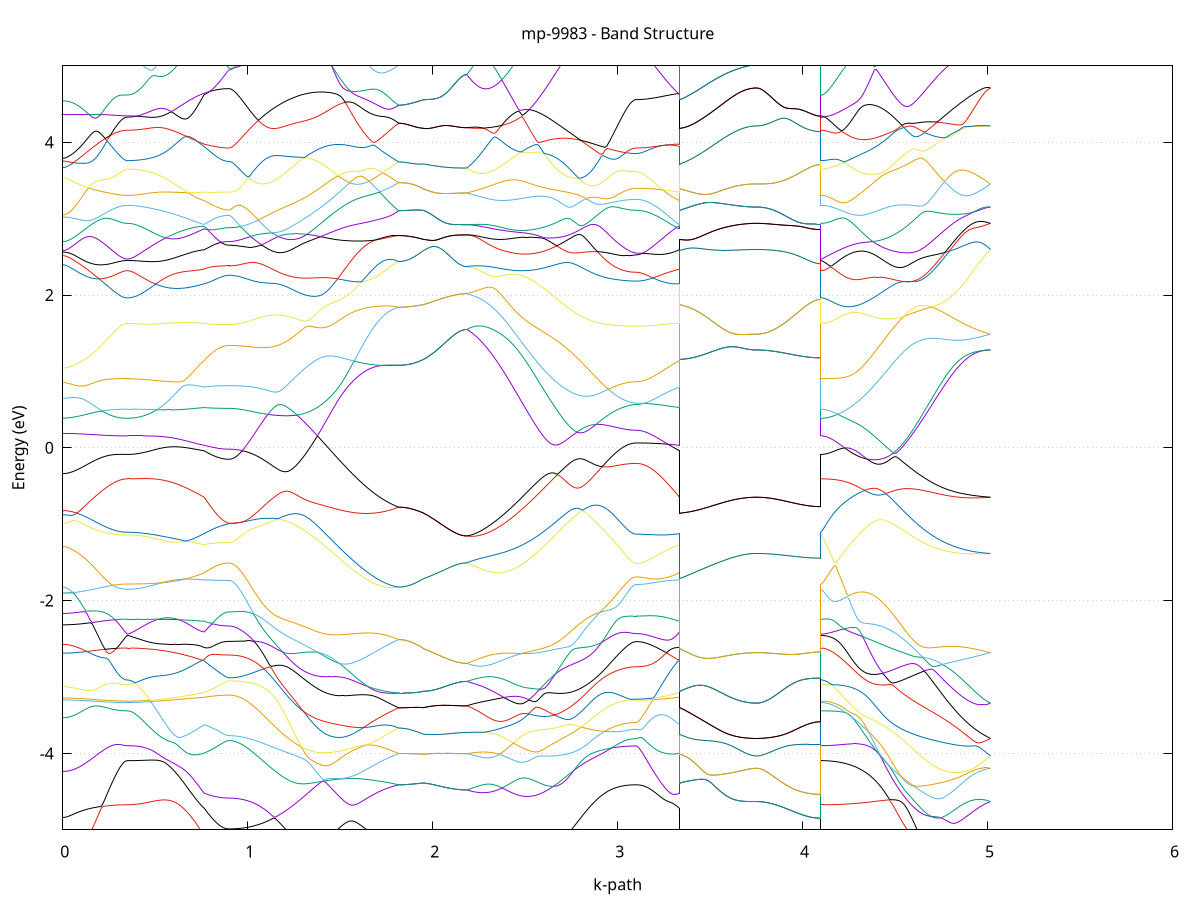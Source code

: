 set title 'mp-9983 - Band Structure'
set xlabel 'k-path'
set ylabel 'Energy (eV)'
set grid y
set yrange [-5:5]
set terminal png size 800,600
set output 'mp-9983_bands_gnuplot.png'
plot '-' using 1:2 with lines notitle, '-' using 1:2 with lines notitle, '-' using 1:2 with lines notitle, '-' using 1:2 with lines notitle, '-' using 1:2 with lines notitle, '-' using 1:2 with lines notitle, '-' using 1:2 with lines notitle, '-' using 1:2 with lines notitle, '-' using 1:2 with lines notitle, '-' using 1:2 with lines notitle, '-' using 1:2 with lines notitle, '-' using 1:2 with lines notitle, '-' using 1:2 with lines notitle, '-' using 1:2 with lines notitle, '-' using 1:2 with lines notitle, '-' using 1:2 with lines notitle, '-' using 1:2 with lines notitle, '-' using 1:2 with lines notitle, '-' using 1:2 with lines notitle, '-' using 1:2 with lines notitle, '-' using 1:2 with lines notitle, '-' using 1:2 with lines notitle, '-' using 1:2 with lines notitle, '-' using 1:2 with lines notitle, '-' using 1:2 with lines notitle, '-' using 1:2 with lines notitle, '-' using 1:2 with lines notitle, '-' using 1:2 with lines notitle, '-' using 1:2 with lines notitle, '-' using 1:2 with lines notitle, '-' using 1:2 with lines notitle, '-' using 1:2 with lines notitle, '-' using 1:2 with lines notitle, '-' using 1:2 with lines notitle, '-' using 1:2 with lines notitle, '-' using 1:2 with lines notitle, '-' using 1:2 with lines notitle, '-' using 1:2 with lines notitle, '-' using 1:2 with lines notitle, '-' using 1:2 with lines notitle, '-' using 1:2 with lines notitle, '-' using 1:2 with lines notitle, '-' using 1:2 with lines notitle, '-' using 1:2 with lines notitle, '-' using 1:2 with lines notitle, '-' using 1:2 with lines notitle, '-' using 1:2 with lines notitle, '-' using 1:2 with lines notitle, '-' using 1:2 with lines notitle, '-' using 1:2 with lines notitle, '-' using 1:2 with lines notitle, '-' using 1:2 with lines notitle, '-' using 1:2 with lines notitle, '-' using 1:2 with lines notitle, '-' using 1:2 with lines notitle, '-' using 1:2 with lines notitle, '-' using 1:2 with lines notitle, '-' using 1:2 with lines notitle, '-' using 1:2 with lines notitle, '-' using 1:2 with lines notitle, '-' using 1:2 with lines notitle, '-' using 1:2 with lines notitle, '-' using 1:2 with lines notitle, '-' using 1:2 with lines notitle, '-' using 1:2 with lines notitle, '-' using 1:2 with lines notitle, '-' using 1:2 with lines notitle, '-' using 1:2 with lines notitle, '-' using 1:2 with lines notitle, '-' using 1:2 with lines notitle, '-' using 1:2 with lines notitle, '-' using 1:2 with lines notitle, '-' using 1:2 with lines notitle, '-' using 1:2 with lines notitle, '-' using 1:2 with lines notitle, '-' using 1:2 with lines notitle, '-' using 1:2 with lines notitle, '-' using 1:2 with lines notitle, '-' using 1:2 with lines notitle, '-' using 1:2 with lines notitle, '-' using 1:2 with lines notitle, '-' using 1:2 with lines notitle, '-' using 1:2 with lines notitle, '-' using 1:2 with lines notitle, '-' using 1:2 with lines notitle, '-' using 1:2 with lines notitle, '-' using 1:2 with lines notitle, '-' using 1:2 with lines notitle, '-' using 1:2 with lines notitle, '-' using 1:2 with lines notitle, '-' using 1:2 with lines notitle, '-' using 1:2 with lines notitle, '-' using 1:2 with lines notitle, '-' using 1:2 with lines notitle, '-' using 1:2 with lines notitle, '-' using 1:2 with lines notitle
0.000000 -35.073327
0.009953 -35.073327
0.019906 -35.073227
0.029858 -35.073227
0.039811 -35.073227
0.049764 -35.073127
0.059717 -35.073027
0.069670 -35.073027
0.079622 -35.072927
0.089575 -35.072827
0.099528 -35.072727
0.109481 -35.072527
0.119434 -35.072427
0.129386 -35.072227
0.139339 -35.072127
0.149292 -35.071927
0.159245 -35.071727
0.169198 -35.071527
0.179150 -35.071227
0.189103 -35.071027
0.199056 -35.070827
0.209009 -35.070527
0.218961 -35.070227
0.228914 -35.069927
0.238867 -35.069627
0.248820 -35.069327
0.258773 -35.068927
0.268725 -35.068627
0.278678 -35.068227
0.288631 -35.067827
0.298584 -35.067527
0.308537 -35.067127
0.318489 -35.066727
0.328442 -35.066427
0.338395 -35.066227
0.348348 -35.066127
0.348348 -35.066127
0.358247 -35.066127
0.368146 -35.066227
0.378045 -35.066227
0.387944 -35.066327
0.397843 -35.066327
0.407741 -35.066427
0.417640 -35.066527
0.427539 -35.066627
0.437438 -35.066727
0.447337 -35.066827
0.457236 -35.066827
0.467135 -35.066927
0.477034 -35.067027
0.486933 -35.067127
0.496832 -35.067227
0.506731 -35.067227
0.516630 -35.067327
0.526529 -35.067327
0.536428 -35.067427
0.546327 -35.067527
0.556226 -35.067527
0.566124 -35.067527
0.576023 -35.067627
0.585922 -35.067627
0.595821 -35.067727
0.605720 -35.067727
0.615619 -35.067827
0.625518 -35.067827
0.635417 -35.067827
0.645316 -35.067927
0.655215 -35.067927
0.665114 -35.067927
0.675013 -35.068027
0.684912 -35.068027
0.694811 -35.068027
0.704710 -35.068127
0.714608 -35.068127
0.724507 -35.068127
0.734406 -35.068227
0.744305 -35.068227
0.754204 -35.068327
0.764103 -35.068327
0.764103 -35.068327
0.773735 -35.068527
0.783367 -35.068627
0.792999 -35.068827
0.802632 -35.068927
0.812264 -35.069027
0.821896 -35.069127
0.831528 -35.069227
0.841160 -35.069327
0.850792 -35.069327
0.860424 -35.069427
0.870056 -35.069427
0.879688 -35.069527
0.889320 -35.069527
0.898952 -35.069527
0.898952 -35.069527
0.908916 -35.069527
0.918879 -35.069527
0.928842 -35.069427
0.938805 -35.069427
0.948769 -35.069327
0.958732 -35.069227
0.968695 -35.069127
0.978659 -35.069027
0.988622 -35.068927
0.998585 -35.068727
1.008548 -35.068627
1.018512 -35.068427
1.028475 -35.068227
1.038438 -35.068127
1.048401 -35.067927
1.058365 -35.067727
1.068328 -35.067527
1.078291 -35.067327
1.088254 -35.067127
1.098218 -35.066927
1.108181 -35.066727
1.118144 -35.066527
1.128108 -35.066327
1.138071 -35.066127
1.148034 -35.065927
1.157997 -35.065727
1.167961 -35.065627
1.177924 -35.065427
1.187887 -35.065327
1.197850 -35.065227
1.207814 -35.065127
1.217777 -35.065127
1.227740 -35.065127
1.237704 -35.065127
1.247667 -35.065127
1.257630 -35.065227
1.267593 -35.065327
1.277557 -35.065427
1.287520 -35.065627
1.297483 -35.065827
1.307446 -35.066027
1.317410 -35.066327
1.327373 -35.066727
1.337336 -35.067127
1.347299 -35.067527
1.357263 -35.068027
1.367226 -35.068527
1.377189 -35.069127
1.387153 -35.069727
1.397116 -35.070327
1.407079 -35.071027
1.417042 -35.071727
1.427006 -35.072527
1.436969 -35.073327
1.446932 -35.074227
1.456895 -35.075127
1.466859 -35.076027
1.476822 -35.076927
1.486785 -35.077927
1.496748 -35.078927
1.506712 -35.079927
1.516675 -35.081027
1.526638 -35.082027
1.536602 -35.083127
1.546565 -35.084227
1.556528 -35.085227
1.566491 -35.086327
1.576455 -35.087427
1.586418 -35.088427
1.596381 -35.089527
1.606344 -35.090527
1.616308 -35.091527
1.626271 -35.092527
1.636234 -35.093527
1.646198 -35.094427
1.656161 -35.095327
1.666124 -35.096227
1.676087 -35.097027
1.686051 -35.097827
1.696014 -35.098627
1.705977 -35.099327
1.715940 -35.099927
1.725904 -35.100527
1.735867 -35.101027
1.745830 -35.101527
1.755793 -35.101927
1.765757 -35.102327
1.775720 -35.102627
1.785683 -35.102827
1.795647 -35.102927
1.805610 -35.103027
1.815573 -35.103027
1.815573 -35.103027
1.825205 -35.103027
1.834837 -35.103027
1.844469 -35.102927
1.854101 -35.102927
1.863733 -35.102827
1.873366 -35.102827
1.882998 -35.102727
1.892630 -35.102627
1.902262 -35.102527
1.911894 -35.102427
1.921526 -35.102327
1.931158 -35.102227
1.940790 -35.102027
1.950422 -35.101927
1.950422 -35.101927
1.960174 -35.101827
1.969926 -35.101727
1.979678 -35.101627
1.989430 -35.101427
1.999182 -35.101327
2.008934 -35.101227
2.018686 -35.101127
2.028438 -35.101027
2.038190 -35.100827
2.047942 -35.100727
2.057694 -35.100627
2.067446 -35.100527
2.077198 -35.100427
2.086950 -35.100327
2.096702 -35.100227
2.106454 -35.100127
2.116206 -35.100027
2.125958 -35.099927
2.135710 -35.099827
2.145462 -35.099827
2.155214 -35.099727
2.164966 -35.099727
2.174718 -35.099727
2.184470 -35.099627
2.184470 -35.099627
2.194433 -35.099727
2.204396 -35.099727
2.214359 -35.099627
2.224323 -35.099427
2.234286 -35.099227
2.244249 -35.098827
2.254212 -35.098427
2.264176 -35.098027
2.274139 -35.097527
2.284102 -35.096927
2.294066 -35.096227
2.304029 -35.095527
2.313992 -35.094827
2.323955 -35.093927
2.333919 -35.093127
2.343882 -35.092227
2.353845 -35.091327
2.363808 -35.090327
2.373772 -35.089327
2.383735 -35.088327
2.393698 -35.087227
2.403661 -35.086227
2.413625 -35.085127
2.423588 -35.084027
2.433551 -35.082927
2.443515 -35.081827
2.453478 -35.080727
2.463441 -35.079627
2.473404 -35.078527
2.483368 -35.077527
2.493331 -35.076427
2.503294 -35.075327
2.513257 -35.074327
2.523221 -35.073327
2.533184 -35.072327
2.543147 -35.071427
2.553111 -35.070427
2.563074 -35.069527
2.573037 -35.068727
2.583000 -35.067827
2.592964 -35.067027
2.602927 -35.066327
2.612890 -35.065527
2.622853 -35.064827
2.632817 -35.064227
2.642780 -35.063627
2.652743 -35.063027
2.662706 -35.062527
2.672670 -35.062027
2.682633 -35.061527
2.692596 -35.061127
2.702560 -35.060727
2.712523 -35.060427
2.722486 -35.060127
2.732449 -35.059827
2.742413 -35.059627
2.752376 -35.059427
2.762339 -35.059227
2.772302 -35.059127
2.782266 -35.059027
2.792229 -35.058927
2.802192 -35.058927
2.812155 -35.058827
2.822119 -35.058827
2.832082 -35.058827
2.842045 -35.058927
2.852009 -35.058927
2.861972 -35.059027
2.871935 -35.059027
2.881898 -35.059127
2.891862 -35.059227
2.901825 -35.059327
2.911788 -35.059627
2.921751 -35.059927
2.931715 -35.060227
2.941678 -35.060527
2.951641 -35.060727
2.961604 -35.061027
2.971568 -35.061227
2.981531 -35.061527
2.991494 -35.061727
3.001458 -35.061927
3.011421 -35.062127
3.021384 -35.062327
3.031347 -35.062427
3.041311 -35.062627
3.051274 -35.062727
3.061237 -35.062827
3.071200 -35.062827
3.081164 -35.062927
3.091127 -35.062927
3.101090 -35.062927
3.101090 -35.062927
3.110842 -35.063027
3.120594 -35.063227
3.130346 -35.063427
3.140098 -35.063727
3.149850 -35.064027
3.159602 -35.064327
3.169354 -35.064627
3.179106 -35.064927
3.188858 -35.065127
3.198610 -35.065427
3.208362 -35.065727
3.218114 -35.065927
3.227866 -35.066227
3.237618 -35.066427
3.247370 -35.066627
3.257122 -35.066927
3.266874 -35.067127
3.276626 -35.067327
3.286378 -35.067527
3.296130 -35.067727
3.305882 -35.067827
3.315634 -35.068027
3.325386 -35.068227
3.335138 -35.068327
3.335138 -35.101927
3.345037 -35.101827
3.354935 -35.101727
3.364834 -35.101627
3.374733 -35.101527
3.384632 -35.101427
3.394531 -35.101327
3.404430 -35.101227
3.414329 -35.101127
3.424228 -35.101027
3.434127 -35.100927
3.444026 -35.100827
3.453925 -35.100727
3.463824 -35.100627
3.473723 -35.100427
3.483622 -35.100327
3.493521 -35.100227
3.503419 -35.100127
3.513318 -35.099927
3.523217 -35.099827
3.533116 -35.099727
3.543015 -35.099627
3.552914 -35.099427
3.562813 -35.099327
3.572712 -35.099227
3.582611 -35.099127
3.592510 -35.099027
3.602409 -35.098927
3.612308 -35.098827
3.622207 -35.098727
3.632106 -35.098627
3.642005 -35.098527
3.651904 -35.098427
3.661802 -35.098327
3.671701 -35.098227
3.681600 -35.098227
3.691499 -35.098127
3.701398 -35.098127
3.711297 -35.098027
3.721196 -35.098027
3.731095 -35.098027
3.740994 -35.098027
3.750893 -35.098027
3.750893 -35.098027
3.760846 -35.098027
3.770799 -35.098027
3.780751 -35.098127
3.790704 -35.098127
3.800657 -35.098227
3.810610 -35.098327
3.820562 -35.098527
3.830515 -35.098627
3.840468 -35.098727
3.850421 -35.098927
3.860374 -35.099027
3.870326 -35.099227
3.880279 -35.099327
3.890232 -35.099527
3.900185 -35.099727
3.910138 -35.099827
3.920090 -35.100027
3.930043 -35.100127
3.939996 -35.100227
3.949949 -35.100427
3.959902 -35.100527
3.969854 -35.100627
3.979807 -35.100827
3.989760 -35.100927
3.999713 -35.101027
4.009666 -35.101127
4.019618 -35.101227
4.029571 -35.101227
4.039524 -35.101327
4.049477 -35.101327
4.059430 -35.101427
4.069382 -35.101427
4.079335 -35.101527
4.089288 -35.101527
4.099241 -35.101527
4.099241 -35.066127
4.109204 -35.066127
4.119167 -35.066127
4.129131 -35.066127
4.139094 -35.066027
4.149057 -35.065927
4.159020 -35.065927
4.168984 -35.065827
4.178947 -35.065727
4.188910 -35.065527
4.198873 -35.065427
4.208837 -35.065327
4.218800 -35.065127
4.228763 -35.065027
4.238727 -35.064827
4.248690 -35.064627
4.258653 -35.064527
4.268616 -35.064327
4.278580 -35.064127
4.288543 -35.063927
4.298506 -35.063727
4.308469 -35.063527
4.318433 -35.063427
4.328396 -35.063227
4.338359 -35.063027
4.348322 -35.062927
4.358286 -35.062727
4.368249 -35.062627
4.378212 -35.062527
4.388176 -35.062427
4.398139 -35.062327
4.408102 -35.062227
4.418065 -35.062227
4.428029 -35.062227
4.437992 -35.062227
4.447955 -35.062227
4.457918 -35.062327
4.467882 -35.062427
4.477845 -35.062527
4.487808 -35.062727
4.497771 -35.062927
4.507735 -35.063127
4.517698 -35.063427
4.527661 -35.063727
4.537625 -35.064127
4.547588 -35.064527
4.557551 -35.064927
4.567514 -35.065427
4.577478 -35.065927
4.587441 -35.066527
4.597404 -35.067127
4.607367 -35.067727
4.617331 -35.068427
4.627294 -35.069127
4.637257 -35.069827
4.647220 -35.070627
4.657184 -35.071427
4.667147 -35.072227
4.677110 -35.073127
4.687074 -35.074027
4.697037 -35.074927
4.707000 -35.075827
4.716963 -35.076827
4.726927 -35.077827
4.736890 -35.078727
4.746853 -35.079727
4.756816 -35.080727
4.766780 -35.081727
4.776743 -35.082827
4.786706 -35.083827
4.796670 -35.084827
4.806633 -35.085827
4.816596 -35.086827
4.826559 -35.087727
4.836523 -35.088727
4.846486 -35.089627
4.856449 -35.090527
4.866412 -35.091427
4.876376 -35.092327
4.886339 -35.093127
4.896302 -35.093827
4.906265 -35.094527
4.916229 -35.095227
4.926192 -35.095727
4.936155 -35.096327
4.946119 -35.096727
4.956082 -35.097127
4.966045 -35.097427
4.976008 -35.097727
4.985972 -35.097927
4.995935 -35.098027
5.005898 -35.098027
5.015861 -35.098027
e
0.000000 -35.046327
0.009953 -35.046327
0.019906 -35.046427
0.029858 -35.046627
0.039811 -35.046827
0.049764 -35.047027
0.059717 -35.047327
0.069670 -35.047727
0.079622 -35.048127
0.089575 -35.048527
0.099528 -35.049027
0.109481 -35.049527
0.119434 -35.050027
0.129386 -35.050627
0.139339 -35.051227
0.149292 -35.051827
0.159245 -35.052527
0.169198 -35.053127
0.179150 -35.053827
0.189103 -35.054427
0.199056 -35.055127
0.209009 -35.055827
0.218961 -35.056427
0.228914 -35.057127
0.238867 -35.057827
0.248820 -35.058427
0.258773 -35.059027
0.268725 -35.059727
0.278678 -35.060327
0.288631 -35.060927
0.298584 -35.061427
0.308537 -35.061927
0.318489 -35.062427
0.328442 -35.062827
0.338395 -35.063127
0.348348 -35.063227
0.348348 -35.063227
0.358247 -35.063127
0.368146 -35.063127
0.378045 -35.063027
0.387944 -35.062927
0.397843 -35.062727
0.407741 -35.062527
0.417640 -35.062327
0.427539 -35.062127
0.437438 -35.061927
0.447337 -35.061627
0.457236 -35.061427
0.467135 -35.061127
0.477034 -35.060827
0.486933 -35.060527
0.496832 -35.060227
0.506731 -35.059827
0.516630 -35.059527
0.526529 -35.059227
0.536428 -35.058827
0.546327 -35.058527
0.556226 -35.058127
0.566124 -35.057827
0.576023 -35.057427
0.585922 -35.057027
0.595821 -35.056627
0.605720 -35.056327
0.615619 -35.055927
0.625518 -35.055527
0.635417 -35.055127
0.645316 -35.054827
0.655215 -35.054427
0.665114 -35.054027
0.675013 -35.053627
0.684912 -35.053327
0.694811 -35.052927
0.704710 -35.052527
0.714608 -35.052227
0.724507 -35.051827
0.734406 -35.051527
0.744305 -35.051127
0.754204 -35.050827
0.764103 -35.050427
0.764103 -35.050427
0.773735 -35.049827
0.783367 -35.049227
0.792999 -35.048627
0.802632 -35.048127
0.812264 -35.047527
0.821896 -35.047127
0.831528 -35.046627
0.841160 -35.046227
0.850792 -35.045927
0.860424 -35.045627
0.870056 -35.045427
0.879688 -35.045327
0.889320 -35.045227
0.898952 -35.045127
0.898952 -35.045127
0.908916 -35.045127
0.918879 -35.045127
0.928842 -35.045127
0.938805 -35.045027
0.948769 -35.045027
0.958732 -35.044927
0.968695 -35.044927
0.978659 -35.044827
0.988622 -35.044727
0.998585 -35.044627
1.008548 -35.044527
1.018512 -35.044427
1.028475 -35.044227
1.038438 -35.044127
1.048401 -35.044027
1.058365 -35.043927
1.068328 -35.043727
1.078291 -35.043627
1.088254 -35.043527
1.098218 -35.043327
1.108181 -35.043227
1.118144 -35.043127
1.128108 -35.043027
1.138071 -35.042927
1.148034 -35.042827
1.157997 -35.042727
1.167961 -35.042727
1.177924 -35.042627
1.187887 -35.042627
1.197850 -35.042627
1.207814 -35.042727
1.217777 -35.042727
1.227740 -35.042827
1.237704 -35.042927
1.247667 -35.043127
1.257630 -35.043327
1.267593 -35.043527
1.277557 -35.043727
1.287520 -35.044027
1.297483 -35.044427
1.307446 -35.044827
1.317410 -35.045227
1.327373 -35.045727
1.337336 -35.046227
1.347299 -35.046827
1.357263 -35.047427
1.367226 -35.048127
1.377189 -35.048827
1.387153 -35.049627
1.397116 -35.050527
1.407079 -35.051327
1.417042 -35.052227
1.427006 -35.053227
1.436969 -35.054227
1.446932 -35.055327
1.456895 -35.056427
1.466859 -35.057527
1.476822 -35.058627
1.486785 -35.060627
1.496748 -35.063027
1.506712 -35.065327
1.516675 -35.067627
1.526638 -35.069727
1.536602 -35.071927
1.546565 -35.074027
1.556528 -35.076027
1.566491 -35.078027
1.576455 -35.079827
1.586418 -35.081727
1.596381 -35.083427
1.606344 -35.085127
1.616308 -35.086827
1.626271 -35.088327
1.636234 -35.089827
1.646198 -35.091227
1.656161 -35.092527
1.666124 -35.093727
1.676087 -35.094927
1.686051 -35.096027
1.696014 -35.097027
1.705977 -35.097927
1.715940 -35.098827
1.725904 -35.099627
1.735867 -35.100327
1.745830 -35.100927
1.755793 -35.101427
1.765757 -35.101927
1.775720 -35.102327
1.785683 -35.102627
1.795647 -35.102827
1.805610 -35.102927
1.815573 -35.103027
1.815573 -35.103027
1.825205 -35.103027
1.834837 -35.103027
1.844469 -35.102927
1.854101 -35.102927
1.863733 -35.102827
1.873366 -35.102827
1.882998 -35.102727
1.892630 -35.102627
1.902262 -35.102527
1.911894 -35.102427
1.921526 -35.102327
1.931158 -35.102227
1.940790 -35.102027
1.950422 -35.101927
1.950422 -35.101927
1.960174 -35.101827
1.969926 -35.101727
1.979678 -35.101627
1.989430 -35.101427
1.999182 -35.101327
2.008934 -35.101227
2.018686 -35.101127
2.028438 -35.101027
2.038190 -35.100827
2.047942 -35.100727
2.057694 -35.100627
2.067446 -35.100527
2.077198 -35.100427
2.086950 -35.100327
2.096702 -35.100227
2.106454 -35.100127
2.116206 -35.100027
2.125958 -35.099927
2.135710 -35.099827
2.145462 -35.099827
2.155214 -35.099727
2.164966 -35.099727
2.174718 -35.099727
2.184470 -35.099627
2.184470 -35.099627
2.194433 -35.099527
2.204396 -35.099327
2.214359 -35.099027
2.224323 -35.098727
2.234286 -35.098227
2.244249 -35.097727
2.254212 -35.097127
2.264176 -35.096427
2.274139 -35.095627
2.284102 -35.094827
2.294066 -35.093927
2.304029 -35.092927
2.313992 -35.091827
2.323955 -35.090727
2.333919 -35.089427
2.343882 -35.088227
2.353845 -35.086827
2.363808 -35.085527
2.373772 -35.084027
2.383735 -35.082627
2.393698 -35.081127
2.403661 -35.079727
2.413625 -35.078227
2.423588 -35.076827
2.433551 -35.075427
2.443515 -35.074127
2.453478 -35.072727
2.463441 -35.071427
2.473404 -35.070227
2.483368 -35.069027
2.493331 -35.067827
2.503294 -35.066727
2.513257 -35.065627
2.523221 -35.064627
2.533184 -35.063527
2.543147 -35.062627
2.553111 -35.061727
2.563074 -35.060827
2.573037 -35.060027
2.583000 -35.059327
2.592964 -35.058627
2.602927 -35.058027
2.612890 -35.057427
2.622853 -35.056927
2.632817 -35.056527
2.642780 -35.056127
2.652743 -35.055727
2.662706 -35.055527
2.672670 -35.055227
2.682633 -35.055127
2.692596 -35.055027
2.702560 -35.054927
2.712523 -35.054927
2.722486 -35.054927
2.732449 -35.054927
2.742413 -35.055027
2.752376 -35.055127
2.762339 -35.055327
2.772302 -35.055527
2.782266 -35.055727
2.792229 -35.055927
2.802192 -35.056227
2.812155 -35.056527
2.822119 -35.056727
2.832082 -35.057027
2.842045 -35.057327
2.852009 -35.057727
2.861972 -35.058027
2.871935 -35.058327
2.881898 -35.058627
2.891862 -35.058927
2.901825 -35.059327
2.911788 -35.059427
2.921751 -35.059527
2.931715 -35.059727
2.941678 -35.059827
2.951641 -35.059927
2.961604 -35.060027
2.971568 -35.060127
2.981531 -35.060227
2.991494 -35.060327
3.001458 -35.060427
3.011421 -35.060527
3.021384 -35.060627
3.031347 -35.060727
3.041311 -35.060727
3.051274 -35.060827
3.061237 -35.060927
3.071200 -35.060927
3.081164 -35.060927
3.091127 -35.060927
3.101090 -35.060927
3.101090 -35.060927
3.110842 -35.060927
3.120594 -35.060627
3.130346 -35.060427
3.140098 -35.060027
3.149850 -35.059627
3.159602 -35.059227
3.169354 -35.058827
3.179106 -35.058327
3.188858 -35.057927
3.198610 -35.057427
3.208362 -35.056927
3.218114 -35.056427
3.227866 -35.056027
3.237618 -35.055527
3.247370 -35.055027
3.257122 -35.054527
3.266874 -35.053927
3.276626 -35.053427
3.286378 -35.052927
3.296130 -35.052427
3.305882 -35.051927
3.315634 -35.051427
3.325386 -35.050927
3.335138 -35.050427
3.335138 -35.101927
3.345037 -35.101827
3.354935 -35.101727
3.364834 -35.101627
3.374733 -35.101527
3.384632 -35.101427
3.394531 -35.101327
3.404430 -35.101227
3.414329 -35.101127
3.424228 -35.101027
3.434127 -35.100927
3.444026 -35.100827
3.453925 -35.100727
3.463824 -35.100627
3.473723 -35.100427
3.483622 -35.100327
3.493521 -35.100227
3.503419 -35.100127
3.513318 -35.099927
3.523217 -35.099827
3.533116 -35.099727
3.543015 -35.099627
3.552914 -35.099427
3.562813 -35.099327
3.572712 -35.099227
3.582611 -35.099127
3.592510 -35.099027
3.602409 -35.098927
3.612308 -35.098827
3.622207 -35.098727
3.632106 -35.098627
3.642005 -35.098527
3.651904 -35.098427
3.661802 -35.098327
3.671701 -35.098227
3.681600 -35.098227
3.691499 -35.098127
3.701398 -35.098127
3.711297 -35.098027
3.721196 -35.098027
3.731095 -35.098027
3.740994 -35.098027
3.750893 -35.098027
3.750893 -35.098027
3.760846 -35.098027
3.770799 -35.098027
3.780751 -35.098127
3.790704 -35.098127
3.800657 -35.098227
3.810610 -35.098327
3.820562 -35.098527
3.830515 -35.098627
3.840468 -35.098727
3.850421 -35.098927
3.860374 -35.099027
3.870326 -35.099227
3.880279 -35.099327
3.890232 -35.099527
3.900185 -35.099727
3.910138 -35.099827
3.920090 -35.100027
3.930043 -35.100127
3.939996 -35.100227
3.949949 -35.100427
3.959902 -35.100527
3.969854 -35.100627
3.979807 -35.100827
3.989760 -35.100927
3.999713 -35.101027
4.009666 -35.101127
4.019618 -35.101227
4.029571 -35.101227
4.039524 -35.101327
4.049477 -35.101327
4.059430 -35.101427
4.069382 -35.101427
4.079335 -35.101527
4.089288 -35.101527
4.099241 -35.101527
4.099241 -35.063227
4.109204 -35.063227
4.119167 -35.063127
4.129131 -35.063127
4.139094 -35.063027
4.149057 -35.062927
4.159020 -35.062827
4.168984 -35.062727
4.178947 -35.062527
4.188910 -35.062327
4.198873 -35.062127
4.208837 -35.061927
4.218800 -35.061727
4.228763 -35.061527
4.238727 -35.061227
4.248690 -35.061027
4.258653 -35.060727
4.268616 -35.060427
4.278580 -35.060127
4.288543 -35.059827
4.298506 -35.059527
4.308469 -35.059127
4.318433 -35.058827
4.328396 -35.058527
4.338359 -35.058227
4.348322 -35.057827
4.358286 -35.057527
4.368249 -35.057227
4.378212 -35.056927
4.388176 -35.056627
4.398139 -35.056327
4.408102 -35.056127
4.418065 -35.055827
4.428029 -35.055627
4.437992 -35.055427
4.447955 -35.055327
4.457918 -35.055127
4.467882 -35.055027
4.477845 -35.055027
4.487808 -35.055027
4.497771 -35.055027
4.507735 -35.055027
4.517698 -35.055227
4.527661 -35.055327
4.537625 -35.055527
4.547588 -35.055827
4.557551 -35.056127
4.567514 -35.056527
4.577478 -35.057027
4.587441 -35.057527
4.597404 -35.058027
4.607367 -35.058727
4.617331 -35.059327
4.627294 -35.060127
4.637257 -35.060927
4.647220 -35.061727
4.657184 -35.062627
4.667147 -35.063627
4.677110 -35.064627
4.687074 -35.065627
4.697037 -35.066727
4.707000 -35.067827
4.716963 -35.069027
4.726927 -35.070227
4.736890 -35.071427
4.746853 -35.072627
4.756816 -35.073927
4.766780 -35.075227
4.776743 -35.076527
4.786706 -35.077827
4.796670 -35.079227
4.806633 -35.080527
4.816596 -35.081827
4.826559 -35.083227
4.836523 -35.084527
4.846486 -35.085727
4.856449 -35.087027
4.866412 -35.088227
4.876376 -35.089327
4.886339 -35.090427
4.896302 -35.091427
4.906265 -35.092427
4.916229 -35.093327
4.926192 -35.094127
4.936155 -35.094827
4.946119 -35.095527
4.956082 -35.096127
4.966045 -35.096627
4.976008 -35.097027
4.985972 -35.097427
4.995935 -35.097627
5.005898 -35.097827
5.015861 -35.098027
e
0.000000 -34.939427
0.009953 -34.939327
0.019906 -34.939127
0.029858 -34.938927
0.039811 -34.938527
0.049764 -34.938027
0.059717 -34.937427
0.069670 -34.936727
0.079622 -34.936627
0.089575 -34.936527
0.099528 -34.936527
0.109481 -34.936527
0.119434 -34.936527
0.129386 -34.936427
0.139339 -34.936427
0.149292 -34.936427
0.159245 -34.936327
0.169198 -34.936327
0.179150 -34.936227
0.189103 -34.936227
0.199056 -34.936227
0.209009 -34.936127
0.218961 -34.936127
0.228914 -34.936127
0.238867 -34.936027
0.248820 -34.936027
0.258773 -34.936027
0.268725 -34.936027
0.278678 -34.935927
0.288631 -34.935927
0.298584 -34.935927
0.308537 -34.935927
0.318489 -34.935927
0.328442 -34.935927
0.338395 -34.935827
0.348348 -34.935827
0.348348 -34.935827
0.358247 -34.935827
0.368146 -34.935827
0.378045 -34.935827
0.387944 -34.935827
0.397843 -34.935927
0.407741 -34.935927
0.417640 -34.935927
0.427539 -34.935927
0.437438 -34.935927
0.447337 -34.935927
0.457236 -34.935927
0.467135 -34.935927
0.477034 -34.935927
0.486933 -34.935927
0.496832 -34.935927
0.506731 -34.935927
0.516630 -34.935927
0.526529 -34.936027
0.536428 -34.936027
0.546327 -34.936027
0.556226 -34.936027
0.566124 -34.936027
0.576023 -34.936027
0.585922 -34.936027
0.595821 -34.936027
0.605720 -34.936127
0.615619 -34.936127
0.625518 -34.936127
0.635417 -34.936127
0.645316 -34.936127
0.655215 -34.936127
0.665114 -34.936227
0.675013 -34.936227
0.684912 -34.936227
0.694811 -34.936227
0.704710 -34.936227
0.714608 -34.936227
0.724507 -34.936327
0.734406 -34.936327
0.744305 -34.936327
0.754204 -34.936327
0.764103 -34.936327
0.764103 -34.936327
0.773735 -34.936427
0.783367 -34.936427
0.792999 -34.936427
0.802632 -34.936527
0.812264 -34.936527
0.821896 -34.936527
0.831528 -34.936527
0.841160 -34.936627
0.850792 -34.936827
0.860424 -34.937427
0.870056 -34.937827
0.879688 -34.938127
0.889320 -34.938327
0.898952 -34.938427
0.898952 -34.938427
0.908916 -34.938627
0.918879 -34.939027
0.928842 -34.939627
0.938805 -34.940327
0.948769 -34.941027
0.958732 -34.941927
0.968695 -34.942827
0.978659 -34.943827
0.988622 -34.944827
0.998585 -34.946027
1.008548 -34.947227
1.018512 -34.948527
1.028475 -34.949927
1.038438 -34.951427
1.048401 -34.952927
1.058365 -34.954527
1.068328 -34.956227
1.078291 -34.958027
1.088254 -34.959827
1.098218 -34.961727
1.108181 -34.963727
1.118144 -34.965727
1.128108 -34.967827
1.138071 -34.970027
1.148034 -34.972227
1.157997 -34.974527
1.167961 -34.976827
1.177924 -34.979227
1.187887 -34.981627
1.197850 -34.984127
1.207814 -34.986627
1.217777 -34.989127
1.227740 -34.991727
1.237704 -34.994327
1.247667 -34.996927
1.257630 -34.999627
1.267593 -35.002327
1.277557 -35.005027
1.287520 -35.007727
1.297483 -35.010427
1.307446 -35.013227
1.317410 -35.015927
1.327373 -35.018727
1.337336 -35.021427
1.347299 -35.024227
1.357263 -35.026927
1.367226 -35.029627
1.377189 -35.032327
1.387153 -35.035127
1.397116 -35.037727
1.407079 -35.040427
1.417042 -35.043127
1.427006 -35.045727
1.436969 -35.048327
1.446932 -35.050827
1.456895 -35.053327
1.466859 -35.055827
1.476822 -35.058327
1.486785 -35.059827
1.496748 -35.061027
1.506712 -35.062227
1.516675 -35.063427
1.526638 -35.064727
1.536602 -35.065927
1.546565 -35.067227
1.556528 -35.068427
1.566491 -35.069727
1.576455 -35.070927
1.586418 -35.072127
1.596381 -35.073327
1.606344 -35.074527
1.616308 -35.075627
1.626271 -35.076827
1.636234 -35.077927
1.646198 -35.078927
1.656161 -35.079927
1.666124 -35.080927
1.676087 -35.081827
1.686051 -35.082727
1.696014 -35.083527
1.705977 -35.084327
1.715940 -35.085027
1.725904 -35.085627
1.735867 -35.086227
1.745830 -35.086827
1.755793 -35.087227
1.765757 -35.087627
1.775720 -35.087927
1.785683 -35.088227
1.795647 -35.088427
1.805610 -35.088527
1.815573 -35.088527
1.815573 -35.088527
1.825205 -35.088527
1.834837 -35.088527
1.844469 -35.088627
1.854101 -35.088627
1.863733 -35.088727
1.873366 -35.088727
1.882998 -35.088827
1.892630 -35.088927
1.902262 -35.089027
1.911894 -35.089127
1.921526 -35.089227
1.931158 -35.089427
1.940790 -35.089527
1.950422 -35.089627
1.950422 -35.089627
1.960174 -35.089827
1.969926 -35.089927
1.979678 -35.090027
1.989430 -35.090227
1.999182 -35.090327
2.008934 -35.090427
2.018686 -35.090627
2.028438 -35.090727
2.038190 -35.090827
2.047942 -35.091027
2.057694 -35.091127
2.067446 -35.091227
2.077198 -35.091427
2.086950 -35.091527
2.096702 -35.091627
2.106454 -35.091727
2.116206 -35.091827
2.125958 -35.091927
2.135710 -35.092027
2.145462 -35.092027
2.155214 -35.092127
2.164966 -35.092127
2.174718 -35.092127
2.184470 -35.092127
2.184470 -35.092127
2.194433 -35.092227
2.204396 -35.092127
2.214359 -35.092027
2.224323 -35.091927
2.234286 -35.091627
2.244249 -35.091327
2.254212 -35.090927
2.264176 -35.090427
2.274139 -35.089927
2.284102 -35.089327
2.294066 -35.088627
2.304029 -35.087827
2.313992 -35.087027
2.323955 -35.086127
2.333919 -35.085127
2.343882 -35.084127
2.353845 -35.082927
2.363808 -35.081727
2.373772 -35.080427
2.383735 -35.079127
2.393698 -35.077727
2.403661 -35.076127
2.413625 -35.074627
2.423588 -35.072927
2.433551 -35.071227
2.443515 -35.069427
2.453478 -35.067627
2.463441 -35.065627
2.473404 -35.063627
2.483368 -35.061627
2.493331 -35.059527
2.503294 -35.057327
2.513257 -35.055127
2.523221 -35.052927
2.533184 -35.050627
2.543147 -35.048227
2.553111 -35.045827
2.563074 -35.043427
2.573037 -35.040927
2.583000 -35.038427
2.592964 -35.035827
2.602927 -35.033327
2.612890 -35.030727
2.622853 -35.028027
2.632817 -35.025427
2.642780 -35.022727
2.652743 -35.020127
2.662706 -35.017427
2.672670 -35.014727
2.682633 -35.012027
2.692596 -35.009327
2.702560 -35.006627
2.712523 -35.003927
2.722486 -35.001227
2.732449 -34.998527
2.742413 -34.995927
2.752376 -34.993227
2.762339 -34.990627
2.772302 -34.988027
2.782266 -34.985427
2.792229 -34.982927
2.802192 -34.980427
2.812155 -34.977927
2.822119 -34.975427
2.832082 -34.973027
2.842045 -34.970727
2.852009 -34.968427
2.861972 -34.966127
2.871935 -34.963927
2.881898 -34.961727
2.891862 -34.959727
2.901825 -34.957627
2.911788 -34.955727
2.921751 -34.953827
2.931715 -34.952027
2.941678 -34.950327
2.951641 -34.948627
2.961604 -34.947127
2.971568 -34.945627
2.981531 -34.944227
2.991494 -34.942927
3.001458 -34.941727
3.011421 -34.940627
3.021384 -34.939627
3.031347 -34.938827
3.041311 -34.938027
3.051274 -34.937327
3.061237 -34.936827
3.071200 -34.936427
3.081164 -34.936127
3.091127 -34.935927
3.101090 -34.935827
3.101090 -34.935827
3.110842 -34.935827
3.120594 -34.935827
3.130346 -34.935927
3.140098 -34.935927
3.149850 -34.935927
3.159602 -34.935927
3.169354 -34.935927
3.179106 -34.935927
3.188858 -34.935927
3.198610 -34.936027
3.208362 -34.936027
3.218114 -34.936027
3.227866 -34.936027
3.237618 -34.936027
3.247370 -34.936127
3.257122 -34.936127
3.266874 -34.936127
3.276626 -34.936227
3.286378 -34.936227
3.296130 -34.936227
3.305882 -34.936227
3.315634 -34.936327
3.325386 -34.936327
3.335138 -34.936327
3.335138 -35.089627
3.345037 -35.089727
3.354935 -35.089827
3.364834 -35.089827
3.374733 -35.089927
3.384632 -35.089927
3.394531 -35.090027
3.404430 -35.090027
3.414329 -35.090127
3.424228 -35.090227
3.434127 -35.090227
3.444026 -35.090327
3.453925 -35.090327
3.463824 -35.090427
3.473723 -35.090427
3.483622 -35.090527
3.493521 -35.090627
3.503419 -35.090627
3.513318 -35.090727
3.523217 -35.090727
3.533116 -35.090827
3.543015 -35.090827
3.552914 -35.090927
3.562813 -35.091027
3.572712 -35.091027
3.582611 -35.091127
3.592510 -35.091127
3.602409 -35.091227
3.612308 -35.091227
3.622207 -35.091327
3.632106 -35.091327
3.642005 -35.091427
3.651904 -35.091427
3.661802 -35.091427
3.671701 -35.091527
3.681600 -35.091527
3.691499 -35.091527
3.701398 -35.091627
3.711297 -35.091627
3.721196 -35.091627
3.731095 -35.091627
3.740994 -35.091627
3.750893 -35.091627
3.750893 -35.091627
3.760846 -35.091627
3.770799 -35.091627
3.780751 -35.091527
3.790704 -35.091427
3.800657 -35.091327
3.810610 -35.091227
3.820562 -35.091127
3.830515 -35.091027
3.840468 -35.090827
3.850421 -35.090727
3.860374 -35.090527
3.870326 -35.090327
3.880279 -35.090227
3.890232 -35.090027
3.900185 -35.089927
3.910138 -35.089727
3.920090 -35.089527
3.930043 -35.089427
3.939996 -35.089227
3.949949 -35.089127
3.959902 -35.088927
3.969854 -35.088827
3.979807 -35.088727
3.989760 -35.088627
3.999713 -35.088527
4.009666 -35.088427
4.019618 -35.088327
4.029571 -35.088227
4.039524 -35.088127
4.049477 -35.088127
4.059430 -35.088027
4.069382 -35.088027
4.079335 -35.087927
4.089288 -35.087927
4.099241 -35.087927
4.099241 -34.935827
4.109204 -34.935927
4.119167 -34.936127
4.129131 -34.936427
4.139094 -34.936827
4.149057 -34.937327
4.159020 -34.938027
4.168984 -34.938827
4.178947 -34.939627
4.188910 -34.940627
4.198873 -34.941727
4.208837 -34.942927
4.218800 -34.944227
4.228763 -34.945627
4.238727 -34.947027
4.248690 -34.948627
4.258653 -34.950227
4.268616 -34.952027
4.278580 -34.953827
4.288543 -34.955627
4.298506 -34.957627
4.308469 -34.959627
4.318433 -34.961727
4.328396 -34.963827
4.338359 -34.966027
4.348322 -34.968327
4.358286 -34.970627
4.368249 -34.973027
4.378212 -34.975427
4.388176 -34.977827
4.398139 -34.980327
4.408102 -34.982827
4.418065 -34.985427
4.428029 -34.987927
4.437992 -34.990527
4.447955 -34.993227
4.457918 -34.995827
4.467882 -34.998527
4.477845 -35.001227
4.487808 -35.003827
4.497771 -35.006527
4.507735 -35.009227
4.517698 -35.011927
4.527661 -35.014627
4.537625 -35.017327
4.547588 -35.020027
4.557551 -35.022727
4.567514 -35.025327
4.577478 -35.028027
4.587441 -35.030627
4.597404 -35.033227
4.607367 -35.035827
4.617331 -35.038327
4.627294 -35.040827
4.637257 -35.043327
4.647220 -35.045827
4.657184 -35.048227
4.667147 -35.050527
4.677110 -35.052927
4.687074 -35.055127
4.697037 -35.057327
4.707000 -35.059527
4.716963 -35.061627
4.726927 -35.063727
4.736890 -35.065727
4.746853 -35.067627
4.756816 -35.069527
4.766780 -35.071227
4.776743 -35.073027
4.786706 -35.074627
4.796670 -35.076227
4.806633 -35.077727
4.816596 -35.079127
4.826559 -35.080527
4.836523 -35.081727
4.846486 -35.082927
4.856449 -35.084027
4.866412 -35.085027
4.876376 -35.086027
4.886339 -35.086927
4.896302 -35.087727
4.906265 -35.088427
4.916229 -35.089027
4.926192 -35.089627
4.936155 -35.090127
4.946119 -35.090527
4.956082 -35.090927
4.966045 -35.091227
4.976008 -35.091427
4.985972 -35.091627
4.995935 -35.091727
5.005898 -35.091727
5.015861 -35.091627
e
0.000000 -34.936727
0.009953 -34.936727
0.019906 -34.936727
0.029858 -34.936727
0.039811 -34.936627
0.049764 -34.936627
0.059717 -34.936627
0.069670 -34.936627
0.079622 -34.935927
0.089575 -34.935027
0.099528 -34.934027
0.109481 -34.932927
0.119434 -34.931827
0.129386 -34.930627
0.139339 -34.929327
0.149292 -34.927927
0.159245 -34.926527
0.169198 -34.925127
0.179150 -34.923627
0.189103 -34.922027
0.199056 -34.920427
0.209009 -34.918827
0.218961 -34.917227
0.228914 -34.915527
0.238867 -34.913927
0.248820 -34.912527
0.258773 -34.912627
0.268725 -34.912627
0.278678 -34.912727
0.288631 -34.912727
0.298584 -34.912727
0.308537 -34.912727
0.318489 -34.912827
0.328442 -34.912827
0.338395 -34.912827
0.348348 -34.912827
0.348348 -34.912827
0.358247 -34.912827
0.368146 -34.912827
0.378045 -34.912827
0.387944 -34.912827
0.397843 -34.912827
0.407741 -34.912727
0.417640 -34.912727
0.427539 -34.912727
0.437438 -34.912727
0.447337 -34.912727
0.457236 -34.912727
0.467135 -34.912627
0.477034 -34.912627
0.486933 -34.912627
0.496832 -34.912627
0.506731 -34.912527
0.516630 -34.912527
0.526529 -34.912527
0.536428 -34.912427
0.546327 -34.912427
0.556226 -34.912427
0.566124 -34.912427
0.576023 -34.913227
0.585922 -34.913927
0.595821 -34.914727
0.605720 -34.915527
0.615619 -34.916227
0.625518 -34.917027
0.635417 -34.917827
0.645316 -34.918527
0.655215 -34.919327
0.665114 -34.920027
0.675013 -34.920827
0.684912 -34.921527
0.694811 -34.922327
0.704710 -34.923027
0.714608 -34.923727
0.724507 -34.924427
0.734406 -34.925127
0.744305 -34.925827
0.754204 -34.926527
0.764103 -34.927127
0.764103 -34.927127
0.773735 -34.928627
0.783367 -34.929927
0.792999 -34.931227
0.802632 -34.932427
0.812264 -34.933527
0.821896 -34.934527
0.831528 -34.935427
0.841160 -34.936127
0.850792 -34.936627
0.860424 -34.936627
0.870056 -34.936627
0.879688 -34.936627
0.889320 -34.936627
0.898952 -34.936627
0.898952 -34.936627
0.908916 -34.936527
0.918879 -34.936227
0.928842 -34.935827
0.938805 -34.935427
0.948769 -34.935027
0.958732 -34.934727
0.968695 -34.934327
0.978659 -34.933927
0.988622 -34.933627
0.998585 -34.933227
1.008548 -34.932827
1.018512 -34.932527
1.028475 -34.932127
1.038438 -34.931727
1.048401 -34.931327
1.058365 -34.930927
1.068328 -34.930627
1.078291 -34.931627
1.088254 -34.933727
1.098218 -34.935927
1.108181 -34.938327
1.118144 -34.940727
1.128108 -34.943227
1.138071 -34.945727
1.148034 -34.948327
1.157997 -34.951027
1.167961 -34.953727
1.177924 -34.956527
1.187887 -34.959327
1.197850 -34.962227
1.207814 -34.965127
1.217777 -34.968027
1.227740 -34.971027
1.237704 -34.973927
1.247667 -34.976927
1.257630 -34.980027
1.267593 -34.983027
1.277557 -34.986127
1.287520 -34.989127
1.297483 -34.992227
1.307446 -34.995227
1.317410 -34.998327
1.327373 -35.001327
1.337336 -35.004327
1.347299 -35.007327
1.357263 -35.010327
1.367226 -35.013327
1.377189 -35.016227
1.387153 -35.019227
1.397116 -35.022027
1.407079 -35.024927
1.417042 -35.027727
1.427006 -35.030527
1.436969 -35.033227
1.446932 -35.035927
1.456895 -35.038527
1.466859 -35.041127
1.476822 -35.043627
1.486785 -35.046127
1.496748 -35.048527
1.506712 -35.050927
1.516675 -35.053227
1.526638 -35.055427
1.536602 -35.057627
1.546565 -35.059727
1.556528 -35.061827
1.566491 -35.063827
1.576455 -35.065727
1.586418 -35.067527
1.596381 -35.069327
1.606344 -35.071027
1.616308 -35.072627
1.626271 -35.074227
1.636234 -35.075627
1.646198 -35.077027
1.656161 -35.078327
1.666124 -35.079627
1.676087 -35.080727
1.686051 -35.081827
1.696014 -35.082827
1.705977 -35.083727
1.715940 -35.084627
1.725904 -35.085327
1.735867 -35.086027
1.745830 -35.086627
1.755793 -35.087127
1.765757 -35.087527
1.775720 -35.087927
1.785683 -35.088227
1.795647 -35.088427
1.805610 -35.088527
1.815573 -35.088527
1.815573 -35.088527
1.825205 -35.088527
1.834837 -35.088527
1.844469 -35.088627
1.854101 -35.088627
1.863733 -35.088727
1.873366 -35.088727
1.882998 -35.088827
1.892630 -35.088927
1.902262 -35.089027
1.911894 -35.089127
1.921526 -35.089227
1.931158 -35.089427
1.940790 -35.089527
1.950422 -35.089627
1.950422 -35.089627
1.960174 -35.089827
1.969926 -35.089927
1.979678 -35.090027
1.989430 -35.090227
1.999182 -35.090327
2.008934 -35.090427
2.018686 -35.090627
2.028438 -35.090727
2.038190 -35.090827
2.047942 -35.091027
2.057694 -35.091127
2.067446 -35.091227
2.077198 -35.091427
2.086950 -35.091527
2.096702 -35.091627
2.106454 -35.091727
2.116206 -35.091827
2.125958 -35.091927
2.135710 -35.092027
2.145462 -35.092027
2.155214 -35.092127
2.164966 -35.092127
2.174718 -35.092127
2.184470 -35.092127
2.184470 -35.092127
2.194433 -35.092027
2.204396 -35.091827
2.214359 -35.091627
2.224323 -35.091327
2.234286 -35.090927
2.244249 -35.090427
2.254212 -35.089927
2.264176 -35.089327
2.274139 -35.088727
2.284102 -35.088027
2.294066 -35.087227
2.304029 -35.086427
2.313992 -35.085527
2.323955 -35.084527
2.333919 -35.083527
2.343882 -35.082527
2.353845 -35.081327
2.363808 -35.080127
2.373772 -35.078927
2.383735 -35.077527
2.393698 -35.076127
2.403661 -35.074627
2.413625 -35.073027
2.423588 -35.071327
2.433551 -35.069427
2.443515 -35.067527
2.453478 -35.065527
2.463441 -35.063327
2.473404 -35.061127
2.483368 -35.058827
2.493331 -35.056427
2.503294 -35.053927
2.513257 -35.051427
2.523221 -35.048827
2.533184 -35.046227
2.543147 -35.043527
2.553111 -35.040727
2.563074 -35.037927
2.573037 -35.035027
2.583000 -35.032127
2.592964 -35.029227
2.602927 -35.026227
2.612890 -35.023227
2.622853 -35.020227
2.632817 -35.017127
2.642780 -35.014027
2.652743 -35.010927
2.662706 -35.007827
2.672670 -35.004627
2.682633 -35.001527
2.692596 -34.998327
2.702560 -34.995227
2.712523 -34.992027
2.722486 -34.988927
2.732449 -34.985727
2.742413 -34.982627
2.752376 -34.979527
2.762339 -34.976427
2.772302 -34.973327
2.782266 -34.970327
2.792229 -34.967327
2.802192 -34.964327
2.812155 -34.961427
2.822119 -34.958527
2.832082 -34.955727
2.842045 -34.952927
2.852009 -34.950127
2.861972 -34.947527
2.871935 -34.944927
2.881898 -34.942427
2.891862 -34.939927
2.901825 -34.937527
2.911788 -34.935227
2.921751 -34.933027
2.931715 -34.930927
2.941678 -34.928927
2.951641 -34.927027
2.961604 -34.925227
2.971568 -34.923527
2.981531 -34.921927
2.991494 -34.920427
3.001458 -34.919027
3.011421 -34.917827
3.021384 -34.916727
3.031347 -34.915727
3.041311 -34.914827
3.051274 -34.914027
3.061237 -34.913427
3.071200 -34.913027
3.081164 -34.912627
3.091127 -34.912427
3.101090 -34.912427
3.101090 -34.912427
3.110842 -34.912427
3.120594 -34.912327
3.130346 -34.912327
3.140098 -34.912327
3.149850 -34.912327
3.159602 -34.912327
3.169354 -34.912327
3.179106 -34.912227
3.188858 -34.912227
3.198610 -34.912227
3.208362 -34.912227
3.218114 -34.912127
3.227866 -34.913127
3.237618 -34.914527
3.247370 -34.915827
3.257122 -34.917227
3.266874 -34.918527
3.276626 -34.919827
3.286378 -34.921127
3.296130 -34.922427
3.305882 -34.923627
3.315634 -34.924827
3.325386 -34.926027
3.335138 -34.927127
3.335138 -35.089627
3.345037 -35.089727
3.354935 -35.089827
3.364834 -35.089827
3.374733 -35.089927
3.384632 -35.089927
3.394531 -35.090027
3.404430 -35.090027
3.414329 -35.090127
3.424228 -35.090227
3.434127 -35.090227
3.444026 -35.090327
3.453925 -35.090327
3.463824 -35.090427
3.473723 -35.090427
3.483622 -35.090527
3.493521 -35.090627
3.503419 -35.090627
3.513318 -35.090727
3.523217 -35.090727
3.533116 -35.090827
3.543015 -35.090827
3.552914 -35.090927
3.562813 -35.091027
3.572712 -35.091027
3.582611 -35.091127
3.592510 -35.091127
3.602409 -35.091227
3.612308 -35.091227
3.622207 -35.091327
3.632106 -35.091327
3.642005 -35.091427
3.651904 -35.091427
3.661802 -35.091427
3.671701 -35.091527
3.681600 -35.091527
3.691499 -35.091527
3.701398 -35.091627
3.711297 -35.091627
3.721196 -35.091627
3.731095 -35.091627
3.740994 -35.091627
3.750893 -35.091627
3.750893 -35.091627
3.760846 -35.091627
3.770799 -35.091627
3.780751 -35.091527
3.790704 -35.091427
3.800657 -35.091327
3.810610 -35.091227
3.820562 -35.091127
3.830515 -35.091027
3.840468 -35.090827
3.850421 -35.090727
3.860374 -35.090527
3.870326 -35.090327
3.880279 -35.090227
3.890232 -35.090027
3.900185 -35.089927
3.910138 -35.089727
3.920090 -35.089527
3.930043 -35.089427
3.939996 -35.089227
3.949949 -35.089127
3.959902 -35.088927
3.969854 -35.088827
3.979807 -35.088727
3.989760 -35.088627
3.999713 -35.088527
4.009666 -35.088427
4.019618 -35.088327
4.029571 -35.088227
4.039524 -35.088127
4.049477 -35.088127
4.059430 -35.088027
4.069382 -35.088027
4.079335 -35.087927
4.089288 -35.087927
4.099241 -35.087927
4.099241 -34.912827
4.109204 -34.912827
4.119167 -34.913027
4.129131 -34.913427
4.139094 -34.913827
4.149057 -34.914427
4.159020 -34.915227
4.168984 -34.916027
4.178947 -34.917027
4.188910 -34.918127
4.198873 -34.919327
4.208837 -34.920627
4.218800 -34.922127
4.228763 -34.923627
4.238727 -34.925327
4.248690 -34.927027
4.258653 -34.928927
4.268616 -34.930927
4.278580 -34.933027
4.288543 -34.935127
4.298506 -34.937327
4.308469 -34.939727
4.318433 -34.942127
4.328396 -34.944527
4.338359 -34.947127
4.348322 -34.949727
4.358286 -34.952427
4.368249 -34.955127
4.378212 -34.957927
4.388176 -34.960727
4.398139 -34.963627
4.408102 -34.966527
4.418065 -34.969527
4.428029 -34.972527
4.437992 -34.975527
4.447955 -34.978527
4.457918 -34.981627
4.467882 -34.984727
4.477845 -34.987827
4.487808 -34.990927
4.497771 -34.994027
4.507735 -34.997127
4.517698 -35.000227
4.527661 -35.003327
4.537625 -35.006427
4.547588 -35.009527
4.557551 -35.012527
4.567514 -35.015627
4.577478 -35.018627
4.587441 -35.021627
4.597404 -35.024627
4.607367 -35.027527
4.617331 -35.030427
4.627294 -35.033327
4.637257 -35.036127
4.647220 -35.038927
4.657184 -35.041627
4.667147 -35.044327
4.677110 -35.046927
4.687074 -35.049527
4.697037 -35.052027
4.707000 -35.054427
4.716963 -35.056827
4.726927 -35.059127
4.736890 -35.061327
4.746853 -35.063527
4.756816 -35.065527
4.766780 -35.067527
4.776743 -35.069427
4.786706 -35.071227
4.796670 -35.072927
4.806633 -35.074627
4.816596 -35.076127
4.826559 -35.077527
4.836523 -35.078927
4.846486 -35.080227
4.856449 -35.081427
4.866412 -35.082527
4.876376 -35.083627
4.886339 -35.084627
4.896302 -35.085527
4.906265 -35.086427
4.916229 -35.087227
4.926192 -35.088027
4.936155 -35.088627
4.946119 -35.089327
4.956082 -35.089827
4.966045 -35.090327
4.976008 -35.090727
4.985972 -35.091027
4.995935 -35.091327
5.005898 -35.091527
5.015861 -35.091627
e
0.000000 -34.911527
0.009953 -34.911527
0.019906 -34.911527
0.029858 -34.911527
0.039811 -34.911627
0.049764 -34.911627
0.059717 -34.911627
0.069670 -34.911627
0.079622 -34.911727
0.089575 -34.911727
0.099528 -34.911827
0.109481 -34.911827
0.119434 -34.911827
0.129386 -34.911927
0.139339 -34.912027
0.149292 -34.912027
0.159245 -34.912127
0.169198 -34.912127
0.179150 -34.912227
0.189103 -34.912227
0.199056 -34.912327
0.209009 -34.912327
0.218961 -34.912427
0.228914 -34.912427
0.238867 -34.912527
0.248820 -34.912227
0.258773 -34.910527
0.268725 -34.908927
0.278678 -34.907227
0.288631 -34.905627
0.298584 -34.904027
0.308537 -34.902527
0.318489 -34.901127
0.328442 -34.899927
0.338395 -34.899027
0.348348 -34.898627
0.348348 -34.898627
0.358247 -34.898727
0.368146 -34.898927
0.378045 -34.899327
0.387944 -34.899727
0.397843 -34.900227
0.407741 -34.900827
0.417640 -34.901427
0.427539 -34.902027
0.437438 -34.902727
0.447337 -34.903427
0.457236 -34.904127
0.467135 -34.904827
0.477034 -34.905527
0.486933 -34.906327
0.496832 -34.907027
0.506731 -34.907827
0.516630 -34.908527
0.526529 -34.909327
0.536428 -34.910127
0.546327 -34.910827
0.556226 -34.911627
0.566124 -34.912327
0.576023 -34.912327
0.585922 -34.912327
0.595821 -34.912227
0.605720 -34.912227
0.615619 -34.912227
0.625518 -34.912127
0.635417 -34.912127
0.645316 -34.912027
0.655215 -34.912027
0.665114 -34.912027
0.675013 -34.911927
0.684912 -34.911927
0.694811 -34.911927
0.704710 -34.911827
0.714608 -34.911827
0.724507 -34.911827
0.734406 -34.911727
0.744305 -34.911727
0.754204 -34.911727
0.764103 -34.911627
0.764103 -34.911627
0.773735 -34.911627
0.783367 -34.911527
0.792999 -34.911527
0.802632 -34.911427
0.812264 -34.911427
0.821896 -34.911327
0.831528 -34.911327
0.841160 -34.911227
0.850792 -34.911227
0.860424 -34.911227
0.870056 -34.911227
0.879688 -34.911227
0.889320 -34.911127
0.898952 -34.911127
0.898952 -34.911127
0.908916 -34.911227
0.918879 -34.911427
0.928842 -34.911727
0.938805 -34.912227
0.948769 -34.912827
0.958732 -34.913527
0.968695 -34.914427
0.978659 -34.915427
0.988622 -34.916527
0.998585 -34.917727
1.008548 -34.919127
1.018512 -34.920527
1.028475 -34.922127
1.038438 -34.923827
1.048401 -34.925527
1.058365 -34.927427
1.068328 -34.929327
1.078291 -34.929927
1.088254 -34.929527
1.098218 -34.929127
1.108181 -34.928627
1.118144 -34.928227
1.128108 -34.927727
1.138071 -34.927227
1.148034 -34.926627
1.157997 -34.926127
1.167961 -34.925627
1.177924 -34.925027
1.187887 -34.924427
1.197850 -34.923827
1.207814 -34.923227
1.217777 -34.922627
1.227740 -34.922027
1.237704 -34.921427
1.247667 -34.920827
1.257630 -34.920127
1.267593 -34.919527
1.277557 -34.918827
1.287520 -34.918227
1.297483 -34.917527
1.307446 -34.916827
1.317410 -34.916227
1.327373 -34.915527
1.337336 -34.914827
1.347299 -34.914127
1.357263 -34.913427
1.367226 -34.912827
1.377189 -34.912127
1.387153 -34.911427
1.397116 -34.910727
1.407079 -34.910127
1.417042 -34.909427
1.427006 -34.908727
1.436969 -34.908127
1.446932 -34.907727
1.456895 -34.908027
1.466859 -34.908327
1.476822 -34.908527
1.486785 -34.908727
1.496748 -34.908827
1.506712 -34.908827
1.516675 -34.908827
1.526638 -34.908727
1.536602 -34.908627
1.546565 -34.908527
1.556528 -34.908227
1.566491 -34.908027
1.576455 -34.907727
1.586418 -34.907427
1.596381 -34.907027
1.606344 -34.906627
1.616308 -34.906227
1.626271 -34.905827
1.636234 -34.905327
1.646198 -34.904927
1.656161 -34.904427
1.666124 -34.903927
1.676087 -34.903527
1.686051 -34.903027
1.696014 -34.902527
1.705977 -34.902027
1.715940 -34.901627
1.725904 -34.901127
1.735867 -34.900727
1.745830 -34.900327
1.755793 -34.899827
1.765757 -34.899527
1.775720 -34.899127
1.785683 -34.898727
1.795647 -34.898427
1.805610 -34.898127
1.815573 -34.897827
1.815573 -34.897827
1.825205 -34.897827
1.834837 -34.897827
1.844469 -34.897827
1.854101 -34.897827
1.863733 -34.897827
1.873366 -34.897827
1.882998 -34.897827
1.892630 -34.897827
1.902262 -34.897827
1.911894 -34.897827
1.921526 -34.897727
1.931158 -34.897727
1.940790 -34.897727
1.950422 -34.897727
1.950422 -34.897727
1.960174 -34.897727
1.969926 -34.897627
1.979678 -34.897627
1.989430 -34.897627
1.999182 -34.897627
2.008934 -34.897627
2.018686 -34.897527
2.028438 -34.897527
2.038190 -34.897527
2.047942 -34.897527
2.057694 -34.897527
2.067446 -34.897527
2.077198 -34.897427
2.086950 -34.897427
2.096702 -34.897427
2.106454 -34.897427
2.116206 -34.897427
2.125958 -34.897427
2.135710 -34.897427
2.145462 -34.897427
2.155214 -34.897427
2.164966 -34.897427
2.174718 -34.897427
2.184470 -34.897427
2.184470 -34.897427
2.194433 -34.898227
2.204396 -34.899127
2.214359 -34.900027
2.224323 -34.900827
2.234286 -34.901727
2.244249 -34.902627
2.254212 -34.903527
2.264176 -34.904427
2.274139 -34.905327
2.284102 -34.906227
2.294066 -34.907127
2.304029 -34.908027
2.313992 -34.908827
2.323955 -34.909727
2.333919 -34.910527
2.343882 -34.911327
2.353845 -34.912127
2.363808 -34.912927
2.373772 -34.913627
2.383735 -34.914327
2.393698 -34.915027
2.403661 -34.915727
2.413625 -34.916327
2.423588 -34.916827
2.433551 -34.917327
2.443515 -34.917827
2.453478 -34.918227
2.463441 -34.918627
2.473404 -34.918927
2.483368 -34.919127
2.493331 -34.919327
2.503294 -34.919427
2.513257 -34.919527
2.523221 -34.919527
2.533184 -34.919427
2.543147 -34.919227
2.553111 -34.919027
2.563074 -34.918727
2.573037 -34.918327
2.583000 -34.917927
2.592964 -34.917427
2.602927 -34.916827
2.612890 -34.916227
2.622853 -34.915527
2.632817 -34.914727
2.642780 -34.913927
2.652743 -34.913027
2.662706 -34.912127
2.672670 -34.911227
2.682633 -34.910227
2.692596 -34.909227
2.702560 -34.908227
2.712523 -34.907227
2.722486 -34.906227
2.732449 -34.905227
2.742413 -34.904227
2.752376 -34.903327
2.762339 -34.902427
2.772302 -34.901627
2.782266 -34.900827
2.792229 -34.900127
2.802192 -34.899527
2.812155 -34.898927
2.822119 -34.898427
2.832082 -34.898027
2.842045 -34.897627
2.852009 -34.897427
2.861972 -34.897127
2.871935 -34.897027
2.881898 -34.896927
2.891862 -34.896827
2.901825 -34.896827
2.911788 -34.896827
2.921751 -34.896827
2.931715 -34.896927
2.941678 -34.897027
2.951641 -34.897127
2.961604 -34.897227
2.971568 -34.897327
2.981531 -34.897427
2.991494 -34.897527
3.001458 -34.897627
3.011421 -34.897727
3.021384 -34.897827
3.031347 -34.897927
3.041311 -34.898027
3.051274 -34.898027
3.061237 -34.898127
3.071200 -34.898127
3.081164 -34.898227
3.091127 -34.898227
3.101090 -34.898227
3.101090 -34.898227
3.110842 -34.898527
3.120594 -34.899227
3.130346 -34.900227
3.140098 -34.901327
3.149850 -34.902527
3.159602 -34.903827
3.169354 -34.905127
3.179106 -34.906427
3.188858 -34.907727
3.198610 -34.909127
3.208362 -34.910427
3.218114 -34.911827
3.227866 -34.912127
3.237618 -34.912127
3.247370 -34.912027
3.257122 -34.912027
3.266874 -34.911927
3.276626 -34.911927
3.286378 -34.911827
3.296130 -34.911827
3.305882 -34.911827
3.315634 -34.911727
3.325386 -34.911727
3.335138 -34.911627
3.335138 -34.897727
3.345037 -34.897727
3.354935 -34.897727
3.364834 -34.897727
3.374733 -34.897727
3.384632 -34.897727
3.394531 -34.897627
3.404430 -34.897627
3.414329 -34.897627
3.424228 -34.897627
3.434127 -34.897627
3.444026 -34.897627
3.453925 -34.897627
3.463824 -34.897627
3.473723 -34.897627
3.483622 -34.897627
3.493521 -34.897627
3.503419 -34.897627
3.513318 -34.897627
3.523217 -34.897627
3.533116 -34.897627
3.543015 -34.897627
3.552914 -34.897627
3.562813 -34.897627
3.572712 -34.897627
3.582611 -34.897627
3.592510 -34.897627
3.602409 -34.897527
3.612308 -34.897527
3.622207 -34.897527
3.632106 -34.897527
3.642005 -34.897527
3.651904 -34.897527
3.661802 -34.897527
3.671701 -34.897527
3.681600 -34.897527
3.691499 -34.897527
3.701398 -34.897527
3.711297 -34.897527
3.721196 -34.897527
3.731095 -34.897527
3.740994 -34.897527
3.750893 -34.897527
3.750893 -34.897527
3.760846 -34.897527
3.770799 -34.897527
3.780751 -34.897527
3.790704 -34.897527
3.800657 -34.897527
3.810610 -34.897527
3.820562 -34.897527
3.830515 -34.897627
3.840468 -34.897627
3.850421 -34.897627
3.860374 -34.897627
3.870326 -34.897627
3.880279 -34.897627
3.890232 -34.897627
3.900185 -34.897627
3.910138 -34.897627
3.920090 -34.897627
3.930043 -34.897627
3.939996 -34.897727
3.949949 -34.897727
3.959902 -34.897727
3.969854 -34.897727
3.979807 -34.897727
3.989760 -34.897727
3.999713 -34.897727
4.009666 -34.897727
4.019618 -34.897727
4.029571 -34.897727
4.039524 -34.897727
4.049477 -34.897727
4.059430 -34.897727
4.069382 -34.897727
4.079335 -34.897827
4.089288 -34.897827
4.099241 -34.897827
4.099241 -34.898627
4.109204 -34.898627
4.119167 -34.898627
4.129131 -34.898627
4.139094 -34.898527
4.149057 -34.898527
4.159020 -34.898427
4.168984 -34.898327
4.178947 -34.898227
4.188910 -34.898127
4.198873 -34.898027
4.208837 -34.897927
4.218800 -34.897827
4.228763 -34.897727
4.238727 -34.897627
4.248690 -34.897527
4.258653 -34.897427
4.268616 -34.897427
4.278580 -34.897327
4.288543 -34.897327
4.298506 -34.897327
4.308469 -34.897327
4.318433 -34.897427
4.328396 -34.897527
4.338359 -34.897727
4.348322 -34.897927
4.358286 -34.898227
4.368249 -34.898527
4.378212 -34.898927
4.388176 -34.899427
4.398139 -34.900027
4.408102 -34.900627
4.418065 -34.901427
4.428029 -34.902127
4.437992 -34.903027
4.447955 -34.903927
4.457918 -34.904827
4.467882 -34.905727
4.477845 -34.906727
4.487808 -34.907727
4.497771 -34.908727
4.507735 -34.909727
4.517698 -34.910727
4.527661 -34.911727
4.537625 -34.912627
4.547588 -34.913527
4.557551 -34.914427
4.567514 -34.915227
4.577478 -34.916027
4.587441 -34.916727
4.597404 -34.917327
4.607367 -34.917927
4.617331 -34.918427
4.627294 -34.918827
4.637257 -34.919227
4.647220 -34.919527
4.657184 -34.919727
4.667147 -34.919927
4.677110 -34.920027
4.687074 -34.920027
4.697037 -34.919927
4.707000 -34.919827
4.716963 -34.919627
4.726927 -34.919427
4.736890 -34.919027
4.746853 -34.918727
4.756816 -34.918227
4.766780 -34.917827
4.776743 -34.917227
4.786706 -34.916727
4.796670 -34.916127
4.806633 -34.915427
4.816596 -34.914727
4.826559 -34.914027
4.836523 -34.913227
4.846486 -34.912527
4.856449 -34.911727
4.866412 -34.910827
4.876376 -34.910027
4.886339 -34.909127
4.896302 -34.908327
4.906265 -34.907427
4.916229 -34.906527
4.926192 -34.905627
4.936155 -34.904727
4.946119 -34.903827
4.956082 -34.902927
4.966045 -34.902027
4.976008 -34.901127
4.985972 -34.900227
4.995935 -34.899327
5.005898 -34.898427
5.015861 -34.897527
e
0.000000 -34.873527
0.009953 -34.873627
0.019906 -34.873627
0.029858 -34.873627
0.039811 -34.873727
0.049764 -34.873827
0.059717 -34.873927
0.069670 -34.874127
0.079622 -34.874227
0.089575 -34.874427
0.099528 -34.874727
0.109481 -34.874927
0.119434 -34.875227
0.129386 -34.875527
0.139339 -34.875927
0.149292 -34.876327
0.159245 -34.876727
0.169198 -34.877227
0.179150 -34.877727
0.189103 -34.878227
0.199056 -34.878827
0.209009 -34.879527
0.218961 -34.880227
0.228914 -34.881027
0.238867 -34.881827
0.248820 -34.882727
0.258773 -34.883627
0.268725 -34.884627
0.278678 -34.885627
0.288631 -34.886727
0.298584 -34.887827
0.308537 -34.889027
0.318489 -34.890127
0.328442 -34.891127
0.338395 -34.891927
0.348348 -34.892227
0.348348 -34.892227
0.358247 -34.892127
0.368146 -34.891927
0.378045 -34.891627
0.387944 -34.891327
0.397843 -34.890827
0.407741 -34.890427
0.417640 -34.889927
0.427539 -34.889427
0.437438 -34.888927
0.447337 -34.888327
0.457236 -34.887827
0.467135 -34.887327
0.477034 -34.886827
0.486933 -34.886327
0.496832 -34.885827
0.506731 -34.885427
0.516630 -34.884927
0.526529 -34.884427
0.536428 -34.884027
0.546327 -34.883527
0.556226 -34.883127
0.566124 -34.882727
0.576023 -34.882327
0.585922 -34.881927
0.595821 -34.881527
0.605720 -34.881227
0.615619 -34.880827
0.625518 -34.880527
0.635417 -34.880127
0.645316 -34.879827
0.655215 -34.879527
0.665114 -34.879227
0.675013 -34.878927
0.684912 -34.878627
0.694811 -34.878427
0.704710 -34.878127
0.714608 -34.877927
0.724507 -34.877627
0.734406 -34.877427
0.744305 -34.877227
0.754204 -34.877027
0.764103 -34.876827
0.764103 -34.876827
0.773735 -34.876327
0.783367 -34.876027
0.792999 -34.875627
0.802632 -34.875327
0.812264 -34.875027
0.821896 -34.874827
0.831528 -34.874627
0.841160 -34.874427
0.850792 -34.874327
0.860424 -34.874227
0.870056 -34.874127
0.879688 -34.874027
0.889320 -34.874027
0.898952 -34.874027
0.898952 -34.874027
0.908916 -34.874027
0.918879 -34.873927
0.928842 -34.873927
0.938805 -34.873827
0.948769 -34.873727
0.958732 -34.873627
0.968695 -34.873527
0.978659 -34.873327
0.988622 -34.873127
0.998585 -34.872927
1.008548 -34.872727
1.018512 -34.872527
1.028475 -34.872227
1.038438 -34.872027
1.048401 -34.871727
1.058365 -34.871427
1.068328 -34.871027
1.078291 -34.870727
1.088254 -34.870327
1.098218 -34.869927
1.108181 -34.869527
1.118144 -34.869127
1.128108 -34.868727
1.138071 -34.868927
1.148034 -34.870527
1.157997 -34.872027
1.167961 -34.873627
1.177924 -34.875227
1.187887 -34.876827
1.197850 -34.878527
1.207814 -34.880127
1.217777 -34.881727
1.227740 -34.883327
1.237704 -34.884927
1.247667 -34.886427
1.257630 -34.888027
1.267593 -34.889527
1.277557 -34.891027
1.287520 -34.892427
1.297483 -34.893827
1.307446 -34.895227
1.317410 -34.896527
1.327373 -34.897827
1.337336 -34.899027
1.347299 -34.900127
1.357263 -34.901227
1.367226 -34.902227
1.377189 -34.903127
1.387153 -34.904027
1.397116 -34.904827
1.407079 -34.905527
1.417042 -34.906127
1.427006 -34.906727
1.436969 -34.907227
1.446932 -34.907427
1.456895 -34.906827
1.466859 -34.906227
1.476822 -34.905627
1.486785 -34.905027
1.496748 -34.904427
1.506712 -34.903827
1.516675 -34.903227
1.526638 -34.902727
1.536602 -34.902227
1.546565 -34.901727
1.556528 -34.901227
1.566491 -34.900727
1.576455 -34.900327
1.586418 -34.899827
1.596381 -34.899427
1.606344 -34.899127
1.616308 -34.898727
1.626271 -34.898427
1.636234 -34.898127
1.646198 -34.897827
1.656161 -34.897627
1.666124 -34.897327
1.676087 -34.897227
1.686051 -34.897027
1.696014 -34.896927
1.705977 -34.896827
1.715940 -34.896727
1.725904 -34.896727
1.735867 -34.896727
1.745830 -34.896727
1.755793 -34.896827
1.765757 -34.896927
1.775720 -34.897027
1.785683 -34.897227
1.795647 -34.897427
1.805610 -34.897627
1.815573 -34.897827
1.815573 -34.897827
1.825205 -34.897827
1.834837 -34.897827
1.844469 -34.897827
1.854101 -34.897827
1.863733 -34.897827
1.873366 -34.897827
1.882998 -34.897827
1.892630 -34.897827
1.902262 -34.897827
1.911894 -34.897827
1.921526 -34.897727
1.931158 -34.897727
1.940790 -34.897727
1.950422 -34.897727
1.950422 -34.897727
1.960174 -34.897727
1.969926 -34.897627
1.979678 -34.897627
1.989430 -34.897627
1.999182 -34.897627
2.008934 -34.897627
2.018686 -34.897527
2.028438 -34.897527
2.038190 -34.897527
2.047942 -34.897527
2.057694 -34.897527
2.067446 -34.897527
2.077198 -34.897427
2.086950 -34.897427
2.096702 -34.897427
2.106454 -34.897427
2.116206 -34.897427
2.125958 -34.897427
2.135710 -34.897427
2.145462 -34.897427
2.155214 -34.897427
2.164966 -34.897427
2.174718 -34.897427
2.184470 -34.897427
2.184470 -34.897427
2.194433 -34.896527
2.204396 -34.895727
2.214359 -34.894927
2.224323 -34.894127
2.234286 -34.893327
2.244249 -34.892527
2.254212 -34.891727
2.264176 -34.891027
2.274139 -34.890327
2.284102 -34.889627
2.294066 -34.889027
2.304029 -34.888327
2.313992 -34.887727
2.323955 -34.887127
2.333919 -34.886527
2.343882 -34.886027
2.353845 -34.885427
2.363808 -34.885027
2.373772 -34.884527
2.383735 -34.884027
2.393698 -34.883627
2.403661 -34.883227
2.413625 -34.882927
2.423588 -34.882527
2.433551 -34.882227
2.443515 -34.881927
2.453478 -34.881727
2.463441 -34.881427
2.473404 -34.881227
2.483368 -34.881027
2.493331 -34.880927
2.503294 -34.880727
2.513257 -34.880627
2.523221 -34.880527
2.533184 -34.880527
2.543147 -34.880427
2.553111 -34.880427
2.563074 -34.880427
2.573037 -34.880527
2.583000 -34.880527
2.592964 -34.880627
2.602927 -34.880727
2.612890 -34.880827
2.622853 -34.880927
2.632817 -34.881127
2.642780 -34.881227
2.652743 -34.881427
2.662706 -34.881627
2.672670 -34.881827
2.682633 -34.882127
2.692596 -34.882327
2.702560 -34.882627
2.712523 -34.882827
2.722486 -34.883127
2.732449 -34.883427
2.742413 -34.883727
2.752376 -34.884027
2.762339 -34.884327
2.772302 -34.884627
2.782266 -34.884927
2.792229 -34.885327
2.802192 -34.885627
2.812155 -34.885927
2.822119 -34.886327
2.832082 -34.886627
2.842045 -34.886927
2.852009 -34.887327
2.861972 -34.887627
2.871935 -34.887927
2.881898 -34.888327
2.891862 -34.888627
2.901825 -34.888927
2.911788 -34.889227
2.921751 -34.889627
2.931715 -34.889927
2.941678 -34.890227
2.951641 -34.890527
2.961604 -34.890727
2.971568 -34.891027
2.981531 -34.891327
2.991494 -34.891527
3.001458 -34.891727
3.011421 -34.892027
3.021384 -34.892127
3.031347 -34.892327
3.041311 -34.892527
3.051274 -34.892627
3.061237 -34.892727
3.071200 -34.892827
3.081164 -34.892927
3.091127 -34.892927
3.101090 -34.892927
3.101090 -34.892927
3.110842 -34.892727
3.120594 -34.892027
3.130346 -34.891227
3.140098 -34.890327
3.149850 -34.889327
3.159602 -34.888427
3.169354 -34.887427
3.179106 -34.886527
3.188858 -34.885627
3.198610 -34.884827
3.208362 -34.884027
3.218114 -34.883227
3.227866 -34.882527
3.237618 -34.881827
3.247370 -34.881127
3.257122 -34.880527
3.266874 -34.879927
3.276626 -34.879427
3.286378 -34.878927
3.296130 -34.878427
3.305882 -34.877927
3.315634 -34.877527
3.325386 -34.877127
3.335138 -34.876827
3.335138 -34.897727
3.345037 -34.897727
3.354935 -34.897727
3.364834 -34.897727
3.374733 -34.897727
3.384632 -34.897727
3.394531 -34.897627
3.404430 -34.897627
3.414329 -34.897627
3.424228 -34.897627
3.434127 -34.897627
3.444026 -34.897627
3.453925 -34.897627
3.463824 -34.897627
3.473723 -34.897627
3.483622 -34.897627
3.493521 -34.897627
3.503419 -34.897627
3.513318 -34.897627
3.523217 -34.897627
3.533116 -34.897627
3.543015 -34.897627
3.552914 -34.897627
3.562813 -34.897627
3.572712 -34.897627
3.582611 -34.897627
3.592510 -34.897627
3.602409 -34.897527
3.612308 -34.897527
3.622207 -34.897527
3.632106 -34.897527
3.642005 -34.897527
3.651904 -34.897527
3.661802 -34.897527
3.671701 -34.897527
3.681600 -34.897527
3.691499 -34.897527
3.701398 -34.897527
3.711297 -34.897527
3.721196 -34.897527
3.731095 -34.897527
3.740994 -34.897527
3.750893 -34.897527
3.750893 -34.897527
3.760846 -34.897527
3.770799 -34.897527
3.780751 -34.897527
3.790704 -34.897527
3.800657 -34.897527
3.810610 -34.897527
3.820562 -34.897527
3.830515 -34.897627
3.840468 -34.897627
3.850421 -34.897627
3.860374 -34.897627
3.870326 -34.897627
3.880279 -34.897627
3.890232 -34.897627
3.900185 -34.897627
3.910138 -34.897627
3.920090 -34.897627
3.930043 -34.897627
3.939996 -34.897727
3.949949 -34.897727
3.959902 -34.897727
3.969854 -34.897727
3.979807 -34.897727
3.989760 -34.897727
3.999713 -34.897727
4.009666 -34.897727
4.019618 -34.897727
4.029571 -34.897727
4.039524 -34.897727
4.049477 -34.897727
4.059430 -34.897727
4.069382 -34.897727
4.079335 -34.897827
4.089288 -34.897827
4.099241 -34.897827
4.099241 -34.892227
4.109204 -34.892227
4.119167 -34.892127
4.129131 -34.892127
4.139094 -34.892027
4.149057 -34.891927
4.159020 -34.891727
4.168984 -34.891627
4.178947 -34.891427
4.188910 -34.891227
4.198873 -34.891027
4.208837 -34.890827
4.218800 -34.890527
4.228763 -34.890327
4.238727 -34.890027
4.248690 -34.889827
4.258653 -34.889527
4.268616 -34.889227
4.278580 -34.888927
4.288543 -34.888627
4.298506 -34.888227
4.308469 -34.887927
4.318433 -34.887627
4.328396 -34.887327
4.338359 -34.886927
4.348322 -34.886627
4.358286 -34.886327
4.368249 -34.886027
4.378212 -34.885627
4.388176 -34.885327
4.398139 -34.885027
4.408102 -34.884627
4.418065 -34.884327
4.428029 -34.884027
4.437992 -34.883727
4.447955 -34.883427
4.457918 -34.883127
4.467882 -34.882827
4.477845 -34.882527
4.487808 -34.882227
4.497771 -34.882027
4.507735 -34.881727
4.517698 -34.881527
4.527661 -34.881327
4.537625 -34.881127
4.547588 -34.880927
4.557551 -34.880727
4.567514 -34.880627
4.577478 -34.880427
4.587441 -34.880327
4.597404 -34.880227
4.607367 -34.880127
4.617331 -34.880127
4.627294 -34.880027
4.637257 -34.880027
4.647220 -34.880027
4.657184 -34.880127
4.667147 -34.880127
4.677110 -34.880227
4.687074 -34.880327
4.697037 -34.880427
4.707000 -34.880627
4.716963 -34.880827
4.726927 -34.881027
4.736890 -34.881227
4.746853 -34.881427
4.756816 -34.881727
4.766780 -34.882027
4.776743 -34.882327
4.786706 -34.882727
4.796670 -34.883127
4.806633 -34.883527
4.816596 -34.883927
4.826559 -34.884427
4.836523 -34.884927
4.846486 -34.885427
4.856449 -34.885927
4.866412 -34.886527
4.876376 -34.887127
4.886339 -34.887727
4.896302 -34.888327
4.906265 -34.889027
4.916229 -34.889627
4.926192 -34.890427
4.936155 -34.891127
4.946119 -34.891827
4.956082 -34.892627
4.966045 -34.893427
4.976008 -34.894227
4.985972 -34.895027
4.995935 -34.895827
5.005898 -34.896727
5.015861 -34.897527
e
0.000000 -34.847527
0.009953 -34.847527
0.019906 -34.847527
0.029858 -34.847527
0.039811 -34.847527
0.049764 -34.847427
0.059717 -34.847427
0.069670 -34.847427
0.079622 -34.847427
0.089575 -34.847427
0.099528 -34.847427
0.109481 -34.847427
0.119434 -34.847327
0.129386 -34.847327
0.139339 -34.847327
0.149292 -34.847327
0.159245 -34.847327
0.169198 -34.847227
0.179150 -34.847227
0.189103 -34.847227
0.199056 -34.847227
0.209009 -34.847127
0.218961 -34.847127
0.228914 -34.847127
0.238867 -34.847127
0.248820 -34.847127
0.258773 -34.847027
0.268725 -34.847027
0.278678 -34.847027
0.288631 -34.847027
0.298584 -34.847027
0.308537 -34.847027
0.318489 -34.847027
0.328442 -34.847027
0.338395 -34.847027
0.348348 -34.847027
0.348348 -34.847027
0.358247 -34.847027
0.368146 -34.847027
0.378045 -34.847027
0.387944 -34.847027
0.397843 -34.847027
0.407741 -34.847027
0.417640 -34.847027
0.427539 -34.847027
0.437438 -34.847027
0.447337 -34.847027
0.457236 -34.847027
0.467135 -34.847027
0.477034 -34.847027
0.486933 -34.847027
0.496832 -34.847027
0.506731 -34.847027
0.516630 -34.847027
0.526529 -34.847027
0.536428 -34.847027
0.546327 -34.847127
0.556226 -34.847127
0.566124 -34.847127
0.576023 -34.847127
0.585922 -34.847127
0.595821 -34.847127
0.605720 -34.847127
0.615619 -34.847127
0.625518 -34.847127
0.635417 -34.847127
0.645316 -34.847227
0.655215 -34.847227
0.665114 -34.847227
0.675013 -34.847227
0.684912 -34.847227
0.694811 -34.847227
0.704710 -34.847227
0.714608 -34.847227
0.724507 -34.847227
0.734406 -34.847327
0.744305 -34.847327
0.754204 -34.847327
0.764103 -34.847327
0.764103 -34.847327
0.773735 -34.847327
0.783367 -34.847327
0.792999 -34.847427
0.802632 -34.847427
0.812264 -34.847427
0.821896 -34.847427
0.831528 -34.847427
0.841160 -34.847427
0.850792 -34.847527
0.860424 -34.847527
0.870056 -34.847527
0.879688 -34.847527
0.889320 -34.847527
0.898952 -34.847527
0.898952 -34.847527
0.908916 -34.847527
0.918879 -34.847727
0.928842 -34.847927
0.938805 -34.848227
0.948769 -34.848627
0.958732 -34.849027
0.968695 -34.849627
0.978659 -34.850227
0.988622 -34.850927
0.998585 -34.851727
1.008548 -34.852527
1.018512 -34.853527
1.028475 -34.854527
1.038438 -34.855527
1.048401 -34.856627
1.058365 -34.857827
1.068328 -34.859027
1.078291 -34.860327
1.088254 -34.861727
1.098218 -34.863027
1.108181 -34.864527
1.118144 -34.865927
1.128108 -34.867427
1.138071 -34.868227
1.148034 -34.867827
1.157997 -34.867327
1.167961 -34.866827
1.177924 -34.866327
1.187887 -34.865827
1.197850 -34.865227
1.207814 -34.864727
1.217777 -34.864127
1.227740 -34.863627
1.237704 -34.863027
1.247667 -34.862427
1.257630 -34.861827
1.267593 -34.861227
1.277557 -34.860527
1.287520 -34.859927
1.297483 -34.859227
1.307446 -34.858627
1.317410 -34.857927
1.327373 -34.857327
1.337336 -34.856627
1.347299 -34.855927
1.357263 -34.855227
1.367226 -34.854527
1.377189 -34.853827
1.387153 -34.853127
1.397116 -34.852427
1.407079 -34.851727
1.417042 -34.851027
1.427006 -34.850327
1.436969 -34.849627
1.446932 -34.848827
1.456895 -34.848127
1.466859 -34.847427
1.476822 -34.846727
1.486785 -34.845927
1.496748 -34.845227
1.506712 -34.844527
1.516675 -34.843827
1.526638 -34.843127
1.536602 -34.842427
1.546565 -34.841727
1.556528 -34.841027
1.566491 -34.840327
1.576455 -34.839627
1.586418 -34.838927
1.596381 -34.838227
1.606344 -34.837527
1.616308 -34.836927
1.626271 -34.836227
1.636234 -34.835527
1.646198 -34.834927
1.656161 -34.834227
1.666124 -34.833627
1.676087 -34.833027
1.686051 -34.832427
1.696014 -34.831827
1.705977 -34.831127
1.715940 -34.830627
1.725904 -34.830027
1.735867 -34.829427
1.745830 -34.828827
1.755793 -34.828327
1.765757 -34.827727
1.775720 -34.827227
1.785683 -34.826727
1.795647 -34.826227
1.805610 -34.825727
1.815573 -34.825227
1.815573 -34.825227
1.825205 -34.825227
1.834837 -34.825227
1.844469 -34.825227
1.854101 -34.825227
1.863733 -34.825227
1.873366 -34.825227
1.882998 -34.825227
1.892630 -34.825227
1.902262 -34.825227
1.911894 -34.825227
1.921526 -34.825227
1.931158 -34.825227
1.940790 -34.825227
1.950422 -34.825227
1.950422 -34.825227
1.960174 -34.825227
1.969926 -34.825227
1.979678 -34.825227
1.989430 -34.825227
1.999182 -34.825227
2.008934 -34.825227
2.018686 -34.825227
2.028438 -34.825227
2.038190 -34.825227
2.047942 -34.825227
2.057694 -34.825227
2.067446 -34.825227
2.077198 -34.825227
2.086950 -34.825227
2.096702 -34.825227
2.106454 -34.825227
2.116206 -34.825227
2.125958 -34.825227
2.135710 -34.825227
2.145462 -34.825227
2.155214 -34.825227
2.164966 -34.825227
2.174718 -34.825227
2.184470 -34.825227
2.184470 -34.825227
2.194433 -34.825527
2.204396 -34.825827
2.214359 -34.826227
2.224323 -34.826627
2.234286 -34.827027
2.244249 -34.827527
2.254212 -34.828027
2.264176 -34.828527
2.274139 -34.829127
2.284102 -34.829727
2.294066 -34.830327
2.304029 -34.831027
2.313992 -34.831727
2.323955 -34.832427
2.333919 -34.833127
2.343882 -34.833927
2.353845 -34.834727
2.363808 -34.835527
2.373772 -34.836327
2.383735 -34.837227
2.393698 -34.838027
2.403661 -34.838927
2.413625 -34.839827
2.423588 -34.840727
2.433551 -34.841627
2.443515 -34.842527
2.453478 -34.843527
2.463441 -34.844427
2.473404 -34.845327
2.483368 -34.846327
2.493331 -34.847227
2.503294 -34.848127
2.513257 -34.849127
2.523221 -34.850027
2.533184 -34.850927
2.543147 -34.851927
2.553111 -34.852827
2.563074 -34.853727
2.573037 -34.854527
2.583000 -34.855427
2.592964 -34.856327
2.602927 -34.857127
2.612890 -34.857927
2.622853 -34.858727
2.632817 -34.859527
2.642780 -34.860227
2.652743 -34.860927
2.662706 -34.861627
2.672670 -34.862227
2.682633 -34.862827
2.692596 -34.863327
2.702560 -34.863827
2.712523 -34.864227
2.722486 -34.864627
2.732449 -34.864927
2.742413 -34.865127
2.752376 -34.865327
2.762339 -34.865427
2.772302 -34.865427
2.782266 -34.865327
2.792229 -34.865127
2.802192 -34.864827
2.812155 -34.864527
2.822119 -34.864027
2.832082 -34.863527
2.842045 -34.862927
2.852009 -34.862227
2.861972 -34.861527
2.871935 -34.860727
2.881898 -34.859927
2.891862 -34.859127
2.901825 -34.858227
2.911788 -34.857427
2.921751 -34.856527
2.931715 -34.855627
2.941678 -34.854827
2.951641 -34.853927
2.961604 -34.853127
2.971568 -34.852327
2.981531 -34.851627
2.991494 -34.850927
3.001458 -34.850227
3.011421 -34.849627
3.021384 -34.849127
3.031347 -34.848627
3.041311 -34.848227
3.051274 -34.847827
3.061237 -34.847527
3.071200 -34.847327
3.081164 -34.847127
3.091127 -34.847027
3.101090 -34.847027
3.101090 -34.847027
3.110842 -34.847027
3.120594 -34.847027
3.130346 -34.847027
3.140098 -34.847027
3.149850 -34.847027
3.159602 -34.847027
3.169354 -34.847027
3.179106 -34.847027
3.188858 -34.847027
3.198610 -34.847027
3.208362 -34.847127
3.218114 -34.847127
3.227866 -34.847127
3.237618 -34.847127
3.247370 -34.847127
3.257122 -34.847127
3.266874 -34.847227
3.276626 -34.847227
3.286378 -34.847227
3.296130 -34.847227
3.305882 -34.847227
3.315634 -34.847227
3.325386 -34.847327
3.335138 -34.847327
3.335138 -34.825227
3.345037 -34.825227
3.354935 -34.825227
3.364834 -34.825227
3.374733 -34.825227
3.384632 -34.825227
3.394531 -34.825227
3.404430 -34.825227
3.414329 -34.825227
3.424228 -34.825227
3.434127 -34.825227
3.444026 -34.825227
3.453925 -34.825227
3.463824 -34.825227
3.473723 -34.825227
3.483622 -34.825227
3.493521 -34.825227
3.503419 -34.825227
3.513318 -34.825227
3.523217 -34.825227
3.533116 -34.825227
3.543015 -34.825227
3.552914 -34.825227
3.562813 -34.825227
3.572712 -34.825227
3.582611 -34.825227
3.592510 -34.825227
3.602409 -34.825227
3.612308 -34.825127
3.622207 -34.825127
3.632106 -34.825127
3.642005 -34.825127
3.651904 -34.825127
3.661802 -34.825127
3.671701 -34.825127
3.681600 -34.825127
3.691499 -34.825127
3.701398 -34.825127
3.711297 -34.825127
3.721196 -34.825127
3.731095 -34.825127
3.740994 -34.825127
3.750893 -34.825127
3.750893 -34.825127
3.760846 -34.825127
3.770799 -34.825127
3.780751 -34.825127
3.790704 -34.825127
3.800657 -34.825127
3.810610 -34.825127
3.820562 -34.825127
3.830515 -34.825127
3.840468 -34.825127
3.850421 -34.825127
3.860374 -34.825227
3.870326 -34.825227
3.880279 -34.825227
3.890232 -34.825227
3.900185 -34.825227
3.910138 -34.825227
3.920090 -34.825227
3.930043 -34.825227
3.939996 -34.825227
3.949949 -34.825227
3.959902 -34.825227
3.969854 -34.825227
3.979807 -34.825227
3.989760 -34.825227
3.999713 -34.825227
4.009666 -34.825227
4.019618 -34.825227
4.029571 -34.825227
4.039524 -34.825227
4.049477 -34.825227
4.059430 -34.825227
4.069382 -34.825227
4.079335 -34.825227
4.089288 -34.825227
4.099241 -34.825227
4.099241 -34.847027
4.109204 -34.847027
4.119167 -34.847127
4.129131 -34.847327
4.139094 -34.847527
4.149057 -34.847827
4.159020 -34.848227
4.168984 -34.848627
4.178947 -34.849127
4.188910 -34.849627
4.198873 -34.850227
4.208837 -34.850927
4.218800 -34.851627
4.228763 -34.852327
4.238727 -34.853127
4.248690 -34.853927
4.258653 -34.854727
4.268616 -34.855627
4.278580 -34.856427
4.288543 -34.857327
4.298506 -34.858227
4.308469 -34.859027
4.318433 -34.859827
4.328396 -34.860727
4.338359 -34.861427
4.348322 -34.862127
4.358286 -34.862827
4.368249 -34.863427
4.378212 -34.863927
4.388176 -34.864427
4.398139 -34.864727
4.408102 -34.865027
4.418065 -34.865227
4.428029 -34.865327
4.437992 -34.865327
4.447955 -34.865227
4.457918 -34.865027
4.467882 -34.864827
4.477845 -34.864527
4.487808 -34.864127
4.497771 -34.863727
4.507735 -34.863227
4.517698 -34.862727
4.527661 -34.862127
4.537625 -34.861527
4.547588 -34.860827
4.557551 -34.860127
4.567514 -34.859427
4.577478 -34.858627
4.587441 -34.857827
4.597404 -34.857027
4.607367 -34.856227
4.617331 -34.855327
4.627294 -34.854427
4.637257 -34.853627
4.647220 -34.852727
4.657184 -34.851727
4.667147 -34.850827
4.677110 -34.849927
4.687074 -34.849027
4.697037 -34.848027
4.707000 -34.847127
4.716963 -34.846127
4.726927 -34.845227
4.736890 -34.844327
4.746853 -34.843327
4.756816 -34.842427
4.766780 -34.841527
4.776743 -34.840627
4.786706 -34.839727
4.796670 -34.838827
4.806633 -34.837927
4.816596 -34.837027
4.826559 -34.836227
4.836523 -34.835327
4.846486 -34.834527
4.856449 -34.833727
4.866412 -34.833027
4.876376 -34.832227
4.886339 -34.831527
4.896302 -34.830927
4.906265 -34.830227
4.916229 -34.829627
4.926192 -34.829027
4.936155 -34.828427
4.946119 -34.827927
4.956082 -34.827427
4.966045 -34.826927
4.976008 -34.826527
4.985972 -34.826127
4.995935 -34.825827
5.005898 -34.825427
5.015861 -34.825127
e
0.000000 -34.808127
0.009953 -34.808127
0.019906 -34.808327
0.029858 -34.808527
0.039811 -34.808827
0.049764 -34.809227
0.059717 -34.809627
0.069670 -34.810227
0.079622 -34.810827
0.089575 -34.811427
0.099528 -34.812127
0.109481 -34.812927
0.119434 -34.813727
0.129386 -34.814627
0.139339 -34.815527
0.149292 -34.816427
0.159245 -34.817327
0.169198 -34.818227
0.179150 -34.819127
0.189103 -34.820027
0.199056 -34.821027
0.209009 -34.821827
0.218961 -34.822727
0.228914 -34.823527
0.238867 -34.824327
0.248820 -34.825027
0.258773 -34.825727
0.268725 -34.826327
0.278678 -34.826927
0.288631 -34.827427
0.298584 -34.827827
0.308537 -34.828127
0.318489 -34.828427
0.328442 -34.828627
0.338395 -34.828727
0.348348 -34.828827
0.348348 -34.828827
0.358247 -34.828827
0.368146 -34.828727
0.378045 -34.828727
0.387944 -34.828627
0.397843 -34.828627
0.407741 -34.828527
0.417640 -34.828427
0.427539 -34.828227
0.437438 -34.828127
0.447337 -34.827927
0.457236 -34.827827
0.467135 -34.827627
0.477034 -34.827427
0.486933 -34.827127
0.496832 -34.826927
0.506731 -34.826727
0.516630 -34.826427
0.526529 -34.826127
0.536428 -34.825827
0.546327 -34.825527
0.556226 -34.825227
0.566124 -34.824927
0.576023 -34.824527
0.585922 -34.824227
0.595821 -34.823827
0.605720 -34.823527
0.615619 -34.823127
0.625518 -34.822727
0.635417 -34.822327
0.645316 -34.821927
0.655215 -34.821527
0.665114 -34.821127
0.675013 -34.820727
0.684912 -34.820327
0.694811 -34.819827
0.704710 -34.819427
0.714608 -34.819027
0.724507 -34.818527
0.734406 -34.818127
0.744305 -34.817727
0.754204 -34.817227
0.764103 -34.816827
0.764103 -34.816827
0.773735 -34.815927
0.783367 -34.814927
0.792999 -34.814027
0.802632 -34.813227
0.812264 -34.812427
0.821896 -34.811627
0.831528 -34.811027
0.841160 -34.810427
0.850792 -34.809827
0.860424 -34.809427
0.870056 -34.809127
0.879688 -34.808827
0.889320 -34.808727
0.898952 -34.808627
0.898952 -34.808627
0.908916 -34.808627
0.918879 -34.808627
0.928842 -34.808627
0.938805 -34.808627
0.948769 -34.808627
0.958732 -34.808527
0.968695 -34.808527
0.978659 -34.808527
0.988622 -34.808427
0.998585 -34.808427
1.008548 -34.808427
1.018512 -34.808327
1.028475 -34.808327
1.038438 -34.808327
1.048401 -34.808327
1.058365 -34.808227
1.068328 -34.808227
1.078291 -34.808227
1.088254 -34.808227
1.098218 -34.808227
1.108181 -34.808227
1.118144 -34.808227
1.128108 -34.808327
1.138071 -34.808327
1.148034 -34.808327
1.157997 -34.808427
1.167961 -34.808427
1.177924 -34.808527
1.187887 -34.808627
1.197850 -34.808727
1.207814 -34.808827
1.217777 -34.808927
1.227740 -34.809027
1.237704 -34.809127
1.247667 -34.809327
1.257630 -34.809427
1.267593 -34.809627
1.277557 -34.809827
1.287520 -34.809927
1.297483 -34.810127
1.307446 -34.810327
1.317410 -34.810527
1.327373 -34.810727
1.337336 -34.811027
1.347299 -34.811227
1.357263 -34.811427
1.367226 -34.811627
1.377189 -34.811927
1.387153 -34.812127
1.397116 -34.812327
1.407079 -34.812627
1.417042 -34.812827
1.427006 -34.813027
1.436969 -34.813327
1.446932 -34.813527
1.456895 -34.813727
1.466859 -34.814027
1.476822 -34.814227
1.486785 -34.814427
1.496748 -34.814727
1.506712 -34.814927
1.516675 -34.815127
1.526638 -34.815427
1.536602 -34.815627
1.546565 -34.815827
1.556528 -34.816127
1.566491 -34.816327
1.576455 -34.816627
1.586418 -34.816827
1.596381 -34.817127
1.606344 -34.817427
1.616308 -34.817727
1.626271 -34.817927
1.636234 -34.818227
1.646198 -34.818527
1.656161 -34.818827
1.666124 -34.819227
1.676087 -34.819527
1.686051 -34.819827
1.696014 -34.820227
1.705977 -34.820527
1.715940 -34.820927
1.725904 -34.821327
1.735867 -34.821727
1.745830 -34.822127
1.755793 -34.822527
1.765757 -34.822927
1.775720 -34.823327
1.785683 -34.823827
1.795647 -34.824227
1.805610 -34.824727
1.815573 -34.825227
1.815573 -34.825227
1.825205 -34.825227
1.834837 -34.825227
1.844469 -34.825227
1.854101 -34.825227
1.863733 -34.825227
1.873366 -34.825227
1.882998 -34.825227
1.892630 -34.825227
1.902262 -34.825227
1.911894 -34.825227
1.921526 -34.825227
1.931158 -34.825227
1.940790 -34.825227
1.950422 -34.825227
1.950422 -34.825227
1.960174 -34.825227
1.969926 -34.825227
1.979678 -34.825227
1.989430 -34.825227
1.999182 -34.825227
2.008934 -34.825227
2.018686 -34.825227
2.028438 -34.825227
2.038190 -34.825227
2.047942 -34.825227
2.057694 -34.825227
2.067446 -34.825227
2.077198 -34.825227
2.086950 -34.825227
2.096702 -34.825227
2.106454 -34.825227
2.116206 -34.825227
2.125958 -34.825227
2.135710 -34.825227
2.145462 -34.825227
2.155214 -34.825227
2.164966 -34.825227
2.174718 -34.825227
2.184470 -34.825227
2.184470 -34.825227
2.194433 -34.824927
2.204396 -34.824727
2.214359 -34.824527
2.224323 -34.824327
2.234286 -34.824227
2.244249 -34.824127
2.254212 -34.824027
2.264176 -34.823927
2.274139 -34.823827
2.284102 -34.823827
2.294066 -34.823827
2.304029 -34.823827
2.313992 -34.823827
2.323955 -34.823927
2.333919 -34.823927
2.343882 -34.824027
2.353845 -34.824127
2.363808 -34.824227
2.373772 -34.824327
2.383735 -34.824427
2.393698 -34.824527
2.403661 -34.824627
2.413625 -34.824727
2.423588 -34.824927
2.433551 -34.825027
2.443515 -34.825127
2.453478 -34.825327
2.463441 -34.825427
2.473404 -34.825527
2.483368 -34.825627
2.493331 -34.825727
2.503294 -34.825927
2.513257 -34.826027
2.523221 -34.826127
2.533184 -34.826227
2.543147 -34.826227
2.553111 -34.826327
2.563074 -34.826427
2.573037 -34.826527
2.583000 -34.826527
2.592964 -34.826627
2.602927 -34.826627
2.612890 -34.826727
2.622853 -34.826727
2.632817 -34.826827
2.642780 -34.826827
2.652743 -34.826827
2.662706 -34.826927
2.672670 -34.826927
2.682633 -34.826927
2.692596 -34.826927
2.702560 -34.826927
2.712523 -34.827027
2.722486 -34.827027
2.732449 -34.827027
2.742413 -34.827027
2.752376 -34.827027
2.762339 -34.827127
2.772302 -34.827127
2.782266 -34.827127
2.792229 -34.827227
2.802192 -34.827227
2.812155 -34.827327
2.822119 -34.827327
2.832082 -34.827427
2.842045 -34.827427
2.852009 -34.827527
2.861972 -34.827627
2.871935 -34.827627
2.881898 -34.827727
2.891862 -34.827827
2.901825 -34.827927
2.911788 -34.827927
2.921751 -34.828027
2.931715 -34.828127
2.941678 -34.828227
2.951641 -34.828227
2.961604 -34.828327
2.971568 -34.828427
2.981531 -34.828427
2.991494 -34.828527
3.001458 -34.828627
3.011421 -34.828627
3.021384 -34.828727
3.031347 -34.828727
3.041311 -34.828827
3.051274 -34.828827
3.061237 -34.828927
3.071200 -34.828927
3.081164 -34.828927
3.091127 -34.828927
3.101090 -34.828927
3.101090 -34.828927
3.110842 -34.828927
3.120594 -34.828827
3.130346 -34.828727
3.140098 -34.828527
3.149850 -34.828327
3.159602 -34.828027
3.169354 -34.827627
3.179106 -34.827227
3.188858 -34.826827
3.198610 -34.826327
3.208362 -34.825827
3.218114 -34.825327
3.227866 -34.824727
3.237618 -34.824027
3.247370 -34.823427
3.257122 -34.822727
3.266874 -34.822027
3.276626 -34.821327
3.286378 -34.820627
3.296130 -34.819827
3.305882 -34.819127
3.315634 -34.818327
3.325386 -34.817627
3.335138 -34.816827
3.335138 -34.825227
3.345037 -34.825227
3.354935 -34.825227
3.364834 -34.825227
3.374733 -34.825227
3.384632 -34.825227
3.394531 -34.825227
3.404430 -34.825227
3.414329 -34.825227
3.424228 -34.825227
3.434127 -34.825227
3.444026 -34.825227
3.453925 -34.825227
3.463824 -34.825227
3.473723 -34.825227
3.483622 -34.825227
3.493521 -34.825227
3.503419 -34.825227
3.513318 -34.825227
3.523217 -34.825227
3.533116 -34.825227
3.543015 -34.825227
3.552914 -34.825227
3.562813 -34.825227
3.572712 -34.825227
3.582611 -34.825227
3.592510 -34.825227
3.602409 -34.825227
3.612308 -34.825127
3.622207 -34.825127
3.632106 -34.825127
3.642005 -34.825127
3.651904 -34.825127
3.661802 -34.825127
3.671701 -34.825127
3.681600 -34.825127
3.691499 -34.825127
3.701398 -34.825127
3.711297 -34.825127
3.721196 -34.825127
3.731095 -34.825127
3.740994 -34.825127
3.750893 -34.825127
3.750893 -34.825127
3.760846 -34.825127
3.770799 -34.825127
3.780751 -34.825127
3.790704 -34.825127
3.800657 -34.825127
3.810610 -34.825127
3.820562 -34.825127
3.830515 -34.825127
3.840468 -34.825127
3.850421 -34.825127
3.860374 -34.825227
3.870326 -34.825227
3.880279 -34.825227
3.890232 -34.825227
3.900185 -34.825227
3.910138 -34.825227
3.920090 -34.825227
3.930043 -34.825227
3.939996 -34.825227
3.949949 -34.825227
3.959902 -34.825227
3.969854 -34.825227
3.979807 -34.825227
3.989760 -34.825227
3.999713 -34.825227
4.009666 -34.825227
4.019618 -34.825227
4.029571 -34.825227
4.039524 -34.825227
4.049477 -34.825227
4.059430 -34.825227
4.069382 -34.825227
4.079335 -34.825227
4.089288 -34.825227
4.099241 -34.825227
4.099241 -34.828827
4.109204 -34.828827
4.119167 -34.828827
4.129131 -34.828727
4.139094 -34.828727
4.149057 -34.828727
4.159020 -34.828727
4.168984 -34.828627
4.178947 -34.828627
4.188910 -34.828527
4.198873 -34.828527
4.208837 -34.828427
4.218800 -34.828327
4.228763 -34.828327
4.238727 -34.828227
4.248690 -34.828127
4.258653 -34.828027
4.268616 -34.828027
4.278580 -34.827927
4.288543 -34.827827
4.298506 -34.827727
4.308469 -34.827727
4.318433 -34.827627
4.328396 -34.827527
4.338359 -34.827527
4.348322 -34.827427
4.358286 -34.827327
4.368249 -34.827327
4.378212 -34.827227
4.388176 -34.827227
4.398139 -34.827127
4.408102 -34.827127
4.418065 -34.827127
4.428029 -34.827027
4.437992 -34.827027
4.447955 -34.827027
4.457918 -34.827027
4.467882 -34.826927
4.477845 -34.826927
4.487808 -34.826927
4.497771 -34.826927
4.507735 -34.826927
4.517698 -34.826927
4.527661 -34.826827
4.537625 -34.826827
4.547588 -34.826827
4.557551 -34.826827
4.567514 -34.826827
4.577478 -34.826727
4.587441 -34.826727
4.597404 -34.826627
4.607367 -34.826627
4.617331 -34.826627
4.627294 -34.826527
4.637257 -34.826427
4.647220 -34.826427
4.657184 -34.826327
4.667147 -34.826227
4.677110 -34.826127
4.687074 -34.826027
4.697037 -34.825927
4.707000 -34.825827
4.716963 -34.825727
4.726927 -34.825527
4.736890 -34.825427
4.746853 -34.825327
4.756816 -34.825227
4.766780 -34.825027
4.776743 -34.824927
4.786706 -34.824827
4.796670 -34.824727
4.806633 -34.824527
4.816596 -34.824427
4.826559 -34.824327
4.836523 -34.824227
4.846486 -34.824127
4.856449 -34.824027
4.866412 -34.824027
4.876376 -34.823927
4.886339 -34.823827
4.896302 -34.823827
4.906265 -34.823827
4.916229 -34.823827
4.926192 -34.823827
4.936155 -34.823927
4.946119 -34.823927
4.956082 -34.824027
4.966045 -34.824127
4.976008 -34.824327
4.985972 -34.824527
4.995935 -34.824727
5.005898 -34.824927
5.015861 -34.825127
e
0.000000 -34.801127
0.009953 -34.801127
0.019906 -34.801127
0.029858 -34.801127
0.039811 -34.801127
0.049764 -34.801127
0.059717 -34.801127
0.069670 -34.801127
0.079622 -34.801227
0.089575 -34.801227
0.099528 -34.801227
0.109481 -34.801227
0.119434 -34.801227
0.129386 -34.801227
0.139339 -34.801327
0.149292 -34.801327
0.159245 -34.801327
0.169198 -34.801327
0.179150 -34.801427
0.189103 -34.801427
0.199056 -34.801427
0.209009 -34.801427
0.218961 -34.801427
0.228914 -34.801427
0.238867 -34.801527
0.248820 -34.801527
0.258773 -34.801527
0.268725 -34.801527
0.278678 -34.801527
0.288631 -34.801527
0.298584 -34.801527
0.308537 -34.801627
0.318489 -34.801627
0.328442 -34.801627
0.338395 -34.801627
0.348348 -34.801627
0.348348 -34.801627
0.358247 -34.801627
0.368146 -34.801627
0.378045 -34.801627
0.387944 -34.801627
0.397843 -34.801627
0.407741 -34.801627
0.417640 -34.801627
0.427539 -34.801627
0.437438 -34.801627
0.447337 -34.801627
0.457236 -34.801627
0.467135 -34.801527
0.477034 -34.801527
0.486933 -34.801527
0.496832 -34.801527
0.506731 -34.801527
0.516630 -34.801527
0.526529 -34.801527
0.536428 -34.801527
0.546327 -34.801527
0.556226 -34.801527
0.566124 -34.801527
0.576023 -34.801527
0.585922 -34.801527
0.595821 -34.801527
0.605720 -34.801527
0.615619 -34.801527
0.625518 -34.801527
0.635417 -34.801527
0.645316 -34.801527
0.655215 -34.801427
0.665114 -34.801427
0.675013 -34.801427
0.684912 -34.801427
0.694811 -34.801427
0.704710 -34.801427
0.714608 -34.801427
0.724507 -34.801427
0.734406 -34.801427
0.744305 -34.801427
0.754204 -34.801427
0.764103 -34.801427
0.764103 -34.801427
0.773735 -34.801327
0.783367 -34.801327
0.792999 -34.801327
0.802632 -34.801327
0.812264 -34.801327
0.821896 -34.801227
0.831528 -34.801227
0.841160 -34.801227
0.850792 -34.801227
0.860424 -34.801227
0.870056 -34.801227
0.879688 -34.801227
0.889320 -34.801227
0.898952 -34.801227
0.898952 -34.801227
0.908916 -34.801227
0.918879 -34.801227
0.928842 -34.801127
0.938805 -34.801127
0.948769 -34.801127
0.958732 -34.801027
0.968695 -34.801027
0.978659 -34.800927
0.988622 -34.800827
0.998585 -34.800727
1.008548 -34.800627
1.018512 -34.800527
1.028475 -34.800427
1.038438 -34.800327
1.048401 -34.800227
1.058365 -34.800127
1.068328 -34.799927
1.078291 -34.799827
1.088254 -34.799727
1.098218 -34.799527
1.108181 -34.799427
1.118144 -34.799227
1.128108 -34.799127
1.138071 -34.798927
1.148034 -34.798727
1.157997 -34.798627
1.167961 -34.798427
1.177924 -34.798227
1.187887 -34.798127
1.197850 -34.797927
1.207814 -34.797727
1.217777 -34.797627
1.227740 -34.797427
1.237704 -34.797227
1.247667 -34.797027
1.257630 -34.796927
1.267593 -34.796727
1.277557 -34.796527
1.287520 -34.796427
1.297483 -34.796227
1.307446 -34.796127
1.317410 -34.795927
1.327373 -34.795727
1.337336 -34.795627
1.347299 -34.795427
1.357263 -34.795327
1.367226 -34.795127
1.377189 -34.794927
1.387153 -34.794827
1.397116 -34.794627
1.407079 -34.794527
1.417042 -34.794327
1.427006 -34.794127
1.436969 -34.794027
1.446932 -34.793827
1.456895 -34.793627
1.466859 -34.793427
1.476822 -34.793227
1.486785 -34.793127
1.496748 -34.792927
1.506712 -34.792727
1.516675 -34.792527
1.526638 -34.792227
1.536602 -34.792027
1.546565 -34.791827
1.556528 -34.791627
1.566491 -34.791327
1.576455 -34.791127
1.586418 -34.790827
1.596381 -34.790527
1.606344 -34.790227
1.616308 -34.790027
1.626271 -34.789727
1.636234 -34.789427
1.646198 -34.789027
1.656161 -34.788727
1.666124 -34.788427
1.676087 -34.788027
1.686051 -34.787627
1.696014 -34.787227
1.705977 -34.786927
1.715940 -34.786427
1.725904 -34.786027
1.735867 -34.785627
1.745830 -34.785127
1.755793 -34.784727
1.765757 -34.784227
1.775720 -34.783727
1.785683 -34.783227
1.795647 -34.782727
1.805610 -34.782127
1.815573 -34.781627
1.815573 -34.781627
1.825205 -34.781627
1.834837 -34.781627
1.844469 -34.781627
1.854101 -34.781627
1.863733 -34.781627
1.873366 -34.781627
1.882998 -34.781627
1.892630 -34.781627
1.902262 -34.781627
1.911894 -34.781727
1.921526 -34.781727
1.931158 -34.781727
1.940790 -34.781727
1.950422 -34.781727
1.950422 -34.781727
1.960174 -34.781727
1.969926 -34.781727
1.979678 -34.781827
1.989430 -34.781827
1.999182 -34.781827
2.008934 -34.781827
2.018686 -34.781827
2.028438 -34.781827
2.038190 -34.781827
2.047942 -34.781827
2.057694 -34.781927
2.067446 -34.781927
2.077198 -34.781927
2.086950 -34.781927
2.096702 -34.781927
2.106454 -34.781927
2.116206 -34.781927
2.125958 -34.781927
2.135710 -34.781927
2.145462 -34.781927
2.155214 -34.781927
2.164966 -34.781927
2.174718 -34.781927
2.184470 -34.781927
2.184470 -34.781927
2.194433 -34.782627
2.204396 -34.783227
2.214359 -34.783827
2.224323 -34.784427
2.234286 -34.785027
2.244249 -34.785527
2.254212 -34.786027
2.264176 -34.786527
2.274139 -34.787027
2.284102 -34.787427
2.294066 -34.787827
2.304029 -34.788227
2.313992 -34.788627
2.323955 -34.789027
2.333919 -34.789327
2.343882 -34.789727
2.353845 -34.790027
2.363808 -34.790327
2.373772 -34.790527
2.383735 -34.790827
2.393698 -34.791127
2.403661 -34.791327
2.413625 -34.791527
2.423588 -34.791827
2.433551 -34.792027
2.443515 -34.792227
2.453478 -34.792427
2.463441 -34.792627
2.473404 -34.792827
2.483368 -34.793027
2.493331 -34.793227
2.503294 -34.793327
2.513257 -34.793527
2.523221 -34.793727
2.533184 -34.793927
2.543147 -34.794027
2.553111 -34.794227
2.563074 -34.794427
2.573037 -34.794527
2.583000 -34.794727
2.592964 -34.794927
2.602927 -34.795027
2.612890 -34.795227
2.622853 -34.795427
2.632817 -34.795527
2.642780 -34.795727
2.652743 -34.795927
2.662706 -34.796027
2.672670 -34.796227
2.682633 -34.796427
2.692596 -34.796527
2.702560 -34.796727
2.712523 -34.796927
2.722486 -34.797027
2.732449 -34.797227
2.742413 -34.797427
2.752376 -34.797627
2.762339 -34.797727
2.772302 -34.797927
2.782266 -34.798127
2.792229 -34.798227
2.802192 -34.798427
2.812155 -34.798627
2.822119 -34.798727
2.832082 -34.798927
2.842045 -34.799027
2.852009 -34.799227
2.861972 -34.799427
2.871935 -34.799527
2.881898 -34.799727
2.891862 -34.799827
2.901825 -34.799927
2.911788 -34.800127
2.921751 -34.800227
2.931715 -34.800427
2.941678 -34.800527
2.951641 -34.800627
2.961604 -34.800727
2.971568 -34.800827
2.981531 -34.800927
2.991494 -34.801027
3.001458 -34.801127
3.011421 -34.801227
3.021384 -34.801327
3.031347 -34.801427
3.041311 -34.801427
3.051274 -34.801527
3.061237 -34.801527
3.071200 -34.801627
3.081164 -34.801627
3.091127 -34.801627
3.101090 -34.801627
3.101090 -34.801627
3.110842 -34.801627
3.120594 -34.801627
3.130346 -34.801627
3.140098 -34.801627
3.149850 -34.801627
3.159602 -34.801627
3.169354 -34.801627
3.179106 -34.801627
3.188858 -34.801627
3.198610 -34.801627
3.208362 -34.801527
3.218114 -34.801527
3.227866 -34.801527
3.237618 -34.801527
3.247370 -34.801527
3.257122 -34.801527
3.266874 -34.801527
3.276626 -34.801427
3.286378 -34.801427
3.296130 -34.801427
3.305882 -34.801427
3.315634 -34.801427
3.325386 -34.801427
3.335138 -34.801427
3.335138 -34.781727
3.345037 -34.781727
3.354935 -34.781727
3.364834 -34.781727
3.374733 -34.781727
3.384632 -34.781727
3.394531 -34.781827
3.404430 -34.781827
3.414329 -34.781827
3.424228 -34.781827
3.434127 -34.781827
3.444026 -34.781827
3.453925 -34.781827
3.463824 -34.781827
3.473723 -34.781827
3.483622 -34.781827
3.493521 -34.781827
3.503419 -34.781827
3.513318 -34.781827
3.523217 -34.781827
3.533116 -34.781927
3.543015 -34.781927
3.552914 -34.781927
3.562813 -34.781927
3.572712 -34.781927
3.582611 -34.781927
3.592510 -34.781927
3.602409 -34.781927
3.612308 -34.781927
3.622207 -34.781927
3.632106 -34.781927
3.642005 -34.781927
3.651904 -34.781927
3.661802 -34.781927
3.671701 -34.781927
3.681600 -34.781927
3.691499 -34.781927
3.701398 -34.781927
3.711297 -34.781927
3.721196 -34.781927
3.731095 -34.781927
3.740994 -34.781927
3.750893 -34.781927
3.750893 -34.781927
3.760846 -34.781927
3.770799 -34.781927
3.780751 -34.781927
3.790704 -34.781927
3.800657 -34.781927
3.810610 -34.781927
3.820562 -34.781927
3.830515 -34.781927
3.840468 -34.781927
3.850421 -34.781927
3.860374 -34.781927
3.870326 -34.781927
3.880279 -34.781827
3.890232 -34.781827
3.900185 -34.781827
3.910138 -34.781827
3.920090 -34.781827
3.930043 -34.781827
3.939996 -34.781827
3.949949 -34.781827
3.959902 -34.781727
3.969854 -34.781727
3.979807 -34.781727
3.989760 -34.781727
3.999713 -34.781727
4.009666 -34.781727
4.019618 -34.781727
4.029571 -34.781727
4.039524 -34.781727
4.049477 -34.781727
4.059430 -34.781727
4.069382 -34.781627
4.079335 -34.781627
4.089288 -34.781627
4.099241 -34.781627
4.099241 -34.801627
4.109204 -34.801627
4.119167 -34.801527
4.129131 -34.801527
4.139094 -34.801527
4.149057 -34.801427
4.159020 -34.801427
4.168984 -34.801327
4.178947 -34.801327
4.188910 -34.801227
4.198873 -34.801127
4.208837 -34.801027
4.218800 -34.800927
4.228763 -34.800827
4.238727 -34.800727
4.248690 -34.800627
4.258653 -34.800527
4.268616 -34.800327
4.278580 -34.800227
4.288543 -34.800127
4.298506 -34.799927
4.308469 -34.799827
4.318433 -34.799627
4.328396 -34.799527
4.338359 -34.799327
4.348322 -34.799227
4.358286 -34.799027
4.368249 -34.798927
4.378212 -34.798727
4.388176 -34.798627
4.398139 -34.798427
4.408102 -34.798227
4.418065 -34.798127
4.428029 -34.797927
4.437992 -34.797727
4.447955 -34.797627
4.457918 -34.797427
4.467882 -34.797227
4.477845 -34.797127
4.487808 -34.796927
4.497771 -34.796727
4.507735 -34.796627
4.517698 -34.796427
4.527661 -34.796227
4.537625 -34.796027
4.547588 -34.795927
4.557551 -34.795727
4.567514 -34.795527
4.577478 -34.795427
4.587441 -34.795227
4.597404 -34.795127
4.607367 -34.794927
4.617331 -34.794727
4.627294 -34.794627
4.637257 -34.794427
4.647220 -34.794227
4.657184 -34.794127
4.667147 -34.793927
4.677110 -34.793727
4.687074 -34.793527
4.697037 -34.793427
4.707000 -34.793227
4.716963 -34.793027
4.726927 -34.792827
4.736890 -34.792627
4.746853 -34.792427
4.756816 -34.792227
4.766780 -34.792027
4.776743 -34.791827
4.786706 -34.791627
4.796670 -34.791327
4.806633 -34.791127
4.816596 -34.790827
4.826559 -34.790627
4.836523 -34.790327
4.846486 -34.790027
4.856449 -34.789727
4.866412 -34.789327
4.876376 -34.789027
4.886339 -34.788627
4.896302 -34.788327
4.906265 -34.787827
4.916229 -34.787427
4.926192 -34.787027
4.936155 -34.786527
4.946119 -34.786027
4.956082 -34.785527
4.966045 -34.785027
4.976008 -34.784427
4.985972 -34.783827
4.995935 -34.783227
5.005898 -34.782627
5.015861 -34.781927
e
0.000000 -34.746927
0.009953 -34.746927
0.019906 -34.746827
0.029858 -34.746727
0.039811 -34.746527
0.049764 -34.746427
0.059717 -34.746127
0.069670 -34.745927
0.079622 -34.745627
0.089575 -34.745327
0.099528 -34.744927
0.109481 -34.744627
0.119434 -34.744227
0.129386 -34.743827
0.139339 -34.743427
0.149292 -34.743027
0.159245 -34.742627
0.169198 -34.742327
0.179150 -34.741927
0.189103 -34.741527
0.199056 -34.741127
0.209009 -34.740827
0.218961 -34.740427
0.228914 -34.740127
0.238867 -34.739827
0.248820 -34.739527
0.258773 -34.739327
0.268725 -34.739027
0.278678 -34.738827
0.288631 -34.738727
0.298584 -34.738527
0.308537 -34.738427
0.318489 -34.738327
0.328442 -34.738227
0.338395 -34.738227
0.348348 -34.738127
0.348348 -34.738127
0.358247 -34.738127
0.368146 -34.738227
0.378045 -34.738227
0.387944 -34.738227
0.397843 -34.738227
0.407741 -34.738327
0.417640 -34.738327
0.427539 -34.738427
0.437438 -34.738427
0.447337 -34.738527
0.457236 -34.738527
0.467135 -34.738627
0.477034 -34.738727
0.486933 -34.738827
0.496832 -34.738927
0.506731 -34.739027
0.516630 -34.739127
0.526529 -34.739227
0.536428 -34.739327
0.546327 -34.739427
0.556226 -34.739627
0.566124 -34.739727
0.576023 -34.739827
0.585922 -34.740027
0.595821 -34.740127
0.605720 -34.740327
0.615619 -34.740427
0.625518 -34.740627
0.635417 -34.740727
0.645316 -34.740927
0.655215 -34.741127
0.665114 -34.741227
0.675013 -34.741427
0.684912 -34.741627
0.694811 -34.741827
0.704710 -34.742027
0.714608 -34.742127
0.724507 -34.742327
0.734406 -34.742527
0.744305 -34.742727
0.754204 -34.742927
0.764103 -34.743127
0.764103 -34.743127
0.773735 -34.743527
0.783367 -34.743927
0.792999 -34.744327
0.802632 -34.744727
0.812264 -34.745127
0.821896 -34.745427
0.831528 -34.745727
0.841160 -34.746027
0.850792 -34.746327
0.860424 -34.746527
0.870056 -34.746727
0.879688 -34.746827
0.889320 -34.746927
0.898952 -34.746927
0.898952 -34.746927
0.908916 -34.746927
0.918879 -34.746927
0.928842 -34.746927
0.938805 -34.746827
0.948769 -34.746827
0.958732 -34.746827
0.968695 -34.746827
0.978659 -34.746727
0.988622 -34.746727
0.998585 -34.746727
1.008548 -34.746627
1.018512 -34.746627
1.028475 -34.746527
1.038438 -34.746527
1.048401 -34.746527
1.058365 -34.746427
1.068328 -34.746427
1.078291 -34.746427
1.088254 -34.746427
1.098218 -34.746427
1.108181 -34.746427
1.118144 -34.746427
1.128108 -34.746427
1.138071 -34.747427
1.148034 -34.748327
1.157997 -34.749227
1.167961 -34.750127
1.177924 -34.751027
1.187887 -34.751927
1.197850 -34.752827
1.207814 -34.753727
1.217777 -34.754527
1.227740 -34.755327
1.237704 -34.756127
1.247667 -34.756827
1.257630 -34.757527
1.267593 -34.758127
1.277557 -34.758727
1.287520 -34.759327
1.297483 -34.759827
1.307446 -34.760227
1.317410 -34.760627
1.327373 -34.760927
1.337336 -34.761227
1.347299 -34.761427
1.357263 -34.761627
1.367226 -34.761727
1.377189 -34.761727
1.387153 -34.761627
1.397116 -34.761527
1.407079 -34.761327
1.417042 -34.761127
1.427006 -34.760827
1.436969 -34.760427
1.446932 -34.760027
1.456895 -34.759527
1.466859 -34.759027
1.476822 -34.758427
1.486785 -34.758927
1.496748 -34.759527
1.506712 -34.760227
1.516675 -34.760927
1.526638 -34.761627
1.536602 -34.762327
1.546565 -34.763027
1.556528 -34.763727
1.566491 -34.764427
1.576455 -34.765227
1.586418 -34.765927
1.596381 -34.766627
1.606344 -34.767427
1.616308 -34.768127
1.626271 -34.768827
1.636234 -34.769627
1.646198 -34.770327
1.656161 -34.771027
1.666124 -34.771827
1.676087 -34.772527
1.686051 -34.773227
1.696014 -34.773927
1.705977 -34.774627
1.715940 -34.775327
1.725904 -34.776027
1.735867 -34.776727
1.745830 -34.777327
1.755793 -34.778027
1.765757 -34.778627
1.775720 -34.779227
1.785683 -34.779827
1.795647 -34.780427
1.805610 -34.781027
1.815573 -34.781627
1.815573 -34.781627
1.825205 -34.781627
1.834837 -34.781627
1.844469 -34.781627
1.854101 -34.781627
1.863733 -34.781627
1.873366 -34.781627
1.882998 -34.781627
1.892630 -34.781627
1.902262 -34.781627
1.911894 -34.781727
1.921526 -34.781727
1.931158 -34.781727
1.940790 -34.781727
1.950422 -34.781727
1.950422 -34.781727
1.960174 -34.781727
1.969926 -34.781727
1.979678 -34.781827
1.989430 -34.781827
1.999182 -34.781827
2.008934 -34.781827
2.018686 -34.781827
2.028438 -34.781827
2.038190 -34.781827
2.047942 -34.781827
2.057694 -34.781927
2.067446 -34.781927
2.077198 -34.781927
2.086950 -34.781927
2.096702 -34.781927
2.106454 -34.781927
2.116206 -34.781927
2.125958 -34.781927
2.135710 -34.781927
2.145462 -34.781927
2.155214 -34.781927
2.164966 -34.781927
2.174718 -34.781927
2.184470 -34.781927
2.184470 -34.781927
2.194433 -34.781327
2.204396 -34.780627
2.214359 -34.779927
2.224323 -34.779227
2.234286 -34.778527
2.244249 -34.777727
2.254212 -34.777027
2.264176 -34.776227
2.274139 -34.775427
2.284102 -34.774727
2.294066 -34.773927
2.304029 -34.773127
2.313992 -34.772427
2.323955 -34.771627
2.333919 -34.770927
2.343882 -34.770127
2.353845 -34.769427
2.363808 -34.768727
2.373772 -34.768027
2.383735 -34.767427
2.393698 -34.766827
2.403661 -34.766227
2.413625 -34.765727
2.423588 -34.765227
2.433551 -34.764927
2.443515 -34.764527
2.453478 -34.764327
2.463441 -34.764127
2.473404 -34.764127
2.483368 -34.764127
2.493331 -34.764127
2.503294 -34.764227
2.513257 -34.764427
2.523221 -34.764527
2.533184 -34.764727
2.543147 -34.764827
2.553111 -34.765027
2.563074 -34.765127
2.573037 -34.765227
2.583000 -34.765227
2.592964 -34.765227
2.602927 -34.765227
2.612890 -34.765127
2.622853 -34.764927
2.632817 -34.764727
2.642780 -34.764527
2.652743 -34.764227
2.662706 -34.763827
2.672670 -34.763427
2.682633 -34.762927
2.692596 -34.762427
2.702560 -34.761827
2.712523 -34.761227
2.722486 -34.760527
2.732449 -34.759827
2.742413 -34.759127
2.752376 -34.758327
2.762339 -34.757527
2.772302 -34.756627
2.782266 -34.755727
2.792229 -34.754827
2.802192 -34.753927
2.812155 -34.753027
2.822119 -34.752027
2.832082 -34.751127
2.842045 -34.750127
2.852009 -34.749227
2.861972 -34.748227
2.871935 -34.747227
2.881898 -34.746327
2.891862 -34.745427
2.901825 -34.744527
2.911788 -34.743627
2.921751 -34.742827
2.931715 -34.742027
2.941678 -34.741327
2.951641 -34.740627
2.961604 -34.739927
2.971568 -34.739427
2.981531 -34.739027
2.991494 -34.738727
3.001458 -34.738627
3.011421 -34.738427
3.021384 -34.738427
3.031347 -34.738327
3.041311 -34.738327
3.051274 -34.738327
3.061237 -34.738227
3.071200 -34.738227
3.081164 -34.738227
3.091127 -34.738227
3.101090 -34.738227
3.101090 -34.738227
3.110842 -34.738227
3.120594 -34.738327
3.130346 -34.738327
3.140098 -34.738427
3.149850 -34.738527
3.159602 -34.738627
3.169354 -34.738727
3.179106 -34.738927
3.188858 -34.739027
3.198610 -34.739227
3.208362 -34.739427
3.218114 -34.739627
3.227866 -34.739827
3.237618 -34.740127
3.247370 -34.740327
3.257122 -34.740627
3.266874 -34.740927
3.276626 -34.741227
3.286378 -34.741527
3.296130 -34.741827
3.305882 -34.742127
3.315634 -34.742427
3.325386 -34.742727
3.335138 -34.743127
3.335138 -34.781727
3.345037 -34.781727
3.354935 -34.781727
3.364834 -34.781727
3.374733 -34.781727
3.384632 -34.781727
3.394531 -34.781827
3.404430 -34.781827
3.414329 -34.781827
3.424228 -34.781827
3.434127 -34.781827
3.444026 -34.781827
3.453925 -34.781827
3.463824 -34.781827
3.473723 -34.781827
3.483622 -34.781827
3.493521 -34.781827
3.503419 -34.781827
3.513318 -34.781827
3.523217 -34.781827
3.533116 -34.781927
3.543015 -34.781927
3.552914 -34.781927
3.562813 -34.781927
3.572712 -34.781927
3.582611 -34.781927
3.592510 -34.781927
3.602409 -34.781927
3.612308 -34.781927
3.622207 -34.781927
3.632106 -34.781927
3.642005 -34.781927
3.651904 -34.781927
3.661802 -34.781927
3.671701 -34.781927
3.681600 -34.781927
3.691499 -34.781927
3.701398 -34.781927
3.711297 -34.781927
3.721196 -34.781927
3.731095 -34.781927
3.740994 -34.781927
3.750893 -34.781927
3.750893 -34.781927
3.760846 -34.781927
3.770799 -34.781927
3.780751 -34.781927
3.790704 -34.781927
3.800657 -34.781927
3.810610 -34.781927
3.820562 -34.781927
3.830515 -34.781927
3.840468 -34.781927
3.850421 -34.781927
3.860374 -34.781927
3.870326 -34.781927
3.880279 -34.781827
3.890232 -34.781827
3.900185 -34.781827
3.910138 -34.781827
3.920090 -34.781827
3.930043 -34.781827
3.939996 -34.781827
3.949949 -34.781827
3.959902 -34.781727
3.969854 -34.781727
3.979807 -34.781727
3.989760 -34.781727
3.999713 -34.781727
4.009666 -34.781727
4.019618 -34.781727
4.029571 -34.781727
4.039524 -34.781727
4.049477 -34.781727
4.059430 -34.781727
4.069382 -34.781627
4.079335 -34.781627
4.089288 -34.781627
4.099241 -34.781627
4.099241 -34.738127
4.109204 -34.738127
4.119167 -34.738127
4.129131 -34.738127
4.139094 -34.738227
4.149057 -34.738227
4.159020 -34.738227
4.168984 -34.738227
4.178947 -34.738227
4.188910 -34.738327
4.198873 -34.738427
4.208837 -34.738527
4.218800 -34.738827
4.228763 -34.739227
4.238727 -34.739727
4.248690 -34.740427
4.258653 -34.741127
4.268616 -34.741927
4.278580 -34.742827
4.288543 -34.743627
4.298506 -34.744627
4.308469 -34.745527
4.318433 -34.746527
4.328396 -34.747527
4.338359 -34.748527
4.348322 -34.749527
4.358286 -34.750627
4.368249 -34.751627
4.378212 -34.752627
4.388176 -34.753727
4.398139 -34.754727
4.408102 -34.755727
4.418065 -34.756727
4.428029 -34.757627
4.437992 -34.758627
4.447955 -34.759527
4.457918 -34.760327
4.467882 -34.761227
4.477845 -34.762027
4.487808 -34.762727
4.497771 -34.763427
4.507735 -34.764127
4.517698 -34.764727
4.527661 -34.765227
4.537625 -34.765727
4.547588 -34.766127
4.557551 -34.766527
4.567514 -34.766827
4.577478 -34.767127
4.587441 -34.767327
4.597404 -34.767527
4.607367 -34.767527
4.617331 -34.767627
4.627294 -34.767527
4.637257 -34.767527
4.647220 -34.767427
4.657184 -34.767227
4.667147 -34.767027
4.677110 -34.766827
4.687074 -34.766627
4.697037 -34.766327
4.707000 -34.766127
4.716963 -34.765927
4.726927 -34.765827
4.736890 -34.765727
4.746853 -34.765727
4.756816 -34.765727
4.766780 -34.765927
4.776743 -34.766127
4.786706 -34.766427
4.796670 -34.766827
4.806633 -34.767327
4.816596 -34.767827
4.826559 -34.768427
4.836523 -34.769027
4.846486 -34.769627
4.856449 -34.770327
4.866412 -34.771027
4.876376 -34.771727
4.886339 -34.772527
4.896302 -34.773227
4.906265 -34.774027
4.916229 -34.774727
4.926192 -34.775527
4.936155 -34.776227
4.946119 -34.777027
4.956082 -34.777727
4.966045 -34.778527
4.976008 -34.779227
4.985972 -34.779927
4.995935 -34.780627
5.005898 -34.781327
5.015861 -34.781927
e
0.000000 -34.733327
0.009953 -34.733327
0.019906 -34.733327
0.029858 -34.733327
0.039811 -34.733327
0.049764 -34.733327
0.059717 -34.733327
0.069670 -34.733327
0.079622 -34.733327
0.089575 -34.733327
0.099528 -34.733327
0.109481 -34.733327
0.119434 -34.733327
0.129386 -34.733327
0.139339 -34.733327
0.149292 -34.733327
0.159245 -34.733327
0.169198 -34.733327
0.179150 -34.733327
0.189103 -34.733327
0.199056 -34.733327
0.209009 -34.733327
0.218961 -34.733327
0.228914 -34.733327
0.238867 -34.733327
0.248820 -34.733327
0.258773 -34.733327
0.268725 -34.733327
0.278678 -34.733327
0.288631 -34.733327
0.298584 -34.733327
0.308537 -34.733327
0.318489 -34.733327
0.328442 -34.733327
0.338395 -34.733327
0.348348 -34.733327
0.348348 -34.733327
0.358247 -34.733327
0.368146 -34.733327
0.378045 -34.733327
0.387944 -34.733427
0.397843 -34.733427
0.407741 -34.733427
0.417640 -34.733427
0.427539 -34.733427
0.437438 -34.733427
0.447337 -34.733427
0.457236 -34.733427
0.467135 -34.733427
0.477034 -34.733427
0.486933 -34.733427
0.496832 -34.733427
0.506731 -34.733427
0.516630 -34.733527
0.526529 -34.733527
0.536428 -34.733527
0.546327 -34.733527
0.556226 -34.733527
0.566124 -34.733527
0.576023 -34.733527
0.585922 -34.733527
0.595821 -34.733627
0.605720 -34.733627
0.615619 -34.733627
0.625518 -34.733627
0.635417 -34.733627
0.645316 -34.733627
0.655215 -34.733627
0.665114 -34.733627
0.675013 -34.733727
0.684912 -34.733727
0.694811 -34.733727
0.704710 -34.733727
0.714608 -34.733727
0.724507 -34.733727
0.734406 -34.733727
0.744305 -34.733727
0.754204 -34.733727
0.764103 -34.733727
0.764103 -34.733727
0.773735 -34.733727
0.783367 -34.733727
0.792999 -34.733727
0.802632 -34.733727
0.812264 -34.733727
0.821896 -34.733727
0.831528 -34.733727
0.841160 -34.733727
0.850792 -34.733727
0.860424 -34.733727
0.870056 -34.733727
0.879688 -34.733727
0.889320 -34.733727
0.898952 -34.733727
0.898952 -34.733727
0.908916 -34.733727
0.918879 -34.733827
0.928842 -34.734027
0.938805 -34.734227
0.948769 -34.734427
0.958732 -34.734727
0.968695 -34.735127
0.978659 -34.735527
0.988622 -34.736027
0.998585 -34.736527
1.008548 -34.737027
1.018512 -34.737627
1.028475 -34.738327
1.038438 -34.739027
1.048401 -34.739727
1.058365 -34.740427
1.068328 -34.741227
1.078291 -34.742027
1.088254 -34.742927
1.098218 -34.743727
1.108181 -34.744627
1.118144 -34.745527
1.128108 -34.746427
1.138071 -34.746527
1.148034 -34.746527
1.157997 -34.746627
1.167961 -34.746727
1.177924 -34.746827
1.187887 -34.746927
1.197850 -34.747027
1.207814 -34.747227
1.217777 -34.747327
1.227740 -34.747527
1.237704 -34.747727
1.247667 -34.747927
1.257630 -34.748227
1.267593 -34.748427
1.277557 -34.748727
1.287520 -34.749027
1.297483 -34.749327
1.307446 -34.749627
1.317410 -34.750027
1.327373 -34.750427
1.337336 -34.750827
1.347299 -34.751227
1.357263 -34.751627
1.367226 -34.752127
1.377189 -34.752527
1.387153 -34.753027
1.397116 -34.753627
1.407079 -34.754127
1.417042 -34.754627
1.427006 -34.755227
1.436969 -34.755827
1.446932 -34.756427
1.456895 -34.757027
1.466859 -34.757627
1.476822 -34.758227
1.486785 -34.757727
1.496748 -34.757027
1.506712 -34.756227
1.516675 -34.755327
1.526638 -34.754427
1.536602 -34.753527
1.546565 -34.752427
1.556528 -34.751427
1.566491 -34.750327
1.576455 -34.749127
1.586418 -34.747927
1.596381 -34.746627
1.606344 -34.745327
1.616308 -34.743927
1.626271 -34.742627
1.636234 -34.741127
1.646198 -34.739627
1.656161 -34.738127
1.666124 -34.736627
1.676087 -34.735027
1.686051 -34.733427
1.696014 -34.731727
1.705977 -34.730127
1.715940 -34.728427
1.725904 -34.726627
1.735867 -34.724927
1.745830 -34.723127
1.755793 -34.721427
1.765757 -34.719627
1.775720 -34.717827
1.785683 -34.715927
1.795647 -34.714127
1.805610 -34.712327
1.815573 -34.710427
1.815573 -34.710427
1.825205 -34.710427
1.834837 -34.710427
1.844469 -34.710427
1.854101 -34.710427
1.863733 -34.710427
1.873366 -34.710427
1.882998 -34.710427
1.892630 -34.710427
1.902262 -34.710427
1.911894 -34.710427
1.921526 -34.710427
1.931158 -34.710427
1.940790 -34.710527
1.950422 -34.710527
1.950422 -34.710527
1.960174 -34.710427
1.969926 -34.710427
1.979678 -34.710427
1.989430 -34.710427
1.999182 -34.710427
2.008934 -34.710427
2.018686 -34.710427
2.028438 -34.710427
2.038190 -34.710427
2.047942 -34.710327
2.057694 -34.710327
2.067446 -34.710327
2.077198 -34.710327
2.086950 -34.710327
2.096702 -34.710327
2.106454 -34.710327
2.116206 -34.710327
2.125958 -34.710327
2.135710 -34.710327
2.145462 -34.710327
2.155214 -34.710327
2.164966 -34.710327
2.174718 -34.710327
2.184470 -34.710327
2.184470 -34.710327
2.194433 -34.712127
2.204396 -34.713927
2.214359 -34.715727
2.224323 -34.717527
2.234286 -34.719327
2.244249 -34.721127
2.254212 -34.722827
2.264176 -34.724627
2.274139 -34.726327
2.284102 -34.727927
2.294066 -34.729627
2.304029 -34.731227
2.313992 -34.732827
2.323955 -34.734327
2.333919 -34.735827
2.343882 -34.737227
2.353845 -34.738627
2.363808 -34.740027
2.373772 -34.741227
2.383735 -34.742427
2.393698 -34.743527
2.403661 -34.744627
2.413625 -34.745527
2.423588 -34.746427
2.433551 -34.747127
2.443515 -34.747727
2.453478 -34.748227
2.463441 -34.748627
2.473404 -34.748827
2.483368 -34.748927
2.493331 -34.749027
2.503294 -34.748927
2.513257 -34.748727
2.523221 -34.748527
2.533184 -34.748227
2.543147 -34.747827
2.553111 -34.747527
2.563074 -34.747127
2.573037 -34.746627
2.583000 -34.746227
2.592964 -34.745827
2.602927 -34.745327
2.612890 -34.744927
2.622853 -34.744527
2.632817 -34.744127
2.642780 -34.743627
2.652743 -34.743227
2.662706 -34.742827
2.672670 -34.742527
2.682633 -34.742127
2.692596 -34.741727
2.702560 -34.741427
2.712523 -34.741127
2.722486 -34.740827
2.732449 -34.740527
2.742413 -34.740227
2.752376 -34.740027
2.762339 -34.739727
2.772302 -34.739527
2.782266 -34.739327
2.792229 -34.739127
2.802192 -34.738927
2.812155 -34.738727
2.822119 -34.738627
2.832082 -34.738527
2.842045 -34.738327
2.852009 -34.738227
2.861972 -34.738127
2.871935 -34.738027
2.881898 -34.738027
2.891862 -34.737927
2.901825 -34.737827
2.911788 -34.737827
2.921751 -34.737727
2.931715 -34.737627
2.941678 -34.737527
2.951641 -34.737527
2.961604 -34.737327
2.971568 -34.737127
2.981531 -34.736927
2.991494 -34.736627
3.001458 -34.736227
3.011421 -34.735827
3.021384 -34.735427
3.031347 -34.735127
3.041311 -34.734727
3.051274 -34.734427
3.061237 -34.734227
3.071200 -34.734027
3.081164 -34.733927
3.091127 -34.733827
3.101090 -34.733827
3.101090 -34.733827
3.110842 -34.733827
3.120594 -34.733827
3.130346 -34.733827
3.140098 -34.733827
3.149850 -34.733827
3.159602 -34.733827
3.169354 -34.733827
3.179106 -34.733827
3.188858 -34.733827
3.198610 -34.733827
3.208362 -34.733827
3.218114 -34.733827
3.227866 -34.733827
3.237618 -34.733827
3.247370 -34.733827
3.257122 -34.733827
3.266874 -34.733827
3.276626 -34.733727
3.286378 -34.733727
3.296130 -34.733727
3.305882 -34.733727
3.315634 -34.733727
3.325386 -34.733727
3.335138 -34.733727
3.335138 -34.710527
3.345037 -34.710527
3.354935 -34.710527
3.364834 -34.710627
3.374733 -34.710627
3.384632 -34.710627
3.394531 -34.710727
3.404430 -34.710727
3.414329 -34.710827
3.424228 -34.710827
3.434127 -34.710927
3.444026 -34.711027
3.453925 -34.711027
3.463824 -34.711127
3.473723 -34.711227
3.483622 -34.711227
3.493521 -34.711327
3.503419 -34.711427
3.513318 -34.711527
3.523217 -34.711527
3.533116 -34.711627
3.543015 -34.711727
3.552914 -34.711727
3.562813 -34.711827
3.572712 -34.711927
3.582611 -34.711927
3.592510 -34.712027
3.602409 -34.712127
3.612308 -34.712127
3.622207 -34.712227
3.632106 -34.712227
3.642005 -34.712327
3.651904 -34.712327
3.661802 -34.712427
3.671701 -34.712427
3.681600 -34.712527
3.691499 -34.712527
3.701398 -34.712527
3.711297 -34.712527
3.721196 -34.712627
3.731095 -34.712627
3.740994 -34.712627
3.750893 -34.712627
3.750893 -34.712627
3.760846 -34.712627
3.770799 -34.712627
3.780751 -34.712627
3.790704 -34.712627
3.800657 -34.712627
3.810610 -34.712627
3.820562 -34.712627
3.830515 -34.712627
3.840468 -34.712627
3.850421 -34.712627
3.860374 -34.712627
3.870326 -34.712627
3.880279 -34.712627
3.890232 -34.712627
3.900185 -34.712627
3.910138 -34.712727
3.920090 -34.712727
3.930043 -34.712727
3.939996 -34.712727
3.949949 -34.712727
3.959902 -34.712727
3.969854 -34.712727
3.979807 -34.712727
3.989760 -34.712727
3.999713 -34.712727
4.009666 -34.712727
4.019618 -34.712727
4.029571 -34.712727
4.039524 -34.712727
4.049477 -34.712727
4.059430 -34.712827
4.069382 -34.712827
4.079335 -34.712827
4.089288 -34.712827
4.099241 -34.712827
4.099241 -34.733327
4.109204 -34.733427
4.119167 -34.733527
4.129131 -34.733627
4.139094 -34.733827
4.149057 -34.734127
4.159020 -34.734427
4.168984 -34.734727
4.178947 -34.735127
4.188910 -34.735527
4.198873 -34.736027
4.208837 -34.736427
4.218800 -34.736827
4.228763 -34.737127
4.238727 -34.737327
4.248690 -34.737427
4.258653 -34.737527
4.268616 -34.737627
4.278580 -34.737727
4.288543 -34.737727
4.298506 -34.737827
4.308469 -34.737927
4.318433 -34.737927
4.328396 -34.738027
4.338359 -34.738127
4.348322 -34.738227
4.358286 -34.738327
4.368249 -34.738427
4.378212 -34.738627
4.388176 -34.738727
4.398139 -34.738927
4.408102 -34.739127
4.418065 -34.739327
4.428029 -34.739527
4.437992 -34.739727
4.447955 -34.739927
4.457918 -34.740227
4.467882 -34.740527
4.477845 -34.740827
4.487808 -34.741127
4.497771 -34.741427
4.507735 -34.741727
4.517698 -34.742127
4.527661 -34.742527
4.537625 -34.742927
4.547588 -34.743327
4.557551 -34.743727
4.567514 -34.744127
4.577478 -34.744527
4.587441 -34.745027
4.597404 -34.745427
4.607367 -34.745927
4.617331 -34.746427
4.627294 -34.746827
4.637257 -34.747327
4.647220 -34.747827
4.657184 -34.748227
4.667147 -34.748627
4.677110 -34.749027
4.687074 -34.749327
4.697037 -34.749627
4.707000 -34.749927
4.716963 -34.750027
4.726927 -34.750127
4.736890 -34.750027
4.746853 -34.749927
4.756816 -34.749627
4.766780 -34.749127
4.776743 -34.748627
4.786706 -34.747927
4.796670 -34.747027
4.806633 -34.746127
4.816596 -34.745127
4.826559 -34.743927
4.836523 -34.742727
4.846486 -34.741427
4.856449 -34.740027
4.866412 -34.738627
4.876376 -34.737127
4.886339 -34.735627
4.896302 -34.734027
4.906265 -34.732427
4.916229 -34.730727
4.926192 -34.729027
4.936155 -34.727327
4.946119 -34.725527
4.956082 -34.723727
4.966045 -34.721927
4.976008 -34.720127
4.985972 -34.718227
4.995935 -34.716327
5.005898 -34.714527
5.015861 -34.712627
e
0.000000 -34.641427
0.009953 -34.641427
0.019906 -34.641427
0.029858 -34.641427
0.039811 -34.641427
0.049764 -34.641427
0.059717 -34.641427
0.069670 -34.641427
0.079622 -34.641427
0.089575 -34.641427
0.099528 -34.641427
0.109481 -34.641427
0.119434 -34.641427
0.129386 -34.641427
0.139339 -34.641427
0.149292 -34.641427
0.159245 -34.641427
0.169198 -34.641427
0.179150 -34.641427
0.189103 -34.641427
0.199056 -34.641427
0.209009 -34.641427
0.218961 -34.641427
0.228914 -34.641427
0.238867 -34.641427
0.248820 -34.641427
0.258773 -34.641427
0.268725 -34.641427
0.278678 -34.641427
0.288631 -34.641427
0.298584 -34.641427
0.308537 -34.641427
0.318489 -34.641427
0.328442 -34.641427
0.338395 -34.641427
0.348348 -34.641427
0.348348 -34.641427
0.358247 -34.641427
0.368146 -34.641427
0.378045 -34.641427
0.387944 -34.641527
0.397843 -34.641527
0.407741 -34.641627
0.417640 -34.641727
0.427539 -34.641827
0.437438 -34.641927
0.447337 -34.642027
0.457236 -34.642127
0.467135 -34.642227
0.477034 -34.642327
0.486933 -34.642527
0.496832 -34.642627
0.506731 -34.642827
0.516630 -34.642927
0.526529 -34.643127
0.536428 -34.643327
0.546327 -34.643427
0.556226 -34.643627
0.566124 -34.643827
0.576023 -34.644027
0.585922 -34.644127
0.595821 -34.644327
0.605720 -34.644527
0.615619 -34.644727
0.625518 -34.644927
0.635417 -34.645027
0.645316 -34.645227
0.655215 -34.645427
0.665114 -34.645527
0.675013 -34.645727
0.684912 -34.645827
0.694811 -34.646027
0.704710 -34.646127
0.714608 -34.646227
0.724507 -34.646427
0.734406 -34.646527
0.744305 -34.646627
0.754204 -34.646627
0.764103 -34.646727
0.764103 -34.646727
0.773735 -34.646827
0.783367 -34.646827
0.792999 -34.646827
0.802632 -34.646827
0.812264 -34.646927
0.821896 -34.646927
0.831528 -34.646927
0.841160 -34.646927
0.850792 -34.646927
0.860424 -34.646927
0.870056 -34.646927
0.879688 -34.646927
0.889320 -34.646927
0.898952 -34.646927
0.898952 -34.646927
0.908916 -34.646927
0.918879 -34.646927
0.928842 -34.646827
0.938805 -34.646827
0.948769 -34.646727
0.958732 -34.646527
0.968695 -34.646427
0.978659 -34.646227
0.988622 -34.646127
0.998585 -34.645927
1.008548 -34.645727
1.018512 -34.645527
1.028475 -34.645327
1.038438 -34.645027
1.048401 -34.644827
1.058365 -34.644627
1.068328 -34.644327
1.078291 -34.644127
1.088254 -34.643927
1.098218 -34.643627
1.108181 -34.643427
1.118144 -34.643227
1.128108 -34.643027
1.138071 -34.642927
1.148034 -34.642727
1.157997 -34.642627
1.167961 -34.642527
1.177924 -34.642427
1.187887 -34.642327
1.197850 -34.642327
1.207814 -34.642327
1.217777 -34.642327
1.227740 -34.642427
1.237704 -34.642527
1.247667 -34.642627
1.257630 -34.642727
1.267593 -34.642927
1.277557 -34.643227
1.287520 -34.643427
1.297483 -34.643727
1.307446 -34.644127
1.317410 -34.644527
1.327373 -34.644927
1.337336 -34.645427
1.347299 -34.645927
1.357263 -34.646527
1.367226 -34.647127
1.377189 -34.647727
1.387153 -34.648427
1.397116 -34.649127
1.407079 -34.649927
1.417042 -34.650727
1.427006 -34.651527
1.436969 -34.652427
1.446932 -34.653427
1.456895 -34.654427
1.466859 -34.655427
1.476822 -34.656427
1.486785 -34.657527
1.496748 -34.658727
1.506712 -34.659927
1.516675 -34.661127
1.526638 -34.662327
1.536602 -34.663627
1.546565 -34.665027
1.556528 -34.666327
1.566491 -34.667727
1.576455 -34.669227
1.586418 -34.670627
1.596381 -34.672127
1.606344 -34.673727
1.616308 -34.675227
1.626271 -34.676827
1.636234 -34.678427
1.646198 -34.680127
1.656161 -34.681727
1.666124 -34.683427
1.676087 -34.685127
1.686051 -34.686927
1.696014 -34.688627
1.705977 -34.690427
1.715940 -34.692127
1.725904 -34.693927
1.735867 -34.695727
1.745830 -34.697627
1.755793 -34.699427
1.765757 -34.701227
1.775720 -34.703127
1.785683 -34.704927
1.795647 -34.706727
1.805610 -34.708627
1.815573 -34.710427
1.815573 -34.710427
1.825205 -34.710427
1.834837 -34.710427
1.844469 -34.710427
1.854101 -34.710427
1.863733 -34.710427
1.873366 -34.710427
1.882998 -34.710427
1.892630 -34.710427
1.902262 -34.710427
1.911894 -34.710427
1.921526 -34.710427
1.931158 -34.710427
1.940790 -34.710527
1.950422 -34.710527
1.950422 -34.710527
1.960174 -34.710427
1.969926 -34.710427
1.979678 -34.710427
1.989430 -34.710427
1.999182 -34.710427
2.008934 -34.710427
2.018686 -34.710427
2.028438 -34.710427
2.038190 -34.710427
2.047942 -34.710327
2.057694 -34.710327
2.067446 -34.710327
2.077198 -34.710327
2.086950 -34.710327
2.096702 -34.710327
2.106454 -34.710327
2.116206 -34.710327
2.125958 -34.710327
2.135710 -34.710327
2.145462 -34.710327
2.155214 -34.710327
2.164966 -34.710327
2.174718 -34.710327
2.184470 -34.710327
2.184470 -34.710327
2.194433 -34.708427
2.204396 -34.706627
2.214359 -34.704827
2.224323 -34.702927
2.234286 -34.701127
2.244249 -34.699327
2.254212 -34.697527
2.264176 -34.695727
2.274139 -34.693927
2.284102 -34.692127
2.294066 -34.690327
2.304029 -34.688527
2.313992 -34.686827
2.323955 -34.685127
2.333919 -34.683427
2.343882 -34.681727
2.353845 -34.680027
2.363808 -34.678427
2.373772 -34.676827
2.383735 -34.675227
2.393698 -34.673627
2.403661 -34.672127
2.413625 -34.670627
2.423588 -34.669127
2.433551 -34.667727
2.443515 -34.666327
2.453478 -34.664927
2.463441 -34.663627
2.473404 -34.662327
2.483368 -34.661027
2.493331 -34.659827
2.503294 -34.658627
2.513257 -34.657527
2.523221 -34.656427
2.533184 -34.655327
2.543147 -34.654327
2.553111 -34.653327
2.563074 -34.652427
2.573037 -34.651527
2.583000 -34.650627
2.592964 -34.649827
2.602927 -34.649127
2.612890 -34.648327
2.622853 -34.647627
2.632817 -34.647027
2.642780 -34.646427
2.652743 -34.645927
2.662706 -34.645327
2.672670 -34.644927
2.682633 -34.644427
2.692596 -34.644027
2.702560 -34.643727
2.712523 -34.643427
2.722486 -34.643127
2.732449 -34.642927
2.742413 -34.642727
2.752376 -34.642527
2.762339 -34.642427
2.772302 -34.642327
2.782266 -34.642327
2.792229 -34.642227
2.802192 -34.642327
2.812155 -34.642327
2.822119 -34.642427
2.832082 -34.642427
2.842045 -34.642527
2.852009 -34.642727
2.861972 -34.642827
2.871935 -34.643027
2.881898 -34.643227
2.891862 -34.643427
2.901825 -34.643627
2.911788 -34.643827
2.921751 -34.644027
2.931715 -34.644327
2.941678 -34.644527
2.951641 -34.644727
2.961604 -34.645027
2.971568 -34.645227
2.981531 -34.645427
2.991494 -34.645627
3.001458 -34.645827
3.011421 -34.646027
3.021384 -34.646227
3.031347 -34.646427
3.041311 -34.646527
3.051274 -34.646627
3.061237 -34.646727
3.071200 -34.646827
3.081164 -34.646827
3.091127 -34.646927
3.101090 -34.646927
3.101090 -34.646927
3.110842 -34.646927
3.120594 -34.646927
3.130346 -34.646927
3.140098 -34.646927
3.149850 -34.646927
3.159602 -34.646927
3.169354 -34.646927
3.179106 -34.646927
3.188858 -34.646927
3.198610 -34.646927
3.208362 -34.646927
3.218114 -34.646927
3.227866 -34.646827
3.237618 -34.646827
3.247370 -34.646827
3.257122 -34.646827
3.266874 -34.646827
3.276626 -34.646827
3.286378 -34.646827
3.296130 -34.646827
3.305882 -34.646827
3.315634 -34.646727
3.325386 -34.646727
3.335138 -34.646727
3.335138 -34.710527
3.345037 -34.710527
3.354935 -34.710527
3.364834 -34.710627
3.374733 -34.710627
3.384632 -34.710627
3.394531 -34.710727
3.404430 -34.710727
3.414329 -34.710827
3.424228 -34.710827
3.434127 -34.710927
3.444026 -34.711027
3.453925 -34.711027
3.463824 -34.711127
3.473723 -34.711227
3.483622 -34.711227
3.493521 -34.711327
3.503419 -34.711427
3.513318 -34.711527
3.523217 -34.711527
3.533116 -34.711627
3.543015 -34.711727
3.552914 -34.711727
3.562813 -34.711827
3.572712 -34.711927
3.582611 -34.711927
3.592510 -34.712027
3.602409 -34.712127
3.612308 -34.712127
3.622207 -34.712227
3.632106 -34.712227
3.642005 -34.712327
3.651904 -34.712327
3.661802 -34.712427
3.671701 -34.712427
3.681600 -34.712527
3.691499 -34.712527
3.701398 -34.712527
3.711297 -34.712527
3.721196 -34.712627
3.731095 -34.712627
3.740994 -34.712627
3.750893 -34.712627
3.750893 -34.712627
3.760846 -34.712627
3.770799 -34.712627
3.780751 -34.712627
3.790704 -34.712627
3.800657 -34.712627
3.810610 -34.712627
3.820562 -34.712627
3.830515 -34.712627
3.840468 -34.712627
3.850421 -34.712627
3.860374 -34.712627
3.870326 -34.712627
3.880279 -34.712627
3.890232 -34.712627
3.900185 -34.712627
3.910138 -34.712727
3.920090 -34.712727
3.930043 -34.712727
3.939996 -34.712727
3.949949 -34.712727
3.959902 -34.712727
3.969854 -34.712727
3.979807 -34.712727
3.989760 -34.712727
3.999713 -34.712727
4.009666 -34.712727
4.019618 -34.712727
4.029571 -34.712727
4.039524 -34.712727
4.049477 -34.712727
4.059430 -34.712827
4.069382 -34.712827
4.079335 -34.712827
4.089288 -34.712827
4.099241 -34.712827
4.099241 -34.641427
4.109204 -34.641427
4.119167 -34.641427
4.129131 -34.641327
4.139094 -34.641327
4.149057 -34.641227
4.159020 -34.641127
4.168984 -34.641027
4.178947 -34.640927
4.188910 -34.640727
4.198873 -34.640627
4.208837 -34.640427
4.218800 -34.640327
4.228763 -34.640127
4.238727 -34.640027
4.248690 -34.639827
4.258653 -34.639627
4.268616 -34.639527
4.278580 -34.639327
4.288543 -34.639227
4.298506 -34.639027
4.308469 -34.638927
4.318433 -34.638827
4.328396 -34.638727
4.338359 -34.638627
4.348322 -34.638527
4.358286 -34.638527
4.368249 -34.638527
4.378212 -34.638527
4.388176 -34.638527
4.398139 -34.638627
4.408102 -34.638727
4.418065 -34.638827
4.428029 -34.639027
4.437992 -34.639227
4.447955 -34.639427
4.457918 -34.639627
4.467882 -34.639927
4.477845 -34.640327
4.487808 -34.640627
4.497771 -34.641127
4.507735 -34.641527
4.517698 -34.642027
4.527661 -34.642527
4.537625 -34.643127
4.547588 -34.643727
4.557551 -34.644427
4.567514 -34.645127
4.577478 -34.645827
4.587441 -34.646627
4.597404 -34.647527
4.607367 -34.648327
4.617331 -34.649327
4.627294 -34.650227
4.637257 -34.651227
4.647220 -34.652327
4.657184 -34.653427
4.667147 -34.654527
4.677110 -34.655627
4.687074 -34.656827
4.697037 -34.658127
4.707000 -34.659427
4.716963 -34.660727
4.726927 -34.662127
4.736890 -34.663527
4.746853 -34.664927
4.756816 -34.666427
4.766780 -34.667927
4.776743 -34.669427
4.786706 -34.671027
4.796670 -34.672527
4.806633 -34.674227
4.816596 -34.675827
4.826559 -34.677527
4.836523 -34.679227
4.846486 -34.680927
4.856449 -34.682727
4.866412 -34.684527
4.876376 -34.686327
4.886339 -34.688127
4.896302 -34.689927
4.906265 -34.691827
4.916229 -34.693627
4.926192 -34.695527
4.936155 -34.697427
4.946119 -34.699327
4.956082 -34.701227
4.966045 -34.703127
4.976008 -34.705027
4.985972 -34.706927
4.995935 -34.708827
5.005898 -34.710727
5.015861 -34.712627
e
0.000000 -15.135427
0.009953 -15.135227
0.019906 -15.134327
0.029858 -15.132927
0.039811 -15.130827
0.049764 -15.128227
0.059717 -15.125127
0.069670 -15.121427
0.079622 -15.117127
0.089575 -15.112227
0.099528 -15.106827
0.109481 -15.100827
0.119434 -15.094327
0.129386 -15.087327
0.139339 -15.079727
0.149292 -15.071627
0.159245 -15.063027
0.169198 -15.053927
0.179150 -15.044327
0.189103 -15.034227
0.199056 -15.023727
0.209009 -15.012827
0.218961 -15.001527
0.228914 -14.989927
0.238867 -14.977927
0.248820 -14.965727
0.258773 -14.953427
0.268725 -14.941027
0.278678 -14.928727
0.288631 -14.916727
0.298584 -14.905227
0.308537 -14.894727
0.318489 -14.885527
0.328442 -14.878227
0.338395 -14.873527
0.348348 -14.871927
0.348348 -14.871927
0.358247 -14.871727
0.368146 -14.871027
0.378045 -14.869827
0.387944 -14.868227
0.397843 -14.866127
0.407741 -14.863527
0.417640 -14.860527
0.427539 -14.857027
0.437438 -14.853027
0.447337 -14.848627
0.457236 -14.843827
0.467135 -14.838527
0.477034 -14.832727
0.486933 -14.826627
0.496832 -14.819927
0.506731 -14.812927
0.516630 -14.805427
0.526529 -14.797527
0.536428 -14.789227
0.546327 -14.780527
0.556226 -14.771427
0.566124 -14.761927
0.576023 -14.752027
0.585922 -14.741727
0.595821 -14.731127
0.605720 -14.720127
0.615619 -14.708727
0.625518 -14.697027
0.635417 -14.685027
0.645316 -14.672627
0.655215 -14.660027
0.665114 -14.647027
0.675013 -14.633727
0.684912 -14.620227
0.694811 -14.606427
0.704710 -14.592327
0.714608 -14.578027
0.724507 -14.563527
0.734406 -14.548827
0.744305 -14.533827
0.754204 -14.518727
0.764103 -14.503427
0.764103 -14.503427
0.773735 -14.498627
0.783367 -14.495727
0.792999 -14.494727
0.802632 -14.495327
0.812264 -14.496927
0.821896 -14.499127
0.831528 -14.501527
0.841160 -14.503827
0.850792 -14.505827
0.860424 -14.507627
0.870056 -14.509127
0.879688 -14.510127
0.889320 -14.510727
0.898952 -14.510927
0.898952 -14.510927
0.908916 -14.510727
0.918879 -14.509827
0.928842 -14.508427
0.938805 -14.506527
0.948769 -14.503927
0.958732 -14.500927
0.968695 -14.497327
0.978659 -14.493127
0.988622 -14.488427
0.998585 -14.483127
1.008548 -14.477327
1.018512 -14.470927
1.028475 -14.464127
1.038438 -14.456627
1.048401 -14.448727
1.058365 -14.440327
1.068328 -14.431327
1.078291 -14.421827
1.088254 -14.411927
1.098218 -14.401427
1.108181 -14.390527
1.118144 -14.379127
1.128108 -14.367227
1.138071 -14.354927
1.148034 -14.342127
1.157997 -14.328927
1.167961 -14.315327
1.177924 -14.301227
1.187887 -14.286827
1.197850 -14.272027
1.207814 -14.257227
1.217777 -14.245027
1.227740 -14.232527
1.237704 -14.219827
1.247667 -14.206827
1.257630 -14.193527
1.267593 -14.180027
1.277557 -14.166327
1.287520 -14.152327
1.297483 -14.138127
1.307446 -14.123727
1.317410 -14.109127
1.327373 -14.094427
1.337336 -14.079427
1.347299 -14.064327
1.357263 -14.049127
1.367226 -14.033727
1.377189 -14.018227
1.387153 -14.002627
1.397116 -13.987027
1.407079 -13.971227
1.417042 -13.955427
1.427006 -13.939627
1.436969 -13.923827
1.446932 -13.907927
1.456895 -13.892127
1.466859 -13.876427
1.476822 -13.860627
1.486785 -13.845027
1.496748 -13.829527
1.506712 -13.814227
1.516675 -13.799027
1.526638 -13.784027
1.536602 -13.769227
1.546565 -13.754727
1.556528 -13.740627
1.566491 -13.726727
1.576455 -13.713327
1.586418 -13.700327
1.596381 -13.687727
1.606344 -13.675727
1.616308 -13.664227
1.626271 -13.653227
1.636234 -13.642927
1.646198 -13.633127
1.656161 -13.623927
1.666124 -13.615227
1.676087 -13.607127
1.686051 -13.599627
1.696014 -13.592627
1.705977 -13.586127
1.715940 -13.580227
1.725904 -13.574627
1.735867 -13.569627
1.745830 -13.565027
1.755793 -13.560927
1.765757 -13.557227
1.775720 -13.553927
1.785683 -13.551127
1.795647 -13.548627
1.805610 -13.546627
1.815573 -13.545027
1.815573 -13.545027
1.825205 -13.545027
1.834837 -13.545027
1.844469 -13.545027
1.854101 -13.545027
1.863733 -13.544927
1.873366 -13.544927
1.882998 -13.544827
1.892630 -13.544827
1.902262 -13.544827
1.911894 -13.544827
1.921526 -13.544827
1.931158 -13.544827
1.940790 -13.544927
1.950422 -13.545027
1.950422 -13.545027
1.960174 -13.545927
1.969926 -13.546927
1.979678 -13.548127
1.989430 -13.549327
1.999182 -13.550627
2.008934 -13.551927
2.018686 -13.553327
2.028438 -13.554627
2.038190 -13.556027
2.047942 -13.557327
2.057694 -13.558627
2.067446 -13.559927
2.077198 -13.561127
2.086950 -13.562227
2.096702 -13.563227
2.106454 -13.564227
2.116206 -13.565027
2.125958 -13.565827
2.135710 -13.566427
2.145462 -13.566927
2.155214 -13.567427
2.164966 -13.567727
2.174718 -13.567827
2.184470 -13.567927
2.184470 -13.567927
2.194433 -13.569627
2.204396 -13.571927
2.214359 -13.574727
2.224323 -13.577927
2.234286 -13.581727
2.244249 -13.585927
2.254212 -13.590727
2.264176 -13.595827
2.274139 -13.601527
2.284102 -13.607527
2.294066 -13.614127
2.304029 -13.621027
2.313992 -13.628427
2.323955 -13.636327
2.333919 -13.644527
2.343882 -13.653227
2.353845 -13.662327
2.363808 -13.671827
2.373772 -13.681727
2.383735 -13.691927
2.393698 -13.702627
2.403661 -13.713727
2.413625 -13.725127
2.423588 -13.736927
2.433551 -13.749027
2.443515 -13.761527
2.453478 -13.774427
2.463441 -13.787527
2.473404 -13.800927
2.483368 -13.814727
2.493331 -13.828727
2.503294 -13.843027
2.513257 -13.859527
2.523221 -13.877127
2.533184 -13.894827
2.543147 -13.912727
2.553111 -13.930727
2.563074 -13.948827
2.573037 -13.967027
2.583000 -13.985227
2.592964 -14.003427
2.602927 -14.021727
2.612890 -14.039927
2.622853 -14.058027
2.632817 -14.076127
2.642780 -14.094027
2.652743 -14.111927
2.662706 -14.129627
2.672670 -14.147227
2.682633 -14.164627
2.692596 -14.181827
2.702560 -14.198727
2.712523 -14.215527
2.722486 -14.232027
2.732449 -14.248227
2.742413 -14.264227
2.752376 -14.279927
2.762339 -14.295327
2.772302 -14.310427
2.782266 -14.325127
2.792229 -14.339627
2.802192 -14.353627
2.812155 -14.367327
2.822119 -14.380727
2.832082 -14.393627
2.842045 -14.406227
2.852009 -14.418427
2.861972 -14.430127
2.871935 -14.441427
2.881898 -14.452427
2.891862 -14.462827
2.901825 -14.472927
2.911788 -14.482527
2.921751 -14.491627
2.931715 -14.500327
2.941678 -14.508527
2.951641 -14.516327
2.961604 -14.523527
2.971568 -14.530327
2.981531 -14.536627
2.991494 -14.542427
3.001458 -14.547827
3.011421 -14.552627
3.021384 -14.556927
3.031347 -14.560727
3.041311 -14.564027
3.051274 -14.566827
3.061237 -14.569227
3.071200 -14.570927
3.081164 -14.572227
3.091127 -14.573027
3.101090 -14.573227
3.101090 -14.573227
3.110842 -14.573027
3.120594 -14.572427
3.130346 -14.571427
3.140098 -14.570027
3.149850 -14.568227
3.159602 -14.566027
3.169354 -14.563427
3.179106 -14.560527
3.188858 -14.557127
3.198610 -14.553427
3.208362 -14.549427
3.218114 -14.545027
3.227866 -14.540327
3.237618 -14.535327
3.247370 -14.530027
3.257122 -14.524627
3.266874 -14.519127
3.276626 -14.513627
3.286378 -14.508427
3.296130 -14.503927
3.305882 -14.500627
3.315634 -14.499227
3.325386 -14.500127
3.335138 -14.503427
3.335138 -13.545027
3.345037 -13.544027
3.354935 -13.543127
3.364834 -13.542327
3.374733 -13.541727
3.384632 -13.541127
3.394531 -13.540627
3.404430 -13.540327
3.414329 -13.540127
3.424228 -13.540127
3.434127 -13.540227
3.444026 -13.540527
3.453925 -13.541027
3.463824 -13.541627
3.473723 -13.542327
3.483622 -13.543227
3.493521 -13.544327
3.503419 -13.545527
3.513318 -13.546827
3.523217 -13.548327
3.533116 -13.549827
3.543015 -13.551427
3.552914 -13.553127
3.562813 -13.554827
3.572712 -13.556627
3.582611 -13.558427
3.592510 -13.560127
3.602409 -13.561927
3.612308 -13.563627
3.622207 -13.565227
3.632106 -13.566827
3.642005 -13.568327
3.651904 -13.569727
3.661802 -13.571027
3.671701 -13.572127
3.681600 -13.573227
3.691499 -13.574127
3.701398 -13.574927
3.711297 -13.575627
3.721196 -13.576127
3.731095 -13.576527
3.740994 -13.576727
3.750893 -13.576827
3.750893 -13.576827
3.760846 -13.576827
3.770799 -13.576927
3.780751 -13.577127
3.790704 -13.577427
3.800657 -13.577727
3.810610 -13.578127
3.820562 -13.578627
3.830515 -13.579127
3.840468 -13.579727
3.850421 -13.580327
3.860374 -13.581027
3.870326 -13.581727
3.880279 -13.582427
3.890232 -13.583127
3.900185 -13.583827
3.910138 -13.584627
3.920090 -13.585427
3.930043 -13.586127
3.939996 -13.586827
3.949949 -13.587627
3.959902 -13.588327
3.969854 -13.588927
3.979807 -13.589627
3.989760 -13.590227
3.999713 -13.590727
4.009666 -13.591327
4.019618 -13.591727
4.029571 -13.592227
4.039524 -13.592527
4.049477 -13.592827
4.059430 -13.593127
4.069382 -13.593327
4.079335 -13.593527
4.089288 -13.593627
4.099241 -13.593627
4.099241 -14.871927
4.109204 -14.871627
4.119167 -14.870827
4.129131 -14.869427
4.139094 -14.867527
4.149057 -14.864927
4.159020 -14.861927
4.168984 -14.858327
4.178947 -14.854127
4.188910 -14.849427
4.198873 -14.844227
4.208837 -14.838427
4.218800 -14.832127
4.228763 -14.825227
4.238727 -14.817827
4.248690 -14.809927
4.258653 -14.801527
4.268616 -14.792527
4.278580 -14.783027
4.288543 -14.773027
4.298506 -14.762627
4.308469 -14.751627
4.318433 -14.740127
4.328396 -14.728227
4.338359 -14.715727
4.348322 -14.702927
4.358286 -14.689527
4.368249 -14.675727
4.378212 -14.661427
4.388176 -14.646827
4.398139 -14.631627
4.408102 -14.616127
4.418065 -14.600227
4.428029 -14.583927
4.437992 -14.567127
4.447955 -14.550027
4.457918 -14.532627
4.467882 -14.514827
4.477845 -14.496627
4.487808 -14.478227
4.497771 -14.459427
4.507735 -14.440327
4.517698 -14.420927
4.527661 -14.401327
4.537625 -14.381327
4.547588 -14.361227
4.557551 -14.340827
4.567514 -14.320227
4.577478 -14.299527
4.587441 -14.278527
4.597404 -14.257427
4.607367 -14.236127
4.617331 -14.214827
4.627294 -14.193327
4.637257 -14.171727
4.647220 -14.150127
4.657184 -14.128427
4.667147 -14.106727
4.677110 -14.085127
4.687074 -14.063427
4.697037 -14.041827
4.707000 -14.020227
4.716963 -13.998827
4.726927 -13.977427
4.736890 -13.956227
4.746853 -13.935227
4.756816 -13.914427
4.766780 -13.893727
4.776743 -13.873427
4.786706 -13.853327
4.796670 -13.833527
4.806633 -13.814027
4.816596 -13.794927
4.826559 -13.776327
4.836523 -13.758027
4.846486 -13.743427
4.856449 -13.729227
4.866412 -13.715427
4.876376 -13.702027
4.886339 -13.689027
4.896302 -13.676427
4.906265 -13.664427
4.916229 -13.652827
4.926192 -13.641827
4.936155 -13.631427
4.946119 -13.621727
4.956082 -13.612627
4.966045 -13.604227
4.976008 -13.596727
4.985972 -13.590027
4.995935 -13.584427
5.005898 -13.580027
5.015861 -13.576827
e
0.000000 -14.001227
0.009953 -14.005627
0.019906 -14.017427
0.029858 -14.033927
0.039811 -14.053227
0.049764 -14.074227
0.059717 -14.096327
0.069670 -14.119127
0.079622 -14.142527
0.089575 -14.166227
0.099528 -14.190127
0.109481 -14.214227
0.119434 -14.238427
0.129386 -14.262727
0.139339 -14.286927
0.149292 -14.311027
0.159245 -14.335027
0.169198 -14.358927
0.179150 -14.382627
0.189103 -14.406027
0.199056 -14.429127
0.209009 -14.452027
0.218961 -14.474427
0.228914 -14.496527
0.238867 -14.518027
0.248820 -14.539027
0.258773 -14.559427
0.268725 -14.578927
0.278678 -14.597627
0.288631 -14.615127
0.298584 -14.631327
0.308537 -14.645727
0.318489 -14.657927
0.328442 -14.667327
0.338395 -14.673227
0.348348 -14.675327
0.348348 -14.675327
0.358247 -14.675027
0.368146 -14.674327
0.378045 -14.673227
0.387944 -14.671627
0.397843 -14.669527
0.407741 -14.666927
0.417640 -14.663927
0.427539 -14.660427
0.437438 -14.656527
0.447337 -14.652127
0.457236 -14.647327
0.467135 -14.642027
0.477034 -14.636327
0.486933 -14.630227
0.496832 -14.623627
0.506731 -14.616627
0.516630 -14.609227
0.526529 -14.601427
0.536428 -14.593227
0.546327 -14.584627
0.556226 -14.575627
0.566124 -14.566227
0.576023 -14.556527
0.585922 -14.546427
0.595821 -14.536127
0.605720 -14.525427
0.615619 -14.514427
0.625518 -14.503227
0.635417 -14.491727
0.645316 -14.480127
0.655215 -14.468427
0.665114 -14.456727
0.675013 -14.445127
0.684912 -14.433927
0.694811 -14.423427
0.704710 -14.414327
0.714608 -14.407727
0.724507 -14.405327
0.734406 -14.408727
0.744305 -14.417827
0.754204 -14.431127
0.764103 -14.447127
0.764103 -14.447127
0.773735 -14.451527
0.783367 -14.454527
0.792999 -14.456227
0.802632 -14.456827
0.812264 -14.456827
0.821896 -14.456427
0.831528 -14.455927
0.841160 -14.455427
0.850792 -14.455027
0.860424 -14.454727
0.870056 -14.454527
0.879688 -14.454427
0.889320 -14.454327
0.898952 -14.454327
0.898952 -14.454327
0.908916 -14.454127
0.918879 -14.453427
0.928842 -14.452327
0.938805 -14.450827
0.948769 -14.448927
0.958732 -14.446527
0.968695 -14.443727
0.978659 -14.440527
0.988622 -14.436827
0.998585 -14.432827
1.008548 -14.428327
1.018512 -14.423427
1.028475 -14.418027
1.038438 -14.412327
1.048401 -14.406227
1.058365 -14.399627
1.068328 -14.392727
1.078291 -14.385427
1.088254 -14.377727
1.098218 -14.369627
1.108181 -14.361127
1.118144 -14.352327
1.128108 -14.343127
1.138071 -14.333527
1.148034 -14.323627
1.157997 -14.313427
1.167961 -14.302827
1.177924 -14.291827
1.187887 -14.280627
1.197850 -14.269027
1.207814 -14.256827
1.217777 -14.241227
1.227740 -14.225327
1.237704 -14.209027
1.247667 -14.192527
1.257630 -14.175627
1.267593 -14.158527
1.277557 -14.141127
1.287520 -14.123427
1.297483 -14.105627
1.307446 -14.087527
1.317410 -14.069327
1.327373 -14.050927
1.337336 -14.032427
1.347299 -14.013827
1.357263 -13.995127
1.367226 -13.976427
1.377189 -13.957627
1.387153 -13.939027
1.397116 -13.920327
1.407079 -13.901827
1.417042 -13.883427
1.427006 -13.865227
1.436969 -13.847227
1.446932 -13.829527
1.456895 -13.812127
1.466859 -13.795027
1.476822 -13.778427
1.486785 -13.762227
1.496748 -13.746527
1.506712 -13.731327
1.516675 -13.716727
1.526638 -13.702627
1.536602 -13.689227
1.546565 -13.676427
1.556528 -13.664327
1.566491 -13.652827
1.576455 -13.642027
1.586418 -13.631827
1.596381 -13.622327
1.606344 -13.613427
1.616308 -13.605127
1.626271 -13.597327
1.636234 -13.590227
1.646198 -13.583627
1.656161 -13.577627
1.666124 -13.572127
1.676087 -13.567127
1.686051 -13.562627
1.696014 -13.558627
1.705977 -13.555027
1.715940 -13.552027
1.725904 -13.549327
1.735867 -13.547127
1.745830 -13.545427
1.755793 -13.544127
1.765757 -13.543227
1.775720 -13.542727
1.785683 -13.542727
1.795647 -13.543127
1.805610 -13.543827
1.815573 -13.545027
1.815573 -13.545027
1.825205 -13.545027
1.834837 -13.545027
1.844469 -13.545027
1.854101 -13.545027
1.863733 -13.544927
1.873366 -13.544927
1.882998 -13.544827
1.892630 -13.544827
1.902262 -13.544827
1.911894 -13.544827
1.921526 -13.544827
1.931158 -13.544827
1.940790 -13.544927
1.950422 -13.545027
1.950422 -13.545027
1.960174 -13.545927
1.969926 -13.546927
1.979678 -13.548127
1.989430 -13.549327
1.999182 -13.550627
2.008934 -13.551927
2.018686 -13.553327
2.028438 -13.554627
2.038190 -13.556027
2.047942 -13.557327
2.057694 -13.558627
2.067446 -13.559927
2.077198 -13.561127
2.086950 -13.562227
2.096702 -13.563227
2.106454 -13.564227
2.116206 -13.565027
2.125958 -13.565827
2.135710 -13.566427
2.145462 -13.566927
2.155214 -13.567427
2.164966 -13.567727
2.174718 -13.567827
2.184470 -13.567927
2.184470 -13.567927
2.194433 -13.566727
2.204396 -13.566027
2.214359 -13.566027
2.224323 -13.566427
2.234286 -13.567527
2.244249 -13.569227
2.254212 -13.571527
2.264176 -13.574527
2.274139 -13.578127
2.284102 -13.582427
2.294066 -13.587427
2.304029 -13.593127
2.313992 -13.599527
2.323955 -13.606627
2.333919 -13.614427
2.343882 -13.623027
2.353845 -13.632227
2.363808 -13.642227
2.373772 -13.652927
2.383735 -13.664227
2.393698 -13.676227
2.403661 -13.688827
2.413625 -13.702027
2.423588 -13.715827
2.433551 -13.730127
2.443515 -13.744927
2.453478 -13.760227
2.463441 -13.775927
2.473404 -13.792027
2.483368 -13.808427
2.493331 -13.825227
2.503294 -13.842227
2.513257 -13.857527
2.523221 -13.872227
2.533184 -13.887227
2.543147 -13.902327
2.553111 -13.917627
2.563074 -13.933027
2.573037 -13.948627
2.583000 -13.964227
2.592964 -13.980027
2.602927 -13.995827
2.612890 -14.011727
2.622853 -14.027527
2.632817 -14.043427
2.642780 -14.059327
2.652743 -14.075127
2.662706 -14.090827
2.672670 -14.106527
2.682633 -14.122127
2.692596 -14.137627
2.702560 -14.152927
2.712523 -14.168027
2.722486 -14.183027
2.732449 -14.197827
2.742413 -14.212427
2.752376 -14.226827
2.762339 -14.241027
2.772302 -14.254827
2.782266 -14.268527
2.792229 -14.281827
2.802192 -14.294927
2.812155 -14.307627
2.822119 -14.320027
2.832082 -14.332127
2.842045 -14.343927
2.852009 -14.355327
2.861972 -14.366327
2.871935 -14.376927
2.881898 -14.387227
2.891862 -14.397127
2.901825 -14.406627
2.911788 -14.415627
2.921751 -14.424327
2.931715 -14.432527
2.941678 -14.440327
2.951641 -14.447627
2.961604 -14.454527
2.971568 -14.461027
2.981531 -14.467027
2.991494 -14.472527
3.001458 -14.477627
3.011421 -14.482227
3.021384 -14.486327
3.031347 -14.489927
3.041311 -14.493127
3.051274 -14.495827
3.061237 -14.498027
3.071200 -14.499727
3.081164 -14.500927
3.091127 -14.501627
3.101090 -14.501927
3.101090 -14.501927
3.110842 -14.501727
3.120594 -14.501327
3.130346 -14.500627
3.140098 -14.499627
3.149850 -14.498427
3.159602 -14.496827
3.169354 -14.495127
3.179106 -14.493127
3.188858 -14.490927
3.198610 -14.488527
3.208362 -14.486027
3.218114 -14.483427
3.227866 -14.480627
3.237618 -14.477927
3.247370 -14.475227
3.257122 -14.472627
3.266874 -14.470227
3.276626 -14.468027
3.286378 -14.465927
3.296130 -14.463727
3.305882 -14.461227
3.315634 -14.457727
3.325386 -14.453127
3.335138 -14.447127
3.335138 -13.545027
3.345037 -13.544027
3.354935 -13.543127
3.364834 -13.542327
3.374733 -13.541727
3.384632 -13.541127
3.394531 -13.540627
3.404430 -13.540327
3.414329 -13.540127
3.424228 -13.540127
3.434127 -13.540227
3.444026 -13.540527
3.453925 -13.541027
3.463824 -13.541627
3.473723 -13.542327
3.483622 -13.543227
3.493521 -13.544327
3.503419 -13.545527
3.513318 -13.546827
3.523217 -13.548327
3.533116 -13.549827
3.543015 -13.551427
3.552914 -13.553127
3.562813 -13.554827
3.572712 -13.556627
3.582611 -13.558427
3.592510 -13.560127
3.602409 -13.561927
3.612308 -13.563627
3.622207 -13.565227
3.632106 -13.566827
3.642005 -13.568327
3.651904 -13.569727
3.661802 -13.571027
3.671701 -13.572127
3.681600 -13.573227
3.691499 -13.574127
3.701398 -13.574927
3.711297 -13.575627
3.721196 -13.576127
3.731095 -13.576527
3.740994 -13.576727
3.750893 -13.576827
3.750893 -13.576827
3.760846 -13.576827
3.770799 -13.576927
3.780751 -13.577127
3.790704 -13.577427
3.800657 -13.577727
3.810610 -13.578127
3.820562 -13.578627
3.830515 -13.579127
3.840468 -13.579727
3.850421 -13.580327
3.860374 -13.581027
3.870326 -13.581727
3.880279 -13.582427
3.890232 -13.583127
3.900185 -13.583827
3.910138 -13.584627
3.920090 -13.585427
3.930043 -13.586127
3.939996 -13.586827
3.949949 -13.587627
3.959902 -13.588327
3.969854 -13.588927
3.979807 -13.589627
3.989760 -13.590227
3.999713 -13.590727
4.009666 -13.591327
4.019618 -13.591727
4.029571 -13.592227
4.039524 -13.592527
4.049477 -13.592827
4.059430 -13.593127
4.069382 -13.593327
4.079335 -13.593527
4.089288 -13.593627
4.099241 -13.593627
4.099241 -14.675327
4.109204 -14.675027
4.119167 -14.674327
4.129131 -14.673227
4.139094 -14.671527
4.149057 -14.669427
4.159020 -14.666827
4.168984 -14.663827
4.178947 -14.660227
4.188910 -14.656327
4.198873 -14.651827
4.208837 -14.646927
4.218800 -14.641627
4.228763 -14.635827
4.238727 -14.629527
4.248690 -14.622927
4.258653 -14.615727
4.268616 -14.608227
4.278580 -14.600227
4.288543 -14.591827
4.298506 -14.583027
4.308469 -14.573727
4.318433 -14.564127
4.328396 -14.554027
4.338359 -14.543627
4.348322 -14.532827
4.358286 -14.521627
4.368249 -14.510027
4.378212 -14.498127
4.388176 -14.485827
4.398139 -14.473227
4.408102 -14.460227
4.418065 -14.446927
4.428029 -14.433327
4.437992 -14.419427
4.447955 -14.405127
4.457918 -14.390627
4.467882 -14.375827
4.477845 -14.360827
4.487808 -14.345527
4.497771 -14.329927
4.507735 -14.314127
4.517698 -14.298127
4.527661 -14.281927
4.537625 -14.265527
4.547588 -14.248927
4.557551 -14.232227
4.567514 -14.215327
4.577478 -14.198227
4.587441 -14.181127
4.597404 -14.163827
4.607367 -14.146427
4.617331 -14.128927
4.627294 -14.111427
4.637257 -14.093827
4.647220 -14.076227
4.657184 -14.058627
4.667147 -14.040927
4.677110 -14.023327
4.687074 -14.005727
4.697037 -13.988227
4.707000 -13.970727
4.716963 -13.953327
4.726927 -13.936027
4.736890 -13.918927
4.746853 -13.901827
4.756816 -13.885027
4.766780 -13.868327
4.776743 -13.851827
4.786706 -13.835527
4.796670 -13.819427
4.806633 -13.803627
4.816596 -13.788127
4.826559 -13.772927
4.836523 -13.758027
4.846486 -13.740227
4.856449 -13.722927
4.866412 -13.706227
4.876376 -13.690127
4.886339 -13.674627
4.896302 -13.659827
4.906265 -13.645927
4.916229 -13.632827
4.926192 -13.620727
4.936155 -13.609827
4.946119 -13.600027
4.956082 -13.591727
4.966045 -13.584927
4.976008 -13.579827
4.985972 -13.576527
4.995935 -13.574927
5.005898 -13.575127
5.015861 -13.576827
e
0.000000 -13.889027
0.009953 -13.885327
0.019906 -13.875527
0.029858 -13.862327
0.039811 -13.847727
0.049764 -13.832727
0.059717 -13.818227
0.069670 -13.804427
0.079622 -13.791727
0.089575 -13.780627
0.099528 -13.774127
0.109481 -13.773127
0.119434 -13.773327
0.129386 -13.773727
0.139339 -13.774227
0.149292 -13.774727
0.159245 -13.775227
0.169198 -13.775827
0.179150 -13.776427
0.189103 -13.776927
0.199056 -13.777527
0.209009 -13.778027
0.218961 -13.778627
0.228914 -13.779127
0.238867 -13.779527
0.248820 -13.780027
0.258773 -13.780427
0.268725 -13.780727
0.278678 -13.781127
0.288631 -13.781427
0.298584 -13.781627
0.308537 -13.781827
0.318489 -13.782027
0.328442 -13.782127
0.338395 -13.782227
0.348348 -13.782227
0.348348 -13.782227
0.358247 -13.783027
0.368146 -13.785327
0.378045 -13.789227
0.387944 -13.794327
0.397843 -13.800727
0.407741 -13.808227
0.417640 -13.816627
0.427539 -13.826027
0.437438 -13.836127
0.447337 -13.847027
0.457236 -13.858727
0.467135 -13.870927
0.477034 -13.883927
0.486933 -13.897427
0.496832 -13.911427
0.506731 -13.926027
0.516630 -13.941227
0.526529 -13.956827
0.536428 -13.972827
0.546327 -13.989327
0.556226 -14.006327
0.566124 -14.023627
0.576023 -14.041227
0.585922 -14.059227
0.595821 -14.077427
0.605720 -14.096027
0.615619 -14.114727
0.625518 -14.133627
0.635417 -14.152727
0.645316 -14.171827
0.655215 -14.191027
0.665114 -14.210027
0.675013 -14.228727
0.684912 -14.247027
0.694811 -14.264427
0.704710 -14.280227
0.714608 -14.293427
0.724507 -14.302227
0.734406 -14.305127
0.744305 -14.302127
0.754204 -14.294727
0.764103 -14.284527
0.764103 -14.284527
0.773735 -14.278227
0.783367 -14.270627
0.792999 -14.262027
0.802632 -14.252527
0.812264 -14.242427
0.821896 -14.231927
0.831528 -14.221327
0.841160 -14.210827
0.850792 -14.200927
0.860424 -14.192027
0.870056 -14.184327
0.879688 -14.178527
0.889320 -14.174827
0.898952 -14.173527
0.898952 -14.173527
0.908916 -14.173327
0.918879 -14.172827
0.928842 -14.171927
0.938805 -14.170727
0.948769 -14.169127
0.958732 -14.167227
0.968695 -14.164927
0.978659 -14.162327
0.988622 -14.159427
0.998585 -14.156127
1.008548 -14.152527
1.018512 -14.148527
1.028475 -14.144327
1.038438 -14.139727
1.048401 -14.134727
1.058365 -14.129527
1.068328 -14.123927
1.078291 -14.118127
1.088254 -14.111927
1.098218 -14.105427
1.108181 -14.098727
1.118144 -14.091627
1.128108 -14.084327
1.138071 -14.076727
1.148034 -14.068927
1.157997 -14.060827
1.167961 -14.052427
1.177924 -14.043827
1.187887 -14.035027
1.197850 -14.025927
1.207814 -14.016627
1.217777 -14.007127
1.227740 -13.997527
1.237704 -13.987627
1.247667 -13.977627
1.257630 -13.967427
1.267593 -13.957027
1.277557 -13.946527
1.287520 -13.935927
1.297483 -13.925127
1.307446 -13.914227
1.317410 -13.903327
1.327373 -13.892227
1.337336 -13.881127
1.347299 -13.869927
1.357263 -13.858627
1.367226 -13.847327
1.377189 -13.836027
1.387153 -13.824727
1.397116 -13.813327
1.407079 -13.802027
1.417042 -13.790727
1.427006 -13.779427
1.436969 -13.768127
1.446932 -13.756927
1.456895 -13.745727
1.466859 -13.734527
1.476822 -13.723427
1.486785 -13.712427
1.496748 -13.701427
1.506712 -13.690527
1.516675 -13.679727
1.526638 -13.668927
1.536602 -13.658127
1.546565 -13.647327
1.556528 -13.636627
1.566491 -13.625927
1.576455 -13.615227
1.586418 -13.604427
1.596381 -13.593627
1.606344 -13.582727
1.616308 -13.571727
1.626271 -13.560727
1.636234 -13.549627
1.646198 -13.538527
1.656161 -13.527327
1.666124 -13.516127
1.676087 -13.505027
1.686051 -13.493927
1.696014 -13.483027
1.705977 -13.472127
1.715940 -13.461527
1.725904 -13.451127
1.735867 -13.440927
1.745830 -13.431027
1.755793 -13.421527
1.765757 -13.412327
1.775720 -13.403527
1.785683 -13.395127
1.795647 -13.387227
1.805610 -13.379727
1.815573 -13.372727
1.815573 -13.372727
1.825205 -13.372827
1.834837 -13.372927
1.844469 -13.373027
1.854101 -13.373227
1.863733 -13.373427
1.873366 -13.373727
1.882998 -13.374027
1.892630 -13.374427
1.902262 -13.374827
1.911894 -13.375227
1.921526 -13.375627
1.931158 -13.376027
1.940790 -13.376427
1.950422 -13.376827
1.950422 -13.376827
1.960174 -13.374927
1.969926 -13.372727
1.979678 -13.370427
1.989430 -13.367827
1.999182 -13.365227
2.008934 -13.362527
2.018686 -13.359727
2.028438 -13.356827
2.038190 -13.353927
2.047942 -13.351127
2.057694 -13.348327
2.067446 -13.345627
2.077198 -13.343027
2.086950 -13.340527
2.096702 -13.338127
2.106454 -13.336027
2.116206 -13.334027
2.125958 -13.332227
2.135710 -13.330727
2.145462 -13.329527
2.155214 -13.328527
2.164966 -13.327727
2.174718 -13.327327
2.184470 -13.327227
2.184470 -13.327227
2.194433 -13.329427
2.204396 -13.332227
2.214359 -13.335527
2.224323 -13.339227
2.234286 -13.343527
2.244249 -13.348327
2.254212 -13.353527
2.264176 -13.359127
2.274139 -13.365127
2.284102 -13.371527
2.294066 -13.378327
2.304029 -13.385427
2.313992 -13.392827
2.323955 -13.400427
2.333919 -13.408427
2.343882 -13.416527
2.353845 -13.424927
2.363808 -13.433527
2.373772 -13.442327
2.383735 -13.451227
2.393698 -13.460327
2.403661 -13.469627
2.413625 -13.479027
2.423588 -13.488627
2.433551 -13.498327
2.443515 -13.508127
2.453478 -13.518127
2.463441 -13.528227
2.473404 -13.538527
2.483368 -13.548827
2.493331 -13.559327
2.503294 -13.569927
2.513257 -13.580727
2.523221 -13.591527
2.533184 -13.602427
2.543147 -13.613427
2.553111 -13.624427
2.563074 -13.635627
2.573037 -13.646827
2.583000 -13.658027
2.592964 -13.669227
2.602927 -13.680527
2.612890 -13.691827
2.622853 -13.703027
2.632817 -13.714327
2.642780 -13.725527
2.652743 -13.736727
2.662706 -13.747827
2.672670 -13.758927
2.682633 -13.769827
2.692596 -13.780727
2.702560 -13.791527
2.712523 -13.802227
2.722486 -13.812727
2.732449 -13.823127
2.742413 -13.833427
2.752376 -13.843527
2.762339 -13.853427
2.772302 -13.863227
2.782266 -13.872827
2.792229 -13.882127
2.802192 -13.891327
2.812155 -13.900327
2.822119 -13.909027
2.832082 -13.917527
2.842045 -13.925827
2.852009 -13.933827
2.861972 -13.941527
2.871935 -13.949027
2.881898 -13.956327
2.891862 -13.963227
2.901825 -13.969927
2.911788 -13.976327
2.921751 -13.982427
2.931715 -13.988227
2.941678 -13.993627
2.951641 -13.998827
2.961604 -14.003727
2.971568 -14.008227
2.981531 -14.012527
2.991494 -14.016427
3.001458 -14.020027
3.011421 -14.023227
3.021384 -14.026127
3.031347 -14.028727
3.041311 -14.030927
3.051274 -14.032827
3.061237 -14.034427
3.071200 -14.035627
3.081164 -14.036427
3.091127 -14.037027
3.101090 -14.037127
3.101090 -14.037127
3.110842 -14.038527
3.120594 -14.042527
3.130346 -14.048927
3.140098 -14.057327
3.149850 -14.067527
3.159602 -14.079027
3.169354 -14.091527
3.179106 -14.104827
3.188858 -14.118727
3.198610 -14.132927
3.208362 -14.147427
3.218114 -14.162027
3.227866 -14.176527
3.237618 -14.190827
3.247370 -14.204827
3.257122 -14.218227
3.266874 -14.231027
3.276626 -14.242927
3.286378 -14.253727
3.296130 -14.263227
3.305882 -14.271227
3.315634 -14.277527
3.325386 -14.281927
3.335138 -14.284527
3.335138 -13.376827
3.345037 -13.380127
3.354935 -13.383527
3.364834 -13.386827
3.374733 -13.390227
3.384632 -13.393527
3.394531 -13.396927
3.404430 -13.400127
3.414329 -13.403327
3.424228 -13.406327
3.434127 -13.409227
3.444026 -13.412027
3.453925 -13.414627
3.463824 -13.417127
3.473723 -13.419427
3.483622 -13.421527
3.493521 -13.423427
3.503419 -13.425127
3.513318 -13.426627
3.523217 -13.428027
3.533116 -13.429227
3.543015 -13.430227
3.552914 -13.431127
3.562813 -13.431827
3.572712 -13.432427
3.582611 -13.432927
3.592510 -13.433327
3.602409 -13.433627
3.612308 -13.433927
3.622207 -13.434127
3.632106 -13.434227
3.642005 -13.434327
3.651904 -13.434327
3.661802 -13.434427
3.671701 -13.434427
3.681600 -13.434427
3.691499 -13.434327
3.701398 -13.434327
3.711297 -13.434327
3.721196 -13.434327
3.731095 -13.434227
3.740994 -13.434227
3.750893 -13.434227
3.750893 -13.434227
3.760846 -13.434227
3.770799 -13.434027
3.780751 -13.433827
3.790704 -13.433527
3.800657 -13.433027
3.810610 -13.432527
3.820562 -13.431927
3.830515 -13.431327
3.840468 -13.430527
3.850421 -13.429727
3.860374 -13.428927
3.870326 -13.428027
3.880279 -13.427127
3.890232 -13.426127
3.900185 -13.425127
3.910138 -13.424127
3.920090 -13.423127
3.930043 -13.422127
3.939996 -13.421227
3.949949 -13.420227
3.959902 -13.419327
3.969854 -13.418427
3.979807 -13.417527
3.989760 -13.416727
3.999713 -13.415927
4.009666 -13.415227
4.019618 -13.414627
4.029571 -13.414027
4.039524 -13.413527
4.049477 -13.413127
4.059430 -13.412727
4.069382 -13.412427
4.079335 -13.412227
4.089288 -13.412127
4.099241 -13.412127
4.099241 -13.782227
4.109204 -13.782027
4.119167 -13.781527
4.129131 -13.780627
4.139094 -13.779327
4.149057 -13.777727
4.159020 -13.775727
4.168984 -13.773327
4.178947 -13.770627
4.188910 -13.767627
4.198873 -13.764227
4.208837 -13.760527
4.218800 -13.756427
4.228763 -13.752027
4.238727 -13.747327
4.248690 -13.742227
4.258653 -13.736927
4.268616 -13.731227
4.278580 -13.725227
4.288543 -13.719027
4.298506 -13.712427
4.308469 -13.705627
4.318433 -13.698527
4.328396 -13.691227
4.338359 -13.683627
4.348322 -13.675827
4.358286 -13.667727
4.368249 -13.659527
4.378212 -13.651027
4.388176 -13.642427
4.398139 -13.633627
4.408102 -13.624727
4.418065 -13.615627
4.428029 -13.609427
4.437992 -13.604827
4.447955 -13.600227
4.457918 -13.595627
4.467882 -13.590927
4.477845 -13.586127
4.487808 -13.581327
4.497771 -13.576527
4.507735 -13.571627
4.517698 -13.566827
4.527661 -13.561927
4.537625 -13.557027
4.547588 -13.552227
4.557551 -13.547327
4.567514 -13.542527
4.577478 -13.537727
4.587441 -13.533027
4.597404 -13.528227
4.607367 -13.523627
4.617331 -13.519027
4.627294 -13.514527
4.637257 -13.510127
4.647220 -13.505727
4.657184 -13.501527
4.667147 -13.497327
4.677110 -13.493327
4.687074 -13.489427
4.697037 -13.485727
4.707000 -13.482127
4.716963 -13.478627
4.726927 -13.475327
4.736890 -13.472227
4.746853 -13.469327
4.756816 -13.466527
4.766780 -13.464027
4.776743 -13.461727
4.786706 -13.459627
4.796670 -13.457727
4.806633 -13.456027
4.816596 -13.454627
4.826559 -13.453427
4.836523 -13.452427
4.846486 -13.451727
4.856449 -13.451227
4.866412 -13.450927
4.876376 -13.450827
4.886339 -13.450927
4.896302 -13.451127
4.906265 -13.451527
4.916229 -13.451827
4.926192 -13.452127
4.936155 -13.452227
4.946119 -13.452027
4.956082 -13.451527
4.966045 -13.450327
4.976008 -13.448527
4.985972 -13.446027
4.995935 -13.442727
5.005898 -13.438827
5.015861 -13.434227
e
0.000000 -13.768727
0.009953 -13.768827
0.019906 -13.768927
0.029858 -13.769027
0.039811 -13.769227
0.049764 -13.769427
0.059717 -13.769627
0.069670 -13.769927
0.079622 -13.770027
0.089575 -13.769727
0.099528 -13.766127
0.109481 -13.758027
0.119434 -13.749927
0.129386 -13.742627
0.139339 -13.736127
0.149292 -13.730427
0.159245 -13.725527
0.169198 -13.721127
0.179150 -13.717327
0.189103 -13.713927
0.199056 -13.710927
0.209009 -13.708327
0.218961 -13.706027
0.228914 -13.703927
0.238867 -13.702127
0.248820 -13.700527
0.258773 -13.699227
0.268725 -13.697927
0.278678 -13.696927
0.288631 -13.696027
0.298584 -13.695327
0.308537 -13.694727
0.318489 -13.694227
0.328442 -13.693927
0.338395 -13.693727
0.348348 -13.693727
0.348348 -13.693727
0.358247 -13.693427
0.368146 -13.692827
0.378045 -13.691827
0.387944 -13.690627
0.397843 -13.689227
0.407741 -13.687927
0.417640 -13.686827
0.427539 -13.685827
0.437438 -13.685027
0.447337 -13.684627
0.457236 -13.684427
0.467135 -13.684627
0.477034 -13.685227
0.486933 -13.686027
0.496832 -13.687327
0.506731 -13.688927
0.516630 -13.690827
0.526529 -13.693127
0.536428 -13.695727
0.546327 -13.698727
0.556226 -13.701927
0.566124 -13.705527
0.576023 -13.709427
0.585922 -13.713527
0.595821 -13.718027
0.605720 -13.722627
0.615619 -13.727627
0.625518 -13.732727
0.635417 -13.738127
0.645316 -13.743727
0.655215 -13.749527
0.665114 -13.755527
0.675013 -13.761627
0.684912 -13.767927
0.694811 -13.774327
0.704710 -13.780927
0.714608 -13.787527
0.724507 -13.794327
0.734406 -13.801127
0.744305 -13.808027
0.754204 -13.814927
0.764103 -13.821827
0.764103 -13.821827
0.773735 -13.832927
0.783367 -13.844327
0.792999 -13.856127
0.802632 -13.867927
0.812264 -13.879927
0.821896 -13.891727
0.831528 -13.903227
0.841160 -13.914227
0.850792 -13.924427
0.860424 -13.933627
0.870056 -13.941427
0.879688 -13.947327
0.889320 -13.951027
0.898952 -13.952327
0.898952 -13.952327
0.908916 -13.952127
0.918879 -13.951727
0.928842 -13.950927
0.938805 -13.949827
0.948769 -13.948327
0.958732 -13.946627
0.968695 -13.944627
0.978659 -13.942227
0.988622 -13.939627
0.998585 -13.936627
1.008548 -13.933427
1.018512 -13.929827
1.028475 -13.926027
1.038438 -13.921927
1.048401 -13.917427
1.058365 -13.912727
1.068328 -13.907827
1.078291 -13.902527
1.088254 -13.897027
1.098218 -13.891327
1.108181 -13.885327
1.118144 -13.879027
1.128108 -13.872527
1.138071 -13.865727
1.148034 -13.858827
1.157997 -13.851627
1.167961 -13.844227
1.177924 -13.836627
1.187887 -13.828827
1.197850 -13.820827
1.207814 -13.812627
1.217777 -13.804327
1.227740 -13.795827
1.237704 -13.787127
1.247667 -13.778327
1.257630 -13.769327
1.267593 -13.760227
1.277557 -13.750927
1.287520 -13.741627
1.297483 -13.732127
1.307446 -13.722527
1.317410 -13.712827
1.327373 -13.703027
1.337336 -13.693127
1.347299 -13.683127
1.357263 -13.673027
1.367226 -13.662927
1.377189 -13.652627
1.387153 -13.642327
1.397116 -13.631927
1.407079 -13.621427
1.417042 -13.610827
1.427006 -13.600127
1.436969 -13.589427
1.446932 -13.578527
1.456895 -13.567627
1.466859 -13.556527
1.476822 -13.545427
1.486785 -13.534127
1.496748 -13.522827
1.506712 -13.511327
1.516675 -13.499927
1.526638 -13.488327
1.536602 -13.476827
1.546565 -13.465327
1.556528 -13.453827
1.566491 -13.442527
1.576455 -13.431527
1.586418 -13.420627
1.596381 -13.410227
1.606344 -13.400227
1.616308 -13.390727
1.626271 -13.381827
1.636234 -13.373627
1.646198 -13.366127
1.656161 -13.359527
1.666124 -13.353827
1.676087 -13.349027
1.686051 -13.345127
1.696014 -13.342127
1.705977 -13.340227
1.715940 -13.339127
1.725904 -13.339027
1.735867 -13.339727
1.745830 -13.341327
1.755793 -13.343727
1.765757 -13.346827
1.775720 -13.350727
1.785683 -13.355327
1.795647 -13.360527
1.805610 -13.366327
1.815573 -13.372727
1.815573 -13.372727
1.825205 -13.372827
1.834837 -13.372927
1.844469 -13.373027
1.854101 -13.373227
1.863733 -13.373427
1.873366 -13.373727
1.882998 -13.374027
1.892630 -13.374427
1.902262 -13.374827
1.911894 -13.375227
1.921526 -13.375627
1.931158 -13.376027
1.940790 -13.376427
1.950422 -13.376827
1.950422 -13.376827
1.960174 -13.374927
1.969926 -13.372727
1.979678 -13.370427
1.989430 -13.367827
1.999182 -13.365227
2.008934 -13.362527
2.018686 -13.359727
2.028438 -13.356827
2.038190 -13.353927
2.047942 -13.351127
2.057694 -13.348327
2.067446 -13.345627
2.077198 -13.343027
2.086950 -13.340527
2.096702 -13.338127
2.106454 -13.336027
2.116206 -13.334027
2.125958 -13.332227
2.135710 -13.330727
2.145462 -13.329527
2.155214 -13.328527
2.164966 -13.327727
2.174718 -13.327327
2.184470 -13.327227
2.184470 -13.327227
2.194433 -13.325527
2.204396 -13.324327
2.214359 -13.323727
2.224323 -13.323627
2.234286 -13.324127
2.244249 -13.325127
2.254212 -13.326727
2.264176 -13.328727
2.274139 -13.331327
2.284102 -13.334427
2.294066 -13.338027
2.304029 -13.342027
2.313992 -13.346527
2.323955 -13.351527
2.333919 -13.356827
2.343882 -13.362627
2.353845 -13.368727
2.363808 -13.375227
2.373772 -13.382027
2.383735 -13.389127
2.393698 -13.396527
2.403661 -13.404127
2.413625 -13.412027
2.423588 -13.420127
2.433551 -13.428427
2.443515 -13.436827
2.453478 -13.445427
2.463441 -13.454227
2.473404 -13.463027
2.483368 -13.471927
2.493331 -13.480927
2.503294 -13.489927
2.513257 -13.499027
2.523221 -13.508027
2.533184 -13.517127
2.543147 -13.526227
2.553111 -13.535327
2.563074 -13.544327
2.573037 -13.553427
2.583000 -13.562327
2.592964 -13.571227
2.602927 -13.580127
2.612890 -13.588827
2.622853 -13.597527
2.632817 -13.606127
2.642780 -13.614627
2.652743 -13.623027
2.662706 -13.631327
2.672670 -13.639527
2.682633 -13.647627
2.692596 -13.655627
2.702560 -13.663427
2.712523 -13.671127
2.722486 -13.678627
2.732449 -13.686127
2.742413 -13.693427
2.752376 -13.700527
2.762339 -13.707527
2.772302 -13.714327
2.782266 -13.720927
2.792229 -13.727427
2.802192 -13.733827
2.812155 -13.739927
2.822119 -13.745927
2.832082 -13.751727
2.842045 -13.757427
2.852009 -13.762827
2.861972 -13.768027
2.871935 -13.773127
2.881898 -13.778027
2.891862 -13.782727
2.901825 -13.787127
2.911788 -13.791427
2.921751 -13.795527
2.931715 -13.799327
2.941678 -13.803027
2.951641 -13.806427
2.961604 -13.809627
2.971568 -13.812727
2.981531 -13.815527
2.991494 -13.818027
3.001458 -13.820427
3.011421 -13.822527
3.021384 -13.824527
3.031347 -13.826227
3.041311 -13.827627
3.051274 -13.828927
3.061237 -13.829927
3.071200 -13.830727
3.081164 -13.831327
3.091127 -13.831627
3.101090 -13.831727
3.101090 -13.831727
3.110842 -13.830827
3.120594 -13.828127
3.130346 -13.823927
3.140098 -13.818527
3.149850 -13.812427
3.159602 -13.806027
3.169354 -13.799627
3.179106 -13.793627
3.188858 -13.788127
3.198610 -13.783527
3.208362 -13.779927
3.218114 -13.777327
3.227866 -13.776027
3.237618 -13.775827
3.247370 -13.776927
3.257122 -13.779027
3.266874 -13.782127
3.276626 -13.786027
3.286378 -13.790827
3.296130 -13.796127
3.305882 -13.802027
3.315634 -13.808327
3.325386 -13.815027
3.335138 -13.821827
3.335138 -13.376827
3.345037 -13.380127
3.354935 -13.383527
3.364834 -13.386827
3.374733 -13.390227
3.384632 -13.393527
3.394531 -13.396927
3.404430 -13.400127
3.414329 -13.403327
3.424228 -13.406327
3.434127 -13.409227
3.444026 -13.412027
3.453925 -13.414627
3.463824 -13.417127
3.473723 -13.419427
3.483622 -13.421527
3.493521 -13.423427
3.503419 -13.425127
3.513318 -13.426627
3.523217 -13.428027
3.533116 -13.429227
3.543015 -13.430227
3.552914 -13.431127
3.562813 -13.431827
3.572712 -13.432427
3.582611 -13.432927
3.592510 -13.433327
3.602409 -13.433627
3.612308 -13.433927
3.622207 -13.434127
3.632106 -13.434227
3.642005 -13.434327
3.651904 -13.434327
3.661802 -13.434427
3.671701 -13.434427
3.681600 -13.434427
3.691499 -13.434327
3.701398 -13.434327
3.711297 -13.434327
3.721196 -13.434327
3.731095 -13.434227
3.740994 -13.434227
3.750893 -13.434227
3.750893 -13.434227
3.760846 -13.434227
3.770799 -13.434027
3.780751 -13.433827
3.790704 -13.433527
3.800657 -13.433027
3.810610 -13.432527
3.820562 -13.431927
3.830515 -13.431327
3.840468 -13.430527
3.850421 -13.429727
3.860374 -13.428927
3.870326 -13.428027
3.880279 -13.427127
3.890232 -13.426127
3.900185 -13.425127
3.910138 -13.424127
3.920090 -13.423127
3.930043 -13.422127
3.939996 -13.421227
3.949949 -13.420227
3.959902 -13.419327
3.969854 -13.418427
3.979807 -13.417527
3.989760 -13.416727
3.999713 -13.415927
4.009666 -13.415227
4.019618 -13.414627
4.029571 -13.414027
4.039524 -13.413527
4.049477 -13.413127
4.059430 -13.412727
4.069382 -13.412427
4.079335 -13.412227
4.089288 -13.412127
4.099241 -13.412127
4.099241 -13.693727
4.109204 -13.693627
4.119167 -13.693327
4.129131 -13.692927
4.139094 -13.692327
4.149057 -13.691527
4.159020 -13.690627
4.168984 -13.689427
4.178947 -13.688227
4.188910 -13.686727
4.198873 -13.685127
4.208837 -13.683327
4.218800 -13.681427
4.228763 -13.679327
4.238727 -13.677027
4.248690 -13.674627
4.258653 -13.672127
4.268616 -13.669427
4.278580 -13.666527
4.288543 -13.663527
4.298506 -13.660427
4.308469 -13.657227
4.318433 -13.653827
4.328396 -13.650327
4.338359 -13.646627
4.348322 -13.642927
4.358286 -13.639027
4.368249 -13.635127
4.378212 -13.631027
4.388176 -13.626927
4.398139 -13.622627
4.408102 -13.618327
4.418065 -13.613927
4.428029 -13.606527
4.437992 -13.597227
4.447955 -13.587827
4.457918 -13.578427
4.467882 -13.569027
4.477845 -13.559527
4.487808 -13.550027
4.497771 -13.540627
4.507735 -13.531227
4.517698 -13.521927
4.527661 -13.512727
4.537625 -13.503627
4.547588 -13.494627
4.557551 -13.485827
4.567514 -13.477227
4.577478 -13.468827
4.587441 -13.460727
4.597404 -13.452827
4.607367 -13.445227
4.617331 -13.437827
4.627294 -13.430827
4.637257 -13.424127
4.647220 -13.417727
4.657184 -13.411627
4.667147 -13.406027
4.677110 -13.400627
4.687074 -13.395727
4.697037 -13.391127
4.707000 -13.386827
4.716963 -13.383027
4.726927 -13.379527
4.736890 -13.376427
4.746853 -13.373727
4.756816 -13.371327
4.766780 -13.369327
4.776743 -13.367827
4.786706 -13.366527
4.796670 -13.365727
4.806633 -13.365227
4.816596 -13.365227
4.826559 -13.365427
4.836523 -13.366127
4.846486 -13.367227
4.856449 -13.368627
4.866412 -13.370427
4.876376 -13.372627
4.886339 -13.375227
4.896302 -13.378127
4.906265 -13.381427
4.916229 -13.385127
4.926192 -13.389127
4.936155 -13.393427
4.946119 -13.398127
4.956082 -13.403027
4.966045 -13.408127
4.976008 -13.413427
4.985972 -13.418727
4.995935 -13.424127
5.005898 -13.429327
5.015861 -13.434227
e
0.000000 -13.587527
0.009953 -13.587027
0.019906 -13.585527
0.029858 -13.583027
0.039811 -13.579427
0.049764 -13.574827
0.059717 -13.569127
0.069670 -13.562227
0.079622 -13.554327
0.089575 -13.545227
0.099528 -13.535127
0.109481 -13.524127
0.119434 -13.512427
0.129386 -13.499927
0.139339 -13.487127
0.149292 -13.473927
0.159245 -13.460627
0.169198 -13.447227
0.179150 -13.434027
0.189103 -13.421127
0.199056 -13.408527
0.209009 -13.396327
0.218961 -13.384727
0.228914 -13.373627
0.238867 -13.363327
0.248820 -13.353627
0.258773 -13.344727
0.268725 -13.336627
0.278678 -13.329327
0.288631 -13.322927
0.298584 -13.317427
0.308537 -13.312927
0.318489 -13.309327
0.328442 -13.306727
0.338395 -13.305127
0.348348 -13.304627
0.348348 -13.304627
0.358247 -13.304827
0.368146 -13.305527
0.378045 -13.306627
0.387944 -13.308227
0.397843 -13.310027
0.407741 -13.312127
0.417640 -13.314327
0.427539 -13.316827
0.437438 -13.319527
0.447337 -13.322327
0.457236 -13.325227
0.467135 -13.328227
0.477034 -13.331427
0.486933 -13.334627
0.496832 -13.337927
0.506731 -13.341327
0.516630 -13.344827
0.526529 -13.348427
0.536428 -13.352027
0.546327 -13.355727
0.556226 -13.359527
0.566124 -13.363327
0.576023 -13.367227
0.585922 -13.371127
0.595821 -13.375127
0.605720 -13.379127
0.615619 -13.383127
0.625518 -13.387227
0.635417 -13.391327
0.645316 -13.395427
0.655215 -13.399527
0.665114 -13.403727
0.675013 -13.407927
0.684912 -13.412027
0.694811 -13.416227
0.704710 -13.420427
0.714608 -13.424627
0.724507 -13.428727
0.734406 -13.432927
0.744305 -13.437127
0.754204 -13.441227
0.764103 -13.445327
0.764103 -13.445327
0.773735 -13.441127
0.783367 -13.436727
0.792999 -13.432127
0.802632 -13.427627
0.812264 -13.423027
0.821896 -13.418527
0.831528 -13.414127
0.841160 -13.410027
0.850792 -13.406327
0.860424 -13.403027
0.870056 -13.400227
0.879688 -13.398227
0.889320 -13.396927
0.898952 -13.396527
0.898952 -13.396527
0.908916 -13.396427
0.918879 -13.396127
0.928842 -13.395627
0.938805 -13.395027
0.948769 -13.394227
0.958732 -13.393127
0.968695 -13.392027
0.978659 -13.390627
0.988622 -13.389027
0.998585 -13.387327
1.008548 -13.385327
1.018512 -13.383227
1.028475 -13.380927
1.038438 -13.378527
1.048401 -13.375827
1.058365 -13.373027
1.068328 -13.370027
1.078291 -13.366927
1.088254 -13.363527
1.098218 -13.360027
1.108181 -13.356327
1.118144 -13.352527
1.128108 -13.348427
1.138071 -13.344327
1.148034 -13.339927
1.157997 -13.335427
1.167961 -13.330727
1.177924 -13.325927
1.187887 -13.320927
1.197850 -13.315827
1.207814 -13.310527
1.217777 -13.305127
1.227740 -13.299527
1.237704 -13.293827
1.247667 -13.287927
1.257630 -13.281927
1.267593 -13.275827
1.277557 -13.269527
1.287520 -13.263127
1.297483 -13.256627
1.307446 -13.250027
1.317410 -13.243327
1.327373 -13.236427
1.337336 -13.229527
1.347299 -13.222527
1.357263 -13.215427
1.367226 -13.208227
1.377189 -13.200927
1.387153 -13.193527
1.397116 -13.186227
1.407079 -13.179627
1.417042 -13.176327
1.427006 -13.173127
1.436969 -13.170027
1.446932 -13.167027
1.456895 -13.163927
1.466859 -13.161027
1.476822 -13.158127
1.486785 -13.155227
1.496748 -13.152427
1.506712 -13.149627
1.516675 -13.146927
1.526638 -13.144227
1.536602 -13.141527
1.546565 -13.138827
1.556528 -13.136127
1.566491 -13.133327
1.576455 -13.130527
1.586418 -13.127527
1.596381 -13.124527
1.606344 -13.121227
1.616308 -13.117927
1.626271 -13.114227
1.636234 -13.110427
1.646198 -13.106327
1.656161 -13.101927
1.666124 -13.097327
1.676087 -13.092427
1.686051 -13.087227
1.696014 -13.081827
1.705977 -13.076227
1.715940 -13.070627
1.725904 -13.064827
1.735867 -13.059027
1.745830 -13.053327
1.755793 -13.047627
1.765757 -13.042127
1.775720 -13.036827
1.785683 -13.031827
1.795647 -13.027127
1.805610 -13.022727
1.815573 -13.018827
1.815573 -13.018827
1.825205 -13.018727
1.834837 -13.018727
1.844469 -13.018527
1.854101 -13.018427
1.863733 -13.018227
1.873366 -13.017927
1.882998 -13.017627
1.892630 -13.017327
1.902262 -13.016927
1.911894 -13.016527
1.921526 -13.016127
1.931158 -13.015627
1.940790 -13.015227
1.950422 -13.014727
1.950422 -13.014727
1.960174 -13.015727
1.969926 -13.016927
1.979678 -13.018227
1.989430 -13.019527
1.999182 -13.020927
2.008934 -13.022327
2.018686 -13.023827
2.028438 -13.025427
2.038190 -13.026927
2.047942 -13.028527
2.057694 -13.030027
2.067446 -13.031527
2.077198 -13.033027
2.086950 -13.034427
2.096702 -13.035827
2.106454 -13.037027
2.116206 -13.038227
2.125958 -13.039227
2.135710 -13.040127
2.145462 -13.040827
2.155214 -13.041427
2.164966 -13.041927
2.174718 -13.042127
2.184470 -13.042227
2.184470 -13.042227
2.194433 -13.044427
2.204396 -13.046827
2.214359 -13.049527
2.224323 -13.052527
2.234286 -13.055727
2.244249 -13.059127
2.254212 -13.062727
2.264176 -13.066527
2.274139 -13.070527
2.284102 -13.074627
2.294066 -13.078927
2.304029 -13.083327
2.313992 -13.087827
2.323955 -13.092427
2.333919 -13.097127
2.343882 -13.101927
2.353845 -13.106727
2.363808 -13.111627
2.373772 -13.116427
2.383735 -13.121427
2.393698 -13.126327
2.403661 -13.131227
2.413625 -13.136127
2.423588 -13.141127
2.433551 -13.146027
2.443515 -13.150827
2.453478 -13.155727
2.463441 -13.160527
2.473404 -13.165327
2.483368 -13.170127
2.493331 -13.174827
2.503294 -13.179527
2.513257 -13.184227
2.523221 -13.188827
2.533184 -13.193427
2.543147 -13.197927
2.553111 -13.202527
2.563074 -13.206927
2.573037 -13.211427
2.583000 -13.215827
2.592964 -13.220127
2.602927 -13.224427
2.612890 -13.228727
2.622853 -13.236827
2.632817 -13.245427
2.642780 -13.253927
2.652743 -13.262527
2.662706 -13.271127
2.672670 -13.279627
2.682633 -13.288227
2.692596 -13.296627
2.702560 -13.305127
2.712523 -13.313527
2.722486 -13.321827
2.732449 -13.330027
2.742413 -13.338127
2.752376 -13.346227
2.762339 -13.354127
2.772302 -13.361927
2.782266 -13.369527
2.792229 -13.377127
2.802192 -13.384427
2.812155 -13.391727
2.822119 -13.398727
2.832082 -13.405627
2.842045 -13.412327
2.852009 -13.418827
2.861972 -13.425227
2.871935 -13.431327
2.881898 -13.437227
2.891862 -13.442927
2.901825 -13.448327
2.911788 -13.453627
2.921751 -13.458627
2.931715 -13.463327
2.941678 -13.467927
2.951641 -13.472127
2.961604 -13.476227
2.971568 -13.479927
2.981531 -13.483427
2.991494 -13.486627
3.001458 -13.489627
3.011421 -13.492327
3.021384 -13.494727
3.031347 -13.496827
3.041311 -13.498727
3.051274 -13.500327
3.061237 -13.501627
3.071200 -13.502627
3.081164 -13.503327
3.091127 -13.503727
3.101090 -13.503927
3.101090 -13.503927
3.110842 -13.504227
3.120594 -13.505027
3.130346 -13.506427
3.140098 -13.508227
3.149850 -13.510127
3.159602 -13.512127
3.169354 -13.514027
3.179106 -13.515527
3.188858 -13.516527
3.198610 -13.516827
3.208362 -13.516327
3.218114 -13.514927
3.227866 -13.512627
3.237618 -13.509427
3.247370 -13.505327
3.257122 -13.500427
3.266874 -13.494727
3.276626 -13.488527
3.286378 -13.481827
3.296130 -13.474827
3.305882 -13.467527
3.315634 -13.460127
3.325386 -13.452727
3.335138 -13.445327
3.335138 -13.014727
3.345037 -13.012327
3.354935 -13.009927
3.364834 -13.007327
3.374733 -13.004627
3.384632 -13.001827
3.394531 -12.998927
3.404430 -12.996027
3.414329 -12.993027
3.424228 -12.990027
3.434127 -12.987027
3.444026 -12.984027
3.453925 -12.980927
3.463824 -12.977927
3.473723 -12.974927
3.483622 -12.972027
3.493521 -12.969027
3.503419 -12.966227
3.513318 -12.963427
3.523217 -12.960627
3.533116 -12.958027
3.543015 -12.955427
3.552914 -12.952927
3.562813 -12.950527
3.572712 -12.948127
3.582611 -12.945927
3.592510 -12.943827
3.602409 -12.941827
3.612308 -12.939927
3.622207 -12.938227
3.632106 -12.936527
3.642005 -12.935027
3.651904 -12.933627
3.661802 -12.932327
3.671701 -12.931227
3.681600 -12.930127
3.691499 -12.929327
3.701398 -12.928527
3.711297 -12.927927
3.721196 -12.927427
3.731095 -12.927127
3.740994 -12.926927
3.750893 -12.926827
3.750893 -12.926827
3.760846 -12.926827
3.770799 -12.926927
3.780751 -12.926927
3.790704 -12.927027
3.800657 -12.927127
3.810610 -12.927227
3.820562 -12.927427
3.830515 -12.927527
3.840468 -12.927727
3.850421 -12.927927
3.860374 -12.928127
3.870326 -12.928427
3.880279 -12.928627
3.890232 -12.928927
3.900185 -12.929127
3.910138 -12.929427
3.920090 -12.929727
3.930043 -12.930027
3.939996 -12.930227
3.949949 -12.930527
3.959902 -12.930827
3.969854 -12.931027
3.979807 -12.931327
3.989760 -12.931527
3.999713 -12.931727
4.009666 -12.931927
4.019618 -12.932127
4.029571 -12.932327
4.039524 -12.932427
4.049477 -12.932627
4.059430 -12.932727
4.069382 -12.932827
4.079335 -12.932827
4.089288 -12.932927
4.099241 -12.932927
4.099241 -13.304627
4.109204 -13.304527
4.119167 -13.304327
4.129131 -13.304027
4.139094 -13.303627
4.149057 -13.303127
4.159020 -13.302427
4.168984 -13.301627
4.178947 -13.300727
4.188910 -13.299727
4.198873 -13.298627
4.208837 -13.297427
4.218800 -13.296027
4.228763 -13.294527
4.238727 -13.292927
4.248690 -13.291227
4.258653 -13.289427
4.268616 -13.287527
4.278580 -13.285427
4.288543 -13.283227
4.298506 -13.280927
4.308469 -13.278527
4.318433 -13.276027
4.328396 -13.273427
4.338359 -13.270627
4.348322 -13.267827
4.358286 -13.264827
4.368249 -13.261727
4.378212 -13.258527
4.388176 -13.255227
4.398139 -13.251727
4.408102 -13.248127
4.418065 -13.244427
4.428029 -13.240627
4.437992 -13.236627
4.447955 -13.232527
4.457918 -13.228327
4.467882 -13.223927
4.477845 -13.219427
4.487808 -13.214827
4.497771 -13.209927
4.507735 -13.205027
4.517698 -13.199927
4.527661 -13.194627
4.537625 -13.189127
4.547588 -13.183527
4.557551 -13.177727
4.567514 -13.171827
4.577478 -13.165627
4.587441 -13.159327
4.597404 -13.152927
4.607367 -13.146327
4.617331 -13.139527
4.627294 -13.132527
4.637257 -13.125527
4.647220 -13.118327
4.657184 -13.111027
4.667147 -13.103627
4.677110 -13.096127
4.687074 -13.088627
4.697037 -13.081027
4.707000 -13.073427
4.716963 -13.065827
4.726927 -13.058327
4.736890 -13.050827
4.746853 -13.043327
4.756816 -13.036027
4.766780 -13.028827
4.776743 -13.021727
4.786706 -13.014827
4.796670 -13.008027
4.806633 -13.001527
4.816596 -12.995227
4.826559 -12.989127
4.836523 -12.983227
4.846486 -12.977627
4.856449 -12.972327
4.866412 -12.967327
4.876376 -12.962527
4.886339 -12.958127
4.896302 -12.953927
4.906265 -12.950127
4.916229 -12.946527
4.926192 -12.943327
4.936155 -12.940327
4.946119 -12.937627
4.956082 -12.935327
4.966045 -12.933227
4.976008 -12.931427
4.985972 -12.929827
4.995935 -12.928627
5.005898 -12.927627
5.015861 -12.926827
e
0.000000 -13.276627
0.009953 -13.276627
0.019906 -13.276627
0.029858 -13.276627
0.039811 -13.276627
0.049764 -13.276627
0.059717 -13.276627
0.069670 -13.276627
0.079622 -13.276627
0.089575 -13.276627
0.099528 -13.276627
0.109481 -13.276627
0.119434 -13.276627
0.129386 -13.276627
0.139339 -13.276627
0.149292 -13.276627
0.159245 -13.276627
0.169198 -13.276627
0.179150 -13.276627
0.189103 -13.276627
0.199056 -13.276627
0.209009 -13.276627
0.218961 -13.276727
0.228914 -13.276727
0.238867 -13.276827
0.248820 -13.276827
0.258773 -13.276927
0.268725 -13.277027
0.278678 -13.277127
0.288631 -13.277227
0.298584 -13.277427
0.308537 -13.277527
0.318489 -13.277627
0.328442 -13.277827
0.338395 -13.277927
0.348348 -13.277927
0.348348 -13.277927
0.358247 -13.277727
0.368146 -13.277327
0.378045 -13.276627
0.387944 -13.275827
0.397843 -13.274827
0.407741 -13.273827
0.417640 -13.272727
0.427539 -13.271627
0.437438 -13.270527
0.447337 -13.269527
0.457236 -13.268527
0.467135 -13.267627
0.477034 -13.266827
0.486933 -13.266027
0.496832 -13.265427
0.506731 -13.264827
0.516630 -13.264327
0.526529 -13.263927
0.536428 -13.263727
0.546327 -13.263527
0.556226 -13.263427
0.566124 -13.263427
0.576023 -13.263527
0.585922 -13.263727
0.595821 -13.264027
0.605720 -13.264427
0.615619 -13.264927
0.625518 -13.265527
0.635417 -13.266227
0.645316 -13.267027
0.655215 -13.267827
0.665114 -13.268827
0.675013 -13.269827
0.684912 -13.270827
0.694811 -13.272027
0.704710 -13.273227
0.714608 -13.274427
0.724507 -13.275827
0.734406 -13.277127
0.744305 -13.278527
0.754204 -13.279927
0.764103 -13.281427
0.764103 -13.281427
0.773735 -13.282427
0.783367 -13.283827
0.792999 -13.285527
0.802632 -13.287427
0.812264 -13.289627
0.821896 -13.291827
0.831528 -13.294227
0.841160 -13.296527
0.850792 -13.298827
0.860424 -13.300827
0.870056 -13.302627
0.879688 -13.303927
0.889320 -13.304827
0.898952 -13.305127
0.898952 -13.305127
0.908916 -13.305027
0.918879 -13.304827
0.928842 -13.304527
0.938805 -13.304027
0.948769 -13.303427
0.958732 -13.302727
0.968695 -13.301827
0.978659 -13.300827
0.988622 -13.299727
0.998585 -13.298527
1.008548 -13.297127
1.018512 -13.295727
1.028475 -13.294127
1.038438 -13.292427
1.048401 -13.290527
1.058365 -13.288627
1.068328 -13.286527
1.078291 -13.284427
1.088254 -13.282127
1.098218 -13.279727
1.108181 -13.277327
1.118144 -13.274727
1.128108 -13.272127
1.138071 -13.269327
1.148034 -13.266527
1.157997 -13.263627
1.167961 -13.260627
1.177924 -13.257627
1.187887 -13.254527
1.197850 -13.251327
1.207814 -13.248127
1.217777 -13.244827
1.227740 -13.241527
1.237704 -13.238127
1.247667 -13.234727
1.257630 -13.231327
1.267593 -13.227827
1.277557 -13.224327
1.287520 -13.220827
1.297483 -13.217327
1.307446 -13.213827
1.317410 -13.210327
1.327373 -13.206827
1.337336 -13.203327
1.347299 -13.199827
1.357263 -13.196327
1.367226 -13.192927
1.377189 -13.189527
1.387153 -13.186227
1.397116 -13.182827
1.407079 -13.178727
1.417042 -13.171227
1.427006 -13.163727
1.436969 -13.156227
1.446932 -13.148727
1.456895 -13.141127
1.466859 -13.133627
1.476822 -13.126227
1.486785 -13.118827
1.496748 -13.111427
1.506712 -13.104127
1.516675 -13.097027
1.526638 -13.089927
1.536602 -13.083027
1.546565 -13.076227
1.556528 -13.069627
1.566491 -13.063227
1.576455 -13.057027
1.586418 -13.051027
1.596381 -13.045327
1.606344 -13.039927
1.616308 -13.034827
1.626271 -13.030027
1.636234 -13.025527
1.646198 -13.021327
1.656161 -13.017627
1.666124 -13.014227
1.676087 -13.011327
1.686051 -13.008727
1.696014 -13.006727
1.705977 -13.005027
1.715940 -13.003927
1.725904 -13.003227
1.735867 -13.003027
1.745830 -13.003327
1.755793 -13.004127
1.765757 -13.005327
1.775720 -13.007127
1.785683 -13.009327
1.795647 -13.012027
1.805610 -13.015227
1.815573 -13.018827
1.815573 -13.018827
1.825205 -13.018727
1.834837 -13.018727
1.844469 -13.018527
1.854101 -13.018427
1.863733 -13.018227
1.873366 -13.017927
1.882998 -13.017627
1.892630 -13.017327
1.902262 -13.016927
1.911894 -13.016527
1.921526 -13.016127
1.931158 -13.015627
1.940790 -13.015227
1.950422 -13.014727
1.950422 -13.014727
1.960174 -13.015727
1.969926 -13.016927
1.979678 -13.018227
1.989430 -13.019527
1.999182 -13.020927
2.008934 -13.022327
2.018686 -13.023827
2.028438 -13.025427
2.038190 -13.026927
2.047942 -13.028527
2.057694 -13.030027
2.067446 -13.031527
2.077198 -13.033027
2.086950 -13.034427
2.096702 -13.035827
2.106454 -13.037027
2.116206 -13.038227
2.125958 -13.039227
2.135710 -13.040127
2.145462 -13.040827
2.155214 -13.041427
2.164966 -13.041927
2.174718 -13.042127
2.184470 -13.042227
2.184470 -13.042227
2.194433 -13.040327
2.204396 -13.038827
2.214359 -13.037527
2.224323 -13.036627
2.234286 -13.035927
2.244249 -13.035727
2.254212 -13.035727
2.264176 -13.036127
2.274139 -13.036827
2.284102 -13.037927
2.294066 -13.039327
2.304029 -13.041127
2.313992 -13.043227
2.323955 -13.045627
2.333919 -13.048427
2.343882 -13.051527
2.353845 -13.055027
2.363808 -13.058727
2.373772 -13.062827
2.383735 -13.067127
2.393698 -13.071827
2.403661 -13.076727
2.413625 -13.081927
2.423588 -13.087427
2.433551 -13.093227
2.443515 -13.099227
2.453478 -13.105427
2.463441 -13.111827
2.473404 -13.118527
2.483368 -13.125427
2.493331 -13.132527
2.503294 -13.139727
2.513257 -13.147227
2.523221 -13.154827
2.533184 -13.162527
2.543147 -13.170427
2.553111 -13.178427
2.563074 -13.186527
2.573037 -13.194727
2.583000 -13.203027
2.592964 -13.211327
2.602927 -13.219827
2.612890 -13.228327
2.622853 -13.232927
2.632817 -13.237127
2.642780 -13.241327
2.652743 -13.245427
2.662706 -13.249427
2.672670 -13.253527
2.682633 -13.257427
2.692596 -13.261327
2.702560 -13.265227
2.712523 -13.269027
2.722486 -13.272827
2.732449 -13.276527
2.742413 -13.280127
2.752376 -13.283727
2.762339 -13.287227
2.772302 -13.290627
2.782266 -13.294027
2.792229 -13.297327
2.802192 -13.300627
2.812155 -13.303727
2.822119 -13.306827
2.832082 -13.309827
2.842045 -13.312727
2.852009 -13.315527
2.861972 -13.318327
2.871935 -13.320927
2.881898 -13.323427
2.891862 -13.325927
2.901825 -13.328327
2.911788 -13.330527
2.921751 -13.332727
2.931715 -13.334727
2.941678 -13.336727
2.951641 -13.338527
2.961604 -13.340227
2.971568 -13.341827
2.981531 -13.343327
2.991494 -13.344727
3.001458 -13.346027
3.011421 -13.347127
3.021384 -13.348227
3.031347 -13.349127
3.041311 -13.349927
3.051274 -13.350627
3.061237 -13.351127
3.071200 -13.351527
3.081164 -13.351827
3.091127 -13.352027
3.101090 -13.352127
3.101090 -13.352127
3.110842 -13.351727
3.120594 -13.350427
3.130346 -13.348327
3.140098 -13.345627
3.149850 -13.342227
3.159602 -13.338427
3.169354 -13.334327
3.179106 -13.329927
3.188858 -13.325327
3.198610 -13.320727
3.208362 -13.316227
3.218114 -13.311727
3.227866 -13.307427
3.237618 -13.303327
3.247370 -13.299427
3.257122 -13.295827
3.266874 -13.292627
3.276626 -13.289727
3.286378 -13.287227
3.296130 -13.285227
3.305882 -13.283527
3.315634 -13.282427
3.325386 -13.281627
3.335138 -13.281427
3.335138 -13.014727
3.345037 -13.012327
3.354935 -13.009927
3.364834 -13.007327
3.374733 -13.004627
3.384632 -13.001827
3.394531 -12.998927
3.404430 -12.996027
3.414329 -12.993027
3.424228 -12.990027
3.434127 -12.987027
3.444026 -12.984027
3.453925 -12.980927
3.463824 -12.977927
3.473723 -12.974927
3.483622 -12.972027
3.493521 -12.969027
3.503419 -12.966227
3.513318 -12.963427
3.523217 -12.960627
3.533116 -12.958027
3.543015 -12.955427
3.552914 -12.952927
3.562813 -12.950527
3.572712 -12.948127
3.582611 -12.945927
3.592510 -12.943827
3.602409 -12.941827
3.612308 -12.939927
3.622207 -12.938227
3.632106 -12.936527
3.642005 -12.935027
3.651904 -12.933627
3.661802 -12.932327
3.671701 -12.931227
3.681600 -12.930127
3.691499 -12.929327
3.701398 -12.928527
3.711297 -12.927927
3.721196 -12.927427
3.731095 -12.927127
3.740994 -12.926927
3.750893 -12.926827
3.750893 -12.926827
3.760846 -12.926827
3.770799 -12.926927
3.780751 -12.926927
3.790704 -12.927027
3.800657 -12.927127
3.810610 -12.927227
3.820562 -12.927427
3.830515 -12.927527
3.840468 -12.927727
3.850421 -12.927927
3.860374 -12.928127
3.870326 -12.928427
3.880279 -12.928627
3.890232 -12.928927
3.900185 -12.929127
3.910138 -12.929427
3.920090 -12.929727
3.930043 -12.930027
3.939996 -12.930227
3.949949 -12.930527
3.959902 -12.930827
3.969854 -12.931027
3.979807 -12.931327
3.989760 -12.931527
3.999713 -12.931727
4.009666 -12.931927
4.019618 -12.932127
4.029571 -12.932327
4.039524 -12.932427
4.049477 -12.932627
4.059430 -12.932727
4.069382 -12.932827
4.079335 -12.932827
4.089288 -12.932927
4.099241 -12.932927
4.099241 -13.277927
4.109204 -13.277827
4.119167 -13.277427
4.129131 -13.276927
4.139094 -13.276127
4.149057 -13.275127
4.159020 -13.273927
4.168984 -13.272427
4.178947 -13.270727
4.188910 -13.268927
4.198873 -13.266827
4.208837 -13.264527
4.218800 -13.261927
4.228763 -13.259227
4.238727 -13.256327
4.248690 -13.253127
4.258653 -13.249827
4.268616 -13.246327
4.278580 -13.242627
4.288543 -13.238727
4.298506 -13.234627
4.308469 -13.230427
4.318433 -13.226027
4.328396 -13.221427
4.338359 -13.216727
4.348322 -13.211827
4.358286 -13.206827
4.368249 -13.201627
4.378212 -13.196327
4.388176 -13.190927
4.398139 -13.185427
4.408102 -13.179727
4.418065 -13.174027
4.428029 -13.168127
4.437992 -13.162227
4.447955 -13.156227
4.457918 -13.150127
4.467882 -13.144027
4.477845 -13.137827
4.487808 -13.131527
4.497771 -13.125227
4.507735 -13.118927
4.517698 -13.112627
4.527661 -13.106327
4.537625 -13.099927
4.547588 -13.093627
4.557551 -13.087327
4.567514 -13.081027
4.577478 -13.074727
4.587441 -13.068527
4.597404 -13.062427
4.607367 -13.056327
4.617331 -13.050227
4.627294 -13.044327
4.637257 -13.038427
4.647220 -13.032627
4.657184 -13.027027
4.667147 -13.021427
4.677110 -13.016027
4.687074 -13.010627
4.697037 -13.005427
4.707000 -13.000427
4.716963 -12.995527
4.726927 -12.990727
4.736890 -12.986127
4.746853 -12.981627
4.756816 -12.977327
4.766780 -12.973127
4.776743 -12.969127
4.786706 -12.965327
4.796670 -12.961627
4.806633 -12.958227
4.816596 -12.954827
4.826559 -12.951727
4.836523 -12.948727
4.846486 -12.945927
4.856449 -12.943327
4.866412 -12.940927
4.876376 -12.938627
4.886339 -12.936527
4.896302 -12.934627
4.906265 -12.932927
4.916229 -12.931427
4.926192 -12.930027
4.936155 -12.928827
4.946119 -12.927827
4.956082 -12.927127
4.966045 -12.926527
4.976008 -12.926127
4.985972 -12.925927
4.995935 -12.926027
5.005898 -12.926327
5.015861 -12.926827
e
0.000000 -6.804827
0.009953 -6.805327
0.019906 -6.806827
0.029858 -6.809327
0.039811 -6.812727
0.049764 -6.816927
0.059717 -6.821727
0.069670 -6.827027
0.079622 -6.832927
0.089575 -6.839127
0.099528 -6.845727
0.109481 -6.852727
0.119434 -6.859927
0.129386 -6.867527
0.139339 -6.875627
0.149292 -6.884227
0.159245 -6.893427
0.169198 -6.903627
0.179150 -6.914827
0.189103 -6.927327
0.199056 -6.940927
0.209009 -6.955527
0.218961 -6.970827
0.228914 -6.986427
0.238867 -7.001827
0.248820 -7.016627
0.258773 -7.030727
0.268725 -7.043627
0.278678 -7.055427
0.288631 -7.065827
0.298584 -7.074727
0.308537 -7.082127
0.318489 -7.087927
0.328442 -7.092127
0.338395 -7.094627
0.348348 -7.095427
0.348348 -7.095427
0.358247 -7.095627
0.368146 -7.096127
0.378045 -7.096927
0.387944 -7.097927
0.397843 -7.098827
0.407741 -7.099627
0.417640 -7.100127
0.427539 -7.100227
0.437438 -7.099827
0.447337 -7.098927
0.457236 -7.097327
0.467135 -7.095127
0.477034 -7.092227
0.486933 -7.088527
0.496832 -7.084127
0.506731 -7.078927
0.516630 -7.072927
0.526529 -7.066227
0.536428 -7.058627
0.546327 -7.050327
0.556226 -7.041127
0.566124 -7.031227
0.576023 -7.020427
0.585922 -7.008827
0.595821 -6.996427
0.605720 -6.983327
0.615619 -6.969327
0.625518 -6.954527
0.635417 -6.939027
0.645316 -6.922627
0.655215 -6.905527
0.665114 -6.887627
0.675013 -6.868927
0.684912 -6.849527
0.694811 -6.829327
0.704710 -6.808327
0.714608 -6.786627
0.724507 -6.764227
0.734406 -6.741127
0.744305 -6.717327
0.754204 -6.692927
0.764103 -6.667827
0.764103 -6.667827
0.773735 -6.647627
0.783367 -6.626427
0.792999 -6.604327
0.802632 -6.581327
0.812264 -6.557527
0.821896 -6.533127
0.831528 -6.508327
0.841160 -6.483027
0.850792 -6.457727
0.860424 -6.432327
0.870056 -6.407227
0.879688 -6.382627
0.889320 -6.358927
0.898952 -6.340227
0.898952 -6.340227
0.908916 -6.339927
0.918879 -6.338827
0.928842 -6.337027
0.938805 -6.334527
0.948769 -6.331327
0.958732 -6.327427
0.968695 -6.322827
0.978659 -6.317627
0.988622 -6.311627
0.998585 -6.305027
1.008548 -6.297727
1.018512 -6.289927
1.028475 -6.281327
1.038438 -6.272227
1.048401 -6.262627
1.058365 -6.252327
1.068328 -6.241627
1.078291 -6.230327
1.088254 -6.218627
1.098218 -6.206427
1.108181 -6.193927
1.118144 -6.181027
1.128108 -6.167827
1.138071 -6.154327
1.148034 -6.140627
1.157997 -6.126827
1.167961 -6.112927
1.177924 -6.098927
1.187887 -6.085027
1.197850 -6.071327
1.207814 -6.057727
1.217777 -6.044427
1.227740 -6.031427
1.237704 -6.018827
1.247667 -6.006827
1.257630 -5.995227
1.267593 -5.984327
1.277557 -5.974127
1.287520 -5.964627
1.297483 -5.955827
1.307446 -5.947927
1.317410 -5.940727
1.327373 -5.934527
1.337336 -5.929227
1.347299 -5.924827
1.357263 -5.921327
1.367226 -5.918827
1.377189 -5.917327
1.387153 -5.916927
1.397116 -5.917627
1.407079 -5.919427
1.417042 -5.922627
1.427006 -5.927327
1.436969 -5.933727
1.446932 -5.942427
1.456895 -5.955427
1.466859 -5.982027
1.476822 -6.011827
1.486785 -6.044527
1.496748 -6.079527
1.506712 -6.115827
1.516675 -6.152727
1.526638 -6.189727
1.536602 -6.226527
1.546565 -6.262927
1.556528 -6.298627
1.566491 -6.333627
1.576455 -6.367727
1.586418 -6.400927
1.596381 -6.433027
1.606344 -6.464027
1.616308 -6.493927
1.626271 -6.522627
1.636234 -6.550027
1.646198 -6.576127
1.656161 -6.600927
1.666124 -6.624227
1.676087 -6.646227
1.686051 -6.666627
1.696014 -6.685627
1.705977 -6.703027
1.715940 -6.718927
1.725904 -6.733227
1.735867 -6.745927
1.745830 -6.756927
1.755793 -6.766327
1.765757 -6.774127
1.775720 -6.780127
1.785683 -6.784527
1.795647 -6.787227
1.805610 -6.788227
1.815573 -6.787527
1.815573 -6.787527
1.825205 -6.788027
1.834837 -6.789327
1.844469 -6.791527
1.854101 -6.794427
1.863733 -6.798127
1.873366 -6.802527
1.882998 -6.807427
1.892630 -6.812727
1.902262 -6.818427
1.911894 -6.824327
1.921526 -6.830427
1.931158 -6.836527
1.940790 -6.842727
1.950422 -6.848727
1.950422 -6.848727
1.960174 -6.856827
1.969926 -6.864827
1.979678 -6.872627
1.989430 -6.880327
1.999182 -6.887727
2.008934 -6.894927
2.018686 -6.901927
2.028438 -6.908527
2.038190 -6.914827
2.047942 -6.920827
2.057694 -6.926527
2.067446 -6.931827
2.077198 -6.936727
2.086950 -6.941227
2.096702 -6.945327
2.106454 -6.949027
2.116206 -6.952327
2.125958 -6.955227
2.135710 -6.957627
2.145462 -6.959627
2.155214 -6.961127
2.164966 -6.962227
2.174718 -6.962927
2.184470 -6.963127
2.184470 -6.963127
2.194433 -6.967127
2.204396 -6.969327
2.214359 -6.969727
2.224323 -6.968427
2.234286 -6.965227
2.244249 -6.960427
2.254212 -6.953727
2.264176 -6.945427
2.274139 -6.935327
2.284102 -6.923527
2.294066 -6.910027
2.304029 -6.894827
2.313992 -6.878127
2.323955 -6.859727
2.333919 -6.839727
2.343882 -6.818227
2.353845 -6.795127
2.363808 -6.770627
2.373772 -6.744627
2.383735 -6.717327
2.393698 -6.688527
2.403661 -6.658527
2.413625 -6.627127
2.423588 -6.594627
2.433551 -6.560927
2.443515 -6.526027
2.453478 -6.490127
2.463441 -6.453127
2.473404 -6.415327
2.483368 -6.376527
2.493331 -6.336927
2.503294 -6.296627
2.513257 -6.255627
2.523221 -6.214027
2.533184 -6.171927
2.543147 -6.129427
2.553111 -6.086627
2.563074 -6.043627
2.573037 -6.000627
2.583000 -5.957727
2.592964 -5.947927
2.602927 -5.965927
2.612890 -5.984727
2.622853 -6.004027
2.632817 -6.023927
2.642780 -6.044327
2.652743 -6.065127
2.662706 -6.086227
2.672670 -6.107527
2.682633 -6.129127
2.692596 -6.150727
2.702560 -6.172527
2.712523 -6.194227
2.722486 -6.215927
2.732449 -6.237527
2.742413 -6.259027
2.752376 -6.280327
2.762339 -6.301327
2.772302 -6.322127
2.782266 -6.342627
2.792229 -6.362827
2.802192 -6.382627
2.812155 -6.402027
2.822119 -6.420927
2.832082 -6.439427
2.842045 -6.457427
2.852009 -6.474927
2.861972 -6.491927
2.871935 -6.508427
2.881898 -6.524327
2.891862 -6.539527
2.901825 -6.554227
2.911788 -6.568327
2.921751 -6.581727
2.931715 -6.594527
2.941678 -6.606627
2.951641 -6.618127
2.961604 -6.628827
2.971568 -6.638927
2.981531 -6.648227
2.991494 -6.656927
3.001458 -6.664827
3.011421 -6.672027
3.021384 -6.678427
3.031347 -6.684127
3.041311 -6.689027
3.051274 -6.693227
3.061237 -6.696727
3.071200 -6.699427
3.081164 -6.701327
3.091127 -6.702427
3.101090 -6.702827
3.101090 -6.702827
3.110842 -6.702727
3.120594 -6.702627
3.130346 -6.702227
3.140098 -6.701827
3.149850 -6.701327
3.159602 -6.700627
3.169354 -6.699827
3.179106 -6.698927
3.188858 -6.697927
3.198610 -6.696827
3.208362 -6.695627
3.218114 -6.694327
3.227866 -6.692827
3.237618 -6.691327
3.247370 -6.689627
3.257122 -6.687927
3.266874 -6.686027
3.276626 -6.684027
3.286378 -6.681827
3.296130 -6.679527
3.305882 -6.676927
3.315634 -6.674127
3.325386 -6.671127
3.335138 -6.667827
3.335138 -6.848727
3.345037 -6.846127
3.354935 -6.842827
3.364834 -6.838727
3.374733 -6.834027
3.384632 -6.828727
3.394531 -6.822627
3.404430 -6.816027
3.414329 -6.808727
3.424228 -6.800827
3.434127 -6.792327
3.444026 -6.783327
3.453925 -6.773827
3.463824 -6.763827
3.473723 -6.753427
3.483622 -6.742527
3.493521 -6.731227
3.503419 -6.719727
3.513318 -6.707827
3.523217 -6.695727
3.533116 -6.683427
3.543015 -6.671027
3.552914 -6.658627
3.562813 -6.646127
3.572712 -6.633727
3.582611 -6.621527
3.592510 -6.609427
3.602409 -6.597627
3.612308 -6.586227
3.622207 -6.575227
3.632106 -6.564727
3.642005 -6.554727
3.651904 -6.545427
3.661802 -6.536727
3.671701 -6.528827
3.681600 -6.521727
3.691499 -6.515527
3.701398 -6.510127
3.711297 -6.505627
3.721196 -6.502227
3.731095 -6.499727
3.740994 -6.498127
3.750893 -6.497627
3.750893 -6.497627
3.760846 -6.497427
3.770799 -6.496527
3.780751 -6.495027
3.790704 -6.493027
3.800657 -6.490427
3.810610 -6.487227
3.820562 -6.483527
3.830515 -6.479327
3.840468 -6.474627
3.850421 -6.469327
3.860374 -6.463627
3.870326 -6.457527
3.880279 -6.450927
3.890232 -6.444027
3.900185 -6.436727
3.910138 -6.429127
3.920090 -6.421227
3.930043 -6.413227
3.939996 -6.404927
3.949949 -6.396627
3.959902 -6.388327
3.969854 -6.379927
3.979807 -6.371727
3.989760 -6.363727
3.999713 -6.355927
4.009666 -6.348527
4.019618 -6.341527
4.029571 -6.335127
4.039524 -6.329327
4.049477 -6.324227
4.059430 -6.319927
4.069382 -6.316527
4.079335 -6.314027
4.089288 -6.312527
4.099241 -6.311927
4.099241 -7.095427
4.109204 -7.095027
4.119167 -7.093827
4.129131 -7.091727
4.139094 -7.088827
4.149057 -7.085027
4.159020 -7.080527
4.168984 -7.075127
4.178947 -7.068927
4.188910 -7.061827
4.198873 -7.054027
4.208837 -7.045427
4.218800 -7.036027
4.228763 -7.025727
4.238727 -7.014827
4.248690 -7.003027
4.258653 -6.990527
4.268616 -6.977227
4.278580 -6.963127
4.288543 -6.948427
4.298506 -6.932927
4.308469 -6.916827
4.318433 -6.899927
4.328396 -6.882427
4.338359 -6.864227
4.348322 -6.845327
4.358286 -6.825927
4.368249 -6.805827
4.378212 -6.785227
4.388176 -6.764027
4.398139 -6.742327
4.408102 -6.720127
4.418065 -6.697427
4.428029 -6.674327
4.437992 -6.650727
4.447955 -6.626827
4.457918 -6.602527
4.467882 -6.577927
4.477845 -6.553127
4.487808 -6.528027
4.497771 -6.502727
4.507735 -6.477327
4.517698 -6.451727
4.527661 -6.426227
4.537625 -6.400627
4.547588 -6.375127
4.557551 -6.349827
4.567514 -6.324527
4.577478 -6.299627
4.587441 -6.274927
4.597404 -6.250527
4.607367 -6.226527
4.617331 -6.202927
4.627294 -6.179827
4.637257 -6.157327
4.647220 -6.135227
4.657184 -6.113827
4.667147 -6.092927
4.677110 -6.072627
4.687074 -6.053027
4.697037 -6.054727
4.707000 -6.066327
4.716963 -6.082527
4.726927 -6.102427
4.736890 -6.125227
4.746853 -6.149827
4.756816 -6.175627
4.766780 -6.202027
4.776743 -6.228527
4.786706 -6.254727
4.796670 -6.280327
4.806633 -6.305227
4.816596 -6.329127
4.826559 -6.352027
4.836523 -6.373727
4.846486 -6.394127
4.856449 -6.413127
4.866412 -6.430727
4.876376 -6.446827
4.886339 -6.461327
4.896302 -6.474327
4.906265 -6.485627
4.916229 -6.495327
4.926192 -6.503327
4.936155 -6.509627
4.946119 -6.514327
4.956082 -6.517127
4.966045 -6.518327
4.976008 -6.517627
4.985972 -6.515327
4.995935 -6.511227
5.005898 -6.505327
5.015861 -6.497627
e
0.000000 -6.618127
0.009953 -6.617827
0.019906 -6.617027
0.029858 -6.615827
0.039811 -6.614527
0.049764 -6.613527
0.059717 -6.613327
0.069670 -6.614527
0.079622 -6.618027
0.089575 -6.624427
0.099528 -6.634327
0.109481 -6.647927
0.119434 -6.664927
0.129386 -6.684627
0.139339 -6.706027
0.149292 -6.728227
0.159245 -6.750327
0.169198 -6.771627
0.179150 -6.791327
0.189103 -6.809027
0.199056 -6.824527
0.209009 -6.837727
0.218961 -6.848727
0.228914 -6.858027
0.238867 -6.865727
0.248820 -6.872327
0.258773 -6.877827
0.268725 -6.882427
0.278678 -6.886327
0.288631 -6.889627
0.298584 -6.892327
0.308537 -6.894427
0.318489 -6.896127
0.328442 -6.897227
0.338395 -6.897927
0.348348 -6.898227
0.348348 -6.898227
0.358247 -6.896827
0.368146 -6.892927
0.378045 -6.886527
0.387944 -6.877627
0.397843 -6.866527
0.407741 -6.853427
0.417640 -6.838327
0.427539 -6.821427
0.437438 -6.802827
0.447337 -6.782627
0.457236 -6.760927
0.467135 -6.737827
0.477034 -6.713427
0.486933 -6.687727
0.496832 -6.660827
0.506731 -6.632827
0.516630 -6.603727
0.526529 -6.573727
0.536428 -6.542827
0.546327 -6.511127
0.556226 -6.478827
0.566124 -6.445927
0.576023 -6.412727
0.585922 -6.379327
0.595821 -6.345927
0.605720 -6.312827
0.615619 -6.280427
0.625518 -6.249027
0.635417 -6.219627
0.645316 -6.194127
0.655215 -6.177527
0.665114 -6.170927
0.675013 -6.168727
0.684912 -6.168027
0.694811 -6.168027
0.704710 -6.168627
0.714608 -6.169627
0.724507 -6.171027
0.734406 -6.173027
0.744305 -6.175427
0.754204 -6.178527
0.764103 -6.182227
0.764103 -6.182227
0.773735 -6.184127
0.783367 -6.186927
0.792999 -6.190827
0.802632 -6.195827
0.812264 -6.202027
0.821896 -6.209727
0.831528 -6.219027
0.841160 -6.230027
0.850792 -6.242927
0.860424 -6.257727
0.870056 -6.274427
0.879688 -6.293027
0.889320 -6.313027
0.898952 -6.330427
0.898952 -6.330427
0.908916 -6.330127
0.918879 -6.328927
0.928842 -6.327127
0.938805 -6.324527
0.948769 -6.321127
0.958732 -6.317027
0.968695 -6.312227
0.978659 -6.306727
0.988622 -6.300427
0.998585 -6.293527
1.008548 -6.285827
1.018512 -6.277527
1.028475 -6.268527
1.038438 -6.258827
1.048401 -6.248527
1.058365 -6.237527
1.068328 -6.225927
1.078291 -6.213827
1.088254 -6.201027
1.098218 -6.187827
1.108181 -6.174027
1.118144 -6.159727
1.128108 -6.144927
1.138071 -6.129727
1.148034 -6.114127
1.157997 -6.098127
1.167961 -6.081827
1.177924 -6.065327
1.187887 -6.048527
1.197850 -6.031627
1.207814 -6.014527
1.217777 -5.997527
1.227740 -5.980527
1.237704 -5.963627
1.247667 -5.947027
1.257630 -5.930727
1.267593 -5.915027
1.277557 -5.899927
1.287520 -5.885627
1.297483 -5.872327
1.307446 -5.860327
1.317410 -5.849727
1.327373 -5.840927
1.337336 -5.834127
1.347299 -5.829727
1.357263 -5.827827
1.367226 -5.828727
1.377189 -5.832427
1.387153 -5.839127
1.397116 -5.848527
1.407079 -5.860527
1.417042 -5.874927
1.427006 -5.891727
1.436969 -5.910527
1.446932 -5.931727
1.456895 -5.954027
1.466859 -5.969127
1.476822 -5.988427
1.486785 -6.012127
1.496748 -6.039727
1.506712 -6.070227
1.516675 -6.102727
1.526638 -6.136527
1.536602 -6.171027
1.546565 -6.205927
1.556528 -6.240727
1.566491 -6.275427
1.576455 -6.309727
1.586418 -6.343427
1.596381 -6.376527
1.606344 -6.408727
1.616308 -6.440127
1.626271 -6.470527
1.636234 -6.499827
1.646198 -6.528027
1.656161 -6.555027
1.666124 -6.580727
1.676087 -6.605127
1.686051 -6.628127
1.696014 -6.649827
1.705977 -6.670027
1.715940 -6.688627
1.725904 -6.705827
1.735867 -6.721427
1.745830 -6.735427
1.755793 -6.747927
1.765757 -6.758627
1.775720 -6.767827
1.785683 -6.775227
1.795647 -6.781027
1.805610 -6.785127
1.815573 -6.787527
1.815573 -6.787527
1.825205 -6.788027
1.834837 -6.789327
1.844469 -6.791527
1.854101 -6.794427
1.863733 -6.798127
1.873366 -6.802527
1.882998 -6.807427
1.892630 -6.812727
1.902262 -6.818427
1.911894 -6.824327
1.921526 -6.830427
1.931158 -6.836527
1.940790 -6.842727
1.950422 -6.848727
1.950422 -6.848727
1.960174 -6.856827
1.969926 -6.864827
1.979678 -6.872627
1.989430 -6.880327
1.999182 -6.887727
2.008934 -6.894927
2.018686 -6.901927
2.028438 -6.908527
2.038190 -6.914827
2.047942 -6.920827
2.057694 -6.926527
2.067446 -6.931827
2.077198 -6.936727
2.086950 -6.941227
2.096702 -6.945327
2.106454 -6.949027
2.116206 -6.952327
2.125958 -6.955227
2.135710 -6.957627
2.145462 -6.959627
2.155214 -6.961127
2.164966 -6.962227
2.174718 -6.962927
2.184470 -6.963127
2.184470 -6.963127
2.194433 -6.957427
2.204396 -6.949927
2.214359 -6.940627
2.224323 -6.929527
2.234286 -6.916727
2.244249 -6.902227
2.254212 -6.885927
2.264176 -6.868027
2.274139 -6.848427
2.284102 -6.827127
2.294066 -6.804127
2.304029 -6.779627
2.313992 -6.753527
2.323955 -6.725827
2.333919 -6.696627
2.343882 -6.665927
2.353845 -6.633727
2.363808 -6.600227
2.373772 -6.565227
2.383735 -6.528927
2.393698 -6.491327
2.403661 -6.452427
2.413625 -6.412327
2.423588 -6.371027
2.433551 -6.328727
2.443515 -6.285227
2.453478 -6.240727
2.463441 -6.195327
2.473404 -6.149127
2.483368 -6.102027
2.493331 -6.054227
2.503294 -6.006027
2.513257 -5.957427
2.523221 -5.909127
2.533184 -5.862827
2.543147 -5.870227
2.553111 -5.883827
2.563074 -5.898427
2.573037 -5.914027
2.583000 -5.930427
2.592964 -5.914727
2.602927 -5.872427
2.612890 -5.830627
2.622853 -5.798827
2.632817 -5.800727
2.642780 -5.803227
2.652743 -5.806327
2.662706 -5.810127
2.672670 -5.814627
2.682633 -5.819727
2.692596 -5.825527
2.702560 -5.832027
2.712523 -5.839227
2.722486 -5.847027
2.732449 -5.855427
2.742413 -5.864427
2.752376 -5.874027
2.762339 -5.884127
2.772302 -5.894627
2.782266 -5.905527
2.792229 -5.916827
2.802192 -5.928327
2.812155 -5.940027
2.822119 -5.951827
2.832082 -5.963727
2.842045 -5.975627
2.852009 -5.987527
2.861972 -5.999327
2.871935 -6.010927
2.881898 -6.022327
2.891862 -6.033527
2.901825 -6.044427
2.911788 -6.054927
2.921751 -6.065127
2.931715 -6.074927
2.941678 -6.084327
2.951641 -6.093227
2.961604 -6.101727
2.971568 -6.109627
2.981531 -6.117127
2.991494 -6.124027
3.001458 -6.130427
3.011421 -6.136227
3.021384 -6.141427
3.031347 -6.146027
3.041311 -6.150027
3.051274 -6.153527
3.061237 -6.156327
3.071200 -6.158527
3.081164 -6.160027
3.091127 -6.161027
3.101090 -6.161327
3.101090 -6.161327
3.110842 -6.161327
3.120594 -6.161227
3.130346 -6.161127
3.140098 -6.161027
3.149850 -6.160927
3.159602 -6.160827
3.169354 -6.160927
3.179106 -6.161127
3.188858 -6.161627
3.198610 -6.162427
3.208362 -6.163427
3.218114 -6.164827
3.227866 -6.166627
3.237618 -6.168727
3.247370 -6.170927
3.257122 -6.173427
3.266874 -6.175827
3.276626 -6.178127
3.286378 -6.180127
3.296130 -6.181727
3.305882 -6.182827
3.315634 -6.183327
3.325386 -6.183127
3.335138 -6.182227
3.335138 -6.848727
3.345037 -6.846127
3.354935 -6.842827
3.364834 -6.838727
3.374733 -6.834027
3.384632 -6.828727
3.394531 -6.822627
3.404430 -6.816027
3.414329 -6.808727
3.424228 -6.800827
3.434127 -6.792327
3.444026 -6.783327
3.453925 -6.773827
3.463824 -6.763827
3.473723 -6.753427
3.483622 -6.742527
3.493521 -6.731227
3.503419 -6.719727
3.513318 -6.707827
3.523217 -6.695727
3.533116 -6.683427
3.543015 -6.671027
3.552914 -6.658627
3.562813 -6.646127
3.572712 -6.633727
3.582611 -6.621527
3.592510 -6.609427
3.602409 -6.597627
3.612308 -6.586227
3.622207 -6.575227
3.632106 -6.564727
3.642005 -6.554727
3.651904 -6.545427
3.661802 -6.536727
3.671701 -6.528827
3.681600 -6.521727
3.691499 -6.515527
3.701398 -6.510127
3.711297 -6.505627
3.721196 -6.502227
3.731095 -6.499727
3.740994 -6.498127
3.750893 -6.497627
3.750893 -6.497627
3.760846 -6.497427
3.770799 -6.496527
3.780751 -6.495027
3.790704 -6.493027
3.800657 -6.490427
3.810610 -6.487227
3.820562 -6.483527
3.830515 -6.479327
3.840468 -6.474627
3.850421 -6.469327
3.860374 -6.463627
3.870326 -6.457527
3.880279 -6.450927
3.890232 -6.444027
3.900185 -6.436727
3.910138 -6.429127
3.920090 -6.421227
3.930043 -6.413227
3.939996 -6.404927
3.949949 -6.396627
3.959902 -6.388327
3.969854 -6.379927
3.979807 -6.371727
3.989760 -6.363727
3.999713 -6.355927
4.009666 -6.348527
4.019618 -6.341527
4.029571 -6.335127
4.039524 -6.329327
4.049477 -6.324227
4.059430 -6.319927
4.069382 -6.316527
4.079335 -6.314027
4.089288 -6.312527
4.099241 -6.311927
4.099241 -6.898227
4.109204 -6.897827
4.119167 -6.896727
4.129131 -6.894927
4.139094 -6.892427
4.149057 -6.889227
4.159020 -6.885327
4.168984 -6.880627
4.178947 -6.875327
4.188910 -6.869227
4.198873 -6.862527
4.208837 -6.855027
4.218800 -6.846927
4.228763 -6.838127
4.238727 -6.828627
4.248690 -6.818427
4.258653 -6.807627
4.268616 -6.796127
4.278580 -6.784027
4.288543 -6.771227
4.298506 -6.757827
4.308469 -6.743827
4.318433 -6.729127
4.328396 -6.713927
4.338359 -6.698127
4.348322 -6.681727
4.358286 -6.664827
4.368249 -6.647327
4.378212 -6.629327
4.388176 -6.610827
4.398139 -6.591727
4.408102 -6.572327
4.418065 -6.552327
4.428029 -6.532027
4.437992 -6.511227
4.447955 -6.490027
4.457918 -6.468527
4.467882 -6.446727
4.477845 -6.424627
4.487808 -6.402227
4.497771 -6.379627
4.507735 -6.356927
4.517698 -6.334027
4.527661 -6.311127
4.537625 -6.288227
4.547588 -6.265327
4.557551 -6.242627
4.567514 -6.220127
4.577478 -6.198027
4.587441 -6.176427
4.597404 -6.155427
4.607367 -6.135327
4.617331 -6.116227
4.627294 -6.098527
4.637257 -6.082627
4.647220 -6.068827
4.657184 -6.057827
4.667147 -6.050327
4.677110 -6.046827
4.687074 -6.048227
4.697037 -6.033927
4.707000 -6.015527
4.716963 -5.997727
4.726927 -5.980527
4.736890 -5.963927
4.746853 -5.948227
4.756816 -5.933427
4.766780 -5.920427
4.776743 -5.911227
4.786706 -5.912927
4.796670 -5.934327
4.806633 -5.967927
4.816596 -6.004727
4.826559 -6.042027
4.836523 -6.078727
4.846486 -6.114427
4.856449 -6.148927
4.866412 -6.182227
4.876376 -6.214127
4.886339 -6.244727
4.896302 -6.273727
4.906265 -6.301327
4.916229 -6.327327
4.926192 -6.351827
4.936155 -6.374727
4.946119 -6.395927
4.956082 -6.415527
4.966045 -6.433527
4.976008 -6.449727
4.985972 -6.464327
4.995935 -6.477127
5.005898 -6.488327
5.015861 -6.497627
e
0.000000 -6.071127
0.009953 -6.080927
0.019906 -6.105727
0.029858 -6.138127
0.039811 -6.173427
0.049764 -6.208827
0.059717 -6.242927
0.069670 -6.274427
0.079622 -6.302227
0.089575 -6.325527
0.099528 -6.343527
0.109481 -6.356027
0.119434 -6.363127
0.129386 -6.365527
0.139339 -6.363927
0.149292 -6.359327
0.159245 -6.352227
0.169198 -6.343227
0.179150 -6.332827
0.189103 -6.321327
0.199056 -6.308927
0.209009 -6.296027
0.218961 -6.282627
0.228914 -6.269027
0.238867 -6.255327
0.248820 -6.241727
0.258773 -6.228427
0.268725 -6.215527
0.278678 -6.203327
0.288631 -6.191927
0.298584 -6.181727
0.308537 -6.172927
0.318489 -6.165727
0.328442 -6.160427
0.338395 -6.157127
0.348348 -6.156027
0.348348 -6.156027
0.358247 -6.156027
0.368146 -6.156127
0.378045 -6.156227
0.387944 -6.156427
0.397843 -6.156727
0.407741 -6.157027
0.417640 -6.157327
0.427539 -6.157727
0.437438 -6.158127
0.447337 -6.158527
0.457236 -6.158927
0.467135 -6.159327
0.477034 -6.159727
0.486933 -6.160027
0.496832 -6.160427
0.506731 -6.160727
0.516630 -6.161027
0.526529 -6.161227
0.536428 -6.161427
0.546327 -6.161627
0.556226 -6.161627
0.566124 -6.161627
0.576023 -6.161627
0.585922 -6.161427
0.595821 -6.161227
0.605720 -6.160827
0.615619 -6.160227
0.625518 -6.159327
0.635417 -6.157427
0.645316 -6.152927
0.655215 -6.141327
0.665114 -6.121927
0.675013 -6.100527
0.684912 -6.080227
0.694811 -6.062127
0.704710 -6.046427
0.714608 -6.033327
0.724507 -6.022527
0.734406 -6.014027
0.744305 -6.007527
0.754204 -6.002927
0.764103 -5.999727
0.764103 -5.999727
0.773735 -5.997327
0.783367 -5.995927
0.792999 -5.995627
0.802632 -5.996427
0.812264 -5.998327
0.821896 -6.001027
0.831528 -6.004527
0.841160 -6.008427
0.850792 -6.012327
0.860424 -6.016027
0.870056 -6.019127
0.879688 -6.021627
0.889320 -6.023127
0.898952 -6.023627
0.898952 -6.023627
0.908916 -6.023327
0.918879 -6.022527
0.928842 -6.021127
0.938805 -6.019227
0.948769 -6.016827
0.958732 -6.013827
0.968695 -6.010327
0.978659 -6.006327
0.988622 -6.001827
0.998585 -5.996827
1.008548 -5.991227
1.018512 -5.985227
1.028475 -5.978727
1.038438 -5.971727
1.048401 -5.964227
1.058365 -5.956327
1.068328 -5.947927
1.078291 -5.939127
1.088254 -5.929927
1.098218 -5.920227
1.108181 -5.910127
1.118144 -5.899727
1.128108 -5.888827
1.138071 -5.877627
1.148034 -5.865927
1.157997 -5.853927
1.167961 -5.841527
1.177924 -5.828827
1.187887 -5.815727
1.197850 -5.802327
1.207814 -5.788627
1.217777 -5.774627
1.227740 -5.760427
1.237704 -5.746027
1.247667 -5.731527
1.257630 -5.717027
1.267593 -5.702627
1.277557 -5.688627
1.287520 -5.675227
1.297483 -5.662527
1.307446 -5.651127
1.317410 -5.641327
1.327373 -5.633527
1.337336 -5.628427
1.347299 -5.626427
1.357263 -5.627927
1.367226 -5.633327
1.377189 -5.642627
1.387153 -5.655927
1.397116 -5.672727
1.407079 -5.692727
1.417042 -5.715327
1.427006 -5.750127
1.436969 -5.789227
1.446932 -5.827427
1.456895 -5.863827
1.466859 -5.897727
1.476822 -5.928527
1.486785 -5.956127
1.496748 -5.981027
1.506712 -6.004027
1.516675 -6.025427
1.526638 -6.045727
1.536602 -6.065027
1.546565 -6.083427
1.556528 -6.100927
1.566491 -6.117627
1.576455 -6.133427
1.586418 -6.148527
1.596381 -6.162627
1.606344 -6.175927
1.616308 -6.188427
1.626271 -6.199927
1.636234 -6.210627
1.646198 -6.220327
1.656161 -6.229227
1.666124 -6.237127
1.676087 -6.244127
1.686051 -6.250127
1.696014 -6.255327
1.705977 -6.259527
1.715940 -6.262827
1.725904 -6.265227
1.735867 -6.266627
1.745830 -6.267227
1.755793 -6.266927
1.765757 -6.265727
1.775720 -6.263727
1.785683 -6.260827
1.795647 -6.257227
1.805610 -6.252827
1.815573 -6.247627
1.815573 -6.247627
1.825205 -6.246827
1.834837 -6.244527
1.844469 -6.240727
1.854101 -6.235427
1.863733 -6.228827
1.873366 -6.220927
1.882998 -6.211927
1.892630 -6.201827
1.902262 -6.190727
1.911894 -6.178927
1.921526 -6.166327
1.931158 -6.153127
1.940790 -6.139527
1.950422 -6.125427
1.950422 -6.125427
1.960174 -6.111727
1.969926 -6.097527
1.979678 -6.082827
1.989430 -6.067727
1.999182 -6.052427
2.008934 -6.036827
2.018686 -6.021027
2.028438 -6.005127
2.038190 -5.989227
2.047942 -5.973427
2.057694 -5.957827
2.067446 -5.942427
2.077198 -5.927527
2.086950 -5.913027
2.096702 -5.899127
2.106454 -5.886127
2.116206 -5.874027
2.125958 -5.863027
2.135710 -5.853327
2.145462 -5.845027
2.155214 -5.838427
2.164966 -5.833527
2.174718 -5.830627
2.184470 -5.829627
2.184470 -5.829627
2.194433 -5.832227
2.204396 -5.834627
2.214359 -5.836827
2.224323 -5.838827
2.234286 -5.840627
2.244249 -5.842227
2.254212 -5.843427
2.264176 -5.844527
2.274139 -5.845227
2.284102 -5.845727
2.294066 -5.845927
2.304029 -5.845927
2.313992 -5.845627
2.323955 -5.845027
2.333919 -5.844227
2.343882 -5.843127
2.353845 -5.841827
2.363808 -5.840227
2.373772 -5.838427
2.383735 -5.836527
2.393698 -5.834327
2.403661 -5.832027
2.413625 -5.829527
2.423588 -5.826927
2.433551 -5.824227
2.443515 -5.821427
2.453478 -5.818527
2.463441 -5.815627
2.473404 -5.812627
2.483368 -5.810427
2.493331 -5.817727
2.503294 -5.826127
2.513257 -5.835527
2.523221 -5.846027
2.533184 -5.857627
2.543147 -5.825127
2.553111 -5.807727
2.563074 -5.801727
2.573037 -5.798927
2.583000 -5.797527
2.592964 -5.796927
2.602927 -5.796927
2.612890 -5.797627
2.622853 -5.789727
2.632817 -5.749727
2.642780 -5.711027
2.652743 -5.674027
2.662706 -5.638827
2.672670 -5.605927
2.682633 -5.575527
2.692596 -5.547827
2.702560 -5.536127
2.712523 -5.549927
2.722486 -5.563427
2.732449 -5.576727
2.742413 -5.589727
2.752376 -5.602427
2.762339 -5.614827
2.772302 -5.626827
2.782266 -5.638527
2.792229 -5.649927
2.802192 -5.661027
2.812155 -5.671827
2.822119 -5.682227
2.832082 -5.692427
2.842045 -5.702227
2.852009 -5.711827
2.861972 -5.721127
2.871935 -5.730127
2.881898 -5.738927
2.891862 -5.747327
2.901825 -5.755427
2.911788 -5.763227
2.921751 -5.770827
2.931715 -5.777927
2.941678 -5.784827
2.951641 -5.791327
2.961604 -5.797527
2.971568 -5.803227
2.981531 -5.808727
2.991494 -5.813727
3.001458 -5.818327
3.011421 -5.822527
3.021384 -5.826327
3.031347 -5.829727
3.041311 -5.832627
3.051274 -5.835127
3.061237 -5.837127
3.071200 -5.838727
3.081164 -5.839927
3.091127 -5.840627
3.101090 -5.840827
3.101090 -5.840827
3.110842 -5.842727
3.120594 -5.848127
3.130346 -5.856527
3.140098 -5.867327
3.149850 -5.879627
3.159602 -5.892827
3.169354 -5.906427
3.179106 -5.919927
3.188858 -5.932927
3.198610 -5.945127
3.208362 -5.956327
3.218114 -5.966427
3.227866 -5.975127
3.237618 -5.982527
3.247370 -5.988627
3.257122 -5.993327
3.266874 -5.996927
3.276626 -5.999527
3.286378 -6.001127
3.296130 -6.001927
3.305882 -6.002027
3.315634 -6.001627
3.325386 -6.000827
3.335138 -5.999727
3.335138 -6.125427
3.345037 -6.122227
3.354935 -6.118627
3.364834 -6.114627
3.374733 -6.110227
3.384632 -6.105427
3.394531 -6.100327
3.404430 -6.094827
3.414329 -6.088927
3.424228 -6.082727
3.434127 -6.076227
3.444026 -6.069327
3.453925 -6.062127
3.463824 -6.054527
3.473723 -6.046727
3.483622 -6.038527
3.493521 -6.030027
3.503419 -6.021127
3.513318 -6.012027
3.523217 -6.002527
3.533116 -5.992627
3.543015 -5.982427
3.552914 -5.971827
3.562813 -5.960927
3.572712 -5.949527
3.582611 -5.937827
3.592510 -5.925727
3.602409 -5.913127
3.612308 -5.900227
3.622207 -5.886927
3.632106 -5.873327
3.642005 -5.859327
3.651904 -5.845127
3.661802 -5.830827
3.671701 -5.816527
3.681600 -5.802427
3.691499 -5.788727
3.701398 -5.775827
3.711297 -5.764127
3.721196 -5.754127
3.731095 -5.746427
3.740994 -5.741527
3.750893 -5.739827
3.750893 -5.739827
3.760846 -5.739827
3.770799 -5.739927
3.780751 -5.740027
3.790704 -5.740127
3.800657 -5.740227
3.810610 -5.740427
3.820562 -5.740727
3.830515 -5.741027
3.840468 -5.741427
3.850421 -5.741827
3.860374 -5.742427
3.870326 -5.743027
3.880279 -5.743727
3.890232 -5.744627
3.900185 -5.745627
3.910138 -5.746727
3.920090 -5.748027
3.930043 -5.749427
3.939996 -5.751127
3.949949 -5.752927
3.959902 -5.754927
3.969854 -5.757027
3.979807 -5.759327
3.989760 -5.761827
3.999713 -5.764327
4.009666 -5.766927
4.019618 -5.769527
4.029571 -5.772127
4.039524 -5.774527
4.049477 -5.776727
4.059430 -5.778627
4.069382 -5.780227
4.079335 -5.781427
4.089288 -5.782127
4.099241 -5.782327
4.099241 -6.156027
4.109204 -6.155627
4.119167 -6.154427
4.129131 -6.152527
4.139094 -6.149827
4.149057 -6.146327
4.159020 -6.142027
4.168984 -6.137027
4.178947 -6.131227
4.188910 -6.124727
4.198873 -6.117427
4.208837 -6.109427
4.218800 -6.100727
4.228763 -6.091227
4.238727 -6.081027
4.248690 -6.070127
4.258653 -6.058527
4.268616 -6.046227
4.278580 -6.033327
4.288543 -6.019727
4.298506 -6.005527
4.308469 -5.990627
4.318433 -5.975227
4.328396 -5.959127
4.338359 -5.942527
4.348322 -5.925327
4.358286 -5.907727
4.368249 -5.889527
4.378212 -5.870927
4.388176 -5.851827
4.398139 -5.832427
4.408102 -5.812527
4.418065 -5.792427
4.428029 -5.772027
4.437992 -5.751327
4.447955 -5.730627
4.457918 -5.709727
4.467882 -5.688827
4.477845 -5.668127
4.487808 -5.647627
4.497771 -5.627527
4.507735 -5.607927
4.517698 -5.589227
4.527661 -5.571627
4.537625 -5.555627
4.547588 -5.541527
4.557551 -5.530027
4.567514 -5.521927
4.577478 -5.517927
4.587441 -5.518727
4.597404 -5.524927
4.607367 -5.536627
4.617331 -5.553227
4.627294 -5.573827
4.637257 -5.597227
4.647220 -5.622127
4.657184 -5.647027
4.667147 -5.670727
4.677110 -5.692027
4.687074 -5.709927
4.697037 -5.723827
4.707000 -5.733527
4.716963 -5.739427
4.726927 -5.742327
4.736890 -5.743027
4.746853 -5.742427
4.756816 -5.741027
4.766780 -5.772727
4.776743 -5.811027
4.786706 -5.837727
4.796670 -5.843827
4.806633 -5.836827
4.816596 -5.825527
4.826559 -5.812727
4.836523 -5.799327
4.846486 -5.785827
4.856449 -5.772427
4.866412 -5.759227
4.876376 -5.746627
4.886339 -5.747127
4.896302 -5.748827
4.906265 -5.750427
4.916229 -5.751727
4.926192 -5.752627
4.936155 -5.753227
4.946119 -5.753327
4.956082 -5.753027
4.966045 -5.752127
4.976008 -5.750827
4.985972 -5.748927
4.995935 -5.746427
5.005898 -5.743427
5.015861 -5.739827
e
0.000000 -5.852927
0.009953 -5.841927
0.019906 -5.813327
0.029858 -5.774527
0.039811 -5.730227
0.049764 -5.682927
0.059717 -5.633927
0.069670 -5.584227
0.079622 -5.534827
0.089575 -5.486927
0.099528 -5.442327
0.109481 -5.404127
0.119434 -5.376427
0.129386 -5.362427
0.139339 -5.361727
0.149292 -5.370327
0.159245 -5.384627
0.169198 -5.402427
0.179150 -5.422027
0.189103 -5.442827
0.199056 -5.464127
0.209009 -5.485627
0.218961 -5.507027
0.228914 -5.528227
0.238867 -5.548927
0.248820 -5.568927
0.258773 -5.588027
0.268725 -5.606127
0.278678 -5.622927
0.288631 -5.638327
0.298584 -5.651927
0.308537 -5.663527
0.318489 -5.672927
0.328442 -5.679827
0.338395 -5.684027
0.348348 -5.685427
0.348348 -5.685427
0.358247 -5.685327
0.368146 -5.685127
0.378045 -5.684727
0.387944 -5.684227
0.397843 -5.683527
0.407741 -5.682727
0.417640 -5.681727
0.427539 -5.680627
0.437438 -5.679327
0.447337 -5.677827
0.457236 -5.676227
0.467135 -5.674427
0.477034 -5.672527
0.486933 -5.670327
0.496832 -5.668027
0.506731 -5.665427
0.516630 -5.662627
0.526529 -5.659427
0.536428 -5.656027
0.546327 -5.652227
0.556226 -5.647927
0.566124 -5.643227
0.576023 -5.637827
0.585922 -5.631727
0.595821 -5.624727
0.605720 -5.616727
0.615619 -5.607527
0.625518 -5.596827
0.635417 -5.584427
0.645316 -5.570127
0.655215 -5.553427
0.665114 -5.534327
0.675013 -5.512327
0.684912 -5.487427
0.694811 -5.459427
0.704710 -5.428427
0.714608 -5.394527
0.724507 -5.357927
0.734406 -5.318827
0.744305 -5.277727
0.754204 -5.235227
0.764103 -5.192827
0.764103 -5.192827
0.773735 -5.196627
0.783367 -5.202427
0.792999 -5.209327
0.802632 -5.216327
0.812264 -5.222727
0.821896 -5.227927
0.831528 -5.231627
0.841160 -5.233627
0.850792 -5.234227
0.860424 -5.233527
0.870056 -5.232027
0.879688 -5.230327
0.889320 -5.229027
0.898952 -5.228527
0.898952 -5.228527
0.908916 -5.228227
0.918879 -5.227427
0.928842 -5.225927
0.938805 -5.223927
0.948769 -5.221327
0.958732 -5.218227
0.968695 -5.214627
0.978659 -5.210427
0.988622 -5.205727
0.998585 -5.200527
1.008548 -5.194927
1.018512 -5.188927
1.028475 -5.182527
1.038438 -5.175727
1.048401 -5.168627
1.058365 -5.161327
1.068328 -5.153827
1.078291 -5.146227
1.088254 -5.138627
1.098218 -5.131027
1.108181 -5.123527
1.118144 -5.116327
1.128108 -5.109527
1.138071 -5.103227
1.148034 -5.097627
1.157997 -5.093027
1.167961 -5.089527
1.177924 -5.089227
1.187887 -5.093227
1.197850 -5.097727
1.207814 -5.102827
1.217777 -5.108327
1.227740 -5.114427
1.237704 -5.130927
1.247667 -5.152327
1.257630 -5.176927
1.267593 -5.203427
1.277557 -5.231227
1.287520 -5.259827
1.297483 -5.289127
1.307446 -5.318827
1.317410 -5.349327
1.327373 -5.380527
1.337336 -5.412727
1.347299 -5.446127
1.357263 -5.480827
1.367226 -5.516827
1.377189 -5.553927
1.387153 -5.592127
1.397116 -5.631127
1.407079 -5.670627
1.417042 -5.710427
1.427006 -5.739927
1.436969 -5.765827
1.446932 -5.792227
1.456895 -5.818127
1.466859 -5.842327
1.476822 -5.864027
1.486785 -5.882727
1.496748 -5.898827
1.506712 -5.912927
1.516675 -5.925627
1.526638 -5.937627
1.536602 -5.949127
1.546565 -5.960627
1.556528 -5.971927
1.566491 -5.983427
1.576455 -5.995027
1.586418 -6.006727
1.596381 -6.018527
1.606344 -6.030527
1.616308 -6.042627
1.626271 -6.054727
1.636234 -6.067027
1.646198 -6.079227
1.656161 -6.091427
1.666124 -6.103527
1.676087 -6.115527
1.686051 -6.127427
1.696014 -6.139127
1.705977 -6.150527
1.715940 -6.161627
1.725904 -6.172427
1.735867 -6.182927
1.745830 -6.192927
1.755793 -6.202427
1.765757 -6.211427
1.775720 -6.219927
1.785683 -6.227827
1.795647 -6.235127
1.805610 -6.241727
1.815573 -6.247627
1.815573 -6.247627
1.825205 -6.246827
1.834837 -6.244527
1.844469 -6.240727
1.854101 -6.235427
1.863733 -6.228827
1.873366 -6.220927
1.882998 -6.211927
1.892630 -6.201827
1.902262 -6.190727
1.911894 -6.178927
1.921526 -6.166327
1.931158 -6.153127
1.940790 -6.139527
1.950422 -6.125427
1.950422 -6.125427
1.960174 -6.111727
1.969926 -6.097527
1.979678 -6.082827
1.989430 -6.067727
1.999182 -6.052427
2.008934 -6.036827
2.018686 -6.021027
2.028438 -6.005127
2.038190 -5.989227
2.047942 -5.973427
2.057694 -5.957827
2.067446 -5.942427
2.077198 -5.927527
2.086950 -5.913027
2.096702 -5.899127
2.106454 -5.886127
2.116206 -5.874027
2.125958 -5.863027
2.135710 -5.853327
2.145462 -5.845027
2.155214 -5.838427
2.164966 -5.833527
2.174718 -5.830627
2.184470 -5.829627
2.184470 -5.829627
2.194433 -5.826827
2.204396 -5.823927
2.214359 -5.820927
2.224323 -5.817827
2.234286 -5.814727
2.244249 -5.811527
2.254212 -5.808327
2.264176 -5.805227
2.274139 -5.802127
2.284102 -5.799127
2.294066 -5.796327
2.304029 -5.793627
2.313992 -5.791127
2.323955 -5.788827
2.333919 -5.786827
2.343882 -5.785027
2.353845 -5.783527
2.363808 -5.782427
2.373772 -5.781727
2.383735 -5.781327
2.393698 -5.781427
2.403661 -5.782027
2.413625 -5.783127
2.423588 -5.784827
2.433551 -5.787127
2.443515 -5.790127
2.453478 -5.793927
2.463441 -5.798527
2.473404 -5.804027
2.483368 -5.809627
2.493331 -5.806627
2.503294 -5.803527
2.513257 -5.800227
2.523221 -5.796327
2.533184 -5.790227
2.543147 -5.775327
2.553111 -5.740227
2.563074 -5.694127
2.573037 -5.645227
2.583000 -5.595927
2.592964 -5.547327
2.602927 -5.500827
2.612890 -5.460827
2.622853 -5.440627
2.632817 -5.443127
2.642780 -5.453627
2.652743 -5.466327
2.662706 -5.479927
2.672670 -5.493927
2.682633 -5.508027
2.692596 -5.522127
2.702560 -5.523127
2.712523 -5.501527
2.722486 -5.482927
2.732449 -5.467327
2.742413 -5.454427
2.752376 -5.444027
2.762339 -5.435927
2.772302 -5.429927
2.782266 -5.425627
2.792229 -5.422927
2.802192 -5.421727
2.812155 -5.421627
2.822119 -5.422627
2.832082 -5.424427
2.842045 -5.427127
2.852009 -5.430427
2.861972 -5.434227
2.871935 -5.438527
2.881898 -5.443227
2.891862 -5.448127
2.901825 -5.453327
2.911788 -5.458627
2.921751 -5.463927
2.931715 -5.469327
2.941678 -5.474627
2.951641 -5.479827
2.961604 -5.484827
2.971568 -5.489727
2.981531 -5.494427
2.991494 -5.498827
3.001458 -5.503027
3.011421 -5.506827
3.021384 -5.510227
3.031347 -5.513427
3.041311 -5.516127
3.051274 -5.518527
3.061237 -5.520427
3.071200 -5.521927
3.081164 -5.523027
3.091127 -5.523727
3.101090 -5.523927
3.101090 -5.523927
3.110842 -5.521527
3.120594 -5.514627
3.130346 -5.503627
3.140098 -5.489327
3.149850 -5.472527
3.159602 -5.453827
3.169354 -5.433727
3.179106 -5.412727
3.188858 -5.391227
3.198610 -5.369427
3.208362 -5.347527
3.218114 -5.325727
3.227866 -5.304027
3.237618 -5.282527
3.247370 -5.261227
3.257122 -5.240027
3.266874 -5.219027
3.276626 -5.198027
3.286378 -5.177127
3.296130 -5.156327
3.305882 -5.135727
3.315634 -5.133127
3.325386 -5.161827
3.335138 -5.192827
3.335138 -6.125427
3.345037 -6.122227
3.354935 -6.118627
3.364834 -6.114627
3.374733 -6.110227
3.384632 -6.105427
3.394531 -6.100327
3.404430 -6.094827
3.414329 -6.088927
3.424228 -6.082727
3.434127 -6.076227
3.444026 -6.069327
3.453925 -6.062127
3.463824 -6.054527
3.473723 -6.046727
3.483622 -6.038527
3.493521 -6.030027
3.503419 -6.021127
3.513318 -6.012027
3.523217 -6.002527
3.533116 -5.992627
3.543015 -5.982427
3.552914 -5.971827
3.562813 -5.960927
3.572712 -5.949527
3.582611 -5.937827
3.592510 -5.925727
3.602409 -5.913127
3.612308 -5.900227
3.622207 -5.886927
3.632106 -5.873327
3.642005 -5.859327
3.651904 -5.845127
3.661802 -5.830827
3.671701 -5.816527
3.681600 -5.802427
3.691499 -5.788727
3.701398 -5.775827
3.711297 -5.764127
3.721196 -5.754127
3.731095 -5.746427
3.740994 -5.741527
3.750893 -5.739827
3.750893 -5.739827
3.760846 -5.739827
3.770799 -5.739927
3.780751 -5.740027
3.790704 -5.740127
3.800657 -5.740227
3.810610 -5.740427
3.820562 -5.740727
3.830515 -5.741027
3.840468 -5.741427
3.850421 -5.741827
3.860374 -5.742427
3.870326 -5.743027
3.880279 -5.743727
3.890232 -5.744627
3.900185 -5.745627
3.910138 -5.746727
3.920090 -5.748027
3.930043 -5.749427
3.939996 -5.751127
3.949949 -5.752927
3.959902 -5.754927
3.969854 -5.757027
3.979807 -5.759327
3.989760 -5.761827
3.999713 -5.764327
4.009666 -5.766927
4.019618 -5.769527
4.029571 -5.772127
4.039524 -5.774527
4.049477 -5.776727
4.059430 -5.778627
4.069382 -5.780227
4.079335 -5.781427
4.089288 -5.782127
4.099241 -5.782327
4.099241 -5.685427
4.109204 -5.685327
4.119167 -5.684827
4.129131 -5.684127
4.139094 -5.683227
4.149057 -5.681927
4.159020 -5.680427
4.168984 -5.678627
4.178947 -5.676627
4.188910 -5.674327
4.198873 -5.671827
4.208837 -5.669027
4.218800 -5.666127
4.228763 -5.662927
4.238727 -5.659527
4.248690 -5.655927
4.258653 -5.652127
4.268616 -5.648127
4.278580 -5.644027
4.288543 -5.639827
4.298506 -5.635427
4.308469 -5.630927
4.318433 -5.626227
4.328396 -5.621527
4.338359 -5.616727
4.348322 -5.611727
4.358286 -5.606727
4.368249 -5.601727
4.378212 -5.596527
4.388176 -5.591327
4.398139 -5.586027
4.408102 -5.580627
4.418065 -5.575227
4.428029 -5.569727
4.437992 -5.564127
4.447955 -5.558527
4.457918 -5.552727
4.467882 -5.546827
4.477845 -5.540827
4.487808 -5.534627
4.497771 -5.528227
4.507735 -5.521727
4.517698 -5.515027
4.527661 -5.508127
4.537625 -5.500927
4.547588 -5.493527
4.557551 -5.485827
4.567514 -5.477927
4.577478 -5.469827
4.587441 -5.461527
4.597404 -5.453027
4.607367 -5.444527
4.617331 -5.436127
4.627294 -5.427827
4.637257 -5.420127
4.647220 -5.413227
4.657184 -5.407927
4.667147 -5.405527
4.677110 -5.409027
4.687074 -5.424627
4.697037 -5.456327
4.707000 -5.498327
4.716963 -5.544327
4.726927 -5.591527
4.736890 -5.638527
4.746853 -5.684927
4.756816 -5.729927
4.766780 -5.739427
4.776743 -5.737927
4.786706 -5.736827
4.796670 -5.736127
4.806633 -5.735927
4.816596 -5.736227
4.826559 -5.737027
4.836523 -5.738227
4.846486 -5.739727
4.856449 -5.741427
4.866412 -5.743327
4.876376 -5.745227
4.886339 -5.734727
4.896302 -5.724227
4.906265 -5.715527
4.916229 -5.709527
4.926192 -5.706427
4.936155 -5.706227
4.946119 -5.708327
4.956082 -5.711927
4.966045 -5.716527
4.976008 -5.721527
4.985972 -5.726527
4.995935 -5.731327
5.005898 -5.735827
5.015861 -5.739827
e
0.000000 -5.006327
0.009953 -5.008927
0.019906 -5.016327
0.029858 -5.027627
0.039811 -5.041827
0.049764 -5.057827
0.059717 -5.074827
0.069670 -5.092227
0.079622 -5.108927
0.089575 -5.123927
0.099528 -5.135327
0.109481 -5.139927
0.119434 -5.133827
0.129386 -5.113627
0.139339 -5.080027
0.149292 -5.036627
0.159245 -4.987327
0.169198 -4.934427
0.179150 -4.879327
0.189103 -4.823127
0.199056 -4.766527
0.209009 -4.712627
0.218961 -4.693827
0.228914 -4.689927
0.238867 -4.687027
0.248820 -4.684527
0.258773 -4.682227
0.268725 -4.680227
0.278678 -4.678527
0.288631 -4.677027
0.298584 -4.675727
0.308537 -4.674627
0.318489 -4.673827
0.328442 -4.673227
0.338395 -4.672827
0.348348 -4.672727
0.348348 -4.672727
0.358247 -4.672427
0.368146 -4.671627
0.378045 -4.670127
0.387944 -4.668227
0.397843 -4.665727
0.407741 -4.662727
0.417640 -4.659327
0.427539 -4.655427
0.437438 -4.651227
0.447337 -4.646827
0.457236 -4.642127
0.467135 -4.637227
0.477034 -4.632427
0.486933 -4.627627
0.496832 -4.623027
0.506731 -4.618827
0.516630 -4.615127
0.526529 -4.612127
0.536428 -4.610027
0.546327 -4.609027
0.556226 -4.609427
0.566124 -4.611427
0.576023 -4.615227
0.585922 -4.621027
0.595821 -4.629027
0.605720 -4.639327
0.615619 -4.652027
0.625518 -4.667127
0.635417 -4.684627
0.645316 -4.704227
0.655215 -4.726027
0.665114 -4.749827
0.675013 -4.775527
0.684912 -4.802927
0.694811 -4.832027
0.704710 -4.862827
0.714608 -4.895227
0.724507 -4.929127
0.734406 -4.964427
0.744305 -5.001127
0.754204 -5.038727
0.764103 -5.076127
0.764103 -5.076127
0.773735 -5.081127
0.783367 -5.083727
0.792999 -5.084527
0.802632 -5.083927
0.812264 -5.082627
0.821896 -5.081127
0.831528 -5.079827
0.841160 -5.078927
0.850792 -5.078727
0.860424 -5.079327
0.870056 -5.080627
0.879688 -5.082327
0.889320 -5.083627
0.898952 -5.084227
0.898952 -5.084227
0.908916 -5.084127
0.918879 -5.083827
0.928842 -5.083427
0.938805 -5.082827
0.948769 -5.082127
0.958732 -5.081227
0.968695 -5.080227
0.978659 -5.079227
0.988622 -5.078127
0.998585 -5.077127
1.008548 -5.076027
1.018512 -5.075027
1.028475 -5.074127
1.038438 -5.073327
1.048401 -5.072627
1.058365 -5.072227
1.068328 -5.071927
1.078291 -5.071927
1.088254 -5.072127
1.098218 -5.072527
1.108181 -5.073327
1.118144 -5.074427
1.128108 -5.075927
1.138071 -5.077727
1.148034 -5.080027
1.157997 -5.082627
1.167961 -5.085727
1.177924 -5.087427
1.187887 -5.087127
1.197850 -5.089027
1.207814 -5.093627
1.217777 -5.101627
1.227740 -5.113927
1.237704 -5.121027
1.247667 -5.128027
1.257630 -5.135627
1.267593 -5.143527
1.277557 -5.151627
1.287520 -5.166827
1.297483 -5.189327
1.307446 -5.212627
1.317410 -5.236127
1.327373 -5.259027
1.337336 -5.280927
1.347299 -5.300827
1.357263 -5.318427
1.367226 -5.333227
1.377189 -5.345027
1.387153 -5.353827
1.397116 -5.359827
1.407079 -5.363227
1.417042 -5.364327
1.427006 -5.363727
1.436969 -5.361527
1.446932 -5.358327
1.456895 -5.354227
1.466859 -5.349627
1.476822 -5.344727
1.486785 -5.339627
1.496748 -5.334527
1.506712 -5.329527
1.516675 -5.324627
1.526638 -5.320027
1.536602 -5.315727
1.546565 -5.311627
1.556528 -5.307827
1.566491 -5.304327
1.576455 -5.301027
1.586418 -5.298027
1.596381 -5.295227
1.606344 -5.292527
1.616308 -5.290027
1.626271 -5.287627
1.636234 -5.285327
1.646198 -5.283127
1.656161 -5.280827
1.666124 -5.278527
1.676087 -5.276127
1.686051 -5.273627
1.696014 -5.271027
1.705977 -5.268227
1.715940 -5.265227
1.725904 -5.261927
1.735867 -5.258427
1.745830 -5.254527
1.755793 -5.250427
1.765757 -5.245827
1.775720 -5.240927
1.785683 -5.235527
1.795647 -5.229727
1.805610 -5.223427
1.815573 -5.216627
1.815573 -5.216627
1.825205 -5.216727
1.834837 -5.217027
1.844469 -5.217527
1.854101 -5.218227
1.863733 -5.219127
1.873366 -5.220127
1.882998 -5.221427
1.892630 -5.222827
1.902262 -5.224327
1.911894 -5.226127
1.921526 -5.227927
1.931158 -5.230027
1.940790 -5.232227
1.950422 -5.234527
1.950422 -5.234527
1.960174 -5.238527
1.969926 -5.242827
1.979678 -5.247627
1.989430 -5.252727
1.999182 -5.258327
2.008934 -5.264327
2.018686 -5.270627
2.028438 -5.277427
2.038190 -5.284527
2.047942 -5.291927
2.057694 -5.299527
2.067446 -5.307427
2.077198 -5.315327
2.086950 -5.323427
2.096702 -5.331327
2.106454 -5.339027
2.116206 -5.346427
2.125958 -5.353327
2.135710 -5.359527
2.145462 -5.364827
2.155214 -5.369227
2.164966 -5.372527
2.174718 -5.374527
2.184470 -5.375127
2.184470 -5.375127
2.194433 -5.383827
2.204396 -5.392027
2.214359 -5.399727
2.224323 -5.406927
2.234286 -5.413527
2.244249 -5.419527
2.254212 -5.424827
2.264176 -5.429527
2.274139 -5.433527
2.284102 -5.436727
2.294066 -5.439327
2.304029 -5.441127
2.313992 -5.442227
2.323955 -5.442627
2.333919 -5.442327
2.343882 -5.441427
2.353845 -5.439927
2.363808 -5.437827
2.373772 -5.435227
2.383735 -5.432127
2.393698 -5.428627
2.403661 -5.424727
2.413625 -5.420527
2.423588 -5.416027
2.433551 -5.411127
2.443515 -5.406127
2.453478 -5.400827
2.463441 -5.395327
2.473404 -5.389627
2.483368 -5.383727
2.493331 -5.377527
2.503294 -5.371127
2.513257 -5.364427
2.523221 -5.357527
2.533184 -5.350227
2.543147 -5.342527
2.553111 -5.334527
2.563074 -5.332427
2.573037 -5.344427
2.583000 -5.356527
2.592964 -5.368227
2.602927 -5.378527
2.612890 -5.383327
2.622853 -5.369527
2.632817 -5.334627
2.642780 -5.293627
2.652743 -5.252427
2.662706 -5.213027
2.672670 -5.190627
2.682633 -5.171727
2.692596 -5.151127
2.702560 -5.128627
2.712523 -5.104327
2.722486 -5.078427
2.732449 -5.050927
2.742413 -5.023027
2.752376 -5.015827
2.762339 -5.011427
2.772302 -5.009327
2.782266 -5.009127
2.792229 -5.010627
2.802192 -5.013327
2.812155 -5.017027
2.822119 -5.021627
2.832082 -5.026827
2.842045 -5.032427
2.852009 -5.038427
2.861972 -5.044727
2.871935 -5.051027
2.881898 -5.057427
2.891862 -5.063827
2.901825 -5.070227
2.911788 -5.076427
2.921751 -5.082527
2.931715 -5.088427
2.941678 -5.094127
2.951641 -5.099627
2.961604 -5.104727
2.971568 -5.109627
2.981531 -5.114227
2.991494 -5.118427
3.001458 -5.122427
3.011421 -5.126027
3.021384 -5.129227
3.031347 -5.132127
3.041311 -5.134627
3.051274 -5.136727
3.061237 -5.138427
3.071200 -5.139827
3.081164 -5.140827
3.091127 -5.141327
3.101090 -5.141527
3.101090 -5.141527
3.110842 -5.140927
3.120594 -5.138927
3.130346 -5.135727
3.140098 -5.131127
3.149850 -5.125327
3.159602 -5.118327
3.169354 -5.110227
3.179106 -5.101127
3.188858 -5.091327
3.198610 -5.080927
3.208362 -5.070427
3.218114 -5.060327
3.227866 -5.051327
3.237618 -5.044127
3.247370 -5.039727
3.257122 -5.038927
3.266874 -5.042727
3.276626 -5.051427
3.286378 -5.065327
3.296130 -5.083927
3.305882 -5.106627
3.315634 -5.115127
3.325386 -5.095327
3.335138 -5.076127
3.335138 -5.234527
3.345037 -5.232827
3.354935 -5.231127
3.364834 -5.229227
3.374733 -5.227327
3.384632 -5.225427
3.394531 -5.223327
3.404430 -5.221327
3.414329 -5.219227
3.424228 -5.217027
3.434127 -5.215027
3.444026 -5.213027
3.453925 -5.211127
3.463824 -5.209327
3.473723 -5.207827
3.483622 -5.206627
3.493521 -5.205827
3.503419 -5.205427
3.513318 -5.205627
3.523217 -5.206527
3.533116 -5.208227
3.543015 -5.210927
3.552914 -5.214627
3.562813 -5.219527
3.572712 -5.225627
3.582611 -5.233127
3.592510 -5.242027
3.602409 -5.252427
3.612308 -5.264127
3.622207 -5.277127
3.632106 -5.291427
3.642005 -5.306727
3.651904 -5.322827
3.661802 -5.339527
3.671701 -5.356527
3.681600 -5.373327
3.691499 -5.389727
3.701398 -5.405227
3.711297 -5.419127
3.721196 -5.431027
3.731095 -5.440127
3.740994 -5.445927
3.750893 -5.447827
3.750893 -5.447827
3.760846 -5.448127
3.770799 -5.448727
3.780751 -5.449827
3.790704 -5.451327
3.800657 -5.453227
3.810610 -5.455627
3.820562 -5.458327
3.830515 -5.461527
3.840468 -5.465027
3.850421 -5.468827
3.860374 -5.473027
3.870326 -5.477527
3.880279 -5.482327
3.890232 -5.487327
3.900185 -5.492627
3.910138 -5.497927
3.920090 -5.503427
3.930043 -5.509027
3.939996 -5.514627
3.949949 -5.520127
3.959902 -5.525527
3.969854 -5.530827
3.979807 -5.535827
3.989760 -5.540627
3.999713 -5.545127
4.009666 -5.549227
4.019618 -5.553027
4.029571 -5.556427
4.039524 -5.559327
4.049477 -5.561827
4.059430 -5.563927
4.069382 -5.565527
4.079335 -5.566627
4.089288 -5.567327
4.099241 -5.567527
4.099241 -4.672727
4.109204 -4.672727
4.119167 -4.672527
4.129131 -4.672327
4.139094 -4.672027
4.149057 -4.671527
4.159020 -4.671027
4.168984 -4.670427
4.178947 -4.669627
4.188910 -4.668827
4.198873 -4.667927
4.208837 -4.666927
4.218800 -4.665827
4.228763 -4.664527
4.238727 -4.663227
4.248690 -4.661727
4.258653 -4.660227
4.268616 -4.658527
4.278580 -4.656727
4.288543 -4.654827
4.298506 -4.652827
4.308469 -4.650727
4.318433 -4.648427
4.328396 -4.646127
4.338359 -4.643627
4.348322 -4.641027
4.358286 -4.638327
4.368249 -4.635627
4.378212 -4.632727
4.388176 -4.629827
4.398139 -4.626827
4.408102 -4.623827
4.418065 -4.620927
4.428029 -4.617927
4.437992 -4.615127
4.447955 -4.612527
4.457918 -4.610227
4.467882 -4.608327
4.477845 -4.635627
4.487808 -4.677027
4.497771 -4.719427
4.507735 -4.762327
4.517698 -4.805427
4.527661 -4.848027
4.537625 -4.889627
4.547588 -4.929427
4.557551 -4.966727
4.567514 -5.000627
4.577478 -5.030127
4.587441 -5.054527
4.597404 -5.073127
4.607367 -5.085727
4.617331 -5.092827
4.627294 -5.095127
4.637257 -5.096427
4.647220 -5.149627
4.657184 -5.201627
4.667147 -5.251027
4.677110 -5.295127
4.687074 -5.327827
4.697037 -5.345427
4.707000 -5.353927
4.716963 -5.359527
4.726927 -5.365427
4.736890 -5.372527
4.746853 -5.381127
4.756816 -5.391427
4.766780 -5.403227
4.776743 -5.416227
4.786706 -5.430227
4.796670 -5.444927
4.806633 -5.460027
4.816596 -5.475427
4.826559 -5.490727
4.836523 -5.505727
4.846486 -5.520327
4.856449 -5.534227
4.866412 -5.547227
4.876376 -5.559027
4.886339 -5.569127
4.896302 -5.577027
4.906265 -5.582227
4.916229 -5.583727
4.926192 -5.581327
4.936155 -5.574927
4.946119 -5.565127
4.956082 -5.552727
4.966045 -5.538127
4.976008 -5.522127
4.985972 -5.504827
4.995935 -5.486627
5.005898 -5.467627
5.015861 -5.447827
e
0.000000 -4.839327
0.009953 -4.837427
0.019906 -4.832127
0.029858 -4.824227
0.039811 -4.814727
0.049764 -4.804427
0.059717 -4.793927
0.069670 -4.783527
0.079622 -4.773527
0.089575 -4.764027
0.099528 -4.755127
0.109481 -4.746927
0.119434 -4.739327
0.129386 -4.732427
0.139339 -4.726027
0.149292 -4.720227
0.159245 -4.714927
0.169198 -4.710127
0.179150 -4.705627
0.189103 -4.701327
0.199056 -4.697127
0.209009 -4.690127
0.218961 -4.648227
0.228914 -4.592027
0.238867 -4.535627
0.248820 -4.479927
0.258773 -4.425327
0.268725 -4.372227
0.278678 -4.321027
0.288631 -4.272327
0.298584 -4.226827
0.308537 -4.185427
0.318489 -4.149527
0.328442 -4.120827
0.338395 -4.101927
0.348348 -4.095227
0.348348 -4.095227
0.358247 -4.095127
0.368146 -4.094927
0.378045 -4.094627
0.387944 -4.094227
0.397843 -4.093627
0.407741 -4.093027
0.417640 -4.092327
0.427539 -4.091427
0.437438 -4.090627
0.447337 -4.089727
0.457236 -4.088827
0.467135 -4.088127
0.477034 -4.087627
0.486933 -4.087427
0.496832 -4.087827
0.506731 -4.089027
0.516630 -4.091527
0.526529 -4.095827
0.536428 -4.102927
0.546327 -4.113427
0.556226 -4.127927
0.566124 -4.145927
0.576023 -4.166427
0.585922 -4.188927
0.595821 -4.213027
0.605720 -4.238627
0.615619 -4.265727
0.625518 -4.294327
0.635417 -4.324127
0.645316 -4.355227
0.655215 -4.387127
0.665114 -4.419627
0.675013 -4.452527
0.684912 -4.485327
0.694811 -4.517927
0.704710 -4.549927
0.714608 -4.581027
0.724507 -4.611027
0.734406 -4.639827
0.744305 -4.667227
0.754204 -4.693127
0.764103 -4.717527
0.764103 -4.717527
0.773735 -4.748327
0.783367 -4.778227
0.792999 -4.807027
0.802632 -4.834727
0.812264 -4.861027
0.821896 -4.885827
0.831528 -4.908627
0.841160 -4.929227
0.850792 -4.947227
0.860424 -4.962227
0.870056 -4.973927
0.879688 -4.982127
0.889320 -4.986927
0.898952 -4.988527
0.898952 -4.988527
0.908916 -4.988327
0.918879 -4.987827
0.928842 -4.986827
0.938805 -4.985427
0.948769 -4.983627
0.958732 -4.981427
0.968695 -4.978727
0.978659 -4.975627
0.988622 -4.972027
0.998585 -4.967827
1.008548 -4.963227
1.018512 -4.958027
1.028475 -4.952227
1.038438 -4.945927
1.048401 -4.939027
1.058365 -4.931527
1.068328 -4.923327
1.078291 -4.914627
1.088254 -4.905227
1.098218 -4.895327
1.108181 -4.884727
1.118144 -4.873527
1.128108 -4.861727
1.138071 -4.849327
1.148034 -4.849727
1.157997 -4.873627
1.167961 -4.898227
1.177924 -4.923327
1.187887 -4.948927
1.197850 -4.974527
1.207814 -4.999927
1.217777 -5.024427
1.227740 -5.047227
1.237704 -5.068027
1.247667 -5.087227
1.257630 -5.105927
1.267593 -5.125027
1.277557 -5.145327
1.287520 -5.159927
1.297483 -5.168127
1.307446 -5.175927
1.317410 -5.183027
1.327373 -5.189027
1.337336 -5.193527
1.347299 -5.195827
1.357263 -5.195727
1.367226 -5.192827
1.377189 -5.186927
1.387153 -5.178227
1.397116 -5.166727
1.407079 -5.152727
1.417042 -5.136727
1.427006 -5.118927
1.436969 -5.099727
1.446932 -5.079427
1.456895 -5.058327
1.466859 -5.036827
1.476822 -5.015027
1.486785 -4.993327
1.496748 -4.972027
1.506712 -4.951527
1.516675 -4.932227
1.526638 -4.915027
1.536602 -4.900527
1.546565 -4.890127
1.556528 -4.884727
1.566491 -4.885327
1.576455 -4.891527
1.586418 -4.902427
1.596381 -4.916527
1.606344 -4.932827
1.616308 -4.950227
1.626271 -4.968227
1.636234 -4.986327
1.646198 -5.004327
1.656161 -5.021927
1.666124 -5.039027
1.676087 -5.055627
1.686051 -5.071527
1.696014 -5.086827
1.705977 -5.101327
1.715940 -5.115227
1.725904 -5.128327
1.735867 -5.140827
1.745830 -5.152527
1.755793 -5.163627
1.765757 -5.174027
1.775720 -5.183727
1.785683 -5.192827
1.795647 -5.201327
1.805610 -5.209227
1.815573 -5.216627
1.815573 -5.216627
1.825205 -5.216727
1.834837 -5.217027
1.844469 -5.217527
1.854101 -5.218227
1.863733 -5.219127
1.873366 -5.220127
1.882998 -5.221427
1.892630 -5.222827
1.902262 -5.224327
1.911894 -5.226127
1.921526 -5.227927
1.931158 -5.230027
1.940790 -5.232227
1.950422 -5.234527
1.950422 -5.234527
1.960174 -5.238527
1.969926 -5.242827
1.979678 -5.247627
1.989430 -5.252727
1.999182 -5.258327
2.008934 -5.264327
2.018686 -5.270627
2.028438 -5.277427
2.038190 -5.284527
2.047942 -5.291927
2.057694 -5.299527
2.067446 -5.307427
2.077198 -5.315327
2.086950 -5.323427
2.096702 -5.331327
2.106454 -5.339027
2.116206 -5.346427
2.125958 -5.353327
2.135710 -5.359527
2.145462 -5.364827
2.155214 -5.369227
2.164966 -5.372527
2.174718 -5.374527
2.184470 -5.375127
2.184470 -5.375127
2.194433 -5.366127
2.204396 -5.356827
2.214359 -5.347327
2.224323 -5.337627
2.234286 -5.327827
2.244249 -5.318027
2.254212 -5.308227
2.264176 -5.298727
2.274139 -5.289427
2.284102 -5.280427
2.294066 -5.271827
2.304029 -5.263727
2.313992 -5.256327
2.323955 -5.249427
2.333919 -5.243327
2.343882 -5.238027
2.353845 -5.233427
2.363808 -5.229727
2.373772 -5.226927
2.383735 -5.225027
2.393698 -5.224027
2.403661 -5.223927
2.413625 -5.224727
2.423588 -5.226427
2.433551 -5.229027
2.443515 -5.232427
2.453478 -5.236727
2.463441 -5.241827
2.473404 -5.247827
2.483368 -5.254527
2.493331 -5.262027
2.503294 -5.270227
2.513257 -5.279127
2.523221 -5.288627
2.533184 -5.298827
2.543147 -5.309527
2.553111 -5.320827
2.563074 -5.326027
2.573037 -5.317127
2.583000 -5.307827
2.592964 -5.297927
2.602927 -5.287427
2.612890 -5.276427
2.622853 -5.264627
2.632817 -5.252027
2.642780 -5.238527
2.652743 -5.223827
2.662706 -5.208027
2.672670 -5.176227
2.682633 -5.142627
2.692596 -5.112727
2.702560 -5.086827
2.712523 -5.065027
2.722486 -5.047227
2.732449 -5.033327
2.742413 -5.022127
2.752376 -4.992427
2.762339 -4.962027
2.772302 -4.931127
2.782266 -4.900127
2.792229 -4.869127
2.802192 -4.838327
2.812155 -4.807927
2.822119 -4.778127
2.832082 -4.749027
2.842045 -4.720827
2.852009 -4.693427
2.861972 -4.667127
2.871935 -4.641927
2.881898 -4.617927
2.891862 -4.595327
2.901825 -4.574027
2.911788 -4.554127
2.921751 -4.535827
2.931715 -4.518927
2.941678 -4.503527
2.951641 -4.489627
2.961604 -4.477227
2.971568 -4.466227
2.981531 -4.456427
2.991494 -4.447927
3.001458 -4.440627
3.011421 -4.434327
3.021384 -4.428927
3.031347 -4.424427
3.041311 -4.420627
3.051274 -4.417627
3.061237 -4.415227
3.071200 -4.413427
3.081164 -4.412227
3.091127 -4.411427
3.101090 -4.411227
3.101090 -4.411227
3.110842 -4.412127
3.120594 -4.414827
3.130346 -4.419427
3.140098 -4.426027
3.149850 -4.434427
3.159602 -4.444827
3.169354 -4.457127
3.179106 -4.471427
3.188858 -4.487327
3.198610 -4.504727
3.208362 -4.523227
3.218114 -4.542427
3.227866 -4.561427
3.237618 -4.579627
3.247370 -4.596327
3.257122 -4.610727
3.266874 -4.622527
3.276626 -4.632327
3.286378 -4.641527
3.296130 -4.652127
3.305882 -4.665627
3.315634 -4.681927
3.325386 -4.699727
3.335138 -4.717527
3.335138 -5.234527
3.345037 -5.232827
3.354935 -5.231127
3.364834 -5.229227
3.374733 -5.227327
3.384632 -5.225427
3.394531 -5.223327
3.404430 -5.221327
3.414329 -5.219227
3.424228 -5.217027
3.434127 -5.215027
3.444026 -5.213027
3.453925 -5.211127
3.463824 -5.209327
3.473723 -5.207827
3.483622 -5.206627
3.493521 -5.205827
3.503419 -5.205427
3.513318 -5.205627
3.523217 -5.206527
3.533116 -5.208227
3.543015 -5.210927
3.552914 -5.214627
3.562813 -5.219527
3.572712 -5.225627
3.582611 -5.233127
3.592510 -5.242027
3.602409 -5.252427
3.612308 -5.264127
3.622207 -5.277127
3.632106 -5.291427
3.642005 -5.306727
3.651904 -5.322827
3.661802 -5.339527
3.671701 -5.356527
3.681600 -5.373327
3.691499 -5.389727
3.701398 -5.405227
3.711297 -5.419127
3.721196 -5.431027
3.731095 -5.440127
3.740994 -5.445927
3.750893 -5.447827
3.750893 -5.447827
3.760846 -5.448127
3.770799 -5.448727
3.780751 -5.449827
3.790704 -5.451327
3.800657 -5.453227
3.810610 -5.455627
3.820562 -5.458327
3.830515 -5.461527
3.840468 -5.465027
3.850421 -5.468827
3.860374 -5.473027
3.870326 -5.477527
3.880279 -5.482327
3.890232 -5.487327
3.900185 -5.492627
3.910138 -5.497927
3.920090 -5.503427
3.930043 -5.509027
3.939996 -5.514627
3.949949 -5.520127
3.959902 -5.525527
3.969854 -5.530827
3.979807 -5.535827
3.989760 -5.540627
3.999713 -5.545127
4.009666 -5.549227
4.019618 -5.553027
4.029571 -5.556427
4.039524 -5.559327
4.049477 -5.561827
4.059430 -5.563927
4.069382 -5.565527
4.079335 -5.566627
4.089288 -5.567327
4.099241 -5.567527
4.099241 -4.095227
4.109204 -4.095327
4.119167 -4.095927
4.129131 -4.096827
4.139094 -4.098127
4.149057 -4.099827
4.159020 -4.102027
4.168984 -4.104527
4.178947 -4.107527
4.188910 -4.111027
4.198873 -4.115027
4.208837 -4.119527
4.218800 -4.124627
4.228763 -4.130227
4.238727 -4.136627
4.248690 -4.143627
4.258653 -4.151327
4.268616 -4.159827
4.278580 -4.169227
4.288543 -4.179427
4.298506 -4.190527
4.308469 -4.202627
4.318433 -4.215727
4.328396 -4.230027
4.338359 -4.245427
4.348322 -4.262127
4.358286 -4.280227
4.368249 -4.299727
4.378212 -4.320827
4.388176 -4.343627
4.398139 -4.368127
4.408102 -4.394527
4.418065 -4.422927
4.428029 -4.453427
4.437992 -4.485927
4.447955 -4.520527
4.457918 -4.557127
4.467882 -4.595527
4.477845 -4.607027
4.487808 -4.606727
4.497771 -4.607627
4.507735 -4.610627
4.517698 -4.616427
4.527661 -4.626427
4.537625 -4.642327
4.547588 -4.665927
4.557551 -4.697727
4.567514 -4.736927
4.577478 -4.781927
4.587441 -4.830727
4.597404 -4.882127
4.607367 -4.934927
4.617331 -4.988627
4.627294 -5.042627
4.637257 -5.093727
4.647220 -5.089727
4.657184 -5.084327
4.667147 -5.078227
4.677110 -5.072227
4.687074 -5.066627
4.697037 -5.061627
4.707000 -5.057227
4.716963 -5.053127
4.726927 -5.049127
4.736890 -5.044827
4.746853 -5.040127
4.756816 -5.034827
4.766780 -5.028927
4.776743 -5.022727
4.786706 -5.016627
4.796670 -5.012127
4.806633 -5.011027
4.816596 -5.015927
4.826559 -5.027327
4.836523 -5.043627
4.846486 -5.063127
4.856449 -5.084527
4.866412 -5.107027
4.876376 -5.130227
4.886339 -5.153727
4.896302 -5.177527
4.906265 -5.201327
4.916229 -5.225127
4.926192 -5.248727
4.936155 -5.272227
4.946119 -5.295527
4.956082 -5.318527
4.966045 -5.341127
4.976008 -5.363427
4.985972 -5.385227
4.995935 -5.406627
5.005898 -5.427527
5.015861 -5.447827
e
0.000000 -4.236727
0.009953 -4.235927
0.019906 -4.233627
0.029858 -4.229827
0.039811 -4.224627
0.049764 -4.217827
0.059717 -4.209727
0.069670 -4.200127
0.079622 -4.189327
0.089575 -4.177127
0.099528 -4.163827
0.109481 -4.149527
0.119434 -4.134227
0.129386 -4.118027
0.139339 -4.101227
0.149292 -4.083827
0.159245 -4.065927
0.169198 -4.047827
0.179150 -4.029627
0.189103 -4.011427
0.199056 -3.993527
0.209009 -3.976127
0.218961 -3.959327
0.228914 -3.943427
0.238867 -3.928727
0.248820 -3.915527
0.258773 -3.904127
0.268725 -3.894827
0.278678 -3.887927
0.288631 -3.883727
0.298584 -3.882427
0.308537 -3.883927
0.318489 -3.887727
0.328442 -3.892827
0.338395 -3.897427
0.348348 -3.899327
0.348348 -3.899327
0.358247 -3.899527
0.368146 -3.900127
0.378045 -3.901127
0.387944 -3.902727
0.397843 -3.904827
0.407741 -3.907527
0.417640 -3.911027
0.427539 -3.915427
0.437438 -3.920827
0.447337 -3.927427
0.457236 -3.935327
0.467135 -3.944527
0.477034 -3.955227
0.486933 -3.967527
0.496832 -3.981227
0.506731 -3.996227
0.516630 -4.012127
0.526529 -4.028527
0.536428 -4.044627
0.546327 -4.059527
0.556226 -4.073027
0.566124 -4.085627
0.576023 -4.097927
0.585922 -4.110727
0.595821 -4.123927
0.605720 -4.137527
0.615619 -4.151427
0.625518 -4.165527
0.635417 -4.180127
0.645316 -4.195627
0.655215 -4.212627
0.665114 -4.231727
0.675013 -4.253327
0.684912 -4.277527
0.694811 -4.304127
0.704710 -4.332627
0.714608 -4.362627
0.724507 -4.393727
0.734406 -4.425327
0.744305 -4.457027
0.754204 -4.488627
0.764103 -4.519527
0.764103 -4.519527
0.773735 -4.529127
0.783367 -4.537627
0.792999 -4.545227
0.802632 -4.552027
0.812264 -4.558127
0.821896 -4.563627
0.831528 -4.568527
0.841160 -4.572727
0.850792 -4.576427
0.860424 -4.579427
0.870056 -4.581827
0.879688 -4.583527
0.889320 -4.584627
0.898952 -4.584927
0.898952 -4.584927
0.908916 -4.585227
0.918879 -4.586227
0.928842 -4.587927
0.938805 -4.590227
0.948769 -4.593227
0.958732 -4.596927
0.968695 -4.601427
0.978659 -4.606727
0.988622 -4.612827
0.998585 -4.619727
1.008548 -4.627527
1.018512 -4.636327
1.028475 -4.646027
1.038438 -4.656827
1.048401 -4.668727
1.058365 -4.681627
1.068328 -4.695727
1.078291 -4.711027
1.088254 -4.727427
1.098218 -4.745027
1.108181 -4.763827
1.118144 -4.783727
1.128108 -4.804727
1.138071 -4.826727
1.148034 -4.836327
1.157997 -4.822727
1.167961 -4.808627
1.177924 -4.793827
1.187887 -4.778627
1.197850 -4.762727
1.207814 -4.746327
1.217777 -4.729427
1.227740 -4.712027
1.237704 -4.694127
1.247667 -4.675827
1.257630 -4.656927
1.267593 -4.637727
1.277557 -4.618027
1.287520 -4.598027
1.297483 -4.577727
1.307446 -4.557127
1.317410 -4.536227
1.327373 -4.515227
1.337336 -4.494227
1.347299 -4.473227
1.357263 -4.452327
1.367226 -4.431927
1.377189 -4.412027
1.387153 -4.393127
1.397116 -4.375727
1.407079 -4.364227
1.417042 -4.368127
1.427006 -4.392827
1.436969 -4.417727
1.446932 -4.442627
1.456895 -4.467527
1.466859 -4.492627
1.476822 -4.517827
1.486785 -4.542827
1.496748 -4.567427
1.506712 -4.591227
1.516675 -4.613827
1.526638 -4.634527
1.536602 -4.652327
1.546565 -4.666227
1.556528 -4.675027
1.566491 -4.677927
1.576455 -4.675127
1.586418 -4.667627
1.596381 -4.656927
1.606344 -4.644027
1.616308 -4.629927
1.626271 -4.615327
1.636234 -4.600527
1.646198 -4.585827
1.656161 -4.571427
1.666124 -4.557427
1.676087 -4.543827
1.686051 -4.530827
1.696014 -4.518327
1.705977 -4.506427
1.715940 -4.495127
1.725904 -4.484327
1.735867 -4.474127
1.745830 -4.464527
1.755793 -4.455427
1.765757 -4.446827
1.775720 -4.438827
1.785683 -4.431327
1.795647 -4.424327
1.805610 -4.417727
1.815573 -4.411527
1.815573 -4.411527
1.825205 -4.411327
1.834837 -4.410827
1.844469 -4.409927
1.854101 -4.408727
1.863733 -4.407227
1.873366 -4.405427
1.882998 -4.403527
1.892630 -4.401327
1.902262 -4.399027
1.911894 -4.396727
1.921526 -4.394427
1.931158 -4.392127
1.940790 -4.390027
1.950422 -4.388127
1.950422 -4.388127
1.960174 -4.390727
1.969926 -4.393927
1.979678 -4.397727
1.989430 -4.402027
1.999182 -4.406727
2.008934 -4.411827
2.018686 -4.417027
2.028438 -4.422427
2.038190 -4.427927
2.047942 -4.433427
2.057694 -4.438827
2.067446 -4.444027
2.077198 -4.449127
2.086950 -4.453827
2.096702 -4.458227
2.106454 -4.462327
2.116206 -4.465927
2.125958 -4.469127
2.135710 -4.471927
2.145462 -4.474227
2.155214 -4.476027
2.164966 -4.477227
2.174718 -4.478027
2.184470 -4.478327
2.184470 -4.478327
2.194433 -4.485427
2.204396 -4.491927
2.214359 -4.497827
2.224323 -4.502827
2.234286 -4.507127
2.244249 -4.510527
2.254212 -4.512927
2.264176 -4.514327
2.274139 -4.514627
2.284102 -4.513827
2.294066 -4.511927
2.304029 -4.508827
2.313992 -4.504527
2.323955 -4.498927
2.333919 -4.492227
2.343882 -4.484327
2.353845 -4.475227
2.363808 -4.465127
2.373772 -4.453927
2.383735 -4.462327
2.393698 -4.474427
2.403661 -4.486627
2.413625 -4.498527
2.423588 -4.509927
2.433551 -4.520627
2.443515 -4.530427
2.453478 -4.539227
2.463441 -4.546827
2.473404 -4.553127
2.483368 -4.558127
2.493331 -4.561627
2.503294 -4.563627
2.513257 -4.564127
2.523221 -4.563127
2.533184 -4.560527
2.543147 -4.556527
2.553111 -4.551027
2.563074 -4.544227
2.573037 -4.536027
2.583000 -4.526527
2.592964 -4.515927
2.602927 -4.504127
2.612890 -4.491227
2.622853 -4.477427
2.632817 -4.462727
2.642780 -4.447127
2.652743 -4.432227
2.662706 -4.429727
2.672670 -4.424227
2.682633 -4.415327
2.692596 -4.402827
2.702560 -4.386627
2.712523 -4.366727
2.722486 -4.343327
2.732449 -4.317027
2.742413 -4.288227
2.752376 -4.257727
2.762339 -4.226127
2.772302 -4.206827
2.782266 -4.188927
2.792229 -4.171827
2.802192 -4.155227
2.812155 -4.139427
2.822119 -4.124327
2.832082 -4.109927
2.842045 -4.096127
2.852009 -4.082727
2.861972 -4.069827
2.871935 -4.057227
2.881898 -4.044727
2.891862 -4.032227
2.901825 -4.019627
2.911788 -4.006827
2.921751 -3.993627
2.931715 -3.980127
2.941678 -3.966227
2.951641 -3.951927
2.961604 -3.937327
2.971568 -3.928027
2.981531 -3.924227
2.991494 -3.920727
3.001458 -3.917527
3.011421 -3.914727
3.021384 -3.912227
3.031347 -3.910027
3.041311 -3.908127
3.051274 -3.906527
3.061237 -3.905227
3.071200 -3.904127
3.081164 -3.903427
3.091127 -3.903027
3.101090 -3.902827
3.101090 -3.902827
3.110842 -3.915727
3.120594 -3.944927
3.130346 -3.980427
3.140098 -4.018427
3.149850 -4.057627
3.159602 -4.097227
3.169354 -4.136727
3.179106 -4.175927
3.188858 -4.214427
3.198610 -4.252227
3.208362 -4.289027
3.218114 -4.324727
3.227866 -4.359127
3.237618 -4.392227
3.247370 -4.423627
3.257122 -4.453127
3.266874 -4.480127
3.276626 -4.503627
3.286378 -4.522227
3.296130 -4.534027
3.305882 -4.538327
3.315634 -4.536027
3.325386 -4.529027
3.335138 -4.519527
3.335138 -4.388127
3.345037 -4.382127
3.354935 -4.376427
3.364834 -4.370927
3.374733 -4.365827
3.384632 -4.360927
3.394531 -4.356327
3.404430 -4.352127
3.414329 -4.348327
3.424228 -4.344827
3.434127 -4.342027
3.444026 -4.339827
3.453925 -4.338727
3.463824 -4.339327
3.473723 -4.342727
3.483622 -4.350627
3.493521 -4.364127
3.503419 -4.382227
3.513318 -4.403227
3.523217 -4.425327
3.533116 -4.447727
3.543015 -4.469727
3.552914 -4.490827
3.562813 -4.510827
3.572712 -4.529427
3.582611 -4.546527
3.592510 -4.561827
3.602409 -4.575527
3.612308 -4.587327
3.622207 -4.597427
3.632106 -4.605827
3.642005 -4.612627
3.651904 -4.618027
3.661802 -4.622127
3.671701 -4.625127
3.681600 -4.627327
3.691499 -4.628727
3.701398 -4.629627
3.711297 -4.630127
3.721196 -4.630327
3.731095 -4.630427
3.740994 -4.630427
3.750893 -4.630427
3.750893 -4.630427
3.760846 -4.630927
3.770799 -4.632227
3.780751 -4.634327
3.790704 -4.637327
3.800657 -4.641127
3.810610 -4.645627
3.820562 -4.650827
3.830515 -4.656627
3.840468 -4.663127
3.850421 -4.670127
3.860374 -4.677627
3.870326 -4.685527
3.880279 -4.693827
3.890232 -4.702527
3.900185 -4.711627
3.910138 -4.720827
3.920090 -4.730327
3.930043 -4.739927
3.939996 -4.749627
3.949949 -4.759327
3.959902 -4.768927
3.969854 -4.778327
3.979807 -4.787527
3.989760 -4.796327
3.999713 -4.804727
4.009666 -4.812627
4.019618 -4.819827
4.029571 -4.826427
4.039524 -4.832227
4.049477 -4.837327
4.059430 -4.841527
4.069382 -4.844827
4.079335 -4.847127
4.089288 -4.848627
4.099241 -4.849127
4.099241 -3.899327
4.109204 -3.899127
4.119167 -3.898727
4.129131 -3.898127
4.139094 -3.897127
4.149057 -3.896027
4.159020 -3.894627
4.168984 -3.893027
4.178947 -3.891327
4.188910 -3.889427
4.198873 -3.887427
4.208837 -3.885327
4.218800 -3.883327
4.228763 -3.881227
4.238727 -3.879327
4.248690 -3.877627
4.258653 -3.876127
4.268616 -3.875027
4.278580 -3.874427
4.288543 -3.874427
4.298506 -3.875227
4.308469 -3.876927
4.318433 -3.879827
4.328396 -3.884027
4.338359 -3.889827
4.348322 -3.897327
4.358286 -3.907027
4.368249 -3.918827
4.378212 -3.933227
4.388176 -3.950027
4.398139 -3.969427
4.408102 -3.995027
4.418065 -4.025227
4.428029 -4.069627
4.437992 -4.118327
4.447955 -4.165827
4.457918 -4.212027
4.467882 -4.256727
4.477845 -4.299827
4.487808 -4.341327
4.497771 -4.381127
4.507735 -4.419427
4.517698 -4.456027
4.527661 -4.491227
4.537625 -4.524827
4.547588 -4.557027
4.557551 -4.587827
4.567514 -4.617127
4.577478 -4.644927
4.587441 -4.671227
4.597404 -4.695827
4.607367 -4.718627
4.617331 -4.739627
4.627294 -4.758627
4.637257 -4.775327
4.647220 -4.789627
4.657184 -4.801427
4.667147 -4.810727
4.677110 -4.817427
4.687074 -4.821827
4.697037 -4.827227
4.707000 -4.836927
4.716963 -4.843127
4.726927 -4.845727
4.736890 -4.844927
4.746853 -4.842527
4.756816 -4.852327
4.766780 -4.864227
4.776743 -4.877727
4.786706 -4.891627
4.796670 -4.904327
4.806633 -4.913527
4.816596 -4.916627
4.826559 -4.912927
4.836523 -4.903927
4.846486 -4.891327
4.856449 -4.876627
4.866412 -4.860527
4.876376 -4.843427
4.886339 -4.825927
4.896302 -4.808027
4.906265 -4.790127
4.916229 -4.772227
4.926192 -4.754727
4.936155 -4.737627
4.946119 -4.721127
4.956082 -4.705227
4.966045 -4.690227
4.976008 -4.676127
4.985972 -4.662927
4.995935 -4.650927
5.005898 -4.640027
5.015861 -4.630427
e
0.000000 -3.533727
0.009953 -3.532827
0.019906 -3.530127
0.029858 -3.525727
0.039811 -3.519627
0.049764 -3.511927
0.059717 -3.502727
0.069670 -3.492227
0.079622 -3.480427
0.089575 -3.467727
0.099528 -3.454327
0.109481 -3.440627
0.119434 -3.427027
0.129386 -3.414127
0.139339 -3.402327
0.149292 -3.392527
0.159245 -3.385127
0.169198 -3.380527
0.179150 -3.378727
0.189103 -3.379427
0.199056 -3.382227
0.209009 -3.386427
0.218961 -3.391627
0.228914 -3.397527
0.238867 -3.403627
0.248820 -3.409827
0.258773 -3.415727
0.268725 -3.421227
0.278678 -3.426327
0.288631 -3.430727
0.298584 -3.434527
0.308537 -3.437727
0.318489 -3.440127
0.328442 -3.441827
0.338395 -3.442927
0.348348 -3.443227
0.348348 -3.443227
0.358247 -3.445527
0.368146 -3.452327
0.378045 -3.463027
0.387944 -3.477327
0.397843 -3.494427
0.407741 -3.513827
0.417640 -3.534927
0.427539 -3.557227
0.437438 -3.580427
0.447337 -3.604127
0.457236 -3.627827
0.467135 -3.651427
0.477034 -3.674627
0.486933 -3.697027
0.496832 -3.718627
0.506731 -3.739227
0.516630 -3.758527
0.526529 -3.776527
0.536428 -3.792927
0.546327 -3.807627
0.556226 -3.820427
0.566124 -3.831427
0.576023 -3.840627
0.585922 -3.848727
0.595821 -3.856927
0.605720 -3.867427
0.615619 -3.882227
0.625518 -3.901627
0.635417 -3.923627
0.645316 -3.945727
0.655215 -3.966227
0.665114 -3.983827
0.675013 -3.997827
0.684912 -4.008227
0.694811 -4.014927
0.704710 -4.018427
0.714608 -4.019327
0.724507 -4.017927
0.734406 -4.014727
0.744305 -4.009927
0.754204 -4.004027
0.764103 -3.997027
0.764103 -3.997027
0.773735 -3.986727
0.783367 -3.975827
0.792999 -3.964327
0.802632 -3.952227
0.812264 -3.939527
0.821896 -3.926327
0.831528 -3.912727
0.841160 -3.898827
0.850792 -3.884727
0.860424 -3.870627
0.870056 -3.857127
0.879688 -3.844927
0.889320 -3.835527
0.898952 -3.831727
0.898952 -3.831727
0.908916 -3.832927
0.918879 -3.836227
0.928842 -3.841727
0.938805 -3.849327
0.948769 -3.858827
0.958732 -3.870227
0.968695 -3.883227
0.978659 -3.897727
0.988622 -3.913627
0.998585 -3.930627
1.008548 -3.948627
1.018512 -3.967527
1.028475 -3.987027
1.038438 -4.007027
1.048401 -4.027427
1.058365 -4.048127
1.068328 -4.068927
1.078291 -4.089827
1.088254 -4.110727
1.098218 -4.131427
1.108181 -4.152027
1.118144 -4.172327
1.128108 -4.192327
1.138071 -4.212027
1.148034 -4.231227
1.157997 -4.250027
1.167961 -4.268227
1.177924 -4.285727
1.187887 -4.302527
1.197850 -4.318327
1.207814 -4.333127
1.217777 -4.346627
1.227740 -4.358827
1.237704 -4.369427
1.247667 -4.378427
1.257630 -4.385727
1.267593 -4.391327
1.277557 -4.395327
1.287520 -4.397727
1.297483 -4.398627
1.307446 -4.398327
1.317410 -4.396927
1.327373 -4.394627
1.337336 -4.391627
1.347299 -4.388227
1.357263 -4.384327
1.367226 -4.380327
1.377189 -4.376227
1.387153 -4.372127
1.397116 -4.368127
1.407079 -4.360727
1.417042 -4.360427
1.427006 -4.356927
1.436969 -4.353427
1.446932 -4.350227
1.456895 -4.347127
1.466859 -4.344227
1.476822 -4.341427
1.486785 -4.338927
1.496748 -4.336527
1.506712 -4.334427
1.516675 -4.332627
1.526638 -4.331127
1.536602 -4.329927
1.546565 -4.329127
1.556528 -4.328727
1.566491 -4.328727
1.576455 -4.329127
1.586418 -4.329927
1.596381 -4.331127
1.606344 -4.332727
1.616308 -4.334627
1.626271 -4.336727
1.636234 -4.339227
1.646198 -4.341927
1.656161 -4.344827
1.666124 -4.347827
1.676087 -4.351127
1.686051 -4.354427
1.696014 -4.357927
1.705977 -4.361527
1.715940 -4.365227
1.725904 -4.369027
1.735867 -4.372927
1.745830 -4.377027
1.755793 -4.381227
1.765757 -4.385627
1.775720 -4.390327
1.785683 -4.395127
1.795647 -4.400327
1.805610 -4.405727
1.815573 -4.411527
1.815573 -4.411527
1.825205 -4.411327
1.834837 -4.410827
1.844469 -4.409927
1.854101 -4.408727
1.863733 -4.407227
1.873366 -4.405427
1.882998 -4.403527
1.892630 -4.401327
1.902262 -4.399027
1.911894 -4.396727
1.921526 -4.394427
1.931158 -4.392127
1.940790 -4.390027
1.950422 -4.388127
1.950422 -4.388127
1.960174 -4.390727
1.969926 -4.393927
1.979678 -4.397727
1.989430 -4.402027
1.999182 -4.406727
2.008934 -4.411827
2.018686 -4.417027
2.028438 -4.422427
2.038190 -4.427927
2.047942 -4.433427
2.057694 -4.438827
2.067446 -4.444027
2.077198 -4.449127
2.086950 -4.453827
2.096702 -4.458227
2.106454 -4.462327
2.116206 -4.465927
2.125958 -4.469127
2.135710 -4.471927
2.145462 -4.474227
2.155214 -4.476027
2.164966 -4.477227
2.174718 -4.478027
2.184470 -4.478327
2.184470 -4.478327
2.194433 -4.470727
2.204396 -4.462727
2.214359 -4.454427
2.224323 -4.446027
2.234286 -4.437727
2.244249 -4.429727
2.254212 -4.422127
2.264176 -4.415327
2.274139 -4.409627
2.284102 -4.405227
2.294066 -4.402627
2.304029 -4.401827
2.313992 -4.403227
2.323955 -4.406727
2.333919 -4.412327
2.343882 -4.419827
2.353845 -4.428827
2.363808 -4.439227
2.373772 -4.450427
2.383735 -4.441827
2.393698 -4.429027
2.403661 -4.415527
2.413625 -4.401627
2.423588 -4.387527
2.433551 -4.373627
2.443515 -4.360227
2.453478 -4.347827
2.463441 -4.337127
2.473404 -4.328627
2.483368 -4.323127
2.493331 -4.320927
2.503294 -4.322027
2.513257 -4.326227
2.523221 -4.332927
2.533184 -4.341327
2.543147 -4.350927
2.553111 -4.361227
2.563074 -4.371827
2.573037 -4.382427
2.583000 -4.392627
2.592964 -4.402227
2.602927 -4.411027
2.612890 -4.418627
2.622853 -4.424827
2.632817 -4.429427
2.642780 -4.432027
2.652743 -4.430827
2.662706 -4.413827
2.672670 -4.396127
2.682633 -4.377927
2.692596 -4.359327
2.702560 -4.340427
2.712523 -4.321127
2.722486 -4.301727
2.732449 -4.282327
2.742413 -4.263027
2.752376 -4.243927
2.762339 -4.225127
2.772302 -4.194427
2.782266 -4.163327
2.792229 -4.133627
2.802192 -4.106127
2.812155 -4.081327
2.822119 -4.059627
2.832082 -4.041027
2.842045 -4.025127
2.852009 -4.011627
2.861972 -4.000027
2.871935 -3.989827
2.881898 -3.980827
2.891862 -3.972727
2.901825 -3.965327
2.911788 -3.958627
2.921751 -3.952427
2.931715 -3.946727
2.941678 -3.941527
2.951641 -3.936627
2.961604 -3.932127
2.971568 -3.922627
2.981531 -3.907827
2.991494 -3.893227
3.001458 -3.879127
3.011421 -3.865727
3.021384 -3.853327
3.031347 -3.842227
3.041311 -3.832627
3.051274 -3.824627
3.061237 -3.818227
3.071200 -3.813527
3.081164 -3.810227
3.091127 -3.808327
3.101090 -3.807727
3.101090 -3.807727
3.110842 -3.799927
3.120594 -3.790127
3.130346 -3.794627
3.140098 -3.811727
3.149850 -3.833627
3.159602 -3.856427
3.169354 -3.878627
3.179106 -3.899427
3.188858 -3.918527
3.198610 -3.935727
3.208362 -3.950927
3.218114 -3.964127
3.227866 -3.975327
3.237618 -3.984827
3.247370 -3.992527
3.257122 -3.998527
3.266874 -4.003127
3.276626 -4.006227
3.286378 -4.008027
3.296130 -4.008427
3.305882 -4.007527
3.315634 -4.005427
3.325386 -4.001927
3.335138 -3.997027
3.335138 -4.388127
3.345037 -4.382127
3.354935 -4.376427
3.364834 -4.370927
3.374733 -4.365827
3.384632 -4.360927
3.394531 -4.356327
3.404430 -4.352127
3.414329 -4.348327
3.424228 -4.344827
3.434127 -4.342027
3.444026 -4.339827
3.453925 -4.338727
3.463824 -4.339327
3.473723 -4.342727
3.483622 -4.350627
3.493521 -4.364127
3.503419 -4.382227
3.513318 -4.403227
3.523217 -4.425327
3.533116 -4.447727
3.543015 -4.469727
3.552914 -4.490827
3.562813 -4.510827
3.572712 -4.529427
3.582611 -4.546527
3.592510 -4.561827
3.602409 -4.575527
3.612308 -4.587327
3.622207 -4.597427
3.632106 -4.605827
3.642005 -4.612627
3.651904 -4.618027
3.661802 -4.622127
3.671701 -4.625127
3.681600 -4.627327
3.691499 -4.628727
3.701398 -4.629627
3.711297 -4.630127
3.721196 -4.630327
3.731095 -4.630427
3.740994 -4.630427
3.750893 -4.630427
3.750893 -4.630427
3.760846 -4.630927
3.770799 -4.632227
3.780751 -4.634327
3.790704 -4.637327
3.800657 -4.641127
3.810610 -4.645627
3.820562 -4.650827
3.830515 -4.656627
3.840468 -4.663127
3.850421 -4.670127
3.860374 -4.677627
3.870326 -4.685527
3.880279 -4.693827
3.890232 -4.702527
3.900185 -4.711627
3.910138 -4.720827
3.920090 -4.730327
3.930043 -4.739927
3.939996 -4.749627
3.949949 -4.759327
3.959902 -4.768927
3.969854 -4.778327
3.979807 -4.787527
3.989760 -4.796327
3.999713 -4.804727
4.009666 -4.812627
4.019618 -4.819827
4.029571 -4.826427
4.039524 -4.832227
4.049477 -4.837327
4.059430 -4.841527
4.069382 -4.844827
4.079335 -4.847127
4.089288 -4.848627
4.099241 -4.849127
4.099241 -3.443227
4.109204 -3.443327
4.119167 -3.443427
4.129131 -3.443727
4.139094 -3.444227
4.149057 -3.444827
4.159020 -3.445727
4.168984 -3.446827
4.178947 -3.448227
4.188910 -3.450127
4.198873 -3.452427
4.208837 -3.455527
4.218800 -3.459427
4.228763 -3.464627
4.238727 -3.473827
4.248690 -3.491327
4.258653 -3.509427
4.268616 -3.529327
4.278580 -3.558527
4.288543 -3.590127
4.298506 -3.623127
4.308469 -3.657127
4.318433 -3.691727
4.328396 -3.726627
4.338359 -3.761627
4.348322 -3.796527
4.358286 -3.831127
4.368249 -3.865327
4.378212 -3.898927
4.388176 -3.931827
4.398139 -3.963827
4.408102 -3.991327
4.418065 -4.020227
4.428029 -4.054427
4.437992 -4.082427
4.447955 -4.109527
4.457918 -4.135427
4.467882 -4.166427
4.477845 -4.201927
4.487808 -4.239027
4.497771 -4.277727
4.507735 -4.317627
4.517698 -4.358027
4.527661 -4.397727
4.537625 -4.435027
4.547588 -4.468627
4.557551 -4.498327
4.567514 -4.525227
4.577478 -4.551227
4.587441 -4.577427
4.597404 -4.604227
4.607367 -4.631427
4.617331 -4.658527
4.627294 -4.685227
4.637257 -4.711027
4.647220 -4.735627
4.657184 -4.758527
4.667147 -4.779527
4.677110 -4.798227
4.687074 -4.814227
4.697037 -4.824427
4.707000 -4.826127
4.716963 -4.827927
4.726927 -4.830627
4.736890 -4.835327
4.746853 -4.840727
4.756816 -4.833527
4.766780 -4.823527
4.776743 -4.811327
4.786706 -4.797327
4.796670 -4.781827
4.806633 -4.765427
4.816596 -4.748427
4.826559 -4.731227
4.836523 -4.714227
4.846486 -4.697627
4.856449 -4.681827
4.866412 -4.667027
4.876376 -4.653527
4.886339 -4.641427
4.896302 -4.630827
4.906265 -4.621827
4.916229 -4.614527
4.926192 -4.608927
4.936155 -4.604927
4.946119 -4.602727
4.956082 -4.602027
4.966045 -4.603027
4.976008 -4.605627
4.985972 -4.609627
4.995935 -4.615227
5.005898 -4.622127
5.015861 -4.630427
e
0.000000 -3.300427
0.009953 -3.300527
0.019906 -3.300727
0.029858 -3.301027
0.039811 -3.301527
0.049764 -3.302227
0.059717 -3.302927
0.069670 -3.303827
0.079622 -3.304827
0.089575 -3.305927
0.099528 -3.307127
0.109481 -3.308327
0.119434 -3.309727
0.129386 -3.311127
0.139339 -3.312627
0.149292 -3.314127
0.159245 -3.315627
0.169198 -3.317127
0.179150 -3.318627
0.189103 -3.320227
0.199056 -3.321727
0.209009 -3.323127
0.218961 -3.324527
0.228914 -3.325927
0.238867 -3.327227
0.248820 -3.328427
0.258773 -3.329527
0.268725 -3.330527
0.278678 -3.331527
0.288631 -3.332327
0.298584 -3.333027
0.308537 -3.333527
0.318489 -3.334027
0.328442 -3.334327
0.338395 -3.334527
0.348348 -3.334627
0.348348 -3.334627
0.358247 -3.334527
0.368146 -3.334327
0.378045 -3.333927
0.387944 -3.333327
0.397843 -3.332627
0.407741 -3.331827
0.417640 -3.330827
0.427539 -3.329727
0.437438 -3.328427
0.447337 -3.327027
0.457236 -3.325627
0.467135 -3.324027
0.477034 -3.326527
0.486933 -3.361727
0.496832 -3.397427
0.506731 -3.433627
0.516630 -3.470027
0.526529 -3.506427
0.536428 -3.542827
0.546327 -3.579027
0.556226 -3.614627
0.566124 -3.649527
0.576023 -3.683027
0.585922 -3.714527
0.595821 -3.742527
0.605720 -3.764927
0.615619 -3.779427
0.625518 -3.785827
0.635417 -3.785827
0.645316 -3.781527
0.655215 -3.774227
0.665114 -3.764927
0.675013 -3.753927
0.684912 -3.741827
0.694811 -3.728827
0.704710 -3.715027
0.714608 -3.700727
0.724507 -3.686027
0.734406 -3.670927
0.744305 -3.655627
0.754204 -3.640327
0.764103 -3.624927
0.764103 -3.624927
0.773735 -3.633027
0.783367 -3.641727
0.792999 -3.650827
0.802632 -3.660627
0.812264 -3.671127
0.821896 -3.682127
0.831528 -3.693827
0.841160 -3.706027
0.850792 -3.718627
0.860424 -3.731427
0.870056 -3.743927
0.879688 -3.755427
0.889320 -3.764427
0.898952 -3.768027
0.898952 -3.768027
0.908916 -3.768327
0.918879 -3.769427
0.928842 -3.771127
0.938805 -3.773527
0.948769 -3.776627
0.958732 -3.780227
0.968695 -3.784627
0.978659 -3.789527
0.988622 -3.794927
0.998585 -3.800927
1.008548 -3.807427
1.018512 -3.814327
1.028475 -3.821727
1.038438 -3.829427
1.048401 -3.837527
1.058365 -3.845927
1.068328 -3.854627
1.078291 -3.863427
1.088254 -3.872527
1.098218 -3.881627
1.108181 -3.890927
1.118144 -3.900327
1.128108 -3.909727
1.138071 -3.919227
1.148034 -3.928627
1.157997 -3.938027
1.167961 -3.947327
1.177924 -3.956627
1.187887 -3.965827
1.197850 -3.974927
1.207814 -3.983927
1.217777 -3.992927
1.227740 -4.001927
1.237704 -4.010827
1.247667 -4.019827
1.257630 -4.028827
1.267593 -4.038127
1.277557 -4.047627
1.287520 -4.057727
1.297483 -4.068627
1.307446 -4.081027
1.317410 -4.096127
1.327373 -4.115927
1.337336 -4.141427
1.347299 -4.170627
1.357263 -4.201027
1.367226 -4.231127
1.377189 -4.260327
1.387153 -4.288427
1.397116 -4.315427
1.407079 -4.341127
1.417042 -4.346427
1.427006 -4.337327
1.436969 -4.331427
1.446932 -4.328527
1.456895 -4.327927
1.466859 -4.328527
1.476822 -4.329427
1.486785 -4.330027
1.496748 -4.330027
1.506712 -4.328927
1.516675 -4.326727
1.526638 -4.323427
1.536602 -4.318927
1.546565 -4.313127
1.556528 -4.306227
1.566491 -4.298227
1.576455 -4.289227
1.586418 -4.279227
1.596381 -4.268227
1.606344 -4.256627
1.616308 -4.244227
1.626271 -4.231327
1.636234 -4.217927
1.646198 -4.204327
1.656161 -4.190527
1.666124 -4.176727
1.676087 -4.162927
1.686051 -4.149427
1.696014 -4.136227
1.705977 -4.123227
1.715940 -4.110727
1.725904 -4.098527
1.735867 -4.086727
1.745830 -4.075327
1.755793 -4.064127
1.765757 -4.053227
1.775720 -4.042627
1.785683 -4.032127
1.795647 -4.021727
1.805610 -4.011527
1.815573 -4.001427
1.815573 -4.001427
1.825205 -4.001427
1.834837 -4.001627
1.844469 -4.001927
1.854101 -4.002327
1.863733 -4.002827
1.873366 -4.003427
1.882998 -4.004127
1.892630 -4.004927
1.902262 -4.005727
1.911894 -4.006727
1.921526 -4.007727
1.931158 -4.008827
1.940790 -4.010027
1.950422 -4.011427
1.950422 -4.011427
1.960174 -4.009227
1.969926 -4.007227
1.979678 -4.005427
1.989430 -4.003827
1.999182 -4.002527
2.008934 -4.001327
2.018686 -4.000427
2.028438 -3.999727
2.038190 -3.999227
2.047942 -3.998927
2.057694 -3.998927
2.067446 -3.999027
2.077198 -3.999227
2.086950 -3.999627
2.096702 -4.000127
2.106454 -4.000727
2.116206 -4.001327
2.125958 -4.001827
2.135710 -4.002427
2.145462 -4.002927
2.155214 -4.003327
2.164966 -4.003627
2.174718 -4.003827
2.184470 -4.003927
2.184470 -4.003927
2.194433 -4.008527
2.204396 -4.013727
2.214359 -4.019327
2.224323 -4.025327
2.234286 -4.031527
2.244249 -4.037727
2.254212 -4.043827
2.264176 -4.049327
2.274139 -4.054027
2.284102 -4.057427
2.294066 -4.059227
2.304029 -4.058927
2.313992 -4.056327
2.323955 -4.051227
2.333919 -4.043627
2.343882 -4.033527
2.353845 -4.021227
2.363808 -4.015027
2.373772 -4.023427
2.383735 -4.032727
2.393698 -4.042627
2.403661 -4.053127
2.413625 -4.063927
2.423588 -4.074827
2.433551 -4.085427
2.443515 -4.095327
2.453478 -4.104127
2.463441 -4.111127
2.473404 -4.115727
2.483368 -4.117227
2.493331 -4.115427
2.503294 -4.110127
2.513257 -4.101827
2.523221 -4.091127
2.533184 -4.079027
2.543147 -4.066427
2.553111 -4.054327
2.563074 -4.044327
2.573037 -4.037727
2.583000 -4.034527
2.592964 -4.033727
2.602927 -4.034127
2.612890 -4.034727
2.622853 -4.035127
2.632817 -4.035227
2.642780 -4.034827
2.652743 -4.033927
2.662706 -4.032327
2.672670 -4.030127
2.682633 -4.027327
2.692596 -4.024027
2.702560 -4.020027
2.712523 -4.015327
2.722486 -4.010127
2.732449 -4.004227
2.742413 -3.997627
2.752376 -3.990327
2.762339 -3.982127
2.772302 -3.972927
2.782266 -3.962627
2.792229 -3.950827
2.802192 -3.937427
2.812155 -3.922227
2.822119 -3.905227
2.832082 -3.886827
2.842045 -3.867427
2.852009 -3.847527
2.861972 -3.827727
2.871935 -3.808327
2.881898 -3.789627
2.891862 -3.771727
2.901825 -3.754627
2.911788 -3.738627
2.921751 -3.723427
2.931715 -3.712327
2.941678 -3.714127
2.951641 -3.715527
2.961604 -3.716527
2.971568 -3.717127
2.981531 -3.717127
2.991494 -3.716627
3.001458 -3.715427
3.011421 -3.713527
3.021384 -3.710827
3.031347 -3.707527
3.041311 -3.703427
3.051274 -3.699027
3.061237 -3.694527
3.071200 -3.690327
3.081164 -3.686827
3.091127 -3.684627
3.101090 -3.683827
3.101090 -3.683827
3.110842 -3.689327
3.120594 -3.694427
3.130346 -3.684827
3.140098 -3.662627
3.149850 -3.635927
3.159602 -3.608827
3.169354 -3.583127
3.179106 -3.559727
3.188858 -3.539527
3.198610 -3.522627
3.208362 -3.509627
3.218114 -3.500527
3.227866 -3.495327
3.237618 -3.493927
3.247370 -3.496227
3.257122 -3.501927
3.266874 -3.510627
3.276626 -3.522027
3.286378 -3.535727
3.296130 -3.551327
3.305882 -3.568427
3.315634 -3.586627
3.325386 -3.605627
3.335138 -3.624927
3.335138 -4.011427
3.345037 -4.017727
3.354935 -4.026227
3.364834 -4.036727
3.374733 -4.049527
3.384632 -4.064527
3.394531 -4.081527
3.404430 -4.100427
3.414329 -4.120927
3.424228 -4.142727
3.434127 -4.165427
3.444026 -4.188627
3.453925 -4.211727
3.463824 -4.233827
3.473723 -4.253427
3.483622 -4.268727
3.493521 -4.278527
3.503419 -4.283327
3.513318 -4.284927
3.523217 -4.284527
3.533116 -4.283027
3.543015 -4.280827
3.552914 -4.278027
3.562813 -4.274927
3.572712 -4.271527
3.582611 -4.267827
3.592510 -4.263927
3.602409 -4.259827
3.612308 -4.255427
3.622207 -4.250827
3.632106 -4.246027
3.642005 -4.241127
3.651904 -4.235927
3.661802 -4.230627
3.671701 -4.225227
3.681600 -4.219827
3.691499 -4.214427
3.701398 -4.209327
3.711297 -4.204627
3.721196 -4.200527
3.731095 -4.197227
3.740994 -4.195227
3.750893 -4.194527
3.750893 -4.194527
3.760846 -4.196327
3.770799 -4.201727
3.780751 -4.210127
3.790704 -4.221027
3.800657 -4.234027
3.810610 -4.248427
3.820562 -4.264027
3.830515 -4.280427
3.840468 -4.297327
3.850421 -4.314427
3.860374 -4.331627
3.870326 -4.348627
3.880279 -4.365327
3.890232 -4.381527
3.900185 -4.397127
3.910138 -4.412027
3.920090 -4.426027
3.930043 -4.439327
3.939996 -4.451627
3.949949 -4.462927
3.959902 -4.473427
3.969854 -4.482927
3.979807 -4.491527
3.989760 -4.499227
3.999713 -4.506027
4.009666 -4.512127
4.019618 -4.517427
4.029571 -4.521927
4.039524 -4.525827
4.049477 -4.529027
4.059430 -4.531527
4.069382 -4.533527
4.079335 -4.534927
4.089288 -4.535727
4.099241 -4.536027
4.099241 -3.334627
4.109204 -3.335527
4.119167 -3.338027
4.129131 -3.342327
4.139094 -3.348127
4.149057 -3.355527
4.159020 -3.364327
4.168984 -3.374327
4.178947 -3.385627
4.188910 -3.398027
4.198873 -3.411427
4.208837 -3.425827
4.218800 -3.441027
4.228763 -3.457027
4.238727 -3.472227
4.248690 -3.484527
4.258653 -3.503827
4.268616 -3.528227
4.278580 -3.547627
4.288543 -3.567527
4.298506 -3.587927
4.308469 -3.608827
4.318433 -3.630227
4.328396 -3.652027
4.338359 -3.674227
4.348322 -3.696827
4.358286 -3.724727
4.368249 -3.771827
4.378212 -3.820327
4.388176 -3.869927
4.398139 -3.919927
4.408102 -3.970227
4.418065 -4.015527
4.428029 -4.041927
4.437992 -4.070427
4.447955 -4.100727
4.457918 -4.132727
4.467882 -4.160427
4.477845 -4.184427
4.487808 -4.207427
4.497771 -4.229727
4.507735 -4.251227
4.517698 -4.272027
4.527661 -4.292227
4.537625 -4.317127
4.547588 -4.346327
4.557551 -4.371527
4.567514 -4.391927
4.577478 -4.407327
4.587441 -4.417927
4.597404 -4.424627
4.607367 -4.437627
4.617331 -4.454327
4.627294 -4.470827
4.637257 -4.487027
4.647220 -4.502927
4.657184 -4.518427
4.667147 -4.533427
4.677110 -4.547627
4.687074 -4.560827
4.697037 -4.572627
4.707000 -4.582527
4.716963 -4.589727
4.726927 -4.593727
4.736890 -4.594027
4.746853 -4.590327
4.756816 -4.582827
4.766780 -4.571927
4.776743 -4.558227
4.786706 -4.542227
4.796670 -4.524527
4.806633 -4.505627
4.816596 -4.485727
4.826559 -4.465227
4.836523 -4.444327
4.846486 -4.423327
4.856449 -4.402327
4.866412 -4.381627
4.876376 -4.361227
4.886339 -4.341527
4.896302 -4.322727
4.906265 -4.305027
4.916229 -4.288527
4.926192 -4.273527
4.936155 -4.260027
4.946119 -4.247827
4.956082 -4.236927
4.966045 -4.227127
4.976008 -4.218427
4.985972 -4.210827
4.995935 -4.204227
5.005898 -4.198727
5.015861 -4.194527
e
0.000000 -3.274927
0.009953 -3.275027
0.019906 -3.275327
0.029858 -3.275727
0.039811 -3.276327
0.049764 -3.277127
0.059717 -3.278027
0.069670 -3.279127
0.079622 -3.280327
0.089575 -3.281627
0.099528 -3.283127
0.109481 -3.284627
0.119434 -3.286227
0.129386 -3.287927
0.139339 -3.289727
0.149292 -3.291427
0.159245 -3.293227
0.169198 -3.295027
0.179150 -3.296827
0.189103 -3.298527
0.199056 -3.300227
0.209009 -3.301927
0.218961 -3.303527
0.228914 -3.305027
0.238867 -3.306527
0.248820 -3.307827
0.258773 -3.309127
0.268725 -3.310227
0.278678 -3.311327
0.288631 -3.312227
0.298584 -3.312927
0.308537 -3.313627
0.318489 -3.314127
0.328442 -3.314427
0.338395 -3.314627
0.348348 -3.314727
0.348348 -3.314727
0.358247 -3.314727
0.368146 -3.314527
0.378045 -3.314227
0.387944 -3.313827
0.397843 -3.313327
0.407741 -3.312627
0.417640 -3.311827
0.427539 -3.310927
0.437438 -3.309927
0.447337 -3.308727
0.457236 -3.307427
0.467135 -3.306027
0.477034 -3.322427
0.486933 -3.320627
0.496832 -3.318827
0.506731 -3.317027
0.516630 -3.315227
0.526529 -3.313327
0.536428 -3.311327
0.546327 -3.309427
0.556226 -3.307427
0.566124 -3.305527
0.576023 -3.303527
0.585922 -3.301527
0.595821 -3.299527
0.605720 -3.297527
0.615619 -3.295527
0.625518 -3.293427
0.635417 -3.291427
0.645316 -3.289327
0.655215 -3.287327
0.665114 -3.285227
0.675013 -3.283127
0.684912 -3.281127
0.694811 -3.279027
0.704710 -3.277027
0.714608 -3.275027
0.724507 -3.273027
0.734406 -3.271127
0.744305 -3.269227
0.754204 -3.267427
0.764103 -3.265627
0.764103 -3.265627
0.773735 -3.262227
0.783367 -3.258927
0.792999 -3.255827
0.802632 -3.252827
0.812264 -3.250027
0.821896 -3.247427
0.831528 -3.245027
0.841160 -3.242927
0.850792 -3.241127
0.860424 -3.239627
0.870056 -3.238427
0.879688 -3.237527
0.889320 -3.237027
0.898952 -3.236827
0.898952 -3.236827
0.908916 -3.237727
0.918879 -3.240227
0.928842 -3.244327
0.938805 -3.250227
0.948769 -3.257827
0.958732 -3.267227
0.968695 -3.278227
0.978659 -3.290927
0.988622 -3.305127
0.998585 -3.320927
1.008548 -3.338027
1.018512 -3.356327
1.028475 -3.375727
1.038438 -3.396227
1.048401 -3.417427
1.058365 -3.439527
1.068328 -3.462127
1.078291 -3.485227
1.088254 -3.508727
1.098218 -3.532427
1.108181 -3.556327
1.118144 -3.580227
1.128108 -3.604027
1.138071 -3.627627
1.148034 -3.651027
1.157997 -3.674027
1.167961 -3.696527
1.177924 -3.718527
1.187887 -3.739927
1.197850 -3.760727
1.207814 -3.780727
1.217777 -3.800027
1.227740 -3.818627
1.237704 -3.836327
1.247667 -3.853227
1.257630 -3.869327
1.267593 -3.884527
1.277557 -3.898827
1.287520 -3.912127
1.297483 -3.947327
1.307446 -3.987327
1.317410 -4.023127
1.327373 -4.052727
1.337336 -4.075127
1.347299 -4.092227
1.357263 -4.106427
1.367226 -4.119227
1.377189 -4.130927
1.387153 -4.141627
1.397116 -4.150827
1.407079 -4.157927
1.417042 -4.161927
1.427006 -4.162027
1.436969 -4.157727
1.446932 -4.149327
1.456895 -4.137327
1.466859 -4.122927
1.476822 -4.106727
1.486785 -4.089727
1.496748 -4.072227
1.506712 -4.054827
1.516675 -4.037827
1.526638 -4.021427
1.536602 -4.005827
1.546565 -3.991127
1.556528 -3.977427
1.566491 -3.964727
1.576455 -3.952927
1.586418 -3.941927
1.596381 -3.931627
1.606344 -3.921727
1.616308 -3.912027
1.626271 -3.902527
1.636234 -3.893027
1.646198 -3.888927
1.656161 -3.888627
1.666124 -3.889627
1.676087 -3.891827
1.686051 -3.895327
1.696014 -3.899827
1.705977 -3.905327
1.715940 -3.911727
1.725904 -3.918827
1.735867 -3.926527
1.745830 -3.934827
1.755793 -3.943627
1.765757 -3.952627
1.775720 -3.962027
1.785683 -3.971627
1.795647 -3.981427
1.805610 -3.991327
1.815573 -4.001427
1.815573 -4.001427
1.825205 -4.001427
1.834837 -4.001627
1.844469 -4.001927
1.854101 -4.002327
1.863733 -4.002827
1.873366 -4.003427
1.882998 -4.004127
1.892630 -4.004927
1.902262 -4.005727
1.911894 -4.006727
1.921526 -4.007727
1.931158 -4.008827
1.940790 -4.010027
1.950422 -4.011427
1.950422 -4.011427
1.960174 -4.009227
1.969926 -4.007227
1.979678 -4.005427
1.989430 -4.003827
1.999182 -4.002527
2.008934 -4.001327
2.018686 -4.000427
2.028438 -3.999727
2.038190 -3.999227
2.047942 -3.998927
2.057694 -3.998927
2.067446 -3.999027
2.077198 -3.999227
2.086950 -3.999627
2.096702 -4.000127
2.106454 -4.000727
2.116206 -4.001327
2.125958 -4.001827
2.135710 -4.002427
2.145462 -4.002927
2.155214 -4.003327
2.164966 -4.003627
2.174718 -4.003827
2.184470 -4.003927
2.184470 -4.003927
2.194433 -3.999627
2.204396 -3.995927
2.214359 -3.992627
2.224323 -3.989727
2.234286 -3.987327
2.244249 -3.985327
2.254212 -3.983827
2.264176 -3.982827
2.274139 -3.982327
2.284102 -3.982527
2.294066 -3.983427
2.304029 -3.985027
2.313992 -3.987527
2.323955 -3.991027
2.333919 -3.995527
2.343882 -4.001027
2.353845 -4.007527
2.363808 -4.006827
2.373772 -3.990527
2.383735 -3.972827
2.393698 -3.953727
2.403661 -3.933527
2.413625 -3.912627
2.423588 -3.891127
2.433551 -3.869427
2.443515 -3.874727
2.453478 -3.888327
2.463441 -3.901427
2.473404 -3.914027
2.483368 -3.925927
2.493331 -3.937127
2.503294 -3.947527
2.513257 -3.957027
2.523221 -3.965527
2.533184 -3.972627
2.543147 -3.978127
2.553111 -3.981327
2.563074 -3.981127
2.573037 -3.976527
2.583000 -3.967527
2.592964 -3.955527
2.602927 -3.941927
2.612890 -3.927527
2.622853 -3.912927
2.632817 -3.898427
2.642780 -3.884227
2.652743 -3.870227
2.662706 -3.856627
2.672670 -3.843227
2.682633 -3.830127
2.692596 -3.817127
2.702560 -3.804127
2.712523 -3.791127
2.722486 -3.777927
2.732449 -3.764527
2.742413 -3.750627
2.752376 -3.736327
2.762339 -3.721527
2.772302 -3.706027
2.782266 -3.689927
2.792229 -3.673127
2.802192 -3.655627
2.812155 -3.660727
2.822119 -3.667127
2.832082 -3.673127
2.842045 -3.678727
2.852009 -3.684027
2.861972 -3.688927
2.871935 -3.693327
2.881898 -3.697427
2.891862 -3.701227
2.901825 -3.704527
2.911788 -3.707527
2.921751 -3.710027
2.931715 -3.709227
2.941678 -3.695927
2.951641 -3.683527
2.961604 -3.672027
2.971568 -3.661327
2.981531 -3.651427
2.991494 -3.642427
3.001458 -3.634227
3.011421 -3.626927
3.021384 -3.620327
3.031347 -3.614527
3.041311 -3.609527
3.051274 -3.605227
3.061237 -3.601827
3.071200 -3.599127
3.081164 -3.597227
3.091127 -3.596027
3.101090 -3.595727
3.101090 -3.595727
3.110842 -3.584827
3.120594 -3.559427
3.130346 -3.527727
3.140098 -3.492927
3.149850 -3.456327
3.159602 -3.418527
3.169354 -3.380027
3.179106 -3.340927
3.188858 -3.301527
3.198610 -3.296027
3.208362 -3.294527
3.218114 -3.292827
3.227866 -3.291027
3.237618 -3.289127
3.247370 -3.287127
3.257122 -3.284927
3.266874 -3.282727
3.276626 -3.280427
3.286378 -3.278027
3.296130 -3.275627
3.305882 -3.273127
3.315634 -3.270627
3.325386 -3.268127
3.335138 -3.265627
3.335138 -4.011427
3.345037 -4.017727
3.354935 -4.026227
3.364834 -4.036727
3.374733 -4.049527
3.384632 -4.064527
3.394531 -4.081527
3.404430 -4.100427
3.414329 -4.120927
3.424228 -4.142727
3.434127 -4.165427
3.444026 -4.188627
3.453925 -4.211727
3.463824 -4.233827
3.473723 -4.253427
3.483622 -4.268727
3.493521 -4.278527
3.503419 -4.283327
3.513318 -4.284927
3.523217 -4.284527
3.533116 -4.283027
3.543015 -4.280827
3.552914 -4.278027
3.562813 -4.274927
3.572712 -4.271527
3.582611 -4.267827
3.592510 -4.263927
3.602409 -4.259827
3.612308 -4.255427
3.622207 -4.250827
3.632106 -4.246027
3.642005 -4.241127
3.651904 -4.235927
3.661802 -4.230627
3.671701 -4.225227
3.681600 -4.219827
3.691499 -4.214427
3.701398 -4.209327
3.711297 -4.204627
3.721196 -4.200527
3.731095 -4.197227
3.740994 -4.195227
3.750893 -4.194527
3.750893 -4.194527
3.760846 -4.196327
3.770799 -4.201727
3.780751 -4.210127
3.790704 -4.221027
3.800657 -4.234027
3.810610 -4.248427
3.820562 -4.264027
3.830515 -4.280427
3.840468 -4.297327
3.850421 -4.314427
3.860374 -4.331627
3.870326 -4.348627
3.880279 -4.365327
3.890232 -4.381527
3.900185 -4.397127
3.910138 -4.412027
3.920090 -4.426027
3.930043 -4.439327
3.939996 -4.451627
3.949949 -4.462927
3.959902 -4.473427
3.969854 -4.482927
3.979807 -4.491527
3.989760 -4.499227
3.999713 -4.506027
4.009666 -4.512127
4.019618 -4.517427
4.029571 -4.521927
4.039524 -4.525827
4.049477 -4.529027
4.059430 -4.531527
4.069382 -4.533527
4.079335 -4.534927
4.089288 -4.535727
4.099241 -4.536027
4.099241 -3.314727
4.109204 -3.315227
4.119167 -3.316827
4.129131 -3.319527
4.139094 -3.323227
4.149057 -3.328127
4.159020 -3.334127
4.168984 -3.341227
4.178947 -3.349627
4.188910 -3.359427
4.198873 -3.370827
4.208837 -3.383827
4.218800 -3.398727
4.228763 -3.415427
4.238727 -3.433227
4.248690 -3.449927
4.258653 -3.463227
4.268616 -3.473927
4.278580 -3.484427
4.288543 -3.496427
4.298506 -3.512127
4.308469 -3.533927
4.318433 -3.562827
4.328396 -3.597727
4.338359 -3.636927
4.348322 -3.679527
4.358286 -3.719827
4.368249 -3.743127
4.378212 -3.767127
4.388176 -3.791727
4.398139 -3.817527
4.408102 -3.844627
4.418065 -3.873527
4.428029 -3.904527
4.437992 -3.937827
4.447955 -3.973327
4.457918 -4.011027
4.467882 -4.050327
4.477845 -4.090827
4.487808 -4.131727
4.497771 -4.172227
4.507735 -4.211527
4.517698 -4.249127
4.527661 -4.284527
4.537625 -4.311827
4.547588 -4.330927
4.557551 -4.349627
4.567514 -4.367827
4.577478 -4.385727
4.587441 -4.403327
4.597404 -4.420627
4.607367 -4.428227
4.617331 -4.429627
4.627294 -4.429527
4.637257 -4.428127
4.647220 -4.426027
4.657184 -4.423227
4.667147 -4.419927
4.677110 -4.416227
4.687074 -4.412327
4.697037 -4.408127
4.707000 -4.403727
4.716963 -4.399127
4.726927 -4.394327
4.736890 -4.389327
4.746853 -4.384127
4.756816 -4.378627
4.766780 -4.372827
4.776743 -4.366727
4.786706 -4.360227
4.796670 -4.353327
4.806633 -4.345927
4.816596 -4.337927
4.826559 -4.329427
4.836523 -4.320327
4.846486 -4.310527
4.856449 -4.300227
4.866412 -4.289427
4.876376 -4.278127
4.886339 -4.266627
4.896302 -4.255027
4.906265 -4.243727
4.916229 -4.232827
4.926192 -4.222727
4.936155 -4.213627
4.946119 -4.205827
4.956082 -4.199527
4.966045 -4.194727
4.976008 -4.191627
4.985972 -4.190027
4.995935 -4.190027
5.005898 -4.191627
5.015861 -4.194527
e
0.000000 -3.127027
0.009953 -3.127527
0.019906 -3.128827
0.029858 -3.131127
0.039811 -3.134227
0.049764 -3.138127
0.059717 -3.142627
0.069670 -3.147727
0.079622 -3.153127
0.089575 -3.158727
0.099528 -3.164327
0.109481 -3.169427
0.119434 -3.173827
0.129386 -3.176927
0.139339 -3.178227
0.149292 -3.177227
0.159245 -3.173427
0.169198 -3.166827
0.179150 -3.157427
0.189103 -3.146027
0.199056 -3.133427
0.209009 -3.120527
0.218961 -3.108427
0.228914 -3.097827
0.238867 -3.089527
0.248820 -3.083927
0.258773 -3.081027
0.268725 -3.080627
0.278678 -3.082127
0.288631 -3.084927
0.298584 -3.088527
0.308537 -3.092327
0.318489 -3.095727
0.328442 -3.098427
0.338395 -3.100227
0.348348 -3.100827
0.348348 -3.100827
0.358247 -3.099427
0.368146 -3.095327
0.378045 -3.089127
0.387944 -3.082727
0.397843 -3.094027
0.407741 -3.115327
0.417640 -3.139727
0.427539 -3.166727
0.437438 -3.195727
0.447337 -3.226527
0.457236 -3.258727
0.467135 -3.292127
0.477034 -3.304427
0.486933 -3.302627
0.496832 -3.300727
0.506731 -3.298627
0.516630 -3.296427
0.526529 -3.294027
0.536428 -3.291427
0.546327 -3.288727
0.556226 -3.285827
0.566124 -3.282827
0.576023 -3.279627
0.585922 -3.276327
0.595821 -3.272827
0.605720 -3.269327
0.615619 -3.265727
0.625518 -3.261927
0.635417 -3.258127
0.645316 -3.254227
0.655215 -3.250327
0.665114 -3.246327
0.675013 -3.242227
0.684912 -3.238127
0.694811 -3.233927
0.704710 -3.229727
0.714608 -3.225527
0.724507 -3.221227
0.734406 -3.216927
0.744305 -3.212627
0.754204 -3.208227
0.764103 -3.203927
0.764103 -3.203927
0.773735 -3.194527
0.783367 -3.184727
0.792999 -3.174527
0.802632 -3.163927
0.812264 -3.152827
0.821896 -3.141327
0.831528 -3.129427
0.841160 -3.117227
0.850792 -3.104627
0.860424 -3.091827
0.870056 -3.079027
0.879688 -3.066527
0.889320 -3.055727
0.898952 -3.050727
0.898952 -3.050727
0.908916 -3.050927
0.918879 -3.051327
0.928842 -3.052127
0.938805 -3.053127
0.948769 -3.054527
0.958732 -3.056327
0.968695 -3.058527
0.978659 -3.061227
0.988622 -3.064427
0.998585 -3.068227
1.008548 -3.072627
1.018512 -3.077727
1.028475 -3.083627
1.038438 -3.090427
1.048401 -3.098327
1.058365 -3.107227
1.068328 -3.117527
1.078291 -3.129227
1.088254 -3.142627
1.098218 -3.157927
1.108181 -3.175327
1.118144 -3.195427
1.128108 -3.218327
1.138071 -3.244427
1.148034 -3.274127
1.157997 -3.307527
1.167961 -3.344527
1.177924 -3.384927
1.187887 -3.428127
1.197850 -3.473627
1.207814 -3.520927
1.217777 -3.569327
1.227740 -3.618427
1.237704 -3.667827
1.247667 -3.716927
1.257630 -3.765527
1.267593 -3.813127
1.277557 -3.859627
1.287520 -3.904527
1.297483 -3.924627
1.307446 -3.936027
1.317410 -3.946527
1.327373 -3.955927
1.337336 -3.964327
1.347299 -3.971627
1.357263 -3.977727
1.367226 -3.982827
1.377189 -3.986827
1.387153 -3.989827
1.397116 -3.991727
1.407079 -3.992727
1.417042 -3.992727
1.427006 -3.992027
1.436969 -3.990427
1.446932 -3.988327
1.456895 -3.985427
1.466859 -3.982127
1.476822 -3.978227
1.486785 -3.973927
1.496748 -3.969127
1.506712 -3.963927
1.516675 -3.958427
1.526638 -3.952527
1.536602 -3.946327
1.546565 -3.939827
1.556528 -3.933227
1.566491 -3.926527
1.576455 -3.919827
1.586418 -3.913427
1.596381 -3.907327
1.606344 -3.901827
1.616308 -3.897027
1.626271 -3.893227
1.636234 -3.890427
1.646198 -3.883227
1.656161 -3.873227
1.666124 -3.862727
1.676087 -3.851827
1.686051 -3.840327
1.696014 -3.828227
1.705977 -3.815527
1.715940 -3.802427
1.725904 -3.788727
1.735867 -3.774727
1.745830 -3.760527
1.755793 -3.746227
1.765757 -3.731927
1.775720 -3.717927
1.785683 -3.704427
1.795647 -3.691427
1.805610 -3.679327
1.815573 -3.668127
1.815573 -3.668127
1.825205 -3.668627
1.834837 -3.670227
1.844469 -3.672727
1.854101 -3.676327
1.863733 -3.680827
1.873366 -3.686127
1.882998 -3.692227
1.892630 -3.699127
1.902262 -3.706527
1.911894 -3.714427
1.921526 -3.722727
1.931158 -3.731327
1.940790 -3.740027
1.950422 -3.748727
1.950422 -3.748727
1.960174 -3.750227
1.969926 -3.751427
1.979678 -3.752427
1.989430 -3.753227
1.999182 -3.753627
2.008934 -3.753727
2.018686 -3.753527
2.028438 -3.752927
2.038190 -3.751927
2.047942 -3.750727
2.057694 -3.749127
2.067446 -3.747327
2.077198 -3.745227
2.086950 -3.743027
2.096702 -3.740727
2.106454 -3.738427
2.116206 -3.736127
2.125958 -3.734027
2.135710 -3.732027
2.145462 -3.730327
2.155214 -3.728927
2.164966 -3.727827
2.174718 -3.727227
2.184470 -3.727027
2.184470 -3.727027
2.194433 -3.728227
2.204396 -3.729327
2.214359 -3.730127
2.224323 -3.730527
2.234286 -3.730427
2.244249 -3.729727
2.254212 -3.728427
2.264176 -3.726527
2.274139 -3.725327
2.284102 -3.726827
2.294066 -3.728827
2.304029 -3.731327
2.313992 -3.734527
2.323955 -3.738527
2.333919 -3.743527
2.343882 -3.750027
2.353845 -3.758027
2.363808 -3.767527
2.373772 -3.778627
2.383735 -3.790927
2.393698 -3.804127
2.403661 -3.818027
2.413625 -3.832227
2.423588 -3.846527
2.433551 -3.860727
2.443515 -3.847827
2.453478 -3.826727
2.463441 -3.806427
2.473404 -3.787527
2.483368 -3.770227
2.493331 -3.754827
2.503294 -3.741627
2.513257 -3.730527
2.523221 -3.721327
2.533184 -3.713827
2.543147 -3.707827
2.553111 -3.703027
2.563074 -3.699127
2.573037 -3.695827
2.583000 -3.693027
2.592964 -3.690527
2.602927 -3.688127
2.612890 -3.685727
2.622853 -3.683027
2.632817 -3.679927
2.642780 -3.676427
2.652743 -3.672327
2.662706 -3.667627
2.672670 -3.662127
2.682633 -3.655827
2.692596 -3.648827
2.702560 -3.641327
2.712523 -3.633627
2.722486 -3.626627
2.732449 -3.621627
2.742413 -3.620227
2.752376 -3.622527
2.762339 -3.627427
2.772302 -3.633627
2.782266 -3.640327
2.792229 -3.647227
2.802192 -3.654127
2.812155 -3.637527
2.822119 -3.618827
2.832082 -3.599727
2.842045 -3.580227
2.852009 -3.560627
2.861972 -3.541127
2.871935 -3.521827
2.881898 -3.502927
2.891862 -3.484627
2.901825 -3.466827
2.911788 -3.449827
2.921751 -3.433627
2.931715 -3.418227
2.941678 -3.403627
2.951641 -3.389927
2.961604 -3.377027
2.971568 -3.365127
2.981531 -3.354027
2.991494 -3.343727
3.001458 -3.334427
3.011421 -3.325927
3.021384 -3.318327
3.031347 -3.311627
3.041311 -3.305827
3.051274 -3.300927
3.061237 -3.296927
3.071200 -3.293727
3.081164 -3.298827
3.091127 -3.302227
3.101090 -3.303327
3.101090 -3.303327
3.110842 -3.303227
3.120594 -3.303027
3.130346 -3.302727
3.140098 -3.302227
3.149850 -3.301527
3.159602 -3.300727
3.169354 -3.299827
3.179106 -3.298727
3.188858 -3.297427
3.198610 -3.273927
3.208362 -3.270727
3.218114 -3.267127
3.227866 -3.263327
3.237618 -3.259327
3.247370 -3.254927
3.257122 -3.250327
3.266874 -3.245427
3.276626 -3.240327
3.286378 -3.234827
3.296130 -3.229227
3.305882 -3.223227
3.315634 -3.217027
3.325386 -3.210627
3.335138 -3.203927
3.335138 -3.748727
3.345037 -3.759827
3.354935 -3.770427
3.364834 -3.780327
3.374733 -3.789227
3.384632 -3.797127
3.394531 -3.803927
3.404430 -3.809727
3.414329 -3.814527
3.424228 -3.818527
3.434127 -3.821827
3.444026 -3.824527
3.453925 -3.826927
3.463824 -3.828927
3.473723 -3.830827
3.483622 -3.832727
3.493521 -3.834627
3.503419 -3.836627
3.513318 -3.838927
3.523217 -3.841527
3.533116 -3.844627
3.543015 -3.848327
3.552914 -3.852727
3.562813 -3.857827
3.572712 -3.863927
3.582611 -3.870927
3.592510 -3.879027
3.602409 -3.888127
3.612308 -3.898327
3.622207 -3.909327
3.632106 -3.921127
3.642005 -3.933327
3.651904 -3.945927
3.661802 -3.958627
3.671701 -3.971227
3.681600 -3.983427
3.691499 -3.995027
3.701398 -4.005627
3.711297 -4.015027
3.721196 -4.022827
3.731095 -4.028827
3.740994 -4.032527
3.750893 -4.033827
3.750893 -4.033827
3.760846 -4.032527
3.770799 -4.028827
3.780751 -4.023127
3.790704 -4.015927
3.800657 -4.007427
3.810610 -3.998227
3.820562 -3.988427
3.830515 -3.978227
3.840468 -3.968027
3.850421 -3.957727
3.860374 -3.947727
3.870326 -3.938227
3.880279 -3.929127
3.890232 -3.920827
3.900185 -3.913327
3.910138 -3.906727
3.920090 -3.901127
3.930043 -3.896327
3.939996 -3.892427
3.949949 -3.889227
3.959902 -3.886727
3.969854 -3.884827
3.979807 -3.883327
3.989760 -3.882327
3.999713 -3.881527
4.009666 -3.881027
4.019618 -3.880727
4.029571 -3.880527
4.039524 -3.880427
4.049477 -3.880427
4.059430 -3.880527
4.069382 -3.880527
4.079335 -3.880627
4.089288 -3.880627
4.099241 -3.880627
4.099241 -3.100827
4.109204 -3.100727
4.119167 -3.100627
4.129131 -3.100527
4.139094 -3.100427
4.149057 -3.100427
4.159020 -3.104827
4.168984 -3.126227
4.178947 -3.149627
4.188910 -3.174527
4.198873 -3.200527
4.208837 -3.227127
4.218800 -3.253827
4.228763 -3.280227
4.238727 -3.306127
4.248690 -3.331327
4.258653 -3.356027
4.268616 -3.380627
4.278580 -3.405227
4.288543 -3.429727
4.298506 -3.452927
4.308469 -3.472927
4.318433 -3.489027
4.328396 -3.502427
4.338359 -3.514427
4.348322 -3.525827
4.358286 -3.537127
4.368249 -3.548527
4.378212 -3.560127
4.388176 -3.572027
4.398139 -3.584327
4.408102 -3.597027
4.418065 -3.610227
4.428029 -3.623927
4.437992 -3.638227
4.447955 -3.653027
4.457918 -3.668427
4.467882 -3.684527
4.477845 -3.701227
4.487808 -3.718527
4.497771 -3.736527
4.507735 -3.755127
4.517698 -3.774227
4.527661 -3.794027
4.537625 -3.814227
4.547588 -3.834927
4.557551 -3.856127
4.567514 -3.877527
4.577478 -3.899227
4.587441 -3.921127
4.597404 -3.943127
4.607367 -3.965027
4.617331 -3.986827
4.627294 -4.008327
4.637257 -4.029527
4.647220 -4.050227
4.657184 -4.070427
4.667147 -4.089927
4.677110 -4.108527
4.687074 -4.126327
4.697037 -4.143127
4.707000 -4.158827
4.716963 -4.173427
4.726927 -4.186827
4.736890 -4.198927
4.746853 -4.209827
4.756816 -4.219527
4.766780 -4.227927
4.776743 -4.235027
4.786706 -4.240827
4.796670 -4.245427
4.806633 -4.248727
4.816596 -4.250927
4.826559 -4.251827
4.836523 -4.251527
4.846486 -4.250127
4.856449 -4.247427
4.866412 -4.243627
4.876376 -4.238427
4.886339 -4.232027
4.896302 -4.224127
4.906265 -4.214727
4.916229 -4.203627
4.926192 -4.191027
4.936155 -4.176827
4.946119 -4.161327
4.956082 -4.144727
4.966045 -4.127427
4.976008 -4.109427
4.985972 -4.090927
4.995935 -4.072127
5.005898 -4.053127
5.015861 -4.033827
e
0.000000 -2.688127
0.009953 -2.688027
0.019906 -2.687527
0.029858 -2.686827
0.039811 -2.685827
0.049764 -2.684527
0.059717 -2.683027
0.069670 -2.681227
0.079622 -2.679227
0.089575 -2.677027
0.099528 -2.674627
0.109481 -2.672027
0.119434 -2.669327
0.129386 -2.666527
0.139339 -2.677027
0.149292 -2.688827
0.159245 -2.700327
0.169198 -2.711327
0.179150 -2.721527
0.189103 -2.730627
0.199056 -2.738227
0.209009 -2.744027
0.218961 -2.748027
0.228914 -2.751127
0.238867 -2.758027
0.248820 -2.778927
0.258773 -2.813427
0.268725 -2.852127
0.278678 -2.890327
0.288631 -2.926127
0.298584 -2.958327
0.308537 -2.986127
0.318489 -3.008727
0.328442 -3.025427
0.338395 -3.035727
0.348348 -3.039127
0.348348 -3.039127
0.358247 -3.041427
0.368146 -3.048127
0.378045 -3.058927
0.387944 -3.072127
0.397843 -3.070127
0.407741 -3.060527
0.417640 -3.050527
0.427539 -3.040627
0.437438 -3.031227
0.447337 -3.022527
0.457236 -3.014727
0.467135 -3.007927
0.477034 -3.002127
0.486933 -2.997227
0.496832 -2.993227
0.506731 -2.989827
0.516630 -2.987027
0.526529 -2.984527
0.536428 -2.982027
0.546327 -2.979527
0.556226 -2.976627
0.566124 -2.973227
0.576023 -2.969227
0.585922 -2.964427
0.595821 -2.958827
0.605720 -2.952327
0.615619 -2.945027
0.625518 -2.936727
0.635417 -2.927627
0.645316 -2.917727
0.655215 -2.907027
0.665114 -2.895727
0.675013 -2.883827
0.684912 -2.871327
0.694811 -2.858527
0.704710 -2.845527
0.714608 -2.832327
0.724507 -2.819227
0.734406 -2.806327
0.744305 -2.793927
0.754204 -2.782127
0.764103 -2.788527
0.764103 -2.788527
0.773735 -2.807027
0.783367 -2.825427
0.792999 -2.843727
0.802632 -2.861727
0.812264 -2.879627
0.821896 -2.897327
0.831528 -2.914627
0.841160 -2.931627
0.850792 -2.948227
0.860424 -2.964427
0.870056 -2.979827
0.879688 -2.994227
0.889320 -3.006127
0.898952 -3.011527
0.898952 -3.011527
0.908916 -3.011027
0.918879 -3.009827
0.928842 -3.007627
0.938805 -3.004627
0.948769 -3.000827
0.958732 -2.996027
0.968695 -2.990527
0.978659 -2.984227
0.988622 -2.977227
0.998585 -2.969727
1.008548 -2.961727
1.018512 -2.953327
1.028475 -2.944627
1.038438 -2.935827
1.048401 -2.926927
1.058365 -2.917927
1.068328 -2.909127
1.078291 -2.900427
1.088254 -2.897327
1.098218 -2.920027
1.108181 -2.944527
1.118144 -2.970327
1.128108 -2.997127
1.138071 -3.024927
1.148034 -3.053527
1.157997 -3.082527
1.167961 -3.112027
1.177924 -3.141527
1.187887 -3.170927
1.197850 -3.200127
1.207814 -3.228827
1.217777 -3.256827
1.227740 -3.284027
1.237704 -3.310327
1.247667 -3.335527
1.257630 -3.359527
1.267593 -3.382327
1.277557 -3.403827
1.287520 -3.424027
1.297483 -3.442927
1.307446 -3.470227
1.317410 -3.500927
1.327373 -3.531127
1.337336 -3.560427
1.347299 -3.588727
1.357263 -3.615627
1.367226 -3.641027
1.377189 -3.664627
1.387153 -3.686327
1.397116 -3.706027
1.407079 -3.723627
1.417042 -3.739027
1.427006 -3.752327
1.436969 -3.763627
1.446932 -3.772827
1.456895 -3.780127
1.466859 -3.785527
1.476822 -3.789227
1.486785 -3.791127
1.496748 -3.791427
1.506712 -3.789927
1.516675 -3.786727
1.526638 -3.781927
1.536602 -3.775427
1.546565 -3.767327
1.556528 -3.757727
1.566491 -3.746727
1.576455 -3.734427
1.586418 -3.721027
1.596381 -3.706827
1.606344 -3.692027
1.616308 -3.676627
1.626271 -3.661827
1.636234 -3.660427
1.646198 -3.658227
1.656161 -3.655227
1.666124 -3.651727
1.676087 -3.647727
1.686051 -3.643527
1.696014 -3.639427
1.705977 -3.635627
1.715940 -3.632427
1.725904 -3.629927
1.735867 -3.628527
1.745830 -3.628327
1.755793 -3.629527
1.765757 -3.632227
1.775720 -3.636427
1.785683 -3.642127
1.795647 -3.649427
1.805610 -3.658127
1.815573 -3.668127
1.815573 -3.668127
1.825205 -3.668627
1.834837 -3.670227
1.844469 -3.672727
1.854101 -3.676327
1.863733 -3.680827
1.873366 -3.686127
1.882998 -3.692227
1.892630 -3.699127
1.902262 -3.706527
1.911894 -3.714427
1.921526 -3.722727
1.931158 -3.731327
1.940790 -3.740027
1.950422 -3.748727
1.950422 -3.748727
1.960174 -3.750227
1.969926 -3.751427
1.979678 -3.752427
1.989430 -3.753227
1.999182 -3.753627
2.008934 -3.753727
2.018686 -3.753527
2.028438 -3.752927
2.038190 -3.751927
2.047942 -3.750727
2.057694 -3.749127
2.067446 -3.747327
2.077198 -3.745227
2.086950 -3.743027
2.096702 -3.740727
2.106454 -3.738427
2.116206 -3.736127
2.125958 -3.734027
2.135710 -3.732027
2.145462 -3.730327
2.155214 -3.728927
2.164966 -3.727827
2.174718 -3.727227
2.184470 -3.727027
2.184470 -3.727027
2.194433 -3.725727
2.204396 -3.724627
2.214359 -3.723727
2.224323 -3.723027
2.234286 -3.722727
2.244249 -3.722827
2.254212 -3.723227
2.264176 -3.724127
2.274139 -3.723827
2.284102 -3.720527
2.294066 -3.716527
2.304029 -3.711927
2.313992 -3.706827
2.323955 -3.701227
2.333919 -3.695227
2.343882 -3.688827
2.353845 -3.682127
2.363808 -3.675127
2.373772 -3.667927
2.383735 -3.660527
2.393698 -3.652827
2.403661 -3.644927
2.413625 -3.636727
2.423588 -3.628127
2.433551 -3.618927
2.443515 -3.608927
2.453478 -3.597927
2.463441 -3.585527
2.473404 -3.571527
2.483368 -3.555627
2.493331 -3.537527
2.503294 -3.517127
2.513257 -3.494827
2.523221 -3.486727
2.533184 -3.491927
2.543147 -3.497227
2.553111 -3.502327
2.563074 -3.506827
2.573037 -3.510727
2.583000 -3.513627
2.592964 -3.515527
2.602927 -3.516327
2.612890 -3.515827
2.622853 -3.514127
2.632817 -3.511127
2.642780 -3.506727
2.652743 -3.500927
2.662706 -3.501527
2.672670 -3.512627
2.682633 -3.523227
2.692596 -3.533327
2.702560 -3.542427
2.712523 -3.550227
2.722486 -3.555827
2.732449 -3.557727
2.742413 -3.554327
2.752376 -3.545527
2.762339 -3.532327
2.772302 -3.516127
2.782266 -3.497527
2.792229 -3.477127
2.802192 -3.455327
2.812155 -3.432227
2.822119 -3.408327
2.832082 -3.383827
2.842045 -3.359227
2.852009 -3.334827
2.861972 -3.311127
2.871935 -3.288727
2.881898 -3.268127
2.891862 -3.249727
2.901825 -3.234027
2.911788 -3.221227
2.921751 -3.211727
2.931715 -3.205227
2.941678 -3.201827
2.951641 -3.201127
2.961604 -3.203027
2.971568 -3.207127
2.981531 -3.213027
2.991494 -3.220527
3.001458 -3.229127
3.011421 -3.238627
3.021384 -3.248627
3.031347 -3.258727
3.041311 -3.268727
3.051274 -3.278127
3.061237 -3.286527
3.071200 -3.293527
3.081164 -3.291527
3.091127 -3.290127
3.101090 -3.289727
3.101090 -3.289727
3.110842 -3.289527
3.120594 -3.289027
3.130346 -3.288227
3.140098 -3.287127
3.149850 -3.285627
3.159602 -3.283927
3.169354 -3.281827
3.179106 -3.279527
3.188858 -3.276827
3.198610 -3.261927
3.208362 -3.222227
3.218114 -3.182627
3.227866 -3.143227
3.237618 -3.104127
3.247370 -3.065527
3.257122 -3.027627
3.266874 -2.990427
3.276626 -2.954227
3.286378 -2.919127
3.296130 -2.885427
3.305882 -2.853427
3.315634 -2.823427
3.325386 -2.795927
3.335138 -2.788527
3.335138 -3.748727
3.345037 -3.759827
3.354935 -3.770427
3.364834 -3.780327
3.374733 -3.789227
3.384632 -3.797127
3.394531 -3.803927
3.404430 -3.809727
3.414329 -3.814527
3.424228 -3.818527
3.434127 -3.821827
3.444026 -3.824527
3.453925 -3.826927
3.463824 -3.828927
3.473723 -3.830827
3.483622 -3.832727
3.493521 -3.834627
3.503419 -3.836627
3.513318 -3.838927
3.523217 -3.841527
3.533116 -3.844627
3.543015 -3.848327
3.552914 -3.852727
3.562813 -3.857827
3.572712 -3.863927
3.582611 -3.870927
3.592510 -3.879027
3.602409 -3.888127
3.612308 -3.898327
3.622207 -3.909327
3.632106 -3.921127
3.642005 -3.933327
3.651904 -3.945927
3.661802 -3.958627
3.671701 -3.971227
3.681600 -3.983427
3.691499 -3.995027
3.701398 -4.005627
3.711297 -4.015027
3.721196 -4.022827
3.731095 -4.028827
3.740994 -4.032527
3.750893 -4.033827
3.750893 -4.033827
3.760846 -4.032527
3.770799 -4.028827
3.780751 -4.023127
3.790704 -4.015927
3.800657 -4.007427
3.810610 -3.998227
3.820562 -3.988427
3.830515 -3.978227
3.840468 -3.968027
3.850421 -3.957727
3.860374 -3.947727
3.870326 -3.938227
3.880279 -3.929127
3.890232 -3.920827
3.900185 -3.913327
3.910138 -3.906727
3.920090 -3.901127
3.930043 -3.896327
3.939996 -3.892427
3.949949 -3.889227
3.959902 -3.886727
3.969854 -3.884827
3.979807 -3.883327
3.989760 -3.882327
3.999713 -3.881527
4.009666 -3.881027
4.019618 -3.880727
4.029571 -3.880527
4.039524 -3.880427
4.049477 -3.880427
4.059430 -3.880527
4.069382 -3.880527
4.079335 -3.880627
4.089288 -3.880627
4.099241 -3.880627
4.099241 -3.039127
4.109204 -3.041127
4.119167 -3.046927
4.129131 -3.056527
4.139094 -3.069627
4.149057 -3.085827
4.159020 -3.100727
4.168984 -3.101327
4.178947 -3.102227
4.188910 -3.103627
4.198873 -3.105627
4.208837 -3.108227
4.218800 -3.111527
4.228763 -3.115627
4.238727 -3.120527
4.248690 -3.126227
4.258653 -3.132927
4.268616 -3.140627
4.278580 -3.149527
4.288543 -3.159727
4.298506 -3.171327
4.308469 -3.184627
4.318433 -3.199727
4.328396 -3.216927
4.338359 -3.236227
4.348322 -3.257827
4.358286 -3.281527
4.368249 -3.307127
4.378212 -3.334227
4.388176 -3.362527
4.398139 -3.391327
4.408102 -3.420327
4.418065 -3.448927
4.428029 -3.476627
4.437992 -3.502927
4.447955 -3.527727
4.457918 -3.550727
4.467882 -3.572027
4.477845 -3.591627
4.487808 -3.609727
4.497771 -3.626427
4.507735 -3.641927
4.517698 -3.656327
4.527661 -3.669727
4.537625 -3.682427
4.547588 -3.694327
4.557551 -3.705627
4.567514 -3.716327
4.577478 -3.726527
4.587441 -3.736327
4.597404 -3.745627
4.607367 -3.754527
4.617331 -3.763127
4.627294 -3.771327
4.637257 -3.779227
4.647220 -3.786827
4.657184 -3.794027
4.667147 -3.801027
4.677110 -3.807827
4.687074 -3.814327
4.697037 -3.820627
4.707000 -3.826827
4.716963 -3.832727
4.726927 -3.838527
4.736890 -3.844127
4.746853 -3.849527
4.756816 -3.854927
4.766780 -3.860127
4.776743 -3.865227
4.786706 -3.870127
4.796670 -3.874927
4.806633 -3.879527
4.816596 -3.883927
4.826559 -3.888027
4.836523 -3.891927
4.846486 -3.895427
4.856449 -3.898427
4.866412 -3.900927
4.876376 -3.902827
4.886339 -3.903927
4.896302 -3.904327
4.906265 -3.903927
4.916229 -3.903027
4.926192 -3.901927
4.936155 -3.902427
4.946119 -3.908127
4.956082 -3.920627
4.966045 -3.937427
4.976008 -3.955927
4.985972 -3.975227
4.995935 -3.994727
5.005898 -4.014327
5.015861 -4.033827
e
0.000000 -2.573527
0.009953 -2.574127
0.019906 -2.576127
0.029858 -2.579327
0.039811 -2.583727
0.049764 -2.589227
0.059717 -2.595927
0.069670 -2.603527
0.079622 -2.612127
0.089575 -2.621627
0.099528 -2.631727
0.109481 -2.642527
0.119434 -2.653727
0.129386 -2.665327
0.139339 -2.663627
0.149292 -2.660627
0.159245 -2.657627
0.169198 -2.654627
0.179150 -2.651627
0.189103 -2.648627
0.199056 -2.645727
0.209009 -2.642927
0.218961 -2.640127
0.228914 -2.641627
0.238867 -2.676927
0.248820 -2.692627
0.258773 -2.688727
0.268725 -2.674427
0.278678 -2.654427
0.288631 -2.630427
0.298584 -2.623927
0.308537 -2.622827
0.318489 -2.622027
0.328442 -2.621327
0.338395 -2.621027
0.348348 -2.620927
0.348348 -2.620927
0.358247 -2.620927
0.368146 -2.621227
0.378045 -2.621627
0.387944 -2.622327
0.397843 -2.623127
0.407741 -2.624027
0.417640 -2.625227
0.427539 -2.626527
0.437438 -2.628027
0.447337 -2.629627
0.457236 -2.631527
0.467135 -2.633527
0.477034 -2.635727
0.486933 -2.638027
0.496832 -2.640627
0.506731 -2.643327
0.516630 -2.646227
0.526529 -2.649327
0.536428 -2.652627
0.546327 -2.656127
0.556226 -2.659827
0.566124 -2.663727
0.576023 -2.667927
0.585922 -2.672227
0.595821 -2.676827
0.605720 -2.681627
0.615619 -2.686627
0.625518 -2.691927
0.635417 -2.697427
0.645316 -2.703127
0.655215 -2.709127
0.665114 -2.715327
0.675013 -2.721727
0.684912 -2.728427
0.694811 -2.735227
0.704710 -2.742327
0.714608 -2.749627
0.724507 -2.757127
0.734406 -2.764727
0.744305 -2.772527
0.754204 -2.780527
0.764103 -2.771327
0.764103 -2.771327
0.773735 -2.746127
0.783367 -2.726327
0.792999 -2.713027
0.802632 -2.706027
0.812264 -2.703427
0.821896 -2.703527
0.831528 -2.704727
0.841160 -2.706327
0.850792 -2.708027
0.860424 -2.709527
0.870056 -2.710727
0.879688 -2.711627
0.889320 -2.712127
0.898952 -2.712327
0.898952 -2.712327
0.908916 -2.712727
0.918879 -2.713727
0.928842 -2.715527
0.938805 -2.718127
0.948769 -2.721527
0.958732 -2.725827
0.968695 -2.731227
0.978659 -2.737627
0.988622 -2.745127
0.998585 -2.753927
1.008548 -2.764027
1.018512 -2.775527
1.028475 -2.788327
1.038438 -2.802627
1.048401 -2.818427
1.058365 -2.835727
1.068328 -2.854527
1.078291 -2.874827
1.088254 -2.891327
1.098218 -2.883627
1.108181 -2.875827
1.118144 -2.868627
1.128108 -2.883927
1.138071 -2.925227
1.148034 -2.965027
1.157997 -3.003027
1.167961 -3.038927
1.177924 -3.072827
1.187887 -3.105027
1.197850 -3.136027
1.207814 -3.166127
1.217777 -3.195827
1.227740 -3.225327
1.237704 -3.254927
1.247667 -3.284827
1.257630 -3.315127
1.267593 -3.345727
1.277557 -3.376727
1.287520 -3.407827
1.297483 -3.439127
1.307446 -3.460527
1.317410 -3.476827
1.327373 -3.491927
1.337336 -3.505827
1.347299 -3.518627
1.357263 -3.530327
1.367226 -3.541027
1.377189 -3.550927
1.387153 -3.560027
1.397116 -3.568327
1.407079 -3.576027
1.417042 -3.583127
1.427006 -3.589827
1.436969 -3.596027
1.446932 -3.601927
1.456895 -3.607527
1.466859 -3.612827
1.476822 -3.617927
1.486785 -3.622827
1.496748 -3.627527
1.506712 -3.632127
1.516675 -3.636527
1.526638 -3.640727
1.536602 -3.644627
1.546565 -3.648427
1.556528 -3.651827
1.566491 -3.654927
1.576455 -3.657527
1.586418 -3.659727
1.596381 -3.661327
1.606344 -3.662227
1.616308 -3.662427
1.626271 -3.661027
1.636234 -3.645227
1.646198 -3.629527
1.656161 -3.613827
1.666124 -3.598327
1.676087 -3.583127
1.686051 -3.568227
1.696014 -3.553727
1.705977 -3.539527
1.715940 -3.525727
1.725904 -3.512227
1.735867 -3.499127
1.745830 -3.486427
1.755793 -3.473927
1.765757 -3.461827
1.775720 -3.449827
1.785683 -3.438127
1.795647 -3.426427
1.805610 -3.414927
1.815573 -3.403427
1.815573 -3.403427
1.825205 -3.403327
1.834837 -3.402927
1.844469 -3.402427
1.854101 -3.401727
1.863733 -3.400927
1.873366 -3.400027
1.882998 -3.399227
1.892630 -3.398527
1.902262 -3.398027
1.911894 -3.397827
1.921526 -3.397927
1.931158 -3.398527
1.940790 -3.399627
1.950422 -3.401227
1.950422 -3.401227
1.960174 -3.396127
1.969926 -3.391427
1.979678 -3.387127
1.989430 -3.383327
1.999182 -3.380027
2.008934 -3.377327
2.018686 -3.375027
2.028438 -3.373327
2.038190 -3.372127
2.047942 -3.371327
2.057694 -3.370927
2.067446 -3.370827
2.077198 -3.371127
2.086950 -3.371527
2.096702 -3.372227
2.106454 -3.373027
2.116206 -3.373927
2.125958 -3.374827
2.135710 -3.375727
2.145462 -3.376527
2.155214 -3.377227
2.164966 -3.377727
2.174718 -3.378027
2.184470 -3.378127
2.184470 -3.378127
2.194433 -3.387127
2.204396 -3.396927
2.214359 -3.407627
2.224323 -3.419227
2.234286 -3.431727
2.244249 -3.444927
2.254212 -3.458827
2.264176 -3.473227
2.274139 -3.488027
2.284102 -3.502827
2.294066 -3.517527
2.304029 -3.531727
2.313992 -3.545027
2.323955 -3.556827
2.333919 -3.566827
2.343882 -3.574527
2.353845 -3.579527
2.363808 -3.581627
2.373772 -3.580827
2.383735 -3.577427
2.393698 -3.571627
2.403661 -3.563727
2.413625 -3.554127
2.423588 -3.543227
2.433551 -3.531227
2.443515 -3.518927
2.453478 -3.506727
2.463441 -3.495527
2.473404 -3.486427
2.483368 -3.480527
2.493331 -3.478127
2.503294 -3.478927
2.513257 -3.482127
2.523221 -3.470827
2.533184 -3.446027
2.543147 -3.422227
2.553111 -3.403127
2.563074 -3.394727
2.573037 -3.397527
2.583000 -3.406227
2.592964 -3.417327
2.602927 -3.429327
2.612890 -3.441627
2.622853 -3.453927
2.632817 -3.466227
2.642780 -3.478227
2.652743 -3.490027
2.662706 -3.493827
2.672670 -3.485427
2.682633 -3.475627
2.692596 -3.464727
2.702560 -3.452627
2.712523 -3.439427
2.722486 -3.425127
2.732449 -3.409827
2.742413 -3.393527
2.752376 -3.376327
2.762339 -3.358227
2.772302 -3.339227
2.782266 -3.319327
2.792229 -3.298627
2.802192 -3.277127
2.812155 -3.254827
2.822119 -3.231927
2.832082 -3.208527
2.842045 -3.184827
2.852009 -3.161027
2.861972 -3.137427
2.871935 -3.114327
2.881898 -3.091927
2.891862 -3.070527
2.901825 -3.050327
2.911788 -3.031327
2.921751 -3.013727
2.931715 -2.997327
2.941678 -2.982227
2.951641 -2.968227
2.961604 -2.955327
2.971568 -2.943427
2.981531 -2.932427
2.991494 -2.922327
3.001458 -2.913027
3.011421 -2.904527
3.021384 -2.896827
3.031347 -2.889927
3.041311 -2.883827
3.051274 -2.878627
3.061237 -2.874327
3.071200 -2.870927
3.081164 -2.868427
3.091127 -2.867027
3.101090 -2.866527
3.101090 -2.866527
3.110842 -2.866127
3.120594 -2.865027
3.130346 -2.863127
3.140098 -2.860227
3.149850 -2.856327
3.159602 -2.851127
3.169354 -2.844427
3.179106 -2.836027
3.188858 -2.825627
3.198610 -2.813227
3.208362 -2.798627
3.218114 -2.781927
3.227866 -2.763227
3.237618 -2.742827
3.247370 -2.721227
3.257122 -2.699027
3.266874 -2.688627
3.276626 -2.702627
3.286378 -2.716727
3.296130 -2.730927
3.305882 -2.745327
3.315634 -2.759727
3.325386 -2.774127
3.335138 -2.771327
3.335138 -3.401227
3.345037 -3.412027
3.354935 -3.423827
3.364834 -3.436327
3.374733 -3.449227
3.384632 -3.462427
3.394531 -3.475827
3.404430 -3.489427
3.414329 -3.503127
3.424228 -3.516927
3.434127 -3.530727
3.444026 -3.544727
3.453925 -3.558727
3.463824 -3.572827
3.473723 -3.586927
3.483622 -3.601027
3.493521 -3.615127
3.503419 -3.629227
3.513318 -3.643227
3.523217 -3.657127
3.533116 -3.670727
3.543015 -3.684027
3.552914 -3.696927
3.562813 -3.709327
3.572712 -3.721027
3.582611 -3.731927
3.592510 -3.742027
3.602409 -3.751127
3.612308 -3.759327
3.622207 -3.766527
3.632106 -3.772927
3.642005 -3.778527
3.651904 -3.783427
3.661802 -3.787727
3.671701 -3.791427
3.681600 -3.794627
3.691499 -3.797427
3.701398 -3.799627
3.711297 -3.801527
3.721196 -3.802927
3.731095 -3.804027
3.740994 -3.804627
3.750893 -3.804827
3.750893 -3.804827
3.760846 -3.804527
3.770799 -3.803727
3.780751 -3.802527
3.790704 -3.800827
3.800657 -3.798627
3.810610 -3.796127
3.820562 -3.793327
3.830515 -3.790027
3.840468 -3.786327
3.850421 -3.782227
3.860374 -3.777627
3.870326 -3.772327
3.880279 -3.766327
3.890232 -3.759527
3.900185 -3.751927
3.910138 -3.743427
3.920090 -3.734127
3.930043 -3.724127
3.939996 -3.713527
3.949949 -3.702427
3.959902 -3.691127
3.969854 -3.679627
3.979807 -3.668227
3.989760 -3.657027
3.999713 -3.646127
4.009666 -3.635827
4.019618 -3.626127
4.029571 -3.617327
4.039524 -3.609327
4.049477 -3.602327
4.059430 -3.596527
4.069382 -3.591927
4.079335 -3.588527
4.089288 -3.586527
4.099241 -3.585827
4.099241 -2.620927
4.109204 -2.622327
4.119167 -2.626727
4.129131 -2.633827
4.139094 -2.643327
4.149057 -2.654927
4.159020 -2.668427
4.168984 -2.683527
4.178947 -2.700027
4.188910 -2.717727
4.198873 -2.736627
4.208837 -2.756427
4.218800 -2.777127
4.228763 -2.798527
4.238727 -2.820527
4.248690 -2.843027
4.258653 -2.865927
4.268616 -2.888927
4.278580 -2.911927
4.288543 -2.934627
4.298506 -2.956827
4.308469 -2.978227
4.318433 -2.998527
4.328396 -3.017427
4.338359 -3.034527
4.348322 -3.049827
4.358286 -3.063127
4.368249 -3.074427
4.378212 -3.083727
4.388176 -3.091327
4.398139 -3.097127
4.408102 -3.101227
4.418065 -3.103827
4.428029 -3.105027
4.437992 -3.104827
4.447955 -3.103427
4.457918 -3.101027
4.467882 -3.098027
4.477845 -3.096527
4.487808 -3.106527
4.497771 -3.126527
4.507735 -3.147427
4.517698 -3.167827
4.527661 -3.187527
4.537625 -3.206427
4.547588 -3.224627
4.557551 -3.242227
4.567514 -3.259227
4.577478 -3.275727
4.587441 -3.291727
4.597404 -3.307327
4.607367 -3.322627
4.617331 -3.337527
4.627294 -3.352127
4.637257 -3.366627
4.647220 -3.380827
4.657184 -3.395027
4.667147 -3.409027
4.677110 -3.423027
4.687074 -3.436927
4.697037 -3.450927
4.707000 -3.465027
4.716963 -3.479227
4.726927 -3.493627
4.736890 -3.508127
4.746853 -3.522827
4.756816 -3.537827
4.766780 -3.553127
4.776743 -3.568727
4.786706 -3.584627
4.796670 -3.600827
4.806633 -3.617527
4.816596 -3.634427
4.826559 -3.651827
4.836523 -3.669527
4.846486 -3.687527
4.856449 -3.705927
4.866412 -3.724627
4.876376 -3.743627
4.886339 -3.762827
4.896302 -3.782027
4.906265 -3.801227
4.916229 -3.820127
4.926192 -3.837827
4.936155 -3.852727
4.946119 -3.861327
4.956082 -3.861727
4.966045 -3.856627
4.976008 -3.848727
4.985972 -3.839127
4.995935 -3.828427
5.005898 -3.816927
5.015861 -3.804827
e
0.000000 -2.317227
0.009953 -2.317127
0.019906 -2.316727
0.029858 -2.316027
0.039811 -2.315027
0.049764 -2.313827
0.059717 -2.312327
0.069670 -2.310627
0.079622 -2.308627
0.089575 -2.306527
0.099528 -2.304127
0.109481 -2.301527
0.119434 -2.298727
0.129386 -2.295827
0.139339 -2.292827
0.149292 -2.289727
0.159245 -2.304927
0.169198 -2.353427
0.179150 -2.402627
0.189103 -2.452027
0.199056 -2.501427
0.209009 -2.550227
0.218961 -2.597627
0.228914 -2.637527
0.238867 -2.635027
0.248820 -2.632727
0.258773 -2.630527
0.268725 -2.628627
0.278678 -2.626827
0.288631 -2.625327
0.298584 -2.603527
0.308537 -2.574527
0.318489 -2.543927
0.328442 -2.512427
0.338395 -2.480727
0.348348 -2.455927
0.348348 -2.455927
0.358247 -2.460027
0.368146 -2.467527
0.378045 -2.475527
0.387944 -2.483527
0.397843 -2.491427
0.407741 -2.499327
0.417640 -2.507127
0.427539 -2.514827
0.437438 -2.522427
0.447337 -2.529627
0.457236 -2.536427
0.467135 -2.542727
0.477034 -2.548427
0.486933 -2.553527
0.496832 -2.557827
0.506731 -2.561427
0.516630 -2.564327
0.526529 -2.566627
0.536428 -2.568327
0.546327 -2.569527
0.556226 -2.570227
0.566124 -2.570727
0.576023 -2.570927
0.585922 -2.570927
0.595821 -2.570927
0.605720 -2.570827
0.615619 -2.570627
0.625518 -2.570627
0.635417 -2.570627
0.645316 -2.570727
0.655215 -2.570927
0.665114 -2.571427
0.675013 -2.572127
0.684912 -2.573027
0.694811 -2.574427
0.704710 -2.576427
0.714608 -2.579127
0.724507 -2.582827
0.734406 -2.587827
0.744305 -2.594427
0.754204 -2.603027
0.764103 -2.613527
0.764103 -2.613527
0.773735 -2.618327
0.783367 -2.619227
0.792999 -2.615327
0.802632 -2.607027
0.812264 -2.595927
0.821896 -2.584127
0.831528 -2.572627
0.841160 -2.562327
0.850792 -2.553527
0.860424 -2.546227
0.870056 -2.540627
0.879688 -2.536627
0.889320 -2.534227
0.898952 -2.533427
0.898952 -2.533427
0.908916 -2.533327
0.918879 -2.533127
0.928842 -2.532727
0.938805 -2.532327
0.948769 -2.531727
0.958732 -2.531127
0.968695 -2.530427
0.978659 -2.529827
0.988622 -2.529227
0.998585 -2.528827
1.008548 -2.528827
1.018512 -2.529127
1.028475 -2.529927
1.038438 -2.544827
1.048401 -2.574227
1.058365 -2.606127
1.068328 -2.640627
1.078291 -2.677427
1.088254 -2.716527
1.098218 -2.757327
1.108181 -2.799227
1.118144 -2.841727
1.128108 -2.862027
1.138071 -2.856227
1.148034 -2.851427
1.157997 -2.847927
1.167961 -2.846027
1.177924 -2.846227
1.187887 -2.848827
1.197850 -2.854227
1.207814 -2.862527
1.217777 -2.873627
1.227740 -2.887027
1.237704 -2.902427
1.247667 -2.919227
1.257630 -2.937127
1.267593 -2.955727
1.277557 -2.974727
1.287520 -2.993827
1.297483 -3.013027
1.307446 -3.032127
1.317410 -3.050827
1.327373 -3.069227
1.337336 -3.087127
1.347299 -3.104427
1.357263 -3.120927
1.367226 -3.136727
1.377189 -3.151727
1.387153 -3.165627
1.397116 -3.178627
1.407079 -3.190527
1.417042 -3.201227
1.427006 -3.210827
1.436969 -3.219227
1.446932 -3.226427
1.456895 -3.232427
1.466859 -3.237227
1.476822 -3.240927
1.486785 -3.243527
1.496748 -3.245227
1.506712 -3.246027
1.516675 -3.246027
1.526638 -3.245427
1.536602 -3.244327
1.546565 -3.242827
1.556528 -3.241027
1.566491 -3.239127
1.576455 -3.237227
1.586418 -3.235427
1.596381 -3.233927
1.606344 -3.232827
1.616308 -3.232127
1.626271 -3.232027
1.636234 -3.232627
1.646198 -3.234127
1.656161 -3.236627
1.666124 -3.240527
1.676087 -3.245827
1.686051 -3.252827
1.696014 -3.261527
1.705977 -3.271627
1.715940 -3.282827
1.725904 -3.294827
1.735867 -3.307127
1.745830 -3.319627
1.755793 -3.332027
1.765757 -3.344327
1.775720 -3.356427
1.785683 -3.368427
1.795647 -3.380227
1.805610 -3.391827
1.815573 -3.403427
1.815573 -3.403427
1.825205 -3.403327
1.834837 -3.402927
1.844469 -3.402427
1.854101 -3.401727
1.863733 -3.400927
1.873366 -3.400027
1.882998 -3.399227
1.892630 -3.398527
1.902262 -3.398027
1.911894 -3.397827
1.921526 -3.397927
1.931158 -3.398527
1.940790 -3.399627
1.950422 -3.401227
1.950422 -3.401227
1.960174 -3.396127
1.969926 -3.391427
1.979678 -3.387127
1.989430 -3.383327
1.999182 -3.380027
2.008934 -3.377327
2.018686 -3.375027
2.028438 -3.373327
2.038190 -3.372127
2.047942 -3.371327
2.057694 -3.370927
2.067446 -3.370827
2.077198 -3.371127
2.086950 -3.371527
2.096702 -3.372227
2.106454 -3.373027
2.116206 -3.373927
2.125958 -3.374827
2.135710 -3.375727
2.145462 -3.376527
2.155214 -3.377227
2.164966 -3.377727
2.174718 -3.378027
2.184470 -3.378127
2.184470 -3.378127
2.194433 -3.369927
2.204396 -3.362327
2.214359 -3.355427
2.224323 -3.349027
2.234286 -3.343027
2.244249 -3.337327
2.254212 -3.331927
2.264176 -3.326727
2.274139 -3.321627
2.284102 -3.316727
2.294066 -3.311827
2.304029 -3.307027
2.313992 -3.302227
2.323955 -3.297427
2.333919 -3.292727
2.343882 -3.287927
2.353845 -3.283227
2.363808 -3.278527
2.373772 -3.274027
2.383735 -3.269527
2.393698 -3.278827
2.403661 -3.291827
2.413625 -3.304527
2.423588 -3.316427
2.433551 -3.327527
2.443515 -3.337327
2.453478 -3.345227
2.463441 -3.350527
2.473404 -3.352227
2.483368 -3.349227
2.493331 -3.341227
2.503294 -3.328527
2.513257 -3.312027
2.523221 -3.301827
2.533184 -3.312127
2.543147 -3.320427
2.553111 -3.323127
2.563074 -3.314227
2.573037 -3.293827
2.583000 -3.267927
2.592964 -3.241927
2.602927 -3.221127
2.612890 -3.209827
2.622853 -3.206327
2.632817 -3.206527
2.642780 -3.208127
2.652743 -3.210127
2.662706 -3.212127
2.672670 -3.213727
2.682633 -3.214727
2.692596 -3.214927
2.702560 -3.214327
2.712523 -3.212627
2.722486 -3.210027
2.732449 -3.206127
2.742413 -3.201127
2.752376 -3.194927
2.762339 -3.187527
2.772302 -3.178827
2.782266 -3.168927
2.792229 -3.157727
2.802192 -3.145527
2.812155 -3.132127
2.822119 -3.117727
2.832082 -3.102227
2.842045 -3.085927
2.852009 -3.068627
2.861972 -3.050427
2.871935 -3.031327
2.881898 -3.011227
2.891862 -2.990027
2.901825 -2.967827
2.911788 -2.944527
2.921751 -2.920227
2.931715 -2.895027
2.941678 -2.869127
2.951641 -2.842727
2.961604 -2.816027
2.971568 -2.789227
2.981531 -2.762627
2.991494 -2.736327
3.001458 -2.710527
3.011421 -2.685427
3.021384 -2.661127
3.031347 -2.637827
3.041311 -2.615827
3.051274 -2.595427
3.061237 -2.576827
3.071200 -2.560827
3.081164 -2.548027
3.091127 -2.539627
3.101090 -2.536627
3.101090 -2.536627
3.110842 -2.537427
3.120594 -2.539527
3.130346 -2.543127
3.140098 -2.547927
3.149850 -2.554027
3.159602 -2.561327
3.169354 -2.569627
3.179106 -2.578827
3.188858 -2.588827
3.198610 -2.599627
3.208362 -2.611027
3.218114 -2.622927
3.227866 -2.635427
3.237618 -2.648227
3.247370 -2.661427
3.257122 -2.674927
3.266874 -2.677227
3.276626 -2.657027
3.286378 -2.640027
3.296130 -2.627627
3.305882 -2.620127
3.315634 -2.616227
3.325386 -2.614527
3.335138 -2.613527
3.335138 -3.401227
3.345037 -3.412027
3.354935 -3.423827
3.364834 -3.436327
3.374733 -3.449227
3.384632 -3.462427
3.394531 -3.475827
3.404430 -3.489427
3.414329 -3.503127
3.424228 -3.516927
3.434127 -3.530727
3.444026 -3.544727
3.453925 -3.558727
3.463824 -3.572827
3.473723 -3.586927
3.483622 -3.601027
3.493521 -3.615127
3.503419 -3.629227
3.513318 -3.643227
3.523217 -3.657127
3.533116 -3.670727
3.543015 -3.684027
3.552914 -3.696927
3.562813 -3.709327
3.572712 -3.721027
3.582611 -3.731927
3.592510 -3.742027
3.602409 -3.751127
3.612308 -3.759327
3.622207 -3.766527
3.632106 -3.772927
3.642005 -3.778527
3.651904 -3.783427
3.661802 -3.787727
3.671701 -3.791427
3.681600 -3.794627
3.691499 -3.797427
3.701398 -3.799627
3.711297 -3.801527
3.721196 -3.802927
3.731095 -3.804027
3.740994 -3.804627
3.750893 -3.804827
3.750893 -3.804827
3.760846 -3.804527
3.770799 -3.803727
3.780751 -3.802527
3.790704 -3.800827
3.800657 -3.798627
3.810610 -3.796127
3.820562 -3.793327
3.830515 -3.790027
3.840468 -3.786327
3.850421 -3.782227
3.860374 -3.777627
3.870326 -3.772327
3.880279 -3.766327
3.890232 -3.759527
3.900185 -3.751927
3.910138 -3.743427
3.920090 -3.734127
3.930043 -3.724127
3.939996 -3.713527
3.949949 -3.702427
3.959902 -3.691127
3.969854 -3.679627
3.979807 -3.668227
3.989760 -3.657027
3.999713 -3.646127
4.009666 -3.635827
4.019618 -3.626127
4.029571 -3.617327
4.039524 -3.609327
4.049477 -3.602327
4.059430 -3.596527
4.069382 -3.591927
4.079335 -3.588527
4.089288 -3.586527
4.099241 -3.585827
4.099241 -2.455927
4.109204 -2.456727
4.119167 -2.459027
4.129131 -2.462827
4.139094 -2.468227
4.149057 -2.475227
4.159020 -2.484127
4.168984 -2.495327
4.178947 -2.509327
4.188910 -2.526727
4.198873 -2.548027
4.208837 -2.573327
4.218800 -2.602527
4.228763 -2.634727
4.238727 -2.669027
4.248690 -2.704427
4.258653 -2.739827
4.268616 -2.774427
4.278580 -2.807227
4.288543 -2.837627
4.298506 -2.865127
4.308469 -2.889327
4.318433 -2.909927
4.328396 -2.927027
4.338359 -2.940627
4.348322 -2.951127
4.358286 -2.958627
4.368249 -2.963527
4.378212 -2.966127
4.388176 -2.966627
4.398139 -2.965527
4.408102 -2.962827
4.418065 -2.958827
4.428029 -2.953727
4.437992 -2.963727
4.447955 -2.994227
4.457918 -3.022627
4.467882 -3.048827
4.477845 -3.071027
4.487808 -3.079227
4.497771 -3.075327
4.507735 -3.068627
4.517698 -3.060827
4.527661 -3.052227
4.537625 -3.043027
4.547588 -3.033427
4.557551 -3.023527
4.567514 -3.013327
4.577478 -3.003027
4.587441 -2.992527
4.597404 -2.982127
4.607367 -2.971627
4.617331 -2.961327
4.627294 -2.951227
4.637257 -2.941327
4.647220 -2.931727
4.657184 -2.922427
4.667147 -2.946727
4.677110 -2.976427
4.687074 -3.007227
4.697037 -3.038827
4.707000 -3.070927
4.716963 -3.103227
4.726927 -3.135527
4.736890 -3.167827
4.746853 -3.199827
4.756816 -3.231627
4.766780 -3.262927
4.776743 -3.293827
4.786706 -3.324127
4.796670 -3.353927
4.806633 -3.383027
4.816596 -3.411527
4.826559 -3.439227
4.836523 -3.466127
4.846486 -3.492327
4.856449 -3.517627
4.866412 -3.542027
4.876376 -3.565627
4.886339 -3.588227
4.896302 -3.609927
4.906265 -3.630727
4.916229 -3.650627
4.926192 -3.669527
4.936155 -3.687527
4.946119 -3.704727
4.956082 -3.721027
4.966045 -3.736527
4.976008 -3.751327
4.985972 -3.765527
4.995935 -3.779127
5.005898 -3.792227
5.015861 -3.804827
e
0.000000 -2.168127
0.009953 -2.167927
0.019906 -2.167127
0.029858 -2.165927
0.039811 -2.164227
0.049764 -2.162227
0.059717 -2.159827
0.069670 -2.157127
0.079622 -2.154327
0.089575 -2.151427
0.099528 -2.148627
0.109481 -2.145927
0.119434 -2.144327
0.129386 -2.166327
0.139339 -2.210727
0.149292 -2.257227
0.159245 -2.286527
0.169198 -2.283227
0.179150 -2.279927
0.189103 -2.276527
0.199056 -2.273227
0.209009 -2.270027
0.218961 -2.266827
0.228914 -2.263727
0.238867 -2.260727
0.248820 -2.257927
0.258773 -2.255227
0.268725 -2.252827
0.278678 -2.250627
0.288631 -2.265727
0.298584 -2.292227
0.308537 -2.320627
0.318489 -2.350627
0.328442 -2.381627
0.338395 -2.413027
0.348348 -2.437727
0.348348 -2.437727
0.358247 -2.432927
0.368146 -2.423227
0.378045 -2.411827
0.387944 -2.399327
0.397843 -2.386127
0.407741 -2.372427
0.417640 -2.358427
0.427539 -2.344327
0.437438 -2.330427
0.447337 -2.316927
0.457236 -2.303927
0.467135 -2.291527
0.477034 -2.279927
0.486933 -2.269327
0.496832 -2.259627
0.506731 -2.250927
0.516630 -2.243427
0.526529 -2.243427
0.536428 -2.243727
0.546327 -2.244127
0.556226 -2.244627
0.566124 -2.245127
0.576023 -2.245827
0.585922 -2.246427
0.595821 -2.247227
0.605720 -2.248027
0.615619 -2.248927
0.625518 -2.249927
0.635417 -2.256727
0.645316 -2.266827
0.655215 -2.278127
0.665114 -2.290527
0.675013 -2.303827
0.684912 -2.317927
0.694811 -2.332427
0.704710 -2.347027
0.714608 -2.361327
0.724507 -2.374927
0.734406 -2.387227
0.744305 -2.397527
0.754204 -2.405327
0.764103 -2.410127
0.764103 -2.410127
0.773735 -2.386927
0.783367 -2.362927
0.792999 -2.338227
0.802632 -2.313227
0.812264 -2.304427
0.821896 -2.310027
0.831528 -2.315127
0.841160 -2.319727
0.850792 -2.323627
0.860424 -2.326827
0.870056 -2.329327
0.879688 -2.331227
0.889320 -2.332327
0.898952 -2.332627
0.898952 -2.332627
0.908916 -2.334127
0.918879 -2.338327
0.928842 -2.345127
0.938805 -2.354427
0.948769 -2.365727
0.958732 -2.379027
0.968695 -2.394027
0.978659 -2.410627
0.988622 -2.428727
0.998585 -2.448427
1.008548 -2.469827
1.018512 -2.492827
1.028475 -2.517827
1.038438 -2.531427
1.048401 -2.533827
1.058365 -2.537127
1.068328 -2.541527
1.078291 -2.547127
1.088254 -2.554227
1.098218 -2.562627
1.108181 -2.572427
1.118144 -2.583627
1.128108 -2.595927
1.138071 -2.609127
1.148034 -2.622827
1.157997 -2.636627
1.167961 -2.649927
1.177924 -2.662227
1.187887 -2.672827
1.197850 -2.697227
1.207814 -2.723327
1.217777 -2.748927
1.227740 -2.773627
1.237704 -2.797227
1.247667 -2.819827
1.257630 -2.841027
1.267593 -2.860927
1.277557 -2.879327
1.287520 -2.896327
1.297483 -2.911727
1.307446 -2.925727
1.317410 -2.938327
1.327373 -2.949527
1.337336 -2.959327
1.347299 -2.967827
1.357263 -2.975227
1.367226 -2.981327
1.377189 -2.986427
1.387153 -2.990427
1.397116 -2.993527
1.407079 -2.995827
1.417042 -2.997227
1.427006 -2.998027
1.436969 -2.998327
1.446932 -2.998327
1.456895 -2.998027
1.466859 -2.997727
1.476822 -2.997727
1.486785 -2.998327
1.496748 -2.999827
1.506712 -3.002327
1.516675 -3.006227
1.526638 -3.011527
1.536602 -3.018127
1.546565 -3.025927
1.556528 -3.034727
1.566491 -3.044127
1.576455 -3.053927
1.586418 -3.064027
1.596381 -3.074227
1.606344 -3.084227
1.616308 -3.094127
1.626271 -3.103727
1.636234 -3.113027
1.646198 -3.121827
1.656161 -3.136427
1.666124 -3.151227
1.676087 -3.164227
1.686051 -3.175527
1.696014 -3.184827
1.705977 -3.192227
1.715940 -3.198127
1.725904 -3.202827
1.735867 -3.206427
1.745830 -3.209227
1.755793 -3.211227
1.765757 -3.212627
1.775720 -3.213227
1.785683 -3.213327
1.795647 -3.212727
1.805610 -3.211527
1.815573 -3.209927
1.815573 -3.209927
1.825205 -3.209827
1.834837 -3.209827
1.844469 -3.209727
1.854101 -3.209527
1.863733 -3.209127
1.873366 -3.208627
1.882998 -3.207727
1.892630 -3.206527
1.902262 -3.204827
1.911894 -3.202627
1.921526 -3.199727
1.931158 -3.196127
1.940790 -3.191727
1.950422 -3.186527
1.950422 -3.186527
1.960174 -3.186027
1.969926 -3.184527
1.979678 -3.181927
1.989430 -3.178327
1.999182 -3.173727
2.008934 -3.168327
2.018686 -3.162227
2.028438 -3.155427
2.038190 -3.148027
2.047942 -3.140327
2.057694 -3.132227
2.067446 -3.124027
2.077198 -3.115827
2.086950 -3.107727
2.096702 -3.099727
2.106454 -3.092127
2.116206 -3.084927
2.125958 -3.078427
2.135710 -3.072527
2.145462 -3.067427
2.155214 -3.063327
2.164966 -3.060327
2.174718 -3.058527
2.184470 -3.057927
2.184470 -3.057927
2.194433 -3.065127
2.204396 -3.072327
2.214359 -3.079627
2.224323 -3.086927
2.234286 -3.094527
2.244249 -3.102327
2.254212 -3.110727
2.264176 -3.119527
2.274139 -3.129027
2.284102 -3.139227
2.294066 -3.149927
2.304029 -3.161327
2.313992 -3.173327
2.323955 -3.185727
2.333919 -3.198527
2.343882 -3.211627
2.353845 -3.225027
2.363808 -3.238427
2.373772 -3.252027
2.383735 -3.265527
2.393698 -3.265427
2.403661 -3.261527
2.413625 -3.258127
2.423588 -3.255327
2.433551 -3.253427
2.443515 -3.252527
2.453478 -3.252927
2.463441 -3.255027
2.473404 -3.258827
2.483368 -3.264527
2.493331 -3.272027
2.503294 -3.281027
2.513257 -3.291127
2.523221 -3.292727
2.533184 -3.271327
2.543147 -3.248527
2.553111 -3.224627
2.563074 -3.199927
2.573037 -3.174827
2.583000 -3.160627
2.592964 -3.158427
2.602927 -3.149427
2.612890 -3.129627
2.622853 -3.101227
2.632817 -3.068427
2.642780 -3.033427
2.652743 -2.997327
2.662706 -2.962027
2.672670 -2.943227
2.682633 -2.925927
2.692596 -2.909927
2.702560 -2.895327
2.712523 -2.882027
2.722486 -2.869627
2.732449 -2.858227
2.742413 -2.847527
2.752376 -2.837227
2.762339 -2.827227
2.772302 -2.817327
2.782266 -2.807127
2.792229 -2.796627
2.802192 -2.785427
2.812155 -2.773427
2.822119 -2.760227
2.832082 -2.745727
2.842045 -2.729427
2.852009 -2.711327
2.861972 -2.690927
2.871935 -2.668227
2.881898 -2.643027
2.891862 -2.615127
2.901825 -2.584827
2.911788 -2.552127
2.921751 -2.534227
2.931715 -2.519727
2.941678 -2.504727
2.951641 -2.489627
2.961604 -2.474927
2.971568 -2.461127
2.981531 -2.448627
2.991494 -2.437827
3.001458 -2.428927
3.011421 -2.422127
3.021384 -2.417627
3.031347 -2.415227
3.041311 -2.414927
3.051274 -2.416427
3.061237 -2.419527
3.071200 -2.423527
3.081164 -2.427627
3.091127 -2.430927
3.101090 -2.432227
3.101090 -2.432227
3.110842 -2.432827
3.120594 -2.434527
3.130346 -2.437327
3.140098 -2.441127
3.149850 -2.445827
3.159602 -2.451427
3.169354 -2.457627
3.179106 -2.464327
3.188858 -2.471427
3.198610 -2.478627
3.208362 -2.486027
3.218114 -2.493127
3.227866 -2.500027
3.237618 -2.506227
3.247370 -2.511627
3.257122 -2.515627
3.266874 -2.517627
3.276626 -2.516527
3.286378 -2.510927
3.296130 -2.499727
3.305882 -2.482727
3.315634 -2.461227
3.325386 -2.436627
3.335138 -2.410127
3.335138 -3.186527
3.345037 -3.177327
3.354935 -3.167527
3.364834 -3.157527
3.374733 -3.147827
3.384632 -3.138527
3.394531 -3.130127
3.404430 -3.122727
3.414329 -3.116627
3.424228 -3.112027
3.434127 -3.109027
3.444026 -3.107927
3.453925 -3.108627
3.463824 -3.111227
3.473723 -3.115727
3.483622 -3.121927
3.493521 -3.129727
3.503419 -3.138827
3.513318 -3.149027
3.523217 -3.160127
3.533116 -3.171827
3.543015 -3.184027
3.552914 -3.196427
3.562813 -3.208927
3.572712 -3.221227
3.582611 -3.233327
3.592510 -3.245127
3.602409 -3.256427
3.612308 -3.267127
3.622207 -3.277227
3.632106 -3.286727
3.642005 -3.295527
3.651904 -3.303627
3.661802 -3.310927
3.671701 -3.317427
3.681600 -3.323227
3.691499 -3.328227
3.701398 -3.332427
3.711297 -3.335827
3.721196 -3.338527
3.731095 -3.340427
3.740994 -3.341627
3.750893 -3.342027
3.750893 -3.342027
3.760846 -3.340827
3.770799 -3.337427
3.780751 -3.331927
3.790704 -3.324227
3.800657 -3.314727
3.810610 -3.303327
3.820562 -3.290527
3.830515 -3.276227
3.840468 -3.260927
3.850421 -3.244627
3.860374 -3.227727
3.870326 -3.210427
3.880279 -3.192827
3.890232 -3.175427
3.900185 -3.158127
3.910138 -3.141327
3.920090 -3.125227
3.930043 -3.109927
3.939996 -3.095527
3.949949 -3.082327
3.959902 -3.070427
3.969854 -3.059727
3.979807 -3.050427
3.989760 -3.042527
3.999713 -3.035827
4.009666 -3.030427
4.019618 -3.026127
4.029571 -3.022727
4.039524 -3.020227
4.049477 -3.018327
4.059430 -3.017027
4.069382 -3.016127
4.079335 -3.015627
4.089288 -3.015327
4.099241 -3.015227
4.099241 -2.437727
4.109204 -2.436827
4.119167 -2.434427
4.129131 -2.430627
4.139094 -2.425727
4.149057 -2.419927
4.159020 -2.413527
4.168984 -2.406827
4.178947 -2.399927
4.188910 -2.392927
4.198873 -2.386127
4.208837 -2.379327
4.218800 -2.372927
4.228763 -2.374227
4.238727 -2.387527
4.248690 -2.399227
4.258653 -2.409827
4.268616 -2.419727
4.278580 -2.429127
4.288543 -2.438227
4.298506 -2.447227
4.308469 -2.456227
4.318433 -2.465327
4.328396 -2.486427
4.338359 -2.537327
4.348322 -2.588427
4.358286 -2.638427
4.368249 -2.686927
4.378212 -2.733327
4.388176 -2.777627
4.398139 -2.819527
4.408102 -2.859127
4.418065 -2.896227
4.428029 -2.931127
4.437992 -2.947627
4.447955 -2.940627
4.457918 -2.933027
4.467882 -2.924827
4.477845 -2.916027
4.487808 -2.906927
4.497771 -2.897627
4.507735 -2.888027
4.517698 -2.878427
4.527661 -2.868827
4.537625 -2.859527
4.547588 -2.850527
4.557551 -2.842127
4.567514 -2.834727
4.577478 -2.828627
4.587441 -2.824727
4.597404 -2.824027
4.607367 -2.827527
4.617331 -2.836427
4.627294 -2.850727
4.637257 -2.869727
4.647220 -2.892727
4.657184 -2.918627
4.667147 -2.913727
4.677110 -2.905827
4.687074 -2.899527
4.697037 -2.897727
4.707000 -2.907327
4.716963 -2.927127
4.726927 -2.950427
4.736890 -2.974727
4.746853 -2.999227
4.756816 -3.023727
4.766780 -3.047927
4.776743 -3.071927
4.786706 -3.095427
4.796670 -3.118627
4.806633 -3.141127
4.816596 -3.163127
4.826559 -3.184527
4.836523 -3.205127
4.846486 -3.224927
4.856449 -3.243927
4.866412 -3.261927
4.876376 -3.278927
4.886339 -3.294727
4.896302 -3.309427
4.906265 -3.322727
4.916229 -3.334527
4.926192 -3.344727
4.936155 -3.353127
4.946119 -3.359727
4.956082 -3.364127
4.966045 -3.366427
4.976008 -3.366427
4.985972 -3.363927
4.995935 -3.359027
5.005898 -3.351727
5.015861 -3.342027
e
0.000000 -1.901127
0.009953 -1.900927
0.019906 -1.900227
0.029858 -1.899227
0.039811 -1.897827
0.049764 -1.896027
0.059717 -1.907527
0.069670 -1.935727
0.079622 -1.967227
0.089575 -2.001727
0.099528 -2.038927
0.109481 -2.078527
0.119434 -2.119227
0.129386 -2.138427
0.139339 -2.137327
0.149292 -2.135927
0.159245 -2.134927
0.169198 -2.134727
0.179150 -2.135327
0.189103 -2.137127
0.199056 -2.140227
0.209009 -2.144927
0.218961 -2.151427
0.228914 -2.159927
0.238867 -2.170927
0.248820 -2.184427
0.258773 -2.200727
0.268725 -2.219727
0.278678 -2.241527
0.288631 -2.248727
0.298584 -2.247027
0.308537 -2.245627
0.318489 -2.244427
0.328442 -2.243627
0.338395 -2.243227
0.348348 -2.243027
0.348348 -2.243027
0.358247 -2.243027
0.368146 -2.243027
0.378045 -2.242927
0.387944 -2.242927
0.397843 -2.242827
0.407741 -2.242727
0.417640 -2.242627
0.427539 -2.242627
0.437438 -2.242527
0.447337 -2.242527
0.457236 -2.242427
0.467135 -2.242527
0.477034 -2.242527
0.486933 -2.242627
0.496832 -2.242727
0.506731 -2.242927
0.516630 -2.243127
0.526529 -2.237127
0.536428 -2.232027
0.546327 -2.228227
0.556226 -2.225727
0.566124 -2.224627
0.576023 -2.224927
0.585922 -2.226627
0.595821 -2.229727
0.605720 -2.234327
0.615619 -2.240427
0.625518 -2.247827
0.635417 -2.250927
0.645316 -2.252027
0.655215 -2.253227
0.665114 -2.254427
0.675013 -2.255727
0.684912 -2.257127
0.694811 -2.258527
0.704710 -2.260027
0.714608 -2.261627
0.724507 -2.263227
0.734406 -2.264827
0.744305 -2.266627
0.754204 -2.268427
0.764103 -2.270227
0.764103 -2.270227
0.773735 -2.277627
0.783367 -2.284827
0.792999 -2.291727
0.802632 -2.298327
0.812264 -2.288127
0.821896 -2.263627
0.831528 -2.240027
0.841160 -2.218027
0.850792 -2.198227
0.860424 -2.181027
0.870056 -2.167127
0.879688 -2.156927
0.889320 -2.150627
0.898952 -2.148427
0.898952 -2.148427
0.908916 -2.148127
0.918879 -2.147227
0.928842 -2.145827
0.938805 -2.144427
0.948769 -2.143227
0.958732 -2.142527
0.968695 -2.142527
0.978659 -2.143727
0.988622 -2.146027
0.998585 -2.149827
1.008548 -2.155227
1.018512 -2.162327
1.028475 -2.172527
1.038438 -2.202427
1.048401 -2.242827
1.058365 -2.282227
1.068328 -2.319827
1.078291 -2.355327
1.088254 -2.388727
1.098218 -2.420427
1.108181 -2.450527
1.118144 -2.479427
1.128108 -2.507527
1.138071 -2.535127
1.148034 -2.562427
1.157997 -2.589527
1.167961 -2.616627
1.177924 -2.643727
1.187887 -2.670627
1.197850 -2.681427
1.207814 -2.687627
1.217777 -2.691427
1.227740 -2.693327
1.237704 -2.693527
1.247667 -2.692527
1.257630 -2.690627
1.267593 -2.688227
1.277557 -2.685527
1.287520 -2.682727
1.297483 -2.679927
1.307446 -2.677427
1.317410 -2.675327
1.327373 -2.673627
1.337336 -2.672627
1.347299 -2.672327
1.357263 -2.672927
1.367226 -2.674627
1.377189 -2.677527
1.387153 -2.688827
1.397116 -2.702727
1.407079 -2.716627
1.417042 -2.730527
1.427006 -2.744227
1.436969 -2.757727
1.446932 -2.770727
1.456895 -2.783127
1.466859 -2.794727
1.476822 -2.805227
1.486785 -2.814327
1.496748 -2.823927
1.506712 -2.843227
1.516675 -2.863027
1.526638 -2.883327
1.536602 -2.903827
1.546565 -2.924527
1.556528 -2.945227
1.566491 -2.966027
1.576455 -2.986627
1.586418 -3.007127
1.596381 -3.027327
1.606344 -3.047127
1.616308 -3.066427
1.626271 -3.085227
1.636234 -3.103227
1.646198 -3.120427
1.656161 -3.130327
1.666124 -3.138227
1.676087 -3.145827
1.686051 -3.152927
1.696014 -3.159527
1.705977 -3.165727
1.715940 -3.171527
1.725904 -3.176927
1.735867 -3.182027
1.745830 -3.186727
1.755793 -3.191027
1.765757 -3.195127
1.775720 -3.198827
1.785683 -3.202127
1.795647 -3.205127
1.805610 -3.207727
1.815573 -3.209927
1.815573 -3.209927
1.825205 -3.209827
1.834837 -3.209827
1.844469 -3.209727
1.854101 -3.209527
1.863733 -3.209127
1.873366 -3.208627
1.882998 -3.207727
1.892630 -3.206527
1.902262 -3.204827
1.911894 -3.202627
1.921526 -3.199727
1.931158 -3.196127
1.940790 -3.191727
1.950422 -3.186527
1.950422 -3.186527
1.960174 -3.186027
1.969926 -3.184527
1.979678 -3.181927
1.989430 -3.178327
1.999182 -3.173727
2.008934 -3.168327
2.018686 -3.162227
2.028438 -3.155427
2.038190 -3.148027
2.047942 -3.140327
2.057694 -3.132227
2.067446 -3.124027
2.077198 -3.115827
2.086950 -3.107727
2.096702 -3.099727
2.106454 -3.092127
2.116206 -3.084927
2.125958 -3.078427
2.135710 -3.072527
2.145462 -3.067427
2.155214 -3.063327
2.164966 -3.060327
2.174718 -3.058527
2.184470 -3.057927
2.184470 -3.057927
2.194433 -3.050627
2.204396 -3.043427
2.214359 -3.036227
2.224323 -3.029327
2.234286 -3.022827
2.244249 -3.016627
2.254212 -3.011127
2.264176 -3.006227
2.274139 -3.002227
2.284102 -2.999127
2.294066 -2.997027
2.304029 -2.996027
2.313992 -2.996227
2.323955 -2.997527
2.333919 -3.000127
2.343882 -3.003927
2.353845 -3.008927
2.363808 -3.015127
2.373772 -3.022427
2.383735 -3.030727
2.393698 -3.039927
2.403661 -3.049827
2.413625 -3.060327
2.423588 -3.071127
2.433551 -3.082127
2.443515 -3.092827
2.453478 -3.103027
2.463441 -3.112527
2.473404 -3.120827
2.483368 -3.128027
2.493331 -3.133927
2.503294 -3.138827
2.513257 -3.142927
2.523221 -3.146327
2.533184 -3.149527
2.543147 -3.152427
2.553111 -3.155227
2.563074 -3.157727
2.573037 -3.159827
2.583000 -3.149427
2.592964 -3.124027
2.602927 -3.098727
2.612890 -3.073827
2.622853 -3.049527
2.632817 -3.026027
2.642780 -3.003527
2.652743 -2.982127
2.662706 -2.960727
2.672670 -2.923727
2.682633 -2.886627
2.692596 -2.849727
2.702560 -2.813027
2.712523 -2.777027
2.722486 -2.741827
2.732449 -2.708427
2.742413 -2.678127
2.752376 -2.653627
2.762339 -2.637427
2.772302 -2.628227
2.782266 -2.622827
2.792229 -2.619227
2.802192 -2.616527
2.812155 -2.614127
2.822119 -2.611627
2.832082 -2.608827
2.842045 -2.605327
2.852009 -2.601027
2.861972 -2.595627
2.871935 -2.588927
2.881898 -2.580827
2.891862 -2.571327
2.901825 -2.560227
2.911788 -2.547827
2.921751 -2.517227
2.931715 -2.480727
2.941678 -2.443127
2.951641 -2.404927
2.961604 -2.367127
2.971568 -2.330727
2.981531 -2.297327
2.991494 -2.268427
3.001458 -2.245627
3.011421 -2.229127
3.021384 -2.218127
3.031347 -2.211227
3.041311 -2.207127
3.051274 -2.204727
3.061237 -2.203427
3.071200 -2.202827
3.081164 -2.202627
3.091127 -2.202527
3.101090 -2.202527
3.101090 -2.202527
3.110842 -2.202327
3.120594 -2.201827
3.130346 -2.201127
3.140098 -2.200327
3.149850 -2.199427
3.159602 -2.198627
3.169354 -2.198127
3.179106 -2.197827
3.188858 -2.198127
3.198610 -2.199027
3.208362 -2.200527
3.218114 -2.202627
3.227866 -2.205627
3.237618 -2.209227
3.247370 -2.213427
3.257122 -2.218327
3.266874 -2.223827
3.276626 -2.229727
3.286378 -2.236027
3.296130 -2.242627
3.305882 -2.249427
3.315634 -2.256327
3.325386 -2.263327
3.335138 -2.270227
3.335138 -3.186527
3.345037 -3.177327
3.354935 -3.167527
3.364834 -3.157527
3.374733 -3.147827
3.384632 -3.138527
3.394531 -3.130127
3.404430 -3.122727
3.414329 -3.116627
3.424228 -3.112027
3.434127 -3.109027
3.444026 -3.107927
3.453925 -3.108627
3.463824 -3.111227
3.473723 -3.115727
3.483622 -3.121927
3.493521 -3.129727
3.503419 -3.138827
3.513318 -3.149027
3.523217 -3.160127
3.533116 -3.171827
3.543015 -3.184027
3.552914 -3.196427
3.562813 -3.208927
3.572712 -3.221227
3.582611 -3.233327
3.592510 -3.245127
3.602409 -3.256427
3.612308 -3.267127
3.622207 -3.277227
3.632106 -3.286727
3.642005 -3.295527
3.651904 -3.303627
3.661802 -3.310927
3.671701 -3.317427
3.681600 -3.323227
3.691499 -3.328227
3.701398 -3.332427
3.711297 -3.335827
3.721196 -3.338527
3.731095 -3.340427
3.740994 -3.341627
3.750893 -3.342027
3.750893 -3.342027
3.760846 -3.340827
3.770799 -3.337427
3.780751 -3.331927
3.790704 -3.324227
3.800657 -3.314727
3.810610 -3.303327
3.820562 -3.290527
3.830515 -3.276227
3.840468 -3.260927
3.850421 -3.244627
3.860374 -3.227727
3.870326 -3.210427
3.880279 -3.192827
3.890232 -3.175427
3.900185 -3.158127
3.910138 -3.141327
3.920090 -3.125227
3.930043 -3.109927
3.939996 -3.095527
3.949949 -3.082327
3.959902 -3.070427
3.969854 -3.059727
3.979807 -3.050427
3.989760 -3.042527
3.999713 -3.035827
4.009666 -3.030427
4.019618 -3.026127
4.029571 -3.022727
4.039524 -3.020227
4.049477 -3.018327
4.059430 -3.017027
4.069382 -3.016127
4.079335 -3.015627
4.089288 -3.015327
4.099241 -3.015227
4.099241 -2.243027
4.109204 -2.242527
4.119167 -2.241327
4.129131 -2.240127
4.139094 -2.240327
4.149057 -2.243527
4.159020 -2.251227
4.168984 -2.264127
4.178947 -2.281527
4.188910 -2.301627
4.198873 -2.322127
4.208837 -2.341527
4.218800 -2.358927
4.228763 -2.366927
4.238727 -2.361327
4.248690 -2.356527
4.258653 -2.352727
4.268616 -2.350327
4.278580 -2.350327
4.288543 -2.354727
4.298506 -2.368127
4.308469 -2.396027
4.318433 -2.437727
4.328396 -2.474527
4.338359 -2.483827
4.348322 -2.493327
4.358286 -2.503027
4.368249 -2.512827
4.378212 -2.522827
4.388176 -2.532827
4.398139 -2.542927
4.408102 -2.553127
4.418065 -2.563227
4.428029 -2.573327
4.437992 -2.583327
4.447955 -2.593227
4.457918 -2.602927
4.467882 -2.612527
4.477845 -2.622027
4.487808 -2.631227
4.497771 -2.640327
4.507735 -2.649327
4.517698 -2.658127
4.527661 -2.666827
4.537625 -2.675527
4.547588 -2.684327
4.557551 -2.693027
4.567514 -2.701827
4.577478 -2.710627
4.587441 -2.719027
4.597404 -2.726727
4.607367 -2.732827
4.617331 -2.737027
4.627294 -2.739427
4.637257 -2.740927
4.647220 -2.742527
4.657184 -2.763427
4.667147 -2.788227
4.677110 -2.812727
4.687074 -2.835927
4.697037 -2.854927
4.707000 -2.862927
4.716963 -2.860827
4.726927 -2.855527
4.736890 -2.849327
4.746853 -2.842827
4.756816 -2.836427
4.766780 -2.850127
4.776743 -2.865527
4.786706 -2.881727
4.796670 -2.898827
4.806633 -2.916727
4.816596 -2.935427
4.826559 -2.954827
4.836523 -2.975027
4.846486 -2.995827
4.856449 -3.017227
4.866412 -3.039227
4.876376 -3.061627
4.886339 -3.084427
4.896302 -3.107427
4.906265 -3.130527
4.916229 -3.153627
4.926192 -3.176627
4.936155 -3.199227
4.946119 -3.221227
4.956082 -3.242627
4.966045 -3.262927
4.976008 -3.282127
4.985972 -3.299827
4.995935 -3.315827
5.005898 -3.329927
5.015861 -3.342027
e
0.000000 -1.825327
0.009953 -1.827727
0.019906 -1.834827
0.029858 -1.846527
0.039811 -1.862727
0.049764 -1.883127
0.059717 -1.893927
0.069670 -1.891327
0.079622 -1.888427
0.089575 -1.885227
0.099528 -1.881727
0.109481 -1.877827
0.119434 -1.873727
0.129386 -1.869327
0.139339 -1.864727
0.149292 -1.859927
0.159245 -1.854927
0.169198 -1.849827
0.179150 -1.844627
0.189103 -1.839327
0.199056 -1.834027
0.209009 -1.828727
0.218961 -1.823527
0.228914 -1.818427
0.238867 -1.813527
0.248820 -1.808727
0.258773 -1.804327
0.268725 -1.800127
0.278678 -1.810227
0.288631 -1.821927
0.298584 -1.831527
0.308537 -1.839027
0.318489 -1.844627
0.328442 -1.848527
0.338395 -1.850827
0.348348 -1.851627
0.348348 -1.851627
0.358247 -1.851327
0.368146 -1.850427
0.378045 -1.848927
0.387944 -1.846827
0.397843 -1.844227
0.407741 -1.841027
0.417640 -1.837227
0.427539 -1.833027
0.437438 -1.828227
0.447337 -1.823027
0.457236 -1.817327
0.467135 -1.811427
0.477034 -1.805127
0.486933 -1.798627
0.496832 -1.791927
0.506731 -1.785227
0.516630 -1.778527
0.526529 -1.771827
0.536428 -1.766727
0.546327 -1.764427
0.556226 -1.761927
0.566124 -1.759227
0.576023 -1.756227
0.585922 -1.752927
0.595821 -1.749427
0.605720 -1.745527
0.615619 -1.741427
0.625518 -1.736927
0.635417 -1.732127
0.645316 -1.727027
0.655215 -1.721527
0.665114 -1.718627
0.675013 -1.718427
0.684912 -1.718627
0.694811 -1.719127
0.704710 -1.720027
0.714608 -1.721027
0.724507 -1.722327
0.734406 -1.723827
0.744305 -1.725427
0.754204 -1.727227
0.764103 -1.729027
0.764103 -1.729027
0.773735 -1.729427
0.783367 -1.730027
0.792999 -1.730827
0.802632 -1.731727
0.812264 -1.732627
0.821896 -1.733427
0.831528 -1.734127
0.841160 -1.734627
0.850792 -1.735027
0.860424 -1.735327
0.870056 -1.735427
0.879688 -1.735527
0.889320 -1.735527
0.898952 -1.735527
0.898952 -1.735527
0.908916 -1.739727
0.918879 -1.752227
0.928842 -1.771927
0.938805 -1.797827
0.948769 -1.828727
0.958732 -1.863627
0.968695 -1.901527
0.978659 -1.941727
0.988622 -1.983727
0.998585 -2.026827
1.008548 -2.070427
1.018512 -2.113927
1.028475 -2.155727
1.038438 -2.178627
1.048401 -2.191127
1.058365 -2.204627
1.068328 -2.219327
1.078291 -2.235127
1.088254 -2.252027
1.098218 -2.269727
1.108181 -2.287927
1.118144 -2.306427
1.128108 -2.325027
1.138071 -2.343427
1.148034 -2.361427
1.157997 -2.378927
1.167961 -2.395727
1.177924 -2.411927
1.187887 -2.427327
1.197850 -2.442127
1.207814 -2.456327
1.217777 -2.470027
1.227740 -2.483227
1.237704 -2.496027
1.247667 -2.508627
1.257630 -2.521027
1.267593 -2.533327
1.277557 -2.545627
1.287520 -2.557927
1.297483 -2.570227
1.307446 -2.582727
1.317410 -2.595327
1.327373 -2.608127
1.337336 -2.621127
1.347299 -2.634327
1.357263 -2.647727
1.367226 -2.661227
1.377189 -2.674927
1.387153 -2.681827
1.397116 -2.687527
1.407079 -2.694827
1.417042 -2.703627
1.427006 -2.714027
1.436969 -2.726027
1.446932 -2.739527
1.456895 -2.754227
1.466859 -2.770227
1.476822 -2.787227
1.486785 -2.805227
1.496748 -2.821727
1.506712 -2.827227
1.516675 -2.830527
1.526638 -2.831627
1.536602 -2.830427
1.546565 -2.827327
1.556528 -2.822327
1.566491 -2.815727
1.576455 -2.807827
1.586418 -2.798827
1.596381 -2.788827
1.606344 -2.778127
1.616308 -2.766727
1.626271 -2.754727
1.636234 -2.742327
1.646198 -2.729527
1.656161 -2.716427
1.666124 -2.703027
1.676087 -2.689527
1.686051 -2.675927
1.696014 -2.662227
1.705977 -2.648427
1.715940 -2.634827
1.725904 -2.621227
1.735867 -2.607727
1.745830 -2.594427
1.755793 -2.581427
1.765757 -2.568627
1.775720 -2.556127
1.785683 -2.544027
1.795647 -2.532327
1.805610 -2.521027
1.815573 -2.510227
1.815573 -2.510227
1.825205 -2.510927
1.834837 -2.512827
1.844469 -2.516127
1.854101 -2.520627
1.863733 -2.526427
1.873366 -2.533427
1.882998 -2.541627
1.892630 -2.551027
1.902262 -2.561427
1.911894 -2.573027
1.921526 -2.585527
1.931158 -2.598927
1.940790 -2.613327
1.950422 -2.628427
1.950422 -2.628427
1.960174 -2.637927
1.969926 -2.647727
1.979678 -2.657827
1.989430 -2.668027
1.999182 -2.678427
2.008934 -2.688927
2.018686 -2.699427
2.028438 -2.709927
2.038190 -2.720327
2.047942 -2.730527
2.057694 -2.740627
2.067446 -2.750427
2.077198 -2.759927
2.086950 -2.769127
2.096702 -2.777827
2.106454 -2.785927
2.116206 -2.793527
2.125958 -2.800327
2.135710 -2.806427
2.145462 -2.811527
2.155214 -2.815727
2.164966 -2.818727
2.174718 -2.820627
2.184470 -2.821227
2.184470 -2.821227
2.194433 -2.829527
2.204396 -2.837127
2.214359 -2.843727
2.224323 -2.849327
2.234286 -2.853627
2.244249 -2.856527
2.254212 -2.858027
2.264176 -2.857927
2.274139 -2.856327
2.284102 -2.853227
2.294066 -2.848827
2.304029 -2.843127
2.313992 -2.836527
2.323955 -2.828927
2.333919 -2.820727
2.343882 -2.811927
2.353845 -2.802727
2.363808 -2.793327
2.373772 -2.783727
2.383735 -2.774127
2.393698 -2.764627
2.403661 -2.755327
2.413625 -2.746127
2.423588 -2.737227
2.433551 -2.728727
2.443515 -2.720427
2.453478 -2.712627
2.463441 -2.705127
2.473404 -2.697927
2.483368 -2.693127
2.493331 -2.693527
2.503294 -2.693527
2.513257 -2.693127
2.523221 -2.692127
2.533184 -2.690727
2.543147 -2.688827
2.553111 -2.686327
2.563074 -2.683327
2.573037 -2.679827
2.583000 -2.675827
2.592964 -2.671627
2.602927 -2.667027
2.612890 -2.662227
2.622853 -2.657227
2.632817 -2.652227
2.642780 -2.647227
2.652743 -2.642227
2.662706 -2.637327
2.672670 -2.632627
2.682633 -2.628027
2.692596 -2.623627
2.702560 -2.619327
2.712523 -2.614927
2.722486 -2.610127
2.732449 -2.604427
2.742413 -2.596227
2.752376 -2.582927
2.762339 -2.562227
2.772302 -2.535327
2.782266 -2.505427
2.792229 -2.474227
2.802192 -2.442927
2.812155 -2.411927
2.822119 -2.381327
2.832082 -2.351327
2.842045 -2.322127
2.852009 -2.293527
2.861972 -2.265727
2.871935 -2.238627
2.881898 -2.212227
2.891862 -2.186427
2.901825 -2.161027
2.911788 -2.148127
2.921751 -2.141527
2.931715 -2.135527
2.941678 -2.129927
2.951641 -2.124027
2.961604 -2.117527
2.971568 -2.109327
2.981531 -2.098327
2.991494 -2.083027
3.001458 -2.062227
3.011421 -2.035727
3.021384 -2.004627
3.031347 -1.970727
3.041311 -1.935527
3.051274 -1.900627
3.061237 -1.867327
3.071200 -1.837227
3.081164 -1.812627
3.091127 -1.795927
3.101090 -1.789927
3.101090 -1.789927
3.110842 -1.789627
3.120594 -1.788627
3.130346 -1.786927
3.140098 -1.784727
3.149850 -1.782027
3.159602 -1.778927
3.169354 -1.775427
3.179106 -1.771727
3.188858 -1.767927
3.198610 -1.763927
3.208362 -1.760027
3.218114 -1.756327
3.227866 -1.752627
3.237618 -1.749227
3.247370 -1.746027
3.257122 -1.743127
3.266874 -1.740527
3.276626 -1.738127
3.286378 -1.736127
3.296130 -1.734327
3.305882 -1.732727
3.315634 -1.731327
3.325386 -1.730127
3.335138 -1.729027
3.335138 -2.628427
3.345037 -2.639427
3.354935 -2.650727
3.364834 -2.662327
3.374733 -2.674027
3.384632 -2.685527
3.394531 -2.696927
3.404430 -2.707727
3.414329 -2.717927
3.424228 -2.727127
3.434127 -2.735427
3.444026 -2.742327
3.453925 -2.747927
3.463824 -2.752127
3.473723 -2.754927
3.483622 -2.756227
3.493521 -2.756327
3.503419 -2.755327
3.513318 -2.753427
3.523217 -2.750627
3.533116 -2.747227
3.543015 -2.743427
3.552914 -2.739227
3.562813 -2.734827
3.572712 -2.730327
3.582611 -2.725827
3.592510 -2.721327
3.602409 -2.716927
3.612308 -2.712627
3.622207 -2.708627
3.632106 -2.704727
3.642005 -2.701127
3.651904 -2.697827
3.661802 -2.694727
3.671701 -2.692027
3.681600 -2.689527
3.691499 -2.687427
3.701398 -2.685627
3.711297 -2.684127
3.721196 -2.682927
3.731095 -2.682127
3.740994 -2.681627
3.750893 -2.681427
3.750893 -2.681427
3.760846 -2.681627
3.770799 -2.681927
3.780751 -2.682627
3.790704 -2.683527
3.800657 -2.684627
3.810610 -2.686027
3.820562 -2.687527
3.830515 -2.689227
3.840468 -2.691027
3.850421 -2.692927
3.860374 -2.694927
3.870326 -2.696827
3.880279 -2.698727
3.890232 -2.700527
3.900185 -2.702127
3.910138 -2.703527
3.920090 -2.704527
3.930043 -2.705127
3.939996 -2.705327
3.949949 -2.704927
3.959902 -2.704027
3.969854 -2.702627
3.979807 -2.700627
3.989760 -2.698227
3.999713 -2.695327
4.009666 -2.692227
4.019618 -2.688927
4.029571 -2.685527
4.039524 -2.682327
4.049477 -2.679327
4.059430 -2.676627
4.069382 -2.674527
4.079335 -2.672827
4.089288 -2.671827
4.099241 -2.671527
4.099241 -1.851627
4.109204 -1.868127
4.119167 -1.898627
4.129131 -1.930227
4.139094 -1.959227
4.149057 -1.983327
4.159020 -2.000627
4.168984 -2.010127
4.178947 -2.012227
4.188910 -2.008327
4.198873 -2.000127
4.208837 -1.989227
4.218800 -1.976727
4.228763 -1.963527
4.238727 -1.950327
4.248690 -1.969827
4.258653 -2.030327
4.268616 -2.089727
4.278580 -2.146727
4.288543 -2.199427
4.298506 -2.242927
4.308469 -2.271627
4.318433 -2.286127
4.328396 -2.292927
4.338359 -2.296727
4.348322 -2.299427
4.358286 -2.301927
4.368249 -2.304727
4.378212 -2.308127
4.388176 -2.312227
4.398139 -2.317127
4.408102 -2.322927
4.418065 -2.329727
4.428029 -2.337527
4.437992 -2.346327
4.447955 -2.356127
4.457918 -2.367027
4.467882 -2.378927
4.477845 -2.391827
4.487808 -2.405827
4.497771 -2.420727
4.507735 -2.436727
4.517698 -2.453527
4.527661 -2.471327
4.537625 -2.490027
4.547588 -2.509527
4.557551 -2.529827
4.567514 -2.550827
4.577478 -2.572527
4.587441 -2.594827
4.597404 -2.617727
4.607367 -2.641127
4.617331 -2.664927
4.627294 -2.689227
4.637257 -2.713727
4.647220 -2.738527
4.657184 -2.744827
4.667147 -2.748427
4.677110 -2.753427
4.687074 -2.759827
4.697037 -2.767527
4.707000 -2.776427
4.716963 -2.786327
4.726927 -2.797227
4.736890 -2.809127
4.746853 -2.821927
4.756816 -2.835627
4.766780 -2.830027
4.776743 -2.823827
4.786706 -2.817727
4.796670 -2.811727
4.806633 -2.805827
4.816596 -2.800027
4.826559 -2.794327
4.836523 -2.788527
4.846486 -2.782827
4.856449 -2.777227
4.866412 -2.771427
4.876376 -2.765727
4.886339 -2.760027
4.896302 -2.754227
4.906265 -2.748327
4.916229 -2.742427
4.926192 -2.736427
4.936155 -2.730427
4.946119 -2.724427
4.956082 -2.718327
4.966045 -2.712227
4.976008 -2.706027
4.985972 -2.699827
4.995935 -2.693727
5.005898 -2.687527
5.015861 -2.681427
e
0.000000 -1.291827
0.009953 -1.293627
0.019906 -1.298727
0.029858 -1.306827
0.039811 -1.317227
0.049764 -1.329427
0.059717 -1.342927
0.069670 -1.357627
0.079622 -1.373427
0.089575 -1.390127
0.099528 -1.407827
0.109481 -1.426627
0.119434 -1.446627
0.129386 -1.467827
0.139339 -1.490227
0.149292 -1.513627
0.159245 -1.538127
0.169198 -1.563427
0.179150 -1.589327
0.189103 -1.615527
0.199056 -1.641827
0.209009 -1.667827
0.218961 -1.693027
0.228914 -1.717227
0.238867 -1.739927
0.248820 -1.760827
0.258773 -1.779627
0.268725 -1.796027
0.278678 -1.796327
0.288631 -1.792827
0.298584 -1.789927
0.308537 -1.787427
0.318489 -1.785427
0.328442 -1.783927
0.338395 -1.783127
0.348348 -1.782827
0.348348 -1.782827
0.358247 -1.782727
0.368146 -1.782627
0.378045 -1.782527
0.387944 -1.782327
0.397843 -1.782027
0.407741 -1.781627
0.417640 -1.781227
0.427539 -1.780627
0.437438 -1.780027
0.447337 -1.779327
0.457236 -1.778527
0.467135 -1.777527
0.477034 -1.776527
0.486933 -1.775327
0.496832 -1.773927
0.506731 -1.772427
0.516630 -1.770727
0.526529 -1.768827
0.536428 -1.765327
0.546327 -1.759127
0.556226 -1.753127
0.566124 -1.747527
0.576023 -1.742327
0.585922 -1.737627
0.595821 -1.733427
0.605720 -1.729727
0.615619 -1.726527
0.625518 -1.723927
0.635417 -1.721827
0.645316 -1.720327
0.655215 -1.719227
0.665114 -1.715727
0.675013 -1.709527
0.684912 -1.702927
0.694811 -1.695927
0.704710 -1.688627
0.714608 -1.680827
0.724507 -1.672727
0.734406 -1.664327
0.744305 -1.655427
0.754204 -1.646327
0.764103 -1.636827
0.764103 -1.636827
0.773735 -1.621627
0.783367 -1.606927
0.792999 -1.592827
0.802632 -1.579327
0.812264 -1.566727
0.821896 -1.555127
0.831528 -1.544527
0.841160 -1.535027
0.850792 -1.526827
0.860424 -1.520027
0.870056 -1.514627
0.879688 -1.510727
0.889320 -1.508327
0.898952 -1.507527
0.898952 -1.507527
0.908916 -1.510427
0.918879 -1.519127
0.928842 -1.533227
0.938805 -1.552327
0.948769 -1.575927
0.958732 -1.603427
0.968695 -1.634127
0.978659 -1.667427
0.988622 -1.702827
0.998585 -1.739627
1.008548 -1.777527
1.018512 -1.815827
1.028475 -1.854127
1.038438 -1.892027
1.048401 -1.929127
1.058365 -1.964927
1.068328 -1.999127
1.078291 -2.031527
1.088254 -2.061627
1.098218 -2.089327
1.108181 -2.114527
1.118144 -2.137227
1.128108 -2.157427
1.138071 -2.175227
1.148034 -2.190927
1.157997 -2.204827
1.167961 -2.217127
1.177924 -2.228127
1.187887 -2.238027
1.197850 -2.247327
1.207814 -2.255927
1.217777 -2.264227
1.227740 -2.272327
1.237704 -2.280427
1.247667 -2.288527
1.257630 -2.296727
1.267593 -2.305227
1.277557 -2.313827
1.287520 -2.322827
1.297483 -2.331927
1.307446 -2.341327
1.317410 -2.350927
1.327373 -2.360727
1.337336 -2.370427
1.347299 -2.380127
1.357263 -2.389627
1.367226 -2.398827
1.377189 -2.407527
1.387153 -2.415527
1.397116 -2.422827
1.407079 -2.429227
1.417042 -2.434727
1.427006 -2.439227
1.436969 -2.442727
1.446932 -2.445327
1.456895 -2.447027
1.466859 -2.448027
1.476822 -2.448227
1.486785 -2.448027
1.496748 -2.447227
1.506712 -2.446027
1.516675 -2.444627
1.526638 -2.442827
1.536602 -2.440927
1.546565 -2.438927
1.556528 -2.436827
1.566491 -2.434727
1.576455 -2.432727
1.586418 -2.430727
1.596381 -2.428927
1.606344 -2.427227
1.616308 -2.425827
1.626271 -2.424727
1.636234 -2.424027
1.646198 -2.423627
1.656161 -2.423727
1.666124 -2.424227
1.676087 -2.425327
1.686051 -2.427027
1.696014 -2.429327
1.705977 -2.432327
1.715940 -2.436027
1.725904 -2.440327
1.735867 -2.445327
1.745830 -2.451127
1.755793 -2.457627
1.765757 -2.464727
1.775720 -2.472627
1.785683 -2.481127
1.795647 -2.490227
1.805610 -2.499927
1.815573 -2.510227
1.815573 -2.510227
1.825205 -2.510927
1.834837 -2.512827
1.844469 -2.516127
1.854101 -2.520627
1.863733 -2.526427
1.873366 -2.533427
1.882998 -2.541627
1.892630 -2.551027
1.902262 -2.561427
1.911894 -2.573027
1.921526 -2.585527
1.931158 -2.598927
1.940790 -2.613327
1.950422 -2.628427
1.950422 -2.628427
1.960174 -2.637927
1.969926 -2.647727
1.979678 -2.657827
1.989430 -2.668027
1.999182 -2.678427
2.008934 -2.688927
2.018686 -2.699427
2.028438 -2.709927
2.038190 -2.720327
2.047942 -2.730527
2.057694 -2.740627
2.067446 -2.750427
2.077198 -2.759927
2.086950 -2.769127
2.096702 -2.777827
2.106454 -2.785927
2.116206 -2.793527
2.125958 -2.800327
2.135710 -2.806427
2.145462 -2.811527
2.155214 -2.815727
2.164966 -2.818727
2.174718 -2.820627
2.184470 -2.821227
2.184470 -2.821227
2.194433 -2.812427
2.204396 -2.803227
2.214359 -2.793827
2.224323 -2.784327
2.234286 -2.774927
2.244249 -2.765627
2.254212 -2.756627
2.264176 -2.748027
2.274139 -2.739827
2.284102 -2.732027
2.294066 -2.724927
2.304029 -2.718327
2.313992 -2.712327
2.323955 -2.707127
2.333919 -2.702527
2.343882 -2.698527
2.353845 -2.695227
2.363808 -2.692627
2.373772 -2.690627
2.383735 -2.689227
2.393698 -2.688327
2.403661 -2.687927
2.413625 -2.688027
2.423588 -2.688327
2.433551 -2.689027
2.443515 -2.689827
2.453478 -2.690727
2.463441 -2.691627
2.473404 -2.692527
2.483368 -2.691227
2.493331 -2.684727
2.503294 -2.678627
2.513257 -2.672727
2.523221 -2.667027
2.533184 -2.661527
2.543147 -2.656127
2.553111 -2.650627
2.563074 -2.645127
2.573037 -2.639427
2.583000 -2.633527
2.592964 -2.627127
2.602927 -2.620127
2.612890 -2.612527
2.622853 -2.604027
2.632817 -2.594627
2.642780 -2.584027
2.652743 -2.572327
2.662706 -2.559227
2.672670 -2.544727
2.682633 -2.529027
2.692596 -2.511927
2.702560 -2.493627
2.712523 -2.474427
2.722486 -2.454327
2.732449 -2.433627
2.742413 -2.412527
2.752376 -2.391227
2.762339 -2.370027
2.772302 -2.349027
2.782266 -2.328527
2.792229 -2.308527
2.802192 -2.289327
2.812155 -2.271027
2.822119 -2.253627
2.832082 -2.237327
2.842045 -2.222127
2.852009 -2.208027
2.861972 -2.195227
2.871935 -2.183627
2.881898 -2.173127
2.891862 -2.163727
2.901825 -2.155427
2.911788 -2.136027
2.921751 -2.111327
2.931715 -2.086527
2.941678 -2.061627
2.951641 -2.036327
2.961604 -2.010527
2.971568 -1.984127
2.981531 -1.956927
2.991494 -1.929027
3.001458 -1.900527
3.011421 -1.871527
3.021384 -1.842527
3.031347 -1.813927
3.041311 -1.786327
3.051274 -1.760427
3.061237 -1.737127
3.071200 -1.717327
3.081164 -1.702227
3.091127 -1.692727
3.101090 -1.689427
3.101090 -1.689427
3.110842 -1.690127
3.120594 -1.692127
3.130346 -1.695127
3.140098 -1.698927
3.149850 -1.702927
3.159602 -1.707027
3.169354 -1.710727
3.179106 -1.713827
3.188858 -1.716127
3.198610 -1.717627
3.208362 -1.717927
3.218114 -1.717227
3.227866 -1.715327
3.237618 -1.712427
3.247370 -1.708327
3.257122 -1.703227
3.266874 -1.697227
3.276626 -1.690327
3.286378 -1.682727
3.296130 -1.674427
3.305882 -1.665627
3.315634 -1.656327
3.325386 -1.646727
3.335138 -1.636827
3.335138 -2.628427
3.345037 -2.639427
3.354935 -2.650727
3.364834 -2.662327
3.374733 -2.674027
3.384632 -2.685527
3.394531 -2.696927
3.404430 -2.707727
3.414329 -2.717927
3.424228 -2.727127
3.434127 -2.735427
3.444026 -2.742327
3.453925 -2.747927
3.463824 -2.752127
3.473723 -2.754927
3.483622 -2.756227
3.493521 -2.756327
3.503419 -2.755327
3.513318 -2.753427
3.523217 -2.750627
3.533116 -2.747227
3.543015 -2.743427
3.552914 -2.739227
3.562813 -2.734827
3.572712 -2.730327
3.582611 -2.725827
3.592510 -2.721327
3.602409 -2.716927
3.612308 -2.712627
3.622207 -2.708627
3.632106 -2.704727
3.642005 -2.701127
3.651904 -2.697827
3.661802 -2.694727
3.671701 -2.692027
3.681600 -2.689527
3.691499 -2.687427
3.701398 -2.685627
3.711297 -2.684127
3.721196 -2.682927
3.731095 -2.682127
3.740994 -2.681627
3.750893 -2.681427
3.750893 -2.681427
3.760846 -2.681627
3.770799 -2.681927
3.780751 -2.682627
3.790704 -2.683527
3.800657 -2.684627
3.810610 -2.686027
3.820562 -2.687527
3.830515 -2.689227
3.840468 -2.691027
3.850421 -2.692927
3.860374 -2.694927
3.870326 -2.696827
3.880279 -2.698727
3.890232 -2.700527
3.900185 -2.702127
3.910138 -2.703527
3.920090 -2.704527
3.930043 -2.705127
3.939996 -2.705327
3.949949 -2.704927
3.959902 -2.704027
3.969854 -2.702627
3.979807 -2.700627
3.989760 -2.698227
3.999713 -2.695327
4.009666 -2.692227
4.019618 -2.688927
4.029571 -2.685527
4.039524 -2.682327
4.049477 -2.679327
4.059430 -2.676627
4.069382 -2.674527
4.079335 -2.672827
4.089288 -2.671827
4.099241 -2.671527
4.099241 -1.782827
4.109204 -1.765527
4.119167 -1.732727
4.129131 -1.696527
4.139094 -1.659627
4.149057 -1.622627
4.159020 -1.586127
4.168984 -1.550227
4.178947 -1.546127
4.188910 -1.605027
4.198873 -1.664827
4.208837 -1.725227
4.218800 -1.786127
4.228763 -1.847427
4.238727 -1.908727
4.248690 -1.937527
4.258653 -1.925627
4.268616 -1.914827
4.278580 -1.905527
4.288543 -1.897827
4.298506 -1.892027
4.308469 -1.888227
4.318433 -1.886527
4.328396 -1.886927
4.338359 -1.889627
4.348322 -1.894627
4.358286 -1.901927
4.368249 -1.911427
4.378212 -1.923227
4.388176 -1.937227
4.398139 -1.953327
4.408102 -1.971427
4.418065 -1.991527
4.428029 -2.013427
4.437992 -2.037027
4.447955 -2.062127
4.457918 -2.088727
4.467882 -2.116627
4.477845 -2.145627
4.487808 -2.175727
4.497771 -2.206527
4.507735 -2.238127
4.517698 -2.270127
4.527661 -2.302427
4.537625 -2.334927
4.547588 -2.367227
4.557551 -2.399127
4.567514 -2.430227
4.577478 -2.460227
4.587441 -2.488727
4.597404 -2.515127
4.607367 -2.539127
4.617331 -2.560127
4.627294 -2.577827
4.637257 -2.592127
4.647220 -2.603027
4.657184 -2.610627
4.667147 -2.615427
4.677110 -2.617927
4.687074 -2.618427
4.697037 -2.617627
4.707000 -2.615927
4.716963 -2.613727
4.726927 -2.611227
4.736890 -2.608727
4.746853 -2.606327
4.756816 -2.604127
4.766780 -2.602227
4.776743 -2.600727
4.786706 -2.599727
4.796670 -2.599127
4.806633 -2.598927
4.816596 -2.599227
4.826559 -2.600027
4.836523 -2.601327
4.846486 -2.603127
4.856449 -2.605227
4.866412 -2.607827
4.876376 -2.610827
4.886339 -2.614227
4.896302 -2.618027
4.906265 -2.622027
4.916229 -2.626427
4.926192 -2.631127
4.936155 -2.636027
4.946119 -2.641127
4.956082 -2.646527
4.966045 -2.652027
4.976008 -2.657627
4.985972 -2.663427
4.995935 -2.669427
5.005898 -2.675427
5.015861 -2.681427
e
0.000000 -0.990627
0.009953 -0.988527
0.019906 -0.982527
0.029858 -0.973527
0.039811 -0.963527
0.049764 -0.955227
0.059717 -0.952027
0.069670 -0.955027
0.079622 -0.962627
0.089575 -0.972727
0.099528 -0.984327
0.109481 -0.996427
0.119434 -1.008727
0.129386 -1.020927
0.139339 -1.032627
0.149292 -1.043727
0.159245 -1.054327
0.169198 -1.064127
0.179150 -1.073227
0.189103 -1.081627
0.199056 -1.089327
0.209009 -1.096327
0.218961 -1.102727
0.228914 -1.108527
0.238867 -1.113727
0.248820 -1.118527
0.258773 -1.122727
0.268725 -1.126427
0.278678 -1.129727
0.288631 -1.132527
0.298584 -1.134927
0.308537 -1.136827
0.318489 -1.138327
0.328442 -1.139427
0.338395 -1.140027
0.348348 -1.140227
0.348348 -1.140227
0.358247 -1.140427
0.368146 -1.141027
0.378045 -1.142027
0.387944 -1.143427
0.397843 -1.145227
0.407741 -1.147427
0.417640 -1.150127
0.427539 -1.153327
0.437438 -1.156927
0.447337 -1.161027
0.457236 -1.165527
0.467135 -1.170327
0.477034 -1.175627
0.486933 -1.181127
0.496832 -1.186927
0.506731 -1.192827
0.516630 -1.198827
0.526529 -1.204727
0.536428 -1.210427
0.546327 -1.215927
0.556226 -1.221027
0.566124 -1.225527
0.576023 -1.229427
0.585922 -1.232527
0.595821 -1.234827
0.605720 -1.236127
0.615619 -1.236427
0.625518 -1.235627
0.635417 -1.233727
0.645316 -1.230627
0.655215 -1.226527
0.665114 -1.221227
0.675013 -1.223927
0.684912 -1.228827
0.694811 -1.233627
0.704710 -1.238527
0.714608 -1.243327
0.724507 -1.248227
0.734406 -1.253127
0.744305 -1.257927
0.754204 -1.262827
0.764103 -1.267627
0.764103 -1.267627
0.773735 -1.263527
0.783367 -1.259727
0.792999 -1.256227
0.802632 -1.253227
0.812264 -1.250527
0.821896 -1.248227
0.831528 -1.246227
0.841160 -1.244527
0.850792 -1.243227
0.860424 -1.242227
0.870056 -1.241427
0.879688 -1.240927
0.889320 -1.240627
0.898952 -1.240527
0.898952 -1.240527
0.908916 -1.237527
0.918879 -1.229127
0.928842 -1.216027
0.938805 -1.199527
0.948769 -1.180827
0.958732 -1.161127
0.968695 -1.141427
0.978659 -1.122627
0.988622 -1.105427
0.998585 -1.090327
1.008548 -1.077327
1.018512 -1.066127
1.028475 -1.056327
1.038438 -1.047427
1.048401 -1.039027
1.058365 -1.030727
1.068328 -1.022327
1.078291 -1.013627
1.088254 -1.004527
1.098218 -0.995127
1.108181 -0.985227
1.118144 -0.975027
1.128108 -0.964527
1.138071 -0.953927
1.148034 -0.943127
1.157997 -0.932427
1.167961 -0.932727
1.177924 -0.937927
1.187887 -0.944127
1.197850 -0.951227
1.207814 -0.959227
1.217777 -0.968127
1.227740 -0.977827
1.237704 -0.988427
1.247667 -0.999927
1.257630 -1.012127
1.267593 -1.025127
1.277557 -1.038827
1.287520 -1.053127
1.297483 -1.068127
1.307446 -1.083727
1.317410 -1.099927
1.327373 -1.116527
1.337336 -1.133727
1.347299 -1.151327
1.357263 -1.169327
1.367226 -1.187727
1.377189 -1.206527
1.387153 -1.225627
1.397116 -1.245027
1.407079 -1.264627
1.417042 -1.284527
1.427006 -1.304627
1.436969 -1.324927
1.446932 -1.345427
1.456895 -1.365927
1.466859 -1.386627
1.476822 -1.407327
1.486785 -1.428027
1.496748 -1.448827
1.506712 -1.469527
1.516675 -1.490127
1.526638 -1.510627
1.536602 -1.530927
1.546565 -1.550927
1.556528 -1.570827
1.566491 -1.590327
1.576455 -1.609427
1.586418 -1.628127
1.596381 -1.646327
1.606344 -1.663927
1.616308 -1.681027
1.626271 -1.697427
1.636234 -1.713027
1.646198 -1.727927
1.656161 -1.741927
1.666124 -1.755127
1.676087 -1.767327
1.686051 -1.778527
1.696014 -1.788727
1.705977 -1.797827
1.715940 -1.805827
1.725904 -1.812727
1.735867 -1.818527
1.745830 -1.823127
1.755793 -1.826527
1.765757 -1.828827
1.775720 -1.830027
1.785683 -1.830027
1.795647 -1.828927
1.805610 -1.826727
1.815573 -1.823327
1.815573 -1.823327
1.825205 -1.822727
1.834837 -1.820827
1.844469 -1.817627
1.854101 -1.813127
1.863733 -1.807427
1.873366 -1.800627
1.882998 -1.792727
1.892630 -1.783827
1.902262 -1.773927
1.911894 -1.763127
1.921526 -1.751527
1.931158 -1.739127
1.940790 -1.726127
1.950422 -1.712627
1.950422 -1.712627
1.960174 -1.703927
1.969926 -1.695027
1.979678 -1.685627
1.989430 -1.676027
1.999182 -1.666227
2.008934 -1.656127
2.018686 -1.645827
2.028438 -1.635327
2.038190 -1.624627
2.047942 -1.613927
2.057694 -1.603127
2.067446 -1.592327
2.077198 -1.581627
2.086950 -1.571127
2.096702 -1.560827
2.106454 -1.551027
2.116206 -1.541627
2.125958 -1.533027
2.135710 -1.525227
2.145462 -1.518527
2.155214 -1.513027
2.164966 -1.508927
2.174718 -1.506427
2.184470 -1.505527
2.184470 -1.505527
2.194433 -1.515327
2.204396 -1.525527
2.214359 -1.535927
2.224323 -1.546527
2.234286 -1.557127
2.244249 -1.567527
2.254212 -1.577727
2.264176 -1.587527
2.274139 -1.596727
2.284102 -1.605327
2.294066 -1.613027
2.304029 -1.619727
2.313992 -1.625427
2.323955 -1.629927
2.333919 -1.633127
2.343882 -1.635127
2.353845 -1.635727
2.363808 -1.635027
2.373772 -1.632827
2.383735 -1.629327
2.393698 -1.624327
2.403661 -1.618027
2.413625 -1.610427
2.423588 -1.601527
2.433551 -1.591427
2.443515 -1.580027
2.453478 -1.567627
2.463441 -1.554027
2.473404 -1.539527
2.483368 -1.524027
2.493331 -1.507627
2.503294 -1.490327
2.513257 -1.472327
2.523221 -1.453527
2.533184 -1.434127
2.543147 -1.414027
2.553111 -1.393327
2.563074 -1.372127
2.573037 -1.350427
2.583000 -1.328327
2.592964 -1.305827
2.602927 -1.282927
2.612890 -1.259727
2.622853 -1.236327
2.632817 -1.212627
2.642780 -1.188827
2.652743 -1.164827
2.662706 -1.140827
2.672670 -1.116827
2.682633 -1.092827
2.692596 -1.068827
2.702560 -1.045127
2.712523 -1.021527
2.722486 -0.998127
2.732449 -0.975227
2.742413 -0.952627
2.752376 -0.930527
2.762339 -0.909027
2.772302 -0.888227
2.782266 -0.868227
2.792229 -0.849227
2.802192 -0.831227
2.812155 -0.821727
2.822119 -0.839427
2.832082 -0.859327
2.842045 -0.880827
2.852009 -0.903327
2.861972 -0.926527
2.871935 -0.950227
2.881898 -0.974327
2.891862 -0.998727
2.901825 -1.023327
2.911788 -1.048027
2.921751 -1.073027
2.931715 -1.098227
2.941678 -1.123627
2.951641 -1.149327
2.961604 -1.175327
2.971568 -1.201727
2.981531 -1.228527
2.991494 -1.255727
3.001458 -1.283227
3.011421 -1.311227
3.021384 -1.339527
3.031347 -1.367927
3.041311 -1.396327
3.051274 -1.424327
3.061237 -1.451127
3.071200 -1.475727
3.081164 -1.496227
3.091127 -1.510427
3.101090 -1.515527
3.101090 -1.515527
3.110842 -1.514227
3.120594 -1.510527
3.130346 -1.504627
3.140098 -1.496827
3.149850 -1.487527
3.159602 -1.477027
3.169354 -1.465627
3.179106 -1.453527
3.188858 -1.440927
3.198610 -1.428027
3.208362 -1.415027
3.218114 -1.401927
3.227866 -1.388927
3.237618 -1.375927
3.247370 -1.363227
3.257122 -1.350827
3.266874 -1.338727
3.276626 -1.327127
3.286378 -1.315827
3.296130 -1.305127
3.305882 -1.294827
3.315634 -1.285227
3.325386 -1.276127
3.335138 -1.267627
3.335138 -1.712627
3.345037 -1.703227
3.354935 -1.693627
3.364834 -1.683727
3.374733 -1.673727
3.384632 -1.663627
3.394531 -1.653427
3.404430 -1.643127
3.414329 -1.632927
3.424228 -1.622627
3.434127 -1.612327
3.444026 -1.602127
3.453925 -1.591927
3.463824 -1.581827
3.473723 -1.571727
3.483622 -1.561827
3.493521 -1.551827
3.503419 -1.542027
3.513318 -1.532327
3.523217 -1.522627
3.533116 -1.513127
3.543015 -1.503727
3.552914 -1.494527
3.562813 -1.485427
3.572712 -1.476527
3.582611 -1.467827
3.592510 -1.459427
3.602409 -1.451227
3.612308 -1.443327
3.622207 -1.435827
3.632106 -1.428627
3.642005 -1.421827
3.651904 -1.415527
3.661802 -1.409627
3.671701 -1.404227
3.681600 -1.399427
3.691499 -1.395227
3.701398 -1.391527
3.711297 -1.388527
3.721196 -1.386127
3.731095 -1.384427
3.740994 -1.383427
3.750893 -1.383027
3.750893 -1.383027
3.760846 -1.383227
3.770799 -1.383527
3.780751 -1.384127
3.790704 -1.384927
3.800657 -1.385927
3.810610 -1.387127
3.820562 -1.388527
3.830515 -1.390127
3.840468 -1.392027
3.850421 -1.393927
3.860374 -1.396127
3.870326 -1.398327
3.880279 -1.400727
3.890232 -1.403327
3.900185 -1.405927
3.910138 -1.408527
3.920090 -1.411327
3.930043 -1.414027
3.939996 -1.416827
3.949949 -1.419627
3.959902 -1.422327
3.969854 -1.424927
3.979807 -1.427527
3.989760 -1.430027
3.999713 -1.432327
4.009666 -1.434527
4.019618 -1.436527
4.029571 -1.438327
4.039524 -1.440027
4.049477 -1.441427
4.059430 -1.442527
4.069382 -1.443527
4.079335 -1.444127
4.089288 -1.444527
4.099241 -1.444627
4.099241 -1.140227
4.109204 -1.172727
4.119167 -1.219927
4.129131 -1.270127
4.139094 -1.322227
4.149057 -1.376127
4.159020 -1.431527
4.168984 -1.488227
4.178947 -1.514927
4.188910 -1.480427
4.198873 -1.446627
4.208837 -1.413627
4.218800 -1.381427
4.228763 -1.349927
4.238727 -1.319227
4.248690 -1.289227
4.258653 -1.259927
4.268616 -1.231327
4.278580 -1.203327
4.288543 -1.176027
4.298506 -1.149427
4.308469 -1.123527
4.318433 -1.098427
4.328396 -1.074327
4.338359 -1.051227
4.348322 -1.029427
4.358286 -1.009227
4.368249 -0.990927
4.378212 -0.974827
4.388176 -0.961527
4.398139 -0.951327
4.408102 -0.944527
4.418065 -0.941327
4.428029 -0.941627
4.437992 -0.945127
4.447955 -0.951427
4.457918 -0.960127
4.467882 -0.970627
4.477845 -0.982627
4.487808 -0.995827
4.497771 -1.009827
4.507735 -1.024427
4.517698 -1.039527
4.527661 -1.054927
4.537625 -1.070527
4.547588 -1.086227
4.557551 -1.101827
4.567514 -1.117427
4.577478 -1.132827
4.587441 -1.148027
4.597404 -1.163027
4.607367 -1.177627
4.617331 -1.191927
4.627294 -1.205827
4.637257 -1.219327
4.647220 -1.232327
4.657184 -1.244927
4.667147 -1.256927
4.677110 -1.268427
4.687074 -1.279327
4.697037 -1.289727
4.707000 -1.299527
4.716963 -1.308727
4.726927 -1.317327
4.736890 -1.325427
4.746853 -1.332827
4.756816 -1.339727
4.766780 -1.346027
4.776743 -1.351727
4.786706 -1.357027
4.796670 -1.361727
4.806633 -1.365927
4.816596 -1.369727
4.826559 -1.373027
4.836523 -1.375927
4.846486 -1.378527
4.856449 -1.380727
4.866412 -1.382527
4.876376 -1.384127
4.886339 -1.385427
4.896302 -1.386427
4.906265 -1.387227
4.916229 -1.387827
4.926192 -1.388227
4.936155 -1.388427
4.946119 -1.388427
4.956082 -1.388227
4.966045 -1.387827
4.976008 -1.387327
4.985972 -1.386527
4.995935 -1.385627
5.005898 -1.384427
5.015861 -1.383027
e
0.000000 -0.875927
0.009953 -0.876627
0.019906 -0.878727
0.029858 -0.881527
0.039811 -0.883927
0.049764 -0.883627
0.059717 -0.877627
0.069670 -0.865027
0.079622 -0.858027
0.089575 -0.867027
0.099528 -0.876727
0.109481 -0.887127
0.119434 -0.898127
0.129386 -0.909627
0.139339 -0.921527
0.149292 -0.933627
0.159245 -0.946027
0.169198 -0.958527
0.179150 -0.971027
0.189103 -0.983527
0.199056 -0.995827
0.209009 -1.007827
0.218961 -1.019527
0.228914 -1.030827
0.238867 -1.041527
0.248820 -1.051727
0.258773 -1.061227
0.268725 -1.069927
0.278678 -1.077827
0.288631 -1.084927
0.298584 -1.090927
0.308537 -1.095927
0.318489 -1.099927
0.328442 -1.102827
0.338395 -1.104527
0.348348 -1.105127
0.348348 -1.105127
0.358247 -1.105327
0.368146 -1.105827
0.378045 -1.106627
0.387944 -1.107727
0.397843 -1.109227
0.407741 -1.111027
0.417640 -1.113127
0.427539 -1.115527
0.437438 -1.118127
0.447337 -1.121127
0.457236 -1.124227
0.467135 -1.127627
0.477034 -1.131227
0.486933 -1.135027
0.496832 -1.139027
0.506731 -1.143127
0.516630 -1.147427
0.526529 -1.151827
0.536428 -1.156327
0.546327 -1.160927
0.556226 -1.165627
0.566124 -1.170427
0.576023 -1.175227
0.585922 -1.180027
0.595821 -1.184927
0.605720 -1.189727
0.615619 -1.194627
0.625518 -1.199527
0.635417 -1.204427
0.645316 -1.209327
0.655215 -1.214227
0.665114 -1.219027
0.675013 -1.214927
0.684912 -1.207727
0.694811 -1.199427
0.704710 -1.190327
0.714608 -1.180427
0.724507 -1.169827
0.734406 -1.158627
0.744305 -1.146827
0.754204 -1.134527
0.764103 -1.121927
0.764103 -1.121927
0.773735 -1.110127
0.783367 -1.098327
0.792999 -1.086627
0.802632 -1.075227
0.812264 -1.064227
0.821896 -1.053727
0.831528 -1.043827
0.841160 -1.034727
0.850792 -1.026327
0.860424 -1.018627
0.870056 -1.011627
0.879688 -1.004927
0.889320 -0.998227
0.898952 -0.992927
0.898952 -0.992927
0.908916 -0.992427
0.918879 -0.990927
0.928842 -0.988527
0.938805 -0.985427
0.948769 -0.981627
0.958732 -0.977327
0.968695 -0.972727
0.978659 -0.967927
0.988622 -0.962827
0.998585 -0.957827
1.008548 -0.952827
1.018512 -0.947827
1.028475 -0.943127
1.038438 -0.938627
1.048401 -0.934427
1.058365 -0.930727
1.068328 -0.927427
1.078291 -0.924627
1.088254 -0.922427
1.098218 -0.920927
1.108181 -0.920127
1.118144 -0.920127
1.128108 -0.920927
1.138071 -0.922527
1.148034 -0.925027
1.157997 -0.928427
1.167961 -0.921927
1.177924 -0.911727
1.187887 -0.902027
1.197850 -0.892927
1.207814 -0.884627
1.217777 -0.877427
1.227740 -0.871327
1.237704 -0.866627
1.247667 -0.863627
1.257630 -0.862427
1.267593 -0.863327
1.277557 -0.866527
1.287520 -0.872227
1.297483 -0.880527
1.307446 -0.891427
1.317410 -0.904827
1.327373 -0.920527
1.337336 -0.938127
1.347299 -0.957327
1.357263 -0.977927
1.367226 -0.999527
1.377189 -1.022027
1.387153 -1.045027
1.397116 -1.068627
1.407079 -1.092427
1.417042 -1.116527
1.427006 -1.140727
1.436969 -1.165027
1.446932 -1.189327
1.456895 -1.213527
1.466859 -1.237727
1.476822 -1.261727
1.486785 -1.285527
1.496748 -1.309227
1.506712 -1.332627
1.516675 -1.355927
1.526638 -1.378827
1.536602 -1.401527
1.546565 -1.423927
1.556528 -1.445927
1.566491 -1.467627
1.576455 -1.489027
1.586418 -1.509927
1.596381 -1.530527
1.606344 -1.550627
1.616308 -1.570327
1.626271 -1.589527
1.636234 -1.608227
1.646198 -1.626327
1.656161 -1.643927
1.666124 -1.660927
1.676087 -1.677327
1.686051 -1.693027
1.696014 -1.708027
1.705977 -1.722327
1.715940 -1.735927
1.725904 -1.748727
1.735867 -1.760627
1.745830 -1.771727
1.755793 -1.782027
1.765757 -1.791327
1.775720 -1.799727
1.785683 -1.807127
1.795647 -1.813627
1.805610 -1.819027
1.815573 -1.823327
1.815573 -1.823327
1.825205 -1.822727
1.834837 -1.820827
1.844469 -1.817627
1.854101 -1.813127
1.863733 -1.807427
1.873366 -1.800627
1.882998 -1.792727
1.892630 -1.783827
1.902262 -1.773927
1.911894 -1.763127
1.921526 -1.751527
1.931158 -1.739127
1.940790 -1.726127
1.950422 -1.712627
1.950422 -1.712627
1.960174 -1.703927
1.969926 -1.695027
1.979678 -1.685627
1.989430 -1.676027
1.999182 -1.666227
2.008934 -1.656127
2.018686 -1.645827
2.028438 -1.635327
2.038190 -1.624627
2.047942 -1.613927
2.057694 -1.603127
2.067446 -1.592327
2.077198 -1.581627
2.086950 -1.571127
2.096702 -1.560827
2.106454 -1.551027
2.116206 -1.541627
2.125958 -1.533027
2.135710 -1.525227
2.145462 -1.518527
2.155214 -1.513027
2.164966 -1.508927
2.174718 -1.506427
2.184470 -1.505527
2.184470 -1.505527
2.194433 -1.496127
2.204396 -1.487327
2.214359 -1.478927
2.224323 -1.471027
2.234286 -1.463627
2.244249 -1.456727
2.254212 -1.450027
2.264176 -1.443727
2.274139 -1.437727
2.284102 -1.431727
2.294066 -1.425927
2.304029 -1.420127
2.313992 -1.414227
2.323955 -1.408327
2.333919 -1.402327
2.343882 -1.396027
2.353845 -1.389627
2.363808 -1.382927
2.373772 -1.375927
2.383735 -1.368627
2.393698 -1.361027
2.403661 -1.353027
2.413625 -1.344527
2.423588 -1.335727
2.433551 -1.326527
2.443515 -1.316827
2.453478 -1.306627
2.463441 -1.295927
2.473404 -1.284727
2.483368 -1.273027
2.493331 -1.260727
2.503294 -1.247927
2.513257 -1.234627
2.523221 -1.220727
2.533184 -1.206327
2.543147 -1.191427
2.553111 -1.175927
2.563074 -1.159927
2.573037 -1.143427
2.583000 -1.126427
2.592964 -1.108927
2.602927 -1.091027
2.612890 -1.072727
2.622853 -1.053927
2.632817 -1.034827
2.642780 -1.015427
2.652743 -0.995627
2.662706 -0.975727
2.672670 -0.955527
2.682633 -0.935327
2.692596 -0.915127
2.702560 -0.895127
2.712523 -0.875527
2.722486 -0.856527
2.732449 -0.838627
2.742413 -0.822327
2.752376 -0.808427
2.762339 -0.798027
2.772302 -0.792127
2.782266 -0.791627
2.792229 -0.796727
2.802192 -0.807127
2.812155 -0.814427
2.822119 -0.799127
2.832082 -0.785427
2.842045 -0.773627
2.852009 -0.763927
2.861972 -0.756627
2.871935 -0.751827
2.881898 -0.750027
2.891862 -0.751127
2.901825 -0.755327
2.911788 -0.762727
2.921751 -0.773127
2.931715 -0.786427
2.941678 -0.802427
2.951641 -0.820727
2.961604 -0.841227
2.971568 -0.863527
2.981531 -0.887227
2.991494 -0.912227
3.001458 -0.938027
3.011421 -0.964327
3.021384 -0.990727
3.031347 -1.016727
3.041311 -1.041927
3.051274 -1.065427
3.061237 -1.086727
3.071200 -1.104727
3.081164 -1.118627
3.091127 -1.127327
3.101090 -1.130327
3.101090 -1.130327
3.110842 -1.130427
3.120594 -1.130827
3.130346 -1.131327
3.140098 -1.132027
3.149850 -1.132927
3.159602 -1.133927
3.169354 -1.135027
3.179106 -1.136227
3.188858 -1.137327
3.198610 -1.138327
3.208362 -1.139227
3.218114 -1.139927
3.227866 -1.140427
3.237618 -1.140627
3.247370 -1.140527
3.257122 -1.140127
3.266874 -1.139227
3.276626 -1.138027
3.286378 -1.136327
3.296130 -1.134227
3.305882 -1.131727
3.315634 -1.128827
3.325386 -1.125527
3.335138 -1.121927
3.335138 -1.712627
3.345037 -1.703227
3.354935 -1.693627
3.364834 -1.683727
3.374733 -1.673727
3.384632 -1.663627
3.394531 -1.653427
3.404430 -1.643127
3.414329 -1.632927
3.424228 -1.622627
3.434127 -1.612327
3.444026 -1.602127
3.453925 -1.591927
3.463824 -1.581827
3.473723 -1.571727
3.483622 -1.561827
3.493521 -1.551827
3.503419 -1.542027
3.513318 -1.532327
3.523217 -1.522627
3.533116 -1.513127
3.543015 -1.503727
3.552914 -1.494527
3.562813 -1.485427
3.572712 -1.476527
3.582611 -1.467827
3.592510 -1.459427
3.602409 -1.451227
3.612308 -1.443327
3.622207 -1.435827
3.632106 -1.428627
3.642005 -1.421827
3.651904 -1.415527
3.661802 -1.409627
3.671701 -1.404227
3.681600 -1.399427
3.691499 -1.395227
3.701398 -1.391527
3.711297 -1.388527
3.721196 -1.386127
3.731095 -1.384427
3.740994 -1.383427
3.750893 -1.383027
3.750893 -1.383027
3.760846 -1.383227
3.770799 -1.383527
3.780751 -1.384127
3.790704 -1.384927
3.800657 -1.385927
3.810610 -1.387127
3.820562 -1.388527
3.830515 -1.390127
3.840468 -1.392027
3.850421 -1.393927
3.860374 -1.396127
3.870326 -1.398327
3.880279 -1.400727
3.890232 -1.403327
3.900185 -1.405927
3.910138 -1.408527
3.920090 -1.411327
3.930043 -1.414027
3.939996 -1.416827
3.949949 -1.419627
3.959902 -1.422327
3.969854 -1.424927
3.979807 -1.427527
3.989760 -1.430027
3.999713 -1.432327
4.009666 -1.434527
4.019618 -1.436527
4.029571 -1.438327
4.039524 -1.440027
4.049477 -1.441427
4.059430 -1.442527
4.069382 -1.443527
4.079335 -1.444127
4.089288 -1.444527
4.099241 -1.444627
4.099241 -1.105127
4.109204 -1.074727
4.119167 -1.033827
4.129131 -0.994127
4.139094 -0.956527
4.149057 -0.921027
4.159020 -0.887927
4.168984 -0.856927
4.178947 -0.828027
4.188910 -0.801227
4.198873 -0.776227
4.208837 -0.753127
4.218800 -0.731527
4.228763 -0.711327
4.238727 -0.692527
4.248690 -0.674827
4.258653 -0.658127
4.268616 -0.642327
4.278580 -0.627527
4.288543 -0.613327
4.298506 -0.600027
4.308469 -0.587327
4.318433 -0.575427
4.328396 -0.564427
4.338359 -0.561527
4.348322 -0.574227
4.358286 -0.586027
4.368249 -0.596627
4.378212 -0.605627
4.388176 -0.612527
4.398139 -0.617027
4.408102 -0.618827
4.418065 -0.617827
4.428029 -0.614227
4.437992 -0.608527
4.447955 -0.601127
4.457918 -0.615927
4.467882 -0.637627
4.477845 -0.660327
4.487808 -0.683927
4.497771 -0.708027
4.507735 -0.732427
4.517698 -0.756927
4.527661 -0.781527
4.537625 -0.806027
4.547588 -0.830327
4.557551 -0.854427
4.567514 -0.878127
4.577478 -0.901527
4.587441 -0.924427
4.597404 -0.946927
4.607367 -0.968827
4.617331 -0.990227
4.627294 -1.010927
4.637257 -1.031127
4.647220 -1.050727
4.657184 -1.069727
4.667147 -1.087927
4.677110 -1.105627
4.687074 -1.122627
4.697037 -1.138927
4.707000 -1.154627
4.716963 -1.169627
4.726927 -1.184127
4.736890 -1.197827
4.746853 -1.211027
4.756816 -1.223627
4.766780 -1.235527
4.776743 -1.247027
4.786706 -1.257827
4.796670 -1.268127
4.806633 -1.277927
4.816596 -1.287127
4.826559 -1.295927
4.836523 -1.304227
4.846486 -1.311927
4.856449 -1.319327
4.866412 -1.326127
4.876376 -1.332627
4.886339 -1.338527
4.896302 -1.344127
4.906265 -1.349327
4.916229 -1.354027
4.926192 -1.358427
4.936155 -1.362427
4.946119 -1.366127
4.956082 -1.369427
4.966045 -1.372427
4.976008 -1.375127
4.985972 -1.377527
4.995935 -1.379627
5.005898 -1.381427
5.015861 -1.383027
e
0.000000 -0.821627
0.009953 -0.822227
0.019906 -0.824027
0.029858 -0.826927
0.039811 -0.831127
0.049764 -0.836327
0.059717 -0.842527
0.069670 -0.849827
0.079622 -0.847827
0.089575 -0.827927
0.099528 -0.806527
0.109481 -0.784327
0.119434 -0.761827
0.129386 -0.739227
0.139339 -0.716727
0.149292 -0.694427
0.159245 -0.672427
0.169198 -0.650727
0.179150 -0.629527
0.189103 -0.608827
0.199056 -0.588627
0.209009 -0.569027
0.218961 -0.550127
0.228914 -0.531827
0.238867 -0.514427
0.248820 -0.497827
0.258773 -0.482227
0.268725 -0.467627
0.278678 -0.454327
0.288631 -0.442227
0.298584 -0.431727
0.308537 -0.422727
0.318489 -0.415627
0.328442 -0.410427
0.338395 -0.407227
0.348348 -0.406127
0.348348 -0.406127
0.358247 -0.406127
0.368146 -0.405827
0.378045 -0.405527
0.387944 -0.405027
0.397843 -0.404427
0.407741 -0.403927
0.417640 -0.403427
0.427539 -0.402927
0.437438 -0.402727
0.447337 -0.402627
0.457236 -0.402827
0.467135 -0.403427
0.477034 -0.404327
0.486933 -0.405727
0.496832 -0.407627
0.506731 -0.409927
0.516630 -0.412827
0.526529 -0.416227
0.536428 -0.420227
0.546327 -0.424827
0.556226 -0.429927
0.566124 -0.435627
0.576023 -0.441927
0.585922 -0.448727
0.595821 -0.456127
0.605720 -0.464127
0.615619 -0.472527
0.625518 -0.481527
0.635417 -0.491027
0.645316 -0.500927
0.655215 -0.511227
0.665114 -0.522027
0.675013 -0.533227
0.684912 -0.544727
0.694811 -0.556527
0.704710 -0.568727
0.714608 -0.581127
0.724507 -0.593727
0.734406 -0.606627
0.744305 -0.619627
0.754204 -0.632727
0.764103 -0.646027
0.764103 -0.646027
0.773735 -0.679227
0.783367 -0.712327
0.792999 -0.745127
0.802632 -0.777227
0.812264 -0.808327
0.821896 -0.838127
0.831528 -0.866127
0.841160 -0.892027
0.850792 -0.915527
0.860424 -0.936127
0.870056 -0.953727
0.879688 -0.968227
0.889320 -0.979727
0.898952 -0.986627
0.898952 -0.986627
0.908916 -0.986427
0.918879 -0.985727
0.928842 -0.984627
0.938805 -0.982827
0.948769 -0.980027
0.958732 -0.976127
0.968695 -0.970527
0.978659 -0.962927
0.988622 -0.952827
0.998585 -0.940227
1.008548 -0.924927
1.018512 -0.907427
1.028475 -0.888227
1.038438 -0.867727
1.048401 -0.846427
1.058365 -0.824627
1.068328 -0.802627
1.078291 -0.780727
1.088254 -0.758927
1.098218 -0.737327
1.108181 -0.716027
1.118144 -0.695227
1.128108 -0.674927
1.138071 -0.655327
1.148034 -0.636527
1.157997 -0.618927
1.167961 -0.602827
1.177924 -0.588827
1.187887 -0.577727
1.197850 -0.570227
1.207814 -0.567127
1.217777 -0.568627
1.227740 -0.574327
1.237704 -0.583527
1.247667 -0.595227
1.257630 -0.608527
1.267593 -0.622527
1.277557 -0.636627
1.287520 -0.650227
1.297483 -0.662927
1.307446 -0.674627
1.317410 -0.685127
1.327373 -0.694627
1.337336 -0.703227
1.347299 -0.711127
1.357263 -0.718627
1.367226 -0.725727
1.377189 -0.732627
1.387153 -0.739427
1.397116 -0.746127
1.407079 -0.752927
1.417042 -0.759627
1.427006 -0.766427
1.436969 -0.773127
1.446932 -0.779827
1.456895 -0.786527
1.466859 -0.793027
1.476822 -0.799427
1.486785 -0.805627
1.496748 -0.811727
1.506712 -0.817527
1.516675 -0.823027
1.526638 -0.828227
1.536602 -0.833127
1.546565 -0.837627
1.556528 -0.841827
1.566491 -0.845527
1.576455 -0.848827
1.586418 -0.851727
1.596381 -0.854127
1.606344 -0.856027
1.616308 -0.857527
1.626271 -0.858427
1.636234 -0.858927
1.646198 -0.858927
1.656161 -0.858327
1.666124 -0.857227
1.676087 -0.855727
1.686051 -0.853527
1.696014 -0.850927
1.705977 -0.847727
1.715940 -0.844027
1.725904 -0.839827
1.735867 -0.835127
1.745830 -0.829727
1.755793 -0.823927
1.765757 -0.817527
1.775720 -0.810527
1.785683 -0.802927
1.795647 -0.794827
1.805610 -0.786127
1.815573 -0.776827
1.815573 -0.776827
1.825205 -0.777227
1.834837 -0.778527
1.844469 -0.780627
1.854101 -0.783627
1.863733 -0.787427
1.873366 -0.792027
1.882998 -0.797427
1.892630 -0.803627
1.902262 -0.810527
1.911894 -0.818027
1.921526 -0.826327
1.931158 -0.835127
1.940790 -0.844627
1.950422 -0.854527
1.950422 -0.854527
1.960174 -0.867127
1.969926 -0.880527
1.979678 -0.894427
1.989430 -0.908927
1.999182 -0.923827
2.008934 -0.939127
2.018686 -0.954827
2.028438 -0.970627
2.038190 -0.986627
2.047942 -1.002527
2.057694 -1.018527
2.067446 -1.034227
2.077198 -1.049627
2.086950 -1.064627
2.096702 -1.079027
2.106454 -1.092727
2.116206 -1.105527
2.125958 -1.117227
2.135710 -1.127627
2.145462 -1.136627
2.155214 -1.143827
2.164966 -1.149127
2.174718 -1.152427
2.184470 -1.153527
2.184470 -1.153527
2.194433 -1.156527
2.204396 -1.158127
2.214359 -1.158427
2.224323 -1.157327
2.234286 -1.154827
2.244249 -1.151127
2.254212 -1.146227
2.264176 -1.140127
2.274139 -1.133027
2.284102 -1.124827
2.294066 -1.115627
2.304029 -1.105527
2.313992 -1.094527
2.323955 -1.082627
2.333919 -1.069927
2.343882 -1.056427
2.353845 -1.042227
2.363808 -1.027327
2.373772 -1.011727
2.383735 -0.995427
2.393698 -0.978627
2.403661 -0.961127
2.413625 -0.943027
2.423588 -0.924527
2.433551 -0.905427
2.443515 -0.885827
2.453478 -0.865827
2.463441 -0.845327
2.473404 -0.824427
2.483368 -0.803127
2.493331 -0.781527
2.503294 -0.759527
2.513257 -0.737227
2.523221 -0.714727
2.533184 -0.691827
2.543147 -0.668727
2.553111 -0.645327
2.563074 -0.621727
2.573037 -0.598027
2.583000 -0.574027
2.592964 -0.549927
2.602927 -0.525627
2.612890 -0.501327
2.622853 -0.476827
2.632817 -0.452327
2.642780 -0.427827
2.652743 -0.403327
2.662706 -0.378827
2.672670 -0.354527
2.682633 -0.360927
2.692596 -0.379227
2.702560 -0.399627
2.712523 -0.421327
2.722486 -0.443227
2.732449 -0.464627
2.742413 -0.484527
2.752376 -0.501927
2.762339 -0.515627
2.772302 -0.524427
2.782266 -0.527427
2.792229 -0.524127
2.802192 -0.515027
2.812155 -0.501127
2.822119 -0.483527
2.832082 -0.463127
2.842045 -0.440627
2.852009 -0.416627
2.861972 -0.391627
2.871935 -0.365727
2.881898 -0.339327
2.891862 -0.312627
2.901825 -0.285727
2.911788 -0.258927
2.921751 -0.248327
2.931715 -0.249727
2.941678 -0.249427
2.951641 -0.247927
2.961604 -0.245327
2.971568 -0.242027
2.981531 -0.238127
2.991494 -0.233927
3.001458 -0.229627
3.011421 -0.225327
3.021384 -0.221227
3.031347 -0.217427
3.041311 -0.214027
3.051274 -0.211027
3.061237 -0.208527
3.071200 -0.206527
3.081164 -0.205127
3.091127 -0.204227
3.101090 -0.203927
3.101090 -0.203927
3.110842 -0.205027
3.120594 -0.208127
3.130346 -0.213327
3.140098 -0.220527
3.149850 -0.229627
3.159602 -0.240727
3.169354 -0.253527
3.179106 -0.268027
3.188858 -0.284127
3.198610 -0.301827
3.208362 -0.320827
3.218114 -0.341127
3.227866 -0.362727
3.237618 -0.385327
3.247370 -0.408927
3.257122 -0.433427
3.266874 -0.458627
3.276626 -0.484527
3.286378 -0.510927
3.296130 -0.537727
3.305882 -0.564727
3.315634 -0.591927
3.325386 -0.619127
3.335138 -0.646027
3.335138 -0.854527
3.345037 -0.852527
3.354935 -0.850027
3.364834 -0.847027
3.374733 -0.843627
3.384632 -0.839727
3.394531 -0.835327
3.404430 -0.830527
3.414329 -0.825327
3.424228 -0.819827
3.434127 -0.813827
3.444026 -0.807627
3.453925 -0.801127
3.463824 -0.794327
3.473723 -0.787327
3.483622 -0.780127
3.493521 -0.772927
3.503419 -0.765527
3.513318 -0.758027
3.523217 -0.750627
3.533116 -0.743227
3.543015 -0.735827
3.552914 -0.728627
3.562813 -0.721527
3.572712 -0.714627
3.582611 -0.707927
3.592510 -0.701427
3.602409 -0.695227
3.612308 -0.689227
3.622207 -0.683627
3.632106 -0.678427
3.642005 -0.673427
3.651904 -0.668927
3.661802 -0.664827
3.671701 -0.661027
3.681600 -0.657727
3.691499 -0.654827
3.701398 -0.652327
3.711297 -0.650327
3.721196 -0.648727
3.731095 -0.647627
3.740994 -0.646927
3.750893 -0.646627
3.750893 -0.646627
3.760846 -0.646927
3.770799 -0.647627
3.780751 -0.648827
3.790704 -0.650527
3.800657 -0.652627
3.810610 -0.655227
3.820562 -0.658227
3.830515 -0.661527
3.840468 -0.665327
3.850421 -0.669427
3.860374 -0.673727
3.870326 -0.678427
3.880279 -0.683327
3.890232 -0.688427
3.900185 -0.693727
3.910138 -0.699027
3.920090 -0.704527
3.930043 -0.710027
3.939996 -0.715527
3.949949 -0.721027
3.959902 -0.726327
3.969854 -0.731627
3.979807 -0.736627
3.989760 -0.741527
3.999713 -0.746027
4.009666 -0.750327
4.019618 -0.754227
4.029571 -0.757827
4.039524 -0.761027
4.049477 -0.763727
4.059430 -0.766027
4.069382 -0.767827
4.079335 -0.769127
4.089288 -0.769827
4.099241 -0.770127
4.099241 -0.406127
4.109204 -0.406327
4.119167 -0.406827
4.129131 -0.407627
4.139094 -0.408727
4.149057 -0.410227
4.159020 -0.412227
4.168984 -0.414527
4.178947 -0.417427
4.188910 -0.420827
4.198873 -0.424927
4.208837 -0.429627
4.218800 -0.435027
4.228763 -0.441327
4.238727 -0.448427
4.248690 -0.456427
4.258653 -0.465327
4.268616 -0.475127
4.278580 -0.485827
4.288543 -0.497227
4.298506 -0.509427
4.308469 -0.522227
4.318433 -0.535227
4.328396 -0.548527
4.338359 -0.554427
4.348322 -0.545627
4.358286 -0.538227
4.368249 -0.532827
4.378212 -0.529627
4.388176 -0.529327
4.398139 -0.532127
4.408102 -0.538527
4.418065 -0.548327
4.428029 -0.561427
4.437992 -0.577327
4.447955 -0.595627
4.457918 -0.592627
4.467882 -0.583727
4.477845 -0.574827
4.487808 -0.566427
4.497771 -0.558627
4.507735 -0.551827
4.517698 -0.546127
4.527661 -0.541527
4.537625 -0.538027
4.547588 -0.535627
4.557551 -0.534227
4.567514 -0.533927
4.577478 -0.534427
4.587441 -0.535727
4.597404 -0.537727
4.607367 -0.540327
4.617331 -0.543627
4.627294 -0.547327
4.637257 -0.551427
4.647220 -0.555927
4.657184 -0.560727
4.667147 -0.565727
4.677110 -0.570927
4.687074 -0.576227
4.697037 -0.581627
4.707000 -0.587027
4.716963 -0.592527
4.726927 -0.597827
4.736890 -0.603127
4.746853 -0.608227
4.756816 -0.613227
4.766780 -0.618027
4.776743 -0.622627
4.786706 -0.626927
4.796670 -0.630927
4.806633 -0.634727
4.816596 -0.638227
4.826559 -0.641327
4.836523 -0.644227
4.846486 -0.646727
4.856449 -0.648927
4.866412 -0.650827
4.876376 -0.652327
4.886339 -0.653627
4.896302 -0.654527
4.906265 -0.655227
4.916229 -0.655627
4.926192 -0.655727
4.936155 -0.655527
4.946119 -0.655127
4.956082 -0.654527
4.966045 -0.653627
4.976008 -0.652627
4.985972 -0.651427
4.995935 -0.650027
5.005898 -0.648427
5.015861 -0.646627
e
0.000000 -0.337227
0.009953 -0.336327
0.019906 -0.333527
0.029858 -0.328927
0.039811 -0.322727
0.049764 -0.315027
0.059717 -0.306027
0.069670 -0.295927
0.079622 -0.284827
0.089575 -0.273027
0.099528 -0.260527
0.109481 -0.247727
0.119434 -0.234727
0.129386 -0.221527
0.139339 -0.208327
0.149292 -0.195327
0.159245 -0.182627
0.169198 -0.170427
0.179150 -0.158627
0.189103 -0.147527
0.199056 -0.137127
0.209009 -0.127527
0.218961 -0.118927
0.228914 -0.111327
0.238867 -0.104727
0.248820 -0.099227
0.258773 -0.094827
0.268725 -0.091427
0.278678 -0.088927
0.288631 -0.087327
0.298584 -0.086427
0.308537 -0.086027
0.318489 -0.085927
0.328442 -0.086027
0.338395 -0.086127
0.348348 -0.086227
0.348348 -0.086227
0.358247 -0.085927
0.368146 -0.084927
0.378045 -0.083427
0.387944 -0.081227
0.397843 -0.078427
0.407741 -0.075027
0.417640 -0.071027
0.427539 -0.066527
0.437438 -0.061527
0.447337 -0.056027
0.457236 -0.050127
0.467135 -0.044027
0.477034 -0.037727
0.486933 -0.031327
0.496832 -0.024927
0.506731 -0.018727
0.516630 -0.012827
0.526529 -0.007227
0.536428 -0.002227
0.546327 0.002273
0.556226 0.006073
0.566124 0.009173
0.576023 0.011473
0.585922 0.013173
0.595821 0.013973
0.605720 0.014173
0.615619 0.013673
0.625518 0.012473
0.635417 0.010673
0.645316 0.008373
0.655215 0.005673
0.665114 0.002473
0.675013 -0.001127
0.684912 -0.004927
0.694811 -0.008927
0.704710 -0.013127
0.714608 -0.017427
0.724507 -0.021827
0.734406 -0.026127
0.744305 -0.030427
0.754204 -0.034527
0.764103 -0.038527
0.764103 -0.038527
0.773735 -0.051927
0.783367 -0.064827
0.792999 -0.077027
0.802632 -0.088527
0.812264 -0.099327
0.821896 -0.109227
0.831528 -0.118227
0.841160 -0.126327
0.850792 -0.133327
0.860424 -0.139127
0.870056 -0.143827
0.879688 -0.147127
0.889320 -0.149227
0.898952 -0.149827
0.898952 -0.149827
0.908916 -0.147427
0.918879 -0.140127
0.928842 -0.128327
0.938805 -0.112127
0.948769 -0.092027
0.958732 -0.068427
0.968695 -0.041927
0.978659 -0.041827
0.988622 -0.048327
0.998585 -0.055727
1.008548 -0.063927
1.018512 -0.073027
1.028475 -0.082927
1.038438 -0.093827
1.048401 -0.105527
1.058365 -0.118027
1.068328 -0.131427
1.078291 -0.145627
1.088254 -0.160527
1.098218 -0.176027
1.108181 -0.192027
1.118144 -0.208427
1.128108 -0.224927
1.138071 -0.241427
1.148034 -0.257627
1.157997 -0.272927
1.167961 -0.286927
1.177924 -0.298827
1.187887 -0.307727
1.197850 -0.312627
1.207814 -0.312727
1.217777 -0.307527
1.227740 -0.297127
1.237704 -0.282027
1.247667 -0.263027
1.257630 -0.240827
1.267593 -0.216027
1.277557 -0.189027
1.287520 -0.160027
1.297483 -0.129427
1.307446 -0.097327
1.317410 -0.063927
1.327373 -0.029227
1.337336 0.006573
1.347299 0.043373
1.357263 0.081173
1.367226 0.119873
1.377189 0.155973
1.387153 0.129573
1.397116 0.103073
1.407079 0.076473
1.417042 0.049673
1.427006 0.022873
1.436969 -0.003927
1.446932 -0.030727
1.456895 -0.057527
1.466859 -0.084327
1.476822 -0.110927
1.486785 -0.137427
1.496748 -0.163827
1.506712 -0.189927
1.516675 -0.215927
1.526638 -0.241627
1.536602 -0.267127
1.546565 -0.292227
1.556528 -0.317127
1.566491 -0.341527
1.576455 -0.365627
1.586418 -0.389327
1.596381 -0.412527
1.606344 -0.435327
1.616308 -0.457627
1.626271 -0.479427
1.636234 -0.500627
1.646198 -0.521327
1.656161 -0.541427
1.666124 -0.560927
1.676087 -0.579827
1.686051 -0.598127
1.696014 -0.615727
1.705977 -0.632727
1.715940 -0.649127
1.725904 -0.664827
1.735867 -0.679827
1.745830 -0.694227
1.755793 -0.707927
1.765757 -0.721027
1.775720 -0.733427
1.785683 -0.745227
1.795647 -0.756427
1.805610 -0.766927
1.815573 -0.776827
1.815573 -0.776827
1.825205 -0.777227
1.834837 -0.778527
1.844469 -0.780627
1.854101 -0.783627
1.863733 -0.787427
1.873366 -0.792027
1.882998 -0.797427
1.892630 -0.803627
1.902262 -0.810527
1.911894 -0.818027
1.921526 -0.826327
1.931158 -0.835127
1.940790 -0.844627
1.950422 -0.854527
1.950422 -0.854527
1.960174 -0.867127
1.969926 -0.880527
1.979678 -0.894427
1.989430 -0.908927
1.999182 -0.923827
2.008934 -0.939127
2.018686 -0.954827
2.028438 -0.970627
2.038190 -0.986627
2.047942 -1.002527
2.057694 -1.018527
2.067446 -1.034227
2.077198 -1.049627
2.086950 -1.064627
2.096702 -1.079027
2.106454 -1.092727
2.116206 -1.105527
2.125958 -1.117227
2.135710 -1.127627
2.145462 -1.136627
2.155214 -1.143827
2.164966 -1.149127
2.174718 -1.152427
2.184470 -1.153527
2.184470 -1.153527
2.194433 -1.149027
2.204396 -1.143127
2.214359 -1.135927
2.224323 -1.127327
2.234286 -1.117527
2.244249 -1.106627
2.254212 -1.094527
2.264176 -1.081527
2.274139 -1.067627
2.284102 -1.052927
2.294066 -1.037427
2.304029 -1.021327
2.313992 -1.004527
2.323955 -0.987127
2.333919 -0.969127
2.343882 -0.950727
2.353845 -0.931727
2.363808 -0.912227
2.373772 -0.892327
2.383735 -0.871927
2.393698 -0.851127
2.403661 -0.829827
2.413625 -0.808127
2.423588 -0.786027
2.433551 -0.763527
2.443515 -0.740627
2.453478 -0.717427
2.463441 -0.693927
2.473404 -0.670127
2.483368 -0.646127
2.493331 -0.621927
2.503294 -0.597627
2.513257 -0.573227
2.523221 -0.548927
2.533184 -0.524627
2.543147 -0.500627
2.553111 -0.476927
2.563074 -0.453727
2.573037 -0.431227
2.583000 -0.409727
2.592964 -0.389627
2.602927 -0.371227
2.612890 -0.355127
2.622853 -0.342127
2.632817 -0.332827
2.642780 -0.328327
2.652743 -0.328927
2.662706 -0.334827
2.672670 -0.345827
2.682633 -0.330527
2.692596 -0.306727
2.702560 -0.283427
2.712523 -0.260727
2.722486 -0.238827
2.732449 -0.218027
2.742413 -0.198727
2.752376 -0.181327
2.762339 -0.166427
2.772302 -0.154727
2.782266 -0.146727
2.792229 -0.143027
2.802192 -0.143627
2.812155 -0.148227
2.822119 -0.156127
2.832082 -0.166527
2.842045 -0.178327
2.852009 -0.190727
2.861972 -0.203027
2.871935 -0.214527
2.881898 -0.224727
2.891862 -0.233427
2.901825 -0.240327
2.911788 -0.245227
2.921751 -0.232227
2.931715 -0.205827
2.941678 -0.179927
2.951641 -0.154627
2.961604 -0.130027
2.971568 -0.106327
2.981531 -0.083727
2.991494 -0.062127
3.001458 -0.041927
3.011421 -0.023127
3.021384 -0.005827
3.031347 0.009773
3.041311 0.023673
3.051274 0.035673
3.061237 0.045673
3.071200 0.053573
3.081164 0.059273
3.091127 0.062673
3.101090 0.063873
3.101090 0.063873
3.110842 0.063773
3.120594 0.063673
3.130346 0.063373
3.140098 0.063073
3.149850 0.062573
3.159602 0.061973
3.169354 0.061273
3.179106 0.060573
3.188858 0.059673
3.198610 0.058573
3.208362 0.057473
3.218114 0.056173
3.227866 0.054873
3.237618 0.053373
3.247370 0.051773
3.257122 0.050073
3.266874 0.048173
3.276626 0.041173
3.286378 0.027173
3.296130 0.013373
3.305882 -0.000127
3.315634 -0.013327
3.325386 -0.026227
3.335138 -0.038527
3.335138 -0.854527
3.345037 -0.852527
3.354935 -0.850027
3.364834 -0.847027
3.374733 -0.843627
3.384632 -0.839727
3.394531 -0.835327
3.404430 -0.830527
3.414329 -0.825327
3.424228 -0.819827
3.434127 -0.813827
3.444026 -0.807627
3.453925 -0.801127
3.463824 -0.794327
3.473723 -0.787327
3.483622 -0.780127
3.493521 -0.772927
3.503419 -0.765527
3.513318 -0.758027
3.523217 -0.750627
3.533116 -0.743227
3.543015 -0.735827
3.552914 -0.728627
3.562813 -0.721527
3.572712 -0.714627
3.582611 -0.707927
3.592510 -0.701427
3.602409 -0.695227
3.612308 -0.689227
3.622207 -0.683627
3.632106 -0.678427
3.642005 -0.673427
3.651904 -0.668927
3.661802 -0.664827
3.671701 -0.661027
3.681600 -0.657727
3.691499 -0.654827
3.701398 -0.652327
3.711297 -0.650327
3.721196 -0.648727
3.731095 -0.647627
3.740994 -0.646927
3.750893 -0.646627
3.750893 -0.646627
3.760846 -0.646927
3.770799 -0.647627
3.780751 -0.648827
3.790704 -0.650527
3.800657 -0.652627
3.810610 -0.655227
3.820562 -0.658227
3.830515 -0.661527
3.840468 -0.665327
3.850421 -0.669427
3.860374 -0.673727
3.870326 -0.678427
3.880279 -0.683327
3.890232 -0.688427
3.900185 -0.693727
3.910138 -0.699027
3.920090 -0.704527
3.930043 -0.710027
3.939996 -0.715527
3.949949 -0.721027
3.959902 -0.726327
3.969854 -0.731627
3.979807 -0.736627
3.989760 -0.741527
3.999713 -0.746027
4.009666 -0.750327
4.019618 -0.754227
4.029571 -0.757827
4.039524 -0.761027
4.049477 -0.763727
4.059430 -0.766027
4.069382 -0.767827
4.079335 -0.769127
4.089288 -0.769827
4.099241 -0.770127
4.099241 -0.086227
4.109204 -0.085227
4.119167 -0.082327
4.129131 -0.077727
4.139094 -0.071427
4.149057 -0.063727
4.159020 -0.054927
4.168984 -0.045527
4.178947 -0.035727
4.188910 -0.026227
4.198873 -0.017527
4.208837 -0.010127
4.218800 -0.004527
4.228763 -0.003127
4.238727 -0.020327
4.248690 -0.036927
4.258653 -0.052927
4.268616 -0.067927
4.278580 -0.081927
4.288543 -0.094927
4.298506 -0.106627
4.308469 -0.117027
4.318433 -0.126327
4.328396 -0.134227
4.338359 -0.140927
4.348322 -0.146427
4.358286 -0.162827
4.368249 -0.178727
4.378212 -0.192327
4.388176 -0.203227
4.398139 -0.210627
4.408102 -0.214327
4.418065 -0.213927
4.428029 -0.209827
4.437992 -0.202127
4.447955 -0.191327
4.457918 -0.177927
4.467882 -0.162327
4.477845 -0.145127
4.487808 -0.127827
4.497771 -0.115327
4.507735 -0.119827
4.517698 -0.136027
4.527661 -0.154927
4.537625 -0.174527
4.547588 -0.194227
4.557551 -0.213827
4.567514 -0.233127
4.577478 -0.252227
4.587441 -0.270927
4.597404 -0.289327
4.607367 -0.307427
4.617331 -0.325027
4.627294 -0.342227
4.637257 -0.359027
4.647220 -0.375327
4.657184 -0.391127
4.667147 -0.406427
4.677110 -0.421227
4.687074 -0.435527
4.697037 -0.449327
4.707000 -0.462527
4.716963 -0.475127
4.726927 -0.487227
4.736890 -0.498727
4.746853 -0.509627
4.756816 -0.520027
4.766780 -0.529827
4.776743 -0.539127
4.786706 -0.547827
4.796670 -0.555927
4.806633 -0.563627
4.816596 -0.570827
4.826559 -0.577527
4.836523 -0.583727
4.846486 -0.589627
4.856449 -0.595027
4.866412 -0.600127
4.876376 -0.604827
4.886339 -0.609227
4.896302 -0.613327
4.906265 -0.617227
4.916229 -0.620827
4.926192 -0.624127
4.936155 -0.627327
4.946119 -0.630327
4.956082 -0.633127
4.966045 -0.635727
4.976008 -0.638227
4.985972 -0.640527
4.995935 -0.642727
5.005898 -0.644827
5.015861 -0.646627
e
0.000000 0.188573
0.009953 0.188473
0.019906 0.188273
0.029858 0.187873
0.039811 0.187473
0.049764 0.186873
0.059717 0.186073
0.069670 0.185273
0.079622 0.184273
0.089575 0.183173
0.099528 0.182073
0.109481 0.180773
0.119434 0.179473
0.129386 0.178173
0.139339 0.176773
0.149292 0.175273
0.159245 0.173873
0.169198 0.172373
0.179150 0.170873
0.189103 0.169473
0.199056 0.168073
0.209009 0.166673
0.218961 0.165373
0.228914 0.164073
0.238867 0.162873
0.248820 0.161773
0.258773 0.160773
0.268725 0.159773
0.278678 0.158973
0.288631 0.158173
0.298584 0.157573
0.308537 0.157073
0.318489 0.156673
0.328442 0.156373
0.338395 0.156173
0.348348 0.156073
0.348348 0.156073
0.358247 0.156173
0.368146 0.156173
0.378045 0.156173
0.387944 0.156173
0.397843 0.156273
0.407741 0.156273
0.417640 0.156273
0.427539 0.156273
0.437438 0.156173
0.447337 0.155973
0.457236 0.155673
0.467135 0.155373
0.477034 0.154873
0.486933 0.154173
0.496832 0.153373
0.506731 0.152273
0.516630 0.150973
0.526529 0.149373
0.536428 0.147473
0.546327 0.145373
0.556226 0.142873
0.566124 0.139973
0.576023 0.136773
0.585922 0.133173
0.595821 0.129173
0.605720 0.124873
0.615619 0.120173
0.625518 0.115273
0.635417 0.109973
0.645316 0.104373
0.655215 0.098573
0.665114 0.092573
0.675013 0.086473
0.684912 0.080273
0.694811 0.073973
0.704710 0.067673
0.714608 0.061473
0.724507 0.055273
0.734406 0.049273
0.744305 0.043473
0.754204 0.037973
0.764103 0.032673
0.764103 0.032673
0.773735 0.027173
0.783367 0.021673
0.792999 0.016273
0.802632 0.011073
0.812264 0.006173
0.821896 0.001573
0.831528 -0.002727
0.841160 -0.006527
0.850792 -0.009827
0.860424 -0.012627
0.870056 -0.014927
0.879688 -0.016527
0.889320 -0.017427
0.898952 -0.017827
0.898952 -0.017827
0.908916 -0.018127
0.918879 -0.019227
0.928842 -0.021127
0.938805 -0.023727
0.948769 -0.027027
0.958732 -0.031227
0.968695 -0.036127
0.978659 -0.012827
0.988622 0.018373
0.998585 0.051173
1.008548 0.085273
1.018512 0.120273
1.028475 0.155973
1.038438 0.192073
1.048401 0.228173
1.058365 0.264173
1.068328 0.299973
1.078291 0.335073
1.088254 0.369573
1.098218 0.403073
1.108181 0.435273
1.118144 0.434773
1.128108 0.431773
1.138071 0.429173
1.148034 0.426873
1.157997 0.424873
1.167961 0.423073
1.177924 0.421673
1.187887 0.420673
1.197850 0.419973
1.207814 0.419773
1.217777 0.419973
1.227740 0.420673
1.237704 0.421873
1.247667 0.423773
1.257630 0.426373
1.267593 0.426273
1.277557 0.403973
1.287520 0.381073
1.297483 0.357673
1.307446 0.333673
1.317410 0.309273
1.327373 0.284573
1.337336 0.259373
1.347299 0.233973
1.357263 0.208173
1.367226 0.182173
1.377189 0.159473
1.387153 0.199673
1.397116 0.240673
1.407079 0.282073
1.417042 0.324073
1.427006 0.366273
1.436969 0.408773
1.446932 0.451173
1.456895 0.493373
1.466859 0.534973
1.476822 0.575873
1.486785 0.615473
1.496748 0.653473
1.506712 0.689673
1.516675 0.723873
1.526638 0.756073
1.536602 0.786273
1.546565 0.814773
1.556528 0.841673
1.566491 0.867073
1.576455 0.890973
1.586418 0.913573
1.596381 0.934673
1.606344 0.954373
1.616308 0.972573
1.626271 0.989373
1.636234 1.004673
1.646198 1.018373
1.656161 1.030673
1.666124 1.041373
1.676087 1.050773
1.686051 1.058673
1.696014 1.065273
1.705977 1.070673
1.715940 1.074973
1.725904 1.078273
1.735867 1.078373
1.745830 1.077873
1.755793 1.077673
1.765757 1.077773
1.775720 1.078073
1.785683 1.078673
1.795647 1.079273
1.805610 1.080173
1.815573 1.080973
1.815573 1.080973
1.825205 1.081373
1.834837 1.082373
1.844469 1.084173
1.854101 1.086673
1.863733 1.089973
1.873366 1.094073
1.882998 1.098873
1.892630 1.104573
1.902262 1.111173
1.911894 1.118673
1.921526 1.127073
1.931158 1.136373
1.940790 1.146673
1.950422 1.157973
1.950422 1.157973
1.960174 1.170973
1.969926 1.185073
1.979678 1.200373
1.989430 1.216773
1.999182 1.234173
2.008934 1.252573
2.018686 1.271773
2.028438 1.291673
2.038190 1.312173
2.047942 1.333173
2.057694 1.354473
2.067446 1.375973
2.077198 1.397373
2.086950 1.418573
2.096702 1.439173
2.106454 1.459073
2.116206 1.477873
2.125958 1.495173
2.135710 1.510673
2.145462 1.524073
2.155214 1.534873
2.164966 1.542873
2.174718 1.547873
2.184470 1.549473
2.184470 1.549473
2.194433 1.534973
2.204396 1.518673
2.214359 1.500773
2.224323 1.481173
2.234286 1.460173
2.244249 1.437773
2.254212 1.413873
2.264176 1.388773
2.274139 1.362273
2.284102 1.334573
2.294066 1.305673
2.304029 1.275573
2.313992 1.244373
2.323955 1.211973
2.333919 1.178573
2.343882 1.144073
2.353845 1.108673
2.363808 1.072373
2.373772 1.035273
2.383735 0.997373
2.393698 0.958773
2.403661 0.919473
2.413625 0.879773
2.423588 0.839473
2.433551 0.798873
2.443515 0.757973
2.453478 0.716773
2.463441 0.675473
2.473404 0.634073
2.483368 0.592673
2.493331 0.551473
2.503294 0.510373
2.513257 0.469573
2.523221 0.429173
2.533184 0.389273
2.543147 0.349973
2.553111 0.311473
2.563074 0.273873
2.573037 0.237473
2.583000 0.202473
2.592964 0.169273
2.602927 0.138273
2.612890 0.110073
2.622853 0.085373
2.632817 0.065073
2.642780 0.049773
2.652743 0.040273
2.662706 0.036573
2.672670 0.038473
2.682633 0.045173
2.692596 0.055673
2.702560 0.069173
2.712523 0.084673
2.722486 0.101673
2.732449 0.119573
2.742413 0.137873
2.752376 0.156373
2.762339 0.174773
2.772302 0.192673
2.782266 0.203373
2.792229 0.196873
2.802192 0.195573
2.812155 0.199273
2.822119 0.207373
2.832082 0.218973
2.842045 0.233273
2.852009 0.249573
2.861972 0.267273
2.871935 0.285873
2.881898 0.304873
2.891862 0.307573
2.901825 0.306973
2.911788 0.305173
2.921751 0.302373
2.931715 0.298873
2.941678 0.294573
2.951641 0.289873
2.961604 0.284773
2.971568 0.279373
2.981531 0.273873
2.991494 0.268373
3.001458 0.262873
3.011421 0.257573
3.021384 0.252473
3.031347 0.247773
3.041311 0.243473
3.051274 0.239573
3.061237 0.236273
3.071200 0.233573
3.081164 0.231673
3.091127 0.230473
3.101090 0.229973
3.101090 0.229973
3.110842 0.229073
3.120594 0.226273
3.130346 0.221573
3.140098 0.215373
3.149850 0.207573
3.159602 0.198473
3.169354 0.188273
3.179106 0.177073
3.188858 0.165173
3.198610 0.152473
3.208362 0.139373
3.218114 0.125773
3.227866 0.111973
3.237618 0.097873
3.247370 0.083773
3.257122 0.069473
3.266874 0.055273
3.276626 0.046273
3.286378 0.044173
3.296130 0.042073
3.305882 0.039773
3.315634 0.037473
3.325386 0.035073
3.335138 0.032673
3.335138 1.157973
3.345037 1.159073
3.354935 1.160873
3.364834 1.163273
3.374733 1.166473
3.384632 1.170173
3.394531 1.174573
3.404430 1.179573
3.414329 1.185173
3.424228 1.191173
3.434127 1.197773
3.444026 1.204773
3.453925 1.212273
3.463824 1.220073
3.473723 1.228073
3.483622 1.236473
3.493521 1.244973
3.503419 1.253573
3.513318 1.262173
3.523217 1.270673
3.533116 1.279073
3.543015 1.287173
3.552914 1.294873
3.562813 1.302073
3.572712 1.308473
3.582611 1.314073
3.592510 1.318573
3.602409 1.321873
3.612308 1.323673
3.622207 1.323973
3.632106 1.322773
3.642005 1.320173
3.651904 1.316473
3.661802 1.311973
3.671701 1.307073
3.681600 1.301973
3.691499 1.296973
3.701398 1.292473
3.711297 1.288473
3.721196 1.285273
3.731095 1.282973
3.740994 1.281473
3.750893 1.280973
3.750893 1.280973
3.760846 1.280773
3.770799 1.280173
3.780751 1.279173
3.790704 1.277673
3.800657 1.275873
3.810610 1.273773
3.820562 1.271173
3.830515 1.268373
3.840468 1.265173
3.850421 1.261773
3.860374 1.258073
3.870326 1.254173
3.880279 1.250073
3.890232 1.245773
3.900185 1.241373
3.910138 1.236873
3.920090 1.232373
3.930043 1.227773
3.939996 1.223173
3.949949 1.218573
3.959902 1.214073
3.969854 1.209773
3.979807 1.205573
3.989760 1.201573
3.999713 1.197773
4.009666 1.194273
4.019618 1.190973
4.029571 1.188073
4.039524 1.185473
4.049477 1.183173
4.059430 1.181373
4.069382 1.179873
4.079335 1.178873
4.089288 1.178173
4.099241 1.177973
4.099241 0.156073
4.109204 0.154773
4.119167 0.150773
4.129131 0.144273
4.139094 0.135473
4.149057 0.124573
4.159020 0.111973
4.168984 0.097873
4.178947 0.082473
4.188910 0.066173
4.198873 0.049273
4.208837 0.031873
4.218800 0.014273
4.228763 -0.001327
4.238727 -0.000727
4.248690 -0.003027
4.258653 -0.008427
4.268616 -0.016627
4.278580 -0.027427
4.288543 -0.040627
4.298506 -0.055827
4.308469 -0.072527
4.318433 -0.090227
4.328396 -0.108727
4.338359 -0.127227
4.348322 -0.145527
4.358286 -0.150627
4.368249 -0.153627
4.378212 -0.155427
4.388176 -0.155927
4.398139 -0.155127
4.408102 -0.152927
4.418065 -0.149227
4.428029 -0.144027
4.437992 -0.137227
4.447955 -0.128527
4.457918 -0.117927
4.467882 -0.105227
4.477845 -0.090427
4.487808 -0.073527
4.497771 -0.071327
4.507735 -0.064527
4.517698 -0.044527
4.527661 -0.020127
4.537625 0.006373
4.547588 0.034373
4.557551 0.063673
4.567514 0.093973
4.577478 0.125373
4.587441 0.157673
4.597404 0.190873
4.607367 0.224773
4.617331 0.259473
4.627294 0.294773
4.637257 0.330673
4.647220 0.367073
4.657184 0.403973
4.667147 0.441273
4.677110 0.478873
4.687074 0.516673
4.697037 0.554573
4.707000 0.592573
4.716963 0.630573
4.726927 0.668373
4.736890 0.705973
4.746853 0.743173
4.756816 0.779973
4.766780 0.816173
4.776743 0.851673
4.786706 0.886473
4.796670 0.920273
4.806633 0.953073
4.816596 0.984673
4.826559 1.015073
4.836523 1.043973
4.846486 1.071473
4.856449 1.097473
4.866412 1.121673
4.876376 1.144273
4.886339 1.165073
4.896302 1.183973
4.906265 1.201173
4.916229 1.216473
4.926192 1.229973
4.936155 1.241673
4.946119 1.251673
4.956082 1.260073
4.966045 1.266873
4.976008 1.272173
4.985972 1.276173
4.995935 1.278873
5.005898 1.280473
5.015861 1.280973
e
0.000000 0.389273
0.009953 0.389673
0.019906 0.390873
0.029858 0.392673
0.039811 0.395273
0.049764 0.398473
0.059717 0.402373
0.069670 0.406673
0.079622 0.411573
0.089575 0.416773
0.099528 0.422273
0.109481 0.427973
0.119434 0.433873
0.129386 0.439773
0.139339 0.445673
0.149292 0.451473
0.159245 0.457073
0.169198 0.462473
0.179150 0.467673
0.189103 0.472573
0.199056 0.477073
0.209009 0.481273
0.218961 0.472973
0.228914 0.459573
0.238867 0.447273
0.248820 0.436073
0.258773 0.426073
0.268725 0.417273
0.278678 0.409673
0.288631 0.403273
0.298584 0.398073
0.308537 0.393873
0.318489 0.390773
0.328442 0.388573
0.338395 0.387273
0.348348 0.386773
0.348348 0.386773
0.358247 0.387173
0.368146 0.388373
0.378045 0.390273
0.387944 0.393073
0.397843 0.396573
0.407741 0.400873
0.417640 0.406073
0.427539 0.412073
0.437438 0.418973
0.447337 0.426773
0.457236 0.435573
0.467135 0.445373
0.477034 0.456173
0.486933 0.468073
0.496832 0.481173
0.506731 0.495373
0.516630 0.498873
0.526529 0.498273
0.536428 0.497773
0.546327 0.497373
0.556226 0.497073
0.566124 0.496973
0.576023 0.496973
0.585922 0.497173
0.595821 0.497473
0.605720 0.498073
0.615619 0.498873
0.625518 0.499873
0.635417 0.501073
0.645316 0.502373
0.655215 0.503973
0.665114 0.505673
0.675013 0.507573
0.684912 0.509573
0.694811 0.511673
0.704710 0.513873
0.714608 0.516073
0.724507 0.518273
0.734406 0.520473
0.744305 0.522673
0.754204 0.524773
0.764103 0.526873
0.764103 0.526873
0.773735 0.525273
0.783367 0.523873
0.792999 0.522673
0.802632 0.521473
0.812264 0.520473
0.821896 0.519573
0.831528 0.518873
0.841160 0.518173
0.850792 0.517673
0.860424 0.517173
0.870056 0.516873
0.879688 0.516573
0.889320 0.516473
0.898952 0.516373
0.898952 0.516373
0.908916 0.516073
0.918879 0.515073
0.928842 0.513373
0.938805 0.511173
0.948769 0.508273
0.958732 0.504873
0.968695 0.501073
0.978659 0.496873
0.988622 0.492373
0.998585 0.487573
1.008548 0.482673
1.018512 0.477573
1.028475 0.472573
1.038438 0.467573
1.048401 0.462773
1.058365 0.458073
1.068328 0.453473
1.078291 0.449273
1.088254 0.445173
1.098218 0.441473
1.108181 0.437973
1.118144 0.465873
1.128108 0.494273
1.138071 0.519673
1.148034 0.540973
1.157997 0.556573
1.167961 0.565173
1.177924 0.566573
1.187887 0.561773
1.197850 0.552273
1.207814 0.539473
1.217777 0.524073
1.227740 0.506873
1.237704 0.488273
1.247667 0.468573
1.257630 0.447773
1.267593 0.429673
1.277557 0.433773
1.287520 0.438673
1.297483 0.444573
1.307446 0.451473
1.317410 0.459373
1.327373 0.468273
1.337336 0.478373
1.347299 0.489573
1.357263 0.501973
1.367226 0.515573
1.377189 0.530273
1.387153 0.546273
1.397116 0.563473
1.407079 0.581973
1.417042 0.601673
1.427006 0.622573
1.436969 0.644873
1.446932 0.668573
1.456895 0.693773
1.466859 0.720573
1.476822 0.749273
1.486785 0.779873
1.496748 0.812673
1.506712 0.847873
1.516675 0.885273
1.526638 0.924873
1.536602 0.966173
1.546565 1.008873
1.556528 1.052573
1.566491 1.097073
1.576455 1.134973
1.586418 1.128873
1.596381 1.123173
1.606344 1.117573
1.616308 1.112373
1.626271 1.107573
1.636234 1.103073
1.646198 1.098873
1.656161 1.095073
1.666124 1.091673
1.676087 1.088673
1.686051 1.085973
1.696014 1.083773
1.705977 1.081873
1.715940 1.080373
1.725904 1.079173
1.735867 1.080673
1.745830 1.082273
1.755793 1.083273
1.765757 1.083673
1.775720 1.083573
1.785683 1.083273
1.795647 1.082573
1.805610 1.081873
1.815573 1.080973
1.815573 1.080973
1.825205 1.081373
1.834837 1.082373
1.844469 1.084173
1.854101 1.086673
1.863733 1.089973
1.873366 1.094073
1.882998 1.098873
1.892630 1.104573
1.902262 1.111173
1.911894 1.118673
1.921526 1.127073
1.931158 1.136373
1.940790 1.146673
1.950422 1.157973
1.950422 1.157973
1.960174 1.170973
1.969926 1.185073
1.979678 1.200373
1.989430 1.216773
1.999182 1.234173
2.008934 1.252573
2.018686 1.271773
2.028438 1.291673
2.038190 1.312173
2.047942 1.333173
2.057694 1.354473
2.067446 1.375973
2.077198 1.397373
2.086950 1.418573
2.096702 1.439173
2.106454 1.459073
2.116206 1.477873
2.125958 1.495173
2.135710 1.510673
2.145462 1.524073
2.155214 1.534873
2.164966 1.542873
2.174718 1.547873
2.184470 1.549473
2.184470 1.549473
2.194433 1.562173
2.204396 1.572873
2.214359 1.581573
2.224323 1.588173
2.234286 1.592773
2.244249 1.595173
2.254212 1.595673
2.264176 1.594173
2.274139 1.590873
2.284102 1.585773
2.294066 1.579173
2.304029 1.571073
2.313992 1.561673
2.323955 1.550973
2.333919 1.539073
2.343882 1.526073
2.353845 1.511873
2.363808 1.496573
2.373772 1.480173
2.383735 1.462473
2.393698 1.443473
2.403661 1.423173
2.413625 1.401273
2.423588 1.377973
2.433551 1.352973
2.443515 1.326273
2.453478 1.298073
2.463441 1.268173
2.473404 1.236773
2.483368 1.203973
2.493331 1.169873
2.503294 1.134673
2.513257 1.098473
2.523221 1.061473
2.533184 1.023773
2.543147 0.985573
2.553111 0.946973
2.563074 0.908173
2.573037 0.869173
2.583000 0.830173
2.592964 0.791173
2.602927 0.752373
2.612890 0.713773
2.622853 0.675473
2.632817 0.637573
2.642780 0.600173
2.652743 0.563273
2.662706 0.526973
2.672670 0.491473
2.682633 0.456673
2.692596 0.422873
2.702560 0.390173
2.712523 0.358673
2.722486 0.328773
2.732449 0.300573
2.742413 0.274573
2.752376 0.251273
2.762339 0.231173
2.772302 0.214973
2.782266 0.209873
2.792229 0.226273
2.802192 0.241473
2.812155 0.255473
2.822119 0.267973
2.832082 0.278773
2.842045 0.287973
2.852009 0.295273
2.861972 0.300873
2.871935 0.304673
2.881898 0.306873
2.891862 0.324173
2.901825 0.343273
2.911788 0.362273
2.921751 0.380773
2.931715 0.398673
2.941678 0.415973
2.951641 0.432573
2.961604 0.448273
2.971568 0.463073
2.981531 0.476973
2.991494 0.489873
3.001458 0.501873
3.011421 0.512773
3.021384 0.522673
3.031347 0.531673
3.041311 0.539673
3.051274 0.546773
3.061237 0.553073
3.071200 0.558473
3.081164 0.563073
3.091127 0.566573
3.101090 0.567973
3.101090 0.567973
3.110842 0.568873
3.120594 0.571473
3.130346 0.575673
3.140098 0.581373
3.149850 0.581073
3.159602 0.579573
3.169354 0.577773
3.179106 0.575873
3.188858 0.573673
3.198610 0.571273
3.208362 0.568673
3.218114 0.565873
3.227866 0.562973
3.237618 0.559873
3.247370 0.556773
3.257122 0.553473
3.266874 0.550173
3.276626 0.546773
3.286378 0.543373
3.296130 0.539973
3.305882 0.536573
3.315634 0.533273
3.325386 0.529973
3.335138 0.526873
3.335138 1.157973
3.345037 1.159073
3.354935 1.160873
3.364834 1.163273
3.374733 1.166473
3.384632 1.170173
3.394531 1.174573
3.404430 1.179573
3.414329 1.185173
3.424228 1.191173
3.434127 1.197773
3.444026 1.204773
3.453925 1.212273
3.463824 1.220073
3.473723 1.228073
3.483622 1.236473
3.493521 1.244973
3.503419 1.253573
3.513318 1.262173
3.523217 1.270673
3.533116 1.279073
3.543015 1.287173
3.552914 1.294873
3.562813 1.302073
3.572712 1.308473
3.582611 1.314073
3.592510 1.318573
3.602409 1.321873
3.612308 1.323673
3.622207 1.323973
3.632106 1.322773
3.642005 1.320173
3.651904 1.316473
3.661802 1.311973
3.671701 1.307073
3.681600 1.301973
3.691499 1.296973
3.701398 1.292473
3.711297 1.288473
3.721196 1.285273
3.731095 1.282973
3.740994 1.281473
3.750893 1.280973
3.750893 1.280973
3.760846 1.280773
3.770799 1.280173
3.780751 1.279173
3.790704 1.277673
3.800657 1.275873
3.810610 1.273773
3.820562 1.271173
3.830515 1.268373
3.840468 1.265173
3.850421 1.261773
3.860374 1.258073
3.870326 1.254173
3.880279 1.250073
3.890232 1.245773
3.900185 1.241373
3.910138 1.236873
3.920090 1.232373
3.930043 1.227773
3.939996 1.223173
3.949949 1.218573
3.959902 1.214073
3.969854 1.209773
3.979807 1.205573
3.989760 1.201573
3.999713 1.197773
4.009666 1.194273
4.019618 1.190973
4.029571 1.188073
4.039524 1.185473
4.049477 1.183173
4.059430 1.181373
4.069382 1.179873
4.079335 1.178873
4.089288 1.178173
4.099241 1.177973
4.099241 0.386773
4.109204 0.387573
4.119167 0.389773
4.129131 0.393373
4.139094 0.398173
4.149057 0.404273
4.159020 0.411373
4.168984 0.419473
4.178947 0.428573
4.188910 0.438473
4.198873 0.428673
4.208837 0.416573
4.218800 0.404673
4.228763 0.392973
4.238727 0.381673
4.248690 0.370473
4.258653 0.359473
4.268616 0.348373
4.278580 0.336773
4.288543 0.324573
4.298506 0.311573
4.308469 0.297573
4.318433 0.282473
4.328396 0.266373
4.338359 0.249273
4.348322 0.231173
4.358286 0.212273
4.368249 0.192673
4.378212 0.172473
4.388176 0.151773
4.398139 0.130673
4.408102 0.109273
4.418065 0.087673
4.428029 0.065973
4.437992 0.044173
4.447955 0.022473
4.457918 0.000973
4.467882 -0.020227
4.477845 -0.040727
4.487808 -0.059427
4.497771 -0.054327
4.507735 -0.033027
4.517698 -0.009627
4.527661 0.015873
4.537625 0.043273
4.547588 0.072473
4.557551 0.103273
4.567514 0.135673
4.577478 0.169373
4.587441 0.204373
4.597404 0.240573
4.607367 0.277673
4.617331 0.315673
4.627294 0.354373
4.637257 0.393873
4.647220 0.433873
4.657184 0.474273
4.667147 0.514973
4.677110 0.555973
4.687074 0.597073
4.697037 0.638073
4.707000 0.678973
4.716963 0.719573
4.726927 0.759673
4.736890 0.799173
4.746853 0.837973
4.756816 0.875673
4.766780 0.912373
4.776743 0.947773
4.786706 0.981673
4.796670 1.013873
4.806633 1.044273
4.816596 1.072673
4.826559 1.099073
4.836523 1.123273
4.846486 1.145273
4.856449 1.165073
4.866412 1.182773
4.876376 1.198373
4.886339 1.211973
4.896302 1.223773
4.906265 1.233973
4.916229 1.242873
4.926192 1.250473
4.936155 1.256973
4.946119 1.262573
4.956082 1.267373
4.966045 1.271473
4.976008 1.274873
4.985972 1.277473
4.995935 1.279473
5.005898 1.280673
5.015861 1.280973
e
0.000000 0.650973
0.009953 0.651273
0.019906 0.652073
0.029858 0.653473
0.039811 0.655073
0.049764 0.656573
0.059717 0.657673
0.069670 0.657673
0.079622 0.656173
0.089575 0.652373
0.099528 0.646073
0.109481 0.637173
0.119434 0.625973
0.129386 0.612873
0.139339 0.598373
0.149292 0.582873
0.159245 0.566773
0.169198 0.550373
0.179150 0.534073
0.189103 0.517973
0.199056 0.502273
0.209009 0.487173
0.218961 0.485173
0.228914 0.488673
0.238867 0.491773
0.248820 0.494473
0.258773 0.496873
0.268725 0.498973
0.278678 0.500773
0.288631 0.502173
0.298584 0.503373
0.308537 0.504373
0.318489 0.505073
0.328442 0.505573
0.338395 0.505873
0.348348 0.505973
0.348348 0.505973
0.358247 0.505973
0.368146 0.505873
0.378045 0.505773
0.387944 0.505573
0.397843 0.505373
0.407741 0.505073
0.417640 0.504673
0.427539 0.504273
0.437438 0.503773
0.447337 0.503273
0.457236 0.502673
0.467135 0.502073
0.477034 0.501473
0.486933 0.500773
0.496832 0.500173
0.506731 0.499473
0.516630 0.510873
0.526529 0.527573
0.536428 0.545473
0.546327 0.564673
0.556226 0.584973
0.566124 0.606473
0.576023 0.628973
0.585922 0.652473
0.595821 0.676673
0.605720 0.701473
0.615619 0.726673
0.625518 0.751573
0.635417 0.775473
0.645316 0.796473
0.655215 0.812073
0.665114 0.820673
0.675013 0.823973
0.684912 0.824373
0.694811 0.823073
0.704710 0.820873
0.714608 0.817873
0.724507 0.814373
0.734406 0.810273
0.744305 0.805673
0.754204 0.800773
0.764103 0.795273
0.764103 0.795273
0.773735 0.798273
0.783367 0.800873
0.792999 0.803173
0.802632 0.805173
0.812264 0.806873
0.821896 0.808373
0.831528 0.809573
0.841160 0.810573
0.850792 0.811373
0.860424 0.812073
0.870056 0.812573
0.879688 0.812873
0.889320 0.813073
0.898952 0.813173
0.898952 0.813173
0.908916 0.813073
0.918879 0.812873
0.928842 0.812473
0.938805 0.811973
0.948769 0.811273
0.958732 0.810373
0.968695 0.809173
0.978659 0.807773
0.988622 0.806073
0.998585 0.804073
1.008548 0.801573
1.018512 0.798773
1.028475 0.795573
1.038438 0.791773
1.048401 0.787473
1.058365 0.782673
1.068328 0.777173
1.078291 0.771273
1.088254 0.764773
1.098218 0.757873
1.108181 0.750773
1.118144 0.743773
1.128108 0.737273
1.138071 0.732073
1.148034 0.729373
1.157997 0.730773
1.167961 0.737373
1.177924 0.749673
1.187887 0.766573
1.197850 0.786573
1.207814 0.808573
1.217777 0.831573
1.227740 0.855073
1.237704 0.878773
1.247667 0.902273
1.257630 0.925573
1.267593 0.948573
1.277557 0.971173
1.287520 0.993273
1.297483 1.014873
1.307446 1.035873
1.317410 1.056173
1.327373 1.075873
1.337336 1.094673
1.347299 1.112473
1.357263 1.129173
1.367226 1.144673
1.377189 1.158673
1.387153 1.170973
1.397116 1.181473
1.407079 1.189973
1.417042 1.196373
1.427006 1.200673
1.436969 1.202973
1.446932 1.203473
1.456895 1.202273
1.466859 1.199773
1.476822 1.195973
1.486785 1.191373
1.496748 1.185973
1.506712 1.180173
1.516675 1.173873
1.526638 1.167373
1.536602 1.160873
1.546565 1.154173
1.556528 1.147673
1.566491 1.141273
1.576455 1.141873
1.586418 1.186773
1.596381 1.231573
1.606344 1.275973
1.616308 1.319773
1.626271 1.362873
1.636234 1.404873
1.646198 1.445673
1.656161 1.485173
1.666124 1.523073
1.676087 1.559273
1.686051 1.593473
1.696014 1.625673
1.705977 1.655673
1.715940 1.683473
1.725904 1.708873
1.735867 1.731973
1.745830 1.752673
1.755793 1.771073
1.765757 1.787373
1.775720 1.801473
1.785683 1.813573
1.795647 1.823873
1.805610 1.832573
1.815573 1.839673
1.815573 1.839673
1.825205 1.839873
1.834837 1.840473
1.844469 1.841673
1.854101 1.843173
1.863733 1.845073
1.873366 1.847373
1.882998 1.849973
1.892630 1.852973
1.902262 1.856173
1.911894 1.859573
1.921526 1.863173
1.931158 1.866873
1.940790 1.870573
1.950422 1.874373
1.950422 1.874373
1.960174 1.881773
1.969926 1.889473
1.979678 1.897173
1.989430 1.905073
1.999182 1.912973
2.008934 1.920973
2.018686 1.928873
2.028438 1.936773
2.038190 1.944473
2.047942 1.952073
2.057694 1.959473
2.067446 1.966673
2.077198 1.973573
2.086950 1.980273
2.096702 1.986473
2.106454 1.992373
2.116206 1.997873
2.125958 2.002773
2.135710 2.007173
2.145462 2.010973
2.155214 2.014073
2.164966 2.016373
2.174718 2.017773
2.184470 2.018173
2.184470 2.018173
2.194433 2.011173
2.204396 2.003773
2.214359 1.995773
2.224323 1.987073
2.234286 1.977573
2.244249 1.966973
2.254212 1.955273
2.264176 1.942373
2.274139 1.928273
2.284102 1.912873
2.294066 1.896173
2.304029 1.878073
2.313992 1.858673
2.323955 1.837873
2.333919 1.815873
2.343882 1.792573
2.353845 1.768073
2.363808 1.742373
2.373772 1.715573
2.383735 1.687873
2.393698 1.659173
2.403661 1.629673
2.413625 1.599373
2.423588 1.568573
2.433551 1.537173
2.443515 1.505473
2.453478 1.473373
2.463441 1.441173
2.473404 1.408873
2.483368 1.376573
2.493331 1.344373
2.503294 1.312373
2.513257 1.280573
2.523221 1.249173
2.533184 1.218173
2.543147 1.187673
2.553111 1.157673
2.563074 1.128273
2.573037 1.099473
2.583000 1.071373
2.592964 1.043973
2.602927 1.017273
2.612890 0.991473
2.622853 0.966473
2.632817 0.942273
2.642780 0.918873
2.652743 0.896473
2.662706 0.874873
2.672670 0.854273
2.682633 0.834573
2.692596 0.815773
2.702560 0.798073
2.712523 0.781273
2.722486 0.765573
2.732449 0.750873
2.742413 0.737273
2.752376 0.724873
2.762339 0.713573
2.772302 0.703673
2.782266 0.694973
2.792229 0.687773
2.802192 0.682073
2.812155 0.677973
2.822119 0.675473
2.832082 0.674773
2.842045 0.675773
2.852009 0.678573
2.861972 0.682973
2.871935 0.688973
2.881898 0.696273
2.891862 0.704773
2.901825 0.714173
2.911788 0.724373
2.921751 0.735073
2.931715 0.746173
2.941678 0.757273
2.951641 0.762573
2.961604 0.742173
2.971568 0.722773
2.981531 0.704473
2.991494 0.687373
3.001458 0.671373
3.011421 0.656773
3.021384 0.643373
3.031347 0.631373
3.041311 0.620573
3.051274 0.611173
3.061237 0.602973
3.071200 0.595973
3.081164 0.590273
3.091127 0.586173
3.101090 0.584473
3.101090 0.584473
3.110842 0.584373
3.120594 0.583973
3.130346 0.583273
3.140098 0.582273
3.149850 0.588473
3.159602 0.596773
3.169354 0.606073
3.179106 0.616373
3.188858 0.627273
3.198610 0.638873
3.208362 0.650873
3.218114 0.663173
3.227866 0.675673
3.237618 0.688273
3.247370 0.700873
3.257122 0.713173
3.266874 0.725273
3.276626 0.737073
3.286378 0.748373
3.296130 0.759173
3.305882 0.769273
3.315634 0.778773
3.325386 0.787473
3.335138 0.795273
3.335138 1.874373
3.345037 1.869173
3.354935 1.863173
3.364834 1.856373
3.374733 1.848573
3.384632 1.839873
3.394531 1.830273
3.404430 1.819773
3.414329 1.808373
3.424228 1.796073
3.434127 1.782973
3.444026 1.768973
3.453925 1.754273
3.463824 1.738873
3.473723 1.722873
3.483622 1.706373
3.493521 1.689373
3.503419 1.672173
3.513318 1.654673
3.523217 1.637073
3.533116 1.619673
3.543015 1.602473
3.552914 1.585673
3.562813 1.569473
3.572712 1.554073
3.582611 1.539773
3.592510 1.526673
3.602409 1.515173
3.612308 1.505373
3.622207 1.497473
3.632106 1.491473
3.642005 1.487173
3.651904 1.484573
3.661802 1.483273
3.671701 1.482873
3.681600 1.483173
3.691499 1.483973
3.701398 1.484873
3.711297 1.485873
3.721196 1.486773
3.731095 1.487473
3.740994 1.487873
3.750893 1.488073
3.750893 1.488073
3.760846 1.488773
3.770799 1.490873
3.780751 1.494273
3.790704 1.499073
3.800657 1.505173
3.810610 1.512573
3.820562 1.521273
3.830515 1.531173
3.840468 1.542173
3.850421 1.554273
3.860374 1.567473
3.870326 1.581773
3.880279 1.596873
3.890232 1.612873
3.900185 1.629773
3.910138 1.647273
3.920090 1.665473
3.930043 1.684273
3.939996 1.703573
3.949949 1.723173
3.959902 1.743073
3.969854 1.763073
3.979807 1.783073
3.989760 1.802973
3.999713 1.822573
4.009666 1.841573
4.019618 1.859973
4.029571 1.877273
4.039524 1.893273
4.049477 1.907673
4.059430 1.920173
4.069382 1.930373
4.079335 1.937973
4.089288 1.942573
4.099241 1.944173
4.099241 0.505973
4.109204 0.504973
4.119167 0.502173
4.129131 0.497373
4.139094 0.490973
4.149057 0.483073
4.159020 0.473873
4.168984 0.463473
4.178947 0.452373
4.188910 0.440673
4.198873 0.449273
4.208837 0.460973
4.218800 0.473573
4.228763 0.486973
4.238727 0.501273
4.248690 0.516473
4.258653 0.532573
4.268616 0.549473
4.278580 0.567373
4.288543 0.586073
4.298506 0.605673
4.308469 0.626273
4.318433 0.647573
4.328396 0.669773
4.338359 0.692873
4.348322 0.716673
4.358286 0.741173
4.368249 0.766473
4.378212 0.792473
4.388176 0.819073
4.398139 0.846173
4.408102 0.873873
4.418065 0.901973
4.428029 0.930373
4.437992 0.959073
4.447955 0.987973
4.457918 1.016973
4.467882 1.045973
4.477845 1.074773
4.487808 1.103273
4.497771 1.131473
4.507735 1.159073
4.517698 1.185973
4.527661 1.212073
4.537625 1.237173
4.547588 1.261173
4.557551 1.283773
4.567514 1.305073
4.577478 1.324773
4.587441 1.342873
4.597404 1.359173
4.607367 1.373873
4.617331 1.386673
4.627294 1.397773
4.637257 1.407273
4.647220 1.414973
4.657184 1.421273
4.667147 1.425973
4.677110 1.429473
4.687074 1.431673
4.697037 1.432773
4.707000 1.432873
4.716963 1.432273
4.726927 1.430873
4.736890 1.428973
4.746853 1.426673
4.756816 1.424073
4.766780 1.421373
4.776743 1.418573
4.786706 1.415973
4.796670 1.413473
4.806633 1.411373
4.816596 1.409673
4.826559 1.408573
4.836523 1.407973
4.846486 1.408073
4.856449 1.408973
4.866412 1.410473
4.876376 1.412773
4.886339 1.415873
4.896302 1.419473
4.906265 1.423673
4.916229 1.428373
4.926192 1.433473
4.936155 1.438873
4.946119 1.444473
4.956082 1.450273
4.966045 1.456173
4.976008 1.462273
4.985972 1.468473
4.995935 1.474873
5.005898 1.481373
5.015861 1.488073
e
0.000000 0.854373
0.009953 0.853273
0.019906 0.849873
0.029858 0.844673
0.039811 0.838173
0.049764 0.830873
0.059717 0.823473
0.069670 0.816773
0.079622 0.811473
0.089575 0.808373
0.099528 0.807673
0.109481 0.809573
0.119434 0.813873
0.129386 0.819873
0.139339 0.827173
0.149292 0.835373
0.159245 0.843873
0.169198 0.852473
0.179150 0.860673
0.189103 0.868473
0.199056 0.875573
0.209009 0.881873
0.218961 0.887273
0.228914 0.891773
0.238867 0.895573
0.248820 0.898473
0.258773 0.900673
0.268725 0.902173
0.278678 0.903273
0.288631 0.903873
0.298584 0.904173
0.308537 0.904273
0.318489 0.904273
0.328442 0.904173
0.338395 0.904173
0.348348 0.904173
0.348348 0.904173
0.358247 0.903973
0.368146 0.903673
0.378045 0.903073
0.387944 0.902273
0.397843 0.901273
0.407741 0.899973
0.417640 0.898573
0.427539 0.896973
0.437438 0.895273
0.447337 0.893373
0.457236 0.891373
0.467135 0.889273
0.477034 0.887173
0.486933 0.884973
0.496832 0.882673
0.506731 0.880473
0.516630 0.878273
0.526529 0.876173
0.536428 0.874073
0.546327 0.871973
0.556226 0.870073
0.566124 0.868273
0.576023 0.866473
0.585922 0.864973
0.595821 0.863573
0.605720 0.862473
0.615619 0.861873
0.625518 0.861973
0.635417 0.863673
0.645316 0.868473
0.655215 0.878873
0.665114 0.896173
0.675013 0.918573
0.684912 0.943573
0.694811 0.969673
0.704710 0.995973
0.714608 1.022173
0.724507 1.047873
0.734406 1.072973
0.744305 1.097073
0.754204 1.120173
0.764103 1.141973
0.764103 1.141973
0.773735 1.166673
0.783367 1.190173
0.792999 1.212473
0.802632 1.233373
0.812264 1.252673
0.821896 1.270373
0.831528 1.286273
0.841160 1.300273
0.850792 1.312373
0.860424 1.322373
0.870056 1.330173
0.879688 1.335873
0.889320 1.339273
0.898952 1.340373
0.898952 1.340373
0.908916 1.340273
0.918879 1.339773
0.928842 1.338973
0.938805 1.337773
0.948769 1.336373
0.958732 1.334673
0.968695 1.332673
0.978659 1.330573
0.988622 1.328173
0.998585 1.325673
1.008548 1.323073
1.018512 1.320473
1.028475 1.317973
1.038438 1.315673
1.048401 1.313573
1.058365 1.311873
1.068328 1.310573
1.078291 1.309973
1.088254 1.309973
1.098218 1.310773
1.108181 1.312573
1.118144 1.315273
1.128108 1.318973
1.138071 1.323873
1.148034 1.329973
1.157997 1.337173
1.167961 1.345673
1.177924 1.355373
1.187887 1.366373
1.197850 1.378473
1.207814 1.391873
1.217777 1.406373
1.227740 1.421973
1.237704 1.438673
1.247667 1.456373
1.257630 1.474973
1.267593 1.494373
1.277557 1.514373
1.287520 1.534573
1.297483 1.554373
1.307446 1.572373
1.317410 1.586073
1.327373 1.592373
1.337336 1.591773
1.347299 1.587573
1.357263 1.582473
1.367226 1.577473
1.377189 1.573473
1.387153 1.570973
1.397116 1.570373
1.407079 1.571773
1.417042 1.575573
1.427006 1.581573
1.436969 1.589873
1.446932 1.600273
1.456895 1.612473
1.466859 1.626173
1.476822 1.641073
1.486785 1.656673
1.496748 1.672773
1.506712 1.688973
1.516675 1.704873
1.526638 1.720173
1.536602 1.734773
1.546565 1.748473
1.556528 1.761073
1.566491 1.772573
1.576455 1.782973
1.586418 1.792373
1.596381 1.800873
1.606344 1.808573
1.616308 1.815473
1.626271 1.821673
1.636234 1.827373
1.646198 1.832473
1.656161 1.837073
1.666124 1.841173
1.676087 1.844873
1.686051 1.848073
1.696014 1.850873
1.705977 1.853273
1.715940 1.855273
1.725904 1.856773
1.735867 1.857773
1.745830 1.858273
1.755793 1.858073
1.765757 1.857273
1.775720 1.855673
1.785683 1.853273
1.795647 1.849873
1.805610 1.845373
1.815573 1.839673
1.815573 1.839673
1.825205 1.839873
1.834837 1.840473
1.844469 1.841673
1.854101 1.843173
1.863733 1.845073
1.873366 1.847373
1.882998 1.849973
1.892630 1.852973
1.902262 1.856173
1.911894 1.859573
1.921526 1.863173
1.931158 1.866873
1.940790 1.870573
1.950422 1.874373
1.950422 1.874373
1.960174 1.881773
1.969926 1.889473
1.979678 1.897173
1.989430 1.905073
1.999182 1.912973
2.008934 1.920973
2.018686 1.928873
2.028438 1.936773
2.038190 1.944473
2.047942 1.952073
2.057694 1.959473
2.067446 1.966673
2.077198 1.973573
2.086950 1.980273
2.096702 1.986473
2.106454 1.992373
2.116206 1.997873
2.125958 2.002773
2.135710 2.007173
2.145462 2.010973
2.155214 2.014073
2.164966 2.016373
2.174718 2.017773
2.184470 2.018173
2.184470 2.018173
2.194433 2.025073
2.204396 2.031973
2.214359 2.038973
2.224323 2.046273
2.234286 2.053973
2.244249 2.061973
2.254212 2.070273
2.264176 2.078573
2.274139 2.086773
2.284102 2.094173
2.294066 2.100173
2.304029 2.103573
2.313992 2.103173
2.323955 2.097373
2.333919 2.085673
2.343882 2.068473
2.353845 2.046873
2.363808 2.022173
2.373772 1.995373
2.383735 1.967373
2.393698 1.938673
2.403661 1.909773
2.413625 1.881173
2.423588 1.853173
2.433551 1.826073
2.443515 1.799973
2.453478 1.775073
2.463441 1.751373
2.473404 1.729073
2.483368 1.707873
2.493331 1.687873
2.503294 1.668973
2.513257 1.650973
2.523221 1.633773
2.533184 1.617273
2.543147 1.601273
2.553111 1.585773
2.563074 1.570473
2.573037 1.555473
2.583000 1.540673
2.592964 1.525773
2.602927 1.510873
2.612890 1.495873
2.622853 1.480673
2.632817 1.465173
2.642780 1.449373
2.652743 1.433173
2.662706 1.416573
2.672670 1.399573
2.682633 1.382073
2.692596 1.363973
2.702560 1.345373
2.712523 1.326173
2.722486 1.306373
2.732449 1.285973
2.742413 1.264973
2.752376 1.243373
2.762339 1.221173
2.772302 1.198373
2.782266 1.175173
2.792229 1.151373
2.802192 1.127273
2.812155 1.102673
2.822119 1.077773
2.832082 1.052673
2.842045 1.027373
2.852009 1.001973
2.861972 0.976573
2.871935 0.951273
2.881898 0.926073
2.891862 0.901173
2.901825 0.876673
2.911788 0.852573
2.921751 0.828973
2.931715 0.806073
2.941678 0.783873
2.951641 0.768473
2.961604 0.779373
2.971568 0.790073
2.981531 0.800273
2.991494 0.809973
3.001458 0.819073
3.011421 0.827473
3.021384 0.835173
3.031347 0.842073
3.041311 0.848073
3.051274 0.853273
3.061237 0.857573
3.071200 0.860873
3.081164 0.863273
3.091127 0.864773
3.101090 0.865173
3.101090 0.865173
3.110842 0.866073
3.120594 0.868773
3.130346 0.873173
3.140098 0.879173
3.149850 0.886773
3.159602 0.895673
3.169354 0.905873
3.179106 0.917173
3.188858 0.929473
3.198610 0.942473
3.208362 0.956173
3.218114 0.970373
3.227866 0.984873
3.237618 0.999773
3.247370 1.014673
3.257122 1.029673
3.266874 1.044673
3.276626 1.059473
3.286378 1.074073
3.296130 1.088373
3.305882 1.102473
3.315634 1.116073
3.325386 1.129273
3.335138 1.141973
3.335138 1.874373
3.345037 1.869173
3.354935 1.863173
3.364834 1.856373
3.374733 1.848573
3.384632 1.839873
3.394531 1.830273
3.404430 1.819773
3.414329 1.808373
3.424228 1.796073
3.434127 1.782973
3.444026 1.768973
3.453925 1.754273
3.463824 1.738873
3.473723 1.722873
3.483622 1.706373
3.493521 1.689373
3.503419 1.672173
3.513318 1.654673
3.523217 1.637073
3.533116 1.619673
3.543015 1.602473
3.552914 1.585673
3.562813 1.569473
3.572712 1.554073
3.582611 1.539773
3.592510 1.526673
3.602409 1.515173
3.612308 1.505373
3.622207 1.497473
3.632106 1.491473
3.642005 1.487173
3.651904 1.484573
3.661802 1.483273
3.671701 1.482873
3.681600 1.483173
3.691499 1.483973
3.701398 1.484873
3.711297 1.485873
3.721196 1.486773
3.731095 1.487473
3.740994 1.487873
3.750893 1.488073
3.750893 1.488073
3.760846 1.488773
3.770799 1.490873
3.780751 1.494273
3.790704 1.499073
3.800657 1.505173
3.810610 1.512573
3.820562 1.521273
3.830515 1.531173
3.840468 1.542173
3.850421 1.554273
3.860374 1.567473
3.870326 1.581773
3.880279 1.596873
3.890232 1.612873
3.900185 1.629773
3.910138 1.647273
3.920090 1.665473
3.930043 1.684273
3.939996 1.703573
3.949949 1.723173
3.959902 1.743073
3.969854 1.763073
3.979807 1.783073
3.989760 1.802973
3.999713 1.822573
4.009666 1.841573
4.019618 1.859973
4.029571 1.877273
4.039524 1.893273
4.049477 1.907673
4.059430 1.920173
4.069382 1.930373
4.079335 1.937973
4.089288 1.942573
4.099241 1.944173
4.099241 0.904173
4.109204 0.904273
4.119167 0.904573
4.129131 0.905173
4.139094 0.905873
4.149057 0.906773
4.159020 0.907773
4.168984 0.908873
4.178947 0.910173
4.188910 0.911673
4.198873 0.913673
4.208837 0.916173
4.218800 0.919473
4.228763 0.923973
4.238727 0.929773
4.248690 0.937373
4.258653 0.946773
4.268616 0.958473
4.278580 0.972273
4.288543 0.988473
4.298506 1.006973
4.308469 1.027673
4.318433 1.050373
4.328396 1.074973
4.338359 1.101173
4.348322 1.128673
4.358286 1.157373
4.368249 1.187073
4.378212 1.217473
4.388176 1.248473
4.398139 1.279873
4.408102 1.311573
4.418065 1.343373
4.428029 1.375173
4.437992 1.406773
4.447955 1.438273
4.457918 1.469373
4.467882 1.500073
4.477845 1.530373
4.487808 1.560073
4.497771 1.589173
4.507735 1.617573
4.517698 1.645173
4.527661 1.671973
4.537625 1.697773
4.547588 1.722473
4.557551 1.730773
4.567514 1.738973
4.577478 1.747673
4.587441 1.756573
4.597404 1.765473
4.607367 1.774373
4.617331 1.782973
4.627294 1.791373
4.637257 1.799473
4.647220 1.807273
4.657184 1.814773
4.667147 1.821973
4.677110 1.829273
4.687074 1.836573
4.697037 1.844073
4.707000 1.835973
4.716963 1.825873
4.726927 1.814873
4.736890 1.803173
4.746853 1.790973
4.756816 1.778373
4.766780 1.765473
4.776743 1.752273
4.786706 1.738873
4.796670 1.725373
4.806633 1.711873
4.816596 1.698373
4.826559 1.684873
4.836523 1.671573
4.846486 1.658373
4.856449 1.645473
4.866412 1.632773
4.876376 1.620273
4.886339 1.608173
4.896302 1.596473
4.906265 1.585073
4.916229 1.574173
4.926192 1.563673
4.936155 1.553573
4.946119 1.543973
4.956082 1.534773
4.966045 1.526073
4.976008 1.517773
4.985972 1.509773
4.995935 1.502273
5.005898 1.494973
5.015861 1.488073
e
0.000000 1.043773
0.009953 1.044973
0.019906 1.048373
0.029858 1.053973
0.039811 1.061273
0.049764 1.070073
0.059717 1.080073
0.069670 1.091173
0.079622 1.103273
0.089575 1.116073
0.099528 1.129773
0.109481 1.144273
0.119434 1.159473
0.129386 1.175573
0.139339 1.192573
0.149292 1.210573
0.159245 1.229473
0.169198 1.249473
0.179150 1.270573
0.189103 1.292673
0.199056 1.315773
0.209009 1.339873
0.218961 1.364773
0.228914 1.390373
0.238867 1.416373
0.248820 1.442673
0.258773 1.468973
0.268725 1.494973
0.278678 1.520173
0.288631 1.544273
0.298584 1.566673
0.308537 1.586773
0.318489 1.603673
0.328442 1.616773
0.338395 1.624973
0.348348 1.627873
0.348348 1.627873
0.358247 1.627673
0.368146 1.627173
0.378045 1.626373
0.387944 1.625373
0.397843 1.624273
0.407741 1.623073
0.417640 1.621873
0.427539 1.620773
0.437438 1.619873
0.447337 1.619173
0.457236 1.618773
0.467135 1.618573
0.477034 1.618673
0.486933 1.619173
0.496832 1.619873
0.506731 1.620873
0.516630 1.622073
0.526529 1.623473
0.536428 1.624973
0.546327 1.626673
0.556226 1.628473
0.566124 1.630273
0.576023 1.632073
0.585922 1.633773
0.595821 1.635473
0.605720 1.637073
0.615619 1.638473
0.625518 1.639773
0.635417 1.640773
0.645316 1.641673
0.655215 1.642273
0.665114 1.642573
0.675013 1.642673
0.684912 1.642373
0.694811 1.641873
0.704710 1.640873
0.714608 1.639673
0.724507 1.637973
0.734406 1.635873
0.744305 1.633373
0.754204 1.630473
0.764103 1.627073
0.764103 1.627073
0.773735 1.624473
0.783367 1.622173
0.792999 1.620173
0.802632 1.618473
0.812264 1.617073
0.821896 1.615773
0.831528 1.614773
0.841160 1.613973
0.850792 1.613373
0.860424 1.612873
0.870056 1.612573
0.879688 1.612273
0.889320 1.612173
0.898952 1.612173
0.898952 1.612173
0.908916 1.612573
0.918879 1.613973
0.928842 1.616273
0.938805 1.619373
0.948769 1.623373
0.958732 1.628173
0.968695 1.633673
0.978659 1.639873
0.988622 1.646573
0.998585 1.653773
1.008548 1.661373
1.018512 1.669173
1.028475 1.677173
1.038438 1.685073
1.048401 1.692873
1.058365 1.700473
1.068328 1.707573
1.078291 1.714173
1.088254 1.720173
1.098218 1.725373
1.108181 1.729873
1.118144 1.733473
1.128108 1.736173
1.138071 1.737973
1.148034 1.738873
1.157997 1.738773
1.167961 1.737873
1.177924 1.736173
1.187887 1.733473
1.197850 1.729973
1.207814 1.725673
1.217777 1.720673
1.227740 1.714773
1.237704 1.708273
1.247667 1.701073
1.257630 1.693373
1.267593 1.685273
1.277557 1.676973
1.287520 1.668873
1.297483 1.661773
1.307446 1.656973
1.317410 1.657273
1.327373 1.665773
1.337336 1.681973
1.347299 1.702573
1.357263 1.725173
1.367226 1.748473
1.377189 1.771573
1.387153 1.793873
1.397116 1.814673
1.407079 1.833373
1.417042 1.849773
1.427006 1.863773
1.436969 1.875773
1.446932 1.886373
1.456895 1.896073
1.466859 1.905473
1.476822 1.914973
1.486785 1.924973
1.496748 1.935773
1.506712 1.947673
1.516675 1.960873
1.526638 1.975673
1.536602 1.992073
1.546565 2.010173
1.556528 2.029973
1.566491 2.051373
1.576455 2.074273
1.586418 2.098473
1.596381 2.123673
1.606344 2.149773
1.616308 2.175673
1.626271 2.178973
1.636234 2.183773
1.646198 2.190073
1.656161 2.197873
1.666124 2.207273
1.676087 2.218173
1.686051 2.230473
1.696014 2.244173
1.705977 2.259073
1.715940 2.274973
1.725904 2.291673
1.735867 2.309073
1.745830 2.326773
1.755793 2.344673
1.765757 2.362373
1.775720 2.379573
1.785683 2.396073
1.795647 2.411573
1.805610 2.425673
1.815573 2.438173
1.815573 2.438173
1.825205 2.439073
1.834837 2.441673
1.844469 2.445973
1.854101 2.451973
1.863733 2.459573
1.873366 2.468773
1.882998 2.479273
1.892630 2.491273
1.902262 2.504373
1.911894 2.518673
1.921526 2.533873
1.931158 2.549773
1.940790 2.566273
1.950422 2.582773
1.950422 2.582773
1.960174 2.595473
1.969926 2.607673
1.979678 2.618773
1.989430 2.627973
1.999182 2.634173
2.008934 2.636173
2.018686 2.633273
2.028438 2.625873
2.038190 2.614573
2.047942 2.600173
2.057694 2.583373
2.067446 2.564373
2.077198 2.543973
2.086950 2.522473
2.096702 2.500573
2.106454 2.478673
2.116206 2.457373
2.125958 2.437273
2.135710 2.418973
2.145462 2.402973
2.155214 2.389873
2.164966 2.380073
2.174718 2.374073
2.184470 2.372073
2.184470 2.372073
2.194433 2.367673
2.204396 2.362473
2.214359 2.356373
2.224323 2.349273
2.234286 2.341173
2.244249 2.331873
2.254212 2.321473
2.264176 2.309973
2.274139 2.297473
2.284102 2.284273
2.294066 2.270973
2.304029 2.258373
2.313992 2.247773
2.323955 2.240673
2.333919 2.237573
2.343882 2.238173
2.353845 2.241473
2.363808 2.246273
2.373772 2.251673
2.383735 2.257073
2.393698 2.262073
2.403661 2.266373
2.413625 2.269573
2.423588 2.271673
2.433551 2.272473
2.443515 2.271873
2.453478 2.269773
2.463441 2.266173
2.473404 2.260973
2.483368 2.254373
2.493331 2.246273
2.503294 2.236673
2.513257 2.225873
2.523221 2.213673
2.533184 2.200473
2.543147 2.186073
2.553111 2.170873
2.563074 2.154773
2.573037 2.137873
2.583000 2.120373
2.592964 2.102273
2.602927 2.083773
2.612890 2.064773
2.622853 2.045573
2.632817 2.026073
2.642780 2.006373
2.652743 1.986673
2.662706 1.966973
2.672670 1.947273
2.682633 1.927773
2.692596 1.908373
2.702560 1.889373
2.712523 1.870573
2.722486 1.852273
2.732449 1.834373
2.742413 1.816873
2.752376 1.800073
2.762339 1.783773
2.772302 1.768173
2.782266 1.753173
2.792229 1.738973
2.802192 1.725473
2.812155 1.712673
2.822119 1.700573
2.832082 1.689373
2.842045 1.678873
2.852009 1.669273
2.861972 1.660373
2.871935 1.652173
2.881898 1.644873
2.891862 1.638173
2.901825 1.632273
2.911788 1.626973
2.921751 1.622273
2.931715 1.618173
2.941678 1.614673
2.951641 1.611573
2.961604 1.608873
2.971568 1.606473
2.981531 1.604473
2.991494 1.602673
3.001458 1.601073
3.011421 1.599673
3.021384 1.598373
3.031347 1.597273
3.041311 1.596273
3.051274 1.595373
3.061237 1.594673
3.071200 1.594073
3.081164 1.593673
3.091127 1.593373
3.101090 1.593273
3.101090 1.593273
3.110842 1.593373
3.120594 1.593673
3.130346 1.594273
3.140098 1.594973
3.149850 1.595973
3.159602 1.597073
3.169354 1.598473
3.179106 1.600073
3.188858 1.601773
3.198610 1.603673
3.208362 1.605673
3.218114 1.607873
3.227866 1.610073
3.237618 1.612373
3.247370 1.614673
3.257122 1.616873
3.266874 1.619073
3.276626 1.621073
3.286378 1.622973
3.296130 1.624573
3.305882 1.625773
3.315634 1.626673
3.325386 1.627073
3.335138 1.627073
3.335138 2.582773
3.345037 2.589873
3.354935 2.596573
3.364834 2.602773
3.374733 2.607973
3.384632 2.611973
3.394531 2.614473
3.404430 2.615673
3.414329 2.615473
3.424228 2.614173
3.434127 2.612173
3.444026 2.609573
3.453925 2.606773
3.463824 2.603773
3.473723 2.600873
3.483622 2.598173
3.493521 2.595573
3.503419 2.593173
3.513318 2.591173
3.523217 2.589373
3.533116 2.587973
3.543015 2.586873
3.552914 2.585973
3.562813 2.585473
3.572712 2.585173
3.582611 2.585173
3.592510 2.585373
3.602409 2.585773
3.612308 2.586373
3.622207 2.587073
3.632106 2.587873
3.642005 2.588773
3.651904 2.589673
3.661802 2.590673
3.671701 2.591573
3.681600 2.592473
3.691499 2.593273
3.701398 2.594073
3.711297 2.594673
3.721196 2.595173
3.731095 2.595573
3.740994 2.595773
3.750893 2.595873
3.750893 2.595873
3.760846 2.595773
3.770799 2.595473
3.780751 2.594973
3.790704 2.594173
3.800657 2.593173
3.810610 2.591973
3.820562 2.590473
3.830515 2.588773
3.840468 2.586773
3.850421 2.584373
3.860374 2.581673
3.870326 2.578673
3.880279 2.575173
3.890232 2.571273
3.900185 2.566773
3.910138 2.561873
3.920090 2.556273
3.930043 2.550173
3.939996 2.543273
3.949949 2.535773
3.959902 2.527673
3.969854 2.518773
3.979807 2.509273
3.989760 2.499173
3.999713 2.488673
4.009666 2.477873
4.019618 2.466873
4.029571 2.456073
4.039524 2.445573
4.049477 2.435773
4.059430 2.427173
4.069382 2.419873
4.079335 2.414373
4.089288 2.410973
4.099241 2.409873
4.099241 1.627873
4.109204 1.628873
4.119167 1.631873
4.129131 1.636873
4.139094 1.643573
4.149057 1.651973
4.159020 1.661873
4.168984 1.672773
4.178947 1.684673
4.188910 1.697073
4.198873 1.709673
4.208837 1.722073
4.218800 1.733873
4.228763 1.744773
4.238727 1.754273
4.248690 1.762173
4.258653 1.767973
4.268616 1.771773
4.278580 1.773173
4.288543 1.772573
4.298506 1.769973
4.308469 1.765673
4.318433 1.760073
4.328396 1.753573
4.338359 1.746373
4.348322 1.738773
4.358286 1.731173
4.368249 1.723773
4.378212 1.716773
4.388176 1.710273
4.398139 1.704473
4.408102 1.699373
4.418065 1.695073
4.428029 1.691673
4.437992 1.689173
4.447955 1.687673
4.457918 1.687173
4.467882 1.687473
4.477845 1.688873
4.487808 1.691173
4.497771 1.694373
4.507735 1.698473
4.517698 1.703373
4.527661 1.709173
4.537625 1.715673
4.547588 1.722973
4.557551 1.745973
4.567514 1.768073
4.577478 1.788673
4.587441 1.807373
4.597404 1.823873
4.607367 1.838073
4.617331 1.849573
4.627294 1.858173
4.637257 1.863773
4.647220 1.866473
4.657184 1.866473
4.667147 1.863973
4.677110 1.859373
4.687074 1.852973
4.697037 1.845173
4.707000 1.851973
4.716963 1.860373
4.726927 1.869473
4.736890 1.879373
4.746853 1.890373
4.756816 1.902373
4.766780 1.915673
4.776743 1.930273
4.786706 1.946473
4.796670 1.964173
4.806633 1.983473
4.816596 2.004573
4.826559 2.027273
4.836523 2.051673
4.846486 2.077773
4.856449 2.105273
4.866412 2.134273
4.876376 2.164473
4.886339 2.195673
4.896302 2.227773
4.906265 2.260373
4.916229 2.293473
4.926192 2.326673
4.936155 2.359773
4.946119 2.392473
4.956082 2.424773
4.966045 2.456273
4.976008 2.486873
4.985972 2.516373
4.995935 2.544473
5.005898 2.571073
5.015861 2.595873
e
0.000000 2.396173
0.009953 2.393673
0.019906 2.386573
0.029858 2.375873
0.039811 2.362973
0.049764 2.348673
0.059717 2.333873
0.069670 2.318973
0.079622 2.304373
0.089575 2.290273
0.099528 2.277073
0.109481 2.264773
0.119434 2.253473
0.129386 2.243473
0.139339 2.234673
0.149292 2.227273
0.159245 2.221273
0.169198 2.216673
0.179150 2.213573
0.189103 2.212073
0.199056 2.206473
0.209009 2.186373
0.218961 2.166173
0.228914 2.145873
0.238867 2.125573
0.248820 2.105373
0.258773 2.085373
0.268725 2.065673
0.278678 2.046473
0.288631 2.028073
0.298584 2.010773
0.308537 1.995073
0.318489 1.981673
0.328442 1.971373
0.338395 1.964673
0.348348 1.962373
0.348348 1.962373
0.358247 1.963473
0.368146 1.966473
0.378045 1.971573
0.387944 1.978473
0.397843 1.987073
0.407741 1.997373
0.417640 2.009073
0.427539 2.022073
0.437438 2.036273
0.447337 2.051273
0.457236 2.067073
0.467135 2.083473
0.477034 2.100173
0.486933 2.117173
0.496832 2.134173
0.506731 2.138773
0.516630 2.129673
0.526529 2.121473
0.536428 2.114073
0.546327 2.107573
0.556226 2.101873
0.566124 2.097173
0.576023 2.093273
0.585922 2.090273
0.595821 2.088073
0.605720 2.086673
0.615619 2.086073
0.625518 2.086273
0.635417 2.087173
0.645316 2.088873
0.655215 2.091073
0.665114 2.094073
0.675013 2.097473
0.684912 2.101573
0.694811 2.106073
0.704710 2.110973
0.714608 2.116373
0.724507 2.122073
0.734406 2.128173
0.744305 2.134473
0.754204 2.141073
0.764103 2.147873
0.764103 2.147873
0.773735 2.154473
0.783367 2.162073
0.792999 2.170673
0.802632 2.179973
0.812264 2.189973
0.821896 2.200373
0.831528 2.210873
0.841160 2.221273
0.850792 2.231173
0.860424 2.240273
0.870056 2.247873
0.879688 2.253773
0.889320 2.257573
0.898952 2.258773
0.898952 2.258773
0.908916 2.258173
0.918879 2.256373
0.928842 2.253373
0.938805 2.249173
0.948769 2.244073
0.958732 2.238173
0.968695 2.231473
0.978659 2.224273
0.988622 2.216773
0.998585 2.209073
1.008548 2.201473
1.018512 2.193973
1.028475 2.186973
1.038438 2.180573
1.048401 2.174773
1.058365 2.169873
1.068328 2.165673
1.078291 2.162373
1.088254 2.159873
1.098218 2.157973
1.108181 2.156673
1.118144 2.155473
1.128108 2.154273
1.138071 2.152773
1.148034 2.150473
1.157997 2.147173
1.167961 2.142673
1.177924 2.136773
1.187887 2.129473
1.197850 2.120773
1.207814 2.110973
1.217777 2.100173
1.227740 2.088673
1.237704 2.076873
1.247667 2.064973
1.257630 2.053273
1.267593 2.041873
1.277557 2.031173
1.287520 2.021173
1.297483 2.012173
1.307446 2.004073
1.317410 1.997173
1.327373 1.991373
1.337336 1.986973
1.347299 1.984073
1.357263 1.982773
1.367226 1.983273
1.377189 1.986173
1.387153 1.991573
1.397116 2.000173
1.407079 2.012273
1.417042 2.028173
1.427006 2.047773
1.436969 2.070673
1.446932 2.096273
1.456895 2.124073
1.466859 2.153573
1.476822 2.184273
1.486785 2.211473
1.496748 2.207273
1.506712 2.202773
1.516675 2.198173
1.526638 2.193473
1.536602 2.188973
1.546565 2.184773
1.556528 2.180873
1.566491 2.177673
1.576455 2.175173
1.586418 2.173573
1.596381 2.173073
1.606344 2.173673
1.616308 2.176573
1.626271 2.203673
1.636234 2.230973
1.646198 2.258173
1.656161 2.284973
1.666124 2.311073
1.676087 2.336273
1.686051 2.360173
1.696014 2.382473
1.705977 2.402873
1.715940 2.420873
1.725904 2.436173
1.735867 2.448573
1.745830 2.457873
1.755793 2.463973
1.765757 2.466773
1.775720 2.466473
1.785683 2.463173
1.795647 2.457273
1.805610 2.448873
1.815573 2.438173
1.815573 2.438173
1.825205 2.439073
1.834837 2.441673
1.844469 2.445973
1.854101 2.451973
1.863733 2.459573
1.873366 2.468773
1.882998 2.479273
1.892630 2.491273
1.902262 2.504373
1.911894 2.518673
1.921526 2.533873
1.931158 2.549773
1.940790 2.566273
1.950422 2.582773
1.950422 2.582773
1.960174 2.595473
1.969926 2.607673
1.979678 2.618773
1.989430 2.627973
1.999182 2.634173
2.008934 2.636173
2.018686 2.633273
2.028438 2.625873
2.038190 2.614573
2.047942 2.600173
2.057694 2.583373
2.067446 2.564373
2.077198 2.543973
2.086950 2.522473
2.096702 2.500573
2.106454 2.478673
2.116206 2.457373
2.125958 2.437273
2.135710 2.418973
2.145462 2.402973
2.155214 2.389873
2.164966 2.380073
2.174718 2.374073
2.184470 2.372073
2.184470 2.372073
2.194433 2.375673
2.204396 2.378473
2.214359 2.380673
2.224323 2.382073
2.234286 2.382973
2.244249 2.383173
2.254212 2.382773
2.264176 2.381773
2.274139 2.380173
2.284102 2.378173
2.294066 2.375573
2.304029 2.372573
2.313992 2.369173
2.323955 2.365473
2.333919 2.361473
2.343882 2.357373
2.353845 2.353073
2.363808 2.348773
2.373772 2.344573
2.383735 2.340473
2.393698 2.336573
2.403661 2.332873
2.413625 2.329573
2.423588 2.326673
2.433551 2.324073
2.443515 2.321973
2.453478 2.320273
2.463441 2.319173
2.473404 2.318473
2.483368 2.318373
2.493331 2.318673
2.503294 2.319573
2.513257 2.320973
2.523221 2.322873
2.533184 2.325373
2.543147 2.328373
2.553111 2.331773
2.563074 2.335773
2.573037 2.340273
2.583000 2.345173
2.592964 2.350573
2.602927 2.356273
2.612890 2.362373
2.622853 2.368873
2.632817 2.375573
2.642780 2.382473
2.652743 2.389473
2.662706 2.396373
2.672670 2.403173
2.682633 2.409573
2.692596 2.415373
2.702560 2.420273
2.712523 2.423973
2.722486 2.425773
2.732449 2.425473
2.742413 2.422673
2.752376 2.417173
2.762339 2.409373
2.772302 2.399673
2.782266 2.388673
2.792229 2.376773
2.802192 2.364373
2.812155 2.351773
2.822119 2.339273
2.832082 2.326873
2.842045 2.314873
2.852009 2.303373
2.861972 2.292273
2.871935 2.281773
2.881898 2.271873
2.891862 2.262573
2.901825 2.253973
2.911788 2.245973
2.921751 2.238573
2.931715 2.231873
2.941678 2.225773
2.951641 2.220273
2.961604 2.215373
2.971568 2.210873
2.981531 2.206773
2.991494 2.203173
3.001458 2.199873
3.011421 2.196773
3.021384 2.194073
3.031347 2.191573
3.041311 2.189373
3.051274 2.187373
3.061237 2.185673
3.071200 2.184273
3.081164 2.183273
3.091127 2.182673
3.101090 2.182473
3.101090 2.182473
3.110842 2.182973
3.120594 2.184673
3.130346 2.187273
3.140098 2.190973
3.149850 2.195673
3.159602 2.201273
3.169354 2.207673
3.179106 2.214773
3.188858 2.222473
3.198610 2.215873
3.208362 2.205773
3.218114 2.196373
3.227866 2.187473
3.237618 2.179373
3.247370 2.172073
3.257122 2.165573
3.266874 2.160073
3.276626 2.155373
3.286378 2.151673
3.296130 2.148873
3.305882 2.147173
3.315634 2.146373
3.325386 2.146573
3.335138 2.147873
3.335138 2.582773
3.345037 2.589873
3.354935 2.596573
3.364834 2.602773
3.374733 2.607973
3.384632 2.611973
3.394531 2.614473
3.404430 2.615673
3.414329 2.615473
3.424228 2.614173
3.434127 2.612173
3.444026 2.609573
3.453925 2.606773
3.463824 2.603773
3.473723 2.600873
3.483622 2.598173
3.493521 2.595573
3.503419 2.593173
3.513318 2.591173
3.523217 2.589373
3.533116 2.587973
3.543015 2.586873
3.552914 2.585973
3.562813 2.585473
3.572712 2.585173
3.582611 2.585173
3.592510 2.585373
3.602409 2.585773
3.612308 2.586373
3.622207 2.587073
3.632106 2.587873
3.642005 2.588773
3.651904 2.589673
3.661802 2.590673
3.671701 2.591573
3.681600 2.592473
3.691499 2.593273
3.701398 2.594073
3.711297 2.594673
3.721196 2.595173
3.731095 2.595573
3.740994 2.595773
3.750893 2.595873
3.750893 2.595873
3.760846 2.595773
3.770799 2.595473
3.780751 2.594973
3.790704 2.594173
3.800657 2.593173
3.810610 2.591973
3.820562 2.590473
3.830515 2.588773
3.840468 2.586773
3.850421 2.584373
3.860374 2.581673
3.870326 2.578673
3.880279 2.575173
3.890232 2.571273
3.900185 2.566773
3.910138 2.561873
3.920090 2.556273
3.930043 2.550173
3.939996 2.543273
3.949949 2.535773
3.959902 2.527673
3.969854 2.518773
3.979807 2.509273
3.989760 2.499173
3.999713 2.488673
4.009666 2.477873
4.019618 2.466873
4.029571 2.456073
4.039524 2.445573
4.049477 2.435773
4.059430 2.427173
4.069382 2.419873
4.079335 2.414373
4.089288 2.410973
4.099241 2.409873
4.099241 1.962373
4.109204 1.960573
4.119167 1.955373
4.129131 1.947173
4.139094 1.936973
4.149057 1.925373
4.159020 1.913273
4.168984 1.901073
4.178947 1.889473
4.188910 1.878873
4.198873 1.869473
4.208837 1.861673
4.218800 1.855373
4.228763 1.850873
4.238727 1.848073
4.248690 1.847073
4.258653 1.847773
4.268616 1.850073
4.278580 1.853973
4.288543 1.859373
4.298506 1.866173
4.308469 1.874273
4.318433 1.883473
4.328396 1.893773
4.338359 1.905073
4.348322 1.917173
4.358286 1.930073
4.368249 1.943573
4.378212 1.957773
4.388176 1.972473
4.398139 1.987573
4.408102 2.003073
4.418065 2.018773
4.428029 2.034773
4.437992 2.050773
4.447955 2.066773
4.457918 2.082673
4.467882 2.098173
4.477845 2.113273
4.487808 2.127473
4.497771 2.140573
4.507735 2.152173
4.517698 2.161673
4.527661 2.168873
4.537625 2.173473
4.547588 2.175773
4.557551 2.174673
4.567514 2.173873
4.577478 2.174073
4.587441 2.173173
4.597404 2.173173
4.607367 2.174873
4.617331 2.178573
4.627294 2.184773
4.637257 2.193773
4.647220 2.205573
4.657184 2.219973
4.667147 2.236873
4.677110 2.256073
4.687074 2.277273
4.697037 2.300173
4.707000 2.324573
4.716963 2.350173
4.726927 2.376973
4.736890 2.404773
4.746853 2.433473
4.756816 2.462773
4.766780 2.492673
4.776743 2.522973
4.786706 2.553273
4.796670 2.575773
4.806633 2.584773
4.816596 2.593273
4.826559 2.602173
4.836523 2.611473
4.846486 2.621073
4.856449 2.630973
4.866412 2.641073
4.876376 2.651273
4.886339 2.661273
4.896302 2.670873
4.906265 2.679673
4.916229 2.687073
4.926192 2.692573
4.936155 2.695473
4.946119 2.695173
4.956082 2.691273
4.966045 2.683473
4.976008 2.672073
4.985972 2.657173
4.995935 2.639273
5.005898 2.618773
5.015861 2.595873
e
0.000000 2.515973
0.009953 2.513473
0.019906 2.506473
0.029858 2.496373
0.039811 2.484073
0.049764 2.470373
0.059717 2.455773
0.069670 2.440573
0.079622 2.424873
0.089575 2.408773
0.099528 2.392273
0.109481 2.375473
0.119434 2.358173
0.129386 2.340473
0.139339 2.322373
0.149292 2.303873
0.159245 2.284973
0.169198 2.265773
0.179150 2.246273
0.189103 2.226473
0.199056 2.211973
0.209009 2.213373
0.218961 2.216173
0.228914 2.220473
0.238867 2.226073
0.248820 2.232873
0.258773 2.240973
0.268725 2.250073
0.278678 2.259973
0.288631 2.270573
0.298584 2.281473
0.308537 2.292373
0.318489 2.302473
0.328442 2.310973
0.338395 2.316773
0.348348 2.318873
0.348348 2.318873
0.358247 2.316673
0.368146 2.310573
0.378045 2.301373
0.387944 2.289973
0.397843 2.277273
0.407741 2.263773
0.417640 2.249973
0.427539 2.235973
0.437438 2.222073
0.447337 2.208573
0.457236 2.195373
0.467135 2.182773
0.477034 2.170673
0.486933 2.159373
0.496832 2.148673
0.506731 2.151073
0.516630 2.167573
0.526529 2.183673
0.536428 2.199073
0.546327 2.213573
0.556226 2.227273
0.566124 2.239773
0.576023 2.251273
0.585922 2.261673
0.595821 2.270773
0.605720 2.278873
0.615619 2.285973
0.625518 2.291973
0.635417 2.297173
0.645316 2.301573
0.655215 2.305373
0.665114 2.308673
0.675013 2.311573
0.684912 2.314273
0.694811 2.316773
0.704710 2.319373
0.714608 2.322073
0.724507 2.324973
0.734406 2.328173
0.744305 2.331873
0.754204 2.335873
0.764103 2.340573
0.764103 2.340573
0.773735 2.349273
0.783367 2.356673
0.792999 2.362773
0.802632 2.367673
0.812264 2.371573
0.821896 2.374573
0.831528 2.376873
0.841160 2.378573
0.850792 2.379773
0.860424 2.380573
0.870056 2.381173
0.879688 2.381573
0.889320 2.381773
0.898952 2.381773
0.898952 2.381773
0.908916 2.382373
0.918879 2.383873
0.928842 2.386473
0.938805 2.389973
0.948769 2.394173
0.958732 2.399073
0.968695 2.404273
0.978659 2.409673
0.988622 2.414773
0.998585 2.419373
1.008548 2.423073
1.018512 2.425373
1.028475 2.425973
1.038438 2.424673
1.048401 2.421473
1.058365 2.416273
1.068328 2.409373
1.078291 2.400973
1.088254 2.391273
1.098218 2.380773
1.108181 2.369473
1.118144 2.357773
1.128108 2.345873
1.138071 2.333973
1.148034 2.322073
1.157997 2.310573
1.167961 2.299473
1.177924 2.288873
1.187887 2.278873
1.197850 2.269673
1.207814 2.261173
1.217777 2.253573
1.227740 2.246773
1.237704 2.240873
1.247667 2.235773
1.257630 2.231573
1.267593 2.228173
1.277557 2.225573
1.287520 2.223773
1.297483 2.222473
1.307446 2.221873
1.317410 2.221773
1.327373 2.222073
1.337336 2.222673
1.347299 2.223573
1.357263 2.224573
1.367226 2.225573
1.377189 2.226573
1.387153 2.227273
1.397116 2.227873
1.407079 2.227973
1.417042 2.227773
1.427006 2.227073
1.436969 2.225773
1.446932 2.223973
1.456895 2.221573
1.466859 2.218673
1.476822 2.215273
1.486785 2.215773
1.496748 2.247873
1.506712 2.280373
1.516675 2.312973
1.526638 2.345473
1.536602 2.377873
1.546565 2.409773
1.556528 2.441073
1.566491 2.471573
1.576455 2.501173
1.586418 2.529473
1.596381 2.556473
1.606344 2.581873
1.616308 2.605573
1.626271 2.627273
1.636234 2.646973
1.646198 2.664573
1.656161 2.680073
1.666124 2.693673
1.676087 2.705573
1.686051 2.715873
1.696014 2.722573
1.705977 2.726473
1.715940 2.730773
1.725904 2.735473
1.735867 2.740573
1.745830 2.745873
1.755793 2.751373
1.765757 2.756973
1.775720 2.762373
1.785683 2.767373
1.795647 2.771973
1.805610 2.775673
1.815573 2.778473
1.815573 2.778473
1.825205 2.778173
1.834837 2.777373
1.844469 2.775973
1.854101 2.773973
1.863733 2.771573
1.873366 2.768573
1.882998 2.765073
1.892630 2.761073
1.902262 2.756673
1.911894 2.751773
1.921526 2.746573
1.931158 2.740873
1.940790 2.734973
1.950422 2.729073
1.950422 2.729073
1.960174 2.725373
1.969926 2.721673
1.979678 2.718173
1.989430 2.715473
1.999182 2.714373
2.008934 2.715773
2.018686 2.719973
2.028438 2.726373
2.038190 2.734173
2.047942 2.742273
2.057694 2.750273
2.067446 2.757773
2.077198 2.764373
2.086950 2.770073
2.096702 2.774773
2.106454 2.778473
2.116206 2.781373
2.125958 2.783473
2.135710 2.785073
2.145462 2.786073
2.155214 2.786773
2.164966 2.787273
2.174718 2.787473
2.184470 2.787573
2.184470 2.787573
2.194433 2.785673
2.204396 2.781773
2.214359 2.775773
2.224323 2.767873
2.234286 2.757973
2.244249 2.746473
2.254212 2.733673
2.264176 2.719973
2.274139 2.705673
2.284102 2.691273
2.294066 2.676973
2.304029 2.663073
2.313992 2.649873
2.323955 2.637373
2.333919 2.625773
2.343882 2.615073
2.353845 2.605273
2.363808 2.596173
2.373772 2.587973
2.383735 2.580373
2.393698 2.573573
2.403661 2.567273
2.413625 2.561573
2.423588 2.556373
2.433551 2.551673
2.443515 2.547573
2.453478 2.544073
2.463441 2.541173
2.473404 2.538873
2.483368 2.537173
2.493331 2.536273
2.503294 2.535973
2.513257 2.536573
2.523221 2.537873
2.533184 2.539873
2.543147 2.542773
2.553111 2.546373
2.563074 2.550773
2.573037 2.555973
2.583000 2.561873
2.592964 2.568573
2.602927 2.575973
2.612890 2.584073
2.622853 2.592873
2.632817 2.602273
2.642780 2.612373
2.652743 2.623073
2.662706 2.634373
2.672670 2.640673
2.682633 2.625573
2.692596 2.610873
2.702560 2.596973
2.712523 2.584173
2.722486 2.573073
2.732449 2.563973
2.742413 2.557373
2.752376 2.553273
2.762339 2.551373
2.772302 2.551273
2.782266 2.552573
2.792229 2.554573
2.802192 2.556973
2.812155 2.559573
2.822119 2.562073
2.832082 2.564273
2.842045 2.566273
2.852009 2.567773
2.861972 2.568673
2.871935 2.569073
2.881898 2.568873
2.891862 2.563273
2.901825 2.537673
2.911788 2.513073
2.921751 2.489573
2.931715 2.467273
2.941678 2.446173
2.951641 2.426573
2.961604 2.408373
2.971568 2.391573
2.981531 2.376373
2.991494 2.362673
3.001458 2.350373
3.011421 2.339673
3.021384 2.330373
3.031347 2.322373
3.041311 2.315773
3.051274 2.310273
3.061237 2.305973
3.071200 2.302673
3.081164 2.300473
3.091127 2.299073
3.101090 2.298673
3.101090 2.298673
3.110842 2.297173
3.120594 2.293073
3.130346 2.286673
3.140098 2.278373
3.149850 2.268873
3.159602 2.258573
3.169354 2.247873
3.179106 2.237073
3.188858 2.226273
3.198610 2.230673
3.208362 2.239273
3.218114 2.248073
3.227866 2.256973
3.237618 2.265773
3.247370 2.274473
3.257122 2.282973
3.266874 2.291073
3.276626 2.298873
3.286378 2.306273
3.296130 2.313373
3.305882 2.320273
3.315634 2.327073
3.325386 2.333773
3.335138 2.340573
3.335138 2.729073
3.345037 2.725373
3.354935 2.722473
3.364834 2.720673
3.374733 2.720073
3.384632 2.721273
3.394531 2.724173
3.404430 2.728973
3.414329 2.735473
3.424228 2.743373
3.434127 2.752273
3.444026 2.762073
3.453925 2.772273
3.463824 2.782773
3.473723 2.793373
3.483622 2.803773
3.493521 2.814073
3.503419 2.823973
3.513318 2.833473
3.523217 2.842573
3.533116 2.851273
3.543015 2.859373
3.552914 2.867073
3.562813 2.874173
3.572712 2.880973
3.582611 2.887173
3.592510 2.892973
3.602409 2.898473
3.612308 2.903473
3.622207 2.908173
3.632106 2.912573
3.642005 2.916573
3.651904 2.920273
3.661802 2.923573
3.671701 2.926673
3.681600 2.929373
3.691499 2.931773
3.701398 2.933873
3.711297 2.935573
3.721196 2.936973
3.731095 2.937873
3.740994 2.938473
3.750893 2.938673
3.750893 2.938673
3.760846 2.938473
3.770799 2.937973
3.780751 2.937073
3.790704 2.935873
3.800657 2.934373
3.810610 2.932673
3.820562 2.930873
3.830515 2.928873
3.840468 2.926773
3.850421 2.924673
3.860374 2.922573
3.870326 2.920573
3.880279 2.918573
3.890232 2.916773
3.900185 2.915073
3.910138 2.913473
3.920090 2.911973
3.930043 2.910573
3.939996 2.909073
3.949949 2.907573
3.959902 2.905773
3.969854 2.903473
3.979807 2.900573
3.989760 2.896773
3.999713 2.892173
4.009666 2.886973
4.019618 2.881473
4.029571 2.876173
4.039524 2.871173
4.049477 2.866773
4.059430 2.863173
4.069382 2.860273
4.079335 2.858173
4.089288 2.856873
4.099241 2.856473
4.099241 2.318873
4.109204 2.321073
4.119167 2.327673
4.129131 2.338073
4.139094 2.351473
4.149057 2.367073
4.159020 2.360573
4.168984 2.342373
4.178947 2.324173
4.188910 2.306273
4.198873 2.288773
4.208837 2.272073
4.218800 2.256473
4.228763 2.242373
4.238727 2.229973
4.248690 2.219573
4.258653 2.211373
4.268616 2.205673
4.278580 2.202173
4.288543 2.200973
4.298506 2.201773
4.308469 2.204073
4.318433 2.207573
4.328396 2.211873
4.338359 2.216573
4.348322 2.221273
4.358286 2.225573
4.368249 2.229373
4.378212 2.232373
4.388176 2.234473
4.398139 2.235473
4.408102 2.235473
4.418065 2.234473
4.428029 2.232473
4.437992 2.229473
4.447955 2.225673
4.457918 2.221273
4.467882 2.216273
4.477845 2.210873
4.487808 2.205273
4.497771 2.199573
4.507735 2.194073
4.517698 2.188773
4.527661 2.183973
4.537625 2.179973
4.547588 2.176773
4.557551 2.176173
4.567514 2.175373
4.577478 2.174673
4.587441 2.177173
4.597404 2.181673
4.607367 2.188273
4.617331 2.197173
4.627294 2.208373
4.637257 2.221873
4.647220 2.237773
4.657184 2.255873
4.667147 2.275973
4.677110 2.297973
4.687074 2.321673
4.697037 2.346873
4.707000 2.373373
4.716963 2.400973
4.726927 2.429373
4.736890 2.458473
4.746853 2.488173
4.756816 2.518173
4.766780 2.548473
4.776743 2.563073
4.786706 2.570673
4.796670 2.586673
4.806633 2.616473
4.816596 2.647073
4.826559 2.677373
4.836523 2.706973
4.846486 2.735473
4.856449 2.762573
4.866412 2.787773
4.876376 2.810373
4.886339 2.830073
4.896302 2.846373
4.906265 2.859073
4.916229 2.868573
4.926192 2.875473
4.936155 2.880873
4.946119 2.885873
4.956082 2.891273
4.966045 2.897573
4.976008 2.904873
4.985972 2.912973
4.995935 2.921573
5.005898 2.930273
5.015861 2.938673
e
0.000000 2.561473
0.009953 2.560873
0.019906 2.558373
0.029858 2.553573
0.039811 2.546073
0.049764 2.536373
0.059717 2.524873
0.069670 2.512173
0.079622 2.498773
0.089575 2.485073
0.099528 2.471673
0.109481 2.458873
0.119434 2.446773
0.129386 2.435673
0.139339 2.425873
0.149292 2.417373
0.159245 2.410173
0.169198 2.404373
0.179150 2.399973
0.189103 2.397073
0.199056 2.395473
0.209009 2.395173
0.218961 2.396173
0.228914 2.398373
0.238867 2.401673
0.248820 2.405873
0.258773 2.410973
0.268725 2.416673
0.278678 2.422773
0.288631 2.428973
0.298584 2.435073
0.308537 2.440673
0.318489 2.445473
0.328442 2.449273
0.338395 2.451573
0.348348 2.452373
0.348348 2.452373
0.358247 2.452173
0.368146 2.451673
0.378045 2.450873
0.387944 2.449773
0.397843 2.448373
0.407741 2.446873
0.417640 2.445273
0.427539 2.443573
0.437438 2.441873
0.447337 2.440373
0.457236 2.439073
0.467135 2.437973
0.477034 2.437373
0.486933 2.437173
0.496832 2.437573
0.506731 2.438573
0.516630 2.440273
0.526529 2.442773
0.536428 2.445973
0.546327 2.449873
0.556226 2.454673
0.566124 2.460073
0.576023 2.466173
0.585922 2.472873
0.595821 2.480073
0.605720 2.487573
0.615619 2.495373
0.625518 2.503273
0.635417 2.511373
0.645316 2.519373
0.655215 2.527373
0.665114 2.535273
0.675013 2.542973
0.684912 2.550373
0.694811 2.557573
0.704710 2.564273
0.714608 2.570473
0.724507 2.576273
0.734406 2.581473
0.744305 2.585973
0.754204 2.589873
0.764103 2.593173
0.764103 2.593173
0.773735 2.604373
0.783367 2.616073
0.792999 2.628073
0.802632 2.640073
0.812264 2.651473
0.821896 2.662073
0.831528 2.671573
0.841160 2.679673
0.850792 2.686473
0.860424 2.683273
0.870056 2.670273
0.879688 2.660573
0.889320 2.654473
0.898952 2.652473
0.898952 2.652473
0.908916 2.651973
0.918879 2.650773
0.928842 2.648673
0.938805 2.646073
0.948769 2.643073
0.958732 2.639673
0.968695 2.636273
0.978659 2.632973
0.988622 2.629973
0.998585 2.627673
1.008548 2.626373
1.018512 2.626373
1.028475 2.627973
1.038438 2.631373
1.048401 2.636573
1.058365 2.643473
1.068328 2.651973
1.078291 2.650773
1.088254 2.634973
1.098218 2.620073
1.108181 2.606173
1.118144 2.593373
1.128108 2.582073
1.138071 2.572273
1.148034 2.564473
1.157997 2.558773
1.167961 2.555473
1.177924 2.554673
1.187887 2.556273
1.197850 2.560373
1.207814 2.566673
1.217777 2.575073
1.227740 2.585073
1.237704 2.596373
1.247667 2.608773
1.257630 2.621673
1.267593 2.634773
1.277557 2.647673
1.287520 2.660073
1.297483 2.671673
1.307446 2.682573
1.317410 2.692873
1.327373 2.702673
1.337336 2.712073
1.347299 2.721373
1.357263 2.730673
1.367226 2.739973
1.377189 2.749373
1.387153 2.758773
1.397116 2.762673
1.407079 2.757573
1.417042 2.752573
1.427006 2.747673
1.436969 2.742973
1.446932 2.738373
1.456895 2.734073
1.466859 2.730173
1.476822 2.726473
1.486785 2.723173
1.496748 2.720173
1.506712 2.717473
1.516675 2.715173
1.526638 2.713173
1.536602 2.711473
1.546565 2.710073
1.556528 2.708873
1.566491 2.707973
1.576455 2.707373
1.586418 2.706873
1.596381 2.706773
1.606344 2.706873
1.616308 2.707173
1.626271 2.707773
1.636234 2.708773
1.646198 2.710073
1.656161 2.711673
1.666124 2.713773
1.676087 2.716273
1.686051 2.719173
1.696014 2.725073
1.705977 2.733373
1.715940 2.740973
1.725904 2.748073
1.735867 2.754873
1.745830 2.761273
1.755793 2.767173
1.765757 2.772173
1.775720 2.776173
1.785683 2.778973
1.795647 2.780173
1.805610 2.779973
1.815573 2.778473
1.815573 2.778473
1.825205 2.778173
1.834837 2.777373
1.844469 2.775973
1.854101 2.773973
1.863733 2.771573
1.873366 2.768573
1.882998 2.765073
1.892630 2.761073
1.902262 2.756673
1.911894 2.751773
1.921526 2.746573
1.931158 2.740873
1.940790 2.734973
1.950422 2.729073
1.950422 2.729073
1.960174 2.725373
1.969926 2.721673
1.979678 2.718173
1.989430 2.715473
1.999182 2.714373
2.008934 2.715773
2.018686 2.719973
2.028438 2.726373
2.038190 2.734173
2.047942 2.742273
2.057694 2.750273
2.067446 2.757773
2.077198 2.764373
2.086950 2.770073
2.096702 2.774773
2.106454 2.778473
2.116206 2.781373
2.125958 2.783473
2.135710 2.785073
2.145462 2.786073
2.155214 2.786773
2.164966 2.787273
2.174718 2.787473
2.184470 2.787573
2.184470 2.787573
2.194433 2.787773
2.204396 2.786373
2.214359 2.783873
2.224323 2.780373
2.234286 2.776173
2.244249 2.771573
2.254212 2.766573
2.264176 2.761373
2.274139 2.756173
2.284102 2.751173
2.294066 2.746273
2.304029 2.741773
2.313992 2.737773
2.323955 2.734373
2.333919 2.731573
2.343882 2.729573
2.353845 2.728273
2.363808 2.727873
2.373772 2.728173
2.383735 2.729173
2.393698 2.730973
2.403661 2.733273
2.413625 2.736073
2.423588 2.739173
2.433551 2.742473
2.443515 2.745773
2.453478 2.748973
2.463441 2.751773
2.473404 2.754173
2.483368 2.756073
2.493331 2.757373
2.503294 2.757973
2.513257 2.757973
2.523221 2.757573
2.533184 2.756573
2.543147 2.755373
2.553111 2.753873
2.563074 2.752173
2.573037 2.750373
2.583000 2.748273
2.592964 2.745173
2.602927 2.738273
2.612890 2.727273
2.622853 2.714573
2.632817 2.700773
2.642780 2.686273
2.652743 2.671273
2.662706 2.656073
2.672670 2.646173
2.682633 2.658573
2.692596 2.671373
2.702560 2.684573
2.712523 2.698273
2.722486 2.712173
2.732449 2.726373
2.742413 2.740573
2.752376 2.754673
2.762339 2.768273
2.772302 2.780473
2.782266 2.789773
2.792229 2.793373
2.802192 2.787973
2.812155 2.773173
2.822119 2.751673
2.832082 2.726573
2.842045 2.699673
2.852009 2.672073
2.861972 2.644373
2.871935 2.616773
2.881898 2.589673
2.891862 2.567973
2.901825 2.566373
2.911788 2.564173
2.921751 2.561273
2.931715 2.557773
2.941678 2.553773
2.951641 2.549173
2.961604 2.544373
2.971568 2.539273
2.981531 2.534173
2.991494 2.529273
3.001458 2.524673
3.011421 2.520573
3.021384 2.517373
3.031347 2.515073
3.041311 2.513773
3.051274 2.513773
3.061237 2.514973
3.071200 2.517373
3.081164 2.520673
3.091127 2.524173
3.101090 2.525973
3.101090 2.525973
3.110842 2.527773
3.120594 2.533273
3.130346 2.541973
3.140098 2.545773
3.149850 2.544073
3.159602 2.542073
3.169354 2.539973
3.179106 2.537873
3.188858 2.535873
3.198610 2.534073
3.208362 2.532673
3.218114 2.531873
3.227866 2.531673
3.237618 2.532273
3.247370 2.533873
3.257122 2.536473
3.266874 2.540273
3.276626 2.545073
3.286378 2.551073
3.296130 2.557973
3.305882 2.565773
3.315634 2.574373
3.325386 2.583573
3.335138 2.593173
3.335138 2.729073
3.345037 2.725373
3.354935 2.722473
3.364834 2.720673
3.374733 2.720073
3.384632 2.721273
3.394531 2.724173
3.404430 2.728973
3.414329 2.735473
3.424228 2.743373
3.434127 2.752273
3.444026 2.762073
3.453925 2.772273
3.463824 2.782773
3.473723 2.793373
3.483622 2.803773
3.493521 2.814073
3.503419 2.823973
3.513318 2.833473
3.523217 2.842573
3.533116 2.851273
3.543015 2.859373
3.552914 2.867073
3.562813 2.874173
3.572712 2.880973
3.582611 2.887173
3.592510 2.892973
3.602409 2.898473
3.612308 2.903473
3.622207 2.908173
3.632106 2.912573
3.642005 2.916573
3.651904 2.920273
3.661802 2.923573
3.671701 2.926673
3.681600 2.929373
3.691499 2.931773
3.701398 2.933873
3.711297 2.935573
3.721196 2.936973
3.731095 2.937873
3.740994 2.938473
3.750893 2.938673
3.750893 2.938673
3.760846 2.938473
3.770799 2.937973
3.780751 2.937073
3.790704 2.935873
3.800657 2.934373
3.810610 2.932673
3.820562 2.930873
3.830515 2.928873
3.840468 2.926773
3.850421 2.924673
3.860374 2.922573
3.870326 2.920573
3.880279 2.918573
3.890232 2.916773
3.900185 2.915073
3.910138 2.913473
3.920090 2.911973
3.930043 2.910573
3.939996 2.909073
3.949949 2.907573
3.959902 2.905773
3.969854 2.903473
3.979807 2.900573
3.989760 2.896773
3.999713 2.892173
4.009666 2.886973
4.019618 2.881473
4.029571 2.876173
4.039524 2.871173
4.049477 2.866773
4.059430 2.863173
4.069382 2.860273
4.079335 2.858173
4.089288 2.856873
4.099241 2.856473
4.099241 2.452373
4.109204 2.443673
4.119167 2.428973
4.129131 2.412873
4.139094 2.395973
4.149057 2.378473
4.159020 2.384273
4.168984 2.402273
4.178947 2.420573
4.188910 2.438773
4.198873 2.456673
4.208837 2.473773
4.218800 2.489973
4.228763 2.505173
4.238727 2.519173
4.248690 2.531773
4.258653 2.542973
4.268616 2.552573
4.278580 2.560573
4.288543 2.566873
4.298506 2.571473
4.308469 2.574173
4.318433 2.575073
4.328396 2.574073
4.338359 2.571073
4.348322 2.566173
4.358286 2.559373
4.368249 2.550673
4.378212 2.540173
4.388176 2.528073
4.398139 2.514573
4.408102 2.499973
4.418065 2.484673
4.428029 2.468873
4.437992 2.452973
4.447955 2.437173
4.457918 2.421973
4.467882 2.407573
4.477845 2.394373
4.487808 2.382573
4.497771 2.372673
4.507735 2.365173
4.517698 2.360573
4.527661 2.359273
4.537625 2.361573
4.547588 2.367173
4.557551 2.375873
4.567514 2.386873
4.577478 2.399573
4.587441 2.413373
4.597404 2.427473
4.607367 2.441273
4.617331 2.454373
4.627294 2.466273
4.637257 2.476673
4.647220 2.485673
4.657184 2.493373
4.667147 2.500073
4.677110 2.506073
4.687074 2.511573
4.697037 2.516873
4.707000 2.522073
4.716963 2.527273
4.726927 2.532573
4.736890 2.538073
4.746853 2.543873
4.756816 2.549873
4.766780 2.556273
4.776743 2.578773
4.786706 2.609073
4.796670 2.639173
4.806633 2.668973
4.816596 2.698273
4.826559 2.726973
4.836523 2.754973
4.846486 2.782173
4.856449 2.808173
4.866412 2.833073
4.876376 2.856573
4.886339 2.878373
4.896302 2.898373
4.906265 2.916073
4.916229 2.931273
4.926192 2.943673
4.936155 2.953073
4.946119 2.959373
4.956082 2.962773
4.966045 2.963573
4.976008 2.961973
4.985972 2.958373
4.995935 2.953073
5.005898 2.946373
5.015861 2.938673
e
0.000000 2.581573
0.009953 2.584373
0.019906 2.592573
0.029858 2.604773
0.039811 2.619873
0.049764 2.636873
0.059717 2.654873
0.069670 2.673273
0.079622 2.691573
0.089575 2.709173
0.099528 2.725573
0.109481 2.740073
0.119434 2.752173
0.129386 2.760873
0.139339 2.765773
0.149292 2.766273
0.159245 2.762473
0.169198 2.754873
0.179150 2.744073
0.189103 2.730573
0.199056 2.715173
0.209009 2.698273
0.218961 2.680173
0.228914 2.661173
0.238867 2.641673
0.248820 2.621773
0.258773 2.601673
0.268725 2.581773
0.278678 2.562073
0.288631 2.542973
0.298584 2.524873
0.308537 2.508073
0.318489 2.493373
0.328442 2.481573
0.338395 2.473773
0.348348 2.470973
0.348348 2.470973
0.358247 2.473273
0.368146 2.479573
0.378045 2.489173
0.387944 2.501073
0.397843 2.514573
0.407741 2.529073
0.417640 2.544073
0.427539 2.559573
0.437438 2.575173
0.447337 2.590773
0.457236 2.606273
0.467135 2.621673
0.477034 2.636873
0.486933 2.651873
0.496832 2.666473
0.506731 2.680873
0.516630 2.694873
0.526529 2.708573
0.536428 2.721873
0.546327 2.734773
0.556226 2.747373
0.566124 2.743773
0.576023 2.739473
0.585922 2.736573
0.595821 2.735273
0.605720 2.735473
0.615619 2.737173
0.625518 2.740273
0.635417 2.744673
0.645316 2.750373
0.655215 2.757173
0.665114 2.764873
0.675013 2.773473
0.684912 2.782673
0.694811 2.792373
0.704710 2.802573
0.714608 2.812973
0.724507 2.823473
0.734406 2.834073
0.744305 2.844573
0.754204 2.854873
0.764103 2.864873
0.764103 2.864873
0.773735 2.861073
0.783367 2.855673
0.792999 2.830873
0.802632 2.806373
0.812264 2.782473
0.821896 2.759473
0.831528 2.737673
0.841160 2.717473
0.850792 2.699173
0.860424 2.691773
0.870056 2.695773
0.879688 2.698473
0.889320 2.700073
0.898952 2.700673
0.898952 2.700673
0.908916 2.701373
0.918879 2.703473
0.928842 2.706773
0.938805 2.711273
0.948769 2.716773
0.958732 2.723073
0.968695 2.730073
0.978659 2.737473
0.988622 2.745273
0.998585 2.753173
1.008548 2.760973
1.018512 2.762373
1.028475 2.741773
1.038438 2.721973
1.048401 2.703073
1.058365 2.684873
1.068328 2.667473
1.078291 2.661773
1.088254 2.672573
1.098218 2.684273
1.108181 2.696473
1.118144 2.708973
1.128108 2.721673
1.138071 2.734273
1.148034 2.746473
1.157997 2.758073
1.167961 2.763773
1.177924 2.753373
1.187887 2.744773
1.197850 2.737773
1.207814 2.732473
1.217777 2.728773
1.227740 2.726673
1.237704 2.726273
1.247667 2.727573
1.257630 2.730673
1.267593 2.735673
1.277557 2.742673
1.287520 2.751873
1.297483 2.763173
1.307446 2.776473
1.317410 2.791473
1.327373 2.792373
1.337336 2.789173
1.347299 2.785573
1.357263 2.781473
1.367226 2.777073
1.377189 2.772473
1.387153 2.767573
1.397116 2.768373
1.407079 2.777973
1.417042 2.787773
1.427006 2.797473
1.436969 2.807173
1.446932 2.816873
1.456895 2.826473
1.466859 2.835973
1.476822 2.845373
1.486785 2.854373
1.496748 2.863273
1.506712 2.871773
1.516675 2.879873
1.526638 2.887573
1.536602 2.894873
1.546565 2.901773
1.556528 2.908173
1.566491 2.914073
1.576455 2.919573
1.586418 2.924773
1.596381 2.929673
1.606344 2.934473
1.616308 2.939173
1.626271 2.944073
1.636234 2.949073
1.646198 2.954273
1.656161 2.959873
1.666124 2.965573
1.676087 2.971573
1.686051 2.977573
1.696014 2.983673
1.705977 2.989673
1.715940 2.995773
1.725904 3.001973
1.735867 3.008573
1.745830 3.015673
1.755793 3.023673
1.765757 3.032973
1.775720 3.043773
1.785683 3.056273
1.795647 3.070773
1.805610 3.086973
1.815573 3.104973
1.815573 3.104973
1.825205 3.105173
1.834837 3.105673
1.844469 3.106373
1.854101 3.107373
1.863733 3.108473
1.873366 3.109673
1.882998 3.110773
1.892630 3.111773
1.902262 3.112473
1.911894 3.112773
1.921526 3.112573
1.931158 3.111773
1.940790 3.110273
1.950422 3.107873
1.950422 3.107873
1.960174 3.098373
1.969926 3.087273
1.979678 3.074473
1.989430 3.060273
1.999182 3.045073
2.008934 3.029073
2.018686 3.012973
2.028438 2.997273
2.038190 2.982473
2.047942 2.968873
2.057694 2.956973
2.067446 2.946873
2.077198 2.938673
2.086950 2.932273
2.096702 2.927573
2.106454 2.924373
2.116206 2.922373
2.125958 2.921173
2.135710 2.920673
2.145462 2.920673
2.155214 2.920773
2.164966 2.920973
2.174718 2.921173
2.184470 2.921273
2.184470 2.921273
2.194433 2.920073
2.204396 2.918573
2.214359 2.916473
2.224323 2.913873
2.234286 2.910673
2.244249 2.906973
2.254212 2.902773
2.264176 2.898273
2.274139 2.893473
2.284102 2.888573
2.294066 2.883573
2.304029 2.878673
2.313992 2.873773
2.323955 2.869173
2.333919 2.864673
2.343882 2.860373
2.353845 2.856273
2.363808 2.852373
2.373772 2.848573
2.383735 2.844973
2.393698 2.841573
2.403661 2.838173
2.413625 2.835073
2.423588 2.831973
2.433551 2.829073
2.443515 2.826273
2.453478 2.823573
2.463441 2.821073
2.473404 2.818573
2.483368 2.816173
2.493331 2.813673
2.503294 2.810973
2.513257 2.807973
2.523221 2.804473
2.533184 2.800173
2.543147 2.795073
2.553111 2.789073
2.563074 2.782073
2.573037 2.773973
2.583000 2.765173
2.592964 2.756473
2.602927 2.750673
2.612890 2.748273
2.622853 2.747273
2.632817 2.746873
2.642780 2.747173
2.652743 2.748073
2.662706 2.749573
2.672670 2.751873
2.682633 2.754873
2.692596 2.758773
2.702560 2.763573
2.712523 2.769173
2.722486 2.775873
2.732449 2.783573
2.742413 2.792273
2.752376 2.801973
2.762339 2.812573
2.772302 2.824073
2.782266 2.836373
2.792229 2.849173
2.802192 2.862373
2.812155 2.875573
2.822119 2.888473
2.832082 2.900473
2.842045 2.910873
2.852009 2.919073
2.861972 2.924073
2.871935 2.924873
2.881898 2.920973
2.891862 2.912173
2.901825 2.898673
2.911788 2.881473
2.921751 2.861373
2.931715 2.839373
2.941678 2.816373
2.951641 2.792773
2.961604 2.769273
2.971568 2.746073
2.981531 2.723573
2.991494 2.701973
3.001458 2.681273
3.011421 2.661673
3.021384 2.643273
3.031347 2.626073
3.041311 2.610073
3.051274 2.595373
3.061237 2.582073
3.071200 2.570173
3.081164 2.559973
3.091127 2.552373
3.101090 2.549173
3.101090 2.549173
3.110842 2.548973
3.120594 2.548273
3.130346 2.547273
3.140098 2.553373
3.149850 2.566873
3.159602 2.582073
3.169354 2.598573
3.179106 2.616073
3.188858 2.634273
3.198610 2.653073
3.208362 2.672273
3.218114 2.691673
3.227866 2.711273
3.237618 2.730873
3.247370 2.750473
3.257122 2.769973
3.266874 2.789273
3.276626 2.808273
3.286378 2.826973
3.296130 2.845373
3.305882 2.863073
3.315634 2.880073
3.325386 2.876773
3.335138 2.864873
3.335138 3.107873
3.345037 3.116073
3.354935 3.124373
3.364834 3.132673
3.374733 3.140873
3.384632 3.149073
3.394531 3.157073
3.404430 3.164973
3.414329 3.172573
3.424228 3.179873
3.434127 3.186873
3.444026 3.193273
3.453925 3.198973
3.463824 3.203773
3.473723 3.207573
3.483622 3.210273
3.493521 3.211673
3.503419 3.211873
3.513318 3.211173
3.523217 3.209573
3.533116 3.207373
3.543015 3.204673
3.552914 3.201673
3.562813 3.198473
3.572712 3.195073
3.582611 3.191673
3.592510 3.188173
3.602409 3.184673
3.612308 3.181273
3.622207 3.177873
3.632106 3.174573
3.642005 3.171473
3.651904 3.168473
3.661802 3.165573
3.671701 3.162973
3.681600 3.160573
3.691499 3.158473
3.701398 3.156573
3.711297 3.154973
3.721196 3.153773
3.731095 3.152873
3.740994 3.152273
3.750893 3.152073
3.750893 3.152073
3.760846 3.151673
3.770799 3.150373
3.780751 3.148073
3.790704 3.144973
3.800657 3.140773
3.810610 3.135573
3.820562 3.129373
3.830515 3.122173
3.840468 3.113873
3.850421 3.104473
3.860374 3.094273
3.870326 3.083173
3.880279 3.071373
3.890232 3.058873
3.900185 3.046073
3.910138 3.032873
3.920090 3.019673
3.930043 3.006573
3.939996 2.993873
3.949949 2.981673
3.959902 2.970273
3.969854 2.960073
3.979807 2.951373
3.989760 2.944373
3.999713 2.939173
4.009666 2.935573
4.019618 2.933173
4.029571 2.931673
4.039524 2.930773
4.049477 2.930273
4.059430 2.929973
4.069382 2.929873
4.079335 2.929773
4.089288 2.929773
4.099241 2.929773
4.099241 2.470973
4.109204 2.479073
4.119167 2.491873
4.129131 2.504973
4.139094 2.517873
4.149057 2.530373
4.159020 2.542573
4.168984 2.554573
4.178947 2.566273
4.188910 2.577673
4.198873 2.588873
4.208837 2.599873
4.218800 2.610573
4.228763 2.620873
4.238727 2.630773
4.248690 2.640073
4.258653 2.648873
4.268616 2.656873
4.278580 2.664173
4.288543 2.670573
4.298506 2.676073
4.308469 2.680773
4.318433 2.684673
4.328396 2.687773
4.338359 2.690473
4.348322 2.692773
4.358286 2.695073
4.368249 2.697373
4.378212 2.699973
4.388176 2.685473
4.398139 2.669973
4.408102 2.655773
4.418065 2.642773
4.428029 2.630973
4.437992 2.620073
4.447955 2.610173
4.457918 2.601073
4.467882 2.592873
4.477845 2.585373
4.487808 2.578573
4.497771 2.572573
4.507735 2.567273
4.517698 2.562773
4.527661 2.558973
4.537625 2.556073
4.547588 2.553873
4.557551 2.552673
4.567514 2.552373
4.577478 2.553173
4.587441 2.555273
4.597404 2.558773
4.607367 2.564073
4.617331 2.571373
4.627294 2.580873
4.637257 2.592873
4.647220 2.606973
4.657184 2.623073
4.667147 2.640773
4.677110 2.659673
4.687074 2.679373
4.697037 2.699673
4.707000 2.720473
4.716963 2.741473
4.726927 2.762673
4.736890 2.783773
4.746853 2.804773
4.756816 2.825673
4.766780 2.846273
4.776743 2.866573
4.786706 2.886373
4.796670 2.905673
4.806633 2.924373
4.816596 2.942373
4.826559 2.959473
4.836523 2.975573
4.846486 2.990673
4.856449 3.004673
4.866412 3.017573
4.876376 3.029673
4.886339 3.041273
4.896302 3.052873
4.906265 3.064773
4.916229 3.077173
4.926192 3.087173
4.936155 3.094673
4.946119 3.102873
4.956082 3.111773
4.966045 3.120673
4.976008 3.129373
4.985972 3.137173
4.995935 3.143773
5.005898 3.148873
5.015861 3.152073
e
0.000000 2.700073
0.009953 2.701773
0.019906 2.706873
0.029858 2.715073
0.039811 2.726073
0.049764 2.739373
0.059717 2.754273
0.069670 2.770573
0.079622 2.787673
0.089575 2.805473
0.099528 2.823673
0.109481 2.842173
0.119434 2.860573
0.129386 2.878873
0.139339 2.896773
0.149292 2.914173
0.159245 2.930873
0.169198 2.946473
0.179150 2.960873
0.189103 2.973773
0.199056 2.984673
0.209009 2.993473
0.218961 2.999773
0.228914 3.003473
0.238867 3.004373
0.248820 3.002473
0.258773 2.998173
0.268725 2.991773
0.278678 2.983773
0.288631 2.974873
0.298584 2.965673
0.308537 2.956973
0.318489 2.949373
0.328442 2.943473
0.338395 2.939773
0.348348 2.938473
0.348348 2.938473
0.358247 2.937673
0.368146 2.935173
0.378045 2.931173
0.387944 2.925573
0.397843 2.918573
0.407741 2.910373
0.417640 2.901073
0.427539 2.890773
0.437438 2.879673
0.447337 2.867973
0.457236 2.855873
0.467135 2.843473
0.477034 2.831073
0.486933 2.818773
0.496832 2.806773
0.506731 2.795173
0.516630 2.784273
0.526529 2.774073
0.536428 2.764773
0.546327 2.756573
0.556226 2.749573
0.566124 2.759473
0.576023 2.771173
0.585922 2.782473
0.595821 2.793373
0.605720 2.803773
0.615619 2.813673
0.625518 2.823173
0.635417 2.832173
0.645316 2.840773
0.655215 2.848873
0.665114 2.856373
0.675013 2.863573
0.684912 2.870173
0.694811 2.876373
0.704710 2.882073
0.714608 2.887273
0.724507 2.891973
0.734406 2.896073
0.744305 2.899173
0.754204 2.900673
0.764103 2.898973
0.764103 2.898973
0.773735 2.879873
0.783367 2.858173
0.792999 2.856173
0.802632 2.855373
0.812264 2.855673
0.821896 2.857073
0.831528 2.859673
0.841160 2.863073
0.850792 2.867273
0.860424 2.871573
0.870056 2.875673
0.879688 2.879073
0.889320 2.881273
0.898952 2.882073
0.898952 2.882073
0.908916 2.882473
0.918879 2.883673
0.928842 2.885673
0.938805 2.888473
0.948769 2.891973
0.958732 2.896373
0.968695 2.878573
0.978659 2.853573
0.988622 2.829373
0.998585 2.806173
1.008548 2.783773
1.018512 2.768573
1.028475 2.775773
1.038438 2.782373
1.048401 2.788273
1.058365 2.793573
1.068328 2.798073
1.078291 2.801773
1.088254 2.804973
1.098218 2.807573
1.108181 2.809773
1.118144 2.811773
1.128108 2.813573
1.138071 2.805173
1.148034 2.789673
1.157997 2.775873
1.167961 2.768573
1.177924 2.777573
1.187887 2.784673
1.197850 2.790073
1.207814 2.793973
1.217777 2.796773
1.227740 2.798773
1.237704 2.800273
1.247667 2.801173
1.257630 2.801773
1.267593 2.801773
1.277557 2.801473
1.287520 2.800573
1.297483 2.799273
1.307446 2.797473
1.317410 2.795173
1.327373 2.807873
1.337336 2.825473
1.347299 2.843773
1.357263 2.862773
1.367226 2.882173
1.377189 2.901773
1.387153 2.921573
1.397116 2.941473
1.407079 2.961273
1.417042 2.981073
1.427006 3.000773
1.436969 3.020173
1.446932 3.039473
1.456895 3.058373
1.466859 3.076973
1.476822 3.095273
1.486785 3.113073
1.496748 3.130373
1.506712 3.147173
1.516675 3.163473
1.526638 3.178973
1.536602 3.193773
1.546565 3.207773
1.556528 3.220873
1.566491 3.233073
1.576455 3.244173
1.586418 3.254273
1.596381 3.263473
1.606344 3.271773
1.616308 3.279273
1.626271 3.286373
1.636234 3.293073
1.646198 3.299673
1.656161 3.306373
1.666124 3.313173
1.676087 3.320273
1.686051 3.327773
1.696014 3.335673
1.705977 3.343973
1.715940 3.341973
1.725904 3.315973
1.735867 3.290173
1.745830 3.264573
1.755793 3.239373
1.765757 3.214773
1.775720 3.190773
1.785683 3.167673
1.795647 3.145573
1.805610 3.124573
1.815573 3.104973
1.815573 3.104973
1.825205 3.105173
1.834837 3.105673
1.844469 3.106373
1.854101 3.107373
1.863733 3.108473
1.873366 3.109673
1.882998 3.110773
1.892630 3.111773
1.902262 3.112473
1.911894 3.112773
1.921526 3.112573
1.931158 3.111773
1.940790 3.110273
1.950422 3.107873
1.950422 3.107873
1.960174 3.098373
1.969926 3.087273
1.979678 3.074473
1.989430 3.060273
1.999182 3.045073
2.008934 3.029073
2.018686 3.012973
2.028438 2.997273
2.038190 2.982473
2.047942 2.968873
2.057694 2.956973
2.067446 2.946873
2.077198 2.938673
2.086950 2.932273
2.096702 2.927573
2.106454 2.924373
2.116206 2.922373
2.125958 2.921173
2.135710 2.920673
2.145462 2.920673
2.155214 2.920773
2.164966 2.920973
2.174718 2.921173
2.184470 2.921273
2.184470 2.921273
2.194433 2.922173
2.204396 2.922873
2.214359 2.923673
2.224323 2.924373
2.234286 2.924973
2.244249 2.925473
2.254212 2.925673
2.264176 2.925473
2.274139 2.924873
2.284102 2.923573
2.294066 2.921573
2.304029 2.918973
2.313992 2.915673
2.323955 2.911673
2.333919 2.907073
2.343882 2.901973
2.353845 2.896473
2.363808 2.890673
2.373772 2.884773
2.383735 2.878873
2.393698 2.873173
2.403661 2.867673
2.413625 2.862673
2.423588 2.858073
2.433551 2.854173
2.443515 2.850873
2.453478 2.848373
2.463441 2.846573
2.473404 2.845473
2.483368 2.845173
2.493331 2.845573
2.503294 2.846673
2.513257 2.848473
2.523221 2.850873
2.533184 2.853873
2.543147 2.857373
2.553111 2.861473
2.563074 2.866073
2.573037 2.871173
2.583000 2.876873
2.592964 2.883073
2.602927 2.889873
2.612890 2.897273
2.622853 2.905273
2.632817 2.913873
2.642780 2.923073
2.652743 2.932873
2.662706 2.943273
2.672670 2.954173
2.682633 2.965373
2.692596 2.976473
2.702560 2.987173
2.712523 2.996273
2.722486 3.002273
2.732449 3.003073
2.742413 2.996973
2.752376 2.984073
2.762339 2.966373
2.772302 2.946573
2.782266 2.927673
2.792229 2.913273
2.802192 2.907473
2.812155 2.911173
2.822119 2.921573
2.832082 2.936073
2.842045 2.952873
2.852009 2.971073
2.861972 2.990173
2.871935 3.009773
2.881898 3.029673
2.891862 3.049573
2.901825 3.069273
2.911788 3.088373
2.921751 3.106473
2.931715 3.122973
2.941678 3.136973
2.951641 3.147473
2.961604 3.153873
2.971568 3.156173
2.981531 3.155073
2.991494 3.151773
3.001458 3.147073
3.011421 3.141673
3.021384 3.135973
3.031347 3.130473
3.041311 3.125273
3.051274 3.120573
3.061237 3.116573
3.071200 3.113273
3.081164 3.110973
3.091127 3.109473
3.101090 3.108973
3.101090 3.108973
3.110842 3.108373
3.120594 3.106473
3.130346 3.103373
3.140098 3.099073
3.149850 3.093573
3.159602 3.086973
3.169354 3.079173
3.179106 3.070473
3.188858 3.060673
3.198610 3.050073
3.208362 3.038673
3.218114 3.026573
3.227866 3.013773
3.237618 3.000473
3.247370 2.986773
3.257122 2.972773
3.266874 2.958673
3.276626 2.944373
3.286378 2.930273
3.296130 2.916273
3.305882 2.902573
3.315634 2.889373
3.325386 2.894973
3.335138 2.898973
3.335138 3.107873
3.345037 3.116073
3.354935 3.124373
3.364834 3.132673
3.374733 3.140873
3.384632 3.149073
3.394531 3.157073
3.404430 3.164973
3.414329 3.172573
3.424228 3.179873
3.434127 3.186873
3.444026 3.193273
3.453925 3.198973
3.463824 3.203773
3.473723 3.207573
3.483622 3.210273
3.493521 3.211673
3.503419 3.211873
3.513318 3.211173
3.523217 3.209573
3.533116 3.207373
3.543015 3.204673
3.552914 3.201673
3.562813 3.198473
3.572712 3.195073
3.582611 3.191673
3.592510 3.188173
3.602409 3.184673
3.612308 3.181273
3.622207 3.177873
3.632106 3.174573
3.642005 3.171473
3.651904 3.168473
3.661802 3.165573
3.671701 3.162973
3.681600 3.160573
3.691499 3.158473
3.701398 3.156573
3.711297 3.154973
3.721196 3.153773
3.731095 3.152873
3.740994 3.152273
3.750893 3.152073
3.750893 3.152073
3.760846 3.151673
3.770799 3.150373
3.780751 3.148073
3.790704 3.144973
3.800657 3.140773
3.810610 3.135573
3.820562 3.129373
3.830515 3.122173
3.840468 3.113873
3.850421 3.104473
3.860374 3.094273
3.870326 3.083173
3.880279 3.071373
3.890232 3.058873
3.900185 3.046073
3.910138 3.032873
3.920090 3.019673
3.930043 3.006573
3.939996 2.993873
3.949949 2.981673
3.959902 2.970273
3.969854 2.960073
3.979807 2.951373
3.989760 2.944373
3.999713 2.939173
4.009666 2.935573
4.019618 2.933173
4.029571 2.931673
4.039524 2.930773
4.049477 2.930273
4.059430 2.929973
4.069382 2.929873
4.079335 2.929773
4.089288 2.929773
4.099241 2.929773
4.099241 2.938473
4.109204 2.939373
4.119167 2.942173
4.129131 2.946673
4.139094 2.952773
4.149057 2.960373
4.159020 2.968973
4.168984 2.978373
4.178947 2.987873
4.188910 2.996773
4.198873 3.004073
4.208837 3.008373
4.218800 3.008573
4.228763 3.003773
4.238727 2.994173
4.248690 2.980173
4.258653 2.962873
4.268616 2.943273
4.278580 2.921873
4.288543 2.899373
4.298506 2.876173
4.308469 2.852673
4.318433 2.829173
4.328396 2.805973
4.338359 2.783273
4.348322 2.761373
4.358286 2.740473
4.368249 2.720773
4.378212 2.702473
4.388176 2.703173
4.398139 2.706973
4.408102 2.711573
4.418065 2.716973
4.428029 2.723273
4.437992 2.730573
4.447955 2.738773
4.457918 2.747973
4.467882 2.758173
4.477845 2.769173
4.487808 2.781173
4.497771 2.794173
4.507735 2.807973
4.517698 2.822673
4.527661 2.838273
4.537625 2.854673
4.547588 2.872073
4.557551 2.890273
4.567514 2.909373
4.577478 2.929273
4.587441 2.949973
4.597404 2.971473
4.607367 2.993373
4.617331 3.015773
4.627294 3.037873
4.637257 3.058973
4.647220 3.077273
4.657184 3.090373
4.667147 3.096873
4.677110 3.098273
4.687074 3.096673
4.697037 3.093373
4.707000 3.089373
4.716963 3.084973
4.726927 3.080573
4.736890 3.076373
4.746853 3.072373
4.756816 3.068773
4.766780 3.065573
4.776743 3.062773
4.786706 3.060573
4.796670 3.058873
4.806633 3.057673
4.816596 3.056973
4.826559 3.056873
4.836523 3.057273
4.846486 3.058173
4.856449 3.059573
4.866412 3.061473
4.876376 3.063973
4.886339 3.067073
4.896302 3.070773
4.906265 3.075273
4.916229 3.080773
4.926192 3.089873
4.936155 3.102673
4.946119 3.114773
4.956082 3.125973
4.966045 3.135573
4.976008 3.143273
4.985972 3.148873
4.995935 3.152173
5.005898 3.153273
5.015861 3.152073
e
0.000000 3.020873
0.009953 3.020373
0.019906 3.019073
0.029858 3.016773
0.039811 3.013673
0.049764 3.009673
0.059717 3.005073
0.069670 2.999773
0.079622 2.994073
0.089575 2.988173
0.099528 2.982473
0.109481 2.977373
0.119434 2.973673
0.129386 2.971873
0.139339 2.972673
0.149292 2.976473
0.159245 2.983273
0.169198 2.992473
0.179150 3.003773
0.189103 3.016373
0.199056 3.029773
0.209009 3.043673
0.218961 3.057573
0.228914 3.071473
0.238867 3.084973
0.248820 3.098073
0.258773 3.110473
0.268725 3.122273
0.278678 3.133173
0.288631 3.143073
0.298584 3.151973
0.308537 3.159573
0.318489 3.165773
0.328442 3.170373
0.338395 3.173273
0.348348 3.174173
0.348348 3.174173
0.358247 3.173873
0.368146 3.173073
0.378045 3.171673
0.387944 3.169673
0.397843 3.167273
0.407741 3.164473
0.417640 3.161273
0.427539 3.157673
0.437438 3.153873
0.447337 3.149673
0.457236 3.145373
0.467135 3.140773
0.477034 3.135873
0.486933 3.130873
0.496832 3.125673
0.506731 3.120273
0.516630 3.114673
0.526529 3.108873
0.536428 3.102873
0.546327 3.096673
0.556226 3.090373
0.566124 3.083773
0.576023 3.077073
0.585922 3.070173
0.595821 3.063073
0.605720 3.055773
0.615619 3.048273
0.625518 3.040573
0.635417 3.032673
0.645316 3.024673
0.655215 3.016373
0.665114 3.007973
0.675013 2.999373
0.684912 2.990673
0.694811 2.981773
0.704710 2.972773
0.714608 2.963673
0.724507 2.954573
0.734406 2.945573
0.744305 2.937073
0.754204 2.929873
0.764103 2.925373
0.764103 2.925373
0.773735 2.935773
0.783367 2.950373
0.792999 2.964773
0.802632 2.978173
0.812264 2.990473
0.821896 3.001573
0.831528 3.011373
0.841160 3.019873
0.850792 3.027073
0.860424 3.032973
0.870056 3.037573
0.879688 3.040773
0.889320 3.042773
0.898952 3.043373
0.898952 3.043373
0.908916 3.033173
0.918879 3.010973
0.928842 2.984973
0.938805 2.957973
0.948769 2.930973
0.958732 2.904473
0.968695 2.901573
0.978659 2.907473
0.988622 2.914273
0.998585 2.921873
1.008548 2.930273
1.018512 2.939473
1.028475 2.949373
1.038438 2.960073
1.048401 2.971273
1.058365 2.978873
1.068328 2.953973
1.078291 2.929573
1.088254 2.905873
1.098218 2.883073
1.108181 2.861473
1.118144 2.841173
1.128108 2.822373
1.138071 2.815573
1.148034 2.817973
1.157997 2.821073
1.167961 2.825373
1.177924 2.831273
1.187887 2.839173
1.197850 2.848873
1.207814 2.859973
1.217777 2.872273
1.227740 2.885373
1.237704 2.898873
1.247667 2.912773
1.257630 2.927073
1.267593 2.941573
1.277557 2.956273
1.287520 2.971173
1.297483 2.986373
1.307446 3.001673
1.317410 3.017273
1.327373 3.033073
1.337336 3.049073
1.347299 3.065373
1.357263 3.081973
1.367226 3.098873
1.377189 3.115973
1.387153 3.133473
1.397116 3.151373
1.407079 3.169573
1.417042 3.188073
1.427006 3.207073
1.436969 3.226473
1.446932 3.246173
1.456895 3.266373
1.466859 3.286873
1.476822 3.307773
1.486785 3.329073
1.496748 3.350573
1.506712 3.372273
1.516675 3.394273
1.526638 3.416273
1.536602 3.438173
1.546565 3.459973
1.556528 3.465773
1.566491 3.458273
1.576455 3.453073
1.586418 3.450273
1.596381 3.449973
1.606344 3.451973
1.616308 3.456273
1.626271 3.462673
1.636234 3.470773
1.646198 3.480573
1.656161 3.490073
1.666124 3.467573
1.676087 3.443773
1.686051 3.419073
1.696014 3.393673
1.705977 3.367973
1.715940 3.352773
1.725904 3.362073
1.735867 3.371873
1.745830 3.382273
1.755793 3.393273
1.765757 3.404873
1.775720 3.417073
1.785683 3.429973
1.795647 3.443373
1.805610 3.457373
1.815573 3.471873
1.815573 3.471873
1.825205 3.471573
1.834837 3.470673
1.844469 3.469073
1.854101 3.466673
1.863733 3.463573
1.873366 3.459573
1.882998 3.454573
1.892630 3.448473
1.902262 3.441273
1.911894 3.432973
1.921526 3.423673
1.931158 3.413273
1.940790 3.402073
1.950422 3.390173
1.950422 3.390173
1.960174 3.380573
1.969926 3.371173
1.979678 3.362473
1.989430 3.354673
1.999182 3.347973
2.008934 3.342373
2.018686 3.337873
2.028438 3.334373
2.038190 3.331873
2.047942 3.330173
2.057694 3.329173
2.067446 3.328773
2.077198 3.328773
2.086950 3.329173
2.096702 3.329873
2.106454 3.330773
2.116206 3.331673
2.125958 3.332673
2.135710 3.333573
2.145462 3.334473
2.155214 3.335173
2.164966 3.335673
2.174718 3.336073
2.184470 3.336173
2.184470 3.336173
2.194433 3.329773
2.204396 3.323373
2.214359 3.316873
2.224323 3.310373
2.234286 3.303673
2.244249 3.296973
2.254212 3.290173
2.264176 3.283373
2.274139 3.276773
2.284102 3.270373
2.294066 3.264273
2.304029 3.258673
2.313992 3.253573
2.323955 3.249173
2.333919 3.245373
2.343882 3.242373
2.353845 3.240173
2.363808 3.238673
2.373772 3.237873
2.383735 3.237873
2.393698 3.238473
2.403661 3.239773
2.413625 3.241673
2.423588 3.243973
2.433551 3.246873
2.443515 3.250073
2.453478 3.253673
2.463441 3.257473
2.473404 3.261473
2.483368 3.265473
2.493331 3.269673
2.503294 3.273673
2.513257 3.277673
2.523221 3.281373
2.533184 3.284873
2.543147 3.287973
2.553111 3.290573
2.563074 3.292573
2.573037 3.293873
2.583000 3.294473
2.592964 3.294073
2.602927 3.292573
2.612890 3.289873
2.622853 3.285773
2.632817 3.280173
2.642780 3.272773
2.652743 3.263473
2.662706 3.252273
2.672670 3.239273
2.682633 3.224473
2.692596 3.208273
2.702560 3.191473
2.712523 3.175273
2.722486 3.161473
2.732449 3.152373
2.742413 3.150173
2.752376 3.154973
2.762339 3.165173
2.772302 3.178973
2.782266 3.194573
2.792229 3.210873
2.802192 3.226773
2.812155 3.241573
2.822119 3.254373
2.832082 3.258573
2.842045 3.243673
2.852009 3.228773
2.861972 3.214773
2.871935 3.202873
2.881898 3.193973
2.891862 3.188473
2.901825 3.186373
2.911788 3.186873
2.921751 3.189273
2.931715 3.193073
2.941678 3.197473
2.951641 3.202373
2.961604 3.207373
2.971568 3.212473
2.981531 3.217373
2.991494 3.222173
3.001458 3.226773
3.011421 3.231073
3.021384 3.235173
3.031347 3.238873
3.041311 3.242273
3.051274 3.245173
3.061237 3.247673
3.071200 3.249673
3.081164 3.251073
3.091127 3.251973
3.101090 3.252273
3.101090 3.252273
3.110842 3.251373
3.120594 3.248673
3.130346 3.244373
3.140098 3.238373
3.149850 3.230873
3.159602 3.221873
3.169354 3.211473
3.179106 3.199773
3.188858 3.186873
3.198610 3.172973
3.208362 3.157973
3.218114 3.142073
3.227866 3.125373
3.237618 3.107973
3.247370 3.089873
3.257122 3.071173
3.266874 3.051973
3.276626 3.032373
3.286378 3.012373
3.296130 2.992273
3.305882 2.971973
3.315634 2.951973
3.325386 2.933473
3.335138 2.925373
3.335138 3.390173
3.345037 3.384873
3.354935 3.378873
3.364834 3.372273
3.374733 3.365373
3.384632 3.358373
3.394531 3.351373
3.404430 3.344473
3.414329 3.337973
3.424228 3.331973
3.434127 3.326673
3.444026 3.322273
3.453925 3.318973
3.463824 3.316973
3.473723 3.316473
3.483622 3.317573
3.493521 3.320273
3.503419 3.324473
3.513318 3.330073
3.523217 3.336773
3.533116 3.344273
3.543015 3.352273
3.552914 3.360673
3.562813 3.369173
3.572712 3.377673
3.582611 3.385973
3.592510 3.393973
3.602409 3.401673
3.612308 3.408873
3.622207 3.415573
3.632106 3.421673
3.642005 3.427273
3.651904 3.432273
3.661802 3.436773
3.671701 3.440573
3.681600 3.443973
3.691499 3.446773
3.701398 3.449173
3.711297 3.450973
3.721196 3.452473
3.731095 3.453473
3.740994 3.454073
3.750893 3.454173
3.750893 3.454173
3.760846 3.454273
3.770799 3.454473
3.780751 3.454773
3.790704 3.455273
3.800657 3.456173
3.810610 3.457473
3.820562 3.459273
3.830515 3.461773
3.840468 3.464973
3.850421 3.468973
3.860374 3.473773
3.870326 3.479473
3.880279 3.486073
3.890232 3.493473
3.900185 3.501773
3.910138 3.510873
3.920090 3.520873
3.930043 3.531473
3.939996 3.542873
3.949949 3.554873
3.959902 3.567373
3.969854 3.580273
3.979807 3.593573
3.989760 3.607073
3.999713 3.620673
4.009666 3.634073
4.019618 3.647073
4.029571 3.659573
4.039524 3.671273
4.049477 3.681773
4.059430 3.690973
4.069382 3.698473
4.079335 3.703973
4.089288 3.707373
4.099241 3.708573
4.099241 3.174173
4.109204 3.173473
4.119167 3.171473
4.129131 3.167973
4.139094 3.163273
4.149057 3.157473
4.159020 3.150573
4.168984 3.142773
4.178947 3.134273
4.188910 3.125073
4.198873 3.115573
4.208837 3.105873
4.218800 3.096173
4.228763 3.086673
4.238727 3.077673
4.248690 3.069273
4.258653 3.061773
4.268616 3.055373
4.278580 3.050273
4.288543 3.046573
4.298506 3.044473
4.308469 3.043973
4.318433 3.045073
4.328396 3.047773
4.338359 3.051973
4.348322 3.057473
4.358286 3.064073
4.368249 3.071573
4.378212 3.079773
4.388176 3.088473
4.398139 3.097473
4.408102 3.106573
4.418065 3.115573
4.428029 3.124473
4.437992 3.132873
4.447955 3.140873
4.457918 3.148373
4.467882 3.155173
4.477845 3.161273
4.487808 3.166573
4.497771 3.171073
4.507735 3.174773
4.517698 3.177573
4.527661 3.179573
4.537625 3.180773
4.547588 3.181073
4.557551 3.180673
4.567514 3.179473
4.577478 3.177773
4.587441 3.175373
4.597404 3.172673
4.607367 3.169773
4.617331 3.166973
4.627294 3.164873
4.637257 3.164473
4.647220 3.167373
4.657184 3.176273
4.667147 3.192373
4.677110 3.214373
4.687074 3.240273
4.697037 3.268373
4.707000 3.298073
4.716963 3.328573
4.726927 3.359673
4.736890 3.390873
4.746853 3.421973
4.756816 3.452573
4.766780 3.482273
4.776743 3.460973
4.786706 3.436973
4.796670 3.414173
4.806633 3.392673
4.816596 3.372773
4.826559 3.354673
4.836523 3.338573
4.846486 3.324973
4.856449 3.313973
4.866412 3.305973
4.876376 3.301173
4.886339 3.299673
4.896302 3.301373
4.906265 3.305973
4.916229 3.313273
4.926192 3.322673
4.936155 3.333973
4.946119 3.346573
4.956082 3.360373
4.966045 3.374973
4.976008 3.390173
4.985972 3.405773
4.995935 3.421773
5.005898 3.437973
5.015861 3.454173
e
0.000000 3.049673
0.009953 3.052473
0.019906 3.061073
0.029858 3.074773
0.039811 3.093173
0.049764 3.115673
0.059717 3.141573
0.069670 3.170373
0.079622 3.201373
0.089575 3.234173
0.099528 3.268073
0.109481 3.302573
0.119434 3.336873
0.129386 3.370173
0.139339 3.400973
0.149292 3.393273
0.159245 3.386073
0.169198 3.379373
0.179150 3.373073
0.189103 3.367173
0.199056 3.361573
0.209009 3.356173
0.218961 3.350973
0.228914 3.346073
0.238867 3.341173
0.248820 3.336373
0.258773 3.331773
0.268725 3.327273
0.278678 3.322873
0.288631 3.318673
0.298584 3.314773
0.308537 3.311273
0.318489 3.308373
0.328442 3.306073
0.338395 3.304573
0.348348 3.304173
0.348348 3.304173
0.358247 3.304473
0.368146 3.305373
0.378045 3.306973
0.387944 3.308973
0.397843 3.311473
0.407741 3.314373
0.417640 3.317573
0.427539 3.320873
0.437438 3.324273
0.447337 3.327673
0.457236 3.330973
0.467135 3.334173
0.477034 3.337073
0.486933 3.339773
0.496832 3.342173
0.506731 3.344173
0.516630 3.345773
0.526529 3.347073
0.536428 3.347973
0.546327 3.348473
0.556226 3.348673
0.566124 3.348573
0.576023 3.348273
0.585922 3.347673
0.595821 3.346873
0.605720 3.345973
0.615619 3.344973
0.625518 3.343973
0.635417 3.343073
0.645316 3.342173
0.655215 3.341373
0.665114 3.340773
0.675013 3.340373
0.684912 3.328773
0.694811 3.314073
0.704710 3.299973
0.714608 3.286673
0.724507 3.274273
0.734406 3.262873
0.744305 3.252773
0.754204 3.243973
0.764103 3.236673
0.764103 3.236673
0.773735 3.223773
0.783367 3.211073
0.792999 3.198673
0.802632 3.186673
0.812264 3.175073
0.821896 3.164073
0.831528 3.153773
0.841160 3.144173
0.850792 3.135573
0.860424 3.128073
0.870056 3.121873
0.879688 3.117273
0.889320 3.114373
0.898952 3.113373
0.898952 3.113373
0.908916 3.122273
0.918879 3.139773
0.928842 3.156873
0.938805 3.169273
0.948769 3.175173
0.958732 3.174173
0.968695 3.166973
0.978659 3.154973
0.988622 3.139073
0.998585 3.120373
1.008548 3.099473
1.018512 3.076973
1.028475 3.053273
1.038438 3.028773
1.048401 3.003873
1.058365 2.983073
1.068328 2.995173
1.078291 3.007673
1.088254 3.020273
1.098218 3.032873
1.108181 3.045373
1.118144 3.057773
1.128108 3.069973
1.138071 3.081973
1.148034 3.093673
1.157997 3.105073
1.167961 3.116273
1.177924 3.127173
1.187887 3.137973
1.197850 3.148573
1.207814 3.159173
1.217777 3.169673
1.227740 3.180273
1.237704 3.190973
1.247667 3.201873
1.257630 3.212873
1.267593 3.224273
1.277557 3.236073
1.287520 3.248273
1.297483 3.260873
1.307446 3.273973
1.317410 3.287573
1.327373 3.301673
1.337336 3.316373
1.347299 3.331473
1.357263 3.347073
1.367226 3.363073
1.377189 3.379473
1.387153 3.396173
1.397116 3.413173
1.407079 3.430173
1.417042 3.447273
1.427006 3.464373
1.436969 3.481273
1.446932 3.497873
1.456895 3.514073
1.466859 3.529673
1.476822 3.544573
1.486785 3.558673
1.496748 3.548273
1.506712 3.531273
1.516675 3.515173
1.526638 3.500373
1.536602 3.487073
1.546565 3.475473
1.556528 3.481273
1.566491 3.501873
1.576455 3.521173
1.586418 3.538273
1.596381 3.551173
1.606344 3.557173
1.616308 3.554273
1.626271 3.544073
1.636234 3.529073
1.646198 3.510773
1.656161 3.491773
1.666124 3.504173
1.676087 3.517573
1.686051 3.531873
1.696014 3.546973
1.705977 3.562673
1.715940 3.578873
1.725904 3.595473
1.735867 3.596173
1.745830 3.581373
1.755793 3.565873
1.765757 3.550073
1.775720 3.534073
1.785683 3.518173
1.795647 3.502373
1.805610 3.486973
1.815573 3.471873
1.815573 3.471873
1.825205 3.471573
1.834837 3.470673
1.844469 3.469073
1.854101 3.466673
1.863733 3.463573
1.873366 3.459573
1.882998 3.454573
1.892630 3.448473
1.902262 3.441273
1.911894 3.432973
1.921526 3.423673
1.931158 3.413273
1.940790 3.402073
1.950422 3.390173
1.950422 3.390173
1.960174 3.380573
1.969926 3.371173
1.979678 3.362473
1.989430 3.354673
1.999182 3.347973
2.008934 3.342373
2.018686 3.337873
2.028438 3.334373
2.038190 3.331873
2.047942 3.330173
2.057694 3.329173
2.067446 3.328773
2.077198 3.328773
2.086950 3.329173
2.096702 3.329873
2.106454 3.330773
2.116206 3.331673
2.125958 3.332673
2.135710 3.333573
2.145462 3.334473
2.155214 3.335173
2.164966 3.335673
2.174718 3.336073
2.184470 3.336173
2.184470 3.336173
2.194433 3.342573
2.204396 3.348973
2.214359 3.355473
2.224323 3.362173
2.234286 3.368973
2.244249 3.375973
2.254212 3.383273
2.264176 3.390873
2.274139 3.398673
2.284102 3.406773
2.294066 3.415073
2.304029 3.423573
2.313992 3.432273
2.323955 3.440973
2.333919 3.449673
2.343882 3.458273
2.353845 3.466673
2.363808 3.474673
2.373772 3.482173
2.383735 3.488973
2.393698 3.495073
2.403661 3.500073
2.413625 3.504073
2.423588 3.506673
2.433551 3.507973
2.443515 3.507773
2.453478 3.506173
2.463441 3.502973
2.473404 3.498473
2.483368 3.492773
2.493331 3.486073
2.503294 3.478673
2.513257 3.470673
2.523221 3.462473
2.533184 3.454173
2.543147 3.445973
2.553111 3.437973
2.563074 3.430373
2.573037 3.423273
2.583000 3.416573
2.592964 3.410273
2.602927 3.404373
2.612890 3.398973
2.622853 3.393873
2.632817 3.389073
2.642780 3.384373
2.652743 3.379973
2.662706 3.375573
2.672670 3.371273
2.682633 3.366973
2.692596 3.362573
2.702560 3.358073
2.712523 3.353473
2.722486 3.348673
2.732449 3.343773
2.742413 3.338473
2.752376 3.332873
2.762339 3.326873
2.772302 3.320373
2.782266 3.313073
2.792229 3.304873
2.802192 3.295473
2.812155 3.284673
2.822119 3.272373
2.832082 3.264673
2.842045 3.272273
2.852009 3.277173
2.861972 3.279473
2.871935 3.279773
2.881898 3.278273
2.891862 3.275473
2.901825 3.271873
2.911788 3.267973
2.921751 3.264173
2.931715 3.261373
2.941678 3.260273
2.951641 3.261973
2.961604 3.267173
2.971568 3.275973
2.981531 3.287273
2.991494 3.300273
3.001458 3.313973
3.011421 3.327673
3.021384 3.340873
3.031347 3.353173
3.041311 3.364273
3.051274 3.374073
3.061237 3.382373
3.071200 3.388873
3.081164 3.393673
3.091127 3.396573
3.101090 3.397573
3.101090 3.397573
3.110842 3.397473
3.120594 3.397273
3.130346 3.396873
3.140098 3.396273
3.149850 3.395473
3.159602 3.394473
3.169354 3.393173
3.179106 3.391673
3.188858 3.389873
3.198610 3.387873
3.208362 3.385673
3.218114 3.383173
3.227866 3.380573
3.237618 3.377873
3.247370 3.369573
3.257122 3.350773
3.266874 3.332873
3.276626 3.315873
3.286378 3.299873
3.296130 3.284873
3.305882 3.271073
3.315634 3.258373
3.325386 3.246973
3.335138 3.236673
3.335138 3.390173
3.345037 3.384873
3.354935 3.378873
3.364834 3.372273
3.374733 3.365373
3.384632 3.358373
3.394531 3.351373
3.404430 3.344473
3.414329 3.337973
3.424228 3.331973
3.434127 3.326673
3.444026 3.322273
3.453925 3.318973
3.463824 3.316973
3.473723 3.316473
3.483622 3.317573
3.493521 3.320273
3.503419 3.324473
3.513318 3.330073
3.523217 3.336773
3.533116 3.344273
3.543015 3.352273
3.552914 3.360673
3.562813 3.369173
3.572712 3.377673
3.582611 3.385973
3.592510 3.393973
3.602409 3.401673
3.612308 3.408873
3.622207 3.415573
3.632106 3.421673
3.642005 3.427273
3.651904 3.432273
3.661802 3.436773
3.671701 3.440573
3.681600 3.443973
3.691499 3.446773
3.701398 3.449173
3.711297 3.450973
3.721196 3.452473
3.731095 3.453473
3.740994 3.454073
3.750893 3.454173
3.750893 3.454173
3.760846 3.454273
3.770799 3.454473
3.780751 3.454773
3.790704 3.455273
3.800657 3.456173
3.810610 3.457473
3.820562 3.459273
3.830515 3.461773
3.840468 3.464973
3.850421 3.468973
3.860374 3.473773
3.870326 3.479473
3.880279 3.486073
3.890232 3.493473
3.900185 3.501773
3.910138 3.510873
3.920090 3.520873
3.930043 3.531473
3.939996 3.542873
3.949949 3.554873
3.959902 3.567373
3.969854 3.580273
3.979807 3.593573
3.989760 3.607073
3.999713 3.620673
4.009666 3.634073
4.019618 3.647073
4.029571 3.659573
4.039524 3.671273
4.049477 3.681773
4.059430 3.690973
4.069382 3.698473
4.079335 3.703973
4.089288 3.707373
4.099241 3.708573
4.099241 3.304173
4.109204 3.302873
4.119167 3.299073
4.129131 3.292973
4.139094 3.284773
4.149057 3.274773
4.159020 3.263473
4.168984 3.251373
4.178947 3.238973
4.188910 3.227173
4.198873 3.216973
4.208837 3.209573
4.218800 3.206173
4.228763 3.207473
4.238727 3.213573
4.248690 3.223573
4.258653 3.236673
4.268616 3.251873
4.278580 3.268573
4.288543 3.286173
4.298506 3.304473
4.308469 3.323173
4.318433 3.342173
4.328396 3.361373
4.338359 3.380773
4.348322 3.400273
4.358286 3.419973
4.368249 3.439773
4.378212 3.459773
4.388176 3.479773
4.398139 3.499873
4.408102 3.519873
4.418065 3.539373
4.428029 3.557973
4.437992 3.574573
4.447955 3.588173
4.457918 3.599273
4.467882 3.609073
4.477845 3.618473
4.487808 3.627773
4.497771 3.637373
4.507735 3.647373
4.517698 3.657673
4.527661 3.668373
4.537625 3.679473
4.547588 3.691073
4.557551 3.702973
4.567514 3.715273
4.577478 3.727873
4.587441 3.740673
4.597404 3.753473
4.607367 3.766073
4.617331 3.777773
4.627294 3.787573
4.637257 3.792873
4.647220 3.790173
4.657184 3.777273
4.667147 3.756873
4.677110 3.732373
4.687074 3.705773
4.697037 3.678073
4.707000 3.649973
4.716963 3.621673
4.726927 3.593673
4.736890 3.565873
4.746853 3.538573
4.756816 3.511873
4.766780 3.485973
4.776743 3.510673
4.786706 3.537173
4.796670 3.561373
4.806633 3.582673
4.816596 3.600773
4.826559 3.615173
4.836523 3.625873
4.846486 3.632873
4.856449 3.636373
4.866412 3.636573
4.876376 3.633873
4.886339 3.628773
4.896302 3.621573
4.906265 3.612473
4.916229 3.601873
4.926192 3.590073
4.936155 3.577173
4.946119 3.563473
4.956082 3.548973
4.966045 3.533973
4.976008 3.518473
4.985972 3.502773
4.995935 3.486673
5.005898 3.470473
5.015861 3.454173
e
0.000000 3.537173
0.009953 3.534873
0.019906 3.528473
0.029858 3.519173
0.039811 3.508173
0.049764 3.496273
0.059717 3.484073
0.069670 3.471973
0.079622 3.460073
0.089575 3.448773
0.099528 3.437873
0.109481 3.427773
0.119434 3.418173
0.129386 3.409273
0.139339 3.401473
0.149292 3.429773
0.159245 3.453773
0.169198 3.472773
0.179150 3.486573
0.189103 3.495873
0.199056 3.501773
0.209009 3.505573
0.218961 3.508573
0.228914 3.511873
0.238867 3.516173
0.248820 3.522173
0.258773 3.530173
0.268725 3.540273
0.278678 3.552473
0.288631 3.566573
0.298584 3.582273
0.308537 3.598873
0.318489 3.615873
0.328442 3.631873
0.338395 3.644173
0.348348 3.649173
0.348348 3.649173
0.358247 3.648873
0.368146 3.648173
0.378045 3.646973
0.387944 3.645273
0.397843 3.643073
0.407741 3.640373
0.417640 3.637173
0.427539 3.633473
0.437438 3.629173
0.447337 3.624273
0.457236 3.618773
0.467135 3.612573
0.477034 3.605773
0.486933 3.598273
0.496832 3.589973
0.506731 3.580973
0.516630 3.571173
0.526529 3.560673
0.536428 3.549473
0.546327 3.537573
0.556226 3.524973
0.566124 3.511773
0.576023 3.497973
0.585922 3.483773
0.595821 3.469073
0.605720 3.453873
0.615619 3.438473
0.625518 3.422873
0.635417 3.406973
0.645316 3.391073
0.655215 3.375273
0.665114 3.359473
0.675013 3.343973
0.684912 3.340173
0.694811 3.340173
0.704710 3.340473
0.714608 3.341073
0.724507 3.341873
0.734406 3.342973
0.744305 3.344373
0.754204 3.345973
0.764103 3.347773
0.764103 3.347773
0.773735 3.346573
0.783367 3.345673
0.792999 3.345073
0.802632 3.344773
0.812264 3.344773
0.821896 3.344973
0.831528 3.345373
0.841160 3.345873
0.850792 3.346473
0.860424 3.347073
0.870056 3.347573
0.879688 3.347973
0.889320 3.348273
0.898952 3.348373
0.898952 3.348373
0.908916 3.349173
0.918879 3.351873
0.928842 3.357673
0.938805 3.367873
0.948769 3.383573
0.958732 3.404573
0.968695 3.429873
0.978659 3.458273
0.988622 3.488573
0.998585 3.519873
1.008548 3.527873
1.018512 3.510173
1.028475 3.494673
1.038438 3.481473
1.048401 3.470773
1.058365 3.462673
1.068328 3.457373
1.078291 3.454773
1.088254 3.454873
1.098218 3.457673
1.108181 3.462873
1.118144 3.470573
1.128108 3.480373
1.138071 3.492073
1.148034 3.505573
1.157997 3.520573
1.167961 3.536873
1.177924 3.554173
1.187887 3.572373
1.197850 3.591173
1.207814 3.610573
1.217777 3.630173
1.227740 3.649973
1.237704 3.669873
1.247667 3.689673
1.257630 3.709273
1.267593 3.728573
1.277557 3.747473
1.287520 3.765973
1.297483 3.783973
1.307446 3.798573
1.317410 3.795273
1.327373 3.790973
1.337336 3.785573
1.347299 3.778873
1.357263 3.770773
1.367226 3.761273
1.377189 3.750373
1.387153 3.737973
1.397116 3.724273
1.407079 3.709373
1.417042 3.693373
1.427006 3.676373
1.436969 3.658773
1.446932 3.640473
1.456895 3.621873
1.466859 3.603173
1.476822 3.584473
1.486785 3.566073
1.496748 3.571773
1.506712 3.583673
1.516675 3.594173
1.526638 3.603273
1.536602 3.610573
1.546565 3.616073
1.556528 3.619673
1.566491 3.621173
1.576455 3.620973
1.586418 3.619473
1.596381 3.618273
1.606344 3.619873
1.616308 3.625873
1.626271 3.634573
1.636234 3.643173
1.646198 3.650073
1.656161 3.654573
1.666124 3.656073
1.676087 3.654573
1.686051 3.650173
1.696014 3.643173
1.705977 3.633973
1.715940 3.622773
1.725904 3.610073
1.735867 3.612173
1.745830 3.629073
1.755793 3.645873
1.765757 3.662573
1.775720 3.679073
1.785683 3.695373
1.795647 3.711473
1.805610 3.727273
1.815573 3.742873
1.815573 3.742873
1.825205 3.742373
1.834837 3.741073
1.844469 3.738873
1.854101 3.736073
1.863733 3.732773
1.873366 3.729173
1.882998 3.725573
1.892630 3.722073
1.902262 3.719073
1.911894 3.716573
1.921526 3.714973
1.931158 3.714173
1.940790 3.714373
1.950422 3.715473
1.950422 3.715473
1.960174 3.711673
1.969926 3.707773
1.979678 3.703973
1.989430 3.700173
1.999182 3.696373
2.008934 3.692673
2.018686 3.689073
2.028438 3.685673
2.038190 3.682373
2.047942 3.679273
2.057694 3.676373
2.067446 3.673773
2.077198 3.671473
2.086950 3.669473
2.096702 3.667773
2.106454 3.666373
2.116206 3.665273
2.125958 3.664473
2.135710 3.663773
2.145462 3.663373
2.155214 3.663073
2.164966 3.662973
2.174718 3.662873
2.184470 3.662773
2.184470 3.662773
2.194433 3.645673
2.204396 3.630773
2.214359 3.618073
2.224323 3.607773
2.234286 3.599873
2.244249 3.594373
2.254212 3.591273
2.264176 3.590473
2.274139 3.591973
2.284102 3.595473
2.294066 3.600873
2.304029 3.608173
2.313992 3.617073
2.323955 3.627373
2.333919 3.639073
2.343882 3.651873
2.353845 3.665773
2.363808 3.680573
2.373772 3.696073
2.383735 3.712273
2.393698 3.728973
2.403661 3.746073
2.413625 3.763373
2.423588 3.780773
2.433551 3.798173
2.443515 3.815473
2.453478 3.832373
2.463441 3.848973
2.473404 3.864973
2.483368 3.868673
2.493331 3.865173
2.503294 3.862873
2.513257 3.861573
2.523221 3.860973
2.533184 3.860773
2.543147 3.860873
2.553111 3.860873
2.563074 3.860673
2.573037 3.859973
2.583000 3.858573
2.592964 3.856273
2.602927 3.852873
2.612890 3.818573
2.622853 3.784673
2.632817 3.752273
2.642780 3.721773
2.652743 3.693373
2.662706 3.667173
2.672670 3.643373
2.682633 3.622073
2.692596 3.603173
2.702560 3.586773
2.712523 3.572573
2.722486 3.560473
2.732449 3.550373
2.742413 3.542073
2.752376 3.535573
2.762339 3.530773
2.772302 3.527873
2.782266 3.526973
2.792229 3.522273
2.802192 3.499873
2.812155 3.479773
2.822119 3.462573
2.832082 3.448873
2.842045 3.438873
2.852009 3.432773
2.861972 3.430273
2.871935 3.431473
2.881898 3.435973
2.891862 3.443673
2.901825 3.454473
2.911788 3.467973
2.921751 3.484073
2.931715 3.502173
2.941678 3.521973
2.951641 3.542573
2.961604 3.563173
2.971568 3.582573
2.981531 3.599673
2.991494 3.612973
3.001458 3.621773
3.011421 3.626273
3.021384 3.627473
3.031347 3.626573
3.041311 3.624373
3.051274 3.621773
3.061237 3.619073
3.071200 3.616773
3.081164 3.615073
3.091127 3.613873
3.101090 3.613573
3.101090 3.613573
3.110842 3.611373
3.120594 3.605073
3.130346 3.595173
3.140098 3.582173
3.149850 3.566773
3.159602 3.549573
3.169354 3.530973
3.179106 3.511373
3.188858 3.491173
3.198610 3.470673
3.208362 3.449973
3.218114 3.429273
3.227866 3.408873
3.237618 3.388973
3.247370 3.375073
3.257122 3.372073
3.266874 3.369073
3.276626 3.365973
3.286378 3.362973
3.296130 3.359873
3.305882 3.356773
3.315634 3.353773
3.325386 3.350773
3.335138 3.347773
3.335138 3.715473
3.345037 3.723773
3.354935 3.732873
3.364834 3.742773
3.374733 3.753473
3.384632 3.764873
3.394531 3.776873
3.404430 3.789573
3.414329 3.802773
3.424228 3.816473
3.434127 3.830673
3.444026 3.845273
3.453925 3.860173
3.463824 3.875473
3.473723 3.891073
3.483622 3.906973
3.493521 3.922973
3.503419 3.939173
3.513318 3.955373
3.523217 3.971673
3.533116 3.987873
3.543015 4.004073
3.552914 4.020073
3.562813 4.035873
3.572712 4.051473
3.582611 4.066573
3.592510 4.081373
3.602409 4.095673
3.612308 4.109473
3.622207 4.122673
3.632106 4.135173
3.642005 4.146873
3.651904 4.157873
3.661802 4.167973
3.671701 4.177273
3.681600 4.185573
3.691499 4.192873
3.701398 4.199073
3.711297 4.204273
3.721196 4.208273
3.731095 4.211273
3.740994 4.212973
3.750893 4.213573
3.750893 4.213573
3.760846 4.214373
3.770799 4.216873
3.780751 4.220973
3.790704 4.226573
3.800657 4.233473
3.810610 4.241573
3.820562 4.250673
3.830515 4.260573
3.840468 4.270873
3.850421 4.281373
3.860374 4.291373
3.870326 4.300673
3.880279 4.308273
3.890232 4.313373
3.900185 4.315073
3.910138 4.312673
3.920090 4.305973
3.930043 4.295873
3.939996 4.283373
3.949949 4.269473
3.959902 4.255073
3.969854 4.240673
3.979807 4.226573
3.989760 4.213273
3.999713 4.200673
4.009666 4.189073
4.019618 4.178673
4.029571 4.169273
4.039524 4.161173
4.049477 4.154373
4.059430 4.148773
4.069382 4.144373
4.079335 4.141373
4.089288 4.139473
4.099241 4.138873
4.099241 3.649173
4.109204 3.649873
4.119167 3.652073
4.129131 3.655673
4.139094 3.660673
4.149057 3.666873
4.159020 3.674073
4.168984 3.682273
4.178947 3.691273
4.188910 3.700973
4.198873 3.711173
4.208837 3.721873
4.218800 3.732773
4.228763 3.731973
4.238727 3.716373
4.248690 3.700073
4.258653 3.683673
4.268616 3.667673
4.278580 3.652373
4.288543 3.638273
4.298506 3.625573
4.308469 3.614273
4.318433 3.604573
4.328396 3.596573
4.338359 3.590273
4.348322 3.585573
4.358286 3.582373
4.368249 3.580773
4.378212 3.580573
4.388176 3.581673
4.398139 3.584173
4.408102 3.587973
4.418065 3.593373
4.428029 3.600873
4.437992 3.611273
4.447955 3.625573
4.457918 3.643173
4.467882 3.662873
4.477845 3.683573
4.487808 3.704873
4.497771 3.726473
4.507735 3.748173
4.517698 3.769873
4.527661 3.791373
4.537625 3.812573
4.547588 3.833273
4.557551 3.853273
4.567514 3.871973
4.577478 3.888973
4.587441 3.902973
4.597404 3.912373
4.607367 3.915173
4.617331 3.910373
4.627294 3.900073
4.637257 3.888973
4.647220 3.882773
4.657184 3.884973
4.667147 3.893673
4.677110 3.905973
4.687074 3.920273
4.697037 3.935673
4.707000 3.951673
4.716963 3.967973
4.726927 3.984473
4.736890 4.000973
4.746853 4.017473
4.756816 4.033773
4.766780 4.049773
4.776743 4.061973
4.786706 4.065873
4.796670 4.072473
4.806633 4.082173
4.816596 4.095173
4.826559 4.111773
4.836523 4.131673
4.846486 4.154373
4.856449 4.169873
4.866412 4.179173
4.876376 4.187473
4.886339 4.194673
4.896302 4.200873
4.906265 4.205173
4.916229 4.204873
4.926192 4.204773
4.936155 4.204973
4.946119 4.205473
4.956082 4.206173
4.966045 4.207173
4.976008 4.208273
4.985972 4.209473
4.995935 4.210873
5.005898 4.212273
5.015861 4.213573
e
0.000000 3.668473
0.009953 3.671173
0.019906 3.678873
0.029858 3.690373
0.039811 3.704473
0.049764 3.720273
0.059717 3.732073
0.069670 3.729273
0.079622 3.726873
0.089575 3.725073
0.099528 3.723973
0.109481 3.723673
0.119434 3.724573
0.129386 3.727173
0.139339 3.732273
0.149292 3.740973
0.159245 3.754173
0.169198 3.772673
0.179150 3.796773
0.189103 3.826073
0.199056 3.859473
0.209009 3.896073
0.218961 3.934873
0.228914 3.974873
0.238867 4.013973
0.248820 3.991673
0.258773 3.962773
0.268725 3.933973
0.278678 3.905573
0.288631 3.877873
0.298584 3.850873
0.308537 3.825273
0.318489 3.801473
0.328442 3.780773
0.338395 3.765473
0.348348 3.759673
0.348348 3.759673
0.358247 3.759873
0.368146 3.760473
0.378045 3.761473
0.387944 3.762873
0.397843 3.764673
0.407741 3.766773
0.417640 3.769273
0.427539 3.772173
0.437438 3.775473
0.447337 3.779273
0.457236 3.783573
0.467135 3.788473
0.477034 3.794073
0.486933 3.800473
0.496832 3.807773
0.506731 3.816073
0.516630 3.825573
0.526529 3.836173
0.536428 3.848073
0.546327 3.861173
0.556226 3.875773
0.566124 3.891573
0.576023 3.908873
0.585922 3.927373
0.595821 3.946973
0.605720 3.967673
0.615619 3.988973
0.625518 4.010373
0.635417 4.031173
0.645316 4.050073
0.655215 4.065273
0.665114 4.074973
0.675013 4.069573
0.684912 4.058573
0.694811 4.047673
0.704710 4.036873
0.714608 4.026173
0.724507 4.015573
0.734406 3.998473
0.744305 3.979973
0.754204 3.961573
0.764103 3.943473
0.764103 3.943473
0.773735 3.925073
0.783367 3.905973
0.792999 3.886473
0.802632 3.866973
0.812264 3.847973
0.821896 3.829673
0.831528 3.812473
0.841160 3.796873
0.850792 3.782973
0.860424 3.771173
0.870056 3.761773
0.879688 3.754873
0.889320 3.750673
0.898952 3.749273
0.898952 3.749273
0.908916 3.744073
0.918879 3.730273
0.928842 3.710773
0.938805 3.688173
0.948769 3.664073
0.958732 3.639473
0.968695 3.615073
0.978659 3.591373
0.988622 3.568773
0.998585 3.547473
1.008548 3.551473
1.018512 3.582873
1.028475 3.613573
1.038438 3.643373
1.048401 3.671873
1.058365 3.698673
1.068328 3.723573
1.078291 3.746173
1.088254 3.766373
1.098218 3.783673
1.108181 3.797973
1.118144 3.809173
1.128108 3.817273
1.138071 3.822673
1.148034 3.825473
1.157997 3.826273
1.167961 3.825673
1.177924 3.823973
1.187887 3.821673
1.197850 3.819073
1.207814 3.816573
1.217777 3.814173
1.227740 3.811973
1.237704 3.810073
1.247667 3.808573
1.257630 3.807173
1.267593 3.805873
1.277557 3.804573
1.287520 3.802973
1.297483 3.801073
1.307446 3.801473
1.317410 3.818273
1.327373 3.834373
1.337336 3.849673
1.347299 3.864273
1.357263 3.878073
1.367226 3.891073
1.377189 3.903173
1.387153 3.914273
1.397116 3.924573
1.407079 3.933873
1.417042 3.942173
1.427006 3.949473
1.436969 3.955773
1.446932 3.961073
1.456895 3.965273
1.466859 3.968473
1.476822 3.970473
1.486785 3.971473
1.496748 3.971473
1.506712 3.970373
1.516675 3.968273
1.526638 3.965373
1.536602 3.961573
1.546565 3.957173
1.556528 3.952373
1.566491 3.947273
1.576455 3.942373
1.586418 3.937873
1.596381 3.934073
1.606344 3.931473
1.616308 3.930373
1.626271 3.931173
1.636234 3.934073
1.646198 3.939373
1.656161 3.946873
1.666124 3.955973
1.676087 3.963473
1.686051 3.958373
1.696014 3.941473
1.705977 3.922373
1.715940 3.903673
1.725904 3.885573
1.735867 3.868273
1.745830 3.851573
1.755793 3.835373
1.765757 3.819573
1.775720 3.804173
1.785683 3.788773
1.795647 3.773573
1.805610 3.758273
1.815573 3.742873
1.815573 3.742873
1.825205 3.742373
1.834837 3.741073
1.844469 3.738873
1.854101 3.736073
1.863733 3.732773
1.873366 3.729173
1.882998 3.725573
1.892630 3.722073
1.902262 3.719073
1.911894 3.716573
1.921526 3.714973
1.931158 3.714173
1.940790 3.714373
1.950422 3.715473
1.950422 3.715473
1.960174 3.711673
1.969926 3.707773
1.979678 3.703973
1.989430 3.700173
1.999182 3.696373
2.008934 3.692673
2.018686 3.689073
2.028438 3.685673
2.038190 3.682373
2.047942 3.679273
2.057694 3.676373
2.067446 3.673773
2.077198 3.671473
2.086950 3.669473
2.096702 3.667773
2.106454 3.666373
2.116206 3.665273
2.125958 3.664473
2.135710 3.663773
2.145462 3.663373
2.155214 3.663073
2.164966 3.662973
2.174718 3.662873
2.184470 3.662773
2.184470 3.662773
2.194433 3.681973
2.204396 3.703073
2.214359 3.725973
2.224323 3.750573
2.234286 3.776673
2.244249 3.804173
2.254212 3.832873
2.264176 3.862773
2.274139 3.893573
2.284102 3.925073
2.294066 3.957173
2.304029 3.989473
2.313992 4.021273
2.323955 4.050873
2.333919 4.069673
2.343882 4.064673
2.353845 4.048773
2.363808 4.030273
2.373772 4.011173
2.383735 3.992173
2.393698 3.973673
2.403661 3.955973
2.413625 3.939473
2.423588 3.924273
2.433551 3.910573
2.443515 3.898673
2.453478 3.888473
2.463441 3.880173
2.473404 3.873573
2.483368 3.880373
2.493331 3.895173
2.503294 3.909173
2.513257 3.922473
2.523221 3.934973
2.533184 3.946573
2.543147 3.957273
2.553111 3.966773
2.563074 3.972673
2.573037 3.960173
2.583000 3.926573
2.592964 3.889973
2.602927 3.853773
2.612890 3.848373
2.622853 3.842473
2.632817 3.835073
2.642780 3.826073
2.652743 3.815473
2.662706 3.803073
2.672670 3.788973
2.682633 3.773173
2.692596 3.755673
2.702560 3.736573
2.712523 3.715973
2.722486 3.693973
2.732449 3.670773
2.742413 3.646673
2.752376 3.621773
2.762339 3.596473
2.772302 3.571173
2.782266 3.546273
2.792229 3.528373
2.802192 3.532573
2.812155 3.539973
2.822119 3.551173
2.832082 3.566273
2.842045 3.585573
2.852009 3.608973
2.861972 3.636173
2.871935 3.666673
2.881898 3.700173
2.891862 3.736173
2.901825 3.774373
2.911788 3.814273
2.921751 3.825473
2.931715 3.812573
2.941678 3.800973
2.951641 3.790973
2.961604 3.783273
2.971568 3.778473
2.981531 3.777673
2.991494 3.781673
3.001458 3.790973
3.011421 3.804873
3.021384 3.822073
3.031347 3.840873
3.041311 3.859773
3.051274 3.861073
3.061237 3.858173
3.071200 3.855773
3.081164 3.854173
3.091127 3.853073
3.101090 3.852773
3.101090 3.852773
3.110842 3.854173
3.120594 3.858373
3.130346 3.864773
3.140098 3.872773
3.149850 3.881973
3.159602 3.891573
3.169354 3.901473
3.179106 3.911073
3.188858 3.920373
3.198610 3.928973
3.208362 3.936873
3.218114 3.943873
3.227866 3.949973
3.237618 3.955073
3.247370 3.958973
3.257122 3.961873
3.266874 3.963773
3.276626 3.964373
3.286378 3.963873
3.296130 3.962173
3.305882 3.959273
3.315634 3.955173
3.325386 3.949873
3.335138 3.943473
3.335138 3.715473
3.345037 3.723773
3.354935 3.732873
3.364834 3.742773
3.374733 3.753473
3.384632 3.764873
3.394531 3.776873
3.404430 3.789573
3.414329 3.802773
3.424228 3.816473
3.434127 3.830673
3.444026 3.845273
3.453925 3.860173
3.463824 3.875473
3.473723 3.891073
3.483622 3.906973
3.493521 3.922973
3.503419 3.939173
3.513318 3.955373
3.523217 3.971673
3.533116 3.987873
3.543015 4.004073
3.552914 4.020073
3.562813 4.035873
3.572712 4.051473
3.582611 4.066573
3.592510 4.081373
3.602409 4.095673
3.612308 4.109473
3.622207 4.122673
3.632106 4.135173
3.642005 4.146873
3.651904 4.157873
3.661802 4.167973
3.671701 4.177273
3.681600 4.185573
3.691499 4.192873
3.701398 4.199073
3.711297 4.204273
3.721196 4.208273
3.731095 4.211273
3.740994 4.212973
3.750893 4.213573
3.750893 4.213573
3.760846 4.214373
3.770799 4.216873
3.780751 4.220973
3.790704 4.226573
3.800657 4.233473
3.810610 4.241573
3.820562 4.250673
3.830515 4.260573
3.840468 4.270873
3.850421 4.281373
3.860374 4.291373
3.870326 4.300673
3.880279 4.308273
3.890232 4.313373
3.900185 4.315073
3.910138 4.312673
3.920090 4.305973
3.930043 4.295873
3.939996 4.283373
3.949949 4.269473
3.959902 4.255073
3.969854 4.240673
3.979807 4.226573
3.989760 4.213273
3.999713 4.200673
4.009666 4.189073
4.019618 4.178673
4.029571 4.169273
4.039524 4.161173
4.049477 4.154373
4.059430 4.148773
4.069382 4.144373
4.079335 4.141373
4.089288 4.139473
4.099241 4.138873
4.099241 3.759673
4.109204 3.760373
4.119167 3.762373
4.129131 3.765473
4.139094 3.769273
4.149057 3.773073
4.159020 3.776273
4.168984 3.778073
4.178947 3.777673
4.188910 3.774373
4.198873 3.767973
4.208837 3.758473
4.218800 3.746273
4.228763 3.743873
4.238727 3.755173
4.248690 3.766473
4.258653 3.777873
4.268616 3.789173
4.278580 3.800373
4.288543 3.811573
4.298506 3.822773
4.308469 3.833873
4.318433 3.844973
4.328396 3.856273
4.338359 3.867673
4.348322 3.879373
4.358286 3.891373
4.368249 3.903973
4.378212 3.917073
4.388176 3.930873
4.398139 3.945473
4.408102 3.960873
4.418065 3.977173
4.428029 3.994473
4.437992 4.012473
4.447955 4.031473
4.457918 4.051173
4.467882 4.071573
4.477845 4.092373
4.487808 4.113373
4.497771 4.133573
4.507735 4.151273
4.517698 4.164673
4.527661 4.175373
4.537625 4.184773
4.547588 4.193373
4.557551 4.167973
4.567514 4.143173
4.577478 4.119773
4.587441 4.098973
4.597404 4.082673
4.607367 4.073273
4.617331 4.072273
4.627294 4.078873
4.637257 4.090873
4.647220 4.106173
4.657184 4.123473
4.667147 4.121773
4.677110 4.110973
4.687074 4.101073
4.697037 4.092073
4.707000 4.084073
4.716963 4.077073
4.726927 4.071173
4.736890 4.066373
4.746853 4.062773
4.756816 4.060773
4.766780 4.060373
4.776743 4.065473
4.786706 4.080773
4.796670 4.095573
4.806633 4.109773
4.816596 4.123373
4.826559 4.136173
4.836523 4.148273
4.846486 4.159573
4.856449 4.178073
4.866412 4.196873
4.876376 4.204273
4.886339 4.205673
4.896302 4.205573
4.906265 4.206073
4.916229 4.210173
4.926192 4.213273
4.936155 4.215573
4.946119 4.216973
4.956082 4.217773
4.966045 4.217973
4.976008 4.217673
4.985972 4.216973
4.995935 4.216073
5.005898 4.214873
5.015861 4.213573
e
0.000000 3.754773
0.009953 3.752973
0.019906 3.748773
0.029858 3.743973
0.039811 3.739473
0.049764 3.735573
0.059717 3.737373
0.069670 3.755173
0.079622 3.773573
0.089575 3.792373
0.099528 3.811373
0.109481 3.830573
0.119434 3.849873
0.129386 3.869173
0.139339 3.888273
0.149292 3.907373
0.159245 3.926273
0.169198 3.944873
0.179150 3.963273
0.189103 3.981173
0.199056 3.998773
0.209009 4.015873
0.218961 4.032473
0.228914 4.048373
0.238867 4.022773
0.248820 4.056773
0.258773 4.091773
0.268725 4.104373
0.278678 4.115973
0.288631 4.126473
0.298584 4.135573
0.308537 4.143273
0.318489 4.149373
0.328442 4.153873
0.338395 4.156673
0.348348 4.157573
0.348348 4.157573
0.358247 4.157773
0.368146 4.158273
0.378045 4.159273
0.387944 4.160673
0.397843 4.162373
0.407741 4.164473
0.417640 4.166973
0.427539 4.169873
0.437438 4.173073
0.447337 4.176473
0.457236 4.179973
0.467135 4.183573
0.477034 4.186973
0.486933 4.189973
0.496832 4.192373
0.506731 4.193773
0.516630 4.193973
0.526529 4.192873
0.536428 4.190373
0.546327 4.186573
0.556226 4.181473
0.566124 4.175273
0.576023 4.168173
0.585922 4.160273
0.595821 4.151673
0.605720 4.142573
0.615619 4.132973
0.625518 4.122973
0.635417 4.112673
0.645316 4.102073
0.655215 4.091373
0.665114 4.080473
0.675013 4.077773
0.684912 4.073573
0.694811 4.063773
0.704710 4.050173
0.714608 4.034173
0.724507 4.016673
0.734406 4.005273
0.744305 3.995173
0.754204 3.985373
0.764103 3.975873
0.764103 3.975873
0.773735 3.970373
0.783367 3.964773
0.792999 3.959473
0.802632 3.954273
0.812264 3.949373
0.821896 3.944673
0.831528 3.940473
0.841160 3.936573
0.850792 3.933173
0.860424 3.930373
0.870056 3.928173
0.879688 3.926473
0.889320 3.925473
0.898952 3.925173
0.898952 3.925173
0.908916 3.930373
0.918879 3.944473
0.928842 3.964473
0.938805 3.987773
0.948769 4.012873
0.958732 4.038973
0.968695 4.065373
0.978659 4.091873
0.988622 4.118173
0.998585 4.144173
1.008548 4.169673
1.018512 4.194673
1.028475 4.218973
1.038438 4.242673
1.048401 4.265773
1.058365 4.283873
1.068328 4.260673
1.078291 4.239873
1.088254 4.221873
1.098218 4.206773
1.108181 4.194973
1.118144 4.186473
1.128108 4.181373
1.138071 4.179273
1.148034 4.179973
1.157997 4.182873
1.167961 4.187573
1.177924 4.193573
1.187887 4.200473
1.197850 4.207773
1.207814 4.215173
1.217777 4.222673
1.227740 4.229873
1.237704 4.236873
1.247667 4.243573
1.257630 4.249973
1.267593 4.256073
1.277557 4.261973
1.287520 4.267873
1.297483 4.273773
1.307446 4.279973
1.317410 4.286473
1.327373 4.293473
1.337336 4.301073
1.347299 4.309473
1.357263 4.318673
1.367226 4.328773
1.377189 4.339673
1.387153 4.351473
1.397116 4.364073
1.407079 4.377273
1.417042 4.390973
1.427006 4.405073
1.436969 4.419473
1.446932 4.433773
1.456895 4.447973
1.466859 4.461673
1.476822 4.474873
1.486785 4.487173
1.496748 4.498373
1.506712 4.508273
1.516675 4.516473
1.526638 4.522773
1.536602 4.485173
1.546565 4.442673
1.556528 4.399873
1.566491 4.357573
1.576455 4.316373
1.586418 4.276473
1.596381 4.238273
1.606344 4.201773
1.616308 4.166973
1.626271 4.133973
1.636234 4.102773
1.646198 4.073573
1.656161 4.046273
1.666124 4.021673
1.676087 4.002573
1.686051 3.999673
1.696014 4.011673
1.705977 4.028573
1.715940 4.047373
1.725904 4.067173
1.735867 4.087773
1.745830 4.108573
1.755793 4.129673
1.765757 4.150673
1.775720 4.171373
1.785683 4.191873
1.795647 4.211873
1.805610 4.231273
1.815573 4.249873
1.815573 4.249873
1.825205 4.249073
1.834837 4.246573
1.844469 4.242673
1.854101 4.237573
1.863733 4.231473
1.873366 4.224873
1.882998 4.217973
1.892630 4.211173
1.902262 4.204473
1.911894 4.198373
1.921526 4.192973
1.931158 4.188373
1.940790 4.184773
1.950422 4.182273
1.950422 4.182273
1.960174 4.179773
1.969926 4.179373
1.979678 4.180973
1.989430 4.184273
1.999182 4.188773
2.008934 4.194173
2.018686 4.199873
2.028438 4.205473
2.038190 4.210573
2.047942 4.214573
2.057694 4.217373
2.067446 4.218673
2.077198 4.218673
2.086950 4.217373
2.096702 4.214973
2.106454 4.211873
2.116206 4.208273
2.125958 4.204473
2.135710 4.200773
2.145462 4.197373
2.155214 4.194473
2.164966 4.192273
2.174718 4.190973
2.184470 4.190473
2.184470 4.190473
2.194433 4.188273
2.204396 4.186373
2.214359 4.184873
2.224323 4.183773
2.234286 4.183173
2.244249 4.183073
2.254212 4.183473
2.264176 4.184373
2.274139 4.182373
2.284102 4.173073
2.294066 4.161673
2.304029 4.148473
2.313992 4.134173
2.323955 4.120873
2.333919 4.117073
2.343882 4.135873
2.353845 4.164473
2.363808 4.194573
2.373772 4.220973
2.383735 4.227173
2.393698 4.233973
2.403661 4.241573
2.413625 4.250073
2.423588 4.259473
2.433551 4.270073
2.443515 4.281873
2.453478 4.294973
2.463441 4.309373
2.473404 4.324973
2.483368 4.335273
2.493331 4.300273
2.503294 4.258173
2.513257 4.215973
2.523221 4.174073
2.533184 4.132573
2.543147 4.091673
2.553111 4.051973
2.563074 4.015573
2.573037 3.997673
2.583000 4.001073
2.592964 4.007773
2.602927 4.014573
2.612890 4.021073
2.622853 4.027073
2.632817 4.032573
2.642780 4.037373
2.652743 4.041673
2.662706 4.045173
2.672670 4.048173
2.682633 4.050373
2.692596 4.051973
2.702560 4.052773
2.712523 4.052873
2.722486 4.052373
2.732449 4.051073
2.742413 4.049173
2.752376 4.046573
2.762339 4.043273
2.772302 4.039473
2.782266 4.035073
2.792229 4.030073
2.802192 4.021773
2.812155 4.004273
2.822119 3.986873
2.832082 3.969573
2.842045 3.952273
2.852009 3.935173
2.861972 3.918273
2.871935 3.901673
2.881898 3.885373
2.891862 3.869473
2.901825 3.854173
2.911788 3.839373
2.921751 3.855573
2.931715 3.896373
2.941678 3.917773
2.951641 3.914073
2.961604 3.907873
2.971568 3.901473
2.981531 3.895273
2.991494 3.889173
3.001458 3.883473
3.011421 3.878073
3.021384 3.873073
3.031347 3.868573
3.041311 3.864573
3.051274 3.877773
3.061237 3.893773
3.071200 3.906973
3.081164 3.916873
3.091127 3.923073
3.101090 3.925073
3.101090 3.925073
3.110842 3.925373
3.120594 3.925973
3.130346 3.927073
3.140098 3.928473
3.149850 3.930273
3.159602 3.932473
3.169354 3.934873
3.179106 3.937573
3.188858 3.940373
3.198610 3.943473
3.208362 3.946573
3.218114 3.949673
3.227866 3.952873
3.237618 3.955973
3.247370 3.959073
3.257122 3.961973
3.266874 3.964573
3.276626 3.967073
3.286378 3.969273
3.296130 3.971273
3.305882 3.972973
3.315634 3.974273
3.325386 3.975273
3.335138 3.975873
3.335138 4.182273
3.345037 4.185373
3.354935 4.190073
3.364834 4.196373
3.374733 4.203973
3.384632 4.212973
3.394531 4.223173
3.404430 4.234373
3.414329 4.246673
3.424228 4.259773
3.434127 4.273573
3.444026 4.288173
3.453925 4.303373
3.463824 4.319073
3.473723 4.335273
3.483622 4.351873
3.493521 4.368773
3.503419 4.385973
3.513318 4.403473
3.523217 4.421273
3.533116 4.439073
3.543015 4.457073
3.552914 4.475173
3.562813 4.493173
3.572712 4.511173
3.582611 4.529073
3.592510 4.546673
3.602409 4.563973
3.612308 4.580873
3.622207 4.597173
3.632106 4.612773
3.642005 4.627573
3.651904 4.641473
3.661802 4.654273
3.671701 4.665873
3.681600 4.676273
3.691499 4.685373
3.701398 4.693073
3.711297 4.699373
3.721196 4.704273
3.731095 4.707773
3.740994 4.709873
3.750893 4.710573
3.750893 4.710573
3.760846 4.707873
3.770799 4.700073
3.780751 4.687873
3.790704 4.672173
3.800657 4.653973
3.810610 4.633873
3.820562 4.612673
3.830515 4.590773
3.840468 4.568673
3.850421 4.546773
3.860374 4.525473
3.870326 4.505273
3.880279 4.486773
3.890232 4.470773
3.900185 4.458073
3.910138 4.449173
3.920090 4.443973
3.930043 4.441473
3.939996 4.440473
3.949949 4.439773
3.959902 4.438473
3.969854 4.436073
3.979807 4.432073
3.989760 4.426373
3.999713 4.419173
4.009666 4.410473
4.019618 4.400873
4.029571 4.390573
4.039524 4.380173
4.049477 4.370073
4.059430 4.360973
4.069382 4.353173
4.079335 4.347373
4.089288 4.343673
4.099241 4.342373
4.099241 4.157573
4.109204 4.156373
4.119167 4.152873
4.129131 4.147473
4.139094 4.140773
4.149057 4.133673
4.159020 4.127173
4.168984 4.122573
4.178947 4.120773
4.188910 4.123073
4.198873 4.129973
4.208837 4.141873
4.218800 4.133673
4.228763 4.117073
4.238727 4.101873
4.248690 4.088173
4.258653 4.075873
4.268616 4.065173
4.278580 4.055973
4.288543 4.048373
4.298506 4.042473
4.308469 4.038073
4.318433 4.035273
4.328396 4.033973
4.338359 4.034173
4.348322 4.035773
4.358286 4.038573
4.368249 4.042573
4.378212 4.047573
4.388176 4.053573
4.398139 4.060273
4.408102 4.067773
4.418065 4.075873
4.428029 4.084373
4.437992 4.093373
4.447955 4.102773
4.457918 4.112373
4.467882 4.122273
4.477845 4.132373
4.487808 4.142873
4.497771 4.154273
4.507735 4.168073
4.517698 4.185373
4.527661 4.203973
4.537625 4.218873
4.547588 4.193373
4.557551 4.201073
4.567514 4.207473
4.577478 4.211873
4.587441 4.212373
4.597404 4.207373
4.607367 4.197573
4.617331 4.185273
4.627294 4.172073
4.637257 4.158673
4.647220 4.145773
4.657184 4.133373
4.667147 4.141973
4.677110 4.161173
4.687074 4.180973
4.697037 4.200973
4.707000 4.221173
4.716963 4.241473
4.726927 4.261873
4.736890 4.261173
4.746853 4.258373
4.756816 4.255273
4.766780 4.251973
4.776743 4.248373
4.786706 4.244673
4.796670 4.240973
4.806633 4.237373
4.816596 4.233873
4.826559 4.230673
4.836523 4.227973
4.846486 4.226373
4.856449 4.227273
4.866412 4.236273
4.876376 4.259673
4.886339 4.291473
4.896302 4.326673
4.906265 4.363773
4.916229 4.401973
4.926192 4.440473
4.936155 4.479073
4.946119 4.517173
4.956082 4.554273
4.966045 4.589673
4.976008 4.622673
4.985972 4.652373
4.995935 4.677673
5.005898 4.697373
5.015861 4.710573
e
0.000000 3.789773
0.009953 3.793073
0.019906 3.801473
0.029858 3.813173
0.039811 3.827273
0.049764 3.843473
0.059717 3.861673
0.069670 3.881773
0.079622 3.903673
0.089575 3.927273
0.099528 3.952573
0.109481 3.979273
0.119434 4.007173
0.129386 4.035873
0.139339 4.064873
0.149292 4.093073
0.159245 4.118473
0.169198 4.137773
0.179150 4.146273
0.189103 4.141173
0.199056 4.125373
0.209009 4.103073
0.218961 4.077273
0.228914 4.049673
0.238867 4.063673
0.248820 4.078073
0.258773 4.096873
0.268725 4.136073
0.278678 4.173673
0.288631 4.209073
0.298584 4.241673
0.308537 4.270573
0.318489 4.294973
0.328442 4.313573
0.338395 4.325373
0.348348 4.329373
0.348348 4.329373
0.358247 4.329873
0.368146 4.331473
0.378045 4.334073
0.387944 4.337673
0.397843 4.341973
0.407741 4.340273
0.417640 4.338373
0.427539 4.336273
0.437438 4.334173
0.447337 4.331973
0.457236 4.329973
0.467135 4.328273
0.477034 4.326973
0.486933 4.326573
0.496832 4.327173
0.506731 4.328973
0.516630 4.332473
0.526529 4.337573
0.536428 4.344373
0.546327 4.352773
0.556226 4.362773
0.566124 4.373973
0.576023 4.386373
0.585922 4.399573
0.595821 4.386273
0.605720 4.369973
0.615619 4.353373
0.625518 4.337273
0.635417 4.322673
0.645316 4.311173
0.655215 4.304573
0.665114 4.304873
0.675013 4.313773
0.684912 4.331273
0.694811 4.355873
0.704710 4.386073
0.714608 4.420273
0.724507 4.457573
0.734406 4.497173
0.744305 4.538373
0.754204 4.580773
0.764103 4.624073
0.764103 4.624073
0.773735 4.634173
0.783367 4.647173
0.792999 4.662873
0.802632 4.670773
0.812264 4.676673
0.821896 4.681973
0.831528 4.686673
0.841160 4.690673
0.850792 4.694073
0.860424 4.696873
0.870056 4.699073
0.879688 4.700573
0.889320 4.701473
0.898952 4.701873
0.898952 4.701873
0.908916 4.697273
0.918879 4.684273
0.928842 4.664673
0.938805 4.640573
0.948769 4.613173
0.958732 4.583773
0.968695 4.552873
0.978659 4.521273
0.988622 4.489373
0.998585 4.457373
1.008548 4.425873
1.018512 4.394973
1.028475 4.365073
1.038438 4.336373
1.048401 4.309173
1.058365 4.288073
1.068328 4.309673
1.078291 4.330573
1.088254 4.350773
1.098218 4.370273
1.108181 4.389073
1.118144 4.407173
1.128108 4.424573
1.138071 4.441273
1.148034 4.457373
1.157997 4.472773
1.167961 4.487573
1.177924 4.501773
1.187887 4.515373
1.197850 4.528273
1.207814 4.540673
1.217777 4.552473
1.227740 4.563573
1.237704 4.574173
1.247667 4.584173
1.257630 4.593473
1.267593 4.602273
1.277557 4.610373
1.287520 4.617973
1.297483 4.624873
1.307446 4.631073
1.317410 4.636773
1.327373 4.641673
1.337336 4.646073
1.347299 4.649673
1.357263 4.652673
1.367226 4.654973
1.377189 4.656673
1.387153 4.657673
1.397116 4.657973
1.407079 4.657673
1.417042 4.656573
1.427006 4.654873
1.436969 4.652373
1.446932 4.649173
1.456895 4.644973
1.466859 4.639673
1.476822 4.632773
1.486785 4.623373
1.496748 4.609873
1.506712 4.589773
1.516675 4.561473
1.526638 4.525673
1.536602 4.526773
1.546565 4.527873
1.556528 4.525773
1.566491 4.519873
1.576455 4.510173
1.586418 4.497073
1.596381 4.481673
1.606344 4.464973
1.616308 4.447873
1.626271 4.431173
1.636234 4.415373
1.646198 4.400673
1.656161 4.387373
1.666124 4.375573
1.676087 4.365473
1.686051 4.356973
1.696014 4.350173
1.705977 4.344973
1.715940 4.341073
1.725904 4.338173
1.735867 4.335673
1.745830 4.332673
1.755793 4.328073
1.765757 4.321073
1.775720 4.311173
1.785683 4.298573
1.795647 4.283873
1.805610 4.267473
1.815573 4.249873
1.815573 4.249873
1.825205 4.249073
1.834837 4.246573
1.844469 4.242673
1.854101 4.237573
1.863733 4.231473
1.873366 4.224873
1.882998 4.217973
1.892630 4.211173
1.902262 4.204473
1.911894 4.198373
1.921526 4.192973
1.931158 4.188373
1.940790 4.184773
1.950422 4.182273
1.950422 4.182273
1.960174 4.179773
1.969926 4.179373
1.979678 4.180973
1.989430 4.184273
1.999182 4.188773
2.008934 4.194173
2.018686 4.199873
2.028438 4.205473
2.038190 4.210573
2.047942 4.214573
2.057694 4.217373
2.067446 4.218673
2.077198 4.218673
2.086950 4.217373
2.096702 4.214973
2.106454 4.211873
2.116206 4.208273
2.125958 4.204473
2.135710 4.200773
2.145462 4.197373
2.155214 4.194473
2.164966 4.192273
2.174718 4.190973
2.184470 4.190473
2.184470 4.190473
2.194433 4.192873
2.204396 4.195073
2.214359 4.196973
2.224323 4.198173
2.234286 4.198373
2.244249 4.197273
2.254212 4.194373
2.264176 4.189473
2.274139 4.185673
2.284102 4.187473
2.294066 4.189573
2.304029 4.192073
2.313992 4.195073
2.323955 4.198273
2.333919 4.201973
2.343882 4.206073
2.353845 4.210573
2.363808 4.215473
2.373772 4.224373
2.383735 4.253073
2.393698 4.280173
2.403661 4.305473
2.413625 4.328673
2.423588 4.349573
2.433551 4.368073
2.443515 4.384173
2.453478 4.397673
2.463441 4.408673
2.473404 4.388773
2.483368 4.353273
2.493331 4.364773
2.503294 4.385273
2.513257 4.407773
2.523221 4.426073
2.533184 4.421773
2.543147 4.415773
2.553111 4.408173
2.563074 4.399173
2.573037 4.388873
2.583000 4.377373
2.592964 4.364873
2.602927 4.351473
2.612890 4.337373
2.622853 4.322573
2.632817 4.307273
2.642780 4.291573
2.652743 4.275573
2.662706 4.259273
2.672670 4.242773
2.682633 4.226273
2.692596 4.209573
2.702560 4.192873
2.712523 4.175973
2.722486 4.159173
2.732449 4.142273
2.742413 4.125273
2.752376 4.108173
2.762339 4.090973
2.772302 4.073773
2.782266 4.056473
2.792229 4.039173
2.802192 4.024673
2.812155 4.018773
2.822119 4.012573
2.832082 4.005973
2.842045 3.998973
2.852009 3.991873
2.861972 3.984473
2.871935 3.977073
2.881898 3.969473
2.891862 3.961873
2.901825 3.954373
2.911788 3.946973
2.921751 3.939973
2.931715 3.935073
2.941678 3.950973
2.951641 3.993173
2.961604 4.038873
2.971568 4.085673
2.981531 4.133073
2.991494 4.180673
3.001458 4.228273
3.011421 4.275473
3.021384 4.321773
3.031347 4.366673
3.041311 4.409473
3.051274 4.449373
3.061237 4.485173
3.071200 4.515573
3.081164 4.538873
3.091127 4.553773
3.101090 4.558873
3.101090 4.558873
3.110842 4.559073
3.120594 4.559773
3.130346 4.560973
3.140098 4.562673
3.149850 4.564773
3.159602 4.567373
3.169354 4.570273
3.179106 4.573473
3.188858 4.577073
3.198610 4.580973
3.208362 4.584973
3.218114 4.589273
3.227866 4.593673
3.237618 4.598173
3.247370 4.602773
3.257122 4.607373
3.266874 4.611973
3.276626 4.616573
3.286378 4.620973
3.296130 4.625373
3.305882 4.629573
3.315634 4.633673
3.325386 4.637473
3.335138 4.624073
3.335138 4.182273
3.345037 4.185373
3.354935 4.190073
3.364834 4.196373
3.374733 4.203973
3.384632 4.212973
3.394531 4.223173
3.404430 4.234373
3.414329 4.246673
3.424228 4.259773
3.434127 4.273573
3.444026 4.288173
3.453925 4.303373
3.463824 4.319073
3.473723 4.335273
3.483622 4.351873
3.493521 4.368773
3.503419 4.385973
3.513318 4.403473
3.523217 4.421273
3.533116 4.439073
3.543015 4.457073
3.552914 4.475173
3.562813 4.493173
3.572712 4.511173
3.582611 4.529073
3.592510 4.546673
3.602409 4.563973
3.612308 4.580873
3.622207 4.597173
3.632106 4.612773
3.642005 4.627573
3.651904 4.641473
3.661802 4.654273
3.671701 4.665873
3.681600 4.676273
3.691499 4.685373
3.701398 4.693073
3.711297 4.699373
3.721196 4.704273
3.731095 4.707773
3.740994 4.709873
3.750893 4.710573
3.750893 4.710573
3.760846 4.707873
3.770799 4.700073
3.780751 4.687873
3.790704 4.672173
3.800657 4.653973
3.810610 4.633873
3.820562 4.612673
3.830515 4.590773
3.840468 4.568673
3.850421 4.546773
3.860374 4.525473
3.870326 4.505273
3.880279 4.486773
3.890232 4.470773
3.900185 4.458073
3.910138 4.449173
3.920090 4.443973
3.930043 4.441473
3.939996 4.440473
3.949949 4.439773
3.959902 4.438473
3.969854 4.436073
3.979807 4.432073
3.989760 4.426373
3.999713 4.419173
4.009666 4.410473
4.019618 4.400873
4.029571 4.390573
4.039524 4.380173
4.049477 4.370073
4.059430 4.360973
4.069382 4.353173
4.079335 4.347373
4.089288 4.343673
4.099241 4.342373
4.099241 4.329373
4.109204 4.330173
4.119167 4.331773
4.129131 4.316173
4.139094 4.297173
4.149057 4.276373
4.159020 4.254773
4.168984 4.232973
4.178947 4.211473
4.188910 4.190573
4.198873 4.170473
4.208837 4.151473
4.218800 4.158673
4.228763 4.180073
4.238727 4.205573
4.248690 4.234573
4.258653 4.266473
4.268616 4.300773
4.278580 4.336473
4.288543 4.372373
4.298506 4.406573
4.308469 4.436473
4.318433 4.459573
4.328396 4.475473
4.338359 4.485573
4.348322 4.491273
4.358286 4.493473
4.368249 4.492973
4.378212 4.490073
4.388176 4.484973
4.398139 4.477873
4.408102 4.468773
4.418065 4.457973
4.428029 4.445373
4.437992 4.431173
4.447955 4.415373
4.457918 4.398173
4.467882 4.379473
4.477845 4.359573
4.487808 4.338373
4.497771 4.316173
4.507735 4.292973
4.517698 4.268873
4.527661 4.244173
4.537625 4.221273
4.547588 4.235573
4.557551 4.245373
4.567514 4.249873
4.577478 4.249673
4.587441 4.247773
4.597404 4.247573
4.607367 4.249673
4.617331 4.252973
4.627294 4.256473
4.637257 4.259773
4.647220 4.262573
4.657184 4.264773
4.667147 4.266373
4.677110 4.267473
4.687074 4.267773
4.697037 4.267573
4.707000 4.266773
4.716963 4.265373
4.726927 4.263473
4.736890 4.282273
4.746853 4.302673
4.756816 4.322973
4.766780 4.343273
4.776743 4.363373
4.786706 4.383473
4.796670 4.403373
4.806633 4.423073
4.816596 4.442573
4.826559 4.461873
4.836523 4.480873
4.846486 4.499573
4.856449 4.517973
4.866412 4.536073
4.876376 4.553873
4.886339 4.571173
4.896302 4.588173
4.906265 4.604773
4.916229 4.620973
4.926192 4.636673
4.936155 4.651973
4.946119 4.666573
4.956082 4.680373
4.966045 4.693073
4.976008 4.704073
4.985972 4.712473
4.995935 4.717273
5.005898 4.716973
5.015861 4.710573
e
0.000000 4.361173
0.009953 4.361173
0.019906 4.361273
0.029858 4.361373
0.039811 4.361573
0.049764 4.361773
0.059717 4.361973
0.069670 4.362273
0.079622 4.362473
0.089575 4.362773
0.099528 4.363073
0.109481 4.363373
0.119434 4.363673
0.129386 4.363873
0.139339 4.364073
0.149292 4.348173
0.159245 4.329773
0.169198 4.317473
0.179150 4.316073
0.189103 4.327973
0.199056 4.350473
0.209009 4.362573
0.218961 4.361773
0.228914 4.360773
0.238867 4.359673
0.248820 4.358373
0.258773 4.356973
0.268725 4.355473
0.278678 4.353773
0.288631 4.352173
0.298584 4.350573
0.308537 4.349073
0.318489 4.347873
0.328442 4.346873
0.338395 4.346273
0.348348 4.346073
0.348348 4.346073
0.358247 4.345873
0.368146 4.345373
0.378045 4.344573
0.387944 4.343373
0.397843 4.342373
0.407741 4.348073
0.417640 4.354673
0.427539 4.362073
0.437438 4.370373
0.447337 4.379273
0.457236 4.388773
0.467135 4.398473
0.477034 4.408173
0.486933 4.417673
0.496832 4.426273
0.506731 4.433773
0.516630 4.439373
0.526529 4.442673
0.536428 4.443273
0.546327 4.440773
0.556226 4.435173
0.566124 4.426473
0.576023 4.415073
0.585922 4.401573
0.595821 4.413573
0.605720 4.428173
0.615619 4.443073
0.625518 4.458373
0.635417 4.473673
0.645316 4.489073
0.655215 4.504373
0.665114 4.519473
0.675013 4.534273
0.684912 4.548773
0.694811 4.562673
0.704710 4.576073
0.714608 4.588873
0.724507 4.600973
0.734406 4.612273
0.744305 4.622773
0.754204 4.632373
0.764103 4.641173
0.764103 4.641173
0.773735 4.649473
0.783367 4.657173
0.792999 4.664273
0.802632 4.681073
0.812264 4.701573
0.821896 4.724073
0.831528 4.748473
0.841160 4.774573
0.850792 4.802173
0.860424 4.831073
0.870056 4.861073
0.879688 4.892073
0.889320 4.923373
0.898952 4.946973
0.898952 4.946973
0.908916 4.951073
0.918879 4.962673
0.928842 4.975973
0.938805 4.981273
0.948769 4.988073
0.958732 4.996373
0.968695 5.006273
0.978659 5.017673
0.988622 5.030673
0.998585 5.045173
1.008548 5.061173
1.018512 5.078673
1.028475 5.097573
1.038438 5.118073
1.048401 5.139873
1.058365 5.163073
1.068328 5.187573
1.078291 5.213273
1.088254 5.240073
1.098218 5.267773
1.108181 5.296473
1.118144 5.325973
1.128108 5.355973
1.138071 5.386473
1.148034 5.417273
1.157997 5.448173
1.167961 5.478973
1.177924 5.509473
1.187887 5.539473
1.197850 5.568773
1.207814 5.597073
1.217777 5.624273
1.227740 5.649873
1.237704 5.673773
1.247667 5.695673
1.257630 5.715073
1.267593 5.730173
1.277557 5.702873
1.287520 5.672073
1.297483 5.638373
1.307446 5.602473
1.317410 5.564773
1.327373 5.525573
1.337336 5.485473
1.347299 5.444473
1.357263 5.402973
1.367226 5.361273
1.377189 5.319373
1.387153 5.277473
1.397116 5.235673
1.407079 5.194073
1.417042 5.152873
1.427006 5.112073
1.436969 5.071673
1.446932 5.031973
1.456895 4.980373
1.466859 4.923473
1.476822 4.869073
1.486785 4.818273
1.496748 4.772873
1.506712 4.735373
1.516675 4.707973
1.526638 4.689973
1.536602 4.678673
1.546565 4.671673
1.556528 4.666973
1.566491 4.646473
1.576455 4.629473
1.586418 4.615473
1.596381 4.603873
1.606344 4.593473
1.616308 4.583573
1.626271 4.573673
1.636234 4.563473
1.646198 4.552873
1.656161 4.541773
1.666124 4.530173
1.676087 4.518073
1.686051 4.505773
1.696014 4.493173
1.705977 4.480673
1.715940 4.468473
1.725904 4.456873
1.735867 4.446573
1.745830 4.438473
1.755793 4.433573
1.765757 4.432773
1.775720 4.436373
1.785683 4.443973
1.795647 4.455073
1.805610 4.468873
1.815573 4.484873
1.815573 4.484873
1.825205 4.485473
1.834837 4.487273
1.844469 4.490173
1.854101 4.493973
1.863733 4.498573
1.873366 4.503673
1.882998 4.509373
1.892630 4.515273
1.902262 4.521573
1.911894 4.528073
1.921526 4.534773
1.931158 4.541673
1.940790 4.548773
1.950422 4.556173
1.950422 4.556173
1.960174 4.557573
1.969926 4.558873
1.979678 4.560073
1.989430 4.561673
1.999182 4.563973
2.008934 4.567373
2.018686 4.572273
2.028438 4.579173
2.038190 4.588473
2.047942 4.600573
2.057694 4.615573
2.067446 4.633473
2.077198 4.654173
2.086950 4.677473
2.096702 4.702773
2.106454 4.729473
2.116206 4.757073
2.125958 4.784473
2.135710 4.810873
2.145462 4.835173
2.155214 4.855973
2.164966 4.872173
2.174718 4.882473
2.184470 4.885973
2.184470 4.885973
2.194433 4.855373
2.204396 4.826473
2.214359 4.799573
2.224323 4.775273
2.234286 4.753773
2.244249 4.735373
2.254212 4.720573
2.264176 4.709473
2.274139 4.702373
2.284102 4.699173
2.294066 4.699873
2.304029 4.704273
2.313992 4.712073
2.323955 4.723073
2.333919 4.736973
2.343882 4.753573
2.353845 4.772673
2.363808 4.794173
2.373772 4.817173
2.383735 4.774973
2.393698 4.732573
2.403661 4.689873
2.413625 4.646873
2.423588 4.603873
2.433551 4.560673
2.443515 4.517573
2.453478 4.474373
2.463441 4.431373
2.473404 4.417273
2.483368 4.423473
2.493331 4.427273
2.503294 4.428973
2.513257 4.428473
2.523221 4.432073
2.533184 4.457973
2.543147 4.485473
2.553111 4.514273
2.563074 4.544473
2.573037 4.575873
2.583000 4.608473
2.592964 4.641973
2.602927 4.676473
2.612890 4.711773
2.622853 4.747673
2.632817 4.784273
2.642780 4.821373
2.652743 4.858773
2.662706 4.896373
2.672670 4.934173
2.682633 4.971973
2.692596 5.009673
2.702560 5.047073
2.712523 5.083973
2.722486 5.120273
2.732449 5.155773
2.742413 5.190373
2.752376 5.223773
2.762339 5.255773
2.772302 5.286273
2.782266 5.314973
2.792229 5.341773
2.802192 5.366373
2.812155 5.388673
2.822119 5.408473
2.832082 5.425773
2.842045 5.440373
2.852009 5.452173
2.861972 5.461373
2.871935 5.467873
2.881898 5.471673
2.891862 5.473073
2.901825 5.471973
2.911788 5.468673
2.921751 5.463273
2.931715 5.455873
2.941678 5.446573
2.951641 5.435573
2.961604 5.422773
2.971568 5.408273
2.981531 5.392173
2.991494 5.374373
3.001458 5.354973
3.011421 5.334073
3.021384 5.311773
3.031347 5.288373
3.041311 5.264473
3.051274 5.240673
3.061237 5.218073
3.071200 5.197973
3.081164 5.181873
3.091127 5.171473
3.101090 5.167773
3.101090 5.167773
3.110842 5.166073
3.120594 5.160973
3.130346 5.152273
3.140098 5.139873
3.149850 5.123873
3.159602 5.104473
3.169354 5.082073
3.179106 5.057273
3.188858 5.030573
3.198610 5.002573
3.208362 4.973773
3.218114 4.944373
3.227866 4.914873
3.237618 4.885373
3.247370 4.856073
3.257122 4.827273
3.266874 4.798873
3.276626 4.771173
3.286378 4.744173
3.296130 4.718073
3.305882 4.692973
3.315634 4.668873
3.325386 4.645873
3.335138 4.641173
3.335138 4.556173
3.345037 4.566173
3.354935 4.576873
3.364834 4.588473
3.374733 4.600673
3.384632 4.613473
3.394531 4.626773
3.404430 4.640573
3.414329 4.654773
3.424228 4.669273
3.434127 4.684073
3.444026 4.699073
3.453925 4.714173
3.463824 4.729373
3.473723 4.744473
3.483622 4.759573
3.493521 4.774473
3.503419 4.789273
3.513318 4.803773
3.523217 4.817873
3.533116 4.831673
3.543015 4.845073
3.552914 4.858073
3.562813 4.870573
3.572712 4.882673
3.582611 4.894273
3.592510 4.905373
3.602409 4.915973
3.612308 4.926073
3.622207 4.935773
3.632106 4.945073
3.642005 4.953873
3.651904 4.962273
3.661802 4.970173
3.671701 4.977573
3.681600 4.984373
3.691499 4.990573
3.701398 4.996073
3.711297 5.000673
3.721196 5.004473
3.731095 5.007173
3.740994 5.008873
3.750893 5.009473
3.750893 5.009473
3.760846 5.011973
3.770799 5.019273
3.780751 5.030573
3.790704 5.044973
3.800657 5.061673
3.810610 5.079773
3.820562 5.098773
3.830515 5.117973
3.840468 5.137173
3.850421 5.155673
3.860374 5.173073
3.870326 5.188873
3.880279 5.202273
3.890232 5.212373
3.900185 5.218073
3.910138 5.218773
3.920090 5.213973
3.930043 5.204673
3.939996 5.191973
3.949949 5.177673
3.959902 5.162973
3.969854 5.148873
3.979807 5.135973
3.989760 5.124773
3.999713 5.115273
4.009666 5.107673
4.019618 5.101673
4.029571 5.097273
4.039524 5.093973
4.049477 5.091773
4.059430 5.090373
4.069382 5.089473
4.079335 5.088973
4.089288 5.088773
4.099241 5.088673
4.099241 4.346073
4.109204 4.342273
4.119167 4.332473
4.129131 4.336373
4.139094 4.341773
4.149057 4.348473
4.159020 4.356573
4.168984 4.365673
4.178947 4.375973
4.188910 4.387073
4.198873 4.398973
4.208837 4.411373
4.218800 4.424273
4.228763 4.437473
4.238727 4.450873
4.248690 4.464373
4.258653 4.478073
4.268616 4.491873
4.278580 4.506373
4.288543 4.522373
4.298506 4.541273
4.308469 4.565373
4.318433 4.596873
4.328396 4.635673
4.338359 4.680373
4.348322 4.729273
4.358286 4.780973
4.368249 4.834873
4.378212 4.890273
4.388176 4.946773
4.398139 4.954473
4.408102 4.920773
4.418065 4.885673
4.428029 4.849773
4.437992 4.813373
4.447955 4.776673
4.457918 4.740173
4.467882 4.704073
4.477845 4.668673
4.487808 4.634373
4.497771 4.601473
4.507735 4.570273
4.517698 4.541573
4.527661 4.515873
4.537625 4.494273
4.547588 4.478073
4.557551 4.468773
4.567514 4.467573
4.577478 4.474373
4.587441 4.487973
4.597404 4.506673
4.607367 4.528773
4.617331 4.553173
4.627294 4.579173
4.637257 4.606173
4.647220 4.633873
4.657184 4.661973
4.667147 4.690173
4.677110 4.718473
4.687074 4.746673
4.697037 4.774673
4.707000 4.802273
4.716963 4.829473
4.726927 4.856173
4.736890 4.882173
4.746853 4.907573
4.756816 4.932073
4.766780 4.955773
4.776743 4.978373
4.786706 4.999873
4.796670 5.020173
4.806633 5.039073
4.816596 5.056373
4.826559 5.072173
4.836523 5.086073
4.846486 5.097973
4.856449 5.107673
4.866412 5.115073
4.876376 5.119973
4.886339 5.122273
4.896302 5.121673
4.906265 5.118373
4.916229 5.112273
4.926192 5.103473
4.936155 5.092373
4.946119 5.079373
4.956082 5.065073
4.966045 5.050373
4.976008 5.036073
4.985972 5.023473
4.995935 5.013973
5.005898 5.008873
5.015861 5.009473
e
0.000000 4.542573
0.009953 4.541673
0.019906 4.538973
0.029858 4.534373
0.039811 4.528073
0.049764 4.519873
0.059717 4.509773
0.069670 4.497873
0.079622 4.484173
0.089575 4.468673
0.099528 4.451373
0.109481 4.432473
0.119434 4.412173
0.129386 4.390873
0.139339 4.369173
0.149292 4.364173
0.159245 4.364173
0.169198 4.364073
0.179150 4.363973
0.189103 4.363573
0.199056 4.363173
0.209009 4.379073
0.218961 4.410673
0.228914 4.443073
0.238867 4.475073
0.248820 4.505573
0.258773 4.533573
0.268725 4.558373
0.278678 4.579073
0.288631 4.595273
0.298584 4.606873
0.308537 4.614073
0.318489 4.617573
0.328442 4.618773
0.338395 4.618673
0.348348 4.618573
0.348348 4.618573
0.358247 4.620273
0.368146 4.625273
0.378045 4.633573
0.387944 4.645073
0.397843 4.659673
0.407741 4.677373
0.417640 4.697773
0.427539 4.720873
0.437438 4.746373
0.447337 4.773773
0.457236 4.802473
0.467135 4.831173
0.477034 4.856373
0.486933 4.870873
0.496832 4.872073
0.506731 4.867673
0.516630 4.863073
0.526529 4.860573
0.536428 4.861173
0.546327 4.865673
0.556226 4.874073
0.566124 4.886573
0.576023 4.902873
0.585922 4.922473
0.595821 4.945073
0.605720 4.970173
0.615619 4.997273
0.625518 5.025973
0.635417 5.055873
0.645316 5.086573
0.655215 5.117573
0.665114 5.148473
0.675013 5.178873
0.684912 5.208273
0.694811 5.236173
0.704710 5.262073
0.714608 5.285373
0.724507 5.305573
0.734406 5.321873
0.744305 5.333573
0.754204 5.339273
0.764103 5.337373
0.764103 5.337373
0.773735 5.330773
0.783367 5.319773
0.792999 5.303873
0.802632 5.282873
0.812264 5.257173
0.821896 5.227973
0.831528 5.196273
0.841160 5.163173
0.850792 5.129273
0.860424 5.094973
0.870056 5.060573
0.879688 5.026573
0.889320 4.993373
0.898952 4.969173
0.898952 4.969173
0.908916 4.969873
0.918879 4.972173
0.928842 4.979973
0.938805 5.001273
0.948769 5.025273
0.958732 5.051373
0.968695 5.078973
0.978659 5.107773
0.988622 5.137773
0.998585 5.168773
1.008548 5.200773
1.018512 5.233573
1.028475 5.267373
1.038438 5.301973
1.048401 5.337273
1.058365 5.373273
1.068328 5.409673
1.078291 5.446473
1.088254 5.483373
1.098218 5.520073
1.108181 5.556273
1.118144 5.591673
1.128108 5.625873
1.138071 5.658373
1.148034 5.688673
1.157997 5.716273
1.167961 5.740673
1.177924 5.761373
1.187887 5.777873
1.197850 5.789873
1.207814 5.796973
1.217777 5.798773
1.227740 5.795373
1.237704 5.786573
1.247667 5.772573
1.257630 5.753673
1.267593 5.731673
1.277557 5.744873
1.287520 5.754073
1.297483 5.758173
1.307446 5.755773
1.317410 5.744773
1.327373 5.722873
1.337336 5.688773
1.347299 5.643873
1.357263 5.591173
1.367226 5.533573
1.377189 5.473173
1.387153 5.411073
1.397116 5.348373
1.407079 5.285473
1.417042 5.222773
1.427006 5.160673
1.436969 5.099373
1.446932 5.039173
1.456895 4.992873
1.466859 4.954573
1.476822 4.917073
1.486785 4.880573
1.496748 4.845073
1.506712 4.810873
1.516675 4.777973
1.526638 4.746873
1.536602 4.717673
1.546565 4.690873
1.556528 4.667473
1.566491 4.665273
1.576455 4.664673
1.586418 4.665373
1.596381 4.667073
1.606344 4.669773
1.616308 4.673273
1.626271 4.677373
1.636234 4.681773
1.646198 4.686173
1.656161 4.690273
1.666124 4.693673
1.676087 4.695473
1.686051 4.695173
1.696014 4.691973
1.705977 4.685273
1.715940 4.674773
1.725904 4.660773
1.735867 4.644073
1.745830 4.625173
1.755793 4.604973
1.765757 4.584073
1.775720 4.562873
1.785683 4.542073
1.795647 4.521873
1.805610 4.502673
1.815573 4.484873
1.815573 4.484873
1.825205 4.485473
1.834837 4.487273
1.844469 4.490173
1.854101 4.493973
1.863733 4.498573
1.873366 4.503673
1.882998 4.509373
1.892630 4.515273
1.902262 4.521573
1.911894 4.528073
1.921526 4.534773
1.931158 4.541673
1.940790 4.548773
1.950422 4.556173
1.950422 4.556173
1.960174 4.557573
1.969926 4.558873
1.979678 4.560073
1.989430 4.561673
1.999182 4.563973
2.008934 4.567373
2.018686 4.572273
2.028438 4.579173
2.038190 4.588473
2.047942 4.600573
2.057694 4.615573
2.067446 4.633473
2.077198 4.654173
2.086950 4.677473
2.096702 4.702773
2.106454 4.729473
2.116206 4.757073
2.125958 4.784473
2.135710 4.810873
2.145462 4.835173
2.155214 4.855973
2.164966 4.872173
2.174718 4.882473
2.184470 4.885973
2.184470 4.885973
2.194433 4.917973
2.204396 4.950873
2.214359 4.984373
2.224323 5.017873
2.234286 5.050673
2.244249 5.081573
2.254212 5.108973
2.264176 5.129673
2.274139 5.139273
2.284102 5.134073
2.294066 5.115473
2.304029 5.087673
2.313992 5.054573
2.323955 5.018273
2.333919 4.980073
2.343882 4.940573
2.353845 4.900073
2.363808 4.858873
2.373772 4.817873
2.383735 4.843773
2.393698 4.871773
2.403661 4.901773
2.413625 4.933673
2.423588 4.967073
2.433551 5.001773
2.443515 5.037273
2.453478 5.072773
2.463441 5.107073
2.473404 5.138773
2.483368 5.166573
2.493331 5.189973
2.503294 5.209573
2.513257 5.226873
2.523221 5.243073
2.533184 5.259273
2.543147 5.275973
2.553111 5.293473
2.563074 5.312173
2.573037 5.332173
2.583000 5.353573
2.592964 5.376473
2.602927 5.400873
2.612890 5.426773
2.622853 5.454173
2.632817 5.483173
2.642780 5.513673
2.652743 5.545573
2.662706 5.578873
2.672670 5.613573
2.682633 5.649473
2.692596 5.686573
2.702560 5.724773
2.712523 5.763873
2.722486 5.803873
2.732449 5.844373
2.742413 5.885473
2.752376 5.926673
2.762339 5.967773
2.772302 6.008373
2.782266 6.047673
2.792229 6.084373
2.802192 6.088473
2.812155 6.076173
2.822119 6.061873
2.832082 6.045473
2.842045 6.027173
2.852009 6.007073
2.861972 5.985173
2.871935 5.961773
2.881898 5.936973
2.891862 5.910873
2.901825 5.883873
2.911788 5.856073
2.921751 5.827773
2.931715 5.799273
2.941678 5.770873
2.951641 5.742873
2.961604 5.715573
2.971568 5.689273
2.981531 5.664273
2.991494 5.640973
3.001458 5.619373
3.011421 5.599873
3.021384 5.582473
3.031347 5.567273
3.041311 5.554273
3.051274 5.543373
3.061237 5.534573
3.071200 5.527573
3.081164 5.510473
3.091127 5.500073
3.101090 5.496573
3.101090 5.496573
3.110842 5.476273
3.120594 5.449173
3.130346 5.423773
3.140098 5.400973
3.149850 5.381473
3.159602 5.365173
3.169354 5.352073
3.179106 5.341773
3.188858 5.334073
3.198610 5.328373
3.208362 5.324373
3.218114 5.321973
3.227866 5.320773
3.237618 5.320573
3.247370 5.321373
3.257122 5.322773
3.266874 5.324873
3.276626 5.327273
3.286378 5.329773
3.296130 5.332373
3.305882 5.334673
3.315634 5.336473
3.325386 5.337473
3.335138 5.337373
3.335138 4.556173
3.345037 4.566173
3.354935 4.576873
3.364834 4.588473
3.374733 4.600673
3.384632 4.613473
3.394531 4.626773
3.404430 4.640573
3.414329 4.654773
3.424228 4.669273
3.434127 4.684073
3.444026 4.699073
3.453925 4.714173
3.463824 4.729373
3.473723 4.744473
3.483622 4.759573
3.493521 4.774473
3.503419 4.789273
3.513318 4.803773
3.523217 4.817873
3.533116 4.831673
3.543015 4.845073
3.552914 4.858073
3.562813 4.870573
3.572712 4.882673
3.582611 4.894273
3.592510 4.905373
3.602409 4.915973
3.612308 4.926073
3.622207 4.935773
3.632106 4.945073
3.642005 4.953873
3.651904 4.962273
3.661802 4.970173
3.671701 4.977573
3.681600 4.984373
3.691499 4.990573
3.701398 4.996073
3.711297 5.000673
3.721196 5.004473
3.731095 5.007173
3.740994 5.008873
3.750893 5.009473
3.750893 5.009473
3.760846 5.011973
3.770799 5.019273
3.780751 5.030573
3.790704 5.044973
3.800657 5.061673
3.810610 5.079773
3.820562 5.098773
3.830515 5.117973
3.840468 5.137173
3.850421 5.155673
3.860374 5.173073
3.870326 5.188873
3.880279 5.202273
3.890232 5.212373
3.900185 5.218073
3.910138 5.218773
3.920090 5.213973
3.930043 5.204673
3.939996 5.191973
3.949949 5.177673
3.959902 5.162973
3.969854 5.148873
3.979807 5.135973
3.989760 5.124773
3.999713 5.115273
4.009666 5.107673
4.019618 5.101673
4.029571 5.097273
4.039524 5.093973
4.049477 5.091773
4.059430 5.090373
4.069382 5.089473
4.079335 5.088973
4.089288 5.088773
4.099241 5.088673
4.099241 4.618573
4.109204 4.623273
4.119167 4.636573
4.129131 4.656773
4.139094 4.682073
4.149057 4.710973
4.159020 4.742373
4.168984 4.775473
4.178947 4.809573
4.188910 4.844273
4.198873 4.879073
4.208837 4.913573
4.218800 4.947273
4.228763 4.979673
4.238727 5.010173
4.248690 5.038473
4.258653 5.063773
4.268616 5.085573
4.278580 5.103373
4.288543 5.116573
4.298506 5.124773
4.308469 5.127773
4.318433 5.125573
4.328396 5.118273
4.338359 5.106073
4.348322 5.089273
4.358286 5.068473
4.368249 5.044073
4.378212 5.016673
4.388176 4.986673
4.398139 5.004173
4.408102 5.062073
4.418065 5.120373
4.428029 5.178873
4.437992 5.237373
4.447955 5.295773
4.457918 5.353773
4.467882 5.411273
4.477845 5.468173
4.487808 5.524173
4.497771 5.579373
4.507735 5.633473
4.517698 5.686273
4.527661 5.737573
4.537625 5.783473
4.547588 5.786273
4.557551 5.783773
4.567514 5.779973
4.577478 5.775073
4.587441 5.769273
4.597404 5.762473
4.607367 5.754773
4.617331 5.746373
4.627294 5.737273
4.637257 5.727573
4.647220 5.717173
4.657184 5.706173
4.667147 5.694573
4.677110 5.682373
4.687074 5.669673
4.697037 5.656373
4.707000 5.642473
4.716963 5.627973
4.726927 5.612873
4.736890 5.597073
4.746853 5.580573
4.756816 5.563273
4.766780 5.545373
4.776743 5.526673
4.786706 5.507173
4.796670 5.486873
4.806633 5.465873
4.816596 5.444173
4.826559 5.421773
4.836523 5.398873
4.846486 5.375373
4.856449 5.351373
4.866412 5.327173
4.876376 5.302673
4.886339 5.278073
4.896302 5.253373
4.906265 5.228673
4.916229 5.204173
4.926192 5.179773
4.936155 5.155473
4.946119 5.131573
4.956082 5.108073
4.966045 5.085373
4.976008 5.063873
4.985972 5.044373
4.995935 5.027973
5.005898 5.015973
5.015861 5.009473
e
0.000000 5.216473
0.009953 5.216473
0.019906 5.216673
0.029858 5.216773
0.039811 5.216873
0.049764 5.216573
0.059717 5.215573
0.069670 5.212973
0.079622 5.207473
0.089575 5.197273
0.099528 5.183273
0.109481 5.168373
0.119434 5.154773
0.129386 5.143573
0.139339 5.135273
0.149292 5.130073
0.159245 5.128173
0.169198 5.129473
0.179150 5.133573
0.189103 5.140073
0.199056 5.147273
0.209009 5.149573
0.218961 5.143573
0.228914 5.134673
0.238867 5.125273
0.248820 5.116473
0.258773 5.108973
0.268725 5.103273
0.278678 5.099973
0.288631 5.099373
0.298584 5.101573
0.308537 5.105973
0.318489 5.111773
0.328442 5.117573
0.338395 5.121873
0.348348 5.123473
0.348348 5.123473
0.358247 5.120173
0.368146 5.110973
0.378045 5.097573
0.387944 5.081673
0.397843 5.064473
0.407741 5.046473
0.417640 5.028273
0.427539 5.010273
0.437438 4.992573
0.447337 4.975773
0.457236 4.960373
0.467135 4.947873
0.477034 4.941773
0.486933 4.949473
0.496832 4.973573
0.506731 5.006673
0.516630 5.043773
0.526529 5.082873
0.536428 5.122973
0.546327 5.163573
0.556226 5.204273
0.566124 5.244673
0.576023 5.284473
0.585922 5.323373
0.595821 5.361173
0.605720 5.397473
0.615619 5.432073
0.625518 5.464773
0.635417 5.495173
0.645316 5.523173
0.655215 5.548373
0.665114 5.570373
0.675013 5.588773
0.684912 5.602873
0.694811 5.611873
0.704710 5.615073
0.714608 5.611873
0.724507 5.601973
0.734406 5.585673
0.744305 5.564073
0.754204 5.538973
0.764103 5.512873
0.764103 5.512873
0.773735 5.482373
0.783367 5.453773
0.792999 5.428273
0.802632 5.406473
0.812264 5.388473
0.821896 5.373573
0.831528 5.361173
0.841160 5.350573
0.850792 5.341673
0.860424 5.334273
0.870056 5.328373
0.879688 5.324173
0.889320 5.321573
0.898952 5.320773
0.898952 5.320773
0.908916 5.322273
0.918879 5.326673
0.928842 5.333973
0.938805 5.344173
0.948769 5.357073
0.958732 5.372573
0.968695 5.390573
0.978659 5.410973
0.988622 5.433573
0.998585 5.458273
1.008548 5.484773
1.018512 5.513173
1.028475 5.543073
1.038438 5.574473
1.048401 5.606973
1.058365 5.640673
1.068328 5.675273
1.078291 5.710673
1.088254 5.746673
1.098218 5.783173
1.108181 5.819873
1.118144 5.856873
1.128108 5.893873
1.138071 5.930573
1.148034 5.966873
1.157997 6.002373
1.167961 6.036373
1.177924 6.068273
1.187887 6.096773
1.197850 6.120473
1.207814 6.137973
1.217777 6.147973
1.227740 6.149973
1.237704 6.144673
1.247667 6.133473
1.257630 6.117873
1.267593 6.099273
1.277557 6.078573
1.287520 6.056373
1.297483 6.033073
1.307446 6.008673
1.317410 5.983473
1.327373 5.957573
1.337336 5.923673
1.347299 5.896973
1.357263 5.875173
1.367226 5.847673
1.377189 5.819273
1.387153 5.790573
1.397116 5.761873
1.407079 5.733173
1.417042 5.704673
1.427006 5.676573
1.436969 5.648773
1.446932 5.621573
1.456895 5.595073
1.466859 5.569273
1.476822 5.544473
1.486785 5.520473
1.496748 5.497673
1.506712 5.472673
1.516675 5.438973
1.526638 5.405273
1.536602 5.371573
1.546565 5.337973
1.556528 5.304573
1.566491 5.271473
1.576455 5.238773
1.586418 5.206473
1.596381 5.174673
1.606344 5.143473
1.616308 5.112973
1.626271 5.083273
1.636234 5.054573
1.646198 5.027073
1.656161 5.001073
1.666124 4.977073
1.676087 4.955473
1.686051 4.937073
1.696014 4.922673
1.705977 4.912673
1.715940 4.907373
1.725904 4.906573
1.735867 4.909573
1.745830 4.915773
1.755793 4.924473
1.765757 4.935073
1.775720 4.947273
1.785683 4.960773
1.795647 4.975273
1.805610 4.990673
1.815573 5.006673
1.815573 5.006673
1.825205 5.007873
1.834837 5.011373
1.844469 5.017073
1.854101 5.024973
1.863733 5.034773
1.873366 5.046473
1.882998 5.059873
1.892630 5.074673
1.902262 5.090673
1.911894 5.107773
1.921526 5.125773
1.931158 5.144373
1.940790 5.163473
1.950422 5.182973
1.950422 5.182973
1.960174 5.198073
1.969926 5.213473
1.979678 5.229173
1.989430 5.244873
1.999182 5.260573
2.008934 5.276073
2.018686 5.291273
2.028438 5.306173
2.038190 5.320573
2.047942 5.334473
2.057694 5.347673
2.067446 5.360273
2.077198 5.372273
2.086950 5.383473
2.096702 5.393973
2.106454 5.403773
2.116206 5.412873
2.125958 5.421473
2.135710 5.429373
2.145462 5.436873
2.155214 5.443673
2.164966 5.449573
2.174718 5.453873
2.184470 5.455373
2.184470 5.455373
2.194433 5.437473
2.204396 5.420673
2.214359 5.404873
2.224323 5.390073
2.234286 5.376273
2.244249 5.363373
2.254212 5.351273
2.264176 5.339973
2.274139 5.329473
2.284102 5.319573
2.294066 5.310373
2.304029 5.301873
2.313992 5.293873
2.323955 5.286373
2.333919 5.279573
2.343882 5.273173
2.353845 5.267473
2.363808 5.262373
2.373772 5.257873
2.383735 5.254073
2.393698 5.251173
2.403661 5.249173
2.413625 5.248273
2.423588 5.248773
2.433551 5.250873
2.443515 5.255173
2.453478 5.262173
2.463441 5.272973
2.473404 5.288773
2.483368 5.310873
2.493331 5.339673
2.503294 5.374073
2.513257 5.412673
2.523221 5.453873
2.533184 5.496573
2.543147 5.539973
2.553111 5.583373
2.563074 5.626573
2.573037 5.668973
2.583000 5.710473
2.592964 5.750773
2.602927 5.789673
2.612890 5.827073
2.622853 5.862673
2.632817 5.896673
2.642780 5.928673
2.652743 5.958873
2.662706 5.987073
2.672670 6.013373
2.682633 6.037673
2.692596 6.060073
2.702560 6.080473
2.712523 6.098973
2.722486 6.115673
2.732449 6.118673
2.742413 6.119973
2.752376 6.119473
2.762339 6.117173
2.772302 6.113073
2.782266 6.106873
2.792229 6.098673
2.802192 6.115773
2.812155 6.138073
2.822119 6.150373
2.832082 6.155373
2.842045 6.156073
2.852009 6.154173
2.861972 6.150373
2.871935 6.145073
2.881898 6.138673
2.891862 6.131473
2.901825 6.123373
2.911788 6.114773
2.921751 6.105673
2.931715 6.096273
2.941678 6.086673
2.951641 6.076673
2.961604 6.034173
2.971568 5.972373
2.981531 5.912373
2.991494 5.854773
3.001458 5.799773
3.011421 5.747873
3.021384 5.699573
3.031347 5.655273
3.041311 5.615373
3.051274 5.580473
3.061237 5.551073
3.071200 5.527873
3.081164 5.523073
3.091127 5.520173
3.101090 5.519273
3.101090 5.519273
3.110842 5.540473
3.120594 5.569973
3.130346 5.599373
3.140098 5.626973
3.149850 5.649873
3.159602 5.662273
3.169354 5.664773
3.179106 5.663673
3.188858 5.661073
3.198610 5.657773
3.208362 5.653773
3.218114 5.648973
3.227866 5.643373
3.237618 5.636773
3.247370 5.629173
3.257122 5.620373
3.266874 5.610473
3.276626 5.599373
3.286378 5.587073
3.296130 5.573673
3.305882 5.559373
3.315634 5.544373
3.325386 5.528773
3.335138 5.512873
3.335138 5.182973
3.345037 5.192373
3.354935 5.202373
3.364834 5.213073
3.374733 5.224273
3.384632 5.235973
3.394531 5.248273
3.404430 5.260873
3.414329 5.273973
3.424228 5.287373
3.434127 5.301073
3.444026 5.315173
3.453925 5.329573
3.463824 5.344373
3.473723 5.359373
3.483622 5.374773
3.493521 5.390573
3.503419 5.406573
3.513318 5.423073
3.523217 5.439873
3.533116 5.457173
3.543015 5.474673
3.552914 5.492673
3.562813 5.510873
3.572712 5.529373
3.582611 5.548173
3.592510 5.567073
3.602409 5.586073
3.612308 5.605073
3.622207 5.623973
3.632106 5.642573
3.642005 5.660773
3.651904 5.678473
3.661802 5.695473
3.671701 5.711673
3.681600 5.726673
3.691499 5.740373
3.701398 5.752473
3.711297 5.762773
3.721196 5.771173
3.731095 5.777273
3.740994 5.780973
3.750893 5.782273
3.750893 5.782273
3.760846 5.779673
3.770799 5.772173
3.780751 5.759873
3.790704 5.743373
3.800657 5.723073
3.810610 5.699773
3.820562 5.673873
3.830515 5.646273
3.840468 5.617473
3.850421 5.588173
3.860374 5.559173
3.870326 5.531273
3.880279 5.505473
3.890232 5.482973
3.900185 5.464973
3.910138 5.452573
3.920090 5.446273
3.930043 5.445673
3.939996 5.449473
3.949949 5.456473
3.959902 5.465373
3.969854 5.475373
3.979807 5.485773
3.989760 5.496073
3.999713 5.506173
4.009666 5.515673
4.019618 5.524573
4.029571 5.532573
4.039524 5.539673
4.049477 5.545673
4.059430 5.550773
4.069382 5.554673
4.079335 5.557573
4.089288 5.559273
4.099241 5.559873
4.099241 5.123473
4.109204 5.124873
4.119167 5.128873
4.129131 5.135273
4.139094 5.144073
4.149057 5.154773
4.159020 5.167373
4.168984 5.181373
4.178947 5.196673
4.188910 5.212973
4.198873 5.230173
4.208837 5.248073
4.218800 5.266673
4.228763 5.285773
4.238727 5.305473
4.248690 5.325673
4.258653 5.346273
4.268616 5.367373
4.278580 5.388873
4.288543 5.410773
4.298506 5.432973
4.308469 5.455373
4.318433 5.478073
4.328396 5.500873
4.338359 5.523573
4.348322 5.546273
4.358286 5.568573
4.368249 5.590573
4.378212 5.611973
4.388176 5.632773
4.398139 5.652673
4.408102 5.671573
4.418065 5.689373
4.428029 5.705973
4.437992 5.721173
4.447955 5.734873
4.457918 5.747173
4.467882 5.757873
4.477845 5.766873
4.487808 5.774373
4.497771 5.780273
4.507735 5.784573
4.517698 5.787373
4.527661 5.788773
4.537625 5.792773
4.547588 5.836873
4.557551 5.883273
4.567514 5.927973
4.577478 5.970573
4.587441 6.011073
4.597404 6.049173
4.607367 6.084973
4.617331 6.118273
4.627294 6.148873
4.637257 6.176873
4.647220 6.202173
4.657184 6.224673
4.667147 6.244473
4.677110 6.261573
4.687074 6.275873
4.697037 6.287573
4.707000 6.296773
4.716963 6.303473
4.726927 6.307873
4.736890 6.309973
4.746853 6.310073
4.756816 6.308173
4.766780 6.304373
4.776743 6.298773
4.786706 6.291473
4.796670 6.282273
4.806633 6.271273
4.816596 6.257973
4.826559 6.242273
4.836523 6.223373
4.846486 6.201173
4.856449 6.175173
4.866412 6.145673
4.876376 6.113373
4.886339 6.079173
4.896302 6.044073
4.906265 6.008973
4.916229 5.974673
4.926192 5.941873
4.936155 5.907573
4.946119 5.877073
4.956082 5.850873
4.966045 5.829073
4.976008 5.811473
4.985972 5.798073
4.995935 5.788773
5.005898 5.783473
5.015861 5.782273
e
0.000000 5.372573
0.009953 5.369673
0.019906 5.361273
0.029858 5.348073
0.039811 5.331073
0.049764 5.311573
0.059717 5.290773
0.069670 5.270573
0.079622 5.253173
0.089575 5.240973
0.099528 5.233673
0.109481 5.228873
0.119434 5.224773
0.129386 5.220573
0.139339 5.215873
0.149292 5.210473
0.159245 5.204173
0.169198 5.197173
0.179150 5.189473
0.189103 5.181573
0.199056 5.174873
0.209009 5.174973
0.218961 5.184873
0.228914 5.199173
0.238867 5.215073
0.248820 5.231473
0.258773 5.247273
0.268725 5.261773
0.278678 5.274173
0.288631 5.283873
0.298584 5.290273
0.308537 5.293673
0.318489 5.294573
0.328442 5.293773
0.338395 5.292573
0.348348 5.291973
0.348348 5.291973
0.358247 5.296173
0.368146 5.307673
0.378045 5.324873
0.387944 5.346073
0.397843 5.370173
0.407741 5.396373
0.417640 5.424273
0.427539 5.453473
0.437438 5.483773
0.447337 5.515073
0.457236 5.546973
0.467135 5.579473
0.477034 5.612373
0.486933 5.645373
0.496832 5.678373
0.506731 5.711273
0.516630 5.743773
0.526529 5.775673
0.536428 5.806873
0.546327 5.837073
0.556226 5.866073
0.566124 5.893573
0.576023 5.919373
0.585922 5.942073
0.595821 5.952273
0.605720 5.960173
0.615619 5.968673
0.625518 5.977573
0.635417 5.986873
0.645316 5.996173
0.655215 6.005273
0.665114 6.013073
0.675013 6.017773
0.684912 6.017873
0.694811 6.014573
0.704710 6.009773
0.714608 6.005073
0.724507 6.001273
0.734406 5.998773
0.744305 5.997573
0.754204 5.997073
0.764103 5.996973
0.764103 5.996973
0.773735 6.008373
0.783367 6.019773
0.792999 6.031173
0.802632 6.042373
0.812264 6.053373
0.821896 6.063973
0.831528 6.074073
0.841160 6.083773
0.850792 6.092773
0.860424 6.100973
0.870056 6.108473
0.879688 6.114773
0.889320 6.119473
0.898952 6.121273
0.898952 6.121273
0.908916 6.124273
0.918879 6.133073
0.928842 6.147673
0.938805 6.159773
0.948769 6.170673
0.958732 6.183773
0.968695 6.199173
0.978659 6.216673
0.988622 6.236173
0.998585 6.257573
1.008548 6.280773
1.018512 6.305473
1.028475 6.331573
1.038438 6.358973
1.048401 6.387373
1.058365 6.416473
1.068328 6.446073
1.078291 6.475773
1.088254 6.505273
1.098218 6.534173
1.108181 6.561773
1.118144 6.587673
1.128108 6.611073
1.138071 6.630973
1.148034 6.646573
1.157997 6.656573
1.167961 6.659873
1.177924 6.655473
1.187887 6.631073
1.197850 6.609973
1.207814 6.590673
1.217777 6.552873
1.227740 6.508373
1.237704 6.458473
1.247667 6.404473
1.257630 6.347373
1.267593 6.288173
1.277557 6.227873
1.287520 6.167673
1.297483 6.108673
1.307446 6.052473
1.317410 6.001573
1.327373 5.958173
1.337336 5.930873
1.347299 5.903673
1.357263 5.875873
1.367226 5.855573
1.377189 5.836373
1.387153 5.816373
1.397116 5.795073
1.407079 5.772173
1.417042 5.747673
1.427006 5.721573
1.436969 5.694073
1.446932 5.665073
1.456895 5.634973
1.466859 5.603873
1.476822 5.571873
1.486785 5.539273
1.496748 5.506173
1.506712 5.475873
1.516675 5.455273
1.526638 5.435973
1.536602 5.417773
1.546565 5.400873
1.556528 5.384973
1.566491 5.370273
1.576455 5.356473
1.586418 5.343573
1.596381 5.331273
1.606344 5.319573
1.616308 5.308173
1.626271 5.296873
1.636234 5.285573
1.646198 5.274073
1.656161 5.262173
1.666124 5.249773
1.676087 5.236873
1.686051 5.223173
1.696014 5.208873
1.705977 5.193973
1.715940 5.178273
1.725904 5.162073
1.735867 5.145373
1.745830 5.128173
1.755793 5.110773
1.765757 5.093073
1.775720 5.075373
1.785683 5.057773
1.795647 5.040373
1.805610 5.023373
1.815573 5.006673
1.815573 5.006673
1.825205 5.007873
1.834837 5.011373
1.844469 5.017073
1.854101 5.024973
1.863733 5.034773
1.873366 5.046473
1.882998 5.059873
1.892630 5.074673
1.902262 5.090673
1.911894 5.107773
1.921526 5.125773
1.931158 5.144373
1.940790 5.163473
1.950422 5.182973
1.950422 5.182973
1.960174 5.198073
1.969926 5.213473
1.979678 5.229173
1.989430 5.244873
1.999182 5.260573
2.008934 5.276073
2.018686 5.291273
2.028438 5.306173
2.038190 5.320573
2.047942 5.334473
2.057694 5.347673
2.067446 5.360273
2.077198 5.372273
2.086950 5.383473
2.096702 5.393973
2.106454 5.403773
2.116206 5.412873
2.125958 5.421473
2.135710 5.429373
2.145462 5.436873
2.155214 5.443673
2.164966 5.449573
2.174718 5.453873
2.184470 5.455373
2.184470 5.455373
2.194433 5.474173
2.204396 5.492773
2.214359 5.497573
2.224323 5.469373
2.234286 5.436573
2.244249 5.404673
2.254212 5.375873
2.264176 5.352973
2.274139 5.340473
2.284102 5.341573
2.294066 5.355073
2.304029 5.376373
2.313992 5.401673
2.323955 5.428673
2.333919 5.456173
2.343882 5.483573
2.353845 5.510573
2.363808 5.536873
2.373772 5.562473
2.383735 5.587373
2.393698 5.611473
2.403661 5.634773
2.413625 5.657473
2.423588 5.679473
2.433551 5.700773
2.443515 5.721573
2.453478 5.741673
2.463441 5.761373
2.473404 5.780473
2.483368 5.799173
2.493331 5.817473
2.503294 5.835273
2.513257 5.852773
2.523221 5.869873
2.533184 5.886673
2.543147 5.903073
2.553111 5.919273
2.563074 5.935073
2.573037 5.950573
2.583000 5.965773
2.592964 5.980573
2.602927 5.994973
2.612890 6.009073
2.622853 6.022573
2.632817 6.035673
2.642780 6.048073
2.652743 6.059873
2.662706 6.070873
2.672670 6.081073
2.682633 6.090373
2.692596 6.098573
2.702560 6.105573
2.712523 6.111373
2.722486 6.115773
2.732449 6.130573
2.742413 6.143773
2.752376 6.155373
2.762339 6.165573
2.772302 6.174773
2.782266 6.183473
2.792229 6.192873
2.802192 6.205573
2.812155 6.225073
2.822119 6.252373
2.832082 6.284273
2.842045 6.317873
2.852009 6.351073
2.861972 6.382973
2.871935 6.412973
2.881898 6.440173
2.891862 6.462473
2.901825 6.429373
2.911788 6.363073
2.921751 6.295973
2.931715 6.229273
2.941678 6.163273
2.951641 6.098573
2.961604 6.067773
2.971568 6.058073
2.981531 6.048673
2.991494 6.008773
3.001458 5.958973
3.011421 5.911873
3.021384 5.867973
3.031347 5.827773
3.041311 5.791873
3.051274 5.760773
3.061237 5.734773
3.071200 5.714273
3.081164 5.699573
3.091127 5.690673
3.101090 5.687673
3.101090 5.687673
3.110842 5.687473
3.120594 5.686773
3.130346 5.685973
3.140098 5.685873
3.149850 5.688873
3.159602 5.700673
3.169354 5.720473
3.179106 5.742073
3.188858 5.763273
3.198610 5.783573
3.208362 5.802873
3.218114 5.821173
3.227866 5.838773
3.237618 5.855673
3.247370 5.871873
3.257122 5.887473
3.266874 5.902573
3.276626 5.917273
3.286378 5.931473
3.296130 5.945173
3.305882 5.958673
3.315634 5.971673
3.325386 5.984473
3.335138 5.996973
3.335138 5.182973
3.345037 5.192373
3.354935 5.202373
3.364834 5.213073
3.374733 5.224273
3.384632 5.235973
3.394531 5.248273
3.404430 5.260873
3.414329 5.273973
3.424228 5.287373
3.434127 5.301073
3.444026 5.315173
3.453925 5.329573
3.463824 5.344373
3.473723 5.359373
3.483622 5.374773
3.493521 5.390573
3.503419 5.406573
3.513318 5.423073
3.523217 5.439873
3.533116 5.457173
3.543015 5.474673
3.552914 5.492673
3.562813 5.510873
3.572712 5.529373
3.582611 5.548173
3.592510 5.567073
3.602409 5.586073
3.612308 5.605073
3.622207 5.623973
3.632106 5.642573
3.642005 5.660773
3.651904 5.678473
3.661802 5.695473
3.671701 5.711673
3.681600 5.726673
3.691499 5.740373
3.701398 5.752473
3.711297 5.762773
3.721196 5.771173
3.731095 5.777273
3.740994 5.780973
3.750893 5.782273
3.750893 5.782273
3.760846 5.779673
3.770799 5.772173
3.780751 5.759873
3.790704 5.743373
3.800657 5.723073
3.810610 5.699773
3.820562 5.673873
3.830515 5.646273
3.840468 5.617473
3.850421 5.588173
3.860374 5.559173
3.870326 5.531273
3.880279 5.505473
3.890232 5.482973
3.900185 5.464973
3.910138 5.452573
3.920090 5.446273
3.930043 5.445673
3.939996 5.449473
3.949949 5.456473
3.959902 5.465373
3.969854 5.475373
3.979807 5.485773
3.989760 5.496073
3.999713 5.506173
4.009666 5.515673
4.019618 5.524573
4.029571 5.532573
4.039524 5.539673
4.049477 5.545673
4.059430 5.550773
4.069382 5.554673
4.079335 5.557573
4.089288 5.559273
4.099241 5.559873
4.099241 5.291973
4.109204 5.293473
4.119167 5.298073
4.129131 5.305673
4.139094 5.316173
4.149057 5.329573
4.159020 5.345773
4.168984 5.364673
4.178947 5.386173
4.188910 5.410173
4.198873 5.436473
4.208837 5.465073
4.218800 5.495673
4.228763 5.528273
4.238727 5.562573
4.248690 5.598673
4.258653 5.636073
4.268616 5.674973
4.278580 5.714973
4.288543 5.755973
4.298506 5.797873
4.308469 5.840473
4.318433 5.883673
4.328396 5.927173
4.338359 5.970973
4.348322 6.014773
4.358286 6.058373
4.368249 6.101573
4.378212 6.144273
4.388176 6.185973
4.398139 6.226573
4.408102 6.265673
4.418065 6.302973
4.428029 6.338273
4.437992 6.371273
4.447955 6.401673
4.457918 6.429373
4.467882 6.454173
4.477845 6.476073
4.487808 6.494973
4.497771 6.511073
4.507735 6.524473
4.517698 6.535473
4.527661 6.544273
4.537625 6.551073
4.547588 6.556273
4.557551 6.560173
4.567514 6.562973
4.577478 6.565073
4.587441 6.566673
4.597404 6.567973
4.607367 6.569273
4.617331 6.570773
4.627294 6.572473
4.637257 6.574773
4.647220 6.577473
4.657184 6.580873
4.667147 6.584973
4.677110 6.589773
4.687074 6.595173
4.697037 6.601273
4.707000 6.607773
4.716963 6.614573
4.726927 6.621373
4.736890 6.627873
4.746853 6.633173
4.756816 6.636673
4.766780 6.636773
4.776743 6.631673
4.786706 6.618873
4.796670 6.595873
4.806633 6.561473
4.816596 6.516773
4.826559 6.464673
4.836523 6.408173
4.846486 6.349573
4.856449 6.290673
4.866412 6.232673
4.876376 6.176573
4.886339 6.122873
4.896302 6.072173
4.906265 6.025073
4.916229 5.981673
4.926192 5.942473
4.936155 5.911073
4.946119 5.882873
4.956082 5.857673
4.966045 5.835673
4.976008 5.817273
4.985972 5.802573
4.995935 5.791873
5.005898 5.785073
5.015861 5.782273
e
0.000000 6.001973
0.009953 6.003473
0.019906 6.007673
0.029858 6.014073
0.039811 6.021773
0.049764 6.029673
0.059717 6.036973
0.069670 6.043073
0.079622 6.047573
0.089575 6.050073
0.099528 6.050773
0.109481 6.049473
0.119434 6.046573
0.129386 6.041973
0.139339 6.036073
0.149292 6.028973
0.159245 6.020773
0.169198 6.011573
0.179150 6.001673
0.189103 5.991173
0.199056 5.980173
0.209009 5.969073
0.218961 5.957973
0.228914 5.947273
0.238867 5.937473
0.248820 5.929173
0.258773 5.922873
0.268725 5.919573
0.278678 5.919673
0.288631 5.924073
0.298584 5.932873
0.308537 5.945873
0.318489 5.962073
0.328442 5.979073
0.338395 5.993073
0.348348 5.998673
0.348348 5.998673
0.358247 5.997573
0.368146 5.994373
0.378045 5.989373
0.387944 5.983173
0.397843 5.976173
0.407741 5.968773
0.417640 5.961473
0.427539 5.954273
0.437438 5.947573
0.447337 5.941373
0.457236 5.935973
0.467135 5.931173
0.477034 5.927373
0.486933 5.924273
0.496832 5.922173
0.506731 5.921073
0.516630 5.920773
0.526529 5.921573
0.536428 5.923273
0.546327 5.925873
0.556226 5.929573
0.566124 5.934073
0.576023 5.939673
0.585922 5.947173
0.595821 5.965873
0.605720 5.984973
0.615619 6.001573
0.625518 6.015373
0.635417 6.026073
0.645316 6.033873
0.655215 6.039073
0.665114 6.042873
0.675013 6.047373
0.684912 6.054973
0.694811 6.065373
0.704710 6.077773
0.714608 6.091873
0.724507 6.107673
0.734406 6.124973
0.744305 6.143773
0.754204 6.163673
0.764103 6.184073
0.764103 6.184073
0.773735 6.179373
0.783367 6.175173
0.792999 6.171373
0.802632 6.167973
0.812264 6.164873
0.821896 6.161973
0.831528 6.159173
0.841160 6.156373
0.850792 6.153473
0.860424 6.150473
0.870056 6.147373
0.879688 6.144173
0.889320 6.141373
0.898952 6.140173
0.898952 6.140173
0.908916 6.141373
0.918879 6.145073
0.928842 6.151173
0.938805 6.167773
0.948769 6.193073
0.958732 6.223273
0.968695 6.258073
0.978659 6.297173
0.988622 6.339973
0.998585 6.386273
1.008548 6.435673
1.018512 6.487873
1.028475 6.542373
1.038438 6.599073
1.048401 6.657273
1.058365 6.716673
1.068328 6.776173
1.078291 6.833973
1.088254 6.884573
1.098218 6.913273
1.108181 6.906373
1.118144 6.877873
1.128108 6.841773
1.138071 6.803173
1.148034 6.764373
1.157997 6.726573
1.167961 6.690973
1.177924 6.658673
1.187887 6.642573
1.197850 6.620873
1.207814 6.597073
1.217777 6.593573
1.227740 6.600173
1.237704 6.616073
1.247667 6.639673
1.257630 6.669173
1.267593 6.702873
1.277557 6.739273
1.287520 6.777273
1.297483 6.816073
1.307446 6.855073
1.317410 6.893573
1.327373 6.930973
1.337336 6.967073
1.347299 7.001173
1.357263 7.032773
1.367226 7.061473
1.377189 7.086673
1.387153 7.107873
1.397116 7.124773
1.407079 7.137173
1.417042 7.145373
1.427006 7.150173
1.436969 7.152273
1.446932 7.152173
1.456895 7.150373
1.466859 7.147273
1.476822 7.142973
1.486785 7.137573
1.496748 7.131073
1.506712 7.123273
1.516675 7.114173
1.526638 7.090373
1.536602 7.064973
1.546565 7.039173
1.556528 7.013273
1.566491 6.987273
1.576455 6.961173
1.586418 6.935173
1.596381 6.909373
1.606344 6.883773
1.616308 6.858673
1.626271 6.833973
1.636234 6.809873
1.646198 6.786573
1.656161 6.763973
1.666124 6.742373
1.676087 6.721773
1.686051 6.702273
1.696014 6.684073
1.705977 6.667273
1.715940 6.651773
1.725904 6.637873
1.735867 6.625573
1.745830 6.614973
1.755793 6.606073
1.765757 6.598973
1.775720 6.593673
1.785683 6.590173
1.795647 6.588573
1.805610 6.588773
1.815573 6.590873
1.815573 6.590873
1.825205 6.591073
1.834837 6.591573
1.844469 6.592373
1.854101 6.593273
1.863733 6.594273
1.873366 6.595173
1.882998 6.595673
1.892630 6.595673
1.902262 6.594573
1.911894 6.592173
1.921526 6.587973
1.931158 6.581273
1.940790 6.571673
1.950422 6.558573
1.950422 6.558573
1.960174 6.541573
1.969926 6.519873
1.979678 6.493173
1.989430 6.461573
1.999182 6.425273
2.008934 6.384873
2.018686 6.340773
2.028438 6.293673
2.038190 6.244173
2.047942 6.192873
2.057694 6.140373
2.067446 6.086973
2.077198 6.033373
2.086950 5.979973
2.096702 5.927273
2.106454 5.875873
2.116206 5.826273
2.125958 5.779273
2.135710 5.735773
2.145462 5.696673
2.155214 5.663273
2.164966 5.637173
2.174718 5.620273
2.184470 5.614373
2.184470 5.614373
2.194433 5.579773
2.204396 5.546473
2.214359 5.528373
2.224323 5.545273
2.234286 5.569073
2.244249 5.595173
2.254212 5.623173
2.264176 5.652873
2.274139 5.684373
2.284102 5.717673
2.294066 5.752573
2.304029 5.789173
2.313992 5.827373
2.323955 5.866973
2.333919 5.907773
2.343882 5.949573
2.353845 5.992273
2.363808 6.035673
2.373772 6.079373
2.383735 6.123373
2.393698 6.167273
2.403661 6.211073
2.413625 6.254573
2.423588 6.297673
2.433551 6.340273
2.443515 6.370073
2.453478 6.395873
2.463441 6.422073
2.473404 6.448873
2.483368 6.476373
2.493331 6.504673
2.503294 6.533773
2.513257 6.563873
2.523221 6.594973
2.533184 6.627073
2.543147 6.660473
2.553111 6.694873
2.563074 6.730573
2.573037 6.767373
2.583000 6.805273
2.592964 6.844273
2.602927 6.883973
2.612890 6.924373
2.622853 6.965073
2.632817 7.005673
2.642780 7.045773
2.652743 7.084773
2.662706 7.121973
2.672670 7.144873
2.682633 7.155673
2.692596 7.161773
2.702560 7.162873
2.712523 7.158773
2.722486 7.149673
2.732449 7.135773
2.742413 7.117573
2.752376 7.095373
2.762339 7.069873
2.772302 7.041573
2.782266 7.010773
2.792229 6.977773
2.802192 6.942973
2.812155 6.906473
2.822119 6.868173
2.832082 6.828173
2.842045 6.786473
2.852009 6.742873
2.861972 6.697573
2.871935 6.633973
2.881898 6.567873
2.891862 6.503273
2.901825 6.490673
2.911788 6.445073
2.921751 6.390573
2.931715 6.335373
2.941678 6.279773
2.951641 6.224173
2.961604 6.168773
2.971568 6.114173
2.981531 6.060673
2.991494 6.039773
3.001458 6.031173
3.011421 6.023173
3.021384 6.015773
3.031347 6.008973
3.041311 6.002973
3.051274 5.997773
3.061237 5.993473
3.071200 5.990073
3.081164 5.987573
3.091127 5.986073
3.101090 5.985573
3.101090 5.985573
3.110842 5.988573
3.120594 5.997273
3.130346 6.011873
3.140098 6.031973
3.149850 6.057373
3.159602 6.087873
3.169354 6.122973
3.179106 6.162173
3.188858 6.205073
3.198610 6.251073
3.208362 6.299573
3.218114 6.349573
3.227866 6.390673
3.237618 6.381773
3.247370 6.365073
3.257122 6.346873
3.266874 6.327573
3.276626 6.307573
3.286378 6.287073
3.296130 6.266173
3.305882 6.245273
3.315634 6.224473
3.325386 6.203973
3.335138 6.184073
3.335138 6.558573
3.345037 6.556673
3.354935 6.555373
3.364834 6.554573
3.374733 6.554373
3.384632 6.554673
3.394531 6.555473
3.404430 6.556673
3.414329 6.558173
3.424228 6.560073
3.434127 6.562073
3.444026 6.564173
3.453925 6.566173
3.463824 6.568173
3.473723 6.569873
3.483622 6.571373
3.493521 6.572373
3.503419 6.573073
3.513318 6.573273
3.523217 6.572973
3.533116 6.572173
3.543015 6.570873
3.552914 6.569073
3.562813 6.566673
3.572712 6.563473
3.582611 6.559573
3.592510 6.554673
3.602409 6.548773
3.612308 6.541773
3.622207 6.533373
3.632106 6.523873
3.642005 6.513073
3.651904 6.501373
3.661802 6.488973
3.671701 6.476173
3.681600 6.463573
3.691499 6.451373
3.701398 6.440173
3.711297 6.430273
3.721196 6.422073
3.731095 6.416073
3.740994 6.412273
3.750893 6.411073
3.750893 6.411073
3.760846 6.411173
3.770799 6.411673
3.780751 6.412473
3.790704 6.413473
3.800657 6.414573
3.810610 6.415573
3.820562 6.416473
3.830515 6.417173
3.840468 6.417573
3.850421 6.417473
3.860374 6.416973
3.870326 6.415873
3.880279 6.414173
3.890232 6.411873
3.900185 6.409073
3.910138 6.405573
3.920090 6.401673
3.930043 6.397173
3.939996 6.392273
3.949949 6.387073
3.959902 6.381673
3.969854 6.376073
3.979807 6.370373
3.989760 6.364773
3.999713 6.359373
4.009666 6.354173
4.019618 6.349273
4.029571 6.344773
4.039524 6.340773
4.049477 6.337273
4.059430 6.334373
4.069382 6.332073
4.079335 6.330373
4.089288 6.329373
4.099241 6.329073
4.099241 5.998673
4.109204 5.999273
4.119167 6.000973
4.129131 6.003673
4.139094 6.007373
4.149057 6.011873
4.159020 6.017173
4.168984 6.022973
4.178947 6.029173
4.188910 6.035673
4.198873 6.042273
4.208837 6.048873
4.218800 6.055673
4.228763 6.062573
4.238727 6.069873
4.248690 6.077873
4.258653 6.086973
4.268616 6.097673
4.278580 6.110373
4.288543 6.125673
4.298506 6.143873
4.308469 6.165373
4.318433 6.190373
4.328396 6.218773
4.338359 6.250373
4.348322 6.284973
4.358286 6.322273
4.368249 6.361673
4.378212 6.402973
4.388176 6.445773
4.398139 6.489573
4.408102 6.534273
4.418065 6.579373
4.428029 6.624773
4.437992 6.670173
4.447955 6.715573
4.457918 6.760673
4.467882 6.805473
4.477845 6.849873
4.487808 6.893673
4.497771 6.936973
4.507735 6.979673
4.517698 7.021673
4.527661 7.062873
4.537625 7.103373
4.547588 7.142973
4.557551 7.181573
4.567514 7.212673
4.577478 7.212073
4.587441 7.212573
4.597404 7.214073
4.607367 7.216573
4.617331 7.219873
4.627294 7.223773
4.637257 7.228173
4.647220 7.232473
4.657184 7.235773
4.667147 7.236073
4.677110 7.228673
4.687074 7.207473
4.697037 7.172373
4.707000 7.128873
4.716963 7.081273
4.726927 7.031273
4.736890 6.979873
4.746853 6.927573
4.756816 6.874973
4.766780 6.822373
4.776743 6.770073
4.786706 6.718473
4.796670 6.668073
4.806633 6.619373
4.816596 6.573073
4.826559 6.529873
4.836523 6.490573
4.846486 6.455973
4.856449 6.426773
4.866412 6.403073
4.876376 6.384473
4.886339 6.370373
4.896302 6.360273
4.906265 6.353373
4.916229 6.349373
4.926192 6.347773
4.936155 6.348373
4.946119 6.350873
4.956082 6.355273
4.966045 6.361273
4.976008 6.368773
4.985972 6.377673
4.995935 6.387773
5.005898 6.398873
5.015861 6.411073
e
0.000000 6.547273
0.009953 6.549073
0.019906 6.554573
0.029858 6.563673
0.039811 6.576373
0.049764 6.592873
0.059717 6.612773
0.069670 6.635773
0.079622 6.661473
0.089575 6.689073
0.099528 6.717773
0.109481 6.746573
0.119434 6.774373
0.129386 6.799873
0.139339 6.821773
0.149292 6.838573
0.159245 6.849273
0.169198 6.852573
0.179150 6.848073
0.189103 6.835573
0.199056 6.815473
0.209009 6.788473
0.218961 6.755373
0.228914 6.717173
0.238867 6.674873
0.248820 6.629373
0.258773 6.581473
0.268725 6.532073
0.278678 6.481973
0.288631 6.431973
0.298584 6.382973
0.308537 6.336273
0.318489 6.293473
0.328442 6.257273
0.338395 6.231873
0.348348 6.222473
0.348348 6.222473
0.358247 6.224573
0.368146 6.230973
0.378045 6.241073
0.387944 6.254573
0.397843 6.270873
0.407741 6.289573
0.417640 6.310273
0.427539 6.332773
0.437438 6.356773
0.447337 6.382073
0.457236 6.408573
0.467135 6.436173
0.477034 6.464673
0.486933 6.493973
0.496832 6.523873
0.506731 6.554373
0.516630 6.585373
0.526529 6.616673
0.536428 6.648073
0.546327 6.679373
0.556226 6.710573
0.566124 6.741273
0.576023 6.771273
0.585922 6.800473
0.595821 6.828373
0.605720 6.854873
0.615619 6.879473
0.625518 6.901973
0.635417 6.922273
0.645316 6.940073
0.655215 6.955673
0.665114 6.969073
0.675013 6.980673
0.684912 6.990773
0.694811 6.999473
0.704710 7.006873
0.714608 7.012873
0.724507 7.017073
0.734406 7.018573
0.744305 7.015873
0.754204 7.007173
0.764103 6.993273
0.764103 6.993273
0.773735 7.007373
0.783367 7.018573
0.792999 7.028473
0.802632 7.037673
0.812264 7.046273
0.821896 7.054473
0.831528 7.061973
0.841160 7.068873
0.850792 7.074873
0.860424 7.080073
0.870056 7.084173
0.879688 7.087273
0.889320 7.089073
0.898952 7.089773
0.898952 7.089773
0.908916 7.090873
0.918879 7.094173
0.928842 7.099673
0.938805 7.107273
0.948769 7.117073
0.958732 7.128673
0.968695 7.142273
0.978659 7.157473
0.988622 7.174073
0.998585 7.191573
1.008548 7.209073
1.018512 7.224373
1.028475 7.231573
1.038438 7.221173
1.048401 7.195573
1.058365 7.163473
1.068328 7.129373
1.078291 7.096373
1.088254 7.070573
1.098218 7.066973
1.108181 7.099473
1.118144 7.154173
1.128108 7.217373
1.138071 7.284073
1.148034 7.352273
1.157997 7.420873
1.167961 7.488873
1.177924 7.513573
1.187887 7.487373
1.197850 7.468673
1.207814 7.457273
1.217777 7.452073
1.227740 7.451973
1.237704 7.455373
1.247667 7.460973
1.257630 7.467573
1.267593 7.473973
1.277557 7.479173
1.287520 7.482573
1.297483 7.483673
1.307446 7.481973
1.317410 7.474473
1.327373 7.450873
1.337336 7.429273
1.347299 7.410073
1.357263 7.393673
1.367226 7.380673
1.377189 7.371173
1.387153 7.365673
1.397116 7.364173
1.407079 7.352873
1.417042 7.334373
1.427006 7.315173
1.436969 7.295473
1.446932 7.275173
1.456895 7.254273
1.466859 7.232673
1.476822 7.210473
1.486785 7.187573
1.496748 7.164073
1.506712 7.139973
1.516675 7.115373
1.526638 7.103673
1.536602 7.091673
1.546565 7.078173
1.556528 7.063073
1.566491 7.046373
1.576455 7.028173
1.586418 7.008473
1.596381 6.987473
1.606344 6.965373
1.616308 6.942273
1.626271 6.918473
1.636234 6.894173
1.646198 6.869573
1.656161 6.844873
1.666124 6.820473
1.676087 6.796473
1.686051 6.773173
1.696014 6.750673
1.705977 6.729273
1.715940 6.708973
1.725904 6.689973
1.735867 6.672373
1.745830 6.656273
1.755793 6.641773
1.765757 6.628873
1.775720 6.617773
1.785683 6.608373
1.795647 6.600673
1.805610 6.594873
1.815573 6.590873
1.815573 6.590873
1.825205 6.591073
1.834837 6.591573
1.844469 6.592373
1.854101 6.593273
1.863733 6.594273
1.873366 6.595173
1.882998 6.595673
1.892630 6.595673
1.902262 6.594573
1.911894 6.592173
1.921526 6.587973
1.931158 6.581273
1.940790 6.571673
1.950422 6.558573
1.950422 6.558573
1.960174 6.541573
1.969926 6.519873
1.979678 6.493173
1.989430 6.461573
1.999182 6.425273
2.008934 6.384873
2.018686 6.340773
2.028438 6.293673
2.038190 6.244173
2.047942 6.192873
2.057694 6.140373
2.067446 6.086973
2.077198 6.033373
2.086950 5.979973
2.096702 5.927273
2.106454 5.875873
2.116206 5.826273
2.125958 5.779273
2.135710 5.735773
2.145462 5.696673
2.155214 5.663273
2.164966 5.637173
2.174718 5.620273
2.184470 5.614373
2.184470 5.614373
2.194433 5.649173
2.204396 5.683873
2.214359 5.718273
2.224323 5.752173
2.234286 5.785773
2.244249 5.818773
2.254212 5.851273
2.264176 5.883273
2.274139 5.914573
2.284102 5.945273
2.294066 5.975373
2.304029 6.004873
2.313992 6.033673
2.323955 6.061773
2.333919 6.089373
2.343882 6.116373
2.353845 6.142773
2.363808 6.168773
2.373772 6.194373
2.383735 6.219673
2.393698 6.244773
2.403661 6.269673
2.413625 6.294573
2.423588 6.319573
2.433551 6.344673
2.443515 6.382273
2.453478 6.423673
2.463441 6.464473
2.473404 6.504673
2.483368 6.544273
2.493331 6.583273
2.503294 6.621773
2.513257 6.659773
2.523221 6.697273
2.533184 6.734273
2.543147 6.770773
2.553111 6.806673
2.563074 6.842173
2.573037 6.876973
2.583000 6.910973
2.592964 6.944173
2.602927 6.976273
2.612890 7.007073
2.622853 7.036273
2.632817 7.063573
2.642780 7.088573
2.652743 7.110773
2.662706 7.129673
2.672670 7.156573
2.682633 7.187473
2.692596 7.213873
2.702560 7.234673
2.712523 7.248873
2.722486 7.255873
2.732449 7.254973
2.742413 7.246273
2.752376 7.229873
2.762339 7.206073
2.772302 7.175573
2.782266 7.138873
2.792229 7.096773
2.802192 7.049973
2.812155 6.998873
2.822119 6.944173
2.832082 6.886473
2.842045 6.826073
2.852009 6.763573
2.861972 6.699473
2.871935 6.650273
2.881898 6.601273
2.891862 6.550673
2.901825 6.498473
2.911788 6.507873
2.921751 6.522773
2.931715 6.534373
2.941678 6.542673
2.951641 6.547873
2.961604 6.550173
2.971568 6.549873
2.981531 6.547473
2.991494 6.543473
3.001458 6.538073
3.011421 6.531973
3.021384 6.525473
3.031347 6.518873
3.041311 6.512473
3.051274 6.506673
3.061237 6.501673
3.071200 6.497573
3.081164 6.494573
3.091127 6.492673
3.101090 6.492073
3.101090 6.492073
3.110842 6.491673
3.120594 6.490273
3.130346 6.488073
3.140098 6.484873
3.149850 6.480573
3.159602 6.475173
3.169354 6.468573
3.179106 6.460773
3.188858 6.451473
3.198610 6.440973
3.208362 6.429073
3.218114 6.416473
3.227866 6.413273
3.237618 6.460173
3.247370 6.514673
3.257122 6.570573
3.266874 6.627173
3.276626 6.684073
3.286378 6.740973
3.296130 6.797473
3.305882 6.853073
3.315634 6.906773
3.325386 6.955973
3.335138 6.993273
3.335138 6.558573
3.345037 6.556673
3.354935 6.555373
3.364834 6.554573
3.374733 6.554373
3.384632 6.554673
3.394531 6.555473
3.404430 6.556673
3.414329 6.558173
3.424228 6.560073
3.434127 6.562073
3.444026 6.564173
3.453925 6.566173
3.463824 6.568173
3.473723 6.569873
3.483622 6.571373
3.493521 6.572373
3.503419 6.573073
3.513318 6.573273
3.523217 6.572973
3.533116 6.572173
3.543015 6.570873
3.552914 6.569073
3.562813 6.566673
3.572712 6.563473
3.582611 6.559573
3.592510 6.554673
3.602409 6.548773
3.612308 6.541773
3.622207 6.533373
3.632106 6.523873
3.642005 6.513073
3.651904 6.501373
3.661802 6.488973
3.671701 6.476173
3.681600 6.463573
3.691499 6.451373
3.701398 6.440173
3.711297 6.430273
3.721196 6.422073
3.731095 6.416073
3.740994 6.412273
3.750893 6.411073
3.750893 6.411073
3.760846 6.411173
3.770799 6.411673
3.780751 6.412473
3.790704 6.413473
3.800657 6.414573
3.810610 6.415573
3.820562 6.416473
3.830515 6.417173
3.840468 6.417573
3.850421 6.417473
3.860374 6.416973
3.870326 6.415873
3.880279 6.414173
3.890232 6.411873
3.900185 6.409073
3.910138 6.405573
3.920090 6.401673
3.930043 6.397173
3.939996 6.392273
3.949949 6.387073
3.959902 6.381673
3.969854 6.376073
3.979807 6.370373
3.989760 6.364773
3.999713 6.359373
4.009666 6.354173
4.019618 6.349273
4.029571 6.344773
4.039524 6.340773
4.049477 6.337273
4.059430 6.334373
4.069382 6.332073
4.079335 6.330373
4.089288 6.329373
4.099241 6.329073
4.099241 6.222473
4.109204 6.225073
4.119167 6.233173
4.129131 6.246473
4.139094 6.265073
4.149057 6.288573
4.159020 6.317073
4.168984 6.350073
4.178947 6.387573
4.188910 6.429173
4.198873 6.474473
4.208837 6.523373
4.218800 6.575473
4.228763 6.630373
4.238727 6.687773
4.248690 6.747273
4.258653 6.808673
4.268616 6.871373
4.278580 6.934973
4.288543 6.998973
4.298506 7.062773
4.308469 7.125473
4.318433 7.186173
4.328396 7.243473
4.338359 7.295273
4.348322 7.339373
4.358286 7.373273
4.368249 7.395273
4.378212 7.405673
4.388176 7.406073
4.398139 7.399173
4.408102 7.387473
4.418065 7.372773
4.428029 7.356473
4.437992 7.339673
4.447955 7.322873
4.457918 7.306773
4.467882 7.291473
4.477845 7.277373
4.487808 7.264573
4.497771 7.253173
4.507735 7.243173
4.517698 7.234573
4.527661 7.227473
4.537625 7.221773
4.547588 7.217473
4.557551 7.214473
4.567514 7.219273
4.577478 7.255773
4.587441 7.291173
4.597404 7.325173
4.607367 7.357673
4.617331 7.388373
4.627294 7.416873
4.637257 7.442673
4.647220 7.451373
4.657184 7.411173
4.667147 7.373373
4.677110 7.342673
4.687074 7.325273
4.697037 7.321173
4.707000 7.324973
4.716963 7.332573
4.726927 7.342073
4.736890 7.296173
4.746853 7.227573
4.756816 7.157073
4.766780 7.088473
4.776743 7.024673
4.786706 6.967873
4.796670 6.920073
4.806633 6.881673
4.816596 6.850773
4.826559 6.823773
4.836523 6.797973
4.846486 6.771673
4.856449 6.744673
4.866412 6.717173
4.876376 6.689573
4.886339 6.662373
4.896302 6.635973
4.906265 6.610573
4.916229 6.586273
4.926192 6.563373
4.936155 6.541873
4.946119 6.521673
4.956082 6.502673
4.966045 6.484973
4.976008 6.468373
4.985972 6.452673
4.995935 6.437973
5.005898 6.424073
5.015861 6.411073
e
0.000000 7.509673
0.009953 7.509873
0.019906 7.510773
0.029858 7.512173
0.039811 7.514073
0.049764 7.516273
0.059717 7.518773
0.069670 7.521373
0.079622 7.524073
0.089575 7.526673
0.099528 7.529273
0.109481 7.531873
0.119434 7.534573
0.129386 7.537673
0.139339 7.541473
0.149292 7.546573
0.159245 7.552873
0.169198 7.560273
0.179150 7.567573
0.189103 7.571673
0.199056 7.568773
0.209009 7.556973
0.218961 7.538673
0.228914 7.517273
0.238867 7.494973
0.248820 7.473173
0.258773 7.452673
0.268725 7.433773
0.278678 7.416873
0.288631 7.402073
0.298584 7.389573
0.308537 7.379273
0.318489 7.371273
0.328442 7.365573
0.338395 7.362173
0.348348 7.361073
0.348348 7.361073
0.358247 7.360373
0.368146 7.358173
0.378045 7.354473
0.387944 7.349473
0.397843 7.343073
0.407741 7.335273
0.417640 7.326273
0.427539 7.316173
0.437438 7.304973
0.447337 7.292773
0.457236 7.279873
0.467135 7.266273
0.477034 7.252173
0.486933 7.237773
0.496832 7.223273
0.506731 7.208773
0.516630 7.194573
0.526529 7.180673
0.536428 7.167473
0.546327 7.155173
0.556226 7.143773
0.566124 7.133673
0.576023 7.125073
0.585922 7.118173
0.595821 7.113073
0.605720 7.110273
0.615619 7.109673
0.625518 7.111473
0.635417 7.115673
0.645316 7.121973
0.655215 7.129473
0.665114 7.137073
0.675013 7.143173
0.684912 7.145773
0.694811 7.143273
0.704710 7.135173
0.714608 7.122173
0.724507 7.105773
0.734406 7.088373
0.744305 7.072773
0.754204 7.061973
0.764103 7.055973
0.764103 7.055973
0.773735 7.085173
0.783367 7.115973
0.792999 7.145973
0.802632 7.174073
0.812264 7.199273
0.821896 7.220873
0.831528 7.238773
0.841160 7.252773
0.850792 7.263173
0.860424 7.270473
0.870056 7.275373
0.879688 7.278273
0.889320 7.279873
0.898952 7.280373
0.898952 7.280373
0.908916 7.282473
0.918879 7.288473
0.928842 7.298573
0.938805 7.312573
0.948769 7.330473
0.958732 7.352173
0.968695 7.377573
0.978659 7.406573
0.988622 7.410473
0.998585 7.385173
1.008548 7.358873
1.018512 7.333973
1.028475 7.316273
1.038438 7.315273
1.048401 7.328373
1.058365 7.347273
1.068328 7.367873
1.078291 7.388573
1.088254 7.408373
1.098218 7.426873
1.108181 7.443573
1.118144 7.458273
1.128108 7.471073
1.138071 7.481973
1.148034 7.491273
1.157997 7.499373
1.167961 7.506873
1.177924 7.513573
1.187887 7.520673
1.197850 7.528173
1.207814 7.536473
1.217777 7.545473
1.227740 7.555373
1.237704 7.565373
1.247667 7.574373
1.257630 7.579973
1.267593 7.578373
1.277557 7.567173
1.287520 7.547973
1.297483 7.524373
1.307446 7.499273
1.317410 7.477573
1.327373 7.470373
1.337336 7.460773
1.347299 7.449073
1.357263 7.435673
1.367226 7.420873
1.377189 7.405073
1.387153 7.388373
1.397116 7.370973
1.407079 7.366573
1.417042 7.372273
1.427006 7.380573
1.436969 7.390373
1.446932 7.400773
1.456895 7.411273
1.466859 7.421073
1.476822 7.430073
1.486785 7.437773
1.496748 7.444173
1.506712 7.448973
1.516675 7.452173
1.526638 7.453773
1.536602 7.453573
1.546565 7.451573
1.556528 7.447773
1.566491 7.442073
1.576455 7.434673
1.586418 7.425473
1.596381 7.414673
1.606344 7.402473
1.616308 7.388973
1.626271 7.374573
1.636234 7.359473
1.646198 7.343873
1.656161 7.328073
1.666124 7.312373
1.676087 7.296873
1.686051 7.281773
1.696014 7.267473
1.705977 7.253873
1.715940 7.241173
1.725904 7.229673
1.735867 7.219273
1.745830 7.210273
1.755793 7.202573
1.765757 7.196373
1.775720 7.191673
1.785683 7.188573
1.795647 7.187173
1.805610 7.187473
1.815573 7.189473
1.815573 7.189473
1.825205 7.188073
1.834837 7.184173
1.844469 7.177573
1.854101 7.168573
1.863733 7.157273
1.873366 7.143773
1.882998 7.128373
1.892630 7.111373
1.902262 7.093073
1.911894 7.073973
1.921526 7.054473
1.931158 7.035173
1.940790 7.016673
1.950422 6.999373
1.950422 6.999373
1.960174 6.986473
1.969926 6.976173
1.979678 6.968973
1.989430 6.964973
1.999182 6.964273
2.008934 6.966373
2.018686 6.971173
2.028438 6.977973
2.038190 6.986473
2.047942 6.996373
2.057694 7.007273
2.067446 7.018773
2.077198 7.030573
2.086950 7.042473
2.096702 7.054173
2.106454 7.065473
2.116206 7.076073
2.125958 7.085773
2.135710 7.094373
2.145462 7.101773
2.155214 7.107573
2.164966 7.111873
2.174718 7.114573
2.184470 7.115373
2.184470 7.115373
2.194433 7.112473
2.204396 7.111273
2.214359 7.111973
2.224323 7.114573
2.234286 7.119073
2.244249 7.125573
2.254212 7.134073
2.264176 7.144573
2.274139 7.157173
2.284102 7.171873
2.294066 7.188673
2.304029 7.207573
2.313992 7.228473
2.323955 7.251473
2.333919 7.276473
2.343882 7.303273
2.353845 7.331973
2.363808 7.362273
2.373772 7.394073
2.383735 7.427173
2.393698 7.461373
2.403661 7.496573
2.413625 7.532373
2.423588 7.565373
2.433551 7.598573
2.443515 7.633773
2.453478 7.670773
2.463441 7.709773
2.473404 7.747273
2.483368 7.780573
2.493331 7.812573
2.503294 7.842873
2.513257 7.871273
2.523221 7.897773
2.533184 7.922173
2.543147 7.944273
2.553111 7.964073
2.563074 7.981473
2.573037 7.996673
2.583000 8.009473
2.592964 8.020173
2.602927 8.028773
2.612890 8.035473
2.622853 8.040373
2.632817 8.043973
2.642780 8.046373
2.652743 8.048173
2.662706 8.049773
2.672670 8.051673
2.682633 8.054473
2.692596 8.058973
2.702560 8.065673
2.712523 8.074873
2.722486 8.063573
2.732449 8.044673
2.742413 8.024073
2.752376 8.000473
2.762339 7.973373
2.772302 7.942673
2.782266 7.909073
2.792229 7.873473
2.802192 7.836973
2.812155 7.800473
2.822119 7.765173
2.832082 7.731773
2.842045 7.700773
2.852009 7.672873
2.861972 7.648173
2.871935 7.626773
2.881898 7.608573
2.891862 7.593273
2.901825 7.580373
2.911788 7.569073
2.921751 7.544173
2.931715 7.520673
2.941678 7.500373
2.951641 7.483073
2.961604 7.468373
2.971568 7.456173
2.981531 7.445973
2.991494 7.437573
3.001458 7.430673
3.011421 7.424873
3.021384 7.407473
3.031347 7.390973
3.041311 7.375973
3.051274 7.362773
3.061237 7.351773
3.071200 7.342873
3.081164 7.336573
3.091127 7.332673
3.101090 7.331373
3.101090 7.331373
3.110842 7.325873
3.120594 7.312273
3.130346 7.294273
3.140098 7.274073
3.149850 7.252473
3.159602 7.230073
3.169354 7.207373
3.179106 7.184573
3.188858 7.162073
3.198610 7.140273
3.208362 7.119273
3.218114 7.099573
3.227866 7.081473
3.237618 7.065073
3.247370 7.050673
3.257122 7.038573
3.266874 7.028773
3.276626 7.021573
3.286378 7.016973
3.296130 7.015173
3.305882 7.016473
3.315634 7.021373
3.325386 7.032373
3.335138 7.055973
3.335138 6.999373
3.345037 6.993873
3.354935 6.988173
3.364834 6.982473
3.374733 6.976973
3.384632 6.971573
3.394531 6.966573
3.404430 6.961873
3.414329 6.957773
3.424228 6.954073
3.434127 6.951073
3.444026 6.948473
3.453925 6.946373
3.463824 6.944773
3.473723 6.943273
3.483622 6.941873
3.493521 6.940173
3.503419 6.937873
3.513318 6.934773
3.523217 6.930373
3.533116 6.924673
3.543015 6.917373
3.552914 6.908673
3.562813 6.898673
3.572712 6.887573
3.582611 6.875873
3.592510 6.863973
3.602409 6.852473
3.612308 6.841573
3.622207 6.831873
3.632106 6.823473
3.642005 6.816673
3.651904 6.811473
3.661802 6.807673
3.671701 6.805273
3.681600 6.803973
3.691499 6.803473
3.701398 6.803573
3.711297 6.804073
3.721196 6.804673
3.731095 6.805273
3.740994 6.805673
3.750893 6.805773
3.750893 6.805773
3.760846 6.808373
3.770799 6.816173
3.780751 6.828973
3.790704 6.846273
3.800657 6.867673
3.810610 6.892873
3.820562 6.921073
3.830515 6.952073
3.840468 6.985273
3.850421 7.020173
3.860374 7.056473
3.870326 7.093673
3.880279 7.131173
3.890232 7.168473
3.900185 7.204873
3.910138 7.239373
3.920090 7.270673
3.930043 7.297373
3.939996 7.318173
3.949949 7.332273
3.959902 7.340373
3.969854 7.343673
3.979807 7.343573
3.989760 7.341473
3.999713 7.338073
4.009666 7.334173
4.019618 7.329973
4.029571 7.325873
4.039524 7.322073
4.049477 7.318673
4.059430 7.315773
4.069382 7.313473
4.079335 7.311773
4.089288 7.310773
4.099241 7.310373
4.099241 7.361073
4.109204 7.361173
4.119167 7.361573
4.129131 7.362173
4.139094 7.363273
4.149057 7.364973
4.159020 7.367373
4.168984 7.370673
4.178947 7.375273
4.188910 7.381373
4.198873 7.389273
4.208837 7.399273
4.218800 7.411673
4.228763 7.426673
4.238727 7.444373
4.248690 7.465073
4.258653 7.488673
4.268616 7.515173
4.278580 7.544373
4.288543 7.576273
4.298506 7.610273
4.308469 7.646173
4.318433 7.683373
4.328396 7.721173
4.338359 7.758873
4.348322 7.795673
4.358286 7.809273
4.368249 7.828973
4.378212 7.857473
4.388176 7.892173
4.398139 7.929073
4.408102 7.947873
4.418065 7.960673
4.428029 7.972273
4.437992 7.983673
4.447955 7.995873
4.457918 8.007173
4.467882 7.994873
4.477845 7.979173
4.487808 7.960573
4.497771 7.939873
4.507735 7.917173
4.517698 7.892873
4.527661 7.866973
4.537625 7.839573
4.547588 7.810873
4.557551 7.780673
4.567514 7.749173
4.577478 7.716273
4.587441 7.682073
4.597404 7.646573
4.607367 7.609673
4.617331 7.571573
4.627294 7.532273
4.637257 7.492073
4.647220 7.464773
4.657184 7.481873
4.667147 7.492473
4.677110 7.494473
4.687074 7.486373
4.697037 7.467673
4.707000 7.439373
4.716963 7.402573
4.726927 7.355773
4.736890 7.352573
4.746853 7.313773
4.756816 7.269773
4.766780 7.228373
4.776743 7.189273
4.786706 7.152773
4.796670 7.119773
4.806633 7.091073
4.816596 7.067673
4.826559 7.049873
4.836523 7.037373
4.846486 7.028873
4.856449 7.022573
4.866412 7.016373
4.876376 7.008473
4.886339 6.997573
4.896302 6.983173
4.906265 6.965673
4.916229 6.945873
4.926192 6.924673
4.936155 6.903073
4.946119 6.882173
4.956082 6.862773
4.966045 6.845373
4.976008 6.830673
4.985972 6.819073
4.995935 6.810973
5.005898 6.806473
5.015861 6.805773
e
0.000000 8.246673
0.009953 8.244073
0.019906 8.236373
0.029858 8.222873
0.039811 8.203373
0.049764 8.178273
0.059717 8.148473
0.069670 8.115073
0.079622 8.079173
0.089575 8.041573
0.099528 8.003073
0.109481 7.964273
0.119434 7.925573
0.129386 7.887673
0.139339 7.850873
0.149292 7.815673
0.159245 7.782473
0.169198 7.752073
0.179150 7.725773
0.189103 7.705973
0.199056 7.695773
0.209009 7.695473
0.218961 7.701573
0.228914 7.709273
0.238867 7.715873
0.248820 7.720273
0.258773 7.722373
0.268725 7.722573
0.278678 7.721473
0.288631 7.719673
0.298584 7.717473
0.308537 7.715273
0.318489 7.713373
0.328442 7.711873
0.338395 7.710873
0.348348 7.710573
0.348348 7.710573
0.358247 7.710573
0.368146 7.710673
0.378045 7.710673
0.387944 7.710773
0.397843 7.710773
0.407741 7.710873
0.417640 7.710773
0.427539 7.710573
0.437438 7.710173
0.447337 7.709473
0.457236 7.708373
0.467135 7.706773
0.477034 7.704473
0.486933 7.701473
0.496832 7.697473
0.506731 7.692473
0.516630 7.686173
0.526529 7.678473
0.536428 7.669273
0.546327 7.658373
0.556226 7.645773
0.566124 7.631373
0.576023 7.615073
0.585922 7.596873
0.595821 7.577073
0.605720 7.555673
0.615619 7.533073
0.625518 7.509573
0.635417 7.485773
0.645316 7.462373
0.655215 7.440373
0.665114 7.420973
0.675013 7.405773
0.684912 7.396373
0.694811 7.394273
0.704710 7.399873
0.714608 7.412273
0.724507 7.430173
0.734406 7.451873
0.744305 7.476173
0.754204 7.501773
0.764103 7.528173
0.764103 7.528173
0.773735 7.521973
0.783367 7.516173
0.792999 7.511073
0.802632 7.507173
0.812264 7.504773
0.821896 7.504173
0.831528 7.505273
0.841160 7.508173
0.850792 7.512273
0.860424 7.516873
0.870056 7.521473
0.879688 7.525273
0.889320 7.527773
0.898952 7.528573
0.898952 7.528573
0.908916 7.527073
0.918879 7.522473
0.928842 7.514873
0.938805 7.504273
0.948769 7.490773
0.958732 7.474473
0.968695 7.455473
0.978659 7.434073
0.988622 7.438873
0.998585 7.474373
1.008548 7.512873
1.018512 7.554173
1.028475 7.597773
1.038438 7.643373
1.048401 7.690273
1.058365 7.737373
1.068328 7.783073
1.078291 7.823273
1.088254 7.849973
1.098218 7.851473
1.108181 7.825273
1.118144 7.782373
1.128108 7.732773
1.138071 7.681873
1.148034 7.632673
1.157997 7.587273
1.167961 7.547173
1.177924 7.555573
1.187887 7.618473
1.197850 7.674873
1.207814 7.720373
1.217777 7.749673
1.227740 7.760073
1.237704 7.754973
1.247667 7.741273
1.257630 7.726473
1.267593 7.717573
1.277557 7.718973
1.287520 7.730273
1.297483 7.748473
1.307446 7.771073
1.317410 7.796673
1.327373 7.824273
1.337336 7.853373
1.347299 7.883573
1.357263 7.914473
1.367226 7.945973
1.377189 7.952173
1.387153 7.939173
1.397116 7.925973
1.407079 7.912773
1.417042 7.899373
1.427006 7.885873
1.436969 7.872373
1.446932 7.858873
1.456895 7.845373
1.466859 7.831673
1.476822 7.817873
1.486785 7.803673
1.496748 7.788873
1.506712 7.773473
1.516675 7.757273
1.526638 7.740073
1.536602 7.721773
1.546565 7.702373
1.556528 7.681773
1.566491 7.660173
1.576455 7.637473
1.586418 7.613773
1.596381 7.589373
1.606344 7.564373
1.616308 7.538973
1.626271 7.513273
1.636234 7.487673
1.646198 7.462173
1.656161 7.436973
1.666124 7.412373
1.676087 7.388473
1.686051 7.365373
1.696014 7.343273
1.705977 7.322273
1.715940 7.302573
1.725904 7.284173
1.735867 7.267173
1.745830 7.251673
1.755793 7.237673
1.765757 7.225373
1.775720 7.214773
1.785683 7.205873
1.795647 7.198573
1.805610 7.193173
1.815573 7.189473
1.815573 7.189473
1.825205 7.188073
1.834837 7.184173
1.844469 7.177573
1.854101 7.168573
1.863733 7.157273
1.873366 7.143773
1.882998 7.128373
1.892630 7.111373
1.902262 7.093073
1.911894 7.073973
1.921526 7.054473
1.931158 7.035173
1.940790 7.016673
1.950422 6.999373
1.950422 6.999373
1.960174 6.986473
1.969926 6.976173
1.979678 6.968973
1.989430 6.964973
1.999182 6.964273
2.008934 6.966373
2.018686 6.971173
2.028438 6.977973
2.038190 6.986473
2.047942 6.996373
2.057694 7.007273
2.067446 7.018773
2.077198 7.030573
2.086950 7.042473
2.096702 7.054173
2.106454 7.065473
2.116206 7.076073
2.125958 7.085773
2.135710 7.094373
2.145462 7.101773
2.155214 7.107573
2.164966 7.111873
2.174718 7.114573
2.184470 7.115373
2.184470 7.115373
2.194433 7.120173
2.204396 7.126573
2.214359 7.134773
2.224323 7.144573
2.234286 7.155873
2.244249 7.168773
2.254212 7.182973
2.264176 7.198573
2.274139 7.215273
2.284102 7.233173
2.294066 7.251873
2.304029 7.271473
2.313992 7.291773
2.323955 7.312573
2.333919 7.333973
2.343882 7.355873
2.353845 7.378273
2.363808 7.401373
2.373772 7.425373
2.383735 7.450373
2.393698 7.476773
2.403661 7.504573
2.413625 7.534073
2.423588 7.568673
2.433551 7.605073
2.443515 7.641473
2.453478 7.677473
2.463441 7.712773
2.473404 7.750473
2.483368 7.792873
2.493331 7.836673
2.503294 7.881773
2.513257 7.927973
2.523221 7.974873
2.533184 8.022373
2.543147 8.069973
2.553111 8.117373
2.563074 8.163973
2.573037 8.209073
2.583000 8.251373
2.592964 8.288573
2.602927 8.315173
2.612890 8.323473
2.622853 8.312273
2.632817 8.289473
2.642780 8.261473
2.652743 8.231573
2.662706 8.201773
2.672670 8.173373
2.682633 8.146973
2.692596 8.123173
2.702560 8.101673
2.712523 8.082173
2.722486 8.086673
2.732449 8.100573
2.742413 8.115273
2.752376 8.128473
2.762339 8.136373
2.772302 8.133773
2.782266 8.116273
2.792229 8.083973
2.802192 8.041473
2.812155 7.993773
2.822119 7.943973
2.832082 7.894073
2.842045 7.845173
2.852009 7.797973
2.861972 7.752973
2.871935 7.710573
2.881898 7.670973
2.891862 7.634373
2.901825 7.600973
2.911788 7.570873
2.921751 7.558873
2.931715 7.548673
2.941678 7.537873
2.951641 7.525873
2.961604 7.512173
2.971568 7.496673
2.981531 7.479773
2.991494 7.461873
3.001458 7.443373
3.011421 7.425073
3.021384 7.420173
3.031347 7.416273
3.041311 7.413073
3.051274 7.410373
3.061237 7.408373
3.071200 7.406773
3.081164 7.405573
3.091127 7.404973
3.101090 7.404673
3.101090 7.404673
3.110842 7.409273
3.120594 7.420273
3.130346 7.434073
3.140098 7.448673
3.149850 7.463573
3.159602 7.478373
3.169354 7.493073
3.179106 7.507773
3.188858 7.522473
3.198610 7.537273
3.208362 7.551973
3.218114 7.566673
3.227866 7.580873
3.237618 7.594373
3.247370 7.606473
3.257122 7.616273
3.266874 7.622573
3.276626 7.624073
3.286378 7.619973
3.296130 7.610073
3.305882 7.594873
3.315634 7.575373
3.325386 7.552873
3.335138 7.528173
3.335138 6.999373
3.345037 6.993873
3.354935 6.988173
3.364834 6.982473
3.374733 6.976973
3.384632 6.971573
3.394531 6.966573
3.404430 6.961873
3.414329 6.957773
3.424228 6.954073
3.434127 6.951073
3.444026 6.948473
3.453925 6.946373
3.463824 6.944773
3.473723 6.943273
3.483622 6.941873
3.493521 6.940173
3.503419 6.937873
3.513318 6.934773
3.523217 6.930373
3.533116 6.924673
3.543015 6.917373
3.552914 6.908673
3.562813 6.898673
3.572712 6.887573
3.582611 6.875873
3.592510 6.863973
3.602409 6.852473
3.612308 6.841573
3.622207 6.831873
3.632106 6.823473
3.642005 6.816673
3.651904 6.811473
3.661802 6.807673
3.671701 6.805273
3.681600 6.803973
3.691499 6.803473
3.701398 6.803573
3.711297 6.804073
3.721196 6.804673
3.731095 6.805273
3.740994 6.805673
3.750893 6.805773
3.750893 6.805773
3.760846 6.808373
3.770799 6.816173
3.780751 6.828973
3.790704 6.846273
3.800657 6.867673
3.810610 6.892873
3.820562 6.921073
3.830515 6.952073
3.840468 6.985273
3.850421 7.020173
3.860374 7.056473
3.870326 7.093673
3.880279 7.131173
3.890232 7.168473
3.900185 7.204873
3.910138 7.239373
3.920090 7.270673
3.930043 7.297373
3.939996 7.318173
3.949949 7.332273
3.959902 7.340373
3.969854 7.343673
3.979807 7.343573
3.989760 7.341473
3.999713 7.338073
4.009666 7.334173
4.019618 7.329973
4.029571 7.325873
4.039524 7.322073
4.049477 7.318673
4.059430 7.315773
4.069382 7.313473
4.079335 7.311773
4.089288 7.310773
4.099241 7.310373
4.099241 7.710573
4.109204 7.711273
4.119167 7.713373
4.129131 7.716773
4.139094 7.721473
4.149057 7.727473
4.159020 7.734473
4.168984 7.742473
4.178947 7.751273
4.188910 7.760673
4.198873 7.770373
4.208837 7.780173
4.218800 7.789773
4.228763 7.798673
4.238727 7.806673
4.248690 7.813373
4.258653 7.818273
4.268616 7.821173
4.278580 7.821773
4.288543 7.820073
4.298506 7.816173
4.308469 7.810673
4.318433 7.804473
4.328396 7.798973
4.338359 7.796273
4.348322 7.798873
4.358286 7.830473
4.368249 7.862173
4.378212 7.889973
4.388176 7.913373
4.398139 7.932373
4.408102 7.963373
4.418065 7.990773
4.428029 8.008373
4.437992 8.015873
4.447955 8.014773
4.457918 8.009573
4.467882 8.025173
4.477845 8.042873
4.487808 8.062773
4.497771 8.084673
4.507735 8.108273
4.517698 8.133173
4.527661 8.158473
4.537625 8.183373
4.547588 8.206673
4.557551 8.226373
4.567514 8.239173
4.577478 8.238473
4.587441 8.215373
4.597404 8.175373
4.607367 8.129273
4.617331 8.081673
4.627294 8.034473
4.637257 7.988573
4.647220 7.945373
4.657184 7.905973
4.667147 7.871473
4.677110 7.803973
4.687074 7.724973
4.697037 7.645473
4.707000 7.566673
4.716963 7.490373
4.726927 7.420473
4.736890 7.362173
4.746853 7.363473
4.756816 7.374373
4.766780 7.384673
4.776743 7.393473
4.786706 7.399473
4.796670 7.400273
4.806633 7.392473
4.816596 7.373073
4.826559 7.342873
4.836523 7.305573
4.846486 7.264673
4.856449 7.222573
4.866412 7.180373
4.876376 7.139173
4.886339 7.099173
4.896302 7.060873
4.906265 7.024473
4.916229 6.990273
4.926192 6.958373
4.936155 6.929073
4.946119 6.902473
4.956082 6.878673
4.966045 6.857973
4.976008 6.840473
4.985972 6.826373
4.995935 6.815773
5.005898 6.808873
5.015861 6.805773
e
0.000000 8.342373
0.009953 8.338873
0.019906 8.329273
0.029858 8.316073
0.039811 8.301373
0.049764 8.286273
0.059717 8.270773
0.069670 8.254673
0.079622 8.237473
0.089575 8.218973
0.099528 8.199073
0.109481 8.177773
0.119434 8.155473
0.129386 8.132373
0.139339 8.109073
0.149292 8.086273
0.159245 8.064673
0.169198 8.045073
0.179150 8.028473
0.189103 8.015673
0.199056 8.007773
0.209009 8.005773
0.218961 8.010573
0.228914 8.022673
0.238867 8.042073
0.248820 8.067773
0.258773 8.098473
0.268725 8.132873
0.278678 8.169373
0.288631 8.206673
0.298584 8.243773
0.308537 8.279673
0.318489 8.313373
0.328442 8.343473
0.338395 8.366873
0.348348 8.376773
0.348348 8.376773
0.358247 8.375973
0.368146 8.373573
0.378045 8.369173
0.387944 8.361973
0.397843 8.351773
0.407741 8.338273
0.417640 8.322073
0.427539 8.303573
0.437438 8.283473
0.447337 8.262373
0.457236 8.240773
0.467135 8.219073
0.477034 8.197473
0.486933 8.176173
0.496832 8.155473
0.506731 8.135373
0.516630 8.115973
0.526529 8.097273
0.536428 8.079273
0.546327 8.062073
0.556226 8.045473
0.566124 8.029573
0.576023 8.014373
0.585922 7.999973
0.595821 7.986473
0.605720 7.973973
0.615619 7.962573
0.625518 7.952273
0.635417 7.943273
0.645316 7.935373
0.655215 7.928473
0.665114 7.922373
0.675013 7.916773
0.684912 7.911473
0.694811 7.906173
0.704710 7.900573
0.714608 7.894473
0.724507 7.887673
0.734406 7.880173
0.744305 7.871873
0.754204 7.862773
0.764103 7.852773
0.764103 7.852773
0.773735 7.851673
0.783367 7.850473
0.792999 7.849073
0.802632 7.847573
0.812264 7.845873
0.821896 7.844073
0.831528 7.842373
0.841160 7.840673
0.850792 7.839173
0.860424 7.837873
0.870056 7.836773
0.879688 7.835973
0.889320 7.835473
0.898952 7.835373
0.898952 7.835373
0.908916 7.836073
0.918879 7.838173
0.928842 7.841573
0.938805 7.846373
0.948769 7.852473
0.958732 7.859773
0.968695 7.868273
0.978659 7.877773
0.988622 7.888373
0.998585 7.899973
1.008548 7.912373
1.018512 7.925473
1.028475 7.939473
1.038438 7.954173
1.048401 7.969573
1.058365 7.985873
1.068328 8.002973
1.078291 8.020973
1.088254 8.039973
1.098218 8.059773
1.108181 8.080073
1.118144 8.100273
1.128108 8.119373
1.138071 8.135673
1.148034 8.147173
1.157997 8.152173
1.167961 8.149373
1.177924 8.139873
1.187887 8.126473
1.197850 8.114073
1.207814 8.109273
1.217777 8.119273
1.227740 8.148273
1.237704 8.194473
1.247667 8.209073
1.257630 8.179273
1.267593 8.150573
1.277557 8.123373
1.287520 8.098273
1.297483 8.075373
1.307446 8.054873
1.317410 8.036473
1.327373 8.020073
1.337336 8.005073
1.347299 7.991273
1.357263 7.977973
1.367226 7.965073
1.377189 7.977573
1.387153 8.009273
1.397116 8.040673
1.407079 8.071573
1.417042 8.101573
1.427006 8.130473
1.436969 8.157873
1.446932 8.183073
1.456895 8.205473
1.466859 8.224373
1.476822 8.238773
1.486785 8.247673
1.496748 8.250173
1.506712 8.246073
1.516675 8.235573
1.526638 8.219973
1.536602 8.200673
1.546565 8.179473
1.556528 8.157573
1.566491 8.136173
1.576455 8.116173
1.586418 8.098073
1.596381 8.082173
1.606344 8.068873
1.616308 8.057973
1.626271 8.049573
1.636234 8.043673
1.646198 8.039873
1.656161 8.038273
1.666124 8.038673
1.676087 8.040773
1.686051 8.044573
1.696014 8.049973
1.705977 8.056773
1.715940 8.064973
1.725904 8.074373
1.735867 8.084873
1.745830 8.096473
1.755793 8.108973
1.765757 8.122173
1.775720 8.136073
1.785683 8.150373
1.795647 8.165073
1.805610 8.179773
1.815573 8.194273
1.815573 8.194273
1.825205 8.194773
1.834837 8.195973
1.844469 8.197873
1.854101 8.200273
1.863733 8.202973
1.873366 8.205573
1.882998 8.207573
1.892630 8.207873
1.902262 8.205473
1.911894 8.198673
1.921526 8.185873
1.931158 8.165973
1.940790 8.139373
1.950422 8.107573
1.950422 8.107573
1.960174 8.087273
1.969926 8.067773
1.979678 8.049373
1.989430 8.032073
1.999182 8.015973
2.008934 8.001173
2.018686 7.987473
2.028438 7.974873
2.038190 7.963273
2.047942 7.952573
2.057694 7.942873
2.067446 7.933873
2.077198 7.925573
2.086950 7.917973
2.096702 7.911073
2.106454 7.904773
2.116206 7.899073
2.125958 7.894073
2.135710 7.889773
2.145462 7.886173
2.155214 7.883273
2.164966 7.881273
2.174718 7.879973
2.184470 7.879573
2.184470 7.879573
2.194433 7.852373
2.204396 7.826573
2.214359 7.802173
2.224323 7.779573
2.234286 7.758673
2.244249 7.739873
2.254212 7.723373
2.264176 7.709173
2.274139 7.697773
2.284102 7.689073
2.294066 7.683573
2.304029 7.681373
2.313992 7.682573
2.323955 7.687573
2.333919 7.696273
2.343882 7.708873
2.353845 7.725273
2.363808 7.745273
2.373772 7.768873
2.383735 7.795673
2.393698 7.825373
2.403661 7.857773
2.413625 7.892573
2.423588 7.929373
2.433551 7.967873
2.443515 8.007873
2.453478 8.048873
2.463441 8.090773
2.473404 8.133073
2.483368 8.175473
2.493331 8.217473
2.503294 8.258573
2.513257 8.298073
2.523221 8.335173
2.533184 8.368773
2.543147 8.397873
2.553111 8.420973
2.563074 8.437173
2.573037 8.445573
2.583000 8.446873
2.592964 8.443273
2.602927 8.440773
2.612890 8.448173
2.622853 8.467573
2.632817 8.491873
2.642780 8.515173
2.652743 8.534373
2.662706 8.547873
2.672670 8.554773
2.682633 8.554873
2.692596 8.548773
2.702560 8.537673
2.712523 8.523273
2.722486 8.507873
2.732449 8.493473
2.742413 8.482073
2.752376 8.475173
2.762339 8.456373
2.772302 8.418273
2.782266 8.396973
2.792229 8.391473
2.802192 8.396373
2.812155 8.406373
2.822119 8.417973
2.832082 8.429373
2.842045 8.410273
2.852009 8.367273
2.861972 8.320673
2.871935 8.272573
2.881898 8.224573
2.891862 8.178073
2.901825 8.133973
2.911788 8.092973
2.921751 8.055973
2.931715 8.023573
2.941678 7.996273
2.951641 7.974473
2.961604 7.958273
2.971568 7.947373
2.981531 7.941173
2.991494 7.939073
3.001458 7.940073
3.011421 7.943373
3.021384 7.948173
3.031347 7.953873
3.041311 7.959773
3.051274 7.965573
3.061237 7.970773
3.071200 7.975073
3.081164 7.978373
3.091127 7.980373
3.101090 7.981073
3.101090 7.981073
3.110842 7.980173
3.120594 7.977773
3.130346 7.973773
3.140098 7.968373
3.149850 7.961773
3.159602 7.954073
3.169354 7.945373
3.179106 7.935873
3.188858 7.925573
3.198610 7.914473
3.208362 7.902773
3.218114 7.890573
3.227866 7.877873
3.237618 7.865273
3.247370 7.852973
3.257122 7.841973
3.266874 7.832973
3.276626 7.827273
3.286378 7.825273
3.296130 7.827173
3.305882 7.832073
3.315634 7.838673
3.325386 7.845873
3.335138 7.852773
3.335138 8.107573
3.345037 8.081773
3.354935 8.051173
3.364834 8.017173
3.374733 7.980673
3.384632 7.942873
3.394531 7.904373
3.404430 7.865673
3.414329 7.827273
3.424228 7.789573
3.434127 7.752873
3.444026 7.717573
3.453925 7.683973
3.463824 7.652273
3.473723 7.622873
3.483622 7.596173
3.493521 7.572573
3.503419 7.552273
3.513318 7.535673
3.523217 7.522973
3.533116 7.514473
3.543015 7.510173
3.552914 7.509973
3.562813 7.513673
3.572712 7.520773
3.582611 7.530973
3.592510 7.543773
3.602409 7.558673
3.612308 7.575073
3.622207 7.592473
3.632106 7.610473
3.642005 7.628573
3.651904 7.646373
3.661802 7.663273
3.671701 7.679073
3.681600 7.693273
3.691499 7.705773
3.701398 7.716173
3.711297 7.724573
3.721196 7.730873
3.731095 7.735173
3.740994 7.737673
3.750893 7.738473
3.750893 7.738473
3.760846 7.737473
3.770799 7.734473
3.780751 7.729473
3.790704 7.722373
3.800657 7.713273
3.810610 7.702173
3.820562 7.689373
3.830515 7.675273
3.840468 7.660073
3.850421 7.644473
3.860374 7.628773
3.870326 7.613473
3.880279 7.599173
3.890232 7.586373
3.900185 7.575973
3.910138 7.568673
3.920090 7.565873
3.930043 7.568873
3.939996 7.578773
3.949949 7.596073
3.959902 7.620173
3.969854 7.649473
3.979807 7.682173
3.989760 7.716973
3.999713 7.752473
4.009666 7.787873
4.019618 7.822273
4.029571 7.854973
4.039524 7.885273
4.049477 7.912573
4.059430 7.936173
4.069382 7.955473
4.079335 7.969873
4.089288 7.978673
4.099241 7.981673
4.099241 8.376773
4.109204 8.377273
4.119167 8.378873
4.129131 8.381573
4.139094 8.385273
4.149057 8.390173
4.159020 8.396273
4.168984 8.403473
4.178947 8.411973
4.188910 8.421773
4.198873 8.432873
4.208837 8.445473
4.218800 8.459473
4.228763 8.474873
4.238727 8.491573
4.248690 8.499973
4.258653 8.492473
4.268616 8.478673
4.278580 8.453273
4.288543 8.422573
4.298506 8.394673
4.308469 8.369873
4.318433 8.348173
4.328396 8.329273
4.338359 8.313073
4.348322 8.299173
4.358286 8.287473
4.368249 8.277973
4.378212 8.270873
4.388176 8.266973
4.398139 8.267773
4.408102 8.275073
4.418065 8.291473
4.428029 8.318073
4.437992 8.354273
4.447955 8.397373
4.457918 8.444573
4.467882 8.493373
4.477845 8.541873
4.487808 8.588673
4.497771 8.597973
4.507735 8.581273
4.517698 8.555573
4.527661 8.522573
4.537625 8.484173
4.547588 8.442273
4.557551 8.398573
4.567514 8.355373
4.577478 8.318173
4.587441 8.293673
4.597404 8.274173
4.607367 8.247173
4.617331 8.208473
4.627294 8.157973
4.637257 8.097873
4.647220 8.030673
4.657184 7.958373
4.667147 7.883673
4.677110 7.847473
4.687074 7.830573
4.697037 7.822973
4.707000 7.822773
4.716963 7.827173
4.726927 7.833073
4.736890 7.837373
4.746853 7.836573
4.756816 7.821173
4.766780 7.765773
4.776743 7.713173
4.786706 7.664773
4.796670 7.623073
4.806633 7.591473
4.816596 7.573173
4.826559 7.567373
4.836523 7.546673
4.846486 7.512773
4.856449 7.483673
4.866412 7.460573
4.876376 7.444473
4.886339 7.436173
4.896302 7.435573
4.906265 7.442373
4.916229 7.455473
4.926192 7.473773
4.936155 7.496473
4.946119 7.522473
4.956082 7.550973
4.966045 7.581473
4.976008 7.613173
4.985972 7.645573
4.995935 7.677973
5.005898 7.709373
5.015861 7.738473
e
0.000000 8.520873
0.009953 8.523973
0.019906 8.532373
0.029858 8.544173
0.039811 8.557873
0.049764 8.572073
0.059717 8.586073
0.069670 8.599273
0.079622 8.611473
0.089575 8.622373
0.099528 8.631873
0.109481 8.639773
0.119434 8.646073
0.129386 8.650873
0.139339 8.654273
0.149292 8.656473
0.159245 8.657673
0.169198 8.658073
0.179150 8.657973
0.189103 8.657373
0.199056 8.656273
0.209009 8.654673
0.218961 8.652273
0.228914 8.648573
0.238867 8.643173
0.248820 8.635473
0.258773 8.625073
0.268725 8.611873
0.278678 8.596073
0.288631 8.578073
0.298584 8.558373
0.308537 8.537473
0.318489 8.515973
0.328442 8.494873
0.338395 8.476873
0.348348 8.468973
0.348348 8.468973
0.358247 8.468073
0.368146 8.465673
0.378045 8.462473
0.387944 8.459573
0.397843 8.458073
0.407741 8.458473
0.417640 8.461073
0.427539 8.465873
0.437438 8.472673
0.447337 8.481273
0.457236 8.491573
0.467135 8.503373
0.477034 8.516773
0.486933 8.531473
0.496832 8.547373
0.506731 8.564373
0.516630 8.582273
0.526529 8.600873
0.536428 8.619773
0.546327 8.638573
0.556226 8.656673
0.566124 8.673473
0.576023 8.687773
0.585922 8.698473
0.595821 8.704473
0.605720 8.704973
0.615619 8.699973
0.625518 8.690473
0.635417 8.677873
0.645316 8.663573
0.655215 8.649073
0.665114 8.635473
0.675013 8.623973
0.684912 8.615473
0.694811 8.610473
0.704710 8.609773
0.714608 8.613473
0.724507 8.621673
0.734406 8.633973
0.744305 8.649173
0.754204 8.664073
0.764103 8.670973
0.764103 8.670973
0.773735 8.680873
0.783367 8.683373
0.792999 8.683373
0.802632 8.682573
0.812264 8.681673
0.821896 8.680773
0.831528 8.679973
0.841160 8.679273
0.850792 8.678573
0.860424 8.678073
0.870056 8.677673
0.879688 8.677273
0.889320 8.677073
0.898952 8.677073
0.898952 8.677073
0.908916 8.675773
0.918879 8.672073
0.928842 8.665673
0.938805 8.656573
0.948769 8.644273
0.958732 8.628473
0.968695 8.608873
0.978659 8.585073
0.988622 8.556673
0.998585 8.523473
1.008548 8.485473
1.018512 8.442773
1.028475 8.395773
1.038438 8.345373
1.048401 8.292573
1.058365 8.238673
1.068328 8.186173
1.078291 8.138973
1.088254 8.105673
1.098218 8.098173
1.108181 8.118873
1.118144 8.156773
1.128108 8.201273
1.138071 8.246173
1.148034 8.287273
1.157997 8.320673
1.167961 8.343273
1.177924 8.353473
1.187887 8.351473
1.197850 8.339573
1.207814 8.320373
1.217777 8.295973
1.227740 8.268473
1.237704 8.239073
1.247667 8.252873
1.257630 8.318773
1.267593 8.389073
1.277557 8.461773
1.287520 8.535373
1.297483 8.577073
1.307446 8.550273
1.317410 8.525773
1.327373 8.503573
1.337336 8.483573
1.347299 8.465873
1.357263 8.450273
1.367226 8.436573
1.377189 8.424473
1.387153 8.413673
1.397116 8.403873
1.407079 8.394773
1.417042 8.385873
1.427006 8.377073
1.436969 8.368173
1.446932 8.358973
1.456895 8.349473
1.466859 8.339673
1.476822 8.329673
1.486785 8.319473
1.496748 8.309473
1.506712 8.299673
1.516675 8.290473
1.526638 8.281973
1.536602 8.274273
1.546565 8.267773
1.556528 8.262373
1.566491 8.258173
1.576455 8.255373
1.586418 8.253673
1.596381 8.253273
1.606344 8.253873
1.616308 8.255573
1.626271 8.257973
1.636234 8.261073
1.646198 8.264673
1.656161 8.268373
1.666124 8.272273
1.676087 8.275773
1.686051 8.278873
1.696014 8.281073
1.705977 8.282273
1.715940 8.282173
1.725904 8.280473
1.735867 8.277073
1.745830 8.271973
1.755793 8.265073
1.765757 8.256473
1.775720 8.246273
1.785683 8.234773
1.795647 8.222073
1.805610 8.208473
1.815573 8.194273
1.815573 8.194273
1.825205 8.194773
1.834837 8.195973
1.844469 8.197873
1.854101 8.200273
1.863733 8.202973
1.873366 8.205573
1.882998 8.207573
1.892630 8.207873
1.902262 8.205473
1.911894 8.198673
1.921526 8.185873
1.931158 8.165973
1.940790 8.139373
1.950422 8.107573
1.950422 8.107573
1.960174 8.087273
1.969926 8.067773
1.979678 8.049373
1.989430 8.032073
1.999182 8.015973
2.008934 8.001173
2.018686 7.987473
2.028438 7.974873
2.038190 7.963273
2.047942 7.952573
2.057694 7.942873
2.067446 7.933873
2.077198 7.925573
2.086950 7.917973
2.096702 7.911073
2.106454 7.904773
2.116206 7.899073
2.125958 7.894073
2.135710 7.889773
2.145462 7.886173
2.155214 7.883273
2.164966 7.881273
2.174718 7.879973
2.184470 7.879573
2.184470 7.879573
2.194433 7.907973
2.204396 7.937373
2.214359 7.967673
2.224323 7.998673
2.234286 8.030373
2.244249 8.062673
2.254212 8.095273
2.264176 8.128173
2.274139 8.161173
2.284102 8.194373
2.294066 8.227573
2.304029 8.260673
2.313992 8.293573
2.323955 8.326373
2.333919 8.358873
2.343882 8.391073
2.353845 8.422973
2.363808 8.454373
2.373772 8.485473
2.383735 8.516173
2.393698 8.546473
2.403661 8.576373
2.413625 8.605973
2.423588 8.635173
2.433551 8.664173
2.443515 8.692873
2.453478 8.721373
2.463441 8.749573
2.473404 8.777573
2.483368 8.805073
2.493331 8.832173
2.503294 8.858473
2.513257 8.883873
2.523221 8.907773
2.533184 8.930073
2.543147 8.950173
2.553111 8.967773
2.563074 8.982473
2.573037 8.994373
2.583000 9.003373
2.592964 9.009573
2.602927 9.013273
2.612890 9.014873
2.622853 9.014773
2.632817 9.013173
2.642780 9.010373
2.652743 9.006673
2.662706 9.002173
2.672670 8.996073
2.682633 8.980773
2.692596 8.924073
2.702560 8.850873
2.712523 8.776873
2.722486 8.704273
2.732449 8.634273
2.742413 8.568073
2.752376 8.507773
2.762339 8.473373
2.772302 8.476073
2.782266 8.481873
2.792229 8.488173
2.802192 8.491373
2.812155 8.487473
2.822119 8.472873
2.832082 8.446473
2.842045 8.439573
2.852009 8.448473
2.861972 8.456073
2.871935 8.462773
2.881898 8.468773
2.891862 8.474373
2.901825 8.479873
2.911788 8.485573
2.921751 8.491173
2.931715 8.496573
2.941678 8.500973
2.951641 8.503473
2.961604 8.502773
2.971568 8.498073
2.981531 8.489573
2.991494 8.478673
3.001458 8.466373
3.011421 8.453973
3.021384 8.441873
3.031347 8.430773
3.041311 8.420773
3.051274 8.412173
3.061237 8.405073
3.071200 8.399373
3.081164 8.395373
3.091127 8.392973
3.101090 8.392173
3.101090 8.392173
3.110842 8.393173
3.120594 8.396373
3.130346 8.401573
3.140098 8.408473
3.149850 8.416873
3.159602 8.426473
3.169354 8.437073
3.179106 8.448373
3.188858 8.460173
3.198610 8.472173
3.208362 8.484473
3.218114 8.496773
3.227866 8.509173
3.237618 8.521673
3.247370 8.534273
3.257122 8.547073
3.266874 8.560373
3.276626 8.574173
3.286378 8.588573
3.296130 8.603773
3.305882 8.619773
3.315634 8.636473
3.325386 8.653673
3.335138 8.670973
3.335138 8.107573
3.345037 8.081773
3.354935 8.051173
3.364834 8.017173
3.374733 7.980673
3.384632 7.942873
3.394531 7.904373
3.404430 7.865673
3.414329 7.827273
3.424228 7.789573
3.434127 7.752873
3.444026 7.717573
3.453925 7.683973
3.463824 7.652273
3.473723 7.622873
3.483622 7.596173
3.493521 7.572573
3.503419 7.552273
3.513318 7.535673
3.523217 7.522973
3.533116 7.514473
3.543015 7.510173
3.552914 7.509973
3.562813 7.513673
3.572712 7.520773
3.582611 7.530973
3.592510 7.543773
3.602409 7.558673
3.612308 7.575073
3.622207 7.592473
3.632106 7.610473
3.642005 7.628573
3.651904 7.646373
3.661802 7.663273
3.671701 7.679073
3.681600 7.693273
3.691499 7.705773
3.701398 7.716173
3.711297 7.724573
3.721196 7.730873
3.731095 7.735173
3.740994 7.737673
3.750893 7.738473
3.750893 7.738473
3.760846 7.737473
3.770799 7.734473
3.780751 7.729473
3.790704 7.722373
3.800657 7.713273
3.810610 7.702173
3.820562 7.689373
3.830515 7.675273
3.840468 7.660073
3.850421 7.644473
3.860374 7.628773
3.870326 7.613473
3.880279 7.599173
3.890232 7.586373
3.900185 7.575973
3.910138 7.568673
3.920090 7.565873
3.930043 7.568873
3.939996 7.578773
3.949949 7.596073
3.959902 7.620173
3.969854 7.649473
3.979807 7.682173
3.989760 7.716973
3.999713 7.752473
4.009666 7.787873
4.019618 7.822273
4.029571 7.854973
4.039524 7.885273
4.049477 7.912573
4.059430 7.936173
4.069382 7.955473
4.079335 7.969873
4.089288 7.978673
4.099241 7.981673
4.099241 8.468973
4.109204 8.468773
4.119167 8.468373
4.129131 8.467773
4.139094 8.467173
4.149057 8.466873
4.159020 8.467273
4.168984 8.468373
4.178947 8.470573
4.188910 8.474073
4.198873 8.478773
4.208837 8.484673
4.218800 8.491073
4.228763 8.497173
4.238727 8.500973
4.248690 8.507973
4.258653 8.511973
4.268616 8.485573
4.278580 8.460773
4.288543 8.440573
4.298506 8.419673
4.308469 8.399073
4.318433 8.379573
4.328396 8.362173
4.338359 8.347773
4.348322 8.337073
4.358286 8.331273
4.368249 8.331373
4.378212 8.338173
4.388176 8.352073
4.398139 8.372773
4.408102 8.399473
4.418065 8.430573
4.428029 8.464273
4.437992 8.498573
4.447955 8.531573
4.457918 8.560873
4.467882 8.584173
4.477845 8.599173
4.487808 8.604073
4.497771 8.632373
4.507735 8.671873
4.517698 8.706173
4.527661 8.734173
4.537625 8.754573
4.547588 8.766673
4.557551 8.769673
4.567514 8.763373
4.577478 8.748073
4.587441 8.724573
4.597404 8.693873
4.607367 8.656973
4.617331 8.614973
4.627294 8.568673
4.637257 8.518873
4.647220 8.466173
4.657184 8.411173
4.667147 8.354273
4.677110 8.296073
4.687074 8.236873
4.697037 8.176973
4.707000 8.116773
4.716963 8.056473
4.726927 7.996473
4.736890 7.936973
4.746853 7.878473
4.756816 7.827573
4.766780 7.808573
4.776743 7.780273
4.786706 7.745173
4.796670 7.706073
4.806633 7.665173
4.816596 7.624073
4.826559 7.584173
4.836523 7.570573
4.846486 7.579373
4.856449 7.591573
4.866412 7.605873
4.876376 7.621573
4.886339 7.638373
4.896302 7.655973
4.906265 7.674073
4.916229 7.692673
4.926192 7.711273
4.936155 7.729773
4.946119 7.747673
4.956082 7.764173
4.966045 7.778073
4.976008 7.787273
4.985972 7.788973
4.995935 7.780973
5.005898 7.763273
5.015861 7.738473
e
0.000000 9.451673
0.009953 9.450473
0.019906 9.446973
0.029858 9.441173
0.039811 9.433373
0.049764 9.423573
0.059717 9.412173
0.069670 9.399273
0.079622 9.385073
0.089575 9.369973
0.099528 9.346073
0.109481 9.323173
0.119434 9.298373
0.129386 9.266473
0.139339 9.229573
0.149292 9.191173
0.159245 9.152473
0.169198 9.114173
0.179150 9.076873
0.189103 9.040873
0.199056 9.006673
0.209009 8.974873
0.218961 8.945973
0.228914 8.920573
0.238867 8.899473
0.248820 8.883273
0.258773 8.872473
0.268725 8.867173
0.278678 8.867073
0.288631 8.871473
0.298584 8.879373
0.308537 8.889673
0.318489 8.900973
0.328442 8.911373
0.338395 8.918773
0.348348 8.921473
0.348348 8.921473
0.358247 8.922273
0.368146 8.924573
0.378045 8.928373
0.387944 8.933573
0.397843 8.939973
0.407741 8.947373
0.417640 8.955773
0.427539 8.964673
0.437438 8.973973
0.447337 8.978273
0.457236 8.973473
0.467135 8.970173
0.477034 8.968273
0.486933 8.967873
0.496832 8.968973
0.506731 8.971473
0.516630 8.975373
0.526529 8.980673
0.536428 8.987373
0.546327 8.995473
0.556226 9.004873
0.566124 8.999973
0.576023 8.992273
0.585922 8.986173
0.595821 8.983073
0.605720 8.983473
0.615619 8.986773
0.625518 8.990573
0.635417 8.991573
0.645316 8.987373
0.655215 8.977373
0.665114 8.962273
0.675013 8.942973
0.684912 8.920273
0.694811 8.894973
0.704710 8.867773
0.714608 8.839473
0.724507 8.811173
0.734406 8.784173
0.744305 8.760273
0.754204 8.743473
0.764103 8.741973
0.764103 8.741973
0.773735 8.767373
0.783367 8.801873
0.792999 8.840373
0.802632 8.880573
0.812264 8.921373
0.821896 8.962073
0.831528 9.001973
0.841160 9.040173
0.850792 9.075773
0.860424 9.107773
0.870056 9.134773
0.879688 9.155473
0.889320 9.168573
0.898952 9.172973
0.898952 9.172973
0.908916 9.171473
0.918879 9.166873
0.928842 9.159373
0.938805 9.149073
0.948769 9.136373
0.958732 9.121373
0.968695 9.104673
0.978659 9.086573
0.988622 9.067373
0.998585 9.047673
1.008548 9.027873
1.018512 9.008273
1.028475 8.989373
1.038438 8.971473
1.048401 8.954673
1.058365 8.939173
1.068328 8.924473
1.078291 8.909873
1.088254 8.893473
1.098218 8.872073
1.108181 8.843073
1.118144 8.807773
1.128108 8.771073
1.138071 8.738173
1.148034 8.713273
1.157997 8.699773
1.167961 8.699873
1.177924 8.713773
1.187887 8.740373
1.197850 8.777573
1.207814 8.823173
1.217777 8.840973
1.227740 8.809273
1.237704 8.774273
1.247667 8.738473
1.257630 8.703273
1.267593 8.669173
1.277557 8.636673
1.287520 8.605873
1.297483 8.608673
1.307446 8.680373
1.317410 8.748773
1.327373 8.811873
1.337336 8.866873
1.347299 8.910673
1.357263 8.941373
1.367226 8.959273
1.377189 8.965873
1.387153 8.963173
1.397116 8.952873
1.407079 8.935573
1.417042 8.912173
1.427006 8.883773
1.436969 8.851673
1.446932 8.817473
1.456895 8.782973
1.466859 8.749673
1.476822 8.719473
1.486785 8.693773
1.496748 8.673973
1.506712 8.660673
1.516675 8.653873
1.526638 8.652773
1.536602 8.655873
1.546565 8.661673
1.556528 8.669073
1.566491 8.676973
1.576455 8.684573
1.586418 8.691373
1.596381 8.697173
1.606344 8.701873
1.616308 8.705573
1.626271 8.708473
1.636234 8.710673
1.646198 8.712473
1.656161 8.713973
1.666124 8.715473
1.676087 8.716973
1.686051 8.718573
1.696014 8.720573
1.705977 8.722773
1.715940 8.725273
1.725904 8.728073
1.735867 8.731273
1.745830 8.734873
1.755793 8.738573
1.765757 8.742673
1.775720 8.746773
1.785683 8.750873
1.795647 8.754873
1.805610 8.758673
1.815573 8.761873
1.815573 8.761873
1.825205 8.758673
1.834837 8.748873
1.844469 8.732473
1.854101 8.709473
1.863733 8.680473
1.873366 8.646473
1.882998 8.609073
1.892630 8.570473
1.902262 8.533073
1.911894 8.499573
1.921526 8.472573
1.931158 8.453973
1.940790 8.443973
1.950422 8.441573
1.950422 8.441573
1.960174 8.443673
1.969926 8.446173
1.979678 8.448873
1.989430 8.451473
1.999182 8.453573
2.008934 8.455173
2.018686 8.456173
2.028438 8.456373
2.038190 8.455773
2.047942 8.454473
2.057694 8.452473
2.067446 8.449773
2.077198 8.446673
2.086950 8.443073
2.096702 8.439273
2.106454 8.435473
2.116206 8.431673
2.125958 8.427973
2.135710 8.424673
2.145462 8.421773
2.155214 8.419473
2.164966 8.417773
2.174718 8.416673
2.184470 8.416273
2.184470 8.416273
2.194433 8.414473
2.204396 8.415173
2.214359 8.418673
2.224323 8.424773
2.234286 8.433573
2.244249 8.444873
2.254212 8.458873
2.264176 8.475273
2.274139 8.494073
2.284102 8.515273
2.294066 8.538573
2.304029 8.564073
2.313992 8.591573
2.323955 8.620873
2.333919 8.651873
2.343882 8.684473
2.353845 8.718673
2.363808 8.754173
2.373772 8.790973
2.383735 8.828973
2.393698 8.867873
2.403661 8.907773
2.413625 8.948473
2.423588 8.989873
2.433551 9.031873
2.443515 9.074173
2.453478 9.116873
2.463441 9.159773
2.473404 9.202573
2.483368 9.245173
2.493331 9.260973
2.503294 9.263273
2.513257 9.254173
2.523221 9.236473
2.533184 9.214473
2.543147 9.192473
2.553111 9.173873
2.563074 9.161273
2.573037 9.156573
2.583000 9.160373
2.592964 9.172773
2.602927 9.192573
2.612890 9.218073
2.622853 9.247073
2.632817 9.277273
2.642780 9.305373
2.652743 9.236973
2.662706 9.163273
2.672670 9.089073
2.682633 9.023273
2.692596 8.999273
2.702560 8.992573
2.712523 8.988473
2.722486 8.985373
2.732449 8.982973
2.742413 8.981373
2.752376 8.980173
2.762339 8.979173
2.772302 8.977973
2.782266 8.975873
2.792229 8.971673
2.802192 8.926973
2.812155 8.893873
2.822119 8.875073
2.832082 8.870473
2.842045 8.877173
2.852009 8.890273
2.861972 8.873873
2.871935 8.850073
2.881898 8.824973
2.891862 8.798873
2.901825 8.772573
2.911788 8.746673
2.921751 8.722073
2.931715 8.699473
2.941678 8.680173
2.951641 8.665573
2.961604 8.657073
2.971568 8.655573
2.981531 8.660873
2.991494 8.671673
3.001458 8.686473
3.011421 8.703873
3.021384 8.722873
3.031347 8.742473
3.041311 8.761773
3.051274 8.779973
3.061237 8.796273
3.071200 8.809973
3.081164 8.820273
3.091127 8.826673
3.101090 8.828873
3.101090 8.828873
3.110842 8.824373
3.120594 8.813573
3.130346 8.800273
3.140098 8.786273
3.149850 8.772273
3.159602 8.758773
3.169354 8.746073
3.179106 8.734273
3.188858 8.723573
3.198610 8.714273
3.208362 8.706373
3.218114 8.699973
3.227866 8.695173
3.237618 8.691973
3.247370 8.690373
3.257122 8.690373
3.266874 8.691773
3.276626 8.694573
3.286378 8.698773
3.296130 8.704173
3.305882 8.710973
3.315634 8.719373
3.325386 8.729473
3.335138 8.741973
3.335138 8.441573
3.345037 8.442673
3.354935 8.447773
3.364834 8.455473
3.374733 8.464773
3.384632 8.474773
3.394531 8.484873
3.404430 8.494473
3.414329 8.503173
3.424228 8.510773
3.434127 8.516773
3.444026 8.521173
3.453925 8.523473
3.463824 8.523673
3.473723 8.521473
3.483622 8.516673
3.493521 8.509273
3.503419 8.498973
3.513318 8.485973
3.523217 8.470273
3.533116 8.451773
3.543015 8.430873
3.552914 8.407673
3.562813 8.382573
3.572712 8.355773
3.582611 8.327673
3.592510 8.298673
3.602409 8.269173
3.612308 8.239473
3.622207 8.210073
3.632106 8.181273
3.642005 8.153473
3.651904 8.127073
3.661802 8.102473
3.671701 8.079873
3.681600 8.059773
3.691499 8.042373
3.701398 8.027773
3.711297 8.016073
3.721196 8.007273
3.731095 8.001073
3.740994 7.997573
3.750893 7.996373
3.750893 7.996373
3.760846 7.996873
3.770799 7.998673
3.780751 8.001973
3.790704 8.006973
3.800657 8.013973
3.810610 8.023373
3.820562 8.035173
3.830515 8.049573
3.840468 8.066273
3.850421 8.085373
3.860374 8.106473
3.870326 8.129573
3.880279 8.154173
3.890232 8.180173
3.900185 8.207073
3.910138 8.234673
3.920090 8.262573
3.930043 8.290273
3.939996 8.317273
3.949949 8.343173
3.959902 8.367273
3.969854 8.389273
3.979807 8.408473
3.989760 8.424473
3.999713 8.437173
4.009666 8.446373
4.019618 8.452373
4.029571 8.455373
4.039524 8.455973
4.049477 8.454873
4.059430 8.452573
4.069382 8.449873
4.079335 8.447373
4.089288 8.445673
4.099241 8.444973
4.099241 8.921473
4.109204 8.917073
4.119167 8.904873
4.129131 8.887673
4.139094 8.867473
4.149057 8.845673
4.159020 8.822973
4.168984 8.799773
4.178947 8.776473
4.188910 8.753173
4.198873 8.730073
4.208837 8.707673
4.218800 8.686773
4.228763 8.655073
4.238727 8.612973
4.248690 8.574573
4.258653 8.552273
4.268616 8.564773
4.278580 8.587973
4.288543 8.614573
4.298506 8.643573
4.308469 8.674473
4.318433 8.707173
4.328396 8.741373
4.338359 8.776673
4.348322 8.812773
4.358286 8.849273
4.368249 8.885673
4.378212 8.921473
4.388176 8.956173
4.398139 8.989373
4.408102 9.020473
4.418065 9.049073
4.428029 9.074873
4.437992 9.097373
4.447955 9.116473
4.457918 9.131873
4.467882 9.143273
4.477845 9.150673
4.487808 9.153973
4.497771 9.153173
4.507735 9.148573
4.517698 9.140373
4.527661 9.128873
4.537625 9.114673
4.547588 9.064473
4.557551 9.006073
4.567514 8.944973
4.577478 8.884873
4.587441 8.828473
4.597404 8.777973
4.607367 8.734273
4.617331 8.696473
4.627294 8.661573
4.637257 8.626473
4.647220 8.588673
4.657184 8.547273
4.667147 8.502573
4.677110 8.455273
4.687074 8.406173
4.697037 8.356473
4.707000 8.306873
4.716963 8.258773
4.726927 8.213273
4.736890 8.172473
4.746853 8.138773
4.756816 8.114873
4.766780 8.102173
4.776743 8.099873
4.786706 8.105373
4.796670 8.115973
4.806633 8.129373
4.816596 8.144073
4.826559 8.159073
4.836523 8.173273
4.846486 8.185973
4.856449 8.196473
4.866412 8.204273
4.876376 8.208673
4.886339 8.209473
4.896302 8.206273
4.906265 8.199173
4.916229 8.171773
4.926192 8.141873
4.936155 8.111273
4.946119 8.080773
4.956082 8.051173
4.966045 8.023773
4.976008 8.000973
4.985972 7.985573
4.995935 7.980073
5.005898 7.984473
5.015861 7.996373
e
0.000000 9.521673
0.009953 9.519573
0.019906 9.513173
0.029858 9.502573
0.039811 9.487773
0.049764 9.469073
0.059717 9.446873
0.069670 9.422173
0.079622 9.396173
0.089575 9.370373
0.099528 9.354173
0.109481 9.337673
0.119434 9.320973
0.129386 9.303973
0.139339 9.286973
0.149292 9.270173
0.159245 9.253573
0.169198 9.237373
0.179150 9.221673
0.189103 9.206573
0.199056 9.192173
0.209009 9.178473
0.218961 9.165573
0.228914 9.153673
0.238867 9.142673
0.248820 9.132773
0.258773 9.123973
0.268725 9.116373
0.278678 9.109973
0.288631 9.104973
0.298584 9.101373
0.308537 9.099273
0.318489 9.098873
0.328442 9.100073
0.338395 9.103073
0.348348 9.107573
0.348348 9.107573
0.358247 9.088473
0.368146 9.070273
0.378045 9.053573
0.387944 9.038373
0.397843 9.024573
0.407741 9.012373
0.417640 9.001573
0.427539 8.992273
0.437438 8.984573
0.447337 8.983373
0.457236 8.992473
0.467135 9.001073
0.477034 9.008873
0.486933 9.015373
0.496832 9.020373
0.506731 9.023573
0.516630 9.024773
0.526529 9.023673
0.536428 9.020473
0.546327 9.015073
0.556226 9.007973
0.566124 9.015573
0.576023 9.027673
0.585922 9.041073
0.595821 9.055673
0.605720 9.071673
0.615619 9.088773
0.625518 9.107273
0.635417 9.126873
0.645316 9.147773
0.655215 9.169773
0.665114 9.192973
0.675013 9.217373
0.684912 9.242973
0.694811 9.269673
0.704710 9.297573
0.714608 9.326473
0.724507 9.356473
0.734406 9.387573
0.744305 9.419773
0.754204 9.452873
0.764103 9.482973
0.764103 9.482973
0.773735 9.488573
0.783367 9.492373
0.792999 9.494773
0.802632 9.496273
0.812264 9.497173
0.821896 9.497773
0.831528 9.498173
0.841160 9.498473
0.850792 9.498773
0.860424 9.499073
0.870056 9.499373
0.879688 9.499573
0.889320 9.499773
0.898952 9.499773
0.898952 9.499773
0.908916 9.496173
0.918879 9.485073
0.928842 9.465573
0.938805 9.437373
0.948769 9.401273
0.958732 9.359373
0.968695 9.314173
0.978659 9.268073
0.988622 9.222573
0.998585 9.178873
1.008548 9.137873
1.018512 9.099773
1.028475 9.064673
1.038438 9.032273
1.048401 9.002273
1.058365 8.974373
1.068328 8.947973
1.078291 8.922973
1.088254 8.899073
1.098218 8.876173
1.108181 8.854573
1.118144 8.834573
1.128108 8.817073
1.138071 8.803373
1.148034 8.795473
1.157997 8.795373
1.167961 8.805073
1.177924 8.824073
1.187887 8.847873
1.197850 8.865273
1.207814 8.862873
1.217777 8.874873
1.227740 8.930773
1.237704 8.988273
1.247667 9.043173
1.257630 9.087573
1.267593 9.116773
1.277557 9.135373
1.287520 9.148973
1.297483 9.160373
1.307446 9.171273
1.317410 9.183273
1.327373 9.198273
1.337336 9.218773
1.347299 9.246873
1.357263 9.281473
1.367226 9.292973
1.377189 9.263973
1.387153 9.230373
1.397116 9.197473
1.407079 9.166973
1.417042 9.139573
1.427006 9.115573
1.436969 9.094673
1.446932 9.076373
1.456895 9.060073
1.466859 9.045373
1.476822 9.031973
1.486785 9.019673
1.496748 9.008373
1.506712 8.998273
1.516675 8.989373
1.526638 8.981873
1.536602 8.976073
1.546565 8.972073
1.556528 8.970373
1.566491 8.970973
1.576455 8.974273
1.586418 8.980373
1.596381 8.989273
1.606344 8.972773
1.616308 8.949873
1.626271 8.927973
1.636234 8.907073
1.646198 8.887373
1.656161 8.868773
1.666124 8.851673
1.676087 8.835973
1.686051 8.821873
1.696014 8.809473
1.705977 8.798973
1.715940 8.790273
1.725904 8.783473
1.735867 8.778373
1.745830 8.774773
1.755793 8.772373
1.765757 8.770773
1.775720 8.769573
1.785683 8.768373
1.795647 8.766773
1.805610 8.764673
1.815573 8.761873
1.815573 8.761873
1.825205 8.758673
1.834837 8.748873
1.844469 8.732473
1.854101 8.709473
1.863733 8.680473
1.873366 8.646473
1.882998 8.609073
1.892630 8.570473
1.902262 8.533073
1.911894 8.499573
1.921526 8.472573
1.931158 8.453973
1.940790 8.443973
1.950422 8.441573
1.950422 8.441573
1.960174 8.443673
1.969926 8.446173
1.979678 8.448873
1.989430 8.451473
1.999182 8.453573
2.008934 8.455173
2.018686 8.456173
2.028438 8.456373
2.038190 8.455773
2.047942 8.454473
2.057694 8.452473
2.067446 8.449773
2.077198 8.446673
2.086950 8.443073
2.096702 8.439273
2.106454 8.435473
2.116206 8.431673
2.125958 8.427973
2.135710 8.424673
2.145462 8.421773
2.155214 8.419473
2.164966 8.417773
2.174718 8.416673
2.184470 8.416273
2.184470 8.416273
2.194433 8.420873
2.204396 8.427973
2.214359 8.437673
2.224323 8.449873
2.234286 8.464473
2.244249 8.481473
2.254212 8.500773
2.264176 8.522273
2.274139 8.545773
2.284102 8.571373
2.294066 8.598873
2.304029 8.628073
2.313992 8.658973
2.323955 8.691373
2.333919 8.725173
2.343882 8.760273
2.353845 8.796373
2.363808 8.833473
2.373772 8.871273
2.383735 8.909673
2.393698 8.948273
2.403661 8.987073
2.413625 9.025473
2.423588 9.063473
2.433551 9.100473
2.443515 9.136073
2.453478 9.169573
2.463441 9.200273
2.473404 9.227073
2.483368 9.248073
2.493331 9.287473
2.503294 9.328473
2.513257 9.349873
2.523221 9.358073
2.533184 9.367273
2.543147 9.377873
2.553111 9.389973
2.563074 9.403573
2.573037 9.418273
2.583000 9.433173
2.592964 9.446773
2.602927 9.456173
2.612890 9.449773
2.622853 9.425373
2.632817 9.372673
2.642780 9.307773
2.652743 9.328173
2.662706 9.344273
2.672670 9.355873
2.682633 9.365773
2.692596 9.374673
2.702560 9.379273
2.712523 9.364473
2.722486 9.335873
2.732449 9.308073
2.742413 9.259673
2.752376 9.202373
2.762339 9.142373
2.772302 9.082173
2.782266 9.024473
2.792229 8.972273
2.802192 8.966373
2.812155 8.957873
2.822119 8.946473
2.832082 8.932273
2.842045 8.915273
2.852009 8.895773
2.861972 8.904973
2.871935 8.917573
2.881898 8.925873
2.891862 8.929573
2.901825 8.929773
2.911788 8.927473
2.921751 8.923973
2.931715 8.919773
2.941678 8.915573
2.951641 8.911473
2.961604 8.907873
2.971568 8.904773
2.981531 8.902173
2.991494 8.900073
3.001458 8.898473
3.011421 8.897273
3.021384 8.896473
3.031347 8.895973
3.041311 8.895673
3.051274 8.895673
3.061237 8.895673
3.071200 8.895773
3.081164 8.895873
3.091127 8.895973
3.101090 8.895973
3.101090 8.895973
3.110842 8.901273
3.120594 8.914573
3.130346 8.932073
3.140098 8.952173
3.149850 8.974073
3.159602 8.997573
3.169354 9.022373
3.179106 9.048473
3.188858 9.075573
3.198610 9.103573
3.208362 9.132273
3.218114 9.161573
3.227866 9.191173
3.237618 9.220873
3.247370 9.250473
3.257122 9.279873
3.266874 9.308573
3.276626 9.336673
3.286378 9.363873
3.296130 9.389973
3.305882 9.414973
3.315634 9.438873
3.325386 9.461473
3.335138 9.482973
3.335138 8.441573
3.345037 8.442673
3.354935 8.447773
3.364834 8.455473
3.374733 8.464773
3.384632 8.474773
3.394531 8.484873
3.404430 8.494473
3.414329 8.503173
3.424228 8.510773
3.434127 8.516773
3.444026 8.521173
3.453925 8.523473
3.463824 8.523673
3.473723 8.521473
3.483622 8.516673
3.493521 8.509273
3.503419 8.498973
3.513318 8.485973
3.523217 8.470273
3.533116 8.451773
3.543015 8.430873
3.552914 8.407673
3.562813 8.382573
3.572712 8.355773
3.582611 8.327673
3.592510 8.298673
3.602409 8.269173
3.612308 8.239473
3.622207 8.210073
3.632106 8.181273
3.642005 8.153473
3.651904 8.127073
3.661802 8.102473
3.671701 8.079873
3.681600 8.059773
3.691499 8.042373
3.701398 8.027773
3.711297 8.016073
3.721196 8.007273
3.731095 8.001073
3.740994 7.997573
3.750893 7.996373
3.750893 7.996373
3.760846 7.996873
3.770799 7.998673
3.780751 8.001973
3.790704 8.006973
3.800657 8.013973
3.810610 8.023373
3.820562 8.035173
3.830515 8.049573
3.840468 8.066273
3.850421 8.085373
3.860374 8.106473
3.870326 8.129573
3.880279 8.154173
3.890232 8.180173
3.900185 8.207073
3.910138 8.234673
3.920090 8.262573
3.930043 8.290273
3.939996 8.317273
3.949949 8.343173
3.959902 8.367273
3.969854 8.389273
3.979807 8.408473
3.989760 8.424473
3.999713 8.437173
4.009666 8.446373
4.019618 8.452373
4.029571 8.455373
4.039524 8.455973
4.049477 8.454873
4.059430 8.452573
4.069382 8.449873
4.079335 8.447373
4.089288 8.445673
4.099241 8.444973
4.099241 9.107573
4.109204 9.102673
4.119167 9.086073
4.129131 9.061473
4.139094 9.030973
4.149057 8.996273
4.159020 8.958373
4.168984 8.917973
4.178947 8.875773
4.188910 8.832173
4.198873 8.787773
4.208837 8.743173
4.218800 8.698773
4.228763 8.668473
4.238727 8.654873
4.248690 8.648673
4.258653 8.651873
4.268616 8.664173
4.278580 8.683973
4.288543 8.709573
4.298506 8.739573
4.308469 8.773373
4.318433 8.810573
4.328396 8.850673
4.338359 8.893373
4.348322 8.938573
4.358286 8.985973
4.368249 9.035273
4.378212 9.086173
4.388176 9.138173
4.398139 9.190573
4.408102 9.242073
4.418065 9.288673
4.428029 9.315173
4.437992 9.303873
4.447955 9.276773
4.457918 9.248473
4.467882 9.223473
4.477845 9.204173
4.487808 9.191573
4.497771 9.184673
4.507735 9.180173
4.517698 9.171873
4.527661 9.151773
4.537625 9.115073
4.547588 9.098173
4.557551 9.079573
4.567514 9.058873
4.577478 9.036073
4.587441 9.010973
4.597404 8.983473
4.607367 8.953873
4.617331 8.922373
4.627294 8.889673
4.637257 8.856173
4.647220 8.822573
4.657184 8.789273
4.667147 8.756673
4.677110 8.724973
4.687074 8.694373
4.697037 8.665073
4.707000 8.637073
4.716963 8.610473
4.726927 8.585273
4.736890 8.561473
4.746853 8.538873
4.756816 8.517473
4.766780 8.497073
4.776743 8.477473
4.786706 8.458573
4.796670 8.440073
4.806633 8.421773
4.816596 8.403473
4.826559 8.384973
4.836523 8.365873
4.846486 8.345973
4.856449 8.325073
4.866412 8.302973
4.876376 8.279573
4.886339 8.254673
4.896302 8.228373
4.906265 8.200673
4.916229 8.188473
4.926192 8.174573
4.936155 8.157873
4.946119 8.139073
4.956082 8.118773
4.966045 8.097373
4.976008 8.075473
4.985972 8.053673
4.995935 8.032573
5.005898 8.012973
5.015861 7.996373
e
0.000000 9.795773
0.009953 9.782473
0.019906 9.748973
0.029858 9.705673
0.039811 9.659073
0.049764 9.612073
0.059717 9.566473
0.069670 9.522873
0.079622 9.481173
0.089575 9.441073
0.099528 9.402573
0.109481 9.366373
0.119434 9.336873
0.129386 9.319573
0.139339 9.312673
0.149292 9.312973
0.159245 9.318873
0.169198 9.329573
0.179150 9.343873
0.189103 9.360873
0.199056 9.379473
0.209009 9.398273
0.218961 9.379573
0.228914 9.344673
0.238867 9.311973
0.248820 9.281573
0.258773 9.253473
0.268725 9.227873
0.278678 9.204573
0.288631 9.183773
0.298584 9.165273
0.308537 9.149273
0.318489 9.135673
0.328442 9.124273
0.338395 9.115173
0.348348 9.108673
0.348348 9.108673
0.358247 9.129173
0.368146 9.151573
0.378045 9.175473
0.387944 9.200673
0.397843 9.227273
0.407741 9.255073
0.417640 9.284273
0.427539 9.314673
0.437438 9.346273
0.447337 9.378973
0.457236 9.412873
0.467135 9.447873
0.477034 9.458473
0.486933 9.456773
0.496832 9.447073
0.506731 9.429473
0.516630 9.405173
0.526529 9.376073
0.536428 9.344073
0.546327 9.311273
0.556226 9.279273
0.566124 9.249273
0.576023 9.221973
0.585922 9.198073
0.595821 9.177773
0.605720 9.161673
0.615619 9.150673
0.625518 9.146273
0.635417 9.150373
0.645316 9.163873
0.655215 9.186073
0.665114 9.215173
0.675013 9.249373
0.684912 9.287273
0.694811 9.327873
0.704710 9.369773
0.714608 9.411473
0.724507 9.450373
0.734406 9.481673
0.744305 9.498673
0.754204 9.497773
0.764103 9.486873
0.764103 9.486873
0.773735 9.517173
0.783367 9.549073
0.792999 9.582673
0.802632 9.617673
0.812264 9.654073
0.821896 9.691573
0.831528 9.729973
0.841160 9.768873
0.850792 9.807773
0.860424 9.845973
0.870056 9.849173
0.879688 9.846273
0.889320 9.844173
0.898952 9.843373
0.898952 9.843373
0.908916 9.822073
0.918879 9.783973
0.928842 9.747873
0.938805 9.718473
0.948769 9.696773
0.958732 9.681773
0.968695 9.671673
0.978659 9.664873
0.988622 9.660073
0.998585 9.656273
1.008548 9.597873
1.018512 9.528273
1.028475 9.458573
1.038438 9.389173
1.048401 9.320673
1.058365 9.253973
1.068328 9.189773
1.078291 9.129873
1.088254 9.076673
1.098218 9.034073
1.108181 9.005473
1.118144 8.990773
1.128108 8.986173
1.138071 8.988373
1.148034 8.995173
1.157997 9.005173
1.167961 9.017473
1.177924 9.031473
1.187887 9.046573
1.197850 9.057473
1.207814 9.070073
1.217777 9.095573
1.227740 9.113173
1.237704 9.132673
1.247667 9.157473
1.257630 9.194473
1.267593 9.247673
1.277557 9.311573
1.287520 9.379173
1.297483 9.441073
1.307446 9.471773
1.317410 9.461973
1.327373 9.437573
1.337336 9.408273
1.347299 9.376773
1.357263 9.346773
1.367226 9.347573
1.377189 9.394973
1.387153 9.450873
1.397116 9.508373
1.407079 9.511773
1.417042 9.485673
1.427006 9.459073
1.436969 9.432173
1.446932 9.404873
1.456895 9.377273
1.466859 9.349373
1.476822 9.321373
1.486785 9.293173
1.496748 9.264973
1.506712 9.236773
1.516675 9.208673
1.526638 9.180673
1.536602 9.152973
1.546565 9.125573
1.556528 9.098673
1.566491 9.072173
1.576455 9.046273
1.586418 9.021073
1.596381 8.996573
1.606344 9.000773
1.616308 9.014873
1.626271 9.031373
1.636234 9.049873
1.646198 9.070173
1.656161 9.092073
1.666124 9.115273
1.676087 9.139373
1.686051 9.164173
1.696014 9.188973
1.705977 9.213173
1.715940 9.213773
1.725904 9.192173
1.735867 9.173273
1.745830 9.157573
1.755793 9.145373
1.765757 9.137173
1.775720 9.133173
1.785683 9.133673
1.795647 9.138673
1.805610 9.148073
1.815573 9.161473
1.815573 9.161473
1.825205 9.157473
1.834837 9.146773
1.844469 9.131673
1.854101 9.115173
1.863733 9.099573
1.873366 9.086373
1.882998 9.076073
1.892630 9.068573
1.902262 9.063773
1.911894 9.061073
1.921526 9.060373
1.931158 9.061173
1.940790 9.063273
1.950422 9.066573
1.950422 9.066573
1.960174 9.074773
1.969926 9.083073
1.979678 9.091573
1.989430 9.100373
1.999182 9.109473
2.008934 9.118973
2.018686 9.128873
2.028438 9.139273
2.038190 9.150073
2.047942 9.161273
2.057694 9.172873
2.067446 9.184673
2.077198 9.196673
2.086950 9.208473
2.096702 9.220173
2.106454 9.231273
2.116206 9.241773
2.125958 9.251373
2.135710 9.259973
2.145462 9.267273
2.155214 9.273073
2.164966 9.277373
2.174718 9.279973
2.184470 9.280873
2.184470 9.280873
2.194433 9.272073
2.204396 9.264173
2.214359 9.257273
2.224323 9.251473
2.234286 9.246573
2.244249 9.242673
2.254212 9.239773
2.264176 9.237773
2.274139 9.236773
2.284102 9.236673
2.294066 9.237473
2.304029 9.239173
2.313992 9.241573
2.323955 9.244773
2.333919 9.248673
2.343882 9.253073
2.353845 9.258073
2.363808 9.263473
2.373772 9.269173
2.383735 9.275173
2.393698 9.281273
2.403661 9.287373
2.413625 9.293573
2.423588 9.299573
2.433551 9.305373
2.443515 9.311073
2.453478 9.316573
2.463441 9.321873
2.473404 9.327173
2.483368 9.332573
2.493331 9.338273
2.503294 9.345073
2.513257 9.371373
2.523221 9.410773
2.533184 9.448773
2.543147 9.472373
2.553111 9.475973
2.563074 9.477373
2.573037 9.476273
2.583000 9.472573
2.592964 9.466473
2.602927 9.458573
2.612890 9.453673
2.622853 9.441373
2.632817 9.435073
2.642780 9.433473
2.652743 9.439073
2.662706 9.451973
2.672670 9.467973
2.682633 9.446173
2.692596 9.420573
2.702560 9.392973
2.712523 9.373173
2.722486 9.349973
2.732449 9.310473
2.742413 9.281873
2.752376 9.258173
2.762339 9.237473
2.772302 9.220873
2.782266 9.208773
2.792229 9.201873
2.802192 9.200273
2.812155 9.203273
2.822119 9.209673
2.832082 9.201873
2.842045 9.190073
2.852009 9.184773
2.861972 9.187473
2.871935 9.199973
2.881898 9.222573
2.891862 9.254673
2.901825 9.266673
2.911788 9.274573
2.921751 9.283173
2.931715 9.292473
2.941678 9.302373
2.951641 9.312773
2.961604 9.323373
2.971568 9.334173
2.981531 9.344873
2.991494 9.355473
3.001458 9.365773
3.011421 9.375773
3.021384 9.385173
3.031347 9.394073
3.041311 9.402273
3.051274 9.409673
3.061237 9.416073
3.071200 9.421473
3.081164 9.425473
3.091127 9.427973
3.101090 9.428873
3.101090 9.428873
3.110842 9.428873
3.120594 9.428973
3.130346 9.429073
3.140098 9.429173
3.149850 9.429473
3.159602 9.429873
3.169354 9.430273
3.179106 9.430973
3.188858 9.431773
3.198610 9.432773
3.208362 9.433973
3.218114 9.435473
3.227866 9.437273
3.237618 9.439473
3.247370 9.441973
3.257122 9.444873
3.266874 9.448273
3.276626 9.452073
3.286378 9.456473
3.296130 9.461273
3.305882 9.466773
3.315634 9.472873
3.325386 9.479573
3.335138 9.486873
3.335138 9.066573
3.345037 9.061273
3.354935 9.056573
3.364834 9.052273
3.374733 9.048273
3.384632 9.044173
3.394531 9.039873
3.404430 9.035273
3.414329 9.030373
3.424228 9.024873
3.434127 9.018973
3.444026 9.012573
3.453925 9.005773
3.463824 8.998673
3.473723 8.991373
3.483622 8.983973
3.493521 8.976773
3.503419 8.969873
3.513318 8.963573
3.523217 8.957773
3.533116 8.952773
3.543015 8.948573
3.552914 8.945173
3.562813 8.942673
3.572712 8.940873
3.582611 8.939873
3.592510 8.939573
3.602409 8.939773
3.612308 8.940473
3.622207 8.941673
3.632106 8.943173
3.642005 8.944873
3.651904 8.946773
3.661802 8.948673
3.671701 8.950573
3.681600 8.952373
3.691499 8.953973
3.701398 8.955373
3.711297 8.956573
3.721196 8.957373
3.731095 8.958073
3.740994 8.958373
3.750893 8.958573
3.750893 8.958573
3.760846 8.959773
3.770799 8.963273
3.780751 8.968873
3.790704 8.975773
3.800657 8.983473
3.810610 8.991073
3.820562 8.997973
3.830515 9.003273
3.840468 9.006673
3.850421 9.007773
3.860374 9.006573
3.870326 9.003073
3.880279 8.997673
3.890232 8.990773
3.900185 8.982673
3.910138 8.974073
3.920090 8.965273
3.930043 8.956873
3.939996 8.949473
3.949949 8.943473
3.959902 8.939373
3.969854 8.937673
3.979807 8.938973
3.989760 8.943273
3.999713 8.950973
4.009666 8.961873
4.019618 8.975573
4.029571 8.991573
4.039524 9.009073
4.049477 9.027073
4.059430 9.044473
4.069382 9.060073
4.079335 9.072573
4.089288 9.080673
4.099241 9.083473
4.099241 9.108673
4.109204 9.112873
4.119167 9.127673
4.129131 9.149073
4.139094 9.174873
4.149057 9.203373
4.159020 9.233573
4.168984 9.264773
4.178947 9.296373
4.188910 9.327973
4.198873 9.347773
4.208837 9.351373
4.218800 9.354173
4.228763 9.356373
4.238727 9.358273
4.248690 9.359873
4.258653 9.361373
4.268616 9.363173
4.278580 9.365373
4.288543 9.368273
4.298506 9.371873
4.308469 9.376673
4.318433 9.382773
4.328396 9.390473
4.338359 9.399873
4.348322 9.411273
4.358286 9.424873
4.368249 9.440673
4.378212 9.458973
4.388176 9.479773
4.398139 9.472273
4.408102 9.441773
4.418065 9.414273
4.428029 9.405473
4.437992 9.433073
4.447955 9.474773
4.457918 9.515373
4.467882 9.547573
4.477845 9.562473
4.487808 9.548773
4.497771 9.509073
4.507735 9.459473
4.517698 9.411173
4.527661 9.371273
4.537625 9.341473
4.547588 9.315973
4.557551 9.288073
4.567514 9.255173
4.577478 9.218073
4.587441 9.179073
4.597404 9.140473
4.607367 9.104673
4.617331 9.073673
4.627294 9.049573
4.637257 9.033273
4.647220 9.024673
4.657184 9.022573
4.667147 9.025173
4.677110 9.030673
4.687074 9.037173
4.697037 9.043373
4.707000 9.048073
4.716963 9.050373
4.726927 9.049773
4.736890 9.045873
4.746853 9.038473
4.756816 9.027573
4.766780 9.013573
4.776743 8.996773
4.786706 8.977673
4.796670 8.956773
4.806633 8.934773
4.816596 8.912373
4.826559 8.890173
4.836523 8.868873
4.846486 8.849273
4.856449 8.831873
4.866412 8.817573
4.876376 8.806873
4.886339 8.800173
4.896302 8.797773
4.906265 8.799673
4.916229 8.805573
4.926192 8.814973
4.936155 8.827473
4.946119 8.842273
4.956082 8.858773
4.966045 8.876273
4.976008 8.894173
4.985972 8.911873
4.995935 8.928773
5.005898 8.944473
5.015861 8.958573
e
0.000000 10.050173
0.009953 10.063873
0.019906 10.098373
0.029858 10.143273
0.039811 10.176973
0.049764 10.145973
0.059717 10.109073
0.069670 10.067373
0.079622 10.022173
0.089575 9.974473
0.099528 9.925373
0.109481 9.875373
0.119434 9.825173
0.129386 9.775173
0.139339 9.725873
0.149292 9.677373
0.159245 9.629973
0.169198 9.583973
0.179150 9.539573
0.189103 9.496673
0.199056 9.455673
0.209009 9.416673
0.218961 9.415973
0.228914 9.430673
0.238867 9.440773
0.248820 9.444473
0.258773 9.440973
0.268725 9.429873
0.278678 9.411973
0.288631 9.388873
0.298584 9.362573
0.308537 9.335373
0.318489 9.309873
0.328442 9.288673
0.338395 9.274573
0.348348 9.269573
0.348348 9.269573
0.358247 9.271873
0.368146 9.278873
0.378045 9.290073
0.387944 9.304873
0.397843 9.322673
0.407741 9.342573
0.417640 9.363773
0.427539 9.385373
0.437438 9.406273
0.447337 9.425373
0.457236 9.441373
0.467135 9.452873
0.477034 9.483973
0.486933 9.520973
0.496832 9.559073
0.506731 9.597973
0.516630 9.637673
0.526529 9.678273
0.536428 9.719573
0.546327 9.761473
0.556226 9.803973
0.566124 9.847073
0.576023 9.890573
0.585922 9.912673
0.595821 9.900673
0.605720 9.886373
0.615619 9.870473
0.625518 9.853873
0.635417 9.837373
0.645316 9.821773
0.655215 9.807573
0.665114 9.795073
0.675013 9.783773
0.684912 9.772873
0.694811 9.761073
0.704710 9.747073
0.714608 9.731173
0.724507 9.715873
0.734406 9.706673
0.744305 9.710973
0.754204 9.733073
0.764103 9.769073
0.764103 9.769073
0.773735 9.787473
0.783367 9.804473
0.792999 9.819473
0.802632 9.831973
0.812264 9.841573
0.821896 9.848373
0.831528 9.852373
0.841160 9.853973
0.850792 9.853673
0.860424 9.851873
0.870056 9.881973
0.879688 9.913473
0.889320 9.936173
0.898952 9.944773
0.898952 9.944773
0.908916 9.969073
0.918879 10.016473
0.928842 10.019273
0.938805 9.997073
0.948769 9.962573
0.958732 9.915973
0.968695 9.860373
0.978659 9.799073
0.988622 9.734073
0.998585 9.666673
1.008548 9.652573
1.018512 9.648173
1.028475 9.642273
1.038438 9.633673
1.048401 9.621473
1.058365 9.604473
1.068328 9.582173
1.078291 9.553873
1.088254 9.519973
1.098218 9.481073
1.108181 9.437973
1.118144 9.391773
1.128108 9.343473
1.138071 9.294173
1.148034 9.244673
1.157997 9.196073
1.167961 9.149673
1.177924 9.107373
1.187887 9.073573
1.197850 9.062373
1.207814 9.078773
1.217777 9.108973
1.227740 9.162573
1.237704 9.223273
1.247667 9.287373
1.257630 9.352573
1.267593 9.417173
1.277557 9.479673
1.287520 9.537873
1.297483 9.564773
1.307446 9.585073
1.317410 9.645773
1.327373 9.662973
1.337336 9.658973
1.347299 9.646673
1.357263 9.629173
1.367226 9.608673
1.377189 9.586073
1.387153 9.562173
1.397116 9.537373
1.407079 9.564773
1.417042 9.618473
1.427006 9.668573
1.436969 9.714373
1.446932 9.755673
1.456895 9.792873
1.466859 9.826373
1.476822 9.856773
1.486785 9.863873
1.496748 9.838973
1.506712 9.814373
1.516675 9.789873
1.526638 9.765073
1.536602 9.739973
1.546565 9.714173
1.556528 9.687673
1.566491 9.660273
1.576455 9.631873
1.586418 9.602573
1.596381 9.572473
1.606344 9.541573
1.616308 9.510173
1.626271 9.478273
1.636234 9.446273
1.646198 9.414273
1.656161 9.382573
1.666124 9.351373
1.676087 9.321073
1.686051 9.291773
1.696014 9.263973
1.705977 9.237873
1.715940 9.235573
1.725904 9.254673
1.735867 9.267973
1.745830 9.273273
1.755793 9.269173
1.765757 9.256773
1.775720 9.238873
1.785683 9.218373
1.795647 9.197573
1.805610 9.178273
1.815573 9.161473
1.815573 9.161473
1.825205 9.157473
1.834837 9.146773
1.844469 9.131673
1.854101 9.115173
1.863733 9.099573
1.873366 9.086373
1.882998 9.076073
1.892630 9.068573
1.902262 9.063773
1.911894 9.061073
1.921526 9.060373
1.931158 9.061173
1.940790 9.063273
1.950422 9.066573
1.950422 9.066573
1.960174 9.074773
1.969926 9.083073
1.979678 9.091573
1.989430 9.100373
1.999182 9.109473
2.008934 9.118973
2.018686 9.128873
2.028438 9.139273
2.038190 9.150073
2.047942 9.161273
2.057694 9.172873
2.067446 9.184673
2.077198 9.196673
2.086950 9.208473
2.096702 9.220173
2.106454 9.231273
2.116206 9.241773
2.125958 9.251373
2.135710 9.259973
2.145462 9.267273
2.155214 9.273073
2.164966 9.277373
2.174718 9.279973
2.184470 9.280873
2.184470 9.280873
2.194433 9.290673
2.204396 9.301473
2.214359 9.313073
2.224323 9.325673
2.234286 9.339173
2.244249 9.353473
2.254212 9.368573
2.264176 9.384373
2.274139 9.400873
2.284102 9.417973
2.294066 9.435673
2.304029 9.453673
2.313992 9.472073
2.323955 9.490673
2.333919 9.509173
2.343882 9.527373
2.353845 9.545073
2.363808 9.561873
2.373772 9.577373
2.383735 9.590973
2.393698 9.602073
2.403661 9.609873
2.413625 9.613573
2.423588 9.612273
2.433551 9.605573
2.443515 9.593173
2.453478 9.575573
2.463441 9.553673
2.473404 9.529273
2.483368 9.504873
2.493331 9.483673
2.503294 9.469173
2.513257 9.462973
2.523221 9.463573
2.533184 9.467573
2.543147 9.484673
2.553111 9.517373
2.563074 9.545373
2.573037 9.566573
2.583000 9.577673
2.592964 9.575673
2.602927 9.559373
2.612890 9.535673
2.622853 9.520373
2.632817 9.514973
2.642780 9.509973
2.652743 9.501073
2.662706 9.487373
2.672670 9.468773
2.682633 9.481273
2.692596 9.487473
2.702560 9.485973
2.712523 9.479973
2.722486 9.471473
2.732449 9.456973
2.742413 9.434373
2.752376 9.406373
2.762339 9.376373
2.772302 9.346173
2.782266 9.316773
2.792229 9.288773
2.802192 9.262773
2.812155 9.239173
2.822119 9.218673
2.832082 9.217873
2.842045 9.226373
2.852009 9.234073
2.861972 9.240973
2.871935 9.247173
2.881898 9.253173
2.891862 9.259673
2.901825 9.294273
2.911788 9.339673
2.921751 9.389173
2.931715 9.441673
2.941678 9.496073
2.951641 9.551673
2.961604 9.607673
2.971568 9.663273
2.981531 9.717773
2.991494 9.770073
3.001458 9.818973
3.011421 9.863373
3.021384 9.902373
3.031347 9.888073
3.041311 9.857773
3.051274 9.830373
3.061237 9.806373
3.071200 9.786673
3.081164 9.771873
3.091127 9.762773
3.101090 9.759573
3.101090 9.759573
3.110842 9.761273
3.120594 9.766373
3.130346 9.774473
3.140098 9.785173
3.149850 9.797973
3.159602 9.811973
3.169354 9.826173
3.179106 9.839273
3.188858 9.850173
3.198610 9.857673
3.208362 9.861173
3.218114 9.860873
3.227866 9.857573
3.237618 9.851973
3.247370 9.844773
3.257122 9.836773
3.266874 9.828273
3.276626 9.819473
3.286378 9.810773
3.296130 9.802073
3.305882 9.793573
3.315634 9.785273
3.325386 9.777073
3.335138 9.769073
3.335138 9.066573
3.345037 9.061273
3.354935 9.056573
3.364834 9.052273
3.374733 9.048273
3.384632 9.044173
3.394531 9.039873
3.404430 9.035273
3.414329 9.030373
3.424228 9.024873
3.434127 9.018973
3.444026 9.012573
3.453925 9.005773
3.463824 8.998673
3.473723 8.991373
3.483622 8.983973
3.493521 8.976773
3.503419 8.969873
3.513318 8.963573
3.523217 8.957773
3.533116 8.952773
3.543015 8.948573
3.552914 8.945173
3.562813 8.942673
3.572712 8.940873
3.582611 8.939873
3.592510 8.939573
3.602409 8.939773
3.612308 8.940473
3.622207 8.941673
3.632106 8.943173
3.642005 8.944873
3.651904 8.946773
3.661802 8.948673
3.671701 8.950573
3.681600 8.952373
3.691499 8.953973
3.701398 8.955373
3.711297 8.956573
3.721196 8.957373
3.731095 8.958073
3.740994 8.958373
3.750893 8.958573
3.750893 8.958573
3.760846 8.959773
3.770799 8.963273
3.780751 8.968873
3.790704 8.975773
3.800657 8.983473
3.810610 8.991073
3.820562 8.997973
3.830515 9.003273
3.840468 9.006673
3.850421 9.007773
3.860374 9.006573
3.870326 9.003073
3.880279 8.997673
3.890232 8.990773
3.900185 8.982673
3.910138 8.974073
3.920090 8.965273
3.930043 8.956873
3.939996 8.949473
3.949949 8.943473
3.959902 8.939373
3.969854 8.937673
3.979807 8.938973
3.989760 8.943273
3.999713 8.950973
4.009666 8.961873
4.019618 8.975573
4.029571 8.991573
4.039524 9.009073
4.049477 9.027073
4.059430 9.044473
4.069382 9.060073
4.079335 9.072573
4.089288 9.080673
4.099241 9.083473
4.099241 9.269573
4.109204 9.272673
4.119167 9.280673
4.129131 9.291173
4.139094 9.302273
4.149057 9.312873
4.159020 9.322373
4.168984 9.330673
4.178947 9.337573
4.188910 9.343173
4.198873 9.359273
4.208837 9.389773
4.218800 9.419373
4.228763 9.447573
4.238727 9.474273
4.248690 9.499073
4.258653 9.521773
4.268616 9.542073
4.278580 9.559673
4.288543 9.574373
4.298506 9.585773
4.308469 9.593573
4.318433 9.597473
4.328396 9.597273
4.338359 9.592673
4.348322 9.583373
4.358286 9.569473
4.368249 9.550973
4.378212 9.528173
4.388176 9.501673
4.398139 9.502773
4.408102 9.527973
4.418065 9.554873
4.428029 9.583173
4.437992 9.612073
4.447955 9.640973
4.457918 9.669173
4.467882 9.695773
4.477845 9.709273
4.487808 9.682573
4.497771 9.669873
4.507735 9.658073
4.517698 9.642773
4.527661 9.626073
4.537625 9.612473
4.547588 9.606273
4.557551 9.609473
4.567514 9.620773
4.577478 9.637473
4.587441 9.656773
4.597404 9.676073
4.607367 9.693873
4.617331 9.699073
4.627294 9.699873
4.637257 9.699073
4.647220 9.695373
4.657184 9.687473
4.667147 9.674873
4.677110 9.657873
4.687074 9.636973
4.697037 9.613073
4.707000 9.586773
4.716963 9.558673
4.726927 9.529273
4.736890 9.498873
4.746853 9.467773
4.756816 9.436273
4.766780 9.404573
4.776743 9.372773
4.786706 9.341273
4.796670 9.310173
4.806633 9.279573
4.816596 9.249973
4.826559 9.221473
4.836523 9.194273
4.846486 9.168573
4.856449 9.144773
4.866412 9.122873
4.876376 9.103073
4.886339 9.085373
4.896302 9.069773
4.906265 9.056373
4.916229 9.044773
4.926192 9.034973
4.936155 9.026473
4.946119 9.019073
4.956082 9.012173
4.966045 9.005573
4.976008 8.998473
4.985972 8.990673
4.995935 8.981573
5.005898 8.970873
5.015861 8.958573
e
0.000000 10.231273
0.009953 10.227973
0.019906 10.218073
0.029858 10.201073
0.039811 10.192073
0.049764 10.241073
0.059717 10.287873
0.069670 10.329973
0.079622 10.365173
0.089575 10.390873
0.099528 10.406173
0.109481 10.411173
0.119434 10.407173
0.129386 10.395873
0.139339 10.378573
0.149292 10.356573
0.159245 10.330973
0.169198 10.302573
0.179150 10.272373
0.189103 10.241073
0.199056 10.209773
0.209009 10.179573
0.218961 10.152073
0.228914 10.128873
0.238867 10.111773
0.248820 10.102373
0.258773 10.102073
0.268725 10.111073
0.278678 10.128973
0.288631 10.154273
0.298584 10.185273
0.308537 10.219573
0.318489 10.254373
0.328442 10.286073
0.338395 10.309273
0.348348 10.318073
0.348348 10.318073
0.358247 10.316873
0.368146 10.313173
0.378045 10.306673
0.387944 10.296773
0.397843 10.282673
0.407741 10.263673
0.417640 10.239073
0.427539 10.208973
0.437438 10.174073
0.447337 10.135873
0.457236 10.096573
0.467135 10.058273
0.477034 10.023273
0.486933 9.993573
0.496832 9.970573
0.506731 9.954573
0.516630 9.944673
0.526529 9.939373
0.536428 9.936773
0.546327 9.935073
0.556226 9.932773
0.566124 9.928673
0.576023 9.922073
0.585922 9.934373
0.595821 9.978373
0.605720 10.022473
0.615619 10.066573
0.625518 10.110573
0.635417 10.115373
0.645316 10.090873
0.655215 10.064273
0.665114 10.036673
0.675013 10.009773
0.684912 9.985473
0.694811 9.966073
0.704710 9.953673
0.714608 9.949473
0.724507 9.953073
0.734406 9.963073
0.744305 9.977873
0.754204 9.996073
0.764103 10.016673
0.764103 10.016673
0.773735 10.017873
0.783367 10.020473
0.792999 10.024473
0.802632 10.029573
0.812264 10.035473
0.821896 10.041373
0.831528 10.046673
0.841160 10.050473
0.850792 10.052073
0.860424 10.051273
0.870056 10.048573
0.879688 10.045073
0.889320 10.042173
0.898952 10.041073
0.898952 10.041073
0.908916 10.038973
0.918879 10.032173
0.928842 10.068873
0.938805 10.116073
0.948769 10.089973
0.958732 10.069373
0.968695 10.052773
0.978659 10.038373
0.988622 10.024873
0.998585 10.011773
1.008548 9.998873
1.018512 9.986073
1.028475 9.973273
1.038438 9.960573
1.048401 9.947873
1.058365 9.935173
1.068328 9.922573
1.078291 9.909873
1.088254 9.897173
1.098218 9.884373
1.108181 9.871473
1.118144 9.858373
1.128108 9.845073
1.138071 9.831573
1.148034 9.817673
1.157997 9.803573
1.167961 9.789073
1.177924 9.774173
1.187887 9.758773
1.197850 9.742973
1.207814 9.726673
1.217777 9.709773
1.227740 9.692273
1.237704 9.674173
1.247667 9.655373
1.257630 9.635873
1.267593 9.615773
1.277557 9.595473
1.287520 9.576373
1.297483 9.589073
1.307446 9.629173
1.317410 9.654073
1.327373 9.720273
1.337336 9.798873
1.347299 9.878873
1.357263 9.959073
1.367226 10.038673
1.377189 10.116373
1.387153 10.131773
1.397116 10.117273
1.407079 10.091473
1.417042 10.061673
1.427006 10.030973
1.436969 10.000673
1.446932 9.971273
1.456895 9.942973
1.466859 9.915673
1.476822 9.889373
1.486785 9.884973
1.496748 9.911573
1.506712 9.937073
1.516675 9.961873
1.526638 9.986273
1.536602 10.010573
1.546565 10.034473
1.556528 10.057973
1.566491 10.080273
1.576455 10.100573
1.586418 10.116873
1.596381 10.126373
1.606344 10.124673
1.616308 10.108273
1.626271 10.077073
1.636234 10.034873
1.646198 9.986273
1.656161 9.934473
1.666124 9.881773
1.676087 9.829373
1.686051 9.778473
1.696014 9.729973
1.705977 9.684973
1.715940 9.644573
1.725904 9.610873
1.735867 9.586073
1.745830 9.572973
1.755793 9.572773
1.765757 9.584673
1.775720 9.606173
1.785683 9.634473
1.795647 9.667473
1.805610 9.703773
1.815573 9.742473
1.815573 9.742473
1.825205 9.749273
1.834837 9.768873
1.844469 9.798873
1.854101 9.836373
1.863733 9.878673
1.873366 9.923573
1.882998 9.969673
1.892630 10.015473
1.902262 10.060273
1.911894 10.103373
1.921526 10.144373
1.931158 10.182873
1.940790 10.218673
1.950422 10.251573
1.950422 10.251573
1.960174 10.264473
1.969926 10.277073
1.979678 10.289273
1.989430 10.301173
1.999182 10.312873
2.008934 10.324173
2.018686 10.335173
2.028438 10.345873
2.038190 10.356273
2.047942 10.366273
2.057694 10.375873
2.067446 10.385073
2.077198 10.393673
2.086950 10.401773
2.096702 10.409173
2.106454 10.415973
2.116206 10.422073
2.125958 10.427473
2.135710 10.432073
2.145462 10.435873
2.155214 10.438773
2.164966 10.440873
2.174718 10.442173
2.184470 10.442673
2.184470 10.442673
2.194433 10.442373
2.204396 10.442373
2.214359 10.442773
2.224323 10.443473
2.234286 10.444573
2.244249 10.445873
2.254212 10.446773
2.264176 10.445973
2.274139 10.444073
2.284102 10.440773
2.294066 10.435773
2.304029 10.428773
2.313992 10.419473
2.323955 10.407573
2.333919 10.392973
2.343882 10.375573
2.353845 10.355573
2.363808 10.333273
2.373772 10.309273
2.383735 10.284173
2.393698 10.259073
2.403661 10.234973
2.413625 10.213073
2.423588 10.194473
2.433551 10.180273
2.443515 10.170973
2.453478 10.166773
2.463441 10.167473
2.473404 10.172373
2.483368 10.180773
2.493331 10.191673
2.503294 10.204273
2.513257 10.217673
2.523221 10.231173
2.533184 10.221773
2.543147 10.186573
2.553111 10.147173
2.563074 10.104273
2.573037 10.060273
2.583000 10.019273
2.592964 9.985873
2.602927 9.963373
2.612890 9.951373
2.622853 9.946073
2.632817 9.943673
2.642780 9.941873
2.652743 9.939773
2.662706 9.937273
2.672670 9.901673
2.682633 9.856373
2.692596 9.804373
2.702560 9.751573
2.712523 9.706073
2.722486 9.675673
2.732449 9.666273
2.742413 9.676873
2.752376 9.701173
2.762339 9.733473
2.772302 9.744873
2.782266 9.715173
2.792229 9.687673
2.802192 9.664173
2.812155 9.646473
2.822119 9.636373
2.832082 9.635773
2.842045 9.645973
2.852009 9.667473
2.861972 9.699773
2.871935 9.741773
2.881898 9.791873
2.891862 9.848473
2.901825 9.910273
2.911788 9.975673
2.921751 9.987673
2.931715 9.986373
2.941678 9.986673
2.951641 9.989173
2.961604 9.993873
2.971568 10.001273
2.981531 10.011773
2.991494 10.025173
3.001458 9.989473
3.011421 9.954473
3.021384 9.920473
3.031347 9.935773
3.041311 9.964473
3.051274 9.989073
3.061237 10.010373
3.071200 10.028473
3.081164 10.042673
3.091127 10.052073
3.101090 10.055373
3.101090 10.055373
3.110842 10.054873
3.120594 10.053373
3.130346 10.050973
3.140098 10.048073
3.149850 10.044873
3.159602 10.042073
3.169354 10.040373
3.179106 10.040673
3.188858 10.043973
3.198610 10.051173
3.208362 10.062673
3.218114 10.077773
3.227866 10.095873
3.237618 10.115473
3.247370 10.134973
3.257122 10.148173
3.266874 10.141373
3.276626 10.123173
3.286378 10.103473
3.296130 10.084073
3.305882 10.065573
3.315634 10.048173
3.325386 10.031873
3.335138 10.016673
3.335138 10.251573
3.345037 10.280273
3.354935 10.306473
3.364834 10.329473
3.374733 10.348773
3.384632 10.363873
3.394531 10.374473
3.404430 10.380173
3.414329 10.380973
3.424228 10.376773
3.434127 10.367773
3.444026 10.354073
3.453925 10.336073
3.463824 10.314073
3.473723 10.288573
3.483622 10.260073
3.493521 10.228973
3.503419 10.195773
3.513318 10.160873
3.523217 10.124673
3.533116 10.087473
3.543015 10.049573
3.552914 10.011273
3.562813 9.972773
3.572712 9.934173
3.582611 9.895773
3.592510 9.857673
3.602409 9.820273
3.612308 9.783573
3.622207 9.747873
3.632106 9.713473
3.642005 9.680573
3.651904 9.649373
3.661802 9.620273
3.671701 9.593373
3.681600 9.569073
3.691499 9.547473
3.701398 9.528773
3.711297 9.513273
3.721196 9.501173
3.731095 9.492373
3.740994 9.487073
3.750893 9.485273
3.750893 9.485273
3.760846 9.485673
3.770799 9.487073
3.780751 9.489573
3.790704 9.493473
3.800657 9.499073
3.810610 9.506773
3.820562 9.516973
3.830515 9.529973
3.840468 9.545673
3.850421 9.563973
3.860374 9.584473
3.870326 9.606573
3.880279 9.629573
3.890232 9.652573
3.900185 9.674673
3.910138 9.695073
3.920090 9.712773
3.930043 9.727173
3.939996 9.737773
3.949949 9.744273
3.959902 9.746573
3.969854 9.744673
3.979807 9.738873
3.989760 9.729173
3.999713 9.716073
4.009666 9.699873
4.019618 9.681073
4.029571 9.660373
4.039524 9.638573
4.049477 9.616773
4.059430 9.595973
4.069382 9.577673
4.079335 9.563173
4.089288 9.553873
4.099241 9.550573
4.099241 10.318073
4.109204 10.318773
4.119167 10.320773
4.129131 10.324073
4.139094 10.328373
4.149057 10.333573
4.159020 10.339173
4.168984 10.345073
4.178947 10.350973
4.188910 10.356673
4.198873 10.361973
4.208837 10.366673
4.218800 10.370873
4.228763 10.374273
4.238727 10.376873
4.248690 10.378873
4.258653 10.379973
4.268616 10.380373
4.278580 10.380073
4.288543 10.379173
4.298506 10.377773
4.308469 10.375773
4.318433 10.373373
4.328396 10.370673
4.338359 10.353473
4.348322 10.312373
4.358286 10.270273
4.368249 10.227773
4.378212 10.184973
4.388176 10.141873
4.398139 10.098073
4.408102 10.053273
4.418065 10.006973
4.428029 9.958873
4.437992 9.908773
4.447955 9.856873
4.457918 9.804173
4.467882 9.752973
4.477845 9.719973
4.487808 9.740673
4.497771 9.756773
4.507735 9.767173
4.517698 9.770873
4.527661 9.767673
4.537625 9.758873
4.547588 9.746273
4.557551 9.732473
4.567514 9.719773
4.577478 9.709573
4.587441 9.702673
4.597404 9.699173
4.607367 9.698273
4.617331 9.709073
4.627294 9.720873
4.637257 9.729073
4.647220 9.733573
4.657184 9.734573
4.667147 9.732373
4.677110 9.727673
4.687074 9.720773
4.697037 9.712573
4.707000 9.703473
4.716963 9.694273
4.726927 9.685173
4.736890 9.676773
4.746853 9.669173
4.756816 9.662473
4.766780 9.656473
4.776743 9.651273
4.786706 9.646373
4.796670 9.641573
4.806633 9.636673
4.816596 9.631273
4.826559 9.625173
4.836523 9.618373
4.846486 9.610573
4.856449 9.601773
4.866412 9.591973
4.876376 9.581273
4.886339 9.569873
4.896302 9.557773
4.906265 9.545373
4.916229 9.532873
4.926192 9.520573
4.936155 9.508773
4.946119 9.497873
4.956082 9.488373
4.966045 9.480673
4.976008 9.475173
4.985972 9.472473
4.995935 9.472973
5.005898 9.477073
5.015861 9.485273
e
0.000000 10.420573
0.009953 10.422173
0.019906 10.427173
0.029858 10.435473
0.039811 10.446973
0.049764 10.461873
0.059717 10.479973
0.069670 10.501773
0.079622 10.527873
0.089575 10.558573
0.099528 10.593673
0.109481 10.631973
0.119434 10.672173
0.129386 10.712873
0.139339 10.753173
0.149292 10.791973
0.159245 10.828473
0.169198 10.861673
0.179150 10.891173
0.189103 10.916473
0.199056 10.937373
0.209009 10.953673
0.218961 10.964973
0.228914 10.970673
0.238867 10.970073
0.248820 10.962473
0.258773 10.946973
0.268725 10.923273
0.278678 10.891773
0.288631 10.853773
0.298584 10.811473
0.308537 10.767573
0.318489 10.724973
0.328442 10.687773
0.338395 10.661173
0.348348 10.651373
0.348348 10.651373
0.358247 10.647273
0.368146 10.635373
0.378045 10.616673
0.387944 10.593073
0.397843 10.566373
0.407741 10.538473
0.417640 10.511273
0.427539 10.485673
0.437438 10.462273
0.447337 10.440673
0.457236 10.420373
0.467135 10.400873
0.477034 10.381573
0.486933 10.362373
0.496832 10.343273
0.506731 10.324473
0.516630 10.305973
0.526529 10.288173
0.536428 10.271373
0.546327 10.255573
0.556226 10.240973
0.566124 10.227273
0.576023 10.214273
0.585922 10.201273
0.595821 10.187873
0.605720 10.173073
0.615619 10.156473
0.625518 10.137273
0.635417 10.154173
0.645316 10.197173
0.655215 10.239473
0.665114 10.280673
0.675013 10.320473
0.684912 10.358473
0.694811 10.394173
0.704710 10.427173
0.714608 10.425173
0.724507 10.415973
0.734406 10.405873
0.744305 10.394773
0.754204 10.382273
0.764103 10.368673
0.764103 10.368673
0.773735 10.385573
0.783367 10.403073
0.792999 10.420373
0.802632 10.435573
0.812264 10.444273
0.821896 10.437773
0.831528 10.411873
0.841160 10.376573
0.850792 10.341873
0.860424 10.302773
0.870056 10.265273
0.879688 10.232573
0.889320 10.208973
0.898952 10.200073
0.898952 10.200073
0.908916 10.193073
0.918879 10.173673
0.928842 10.145973
0.938805 10.120973
0.948769 10.168573
0.958732 10.203073
0.968695 10.215473
0.978659 10.213773
0.988622 10.205873
0.998585 10.194273
1.008548 10.179973
1.018512 10.163373
1.028475 10.145173
1.038438 10.126673
1.048401 10.109073
1.058365 10.094073
1.068328 10.082973
1.078291 10.076973
1.088254 10.076473
1.098218 10.081673
1.108181 10.092073
1.118144 10.106973
1.128108 10.125573
1.138071 10.145973
1.148034 10.162773
1.157997 10.164173
1.167961 10.151173
1.177924 10.133173
1.187887 10.113373
1.197850 10.092773
1.207814 10.071773
1.217777 10.050573
1.227740 10.029273
1.237704 10.007973
1.247667 9.987073
1.257630 9.966673
1.267593 9.947373
1.277557 9.929873
1.287520 9.915673
1.297483 9.907073
1.307446 9.907573
1.317410 9.920773
1.327373 9.947173
1.337336 9.982973
1.347299 10.023073
1.357263 10.063073
1.367226 10.099073
1.377189 10.124973
1.387153 10.190973
1.397116 10.260173
1.407079 10.304173
1.417042 10.328973
1.427006 10.352973
1.436969 10.374873
1.446932 10.394173
1.456895 10.410873
1.466859 10.424673
1.476822 10.435973
1.486785 10.444673
1.496748 10.451073
1.506712 10.455373
1.516675 10.457873
1.526638 10.458873
1.536602 10.458573
1.546565 10.457273
1.556528 10.455173
1.566491 10.452273
1.576455 10.448773
1.586418 10.444373
1.596381 10.439173
1.606344 10.432773
1.616308 10.424673
1.626271 10.414473
1.636234 10.401573
1.646198 10.385273
1.656161 10.365273
1.666124 10.341273
1.676087 10.313273
1.686051 10.281573
1.696014 10.246673
1.705977 10.209073
1.715940 10.169373
1.725904 10.127973
1.735867 10.085473
1.745830 10.042173
1.755793 9.998473
1.765757 9.954573
1.775720 9.910773
1.785683 9.867373
1.795647 9.824673
1.805610 9.782973
1.815573 9.742473
1.815573 9.742473
1.825205 9.749273
1.834837 9.768873
1.844469 9.798873
1.854101 9.836373
1.863733 9.878673
1.873366 9.923573
1.882998 9.969673
1.892630 10.015473
1.902262 10.060273
1.911894 10.103373
1.921526 10.144373
1.931158 10.182873
1.940790 10.218673
1.950422 10.251573
1.950422 10.251573
1.960174 10.264473
1.969926 10.277073
1.979678 10.289273
1.989430 10.301173
1.999182 10.312873
2.008934 10.324173
2.018686 10.335173
2.028438 10.345873
2.038190 10.356273
2.047942 10.366273
2.057694 10.375873
2.067446 10.385073
2.077198 10.393673
2.086950 10.401773
2.096702 10.409173
2.106454 10.415973
2.116206 10.422073
2.125958 10.427473
2.135710 10.432073
2.145462 10.435873
2.155214 10.438773
2.164966 10.440873
2.174718 10.442173
2.184470 10.442673
2.184470 10.442673
2.194433 10.443173
2.204396 10.443973
2.214359 10.444773
2.224323 10.445673
2.234286 10.446473
2.244249 10.446873
2.254212 10.447473
2.264176 10.449273
2.274139 10.451073
2.284102 10.453073
2.294066 10.454873
2.304029 10.456573
2.313992 10.457973
2.323955 10.459073
2.333919 10.459673
2.343882 10.459673
2.353845 10.459073
2.363808 10.457673
2.373772 10.455373
2.383735 10.452073
2.393698 10.447673
2.403661 10.442173
2.413625 10.435473
2.423588 10.427373
2.433551 10.417973
2.443515 10.407073
2.453478 10.394573
2.463441 10.380473
2.473404 10.364573
2.483368 10.346873
2.493331 10.327073
2.503294 10.305073
2.513257 10.280473
2.523221 10.252873
2.533184 10.243773
2.543147 10.254473
2.553111 10.262073
2.563074 10.264673
2.573037 10.260473
2.583000 10.247473
2.592964 10.220273
2.602927 10.193773
2.612890 10.155773
2.622853 10.113773
2.632817 10.069973
2.642780 10.026073
2.652743 9.983473
2.662706 9.942473
2.672670 9.934073
2.682633 9.929473
2.692596 9.922573
2.702560 9.912473
2.712523 9.898673
2.722486 9.880873
2.732449 9.858973
2.742413 9.833573
2.752376 9.805373
2.762339 9.775373
2.772302 9.769973
2.782266 9.808373
2.792229 9.847073
2.802192 9.884573
2.812155 9.919373
2.822119 9.949973
2.832082 9.974473
2.842045 9.991973
2.852009 10.002173
2.861972 10.006273
2.871935 10.005973
2.881898 10.003073
2.891862 9.998873
2.901825 9.994473
2.911788 9.990573
2.921751 10.042973
2.931715 10.107973
2.941678 10.154973
2.951641 10.155373
2.961604 10.129073
2.971568 10.096073
2.981531 10.060973
2.991494 10.025773
3.001458 10.043673
3.011421 10.065973
3.021384 10.092273
3.031347 10.120973
3.041311 10.149173
3.051274 10.173273
3.061237 10.190473
3.071200 10.199973
3.081164 10.203373
3.091127 10.203573
3.101090 10.203273
3.101090 10.203273
3.110842 10.204073
3.120594 10.206473
3.130346 10.210273
3.140098 10.215773
3.149850 10.222673
3.159602 10.230973
3.169354 10.240773
3.179106 10.251973
3.188858 10.264373
3.198610 10.278073
3.208362 10.292873
3.218114 10.278573
3.227866 10.252873
3.237618 10.228173
3.247370 10.205673
3.257122 10.191073
3.266874 10.197973
3.276626 10.217673
3.286378 10.240473
3.296130 10.264473
3.305882 10.289273
3.315634 10.314873
3.325386 10.341273
3.335138 10.368673
3.335138 10.251573
3.345037 10.280273
3.354935 10.306473
3.364834 10.329473
3.374733 10.348773
3.384632 10.363873
3.394531 10.374473
3.404430 10.380173
3.414329 10.380973
3.424228 10.376773
3.434127 10.367773
3.444026 10.354073
3.453925 10.336073
3.463824 10.314073
3.473723 10.288573
3.483622 10.260073
3.493521 10.228973
3.503419 10.195773
3.513318 10.160873
3.523217 10.124673
3.533116 10.087473
3.543015 10.049573
3.552914 10.011273
3.562813 9.972773
3.572712 9.934173
3.582611 9.895773
3.592510 9.857673
3.602409 9.820273
3.612308 9.783573
3.622207 9.747873
3.632106 9.713473
3.642005 9.680573
3.651904 9.649373
3.661802 9.620273
3.671701 9.593373
3.681600 9.569073
3.691499 9.547473
3.701398 9.528773
3.711297 9.513273
3.721196 9.501173
3.731095 9.492373
3.740994 9.487073
3.750893 9.485273
3.750893 9.485273
3.760846 9.485673
3.770799 9.487073
3.780751 9.489573
3.790704 9.493473
3.800657 9.499073
3.810610 9.506773
3.820562 9.516973
3.830515 9.529973
3.840468 9.545673
3.850421 9.563973
3.860374 9.584473
3.870326 9.606573
3.880279 9.629573
3.890232 9.652573
3.900185 9.674673
3.910138 9.695073
3.920090 9.712773
3.930043 9.727173
3.939996 9.737773
3.949949 9.744273
3.959902 9.746573
3.969854 9.744673
3.979807 9.738873
3.989760 9.729173
3.999713 9.716073
4.009666 9.699873
4.019618 9.681073
4.029571 9.660373
4.039524 9.638573
4.049477 9.616773
4.059430 9.595973
4.069382 9.577673
4.079335 9.563173
4.089288 9.553873
4.099241 9.550573
4.099241 10.651373
4.109204 10.650573
4.119167 10.648373
4.129131 10.644773
4.139094 10.639873
4.149057 10.633973
4.159020 10.627273
4.168984 10.619873
4.178947 10.612073
4.188910 10.604073
4.198873 10.595973
4.208837 10.587873
4.218800 10.579773
4.228763 10.571773
4.238727 10.563473
4.248690 10.554873
4.258653 10.545373
4.268616 10.534573
4.278580 10.521473
4.288543 10.505173
4.298506 10.484573
4.308469 10.458873
4.318433 10.427973
4.328396 10.392373
4.338359 10.367873
4.348322 10.365073
4.358286 10.362373
4.368249 10.360073
4.378212 10.358373
4.388176 10.357573
4.398139 10.357873
4.408102 10.359573
4.418065 10.362873
4.428029 10.367473
4.437992 10.350873
4.447955 10.309073
4.457918 10.269973
4.467882 10.236173
4.477845 10.210473
4.487808 10.195773
4.497771 10.193773
4.507735 10.204373
4.517698 10.185073
4.527661 10.169973
4.537625 10.159573
4.547588 10.151073
4.557551 10.141073
4.567514 10.127673
4.577478 10.110773
4.587441 10.091273
4.597404 10.070273
4.607367 10.049273
4.617331 10.029273
4.627294 10.011573
4.637257 9.997373
4.647220 9.987673
4.657184 9.983373
4.667147 9.984373
4.677110 9.990273
4.687074 10.000073
4.697037 10.012873
4.707000 10.027773
4.716963 10.043873
4.726927 10.060773
4.736890 10.077873
4.746853 10.094773
4.756816 10.111273
4.766780 10.126873
4.776743 10.141473
4.786706 10.154373
4.796670 10.164773
4.806633 10.170373
4.816596 10.165573
4.826559 10.143973
4.836523 10.109473
4.846486 10.069273
4.856449 10.026673
4.866412 9.983173
4.876376 9.939273
4.886339 9.895473
4.896302 9.852173
4.906265 9.809573
4.916229 9.768073
4.926192 9.727973
4.936155 9.689473
4.946119 9.653073
4.956082 9.618973
4.966045 9.587673
4.976008 9.559473
4.985972 9.534873
4.995935 9.514173
5.005898 9.497573
5.015861 9.485273
e
0.000000 10.634273
0.009953 10.631573
0.019906 10.624673
0.029858 10.616873
0.039811 10.611673
0.049764 10.610973
0.059717 10.615773
0.069670 10.625873
0.079622 10.640873
0.089575 10.660073
0.099528 10.682673
0.109481 10.708373
0.119434 10.736473
0.129386 10.766573
0.139339 10.798473
0.149292 10.831773
0.159245 10.866373
0.169198 10.901873
0.179150 10.938073
0.189103 10.974973
0.199056 11.012373
0.209009 11.049973
0.218961 11.087773
0.228914 11.125573
0.238867 11.153573
0.248820 11.159773
0.258773 11.158473
0.268725 11.150673
0.278678 11.139073
0.288631 11.127073
0.298584 11.116373
0.308537 11.107773
0.318489 11.101273
0.328442 11.096773
0.338395 11.094073
0.348348 11.093173
0.348348 11.093173
0.358247 11.093373
0.368146 11.093773
0.378045 11.093573
0.387944 11.092073
0.397843 11.088373
0.407741 11.082173
0.417640 11.073073
0.427539 11.061273
0.437438 11.046973
0.447337 11.030473
0.457236 11.011573
0.467135 10.990373
0.477034 10.966373
0.486933 10.939173
0.496832 10.908773
0.506731 10.876173
0.516630 10.842473
0.526529 10.808973
0.536428 10.776873
0.546327 10.746973
0.556226 10.719973
0.566124 10.695973
0.576023 10.674473
0.585922 10.652773
0.595821 10.627073
0.605720 10.598373
0.615619 10.569773
0.625518 10.543473
0.635417 10.520273
0.645316 10.500673
0.655215 10.484373
0.665114 10.471073
0.675013 10.459973
0.684912 10.450573
0.694811 10.441973
0.704710 10.433673
0.714608 10.456673
0.724507 10.481973
0.734406 10.502273
0.744305 10.516873
0.754204 10.525073
0.764103 10.526373
0.764103 10.526373
0.773735 10.535373
0.783367 10.536073
0.792999 10.527773
0.802632 10.510673
0.812264 10.485973
0.821896 10.455173
0.831528 10.419873
0.841160 10.381773
0.850792 10.342173
0.860424 10.312273
0.870056 10.289673
0.879688 10.274273
0.889320 10.265573
0.898952 10.262773
0.898952 10.262773
0.908916 10.262573
0.918879 10.261973
0.928842 10.261273
0.938805 10.260973
0.948769 10.263173
0.958732 10.274873
0.968695 10.303673
0.978659 10.340073
0.988622 10.374273
0.998585 10.401773
1.008548 10.420573
1.018512 10.429573
1.028475 10.429173
1.038438 10.421073
1.048401 10.407573
1.058365 10.390673
1.068328 10.371973
1.078291 10.352173
1.088254 10.332073
1.098218 10.311873
1.108181 10.291673
1.118144 10.271873
1.128108 10.252973
1.138071 10.236073
1.148034 10.226373
1.157997 10.235273
1.167961 10.261273
1.177924 10.294973
1.187887 10.332473
1.197850 10.372773
1.207814 10.414973
1.217777 10.458473
1.227740 10.502473
1.237704 10.545673
1.247667 10.585873
1.257630 10.618473
1.267593 10.635973
1.277557 10.631873
1.287520 10.609573
1.297483 10.576473
1.307446 10.538173
1.317410 10.497373
1.327373 10.455473
1.337336 10.413773
1.347299 10.373073
1.357263 10.334573
1.367226 10.300373
1.377189 10.275673
1.387153 10.268773
1.397116 10.281573
1.407079 10.321473
1.417042 10.373373
1.427006 10.417673
1.436969 10.458473
1.446932 10.498973
1.456895 10.540873
1.466859 10.584073
1.476822 10.628173
1.486785 10.672073
1.496748 10.714573
1.506712 10.754673
1.516675 10.791173
1.526638 10.822873
1.536602 10.832773
1.546565 10.773773
1.556528 10.708473
1.566491 10.644173
1.576455 10.582873
1.586418 10.526573
1.596381 10.478673
1.606344 10.443573
1.616308 10.425073
1.626271 10.423173
1.636234 10.434073
1.646198 10.453473
1.656161 10.478073
1.666124 10.505673
1.676087 10.535073
1.686051 10.565273
1.696014 10.595573
1.705977 10.625273
1.715940 10.653773
1.725904 10.680073
1.735867 10.703473
1.745830 10.722973
1.755793 10.731373
1.765757 10.735473
1.775720 10.739773
1.785683 10.744273
1.795647 10.748573
1.805610 10.752473
1.815573 10.755773
1.815573 10.755773
1.825205 10.758473
1.834837 10.766673
1.844469 10.780173
1.854101 10.798973
1.863733 10.822873
1.873366 10.851773
1.882998 10.885173
1.892630 10.922573
1.902262 10.962473
1.911894 11.001873
1.921526 11.031873
1.931158 11.044773
1.940790 11.048373
1.950422 11.049373
1.950422 11.049373
1.960174 11.067473
1.969926 11.088273
1.979678 11.111573
1.989430 11.137173
1.999182 11.164673
2.008934 11.193973
2.018686 11.224573
2.028438 11.256173
2.038190 11.288473
2.047942 11.320873
2.057694 11.352973
2.067446 11.384273
2.077198 11.413773
2.086950 11.440473
2.096702 11.463173
2.106454 11.480173
2.116206 11.490473
2.125958 11.494473
2.135710 11.493673
2.145462 11.490373
2.155214 11.486173
2.164966 11.482573
2.174718 11.480073
2.184470 11.479173
2.184470 11.479173
2.194433 11.465373
2.204396 11.448773
2.214359 11.429573
2.224323 11.407973
2.234286 11.384273
2.244249 11.358873
2.254212 11.332173
2.264176 11.304773
2.274139 11.276973
2.284102 11.249373
2.294066 11.222373
2.304029 11.196573
2.313992 11.172273
2.323955 11.150073
2.333919 11.130073
2.343882 11.112773
2.353845 11.098073
2.363808 11.086073
2.373772 11.076673
2.383735 11.069673
2.393698 11.064773
2.403661 11.061573
2.413625 11.059873
2.423588 11.059373
2.433551 11.059673
2.443515 11.060373
2.453478 11.003473
2.463441 10.942673
2.473404 10.879473
2.483368 10.814573
2.493331 10.748273
2.503294 10.681273
2.513257 10.614373
2.523221 10.548473
2.533184 10.484773
2.543147 10.424973
2.553111 10.370473
2.563074 10.322573
2.573037 10.281573
2.583000 10.247573
2.592964 10.225073
2.602927 10.200373
2.612890 10.189073
2.622853 10.187473
2.632817 10.196173
2.642780 10.214573
2.652743 10.143273
2.662706 10.073873
2.672670 10.013173
2.682633 9.969473
2.692596 9.948973
2.702560 9.949073
2.712523 9.964473
2.722486 9.990673
2.732449 10.023573
2.742413 10.060073
2.752376 10.097673
2.762339 10.134073
2.772302 10.166973
2.782266 10.194273
2.792229 10.214373
2.802192 10.227273
2.812155 10.234973
2.822119 10.240673
2.832082 10.247873
2.842045 10.258973
2.852009 10.275073
2.861972 10.295373
2.871935 10.318573
2.881898 10.342873
2.891862 10.366973
2.901825 10.363673
2.911788 10.331973
2.921751 10.300973
2.931715 10.274173
2.941678 10.266873
2.951641 10.307373
2.961604 10.375373
2.971568 10.450573
2.981531 10.468973
2.991494 10.465673
3.001458 10.460573
3.011421 10.454173
3.021384 10.447573
3.031347 10.442173
3.041311 10.439573
3.051274 10.441773
3.061237 10.449773
3.071200 10.462573
3.081164 10.476773
3.091127 10.487773
3.101090 10.491973
3.101090 10.491973
3.110842 10.489873
3.120594 10.483873
3.130346 10.473973
3.140098 10.460673
3.149850 10.444173
3.159602 10.424973
3.169354 10.403473
3.179106 10.380373
3.188858 10.355773
3.198610 10.330373
3.208362 10.304473
3.218114 10.308673
3.227866 10.325373
3.237618 10.342973
3.247370 10.361173
3.257122 10.379873
3.266874 10.398973
3.276626 10.418273
3.286378 10.437573
3.296130 10.456673
3.305882 10.475273
3.315634 10.493273
3.325386 10.510373
3.335138 10.526373
3.335138 11.049373
3.345037 11.025473
3.354935 10.999673
3.364834 10.972373
3.374733 10.943973
3.384632 10.914673
3.394531 10.884773
3.404430 10.854573
3.414329 10.824573
3.424228 10.795073
3.434127 10.766473
3.444026 10.738973
3.453925 10.712973
3.463824 10.688573
3.473723 10.665673
3.483622 10.644373
3.493521 10.624273
3.503419 10.605273
3.513318 10.587173
3.523217 10.569573
3.533116 10.552273
3.543015 10.535173
3.552914 10.517973
3.562813 10.500473
3.572712 10.482873
3.582611 10.464873
3.592510 10.446473
3.602409 10.427973
3.612308 10.409173
3.622207 10.390373
3.632106 10.371773
3.642005 10.353373
3.651904 10.335573
3.661802 10.318373
3.671701 10.302273
3.681600 10.287273
3.691499 10.273773
3.701398 10.261873
3.711297 10.251873
3.721196 10.243873
3.731095 10.237973
3.740994 10.234473
3.750893 10.233273
3.750893 10.233273
3.760846 10.233073
3.770799 10.232373
3.780751 10.231273
3.790704 10.229673
3.800657 10.227673
3.810610 10.225073
3.820562 10.221873
3.830515 10.218273
3.840468 10.214173
3.850421 10.209473
3.860374 10.204473
3.870326 10.199073
3.880279 10.193273
3.890232 10.187273
3.900185 10.180973
3.910138 10.174373
3.920090 10.167273
3.930043 10.159373
3.939996 10.150473
3.949949 10.140273
3.959902 10.128473
3.969854 10.115373
3.979807 10.100973
3.989760 10.085973
3.999713 10.070773
4.009666 10.056173
4.019618 10.042673
4.029571 10.030573
4.039524 10.020273
4.049477 10.011773
4.059430 10.004973
4.069382 9.999973
4.079335 9.996473
4.089288 9.994373
4.099241 9.993673
4.099241 11.093173
4.109204 11.093673
4.119167 11.095073
4.129131 11.096873
4.139094 11.098773
4.149057 11.099873
4.159020 11.099173
4.168984 11.095873
4.178947 11.088973
4.188910 11.078273
4.198873 11.064173
4.208837 11.047173
4.218800 11.028173
4.228763 11.007773
4.238727 10.986473
4.248690 10.964673
4.258653 10.942773
4.268616 10.909873
4.278580 10.857573
4.288543 10.809273
4.298506 10.766073
4.308469 10.728773
4.318433 10.697673
4.328396 10.671673
4.338359 10.649573
4.348322 10.629373
4.358286 10.609573
4.368249 10.588573
4.378212 10.565273
4.388176 10.538673
4.398139 10.507973
4.408102 10.473173
4.418065 10.434573
4.428029 10.393373
4.437992 10.372773
4.447955 10.375573
4.457918 10.366473
4.467882 10.339173
4.477845 10.303873
4.487808 10.267973
4.497771 10.234873
4.507735 10.206773
4.517698 10.225473
4.527661 10.253773
4.537625 10.285873
4.547588 10.319173
4.557551 10.351673
4.567514 10.382073
4.577478 10.409773
4.587441 10.434473
4.597404 10.456273
4.607367 10.475473
4.617331 10.492373
4.627294 10.507173
4.637257 10.519873
4.647220 10.530673
4.657184 10.539173
4.667147 10.545373
4.677110 10.549073
4.687074 10.549873
4.697037 10.547773
4.707000 10.542673
4.716963 10.534673
4.726927 10.523973
4.736890 10.510773
4.746853 10.487873
4.756816 10.455873
4.766780 10.421773
4.776743 10.386073
4.786706 10.349273
4.796670 10.312473
4.806633 10.278073
4.816596 10.251773
4.826559 10.240273
4.836523 10.239873
4.846486 10.243473
4.856449 10.247873
4.866412 10.252173
4.876376 10.255673
4.886339 10.257273
4.896302 10.248373
4.906265 10.240973
4.916229 10.235073
4.926192 10.230473
4.936155 10.227073
4.946119 10.224973
4.956082 10.223773
4.966045 10.223673
4.976008 10.224273
4.985972 10.225673
4.995935 10.227773
5.005898 10.230273
5.015861 10.233273
e
0.000000 10.929873
0.009953 10.925373
0.019906 10.913173
0.029858 10.895873
0.039811 10.876373
0.049764 10.856873
0.059717 10.839273
0.069670 10.824973
0.079622 10.815173
0.089575 10.811073
0.099528 10.813473
0.109481 10.822373
0.119434 10.837373
0.129386 10.857473
0.139339 10.881573
0.149292 10.908773
0.159245 10.938473
0.169198 10.970073
0.179150 11.002973
0.189103 11.035873
0.199056 11.067573
0.209009 11.096473
0.218961 11.121173
0.228914 11.140473
0.238867 11.163073
0.248820 11.200273
0.258773 11.236773
0.268725 11.272473
0.278678 11.286573
0.288631 11.287273
0.298584 11.290373
0.308537 11.294173
0.318489 11.297973
0.328442 11.300973
0.338395 11.302973
0.348348 11.303673
0.348348 11.303673
0.358247 11.301573
0.368146 11.295573
0.378045 11.285873
0.387944 11.272673
0.397843 11.256373
0.407741 11.237073
0.417640 11.214873
0.427539 11.189873
0.437438 11.162273
0.447337 11.132473
0.457236 11.101073
0.467135 11.068673
0.477034 11.036373
0.486933 11.004973
0.496832 10.974873
0.506731 10.945473
0.516630 10.916073
0.526529 10.885873
0.536428 10.854473
0.546327 10.821873
0.556226 10.788473
0.566124 10.754973
0.576023 10.723073
0.585922 10.696473
0.595821 10.679673
0.605720 10.672273
0.615619 10.671673
0.625518 10.675873
0.635417 10.683773
0.645316 10.694373
0.655215 10.707173
0.665114 10.721473
0.675013 10.736573
0.684912 10.752073
0.694811 10.767573
0.704710 10.782373
0.714608 10.796173
0.724507 10.808173
0.734406 10.817673
0.744305 10.823773
0.754204 10.825073
0.764103 10.820273
0.764103 10.820273
0.773735 10.787073
0.783367 10.744273
0.792999 10.694673
0.802632 10.643773
0.812264 10.599273
0.821896 10.572373
0.831528 10.568873
0.841160 10.580173
0.850792 10.597373
0.860424 10.616673
0.870056 10.636073
0.879688 10.654273
0.889320 10.669273
0.898952 10.675873
0.898952 10.675873
0.908916 10.680373
0.918879 10.692573
0.928842 10.710173
0.938805 10.725973
0.948769 10.725073
0.958732 10.724073
0.968695 10.723173
0.978659 10.721873
0.988622 10.719573
0.998585 10.715273
1.008548 10.708873
1.018512 10.701973
1.028475 10.696673
1.038438 10.694473
1.048401 10.695573
1.058365 10.699373
1.068328 10.705473
1.078291 10.713473
1.088254 10.722973
1.098218 10.733773
1.108181 10.745673
1.118144 10.758573
1.128108 10.772373
1.138071 10.786973
1.148034 10.802073
1.157997 10.817773
1.167961 10.833773
1.177924 10.849873
1.187887 10.865773
1.197850 10.880673
1.207814 10.893473
1.217777 10.901673
1.227740 10.901673
1.237704 10.891173
1.247667 10.873173
1.257630 10.856073
1.267593 10.850473
1.277557 10.853173
1.287520 10.804873
1.297483 10.757273
1.307446 10.711773
1.317410 10.669273
1.327373 10.630473
1.337336 10.595973
1.347299 10.566473
1.357263 10.542673
1.367226 10.525373
1.377189 10.515773
1.387153 10.515373
1.397116 10.526573
1.407079 10.551973
1.417042 10.592973
1.427006 10.647573
1.436969 10.711073
1.446932 10.779273
1.456895 10.848973
1.466859 10.917373
1.476822 10.980573
1.486785 11.029573
1.496748 11.045673
1.506712 11.019473
1.516675 10.968873
1.526638 10.909173
1.536602 10.862873
1.546565 10.879573
1.556528 10.898173
1.566491 10.913173
1.576455 10.924373
1.586418 10.932373
1.596381 10.937373
1.606344 10.926373
1.616308 10.891373
1.626271 10.858473
1.636234 10.828273
1.646198 10.801673
1.656161 10.778873
1.666124 10.760373
1.676087 10.746073
1.686051 10.735673
1.696014 10.728673
1.705977 10.724673
1.715940 10.723073
1.725904 10.723273
1.735867 10.724973
1.745830 10.727773
1.755793 10.738173
1.765757 10.748773
1.775720 10.755273
1.785683 10.758573
1.795647 10.759273
1.805610 10.758173
1.815573 10.755773
1.815573 10.755773
1.825205 10.758473
1.834837 10.766673
1.844469 10.780173
1.854101 10.798973
1.863733 10.822873
1.873366 10.851773
1.882998 10.885173
1.892630 10.922573
1.902262 10.962473
1.911894 11.001873
1.921526 11.031873
1.931158 11.044773
1.940790 11.048373
1.950422 11.049373
1.950422 11.049373
1.960174 11.067473
1.969926 11.088273
1.979678 11.111573
1.989430 11.137173
1.999182 11.164673
2.008934 11.193973
2.018686 11.224573
2.028438 11.256173
2.038190 11.288473
2.047942 11.320873
2.057694 11.352973
2.067446 11.384273
2.077198 11.413773
2.086950 11.440473
2.096702 11.463173
2.106454 11.480173
2.116206 11.490473
2.125958 11.494473
2.135710 11.493673
2.145462 11.490373
2.155214 11.486173
2.164966 11.482573
2.174718 11.480073
2.184470 11.479173
2.184470 11.479173
2.194433 11.490373
2.204396 11.499173
2.214359 11.505673
2.224323 11.510373
2.234286 11.513373
2.244249 11.514873
2.254212 11.515173
2.264176 11.514073
2.274139 11.511773
2.284102 11.508073
2.294066 11.502773
2.304029 11.495773
2.313992 11.486773
2.323955 11.475373
2.333919 11.461273
2.343882 11.444173
2.353845 11.423673
2.363808 11.399373
2.373772 11.371173
2.383735 11.338973
2.393698 11.302473
2.403661 11.261973
2.413625 11.217373
2.423588 11.168973
2.433551 11.116973
2.443515 11.061773
2.453478 11.060873
2.463441 11.060073
2.473404 11.056173
2.483368 11.045173
2.493331 11.021473
2.503294 10.983373
2.513257 10.935573
2.523221 10.883173
2.533184 10.829173
2.543147 10.775773
2.553111 10.724473
2.563074 10.676973
2.573037 10.634373
2.583000 10.595973
2.592964 10.555373
2.602927 10.502373
2.612890 10.436773
2.622853 10.365073
2.632817 10.290973
2.642780 10.216473
2.652743 10.240973
2.662706 10.273373
2.672670 10.309573
2.682633 10.347473
2.692596 10.385273
2.702560 10.420573
2.712523 10.450873
2.722486 10.474373
2.732449 10.490873
2.742413 10.501873
2.752376 10.509773
2.762339 10.515973
2.772302 10.521473
2.782266 10.526373
2.792229 10.530473
2.802192 10.533273
2.812155 10.534073
2.822119 10.531673
2.832082 10.525273
2.842045 10.514073
2.852009 10.497673
2.861972 10.476773
2.871935 10.451973
2.881898 10.424373
2.891862 10.394673
2.901825 10.389573
2.911788 10.410073
2.921751 10.427973
2.931715 10.442773
2.941678 10.454373
2.951641 10.462773
2.961604 10.467773
2.971568 10.469773
2.981531 10.527773
2.991494 10.604273
3.001458 10.673373
3.011421 10.711973
3.021384 10.722573
3.031347 10.726373
3.041311 10.728273
3.051274 10.729473
3.061237 10.730173
3.071200 10.730673
3.081164 10.730873
3.091127 10.731073
3.101090 10.731173
3.101090 10.731173
3.110842 10.731373
3.120594 10.732173
3.130346 10.733473
3.140098 10.735573
3.149850 10.738373
3.159602 10.742173
3.169354 10.747173
3.179106 10.753473
3.188858 10.761273
3.198610 10.770673
3.208362 10.781773
3.218114 10.794673
3.227866 10.809273
3.237618 10.825473
3.247370 10.842773
3.257122 10.860673
3.266874 10.877873
3.276626 10.892373
3.286378 10.900473
3.296130 10.898373
3.305882 10.886073
3.315634 10.867173
3.325386 10.844773
3.335138 10.820273
3.335138 11.049373
3.345037 11.025473
3.354935 10.999673
3.364834 10.972373
3.374733 10.943973
3.384632 10.914673
3.394531 10.884773
3.404430 10.854573
3.414329 10.824573
3.424228 10.795073
3.434127 10.766473
3.444026 10.738973
3.453925 10.712973
3.463824 10.688573
3.473723 10.665673
3.483622 10.644373
3.493521 10.624273
3.503419 10.605273
3.513318 10.587173
3.523217 10.569573
3.533116 10.552273
3.543015 10.535173
3.552914 10.517973
3.562813 10.500473
3.572712 10.482873
3.582611 10.464873
3.592510 10.446473
3.602409 10.427973
3.612308 10.409173
3.622207 10.390373
3.632106 10.371773
3.642005 10.353373
3.651904 10.335573
3.661802 10.318373
3.671701 10.302273
3.681600 10.287273
3.691499 10.273773
3.701398 10.261873
3.711297 10.251873
3.721196 10.243873
3.731095 10.237973
3.740994 10.234473
3.750893 10.233273
3.750893 10.233273
3.760846 10.233073
3.770799 10.232373
3.780751 10.231273
3.790704 10.229673
3.800657 10.227673
3.810610 10.225073
3.820562 10.221873
3.830515 10.218273
3.840468 10.214173
3.850421 10.209473
3.860374 10.204473
3.870326 10.199073
3.880279 10.193273
3.890232 10.187273
3.900185 10.180973
3.910138 10.174373
3.920090 10.167273
3.930043 10.159373
3.939996 10.150473
3.949949 10.140273
3.959902 10.128473
3.969854 10.115373
3.979807 10.100973
3.989760 10.085973
3.999713 10.070773
4.009666 10.056173
4.019618 10.042673
4.029571 10.030573
4.039524 10.020273
4.049477 10.011773
4.059430 10.004973
4.069382 9.999973
4.079335 9.996473
4.089288 9.994373
4.099241 9.993673
4.099241 11.303673
4.109204 11.302273
4.119167 11.298173
4.129131 11.291773
4.139094 11.283573
4.149057 11.274473
4.159020 11.265473
4.168984 11.257373
4.178947 11.250973
4.188910 11.246373
4.198873 11.243273
4.208837 11.240973
4.218800 11.197373
4.228763 11.139073
4.238727 11.080473
4.248690 11.022273
4.258653 10.965173
4.268616 10.920773
4.278580 10.898873
4.288543 10.877173
4.298506 10.855573
4.308469 10.834073
4.318433 10.812573
4.328396 10.790873
4.338359 10.768873
4.348322 10.746273
4.358286 10.722973
4.368249 10.698673
4.378212 10.673173
4.388176 10.646073
4.398139 10.617273
4.408102 10.586573
4.418065 10.553973
4.428029 10.519873
4.437992 10.485073
4.447955 10.452773
4.457918 10.432273
4.467882 10.429473
4.477845 10.432973
4.487808 10.434573
4.497771 10.431073
4.507735 10.422273
4.517698 10.410173
4.527661 10.397573
4.537625 10.387673
4.547588 10.383373
4.557551 10.386873
4.567514 10.398673
4.577478 10.417773
4.587441 10.442173
4.597404 10.469673
4.607367 10.498273
4.617331 10.526373
4.627294 10.552373
4.637257 10.575073
4.647220 10.593273
4.657184 10.606273
4.667147 10.613473
4.677110 10.614873
4.687074 10.610373
4.697037 10.600573
4.707000 10.585873
4.716963 10.566673
4.726927 10.543673
4.736890 10.517273
4.746853 10.495373
4.756816 10.478273
4.766780 10.459773
4.776743 10.440373
4.786706 10.420373
4.796670 10.400173
4.806633 10.380273
4.816596 10.360873
4.826559 10.342173
4.836523 10.324573
4.846486 10.308273
4.856449 10.293273
4.866412 10.279673
4.876376 10.267773
4.886339 10.258373
4.896302 10.260173
4.906265 10.260973
4.916229 10.260873
4.926192 10.260073
4.936155 10.258473
4.946119 10.256273
4.956082 10.253573
4.966045 10.250473
4.976008 10.247073
4.985972 10.243573
4.995935 10.240073
5.005898 10.236573
5.015861 10.233273
e
0.000000 11.058773
0.009953 11.067373
0.019906 11.091673
0.029858 11.128773
0.039811 11.175273
0.049764 11.228473
0.059717 11.286573
0.069670 11.347873
0.079622 11.411673
0.089575 11.476973
0.099528 11.543373
0.109481 11.585073
0.119434 11.596273
0.129386 11.589773
0.139339 11.569173
0.149292 11.541873
0.159245 11.512673
0.169198 11.484073
0.179150 11.457573
0.189103 11.434073
0.199056 11.413873
0.209009 11.396773
0.218961 11.381173
0.228914 11.363873
0.238867 11.342773
0.248820 11.320273
0.258773 11.301673
0.268725 11.290473
0.278678 11.306873
0.288631 11.339473
0.298584 11.369873
0.308537 11.397073
0.318489 11.420273
0.328442 11.438073
0.338395 11.449473
0.348348 11.453373
0.348348 11.453373
0.358247 11.452473
0.368146 11.449573
0.378045 11.444973
0.387944 11.438673
0.397843 11.430873
0.407741 11.421973
0.417640 11.411973
0.427539 11.401273
0.437438 11.389973
0.447337 11.378473
0.457236 11.366873
0.467135 11.355273
0.477034 11.344073
0.486933 11.333173
0.496832 11.322773
0.506731 11.313173
0.516630 11.304273
0.526529 11.296173
0.536428 11.289073
0.546327 11.282873
0.556226 11.277773
0.566124 11.273773
0.576023 11.270673
0.585922 11.268773
0.595821 11.267773
0.605720 11.267773
0.615619 11.268573
0.625518 11.270073
0.635417 11.272073
0.645316 11.274173
0.655215 11.275873
0.665114 11.276573
0.675013 11.275173
0.684912 11.270173
0.694811 11.235673
0.704710 11.200073
0.714608 11.164373
0.724507 11.128573
0.734406 11.093073
0.744305 11.058373
0.754204 11.025473
0.764103 10.995373
0.764103 10.995373
0.773735 10.954073
0.783367 10.919373
0.792999 10.892373
0.802632 10.871073
0.812264 10.853073
0.821896 10.836873
0.831528 10.821473
0.841160 10.806473
0.850792 10.791473
0.860424 10.776373
0.870056 10.761373
0.879688 10.746673
0.889320 10.733973
0.898952 10.728173
0.898952 10.728173
0.908916 10.728073
0.918879 10.727573
0.928842 10.726873
0.938805 10.730373
0.948769 10.750973
0.958732 10.770473
0.968695 10.788273
0.978659 10.803973
0.988622 10.817573
0.998585 10.829273
1.008548 10.839173
1.018512 10.847573
1.028475 10.854773
1.038438 10.860873
1.048401 10.866173
1.058365 10.870773
1.068328 10.874873
1.078291 10.878473
1.088254 10.881973
1.098218 10.885473
1.108181 10.888973
1.118144 10.892873
1.128108 10.897173
1.138071 10.902173
1.148034 10.907973
1.157997 10.914773
1.167961 10.922773
1.177924 10.931773
1.187887 10.942073
1.197850 10.953273
1.207814 10.964973
1.217777 10.976173
1.227740 10.984473
1.237704 10.985173
1.247667 10.971673
1.257630 10.941673
1.267593 10.900073
1.277557 10.864273
1.287520 10.895173
1.297483 10.935773
1.307446 10.980673
1.317410 11.027173
1.327373 11.073573
1.337336 11.118673
1.347299 11.161673
1.357263 11.201873
1.367226 11.238673
1.377189 11.271473
1.387153 11.300073
1.397116 11.324073
1.407079 11.343373
1.417042 11.357873
1.427006 11.367473
1.436969 11.372373
1.446932 11.372473
1.456895 11.367873
1.466859 11.358573
1.476822 11.316073
1.486785 11.279073
1.496748 11.272573
1.506712 11.279273
1.516675 11.250473
1.526638 11.219073
1.536602 11.185473
1.546565 11.150173
1.556528 11.113673
1.566491 11.076273
1.576455 11.038373
1.586418 11.000473
1.596381 10.962973
1.606344 10.939973
1.616308 10.940673
1.626271 10.939773
1.636234 10.937773
1.646198 10.934973
1.656161 10.931673
1.666124 10.928173
1.676087 10.924773
1.686051 10.921773
1.696014 10.919473
1.705977 10.918173
1.715940 10.918573
1.725904 10.921073
1.735867 10.926673
1.745830 10.935873
1.755793 10.949173
1.765757 10.966673
1.775720 10.987773
1.785683 11.011673
1.795647 11.037473
1.805610 11.064573
1.815573 11.092173
1.815573 11.092173
1.825205 11.091973
1.834837 11.091173
1.844469 11.090073
1.854101 11.088473
1.863733 11.086573
1.873366 11.084573
1.882998 11.082473
1.892630 11.080973
1.902262 11.080773
1.911894 11.084673
1.921526 11.101073
1.931158 11.136873
1.940790 11.183573
1.950422 11.233773
1.950422 11.233773
1.960174 11.287373
1.969926 11.339873
1.979678 11.390773
1.989430 11.439173
1.999182 11.484473
2.008934 11.525673
2.018686 11.561773
2.028438 11.592073
2.038190 11.615873
2.047942 11.632773
2.057694 11.643073
2.067446 11.647873
2.077198 11.648373
2.086950 11.646673
2.096702 11.644873
2.106454 11.645373
2.116206 11.649873
2.125958 11.658473
2.135710 11.669773
2.145462 11.681773
2.155214 11.692673
2.164966 11.701273
2.174718 11.706773
2.184470 11.708673
2.184470 11.708673
2.194433 11.698073
2.204396 11.689073
2.214359 11.681573
2.224323 11.675573
2.234286 11.670873
2.244249 11.667273
2.254212 11.664473
2.264176 11.662273
2.274139 11.660573
2.284102 11.658973
2.294066 11.657373
2.304029 11.655673
2.313992 11.653573
2.323955 11.650873
2.333919 11.647373
2.343882 11.642873
2.353845 11.636973
2.363808 11.629373
2.373772 11.619373
2.383735 11.606473
2.393698 11.589073
2.403661 11.564973
2.413625 11.531773
2.423588 11.489173
2.433551 11.440573
2.443515 11.388973
2.453478 11.336373
2.463441 11.284273
2.473404 11.234773
2.483368 11.191373
2.493331 11.158373
2.503294 11.134473
2.513257 11.109773
2.523221 11.074273
2.533184 11.026473
2.543147 10.969973
2.553111 10.908173
2.563074 10.843273
2.573037 10.777573
2.583000 10.714673
2.592964 10.662573
2.602927 10.631273
2.612890 10.619173
2.622853 10.618173
2.632817 10.622673
2.642780 10.629773
2.652743 10.637373
2.662706 10.644073
2.672670 10.648573
2.682633 10.650073
2.692596 10.647873
2.702560 10.641673
2.712523 10.631373
2.722486 10.617573
2.732449 10.601273
2.742413 10.583573
2.752376 10.566373
2.762339 10.551573
2.772302 10.541573
2.782266 10.538973
2.792229 10.545873
2.802192 10.563073
2.812155 10.589373
2.822119 10.623073
2.832082 10.661773
2.842045 10.704073
2.852009 10.715773
2.861972 10.710073
2.871935 10.707573
2.881898 10.707473
2.891862 10.708773
2.901825 10.710973
2.911788 10.713573
2.921751 10.716473
2.931715 10.719373
2.941678 10.722273
2.951641 10.724973
2.961604 10.727673
2.971568 10.730473
2.981531 10.733773
2.991494 10.738673
3.001458 10.751273
3.011421 10.794073
3.021384 10.864073
3.031347 10.939873
3.041311 11.015873
3.051274 11.090573
3.061237 11.162773
3.071200 11.138073
3.081164 11.105073
3.091127 11.083573
3.101090 11.076173
3.101090 11.076173
3.110842 11.076573
3.120594 11.077673
3.130346 11.079573
3.140098 11.082173
3.149850 11.085273
3.159602 11.088773
3.169354 11.092473
3.179106 11.096273
3.188858 11.099873
3.198610 11.103173
3.208362 11.105773
3.218114 11.107673
3.227866 11.108773
3.237618 11.108973
3.247370 11.108273
3.257122 11.090473
3.266874 11.063973
3.276626 11.041673
3.286378 11.026573
3.296130 11.021273
3.305882 11.023573
3.315634 11.025173
3.325386 11.016773
3.335138 10.995373
3.335138 11.233773
3.345037 11.235773
3.354935 11.238473
3.364834 11.242373
3.374733 11.248073
3.384632 11.256073
3.394531 11.266773
3.404430 11.280373
3.414329 11.296973
3.424228 11.316273
3.434127 11.337673
3.444026 11.360673
3.453925 11.384273
3.463824 11.407673
3.473723 11.429673
3.483622 11.448873
3.493521 11.464073
3.503419 11.473573
3.513318 11.476373
3.523217 11.471573
3.533116 11.459473
3.543015 11.440973
3.552914 11.417473
3.562813 11.390573
3.572712 11.361773
3.582611 11.331973
3.592510 11.302273
3.602409 11.273173
3.612308 11.245173
3.622207 11.218473
3.632106 11.193473
3.642005 11.170173
3.651904 11.148873
3.661802 11.129473
3.671701 11.112073
3.681600 11.096773
3.691499 11.083473
3.701398 11.072173
3.711297 11.062973
3.721196 11.055873
3.731095 11.050773
3.740994 11.047673
3.750893 11.046673
3.750893 11.046673
3.760846 11.045373
3.770799 11.041273
3.780751 11.034573
3.790704 11.025373
3.800657 11.013673
3.810610 10.999773
3.820562 10.983873
3.830515 10.966173
3.840468 10.946973
3.850421 10.926473
3.860374 10.905073
3.870326 10.883273
3.880279 10.861473
3.890232 10.840073
3.900185 10.819773
3.910138 10.801373
3.920090 10.785273
3.930043 10.772373
3.939996 10.763173
3.949949 10.757973
3.959902 10.756773
3.969854 10.759173
3.979807 10.764473
3.989760 10.771573
3.999713 10.779273
4.009666 10.786373
4.019618 10.791873
4.029571 10.795273
4.039524 10.796473
4.049477 10.795773
4.059430 10.793873
4.069382 10.791473
4.079335 10.789173
4.089288 10.787573
4.099241 10.787073
4.099241 11.453373
4.109204 11.453773
4.119167 11.454873
4.129131 11.456873
4.139094 11.459873
4.149057 11.464073
4.159020 11.469773
4.168984 11.463173
4.178947 11.415573
4.188910 11.364573
4.198873 11.310773
4.208837 11.254773
4.218800 11.238873
4.228763 11.236473
4.238727 11.233573
4.248690 11.229773
4.258653 11.225173
4.268616 11.219673
4.278580 11.213373
4.288543 11.206073
4.298506 11.197873
4.308469 11.188473
4.318433 11.177873
4.328396 11.165673
4.338359 11.151673
4.348322 11.135173
4.358286 11.115973
4.368249 11.093273
4.378212 11.062873
4.388176 11.016873
4.398139 10.976973
4.408102 10.943573
4.418065 10.916773
4.428029 10.893473
4.437992 10.857073
4.447955 10.823273
4.457918 10.793673
4.467882 10.770573
4.477845 10.756373
4.487808 10.753573
4.497771 10.763373
4.507735 10.785373
4.517698 10.817073
4.527661 10.855873
4.537625 10.898873
4.547588 10.943673
4.557551 10.988173
4.567514 11.030373
4.577478 11.068673
4.587441 11.101773
4.597404 11.129573
4.607367 11.152373
4.617331 11.171173
4.627294 11.187673
4.637257 11.203273
4.647220 11.219373
4.657184 11.237173
4.667147 11.257173
4.677110 11.279773
4.687074 11.304873
4.697037 11.332173
4.707000 11.361173
4.716963 11.374773
4.726927 11.363673
4.736890 11.341473
4.746853 11.309073
4.756816 11.276873
4.766780 11.245473
4.776743 11.215073
4.786706 11.186073
4.796670 11.158773
4.806633 11.133173
4.816596 11.109473
4.826559 11.087873
4.836523 11.068373
4.846486 11.051073
4.856449 11.036073
4.866412 11.023173
4.876376 11.012473
4.886339 11.003873
4.896302 10.997473
4.906265 10.993073
4.916229 10.990573
4.926192 10.989873
4.936155 10.990873
4.946119 10.993473
4.956082 10.997673
4.966045 11.003073
4.976008 11.009773
4.985972 11.017673
4.995935 11.026473
5.005898 11.036173
5.015861 11.046673
e
0.000000 11.250773
0.009953 11.257573
0.019906 11.276773
0.029858 11.305473
0.039811 11.340473
0.049764 11.379273
0.059717 11.419373
0.069670 11.458873
0.079622 11.496173
0.089575 11.530673
0.099528 11.561273
0.109481 11.610373
0.119434 11.677573
0.129386 11.703373
0.139339 11.714173
0.149292 11.720073
0.159245 11.716873
0.169198 11.702973
0.179150 11.679073
0.189103 11.647273
0.199056 11.610973
0.209009 11.574073
0.218961 11.541273
0.228914 11.518173
0.238867 11.508873
0.248820 11.512673
0.258773 11.525573
0.268725 11.543373
0.278678 11.563073
0.288631 11.582573
0.298584 11.600373
0.308537 11.615673
0.318489 11.627873
0.328442 11.636673
0.338395 11.641873
0.348348 11.643673
0.348348 11.643673
0.358247 11.643173
0.368146 11.641573
0.378045 11.638973
0.387944 11.635173
0.397843 11.630273
0.407741 11.624573
0.417640 11.618473
0.427539 11.612373
0.437438 11.606473
0.447337 11.601073
0.457236 11.596273
0.467135 11.592073
0.477034 11.588473
0.486933 11.585473
0.496832 11.583173
0.506731 11.581273
0.516630 11.579873
0.526529 11.578573
0.536428 11.577073
0.546327 11.574973
0.556226 11.571473
0.566124 11.565973
0.576023 11.557673
0.585922 11.545973
0.595821 11.530373
0.605720 11.510973
0.615619 11.488173
0.625518 11.462373
0.635417 11.434073
0.645316 11.403873
0.655215 11.372073
0.665114 11.339173
0.675013 11.305373
0.684912 11.270773
0.694811 11.260073
0.704710 11.243473
0.714608 11.220573
0.724507 11.193073
0.734406 11.163273
0.744305 11.133573
0.754204 11.105373
0.764103 11.079773
0.764103 11.079773
0.773735 11.063173
0.783367 11.053773
0.792999 11.052173
0.802632 11.058273
0.812264 11.070873
0.821896 11.088273
0.831528 11.108573
0.841160 11.130273
0.850792 11.151573
0.860424 11.171173
0.870056 11.187873
0.879688 11.200673
0.889320 11.208673
0.898952 11.211473
0.898952 11.211473
0.908916 11.202273
0.918879 11.177773
0.928842 11.143173
0.938805 11.102973
0.948769 11.060373
0.958732 11.017473
0.968695 10.976573
0.978659 10.940173
0.988622 10.911473
0.998585 10.893573
1.008548 10.888873
1.018512 10.897073
1.028475 10.915773
1.038438 10.941773
1.048401 10.972773
1.058365 11.006473
1.068328 11.041673
1.078291 11.076973
1.088254 11.111473
1.098218 11.144273
1.108181 11.174473
1.118144 11.200673
1.128108 11.221273
1.138071 11.234473
1.148034 11.238273
1.157997 11.232073
1.167961 11.216673
1.177924 11.193873
1.187887 11.166273
1.197850 11.136273
1.207814 11.106673
1.217777 11.081073
1.227740 11.064273
1.237704 11.060473
1.247667 11.068873
1.257630 11.085873
1.267593 11.108573
1.277557 11.135373
1.287520 11.165573
1.297483 11.198673
1.307446 11.234673
1.317410 11.273473
1.327373 11.314773
1.337336 11.358573
1.347299 11.404373
1.357263 11.451873
1.367226 11.500273
1.377189 11.541473
1.387153 11.558673
1.397116 11.567173
1.407079 11.565473
1.417042 11.553273
1.427006 11.530573
1.436969 11.498573
1.446932 11.458673
1.456895 11.412973
1.466859 11.363973
1.476822 11.344873
1.486785 11.326873
1.496748 11.304873
1.506712 11.306473
1.516675 11.363773
1.526638 11.430473
1.536602 11.501073
1.546565 11.573373
1.556528 11.582373
1.566491 11.571973
1.576455 11.561573
1.586418 11.550973
1.596381 11.539973
1.606344 11.528473
1.616308 11.516373
1.626271 11.503573
1.636234 11.489873
1.646198 11.475473
1.656161 11.460173
1.666124 11.443873
1.676087 11.426673
1.686051 11.408473
1.696014 11.389273
1.705977 11.369173
1.715940 11.348073
1.725904 11.325973
1.735867 11.302873
1.745830 11.278973
1.755793 11.254173
1.765757 11.228573
1.775720 11.202173
1.785683 11.175273
1.795647 11.147773
1.805610 11.120073
1.815573 11.092173
1.815573 11.092173
1.825205 11.091973
1.834837 11.091173
1.844469 11.090073
1.854101 11.088473
1.863733 11.086573
1.873366 11.084573
1.882998 11.082473
1.892630 11.080973
1.902262 11.080773
1.911894 11.084673
1.921526 11.101073
1.931158 11.136873
1.940790 11.183573
1.950422 11.233773
1.950422 11.233773
1.960174 11.287373
1.969926 11.339873
1.979678 11.390773
1.989430 11.439173
1.999182 11.484473
2.008934 11.525673
2.018686 11.561773
2.028438 11.592073
2.038190 11.615873
2.047942 11.632773
2.057694 11.643073
2.067446 11.647873
2.077198 11.648373
2.086950 11.646673
2.096702 11.644873
2.106454 11.645373
2.116206 11.649873
2.125958 11.658473
2.135710 11.669773
2.145462 11.681773
2.155214 11.692673
2.164966 11.701273
2.174718 11.706773
2.184470 11.708673
2.184470 11.708673
2.194433 11.720573
2.204396 11.733473
2.214359 11.747173
2.224323 11.761173
2.234286 11.775273
2.244249 11.789173
2.254212 11.802573
2.264176 11.815473
2.274139 11.827673
2.284102 11.839173
2.294066 11.849873
2.304029 11.859973
2.313992 11.869473
2.323955 11.878273
2.333919 11.886373
2.343882 11.893773
2.353845 11.900273
2.363808 11.853273
2.373772 11.801373
2.383735 11.750173
2.393698 11.700773
2.403661 11.655173
2.413625 11.615673
2.423588 11.582273
2.433551 11.551373
2.443515 11.520073
2.453478 11.486873
2.463441 11.451073
2.473404 11.412773
2.483368 11.372473
2.493331 11.331973
2.503294 11.294773
2.513257 11.266973
2.523221 11.254473
2.533184 11.256473
2.543147 11.268873
2.553111 11.288173
2.563074 11.312473
2.573037 11.308073
2.583000 11.255473
2.592964 11.202373
2.602927 11.149073
2.612890 11.096073
2.622853 11.043873
2.632817 10.992973
2.642780 10.944073
2.652743 10.897773
2.662706 10.854973
2.672670 10.816673
2.682633 10.784273
2.692596 10.759373
2.702560 10.743873
2.712523 10.740073
2.722486 10.749373
2.732449 10.771473
2.742413 10.803873
2.752376 10.843373
2.762339 10.887273
2.772302 10.904573
2.782266 10.871773
2.792229 10.840173
2.802192 10.810473
2.812155 10.783473
2.822119 10.759873
2.832082 10.740373
2.842045 10.725673
2.852009 10.748773
2.861972 10.795073
2.871935 10.842673
2.881898 10.891173
2.891862 10.940373
2.901825 10.990273
2.911788 11.040673
2.921751 11.091473
2.931715 11.142473
2.941678 11.193573
2.951641 11.244173
2.961604 11.294073
2.971568 11.342473
2.981531 11.387973
2.991494 11.426973
3.001458 11.448273
3.011421 11.431073
3.021384 11.386173
3.031347 11.333373
3.041311 11.279673
3.051274 11.227773
3.061237 11.179873
3.071200 11.231373
3.081164 11.294473
3.091127 11.347573
3.101090 11.373273
3.101090 11.373273
3.110842 11.373073
3.120594 11.372473
3.130346 11.371573
3.140098 11.370473
3.149850 11.369273
3.159602 11.368273
3.169354 11.364273
3.179106 11.336073
3.188858 11.306573
3.198610 11.275973
3.208362 11.244673
3.218114 11.212973
3.227866 11.181273
3.237618 11.149973
3.247370 11.119473
3.257122 11.106873
3.266874 11.104773
3.276626 11.102073
3.286378 11.099073
3.296130 11.095673
3.305882 11.091973
3.315634 11.088173
3.325386 11.084073
3.335138 11.079773
3.335138 11.233773
3.345037 11.235773
3.354935 11.238473
3.364834 11.242373
3.374733 11.248073
3.384632 11.256073
3.394531 11.266773
3.404430 11.280373
3.414329 11.296973
3.424228 11.316273
3.434127 11.337673
3.444026 11.360673
3.453925 11.384273
3.463824 11.407673
3.473723 11.429673
3.483622 11.448873
3.493521 11.464073
3.503419 11.473573
3.513318 11.476373
3.523217 11.471573
3.533116 11.459473
3.543015 11.440973
3.552914 11.417473
3.562813 11.390573
3.572712 11.361773
3.582611 11.331973
3.592510 11.302273
3.602409 11.273173
3.612308 11.245173
3.622207 11.218473
3.632106 11.193473
3.642005 11.170173
3.651904 11.148873
3.661802 11.129473
3.671701 11.112073
3.681600 11.096773
3.691499 11.083473
3.701398 11.072173
3.711297 11.062973
3.721196 11.055873
3.731095 11.050773
3.740994 11.047673
3.750893 11.046673
3.750893 11.046673
3.760846 11.045373
3.770799 11.041273
3.780751 11.034573
3.790704 11.025373
3.800657 11.013673
3.810610 10.999773
3.820562 10.983873
3.830515 10.966173
3.840468 10.946973
3.850421 10.926473
3.860374 10.905073
3.870326 10.883273
3.880279 10.861473
3.890232 10.840073
3.900185 10.819773
3.910138 10.801373
3.920090 10.785273
3.930043 10.772373
3.939996 10.763173
3.949949 10.757973
3.959902 10.756773
3.969854 10.759173
3.979807 10.764473
3.989760 10.771573
3.999713 10.779273
4.009666 10.786373
4.019618 10.791873
4.029571 10.795273
4.039524 10.796473
4.049477 10.795773
4.059430 10.793873
4.069382 10.791473
4.079335 10.789173
4.089288 10.787573
4.099241 10.787073
4.099241 11.643673
4.109204 11.639373
4.119167 11.626673
4.129131 11.606273
4.139094 11.578973
4.149057 11.545573
4.159020 11.506773
4.168984 11.477173
4.178947 11.486573
4.188910 11.498073
4.198873 11.511773
4.208837 11.527473
4.218800 11.544873
4.228763 11.563573
4.238727 11.583073
4.248690 11.602673
4.258653 11.621673
4.268616 11.639473
4.278580 11.638473
4.288543 11.584573
4.298506 11.527873
4.308469 11.468973
4.318433 11.408673
4.328396 11.347673
4.338359 11.286873
4.348322 11.226973
4.358286 11.168973
4.368249 11.113873
4.378212 11.067073
4.388176 11.037173
4.398139 11.003973
4.408102 10.968173
4.418065 10.930973
4.428029 10.896273
4.437992 10.881473
4.447955 10.871573
4.457918 10.866073
4.467882 10.864473
4.477845 10.866173
4.487808 10.871273
4.497771 10.879473
4.507735 10.891073
4.517698 10.906173
4.527661 10.925073
4.537625 10.948373
4.547588 10.976173
4.557551 11.008973
4.567514 11.046773
4.577478 11.089573
4.587441 11.136973
4.597404 11.188373
4.607367 11.243173
4.617331 11.300573
4.627294 11.359673
4.637257 11.418573
4.647220 11.466073
4.657184 11.465773
4.667147 11.449573
4.677110 11.432473
4.687074 11.416173
4.697037 11.400973
4.707000 11.387173
4.716963 11.390073
4.726927 11.373473
4.736890 11.353773
4.746853 11.344773
4.756816 11.336473
4.766780 11.328673
4.776743 11.321073
4.786706 11.313473
4.796670 11.305673
4.806633 11.297573
4.816596 11.288973
4.826559 11.279873
4.836523 11.270273
4.846486 11.259973
4.856449 11.249173
4.866412 11.237873
4.876376 11.225973
4.886339 11.213673
4.896302 11.200973
4.906265 11.187973
4.916229 11.174773
4.926192 11.161373
4.936155 11.147873
4.946119 11.134373
4.956082 11.120973
4.966045 11.107673
4.976008 11.094673
4.985972 11.081973
4.995935 11.069673
5.005898 11.057873
5.015861 11.046673
e
0.000000 11.418273
0.009953 11.420673
0.019906 11.427673
0.029858 11.439373
0.039811 11.455873
0.049764 11.477473
0.059717 11.504273
0.069670 11.536473
0.079622 11.573173
0.089575 11.611973
0.099528 11.648273
0.109481 11.675573
0.119434 11.691473
0.129386 11.744573
0.139339 11.811073
0.149292 11.876673
0.159245 11.928073
0.169198 11.928973
0.179150 11.929273
0.189103 11.929373
0.199056 11.929373
0.209009 11.929273
0.218961 11.929073
0.228914 11.928873
0.238867 11.928473
0.248820 11.928073
0.258773 11.927573
0.268725 11.926973
0.278678 11.926373
0.288631 11.925673
0.298584 11.924973
0.308537 11.924373
0.318489 11.923873
0.328442 11.923473
0.338395 11.923173
0.348348 11.923173
0.348348 11.923173
0.358247 11.923073
0.368146 11.922973
0.378045 11.922773
0.387944 11.922573
0.397843 11.922373
0.407741 11.922173
0.417640 11.921873
0.427539 11.921573
0.437438 11.920973
0.447337 11.920273
0.457236 11.918973
0.467135 11.916973
0.477034 11.913673
0.486933 11.908373
0.496832 11.900173
0.506731 11.888473
0.516630 11.873273
0.526529 11.855473
0.536428 11.835873
0.546327 11.815173
0.556226 11.794173
0.566124 11.773373
0.576023 11.753373
0.585922 11.734573
0.595821 11.716973
0.605720 11.700273
0.615619 11.683773
0.625518 11.666573
0.635417 11.647673
0.645316 11.626173
0.655215 11.601173
0.665114 11.571873
0.675013 11.537973
0.684912 11.499473
0.694811 11.456873
0.704710 11.411273
0.714608 11.363873
0.724507 11.316173
0.734406 11.269773
0.744305 11.225973
0.754204 11.186273
0.764103 11.151873
0.764103 11.151873
0.773735 11.142773
0.783367 11.140273
0.792999 11.141573
0.802632 11.145773
0.812264 11.152173
0.821896 11.160673
0.831528 11.170973
0.841160 11.182873
0.850792 11.195773
0.860424 11.209273
0.870056 11.222373
0.879688 11.233573
0.889320 11.241473
0.898952 11.244373
0.898952 11.244373
0.908916 11.246073
0.918879 11.251273
0.928842 11.259973
0.938805 11.271973
0.948769 11.287273
0.958732 11.305373
0.968695 11.325973
0.978659 11.348273
0.988622 11.371773
0.998585 11.395673
1.008548 11.419373
1.018512 11.442273
1.028475 11.463873
1.038438 11.483873
1.048401 11.501873
1.058365 11.517773
1.068328 11.531673
1.078291 11.543573
1.088254 11.553573
1.098218 11.561573
1.108181 11.567573
1.118144 11.570973
1.128108 11.571273
1.138071 11.567073
1.148034 11.556873
1.157997 11.538773
1.167961 11.511773
1.177924 11.475873
1.187887 11.432573
1.197850 11.384073
1.207814 11.332773
1.217777 11.281473
1.227740 11.233873
1.237704 11.195673
1.247667 11.174173
1.257630 11.172473
1.267593 11.186073
1.277557 11.208973
1.287520 11.237773
1.297483 11.270273
1.307446 11.305373
1.317410 11.342073
1.327373 11.379573
1.337336 11.416973
1.347299 11.453173
1.357263 11.486973
1.367226 11.516973
1.377189 11.548473
1.387153 11.594873
1.397116 11.637573
1.407079 11.674073
1.417042 11.701773
1.427006 11.719173
1.436969 11.726073
1.446932 11.723973
1.456895 11.715273
1.466859 11.702373
1.476822 11.687273
1.486785 11.671573
1.496748 11.656173
1.506712 11.641673
1.516675 11.628173
1.526638 11.615673
1.536602 11.603973
1.546565 11.592973
1.556528 11.646373
1.566491 11.719073
1.576455 11.790673
1.586418 11.858673
1.596381 11.910073
1.606344 11.925873
1.616308 11.929473
1.626271 11.930973
1.636234 11.931673
1.646198 11.932173
1.656161 11.932473
1.666124 11.932673
1.676087 11.932873
1.686051 11.932973
1.696014 11.933073
1.705977 11.933173
1.715940 11.933273
1.725904 11.933273
1.735867 11.933373
1.745830 11.933373
1.755793 11.933373
1.765757 11.933473
1.775720 11.933473
1.785683 11.933473
1.795647 11.933573
1.805610 11.933573
1.815573 11.933573
1.815573 11.933573
1.825205 11.933573
1.834837 11.933573
1.844469 11.933573
1.854101 11.933573
1.863733 11.933573
1.873366 11.933673
1.882998 11.933673
1.892630 11.933673
1.902262 11.933773
1.911894 11.933773
1.921526 11.933873
1.931158 11.933973
1.940790 11.933973
1.950422 11.934073
1.950422 11.934073
1.960174 11.934273
1.969926 11.934373
1.979678 11.934573
1.989430 11.934773
1.999182 11.934973
2.008934 11.935273
2.018686 11.935573
2.028438 11.935973
2.038190 11.936273
2.047942 11.936573
2.057694 11.936773
2.067446 11.936973
2.077198 11.936973
2.086950 11.936973
2.096702 11.936873
2.106454 11.936773
2.116206 11.936673
2.125958 11.936673
2.135710 11.936673
2.145462 11.936573
2.155214 11.936573
2.164966 11.936573
2.174718 11.936673
2.184470 11.936673
2.184470 11.936673
2.194433 11.936573
2.204396 11.936573
2.214359 11.936473
2.224323 11.936473
2.234286 11.936473
2.244249 11.936373
2.254212 11.936373
2.264176 11.936373
2.274139 11.936273
2.284102 11.936273
2.294066 11.936273
2.304029 11.936173
2.313992 11.936073
2.323955 11.935973
2.333919 11.935673
2.343882 11.934373
2.353845 11.904673
2.363808 11.905573
2.373772 11.909373
2.383735 11.911573
2.393698 11.911773
2.403661 11.908873
2.413625 11.901173
2.423588 11.887173
2.433551 11.867273
2.443515 11.842773
2.453478 11.814773
2.463441 11.783973
2.473404 11.750573
2.483368 11.714973
2.493331 11.677273
2.503294 11.637573
2.513257 11.595773
2.523221 11.552073
2.533184 11.506473
2.543147 11.459173
2.553111 11.410173
2.563074 11.359673
2.573037 11.340673
2.583000 11.371973
2.592964 11.405473
2.602927 11.440373
2.612890 11.475073
2.622853 11.507173
2.632817 11.501173
2.642780 11.451273
2.652743 11.402573
2.662706 11.354973
2.672670 11.308573
2.682633 11.263273
2.692596 11.219073
2.702560 11.175873
2.712523 11.133873
2.722486 11.092873
2.732449 11.053073
2.742413 11.014373
2.752376 10.976973
2.762339 10.940973
2.772302 10.935373
2.782266 10.982573
2.792229 11.030773
2.802192 11.078673
2.812155 11.125873
2.822119 11.171773
2.832082 11.216273
2.842045 11.258973
2.852009 11.299873
2.861972 11.338673
2.871935 11.375173
2.881898 11.409573
2.891862 11.441473
2.901825 11.471073
2.911788 11.498273
2.921751 11.523073
2.931715 11.545473
2.941678 11.565373
2.951641 11.582973
2.961604 11.598273
2.971568 11.611073
2.981531 11.621473
2.991494 11.610273
3.001458 11.574473
3.011421 11.573673
3.021384 11.597373
3.031347 11.625673
3.041311 11.622473
3.051274 11.608473
3.061237 11.588673
3.071200 11.562673
3.081164 11.530973
3.091127 11.497073
3.101090 11.477773
3.101090 11.477773
3.110842 11.474973
3.120594 11.466573
3.130346 11.453173
3.140098 11.435673
3.149850 11.414573
3.159602 11.390573
3.169354 11.367573
3.179106 11.367473
3.188858 11.368173
3.198610 11.370073
3.208362 11.373273
3.218114 11.377973
3.227866 11.384373
3.237618 11.392473
3.247370 11.402073
3.257122 11.413073
3.266874 11.367873
3.276626 11.322573
3.286378 11.277873
3.296130 11.235073
3.305882 11.196473
3.315634 11.166373
3.325386 11.151073
3.335138 11.151873
3.335138 11.934073
3.345037 11.934173
3.354935 11.934173
3.364834 11.934173
3.374733 11.934173
3.384632 11.934173
3.394531 11.934073
3.404430 11.934073
3.414329 11.934073
3.424228 11.933973
3.434127 11.933973
3.444026 11.933873
3.453925 11.933873
3.463824 11.933773
3.473723 11.933673
3.483622 11.933473
3.493521 11.933273
3.503419 11.932973
3.513318 11.932673
3.523217 11.932173
3.533116 11.931773
3.543015 11.931673
3.552914 11.931773
3.562813 11.932073
3.572712 11.932273
3.582611 11.932573
3.592510 11.932673
3.602409 11.932873
3.612308 11.932973
3.622207 11.933073
3.632106 11.933073
3.642005 11.933173
3.651904 11.933173
3.661802 11.933273
3.671701 11.933273
3.681600 11.933273
3.691499 11.933273
3.701398 11.933373
3.711297 11.933373
3.721196 11.933373
3.731095 11.933373
3.740994 11.933373
3.750893 11.933373
3.750893 11.933373
3.760846 11.933373
3.770799 11.933373
3.780751 11.933273
3.790704 11.933273
3.800657 11.933173
3.810610 11.933073
3.820562 11.932973
3.830515 11.932673
3.840468 11.931973
3.850421 11.929473
3.860374 11.911973
3.870326 11.873473
3.880279 11.830673
3.890232 11.786573
3.900185 11.742373
3.910138 11.698473
3.920090 11.655473
3.930043 11.613773
3.939996 11.573773
3.949949 11.536173
3.959902 11.501373
3.969854 11.470073
3.979807 11.442973
3.989760 11.420873
3.999713 11.404473
4.009666 11.394373
4.019618 11.390673
4.029571 11.393473
4.039524 11.401873
4.049477 11.414873
4.059430 11.430673
4.069382 11.447273
4.079335 11.462073
4.089288 11.472473
4.099241 11.476173
4.099241 11.923173
4.109204 11.923273
4.119167 11.923473
4.129131 11.923873
4.139094 11.924473
4.149057 11.924973
4.159020 11.925573
4.168984 11.926173
4.178947 11.926673
4.188910 11.927073
4.198873 11.913873
4.208837 11.895873
4.218800 11.873273
4.228763 11.846073
4.238727 11.813973
4.248690 11.777073
4.258653 11.735273
4.268616 11.688873
4.278580 11.655173
4.288543 11.667873
4.298506 11.676273
4.308469 11.678973
4.318433 11.673973
4.328396 11.659573
4.338359 11.636073
4.348322 11.606173
4.358286 11.573673
4.368249 11.541373
4.378212 11.511573
4.388176 11.485573
4.398139 11.463873
4.408102 11.446773
4.418065 11.433873
4.428029 11.424673
4.437992 11.418673
4.447955 11.415273
4.457918 11.413973
4.467882 11.414273
4.477845 11.415773
4.487808 11.418173
4.497771 11.421173
4.507735 11.424673
4.517698 11.428573
4.527661 11.432973
4.537625 11.437973
4.547588 11.444073
4.557551 11.451473
4.567514 11.460873
4.577478 11.472373
4.587441 11.486073
4.597404 11.501173
4.607367 11.516473
4.617331 11.530173
4.627294 11.536273
4.637257 11.518273
4.647220 11.512673
4.657184 11.540073
4.667147 11.528273
4.677110 11.511173
4.687074 11.489573
4.697037 11.464373
4.707000 11.436373
4.716963 11.407673
4.726927 11.424173
4.736890 11.455873
4.746853 11.488173
4.756816 11.520573
4.766780 11.552873
4.776743 11.584973
4.786706 11.616773
4.796670 11.648273
4.806633 11.679373
4.816596 11.710073
4.826559 11.740273
4.836523 11.769973
4.846486 11.799173
4.856449 11.827673
4.866412 11.855473
4.876376 11.882473
4.886339 11.908073
4.896302 11.927373
4.906265 11.931773
4.916229 11.932573
4.926192 11.932873
4.936155 11.933073
4.946119 11.933173
4.956082 11.933173
4.966045 11.933273
4.976008 11.933273
4.985972 11.933273
4.995935 11.933373
5.005898 11.933373
5.015861 11.933373
e
0.000000 11.928973
0.009953 11.928973
0.019906 11.928573
0.029858 11.928073
0.039811 11.927273
0.049764 11.925573
0.059717 11.922373
0.069670 11.914573
0.079622 11.897673
0.089575 11.873873
0.099528 11.853173
0.109481 11.846273
0.119434 11.860873
0.129386 11.890673
0.139339 11.916773
0.149292 11.925773
0.159245 11.933373
0.169198 11.933273
0.179150 11.933073
0.189103 11.932873
0.199056 11.932673
0.209009 11.932573
0.218961 11.932473
0.228914 11.932373
0.238867 11.932373
0.248820 11.932373
0.258773 11.932373
0.268725 11.932273
0.278678 11.932273
0.288631 11.932273
0.298584 11.932273
0.308537 11.932273
0.318489 11.932273
0.328442 11.932273
0.338395 11.929373
0.348348 11.925373
0.348348 11.925373
0.358247 11.925573
0.368146 11.926073
0.378045 11.926873
0.387944 11.927773
0.397843 11.928673
0.407741 11.929373
0.417640 11.929773
0.427539 11.929673
0.437438 11.928873
0.447337 11.927473
0.457236 11.925273
0.467135 11.922273
0.477034 11.918473
0.486933 11.913673
0.496832 11.908173
0.506731 11.901773
0.516630 11.894573
0.526529 11.886673
0.536428 11.877973
0.546327 11.868673
0.556226 11.858673
0.566124 11.847973
0.576023 11.836773
0.585922 11.824873
0.595821 11.812273
0.605720 11.798873
0.615619 11.784173
0.625518 11.767473
0.635417 11.747173
0.645316 11.719973
0.655215 11.683773
0.665114 11.641373
0.675013 11.597973
0.684912 11.558073
0.694811 11.524573
0.704710 11.499673
0.714608 11.483673
0.724507 11.475473
0.734406 11.472773
0.744305 11.473673
0.754204 11.476773
0.764103 11.480773
0.764103 11.480773
0.773735 11.478573
0.783367 11.474973
0.792999 11.470673
0.802632 11.466073
0.812264 11.461373
0.821896 11.456873
0.831528 11.452673
0.841160 11.448973
0.850792 11.445673
0.860424 11.442973
0.870056 11.440773
0.879688 11.439173
0.889320 11.438173
0.898952 11.437873
0.898952 11.437873
0.908916 11.441373
0.918879 11.451873
0.928842 11.468973
0.938805 11.492373
0.948769 11.521473
0.958732 11.555773
0.968695 11.594573
0.978659 11.637173
0.988622 11.669273
0.998585 11.688273
1.008548 11.704673
1.018512 11.718373
1.028475 11.728973
1.038438 11.735873
1.048401 11.738273
1.058365 11.735273
1.068328 11.726073
1.078291 11.710973
1.088254 11.691173
1.098218 11.668473
1.108181 11.644773
1.118144 11.622173
1.128108 11.602773
1.138071 11.589073
1.148034 11.583173
1.157997 11.586273
1.167961 11.597773
1.177924 11.616373
1.187887 11.640073
1.197850 11.667373
1.207814 11.696973
1.217777 11.728073
1.227740 11.760073
1.237704 11.792173
1.247667 11.823973
1.257630 11.854773
1.267593 11.884273
1.277557 11.911973
1.287520 11.931073
1.297483 11.931173
1.307446 11.931173
1.317410 11.931173
1.327373 11.931173
1.337336 11.931073
1.347299 11.931073
1.357263 11.930973
1.367226 11.931073
1.377189 11.931173
1.387153 11.931373
1.397116 11.931673
1.407079 11.932173
1.417042 11.932673
1.427006 11.933273
1.436969 11.933173
1.446932 11.933073
1.456895 11.933073
1.466859 11.933173
1.476822 11.933273
1.486785 11.933373
1.496748 11.933473
1.506712 11.933473
1.516675 11.933573
1.526638 11.933673
1.536602 11.933673
1.546565 11.933773
1.556528 11.933773
1.566491 11.933773
1.576455 11.933773
1.586418 11.933773
1.596381 11.933873
1.606344 11.933873
1.616308 11.933873
1.626271 11.933873
1.636234 11.933873
1.646198 11.933873
1.656161 11.933873
1.666124 11.933873
1.676087 11.933773
1.686051 11.933773
1.696014 11.933773
1.705977 11.933773
1.715940 11.933773
1.725904 11.933773
1.735867 11.933773
1.745830 11.933673
1.755793 11.933673
1.765757 11.933673
1.775720 11.933673
1.785683 11.933673
1.795647 11.933573
1.805610 11.933573
1.815573 11.933573
1.815573 11.933573
1.825205 11.933573
1.834837 11.933573
1.844469 11.933573
1.854101 11.933573
1.863733 11.933573
1.873366 11.933673
1.882998 11.933673
1.892630 11.933673
1.902262 11.933773
1.911894 11.933773
1.921526 11.933873
1.931158 11.933973
1.940790 11.933973
1.950422 11.934073
1.950422 11.934073
1.960174 11.934273
1.969926 11.934373
1.979678 11.934573
1.989430 11.934773
1.999182 11.934973
2.008934 11.935273
2.018686 11.935573
2.028438 11.935973
2.038190 11.936273
2.047942 11.936573
2.057694 11.936773
2.067446 11.936973
2.077198 11.936973
2.086950 11.936973
2.096702 11.936873
2.106454 11.936773
2.116206 11.936673
2.125958 11.936673
2.135710 11.936673
2.145462 11.936573
2.155214 11.936573
2.164966 11.936573
2.174718 11.936673
2.184470 11.936673
2.184470 11.936673
2.194433 11.936673
2.204396 11.936673
2.214359 11.936773
2.224323 11.936773
2.234286 11.936873
2.244249 11.936873
2.254212 11.936973
2.264176 11.937073
2.274139 11.937273
2.284102 11.937373
2.294066 11.937673
2.304029 11.937973
2.313992 11.938473
2.323955 11.939173
2.333919 11.940073
2.343882 11.941373
2.353845 11.937673
2.363808 11.936673
2.373772 11.936473
2.383735 11.936273
2.393698 11.936073
2.403661 11.935973
2.413625 11.935873
2.423588 11.935273
2.433551 11.933573
2.443515 11.932673
2.453478 11.932273
2.463441 11.932073
2.473404 11.931973
2.483368 11.931973
2.493331 11.931973
2.503294 11.931973
2.513257 11.931973
2.523221 11.932073
2.533184 11.932073
2.543147 11.932173
2.553111 11.931573
2.563074 11.890973
2.573037 11.831073
2.583000 11.772273
2.592964 11.714873
2.602927 11.659173
2.612890 11.605073
2.622853 11.552473
2.632817 11.531773
2.642780 11.539873
2.652743 11.526473
2.662706 11.498373
2.672670 11.465573
2.682633 11.434073
2.692596 11.406773
2.702560 11.385173
2.712523 11.369973
2.722486 11.361273
2.732449 11.358873
2.742413 11.362073
2.752376 11.370173
2.762339 11.382473
2.772302 11.398173
2.782266 11.416773
2.792229 11.437673
2.802192 11.460573
2.812155 11.484973
2.822119 11.510573
2.832082 11.537173
2.842045 11.564373
2.852009 11.592073
2.861972 11.619973
2.871935 11.647773
2.881898 11.675073
2.891862 11.701473
2.901825 11.726573
2.911788 11.749673
2.921751 11.769673
2.931715 11.785173
2.941678 11.792573
2.951641 11.784773
2.961604 11.755773
2.971568 11.710973
2.981531 11.659973
2.991494 11.629373
3.001458 11.634573
3.011421 11.636873
3.021384 11.635973
3.031347 11.631373
3.041311 11.651673
3.051274 11.673473
3.061237 11.690573
3.071200 11.703073
3.081164 11.711473
3.091127 11.716373
3.101090 11.717873
3.101090 11.717873
3.110842 11.718573
3.120594 11.720273
3.130346 11.722073
3.140098 11.722773
3.149850 11.721073
3.159602 11.715673
3.169354 11.705673
3.179106 11.690473
3.188858 11.669873
3.198610 11.644073
3.208362 11.613573
3.218114 11.578973
3.227866 11.540973
3.237618 11.500273
3.247370 11.457373
3.257122 11.413073
3.266874 11.425173
3.276626 11.437873
3.286378 11.450773
3.296130 11.462873
3.305882 11.473173
3.315634 11.480273
3.325386 11.482973
3.335138 11.480773
3.335138 11.934073
3.345037 11.934173
3.354935 11.934173
3.364834 11.934173
3.374733 11.934173
3.384632 11.934173
3.394531 11.934073
3.404430 11.934073
3.414329 11.934073
3.424228 11.933973
3.434127 11.933973
3.444026 11.933873
3.453925 11.933873
3.463824 11.933773
3.473723 11.933673
3.483622 11.933473
3.493521 11.933273
3.503419 11.932973
3.513318 11.932673
3.523217 11.932173
3.533116 11.931773
3.543015 11.931673
3.552914 11.931773
3.562813 11.932073
3.572712 11.932273
3.582611 11.932573
3.592510 11.932673
3.602409 11.932873
3.612308 11.932973
3.622207 11.933073
3.632106 11.933073
3.642005 11.933173
3.651904 11.933173
3.661802 11.933273
3.671701 11.933273
3.681600 11.933273
3.691499 11.933273
3.701398 11.933373
3.711297 11.933373
3.721196 11.933373
3.731095 11.933373
3.740994 11.933373
3.750893 11.933373
3.750893 11.933373
3.760846 11.933373
3.770799 11.933373
3.780751 11.933273
3.790704 11.933273
3.800657 11.933173
3.810610 11.933073
3.820562 11.932973
3.830515 11.932573
3.840468 11.931973
3.850421 11.929473
3.860374 11.911973
3.870326 11.873473
3.880279 11.830673
3.890232 11.786573
3.900185 11.742373
3.910138 11.698473
3.920090 11.655473
3.930043 11.613773
3.939996 11.573773
3.949949 11.536173
3.959902 11.501373
3.969854 11.470073
3.979807 11.442973
3.989760 11.420873
3.999713 11.404473
4.009666 11.394373
4.019618 11.390673
4.029571 11.393473
4.039524 11.401873
4.049477 11.414873
4.059430 11.430673
4.069382 11.447273
4.079335 11.462073
4.089288 11.472473
4.099241 11.476173
4.099241 11.925373
4.109204 11.927073
4.119167 11.931673
4.129131 11.932273
4.139094 11.932273
4.149057 11.932173
4.159020 11.932073
4.168984 11.931973
4.178947 11.931373
4.188910 11.927073
4.198873 11.927473
4.208837 11.927773
4.218800 11.927873
4.228763 11.927773
4.238727 11.927573
4.248690 11.926973
4.258653 11.925873
4.268616 11.923873
4.278580 11.920073
4.288543 11.912173
4.298506 11.896573
4.308469 11.872873
4.318433 11.846873
4.328396 11.824273
4.338359 11.807373
4.348322 11.795073
4.358286 11.785273
4.368249 11.776673
4.378212 11.768273
4.388176 11.760073
4.398139 11.752173
4.408102 11.744873
4.418065 11.738573
4.428029 11.733673
4.437992 11.730773
4.447955 11.730173
4.457918 11.732073
4.467882 11.736873
4.477845 11.744573
4.487808 11.755373
4.497771 11.748373
4.507735 11.733573
4.517698 11.719273
4.527661 11.705273
4.537625 11.691273
4.547588 11.676873
4.557551 11.661973
4.567514 11.646273
4.577478 11.629773
4.587441 11.612373
4.597404 11.594073
4.607367 11.575073
4.617331 11.555673
4.627294 11.540573
4.637257 11.546173
4.647220 11.546073
4.657184 11.555573
4.667147 11.614773
4.677110 11.675173
4.687074 11.734773
4.697037 11.792573
4.707000 11.847973
4.716963 11.899473
4.726927 11.930273
4.736890 11.932873
4.746853 11.933373
4.756816 11.933473
4.766780 11.933573
4.776743 11.933573
4.786706 11.933573
4.796670 11.933573
4.806633 11.933573
4.816596 11.933573
4.826559 11.933573
4.836523 11.933573
4.846486 11.933573
4.856449 11.933573
4.866412 11.933573
4.876376 11.933473
4.886339 11.933473
4.896302 11.933473
4.906265 11.933473
4.916229 11.933473
4.926192 11.933473
4.936155 11.933473
4.946119 11.933473
4.956082 11.933473
4.966045 11.933473
4.976008 11.933373
4.985972 11.933373
4.995935 11.933373
5.005898 11.933373
5.015861 11.933373
e
0.000000 11.931873
0.009953 11.931873
0.019906 11.931873
0.029858 11.931873
0.039811 11.931973
0.049764 11.931973
0.059717 11.931973
0.069670 11.931973
0.079622 11.932073
0.089575 11.932173
0.099528 11.932173
0.109481 11.932373
0.119434 11.932473
0.129386 11.932773
0.139339 11.933073
0.149292 11.933273
0.159245 11.941173
0.169198 11.973473
0.179150 11.973773
0.189103 11.974073
0.199056 11.974373
0.209009 11.974573
0.218961 11.974873
0.228914 11.975073
0.238867 11.975173
0.248820 11.975373
0.258773 11.975473
0.268725 11.975573
0.278678 11.975673
0.288631 11.975773
0.298584 11.975773
0.308537 11.975873
0.318489 11.958773
0.328442 11.940773
0.338395 11.932273
0.348348 11.932273
0.348348 11.932273
0.358247 11.932273
0.368146 11.932273
0.378045 11.932373
0.387944 11.932373
0.397843 11.932373
0.407741 11.932373
0.417640 11.932373
0.427539 11.932373
0.437438 11.932373
0.447337 11.932373
0.457236 11.932373
0.467135 11.932273
0.477034 11.932273
0.486933 11.932273
0.496832 11.932273
0.506731 11.932273
0.516630 11.932273
0.526529 11.932273
0.536428 11.932273
0.546327 11.932273
0.556226 11.932273
0.566124 11.932273
0.576023 11.932273
0.585922 11.932273
0.595821 11.932373
0.605720 11.932373
0.615619 11.932373
0.625518 11.919073
0.635417 11.865973
0.645316 11.821373
0.655215 11.788273
0.665114 11.765073
0.675013 11.747473
0.684912 11.733073
0.694811 11.720773
0.704710 11.709973
0.714608 11.700773
0.724507 11.693273
0.734406 11.687473
0.744305 11.683673
0.754204 11.682173
0.764103 11.683073
0.764103 11.683073
0.773735 11.692073
0.783367 11.703873
0.792999 11.717773
0.802632 11.691373
0.812264 11.661273
0.821896 11.631173
0.831528 11.601473
0.841160 11.572573
0.850792 11.545073
0.860424 11.519773
0.870056 11.497473
0.879688 11.479573
0.889320 11.467873
0.898952 11.463673
0.898952 11.463673
0.908916 11.470873
0.918879 11.489673
0.928842 11.515073
0.938805 11.543073
0.948769 11.571373
0.958732 11.598673
0.968695 11.624373
0.978659 11.647973
0.988622 11.682773
0.998585 11.730473
1.008548 11.779473
1.018512 11.828373
1.028475 11.875073
1.038438 11.916173
1.048401 11.925773
1.058365 11.919873
1.068328 11.913073
1.078291 11.908373
1.088254 11.906973
1.098218 11.908373
1.108181 11.911673
1.118144 11.916073
1.128108 11.920573
1.138071 11.920973
1.148034 11.904473
1.157997 11.885273
1.167961 11.870573
1.177924 11.862673
1.187887 11.861673
1.197850 11.866573
1.207814 11.876173
1.217777 11.889173
1.227740 11.904473
1.237704 11.919173
1.247667 11.927273
1.257630 11.929673
1.267593 11.930573
1.277557 11.930973
1.287520 11.933773
1.297483 11.933973
1.307446 11.934073
1.317410 11.934173
1.327373 11.934173
1.337336 11.934273
1.347299 11.934273
1.357263 11.934373
1.367226 11.934373
1.377189 11.934273
1.387153 11.934173
1.397116 11.934073
1.407079 11.933773
1.417042 11.933473
1.427006 11.933273
1.436969 11.933773
1.446932 11.934073
1.456895 11.934373
1.466859 11.934673
1.476822 11.934873
1.486785 11.935073
1.496748 11.935273
1.506712 11.935373
1.516675 11.935473
1.526638 11.935673
1.536602 11.935973
1.546565 11.936273
1.556528 11.936773
1.566491 11.937573
1.576455 11.939173
1.586418 11.943573
1.596381 11.962973
1.606344 11.978573
1.616308 11.978673
1.626271 11.978673
1.636234 11.978773
1.646198 11.978873
1.656161 11.978873
1.666124 11.978873
1.676087 11.978973
1.686051 11.978973
1.696014 11.978973
1.705977 11.979073
1.715940 11.979073
1.725904 11.979073
1.735867 11.979073
1.745830 11.979073
1.755793 11.979073
1.765757 11.979173
1.775720 11.979173
1.785683 11.979173
1.795647 11.979173
1.805610 11.979173
1.815573 11.979173
1.815573 11.979173
1.825205 11.979173
1.834837 11.979173
1.844469 11.979173
1.854101 11.979173
1.863733 11.979173
1.873366 11.979173
1.882998 11.979173
1.892630 11.979173
1.902262 11.979173
1.911894 11.979273
1.921526 11.979273
1.931158 11.979273
1.940790 11.979273
1.950422 11.979273
1.950422 11.979273
1.960174 11.979273
1.969926 11.979273
1.979678 11.979273
1.989430 11.979273
1.999182 11.979273
2.008934 11.979173
2.018686 11.978973
2.028438 11.978773
2.038190 11.978573
2.047942 11.978273
2.057694 11.977873
2.067446 11.977573
2.077198 11.977373
2.086950 11.977173
2.096702 11.976973
2.106454 11.976873
2.116206 11.976773
2.125958 11.976673
2.135710 11.976673
2.145462 11.976573
2.155214 11.976573
2.164966 11.976473
2.174718 11.976473
2.184470 11.976473
2.184470 11.976473
2.194433 11.976473
2.204396 11.976373
2.214359 11.976373
2.224323 11.976273
2.234286 11.976273
2.244249 11.976173
2.254212 11.976173
2.264176 11.976073
2.274139 11.975973
2.284102 11.975773
2.294066 11.975673
2.304029 11.975573
2.313992 11.975373
2.323955 11.975173
2.333919 11.974873
2.343882 11.960273
2.353845 11.942973
2.363808 11.944873
2.373772 11.946673
2.383735 11.947273
2.393698 11.945973
2.403661 11.942473
2.413625 11.938373
2.423588 11.935673
2.433551 11.935473
2.443515 11.935373
2.453478 11.935173
2.463441 11.934973
2.473404 11.934773
2.483368 11.934573
2.493331 11.934273
2.503294 11.934073
2.513257 11.933773
2.523221 11.933373
2.533184 11.932973
2.543147 11.932373
2.553111 11.931773
2.563074 11.930873
2.573037 11.929173
2.583000 11.925673
2.592964 11.916473
2.602927 11.889173
2.612890 11.844073
2.622853 11.797473
2.632817 11.759773
2.642780 11.740973
2.652743 11.747573
2.662706 11.772773
2.672670 11.807273
2.682633 11.845073
2.692596 11.882073
2.702560 11.911073
2.712523 11.924173
2.722486 11.928473
2.732449 11.930173
2.742413 11.931073
2.752376 11.931473
2.762339 11.931773
2.772302 11.931973
2.782266 11.932073
2.792229 11.932173
2.802192 11.932173
2.812155 11.932173
2.822119 11.932173
2.832082 11.932173
2.842045 11.932173
2.852009 11.932173
2.861972 11.932273
2.871935 11.932273
2.881898 11.932373
2.891862 11.932373
2.901825 11.932573
2.911788 11.932573
2.921751 11.932573
2.931715 11.931073
2.941678 11.924973
2.951641 11.908573
2.961604 11.896773
2.971568 11.894673
2.981531 11.896973
2.991494 11.900773
3.001458 11.905073
3.011421 11.909673
3.021384 11.914373
3.031347 11.919073
3.041311 11.923373
3.051274 11.926873
3.061237 11.929573
3.071200 11.930273
3.081164 11.929973
3.091127 11.929673
3.101090 11.929573
3.101090 11.929573
3.110842 11.929673
3.120594 11.929773
3.130346 11.929873
3.140098 11.929873
3.149850 11.929273
3.159602 11.928373
3.169354 11.927173
3.179106 11.925873
3.188858 11.924573
3.198610 11.923473
3.208362 11.922373
3.218114 11.921273
3.227866 11.909973
3.237618 11.878673
3.247370 11.847873
3.257122 11.817773
3.266874 11.788973
3.276626 11.761773
3.286378 11.736873
3.296130 11.714973
3.305882 11.697373
3.315634 11.685473
3.325386 11.680473
3.335138 11.683073
3.335138 11.979273
3.345037 11.979173
3.354935 11.979173
3.364834 11.979073
3.374733 11.978973
3.384632 11.978873
3.394531 11.978773
3.404430 11.978673
3.414329 11.978573
3.424228 11.978473
3.434127 11.978373
3.444026 11.978173
3.453925 11.977973
3.463824 11.977673
3.473723 11.977273
3.483622 11.976573
3.493521 11.975473
3.503419 11.973473
3.513318 11.970073
3.523217 11.965573
3.533116 11.961973
3.543015 11.960973
3.552914 11.962273
3.562813 11.964773
3.572712 11.967473
3.582611 11.969673
3.592510 11.971373
3.602409 11.972573
3.612308 11.973373
3.622207 11.974073
3.632106 11.974473
3.642005 11.974873
3.651904 11.975173
3.661802 11.975373
3.671701 11.975573
3.681600 11.975673
3.691499 11.975773
3.701398 11.975873
3.711297 11.975973
3.721196 11.975973
3.731095 11.976073
3.740994 11.976073
3.750893 11.976073
3.750893 11.976073
3.760846 11.976073
3.770799 11.975973
3.780751 11.975873
3.790704 11.975773
3.800657 11.975473
3.810610 11.975173
3.820562 11.974573
3.830515 11.973273
3.840468 11.969873
3.850421 11.956473
3.860374 11.938973
3.870326 11.935773
3.880279 11.934973
3.890232 11.934573
3.900185 11.934373
3.910138 11.934273
3.920090 11.934173
3.930043 11.934073
3.939996 11.934073
3.949949 11.933973
3.959902 11.933973
3.969854 11.933873
3.979807 11.933773
3.989760 11.933673
3.999713 11.933573
4.009666 11.933373
4.019618 11.933173
4.029571 11.932573
4.039524 11.931173
4.049477 11.924673
4.059430 11.904073
4.069382 11.879373
4.079335 11.858373
4.089288 11.844273
4.099241 11.839273
4.099241 11.932273
4.109204 11.932273
4.119167 11.932373
4.129131 11.937973
4.139094 11.943873
4.149057 11.947673
4.159020 11.948273
4.168984 11.945573
4.178947 11.939673
4.188910 11.933873
4.198873 11.932773
4.208837 11.932573
4.218800 11.932473
4.228763 11.932373
4.238727 11.932273
4.248690 11.932273
4.258653 11.932173
4.268616 11.932173
4.278580 11.932073
4.288543 11.932073
4.298506 11.931973
4.308469 11.931873
4.318433 11.931873
4.328396 11.931773
4.338359 11.931573
4.348322 11.931473
4.358286 11.931173
4.368249 11.930873
4.378212 11.930373
4.388176 11.929473
4.398139 11.927673
4.408102 11.923373
4.418065 11.911573
4.428029 11.890173
4.437992 11.865673
4.447955 11.841973
4.457918 11.819873
4.467882 11.799573
4.477845 11.781173
4.487808 11.764173
4.497771 11.769273
4.507735 11.786173
4.517698 11.805773
4.527661 11.827873
4.537625 11.852173
4.547588 11.878073
4.557551 11.904873
4.567514 11.929773
4.577478 11.933573
4.587441 11.933873
4.597404 11.933973
4.607367 11.934173
4.617331 11.934273
4.627294 11.934473
4.637257 11.934573
4.647220 11.934573
4.657184 11.934573
4.667147 11.934573
4.677110 11.934573
4.687074 11.934473
4.697037 11.934473
4.707000 11.934373
4.716963 11.934273
4.726927 11.934273
4.736890 11.934173
4.746853 11.934173
4.756816 11.934073
4.766780 11.934073
4.776743 11.933973
4.786706 11.933973
4.796670 11.933973
4.806633 11.933973
4.816596 11.933973
4.826559 11.933973
4.836523 11.933973
4.846486 11.934073
4.856449 11.934173
4.866412 11.934373
4.876376 11.934673
4.886339 11.935673
4.896302 11.942073
4.906265 11.961273
4.916229 11.972973
4.926192 11.974873
4.936155 11.975373
4.946119 11.975573
4.956082 11.975773
4.966045 11.975873
4.976008 11.975873
4.985972 11.975973
4.995935 11.975973
5.005898 11.976073
5.015861 11.976073
e
0.000000 11.976573
0.009953 11.976573
0.019906 11.976473
0.029858 11.976273
0.039811 11.975973
0.049764 11.975373
0.059717 11.973273
0.069670 11.963673
0.079622 11.950073
0.089575 11.943373
0.099528 11.940673
0.109481 11.939873
0.119434 11.940473
0.129386 11.944073
0.139339 11.957473
0.149292 11.970473
0.159245 11.972873
0.169198 11.977473
0.179150 11.977373
0.189103 11.977373
0.199056 11.977373
0.209009 11.977373
0.218961 11.977373
0.228914 11.977373
0.238867 11.977373
0.248820 11.977373
0.258773 11.977373
0.268725 11.977373
0.278678 11.977373
0.288631 11.977273
0.298584 11.977173
0.308537 11.977073
0.318489 11.975873
0.328442 11.975973
0.338395 11.975973
0.348348 11.975973
0.348348 11.975973
0.358247 11.975973
0.368146 11.976073
0.378045 11.976073
0.387944 11.976173
0.397843 11.976273
0.407741 11.976473
0.417640 11.976473
0.427539 11.976573
0.437438 11.976373
0.447337 11.976173
0.457236 11.975773
0.467135 11.974973
0.477034 11.973073
0.486933 11.968473
0.496832 11.961273
0.506731 11.954773
0.516630 11.949973
0.526529 11.946673
0.536428 11.944473
0.546327 11.942873
0.556226 11.941673
0.566124 11.940673
0.576023 11.939873
0.585922 11.939073
0.595821 11.938273
0.605720 11.937473
0.615619 11.936473
0.625518 11.932373
0.635417 11.932373
0.645316 11.932273
0.655215 11.930073
0.665114 11.926973
0.675013 11.922573
0.684912 11.915773
0.694811 11.905473
0.704710 11.891273
0.714608 11.874573
0.724507 11.857773
0.734406 11.841973
0.744305 11.827773
0.754204 11.815073
0.764103 11.803873
0.764103 11.803873
0.773735 11.777573
0.783367 11.749873
0.792999 11.720973
0.802632 11.733173
0.812264 11.749473
0.821896 11.766273
0.831528 11.782873
0.841160 11.798973
0.850792 11.813973
0.860424 11.827373
0.870056 11.838573
0.879688 11.846973
0.889320 11.852273
0.898952 11.854073
0.898952 11.854073
0.908916 11.855373
0.918879 11.859173
0.928842 11.865373
0.938805 11.873573
0.948769 11.883573
0.958732 11.894773
0.968695 11.906873
0.978659 11.919473
0.988622 11.931373
0.998585 11.932273
1.008548 11.932373
1.018512 11.932073
1.028475 11.931073
1.038438 11.929273
1.048401 11.931473
1.058365 11.931773
1.068328 11.931773
1.078291 11.931673
1.088254 11.931473
1.098218 11.931173
1.108181 11.930773
1.118144 11.929873
1.128108 11.927773
1.138071 11.924473
1.148034 11.927373
1.157997 11.929273
1.167961 11.930573
1.177924 11.931473
1.187887 11.931973
1.197850 11.932473
1.207814 11.932773
1.217777 11.932973
1.227740 11.933173
1.237704 11.933373
1.247667 11.933473
1.257630 11.933573
1.267593 11.933773
1.277557 11.933873
1.287520 11.937573
1.297483 11.959773
1.307446 11.972573
1.317410 11.975173
1.327373 11.975873
1.337336 11.976173
1.347299 11.976373
1.357263 11.976573
1.367226 11.976773
1.377189 11.976873
1.387153 11.976973
1.397116 11.976973
1.407079 11.977073
1.417042 11.977073
1.427006 11.977073
1.436969 11.977173
1.446932 11.977173
1.456895 11.977273
1.466859 11.977373
1.476822 11.977473
1.486785 11.977673
1.496748 11.977773
1.506712 11.977973
1.516675 11.978173
1.526638 11.978073
1.536602 11.978073
1.546565 11.978173
1.556528 11.978273
1.566491 11.978273
1.576455 11.978373
1.586418 11.978473
1.596381 11.978573
1.606344 11.978773
1.616308 11.978973
1.626271 11.979073
1.636234 11.979073
1.646198 11.979173
1.656161 11.979173
1.666124 11.979173
1.676087 11.979173
1.686051 11.979173
1.696014 11.979173
1.705977 11.979173
1.715940 11.979173
1.725904 11.979173
1.735867 11.979173
1.745830 11.979173
1.755793 11.979173
1.765757 11.979173
1.775720 11.979173
1.785683 11.979173
1.795647 11.979173
1.805610 11.979173
1.815573 11.979173
1.815573 11.979173
1.825205 11.979173
1.834837 11.979173
1.844469 11.979173
1.854101 11.979173
1.863733 11.979173
1.873366 11.979173
1.882998 11.979173
1.892630 11.979173
1.902262 11.979173
1.911894 11.979273
1.921526 11.979273
1.931158 11.979273
1.940790 11.979273
1.950422 11.979273
1.950422 11.979273
1.960174 11.979273
1.969926 11.979273
1.979678 11.979273
1.989430 11.979273
1.999182 11.979273
2.008934 11.979173
2.018686 11.978973
2.028438 11.978773
2.038190 11.978573
2.047942 11.978273
2.057694 11.977873
2.067446 11.977573
2.077198 11.977373
2.086950 11.977173
2.096702 11.976973
2.106454 11.976873
2.116206 11.976773
2.125958 11.976673
2.135710 11.976673
2.145462 11.976573
2.155214 11.976573
2.164966 11.976473
2.174718 11.976473
2.184470 11.976473
2.184470 11.976473
2.194433 11.976473
2.204396 11.976473
2.214359 11.976473
2.224323 11.976473
2.234286 11.976473
2.244249 11.976473
2.254212 11.976473
2.264176 11.976473
2.274139 11.976473
2.284102 11.976473
2.294066 11.976473
2.304029 11.976373
2.313992 11.976373
2.323955 11.976373
2.333919 11.976373
2.343882 11.974673
2.353845 11.974273
2.363808 11.973973
2.373772 11.973673
2.383735 11.973573
2.393698 11.973873
2.403661 11.974473
2.413625 11.975173
2.423588 11.975773
2.433551 11.976173
2.443515 11.976473
2.453478 11.976573
2.463441 11.976573
2.473404 11.976673
2.483368 11.976673
2.493331 11.976673
2.503294 11.976773
2.513257 11.976773
2.523221 11.976673
2.533184 11.976373
2.543147 11.975173
2.553111 11.951473
2.563074 11.932673
2.573037 11.932473
2.583000 11.932473
2.592964 11.932473
2.602927 11.932573
2.612890 11.932573
2.622853 11.932573
2.632817 11.932573
2.642780 11.932573
2.652743 11.932573
2.662706 11.932673
2.672670 11.932673
2.682633 11.932673
2.692596 11.932673
2.702560 11.932673
2.712523 11.932673
2.722486 11.932673
2.732449 11.932673
2.742413 11.932673
2.752376 11.932673
2.762339 11.932673
2.772302 11.932673
2.782266 11.932673
2.792229 11.932673
2.802192 11.932673
2.812155 11.932673
2.822119 11.932673
2.832082 11.932673
2.842045 11.932673
2.852009 11.932673
2.861972 11.932673
2.871935 11.932673
2.881898 11.932673
2.891862 11.932573
2.901825 11.932573
2.911788 11.932573
2.921751 11.932373
2.931715 11.932573
2.941678 11.932473
2.951641 11.932473
2.961604 11.932373
2.971568 11.932373
2.981531 11.932273
2.991494 11.932173
3.001458 11.932073
3.011421 11.931973
3.021384 11.931773
3.031347 11.931573
3.041311 11.931373
3.051274 11.931073
3.061237 11.930673
3.071200 11.931573
3.081164 11.932873
3.091127 11.933573
3.101090 11.933773
3.101090 11.933773
3.110842 11.933773
3.120594 11.933473
3.130346 11.933173
3.140098 11.932773
3.149850 11.932473
3.159602 11.932373
3.169354 11.932373
3.179106 11.932473
3.188858 11.932473
3.198610 11.932573
3.208362 11.932573
3.218114 11.932573
3.227866 11.919973
3.237618 11.918573
3.247370 11.916573
3.257122 11.913773
3.266874 11.909773
3.276626 11.903673
3.286378 11.894273
3.296130 11.881173
3.305882 11.864373
3.315634 11.845073
3.325386 11.824473
3.335138 11.803873
3.335138 11.979273
3.345037 11.979173
3.354935 11.979173
3.364834 11.979073
3.374733 11.978973
3.384632 11.978873
3.394531 11.978773
3.404430 11.978673
3.414329 11.978573
3.424228 11.978473
3.434127 11.978373
3.444026 11.978173
3.453925 11.977973
3.463824 11.977673
3.473723 11.977273
3.483622 11.976573
3.493521 11.975473
3.503419 11.973473
3.513318 11.970073
3.523217 11.965573
3.533116 11.961973
3.543015 11.960973
3.552914 11.962273
3.562813 11.964773
3.572712 11.967473
3.582611 11.969673
3.592510 11.971373
3.602409 11.972573
3.612308 11.973373
3.622207 11.974073
3.632106 11.974473
3.642005 11.974873
3.651904 11.975173
3.661802 11.975373
3.671701 11.975573
3.681600 11.975673
3.691499 11.975773
3.701398 11.975873
3.711297 11.975973
3.721196 11.975973
3.731095 11.976073
3.740994 11.976073
3.750893 11.976073
3.750893 11.976073
3.760846 11.976073
3.770799 11.975973
3.780751 11.975873
3.790704 11.975773
3.800657 11.975473
3.810610 11.975173
3.820562 11.974573
3.830515 11.973273
3.840468 11.969873
3.850421 11.956473
3.860374 11.938973
3.870326 11.935773
3.880279 11.934973
3.890232 11.934573
3.900185 11.934373
3.910138 11.934273
3.920090 11.934173
3.930043 11.934073
3.939996 11.934073
3.949949 11.933973
3.959902 11.933873
3.969854 11.933873
3.979807 11.933773
3.989760 11.933673
3.999713 11.933573
4.009666 11.933373
4.019618 11.933173
4.029571 11.932573
4.039524 11.931173
4.049477 11.924673
4.059430 11.904073
4.069382 11.879373
4.079335 11.858373
4.089288 11.844273
4.099241 11.839273
4.099241 11.975973
4.109204 11.976073
4.119167 11.976373
4.129131 11.976673
4.139094 11.976673
4.149057 11.976673
4.159020 11.976573
4.168984 11.976573
4.178947 11.976573
4.188910 11.976473
4.198873 11.976373
4.208837 11.976373
4.218800 11.976173
4.228763 11.976073
4.238727 11.975873
4.248690 11.975473
4.258653 11.975073
4.268616 11.974273
4.278580 11.972673
4.288543 11.968573
4.298506 11.959673
4.308469 11.951173
4.318433 11.946173
4.328396 11.943273
4.338359 11.941373
4.348322 11.940073
4.358286 11.938973
4.368249 11.938073
4.378212 11.937373
4.388176 11.936773
4.398139 11.936273
4.408102 11.935773
4.418065 11.935473
4.428029 11.935173
4.437992 11.934873
4.447955 11.934673
4.457918 11.934473
4.467882 11.934373
4.477845 11.934273
4.487808 11.934073
4.497771 11.934073
4.507735 11.933973
4.517698 11.933973
4.527661 11.933973
4.537625 11.933973
4.547588 11.933973
4.557551 11.934173
4.567514 11.935273
4.577478 11.935273
4.587441 11.935273
4.597404 11.935173
4.607367 11.935073
4.617331 11.935073
4.627294 11.935073
4.637257 11.934973
4.647220 11.934973
4.657184 11.934873
4.667147 11.934873
4.677110 11.934873
4.687074 11.934873
4.697037 11.934973
4.707000 11.935273
4.716963 11.936573
4.726927 11.953573
4.736890 11.972873
4.746853 11.974873
4.756816 11.975273
4.766780 11.975373
4.776743 11.975473
4.786706 11.975473
4.796670 11.975573
4.806633 11.975673
4.816596 11.975773
4.826559 11.975873
4.836523 11.975873
4.846486 11.975873
4.856449 11.975973
4.866412 11.975973
4.876376 11.975973
4.886339 11.975973
4.896302 11.975973
4.906265 11.975973
4.916229 11.975973
4.926192 11.976073
4.936155 11.976073
4.946119 11.976073
4.956082 11.976073
4.966045 11.976073
4.976008 11.976073
4.985972 11.976073
4.995935 11.976073
5.005898 11.976073
5.015861 11.976073
e
0.000000 11.977073
0.009953 11.977073
0.019906 11.977073
0.029858 11.977173
0.039811 11.977173
0.049764 11.977173
0.059717 11.977273
0.069670 11.977273
0.079622 11.977273
0.089575 11.977173
0.099528 11.977173
0.109481 11.977173
0.119434 11.977173
0.129386 11.977273
0.139339 11.977373
0.149292 11.977473
0.159245 11.977473
0.169198 12.004073
0.179150 12.065273
0.189103 12.124273
0.199056 12.171573
0.209009 12.179573
0.218961 12.184073
0.228914 12.185473
0.238867 12.183973
0.248820 12.180373
0.258773 12.144273
0.268725 12.108173
0.278678 12.073373
0.288631 12.040373
0.298584 12.009673
0.308537 11.982173
0.318489 11.976873
0.328442 11.976773
0.338395 11.976673
0.348348 11.976673
0.348348 11.976673
0.358247 11.976673
0.368146 11.976673
0.378045 11.976673
0.387944 11.976673
0.397843 11.976673
0.407741 11.976573
0.417640 11.976573
0.427539 11.976573
0.437438 11.976573
0.447337 11.976473
0.457236 11.976573
0.467135 11.976573
0.477034 11.976573
0.486933 11.976573
0.496832 11.976573
0.506731 11.976573
0.516630 11.976573
0.526529 11.976673
0.536428 11.976673
0.546327 11.976673
0.556226 11.976773
0.566124 11.976773
0.576023 11.976873
0.585922 11.976873
0.595821 11.976973
0.605720 11.977073
0.615619 11.977073
0.625518 11.935373
0.635417 11.933973
0.645316 11.932473
0.655215 11.932473
0.665114 11.932373
0.675013 11.932473
0.684912 11.932473
0.694811 11.932473
0.704710 11.932473
0.714608 11.932473
0.724507 11.932473
0.734406 11.932473
0.744305 11.932573
0.754204 11.932573
0.764103 11.932573
0.764103 11.932573
0.773735 11.932473
0.783367 11.932473
0.792999 11.932473
0.802632 11.932473
0.812264 11.932473
0.821896 11.932473
0.831528 11.932473
0.841160 11.932473
0.850792 11.932473
0.860424 11.932473
0.870056 11.932473
0.879688 11.932473
0.889320 11.932473
0.898952 11.932473
0.898952 11.932473
0.908916 11.932473
0.918879 11.932473
0.928842 11.932473
0.938805 11.932473
0.948769 11.932473
0.958732 11.932473
0.968695 11.932473
0.978659 11.932473
0.988622 11.933373
0.998585 11.933073
1.008548 11.932673
1.018512 11.932373
1.028475 11.932473
1.038438 11.932973
1.048401 11.949473
1.058365 11.951973
1.068328 11.945973
1.078291 11.943373
1.088254 11.942373
1.098218 11.942173
1.108181 11.942673
1.118144 11.943973
1.128108 11.946373
1.138071 11.946073
1.148034 11.938473
1.157997 11.936073
1.167961 11.935173
1.177924 11.934773
1.187887 11.934573
1.197850 11.934473
1.207814 11.934673
1.217777 11.935173
1.227740 11.936373
1.237704 11.940373
1.247667 11.952173
1.257630 11.967273
1.267593 11.973773
1.277557 11.975473
1.287520 11.976073
1.297483 11.976473
1.307446 11.976573
1.317410 11.976773
1.327373 11.976773
1.337336 11.976873
1.347299 11.976873
1.357263 11.976973
1.367226 11.976973
1.377189 11.976973
1.387153 11.977073
1.397116 11.977273
1.407079 11.977473
1.417042 11.977773
1.427006 11.977973
1.436969 11.978073
1.446932 11.978073
1.456895 11.978073
1.466859 11.978073
1.476822 11.978073
1.486785 11.977973
1.496748 11.977973
1.506712 11.977973
1.516675 11.978073
1.526638 11.978273
1.536602 11.978473
1.546565 11.978673
1.556528 11.978773
1.566491 11.978873
1.576455 11.978973
1.586418 11.979173
1.596381 11.979673
1.606344 12.018073
1.616308 12.082173
1.626271 12.146673
1.636234 12.209473
1.646198 12.269973
1.656161 12.327773
1.666124 12.382673
1.676087 12.434373
1.686051 12.482873
1.696014 12.527773
1.705977 12.569273
1.715940 12.607273
1.725904 12.641773
1.735867 12.672773
1.745830 12.700573
1.755793 12.725273
1.765757 12.746973
1.775720 12.765973
1.785683 12.782373
1.795647 12.796473
1.805610 12.808373
1.815573 12.818073
1.815573 12.818073
1.825205 12.816873
1.834837 12.813373
1.844469 12.807473
1.854101 12.799373
1.863733 12.788973
1.873366 12.776573
1.882998 12.762073
1.892630 12.745873
1.902262 12.727973
1.911894 12.708873
1.921526 12.688773
1.931158 12.668073
1.940790 12.647473
1.950422 12.627573
1.950422 12.627573
1.960174 12.599773
1.969926 12.570173
1.979678 12.540073
1.989430 12.510873
1.999182 12.483673
2.008934 12.459873
2.018686 12.440773
2.028438 12.427373
2.038190 12.420673
2.047942 12.421073
2.057694 12.428373
2.067446 12.441773
2.077198 12.460173
2.086950 12.481973
2.096702 12.505473
2.106454 12.529073
2.116206 12.551273
2.125958 12.571073
2.135710 12.587573
2.145462 12.600573
2.155214 12.609973
2.164966 12.616273
2.174718 12.619773
2.184470 12.620973
2.184470 12.620973
2.194433 12.601173
2.204396 12.576473
2.214359 12.547473
2.224323 12.514673
2.234286 12.478373
2.244249 12.439273
2.254212 12.397573
2.264176 12.353773
2.274139 12.308173
2.284102 12.261073
2.294066 12.212773
2.304029 12.163373
2.313992 12.113173
2.323955 12.062273
2.333919 12.010973
2.343882 11.976373
2.353845 11.976373
2.363808 11.976373
2.373772 11.976373
2.383735 11.976373
2.393698 11.976373
2.403661 11.976373
2.413625 11.976373
2.423588 11.976473
2.433551 11.976473
2.443515 11.976473
2.453478 11.976573
2.463441 11.976673
2.473404 11.976773
2.483368 11.976773
2.493331 11.976873
2.503294 11.976773
2.513257 11.976773
2.523221 11.976773
2.533184 11.976773
2.543147 11.976773
2.553111 11.976673
2.563074 11.976673
2.573037 11.976473
2.583000 11.975973
2.592964 11.973173
2.602927 11.955073
2.612890 11.945373
2.622853 11.941873
2.632817 11.940273
2.642780 11.939473
2.652743 11.939173
2.662706 11.939273
2.672670 11.939773
2.682633 11.941273
2.692596 11.945073
2.702560 11.956273
2.712523 11.972373
2.722486 11.975473
2.732449 11.976073
2.742413 11.976273
2.752376 11.976373
2.762339 11.976373
2.772302 11.976373
2.782266 11.976373
2.792229 11.976373
2.802192 11.976273
2.812155 11.976273
2.822119 11.976273
2.832082 11.976273
2.842045 11.976273
2.852009 11.976373
2.861972 11.976373
2.871935 11.976373
2.881898 11.976373
2.891862 11.976373
2.901825 11.976373
2.911788 11.976173
2.921751 11.975773
2.931715 11.974273
2.941678 11.963973
2.951641 11.951673
2.961604 11.949873
2.971568 11.951373
2.981531 11.954073
2.991494 11.957273
3.001458 11.960673
3.011421 11.964073
3.021384 11.967173
3.031347 11.969673
3.041311 11.971673
3.051274 11.972873
3.061237 11.973773
3.071200 11.974373
3.081164 11.974773
3.091127 11.974973
3.101090 11.975073
3.101090 11.975073
3.110842 11.975073
3.120594 11.974973
3.130346 11.974873
3.140098 11.974773
3.149850 11.974673
3.159602 11.974673
3.169354 11.974673
3.179106 11.974873
3.188858 11.974973
3.198610 11.975173
3.208362 11.973173
3.218114 11.941573
3.227866 11.932673
3.237618 11.932673
3.247370 11.932673
3.257122 11.932673
3.266874 11.932673
3.276626 11.932673
3.286378 11.932673
3.296130 11.932573
3.305882 11.932573
3.315634 11.932573
3.325386 11.932573
3.335138 11.932573
3.335138 12.627573
3.345037 12.633873
3.354935 12.637373
3.364834 12.636773
3.374733 12.629773
3.384632 12.613273
3.394531 12.584773
3.404430 12.544273
3.414329 12.494773
3.424228 12.439973
3.434127 12.382473
3.444026 12.324573
3.453925 12.267573
3.463824 12.212773
3.473723 12.161573
3.483622 12.115073
3.493521 12.074873
3.503419 12.042673
3.513318 12.020073
3.523217 12.007373
3.533116 12.002073
3.543015 12.001473
3.552914 12.004173
3.562813 12.009773
3.572712 12.018273
3.582611 12.029273
3.592510 12.042173
3.602409 12.056173
3.612308 12.070973
3.622207 12.085973
3.632106 12.101173
3.642005 12.116073
3.651904 12.130573
3.661802 12.144573
3.671701 12.157773
3.681600 12.169973
3.691499 12.180973
3.701398 12.190573
3.711297 12.198773
3.721196 12.205273
3.731095 12.209973
3.740994 12.212773
3.750893 12.213773
3.750893 12.213773
3.760846 12.210873
3.770799 12.202173
3.780751 12.187973
3.790704 12.168573
3.800657 12.144373
3.810610 12.115873
3.820562 12.083973
3.830515 12.049473
3.840468 12.014873
3.850421 11.989673
3.860374 11.982073
3.870326 11.979973
3.880279 11.979073
3.890232 11.978573
3.900185 11.978173
3.910138 11.977973
3.920090 11.977773
3.930043 11.977573
3.939996 11.977373
3.949949 11.977173
3.959902 11.976973
3.969854 11.976773
3.979807 11.976473
3.989760 11.976073
3.999713 11.975473
4.009666 11.974473
4.019618 11.972773
4.029571 11.969073
4.039524 11.959773
4.049477 11.944373
4.059430 11.937773
4.069382 11.936273
4.079335 11.935773
4.089288 11.935573
4.099241 11.935473
4.099241 11.976673
4.109204 11.976673
4.119167 11.976673
4.129131 11.977073
4.139094 11.978373
4.149057 11.980173
4.159020 11.982173
4.168984 11.983373
4.178947 11.983473
4.188910 11.982973
4.198873 11.982073
4.208837 11.981173
4.218800 11.980273
4.228763 11.979573
4.238727 11.978873
4.248690 11.978373
4.258653 11.977873
4.268616 11.977473
4.278580 11.977073
4.288543 11.976773
4.298506 11.976473
4.308469 11.976173
4.318433 11.975873
4.328396 11.975573
4.338359 11.975273
4.348322 11.974873
4.358286 11.974473
4.368249 11.973873
4.378212 11.973073
4.388176 11.971573
4.398139 11.968273
4.408102 11.959573
4.418065 11.947073
4.428029 11.940473
4.437992 11.937973
4.447955 11.936773
4.457918 11.936173
4.467882 11.935873
4.477845 11.935573
4.487808 11.935473
4.497771 11.935373
4.507735 11.935373
4.517698 11.935373
4.527661 11.935373
4.537625 11.935373
4.547588 11.935373
4.557551 11.935273
4.567514 11.936273
4.577478 11.955973
4.587441 11.968473
4.597404 11.972373
4.607367 11.973773
4.617331 11.974373
4.627294 11.974773
4.637257 11.974873
4.647220 11.974973
4.657184 11.975073
4.667147 11.975073
4.677110 11.975073
4.687074 11.975073
4.697037 11.975073
4.707000 11.975073
4.716963 11.975073
4.726927 11.975173
4.736890 11.975173
4.746853 11.975173
4.756816 11.975373
4.766780 11.975573
4.776743 11.975673
4.786706 11.975773
4.796670 11.975773
4.806633 11.975873
4.816596 11.975873
4.826559 11.975873
4.836523 11.975973
4.846486 11.976073
4.856449 11.976273
4.866412 11.976373
4.876376 11.976573
4.886339 11.976873
4.896302 11.977373
4.906265 11.979473
4.916229 11.991973
4.926192 12.014273
4.936155 12.037573
4.946119 12.060673
4.956082 12.083573
4.966045 12.106073
4.976008 12.128273
4.985972 12.150073
4.995935 12.171673
5.005898 12.192873
5.015861 12.213773
e
0.000000 12.107573
0.009953 12.103773
0.019906 12.092773
0.029858 12.075273
0.039811 12.052473
0.049764 12.026173
0.059717 11.999573
0.069670 11.983073
0.079622 11.979673
0.089575 11.978973
0.099528 11.978773
0.109481 11.978773
0.119434 11.979073
0.129386 11.979973
0.139339 11.984573
0.149292 12.010673
0.159245 12.054473
0.169198 12.098873
0.179150 12.135673
0.189103 12.158773
0.199056 12.180873
0.209009 12.234573
0.218961 12.283073
0.228914 12.256473
0.238867 12.218773
0.248820 12.181173
0.258773 12.175573
0.268725 12.170673
0.278678 12.166773
0.288631 12.164673
0.298584 12.164873
0.308537 12.167573
0.318489 12.172273
0.328442 12.177873
0.338395 12.182673
0.348348 12.184673
0.348348 12.184673
0.358247 12.178573
0.368146 12.163273
0.378045 12.143773
0.387944 12.123373
0.397843 12.103773
0.407741 12.085573
0.417640 12.068973
0.427539 12.053873
0.437438 12.039773
0.447337 12.026373
0.457236 12.013473
0.467135 12.001173
0.477034 11.990373
0.486933 11.983273
0.496832 11.980373
0.506731 11.979273
0.516630 11.978773
0.526529 11.978473
0.536428 11.978173
0.546327 11.978073
0.556226 11.977973
0.566124 11.977873
0.576023 11.977773
0.585922 11.977673
0.595821 11.977673
0.605720 11.977573
0.615619 11.977073
0.625518 11.977173
0.635417 11.977373
0.645316 11.977373
0.655215 11.977373
0.665114 11.977273
0.675013 11.977173
0.684912 11.977073
0.694811 11.976673
0.704710 11.970873
0.714608 11.960873
0.724507 11.954473
0.734406 11.950373
0.744305 11.947573
0.754204 11.945473
0.764103 11.943873
0.764103 11.943873
0.773735 11.941473
0.783367 11.939673
0.792999 11.938373
0.802632 11.937273
0.812264 11.936473
0.821896 11.935873
0.831528 11.935373
0.841160 11.934973
0.850792 11.934573
0.860424 11.934373
0.870056 11.934173
0.879688 11.934073
0.889320 11.933973
0.898952 11.933973
0.898952 11.933973
0.908916 11.933973
0.918879 11.933973
0.928842 11.933873
0.938805 11.933873
0.948769 11.933873
0.958732 11.933773
0.968695 11.933673
0.978659 11.933573
0.988622 11.933373
0.998585 11.945173
1.008548 11.956773
1.018512 11.965573
1.028475 11.970873
1.038438 11.974473
1.048401 11.963873
1.058365 11.965273
1.068328 11.969873
1.078291 11.971473
1.088254 11.972173
1.098218 11.972173
1.108181 11.971473
1.118144 11.968773
1.128108 11.960173
1.138071 11.950173
1.148034 11.955673
1.157997 11.962573
1.167961 11.969973
1.177924 11.974873
1.187887 11.976273
1.197850 11.976673
1.207814 11.976873
1.217777 11.976973
1.227740 11.977073
1.237704 11.977273
1.247667 11.977273
1.257630 11.977373
1.267593 11.977573
1.277557 11.977773
1.287520 11.978373
1.297483 11.980273
1.307446 11.989973
1.317410 12.008573
1.327373 12.028173
1.337336 12.047773
1.347299 12.067373
1.357263 12.087073
1.367226 12.106973
1.377189 12.126973
1.387153 12.146473
1.397116 12.165173
1.407079 12.183173
1.417042 12.201573
1.427006 12.222073
1.436969 12.244973
1.446932 12.269473
1.456895 12.294073
1.466859 12.317873
1.476822 12.340573
1.486785 12.361973
1.496748 12.382373
1.506712 12.401873
1.516675 12.420673
1.526638 12.439173
1.536602 12.457573
1.546565 12.476073
1.556528 12.494773
1.566491 12.513873
1.576455 12.533373
1.586418 12.553573
1.596381 12.574173
1.606344 12.595273
1.616308 12.616773
1.626271 12.638373
1.636234 12.660073
1.646198 12.681573
1.656161 12.702573
1.666124 12.722873
1.676087 12.742173
1.686051 12.760173
1.696014 12.776673
1.705977 12.791473
1.715940 12.804273
1.725904 12.815073
1.735867 12.823773
1.745830 12.830273
1.755793 12.834573
1.765757 12.836873
1.775720 12.837073
1.785683 12.835273
1.795647 12.831473
1.805610 12.825773
1.815573 12.818073
1.815573 12.818073
1.825205 12.816873
1.834837 12.813373
1.844469 12.807473
1.854101 12.799373
1.863733 12.788973
1.873366 12.776573
1.882998 12.762073
1.892630 12.745873
1.902262 12.727973
1.911894 12.708873
1.921526 12.688773
1.931158 12.668073
1.940790 12.647473
1.950422 12.627573
1.950422 12.627573
1.960174 12.599773
1.969926 12.570173
1.979678 12.540073
1.989430 12.510873
1.999182 12.483673
2.008934 12.459873
2.018686 12.440773
2.028438 12.427373
2.038190 12.420673
2.047942 12.421073
2.057694 12.428373
2.067446 12.441773
2.077198 12.460173
2.086950 12.481973
2.096702 12.505473
2.106454 12.529073
2.116206 12.551273
2.125958 12.571073
2.135710 12.587573
2.145462 12.600573
2.155214 12.609973
2.164966 12.616273
2.174718 12.619773
2.184470 12.620973
2.184470 12.620973
2.194433 12.635673
2.204396 12.644873
2.214359 12.648673
2.224323 12.646873
2.234286 12.639573
2.244249 12.627073
2.254212 12.609573
2.264176 12.587573
2.274139 12.561573
2.284102 12.532173
2.294066 12.500173
2.304029 12.466273
2.313992 12.431173
2.323955 12.395773
2.333919 12.360573
2.343882 12.326373
2.353845 12.293973
2.363808 12.264273
2.373772 12.238073
2.383735 12.216673
2.393698 12.201473
2.403661 12.193373
2.413625 12.192873
2.423588 12.199773
2.433551 12.212773
2.443515 12.230573
2.453478 12.251873
2.463441 12.274573
2.473404 12.294973
2.483368 12.302373
2.493331 12.283573
2.503294 12.244773
2.513257 12.195073
2.523221 12.138873
2.533184 12.079073
2.543147 12.018373
2.553111 11.980373
2.563074 11.978173
2.573037 11.977773
2.583000 11.977573
2.592964 11.977473
2.602927 11.977373
2.612890 11.977373
2.622853 11.977273
2.632817 11.977173
2.642780 11.977173
2.652743 11.977073
2.662706 11.977073
2.672670 11.976973
2.682633 11.976873
2.692596 11.976873
2.702560 11.976773
2.712523 11.976673
2.722486 11.976673
2.732449 11.976573
2.742413 11.976473
2.752376 11.976473
2.762339 11.976473
2.772302 11.976573
2.782266 11.976573
2.792229 11.976573
2.802192 11.976573
2.812155 11.976573
2.822119 11.976573
2.832082 11.976573
2.842045 11.976573
2.852009 11.976573
2.861972 11.976473
2.871935 11.976473
2.881898 11.976473
2.891862 11.976373
2.901825 11.976373
2.911788 11.976373
2.921751 11.976373
2.931715 11.976373
2.941678 11.976373
2.951641 11.976473
2.961604 11.976473
2.971568 11.976473
2.981531 11.976473
2.991494 11.976573
3.001458 11.976573
3.011421 11.976573
3.021384 11.976673
3.031347 11.976673
3.041311 11.976673
3.051274 11.976673
3.061237 11.976673
3.071200 11.976773
3.081164 11.976773
3.091127 11.976773
3.101090 11.976773
3.101090 11.976773
3.110842 11.976773
3.120594 11.976773
3.130346 11.976773
3.140098 11.976873
3.149850 11.976873
3.159602 11.976873
3.169354 11.976873
3.179106 11.976973
3.188858 11.976973
3.198610 11.977073
3.208362 11.975373
3.218114 11.975573
3.227866 11.975773
3.237618 11.975873
3.247370 11.975973
3.257122 11.975973
3.266874 11.975873
3.276626 11.975373
3.286378 11.971573
3.296130 11.962373
3.305882 11.954873
3.315634 11.949673
3.325386 11.946173
3.335138 11.943873
3.335138 12.627573
3.345037 12.633873
3.354935 12.637373
3.364834 12.636773
3.374733 12.629773
3.384632 12.613273
3.394531 12.584773
3.404430 12.544273
3.414329 12.494773
3.424228 12.439973
3.434127 12.382473
3.444026 12.324573
3.453925 12.267573
3.463824 12.212773
3.473723 12.161573
3.483622 12.115073
3.493521 12.074873
3.503419 12.042673
3.513318 12.020073
3.523217 12.007373
3.533116 12.002073
3.543015 12.001473
3.552914 12.004173
3.562813 12.009773
3.572712 12.018273
3.582611 12.029273
3.592510 12.042173
3.602409 12.056173
3.612308 12.070973
3.622207 12.085973
3.632106 12.101173
3.642005 12.116073
3.651904 12.130573
3.661802 12.144573
3.671701 12.157773
3.681600 12.169973
3.691499 12.180973
3.701398 12.190573
3.711297 12.198773
3.721196 12.205273
3.731095 12.209973
3.740994 12.212773
3.750893 12.213773
3.750893 12.213773
3.760846 12.210873
3.770799 12.202173
3.780751 12.187973
3.790704 12.168573
3.800657 12.144373
3.810610 12.115873
3.820562 12.083973
3.830515 12.049473
3.840468 12.014873
3.850421 11.989673
3.860374 11.982073
3.870326 11.979973
3.880279 11.979073
3.890232 11.978473
3.900185 11.978173
3.910138 11.977973
3.920090 11.977773
3.930043 11.977573
3.939996 11.977373
3.949949 11.977173
3.959902 11.976973
3.969854 11.976773
3.979807 11.976473
3.989760 11.976073
3.999713 11.975473
4.009666 11.974473
4.019618 11.972773
4.029571 11.969073
4.039524 11.959773
4.049477 11.944373
4.059430 11.937773
4.069382 11.936273
4.079335 11.935773
4.089288 11.935573
4.099241 11.935473
4.099241 12.184673
4.109204 12.185473
4.119167 12.187773
4.129131 12.191373
4.139094 12.195773
4.149057 12.200373
4.159020 12.204473
4.168984 12.207273
4.178947 12.208173
4.188910 12.206273
4.198873 12.201173
4.208837 12.192273
4.218800 12.179373
4.228763 12.162173
4.238727 12.140773
4.248690 12.115573
4.258653 12.087173
4.268616 12.056473
4.278580 12.025773
4.288543 11.999873
4.298506 11.986173
4.308469 11.981673
4.318433 11.980073
4.328396 11.979273
4.338359 11.978773
4.348322 11.978473
4.358286 11.978273
4.368249 11.978073
4.378212 11.977973
4.388176 11.977973
4.398139 11.977873
4.408102 11.977873
4.418065 11.977773
4.428029 11.977773
4.437992 11.977773
4.447955 11.977973
4.457918 11.977673
4.467882 11.977373
4.477845 11.977073
4.487808 11.976873
4.497771 11.976673
4.507735 11.976573
4.517698 11.976473
4.527661 11.976373
4.537625 11.976373
4.547588 11.976273
4.557551 11.976273
4.567514 11.976273
4.577478 11.976273
4.587441 11.976273
4.597404 11.976273
4.607367 11.976273
4.617331 11.976373
4.627294 11.976373
4.637257 11.976373
4.647220 11.976473
4.657184 11.976473
4.667147 11.976573
4.677110 11.976673
4.687074 11.976773
4.697037 11.976873
4.707000 11.977173
4.716963 11.977773
4.726927 11.980573
4.736890 12.006373
4.746853 12.048573
4.756816 12.089473
4.766780 12.127873
4.776743 12.163673
4.786706 12.196973
4.796670 12.227873
4.806633 12.256473
4.816596 12.276373
4.826559 12.292073
4.836523 12.309273
4.846486 12.327973
4.856449 12.348173
4.866412 12.369573
4.876376 12.385873
4.886339 12.390573
4.896302 12.391073
4.906265 12.387573
4.916229 12.380573
4.926192 12.370573
4.936155 12.358073
4.946119 12.343773
4.956082 12.327873
4.966045 12.310773
4.976008 12.292673
4.985972 12.273773
4.995935 12.254273
5.005898 12.234273
5.015861 12.213773
e
0.000000 12.583773
0.009953 12.585273
0.019906 12.589573
0.029858 12.595973
0.039811 12.603073
0.049764 12.607773
0.059717 12.600673
0.069670 12.570573
0.079622 12.526373
0.089575 12.477773
0.099528 12.428073
0.109481 12.379173
0.119434 12.332473
0.129386 12.289673
0.139339 12.252873
0.149292 12.224273
0.159245 12.205973
0.169198 12.199873
0.179150 12.208573
0.189103 12.233673
0.199056 12.267473
0.209009 12.301173
0.218961 12.297573
0.228914 12.333673
0.238867 12.373273
0.248820 12.384873
0.258773 12.390073
0.268725 12.389573
0.278678 12.384073
0.288631 12.374473
0.298584 12.361973
0.308537 12.347773
0.318489 12.333373
0.328442 12.320373
0.338395 12.311073
0.348348 12.307573
0.348348 12.307573
0.358247 12.312573
0.368146 12.324373
0.378045 12.338173
0.387944 12.350473
0.397843 12.359773
0.407741 12.365373
0.417640 12.367473
0.427539 12.366573
0.437438 12.363273
0.447337 12.358473
0.457236 12.352973
0.467135 12.347473
0.477034 12.342773
0.486933 12.339373
0.496832 12.337673
0.506731 12.338173
0.516630 12.340973
0.526529 12.346273
0.536428 12.353973
0.546327 12.364173
0.556226 12.344173
0.566124 12.284873
0.576023 12.223773
0.585922 12.161773
0.595821 12.099473
0.605720 12.037673
0.615619 11.977573
0.625518 11.977473
0.635417 11.977273
0.645316 11.977273
0.655215 11.977373
0.665114 11.977373
0.675013 11.977373
0.684912 11.977373
0.694811 11.977373
0.704710 11.977373
0.714608 11.977273
0.724507 11.977273
0.734406 11.977173
0.744305 11.977173
0.754204 11.977173
0.764103 11.977073
0.764103 11.977173
0.773735 11.977073
0.783367 11.977073
0.792999 11.977173
0.802632 11.977173
0.812264 11.977173
0.821896 11.977173
0.831528 11.977273
0.841160 11.977273
0.850792 11.977273
0.860424 11.977273
0.870056 11.977373
0.879688 11.977373
0.889320 11.977373
0.898952 11.977373
0.898952 11.977373
0.908916 11.977373
0.918879 11.977473
0.928842 11.977573
0.938805 11.977673
0.948769 11.977673
0.958732 11.977773
0.968695 11.977673
0.978659 11.977773
0.988622 11.977673
0.998585 11.977673
1.008548 11.977573
1.018512 11.977473
1.028475 11.977173
1.038438 11.975773
1.048401 11.978973
1.058365 11.978273
1.068328 11.978073
1.078291 11.977973
1.088254 11.977973
1.098218 11.977973
1.108181 11.977873
1.118144 11.977873
1.128108 11.977973
1.138071 11.977973
1.148034 11.978173
1.157997 11.978473
1.167961 11.978373
1.177924 11.978173
1.187887 11.978173
1.197850 11.978173
1.207814 11.978273
1.217777 11.978373
1.227740 11.978673
1.237704 11.979273
1.247667 11.980673
1.257630 11.986173
1.267593 12.003273
1.277557 12.026873
1.287520 12.052573
1.297483 12.079373
1.307446 12.106773
1.317410 12.134273
1.327373 12.161673
1.337336 12.188473
1.347299 12.214273
1.357263 12.238873
1.367226 12.261773
1.377189 12.282873
1.387153 12.289473
1.397116 12.295373
1.407079 12.308173
1.417042 12.330073
1.427006 12.360673
1.436969 12.369773
1.446932 12.376673
1.456895 12.381773
1.466859 12.386073
1.476822 12.390673
1.486785 12.396373
1.496748 12.404173
1.506712 12.414573
1.516675 12.428073
1.526638 12.445073
1.536602 12.465473
1.546565 12.489173
1.556528 12.515973
1.566491 12.545473
1.576455 12.577273
1.586418 12.610873
1.596381 12.645673
1.606344 12.681373
1.616308 12.717473
1.626271 12.753673
1.636234 12.789673
1.646198 12.825273
1.656161 12.860373
1.666124 12.894873
1.676087 12.928873
1.686051 12.962373
1.696014 12.995373
1.705977 13.028173
1.715940 13.060773
1.725904 13.093173
1.735867 13.125473
1.745830 13.157773
1.755793 13.189873
1.765757 13.221873
1.775720 13.253473
1.785683 13.284773
1.795647 13.315473
1.805610 13.345373
1.815573 13.374473
1.815573 13.374473
1.825205 13.372573
1.834837 13.366873
1.844469 13.357573
1.854101 13.344773
1.863733 13.328673
1.873366 13.309773
1.882998 13.288273
1.892630 13.264673
1.902262 13.239373
1.911894 13.212873
1.921526 13.185673
1.931158 13.158173
1.940790 13.130673
1.950422 13.103473
1.950422 13.103473
1.960174 13.107773
1.969926 13.111673
1.979678 13.114473
1.989430 13.115873
1.999182 13.115673
2.008934 13.113673
2.018686 13.110073
2.028438 13.104873
2.038190 13.098373
2.047942 13.090773
2.057694 13.082573
2.067446 13.073973
2.077198 13.065773
2.086950 13.058273
2.096702 13.052173
2.106454 13.048073
2.116206 13.046373
2.125958 13.047373
2.135710 13.050973
2.145462 13.056573
2.155214 13.063173
2.164966 13.069373
2.174718 13.073773
2.184470 13.075373
2.184470 13.075373
2.194433 13.069473
2.204396 13.059773
2.214359 13.045873
2.224323 13.028173
2.234286 13.007073
2.244249 12.983673
2.254212 12.958873
2.264176 12.933473
2.274139 12.908073
2.284102 12.882973
2.294066 12.858273
2.304029 12.833973
2.313992 12.809973
2.323955 12.786073
2.333919 12.762073
2.343882 12.737973
2.353845 12.713473
2.363808 12.688573
2.373772 12.663273
2.383735 12.637573
2.393698 12.611473
2.403661 12.585073
2.413625 12.558573
2.423588 12.532073
2.433551 12.505573
2.443515 12.479273
2.453478 12.453073
2.463441 12.427473
2.473404 12.404473
2.483368 12.392373
2.493331 12.402173
2.503294 12.425373
2.513257 12.399973
2.523221 12.356473
2.533184 12.309573
2.543147 12.259373
2.553111 12.206273
2.563074 12.151073
2.573037 12.094773
2.583000 12.039373
2.592964 11.991873
2.602927 11.978873
2.612890 11.977873
2.622853 11.977673
2.632817 11.977573
2.642780 11.977473
2.652743 11.977473
2.662706 11.977473
2.672670 11.977573
2.682633 11.977773
2.692596 11.978173
2.702560 11.979473
2.712523 11.991373
2.722486 12.023973
2.732449 12.060073
2.742413 12.095273
2.752376 12.128673
2.762339 12.146373
2.772302 12.143273
2.782266 12.142073
2.792229 12.142473
2.802192 12.144473
2.812155 12.147873
2.822119 12.152573
2.832082 12.158273
2.842045 12.164973
2.852009 12.172573
2.861972 12.180773
2.871935 12.189473
2.881898 12.198673
2.891862 12.189273
2.901825 12.149173
2.911788 12.104173
2.921751 12.056973
2.931715 12.011773
2.941678 11.984073
2.951641 11.980173
2.961604 11.979773
2.971568 11.980173
2.981531 11.980973
2.991494 11.982373
3.001458 11.984473
3.011421 11.987773
3.021384 11.993273
3.031347 12.002073
3.041311 12.014973
3.051274 12.032273
3.061237 12.053473
3.071200 12.077073
3.081164 12.064973
3.091127 12.054973
3.101090 12.051573
3.101090 12.051573
3.110842 12.053773
3.120594 12.060173
3.130346 12.070073
3.140098 12.081573
3.149850 12.090473
3.159602 12.093673
3.169354 12.092973
3.179106 12.065073
3.188858 12.035173
3.198610 12.004473
3.208362 11.977073
3.218114 11.977073
3.227866 11.977173
3.237618 11.977173
3.247370 11.977173
3.257122 11.977273
3.266874 11.977273
3.276626 11.977373
3.286378 11.977373
3.296130 11.977473
3.305882 11.977273
3.315634 11.977173
3.325386 11.977073
3.335138 11.977073
3.335138 13.103473
3.345037 13.054173
3.354935 13.003073
3.364834 12.952673
3.374733 12.905873
3.384632 12.866473
3.394531 12.837573
3.404430 12.819473
3.414329 12.809573
3.424228 12.804473
3.434127 12.801673
3.444026 12.799573
3.453925 12.797173
3.463824 12.793973
3.473723 12.789673
3.483622 12.784373
3.493521 12.778073
3.503419 12.771273
3.513318 12.764073
3.523217 12.756973
3.533116 12.750273
3.543015 12.744173
3.552914 12.738873
3.562813 12.734373
3.572712 12.730573
3.582611 12.727473
3.592510 12.724773
3.602409 12.722373
3.612308 12.719973
3.622207 12.717573
3.632106 12.714973
3.642005 12.712273
3.651904 12.709373
3.661802 12.706473
3.671701 12.703573
3.681600 12.700873
3.691499 12.698373
3.701398 12.696273
3.711297 12.694473
3.721196 12.693073
3.731095 12.692173
3.740994 12.691573
3.750893 12.691373
3.750893 12.691373
3.760846 12.690573
3.770799 12.688273
3.780751 12.684373
3.790704 12.678773
3.800657 12.671373
3.810610 12.661973
3.820562 12.650373
3.830515 12.636573
3.840468 12.620373
3.850421 12.601673
3.860374 12.580573
3.870326 12.557273
3.880279 12.531773
3.890232 12.504373
3.900185 12.475373
3.910138 12.444773
3.920090 12.412973
3.930043 12.380073
3.939996 12.346273
3.949949 12.311773
3.959902 12.276573
3.969854 12.240873
3.979807 12.204673
3.989760 12.168373
3.999713 12.131873
4.009666 12.095773
4.019618 12.060573
4.029571 12.028173
4.039524 12.002973
4.049477 11.990473
4.059430 11.985873
4.069382 11.983973
4.079335 11.983073
4.089288 11.982573
4.099241 11.982473
4.099241 12.307573
4.109204 12.303373
4.119167 12.292373
4.129131 12.278373
4.139094 12.265073
4.149057 12.255473
4.159020 12.251473
4.168984 12.253773
4.178947 12.261773
4.188910 12.273773
4.198873 12.287673
4.208837 12.300773
4.218800 12.310773
4.228763 12.315773
4.238727 12.315573
4.248690 12.311373
4.258653 12.305073
4.268616 12.298173
4.278580 12.291473
4.288543 12.285473
4.298506 12.279773
4.308469 12.273573
4.318433 12.265373
4.328396 12.252773
4.338359 12.232773
4.348322 12.203873
4.358286 12.167973
4.368249 12.128673
4.378212 12.088773
4.388176 12.050573
4.398139 12.016873
4.408102 11.993273
4.418065 11.983673
4.428029 11.980473
4.437992 11.978973
4.447955 11.978073
4.457918 11.977773
4.467882 11.977873
4.477845 11.977873
4.487808 11.977973
4.497771 11.977973
4.507735 11.978073
4.517698 11.978273
4.527661 11.978473
4.537625 11.978773
4.547588 11.979173
4.557551 11.980073
4.567514 11.981973
4.577478 11.987573
4.587441 12.003673
4.597404 12.027573
4.607367 12.052573
4.617331 12.076473
4.627294 12.098373
4.637257 12.117873
4.647220 12.134673
4.657184 12.148773
4.667147 12.160373
4.677110 12.169773
4.687074 12.177173
4.697037 12.183173
4.707000 12.188073
4.716963 12.192573
4.726927 12.196973
4.736890 12.201573
4.746853 12.206873
4.756816 12.212973
4.766780 12.220173
4.776743 12.228573
4.786706 12.238273
4.796670 12.249473
4.806633 12.262173
4.816596 12.282873
4.826559 12.307073
4.836523 12.328873
4.846486 12.348073
4.856449 12.364173
4.866412 12.376973
4.876376 12.392273
4.886339 12.415973
4.896302 12.440573
4.906265 12.465773
4.916229 12.491473
4.926192 12.517173
4.936155 12.542573
4.946119 12.567373
4.956082 12.591173
4.966045 12.613573
4.976008 12.634073
4.985972 12.652473
4.995935 12.668273
5.005898 12.681273
5.015861 12.691373
e
0.000000 12.761273
0.009953 12.760473
0.019906 12.758373
0.029858 12.754573
0.039811 12.749273
0.049764 12.710973
0.059717 12.680973
0.069670 12.673773
0.079622 12.680773
0.089575 12.692673
0.099528 12.674473
0.109481 12.653473
0.119434 12.629973
0.129386 12.603973
0.139339 12.575673
0.149292 12.545273
0.159245 12.512973
0.169198 12.479073
0.179150 12.443873
0.189103 12.407673
0.199056 12.370673
0.209009 12.333173
0.218961 12.331073
0.228914 12.355273
0.238867 12.377473
0.248820 12.417773
0.258773 12.454273
0.268725 12.486973
0.278678 12.515773
0.288631 12.540573
0.298584 12.561473
0.308537 12.578473
0.318489 12.591673
0.328442 12.601073
0.338395 12.606673
0.348348 12.608573
0.348348 12.608573
0.358247 12.609373
0.368146 12.611773
0.378045 12.615573
0.387944 12.620673
0.397843 12.626973
0.407741 12.633973
0.417640 12.641273
0.427539 12.648373
0.437438 12.654573
0.447337 12.658873
0.457236 12.660373
0.467135 12.657673
0.477034 12.649673
0.486933 12.635073
0.496832 12.613173
0.506731 12.583673
0.516630 12.546773
0.526529 12.503373
0.536428 12.454473
0.546327 12.400973
0.556226 12.376573
0.566124 12.391073
0.576023 12.407273
0.585922 12.424673
0.595821 12.442473
0.605720 12.455473
0.615619 12.416673
0.625518 12.347373
0.635417 12.278773
0.645316 12.213973
0.655215 12.154273
0.665114 12.100873
0.675013 12.054973
0.684912 12.017873
0.694811 11.990673
0.704710 11.978473
0.714608 11.977773
0.724507 11.977673
0.734406 11.977573
0.744305 11.977573
0.754204 11.977573
0.764103 11.977573
0.764103 11.977573
0.773735 11.977573
0.783367 11.977673
0.792999 11.977673
0.802632 11.977673
0.812264 11.977673
0.821896 11.977673
0.831528 11.977673
0.841160 11.977773
0.850792 11.977673
0.860424 11.977673
0.870056 11.977673
0.879688 11.977673
0.889320 11.977673
0.898952 11.977673
0.898952 11.977673
0.908916 11.977673
0.918879 11.977673
0.928842 11.977673
0.938805 11.977773
0.948769 11.977973
0.958732 11.978373
0.968695 11.978873
0.978659 11.979773
0.988622 11.981073
0.998585 11.983373
1.008548 11.988073
1.018512 11.997673
1.028475 12.009573
1.038438 11.986573
1.048401 11.979073
1.058365 11.990073
1.068328 12.004573
1.078291 12.015473
1.088254 12.020673
1.098218 12.019273
1.108181 12.011173
1.118144 11.997973
1.128108 11.986073
1.138071 11.981073
1.148034 11.979373
1.157997 11.978673
1.167961 11.979573
1.177924 11.983973
1.187887 11.992673
1.197850 12.003073
1.207814 12.014473
1.217777 12.026673
1.227740 12.039873
1.237704 12.054173
1.247667 12.069773
1.257630 12.086873
1.267593 12.105673
1.277557 12.126173
1.287520 12.148373
1.297483 12.171673
1.307446 12.195273
1.317410 12.218173
1.327373 12.239173
1.337336 12.257073
1.347299 12.270873
1.357263 12.280073
1.367226 12.284973
1.377189 12.287173
1.387153 12.302173
1.397116 12.319573
1.407079 12.335273
1.417042 12.349073
1.427006 12.361773
1.436969 12.403373
1.446932 12.454673
1.456895 12.514973
1.466859 12.582673
1.476822 12.656073
1.486785 12.733473
1.496748 12.813073
1.506712 12.893173
1.516675 12.971973
1.526638 13.047173
1.536602 13.116473
1.546565 13.177373
1.556528 13.228473
1.566491 13.270673
1.576455 13.305973
1.586418 13.336573
1.596381 13.363973
1.606344 13.389173
1.616308 13.412473
1.626271 13.434273
1.636234 13.454673
1.646198 13.473673
1.656161 13.491473
1.666124 13.507873
1.676087 13.522973
1.686051 13.536173
1.696014 13.547073
1.705977 13.554273
1.715940 13.556573
1.725904 13.553473
1.735867 13.545373
1.745830 13.533073
1.755793 13.517273
1.765757 13.498573
1.775720 13.477373
1.785683 13.454073
1.795647 13.428973
1.805610 13.402373
1.815573 13.374473
1.815573 13.374473
1.825205 13.372573
1.834837 13.366873
1.844469 13.357573
1.854101 13.344773
1.863733 13.328673
1.873366 13.309773
1.882998 13.288273
1.892630 13.264673
1.902262 13.239373
1.911894 13.212873
1.921526 13.185673
1.931158 13.158173
1.940790 13.130673
1.950422 13.103473
1.950422 13.103473
1.960174 13.107773
1.969926 13.111673
1.979678 13.114473
1.989430 13.115873
1.999182 13.115673
2.008934 13.113673
2.018686 13.110073
2.028438 13.104873
2.038190 13.098373
2.047942 13.090773
2.057694 13.082573
2.067446 13.073973
2.077198 13.065773
2.086950 13.058273
2.096702 13.052173
2.106454 13.048073
2.116206 13.046373
2.125958 13.047373
2.135710 13.050973
2.145462 13.056573
2.155214 13.063173
2.164966 13.069373
2.174718 13.073773
2.184470 13.075373
2.184470 13.075373
2.194433 13.077973
2.204396 13.077973
2.214359 13.075873
2.224323 13.071973
2.234286 13.066673
2.244249 13.060073
2.254212 13.051973
2.264176 13.042373
2.274139 13.031373
2.284102 13.018773
2.294066 13.004473
2.304029 12.988573
2.313992 12.970973
2.323955 12.951573
2.333919 12.930573
2.343882 12.908073
2.353845 12.884073
2.363808 12.858773
2.373772 12.832273
2.383735 12.804873
2.393698 12.776873
2.403661 12.748273
2.413625 12.719473
2.423588 12.690473
2.433551 12.661473
2.443515 12.632473
2.453478 12.603273
2.463441 12.573573
2.473404 12.542973
2.483368 12.510873
2.493331 12.476673
2.503294 12.439873
2.513257 12.450473
2.523221 12.466473
2.533184 12.465173
2.543147 12.456773
2.553111 12.448273
2.563074 12.440373
2.573037 12.432773
2.583000 12.424473
2.592964 12.414773
2.602927 12.402873
2.612890 12.388373
2.622853 12.371373
2.632817 12.351973
2.642780 12.331073
2.652743 12.309073
2.662706 12.286973
2.672670 12.265273
2.682633 12.244573
2.692596 12.225273
2.702560 12.207773
2.712523 12.192273
2.722486 12.178773
2.732449 12.167473
2.742413 12.158373
2.752376 12.151373
2.762339 12.159673
2.772302 12.187773
2.782266 12.212873
2.792229 12.234373
2.802192 12.252373
2.812155 12.266373
2.822119 12.276373
2.832082 12.281773
2.842045 12.282473
2.852009 12.277673
2.861972 12.266773
2.871935 12.248673
2.881898 12.222773
2.891862 12.208073
2.901825 12.217573
2.911788 12.226973
2.921751 12.236073
2.931715 12.244573
2.941678 12.251973
2.951641 12.257773
2.961604 12.261473
2.971568 12.262073
2.981531 12.258973
2.991494 12.251473
3.001458 12.239173
3.011421 12.222273
3.021384 12.201273
3.031347 12.177273
3.041311 12.151573
3.051274 12.125773
3.061237 12.101573
3.071200 12.080773
3.081164 12.101173
3.091127 12.121873
3.101090 12.131073
3.101090 12.131073
3.110842 12.130573
3.120594 12.129473
3.130346 12.128573
3.140098 12.129973
3.149850 12.137973
3.159602 12.120773
3.169354 12.093773
3.179106 12.090673
3.188858 12.087373
3.198610 12.083173
3.208362 12.077573
3.218114 12.070273
3.227866 12.060973
3.237618 12.049473
3.247370 12.035973
3.257122 12.020873
3.266874 12.004973
3.276626 11.989773
3.286378 11.979573
3.296130 11.977673
3.305882 11.977473
3.315634 11.977573
3.325386 11.977573
3.335138 11.977573
3.335138 13.103473
3.345037 13.054173
3.354935 13.003073
3.364834 12.952673
3.374733 12.905873
3.384632 12.866473
3.394531 12.837573
3.404430 12.819473
3.414329 12.809573
3.424228 12.804473
3.434127 12.801673
3.444026 12.799573
3.453925 12.797173
3.463824 12.793973
3.473723 12.789673
3.483622 12.784373
3.493521 12.778073
3.503419 12.771273
3.513318 12.764073
3.523217 12.756973
3.533116 12.750273
3.543015 12.744173
3.552914 12.738873
3.562813 12.734373
3.572712 12.730573
3.582611 12.727473
3.592510 12.724773
3.602409 12.722373
3.612308 12.719973
3.622207 12.717573
3.632106 12.714973
3.642005 12.712273
3.651904 12.709373
3.661802 12.706473
3.671701 12.703573
3.681600 12.700873
3.691499 12.698373
3.701398 12.696273
3.711297 12.694473
3.721196 12.693073
3.731095 12.692173
3.740994 12.691573
3.750893 12.691373
3.750893 12.691373
3.760846 12.690573
3.770799 12.688273
3.780751 12.684373
3.790704 12.678773
3.800657 12.671373
3.810610 12.661973
3.820562 12.650373
3.830515 12.636573
3.840468 12.620373
3.850421 12.601673
3.860374 12.580573
3.870326 12.557273
3.880279 12.531773
3.890232 12.504373
3.900185 12.475373
3.910138 12.444773
3.920090 12.412973
3.930043 12.380073
3.939996 12.346273
3.949949 12.311773
3.959902 12.276573
3.969854 12.240873
3.979807 12.204673
3.989760 12.168373
3.999713 12.131873
4.009666 12.095773
4.019618 12.060573
4.029571 12.028173
4.039524 12.002973
4.049477 11.990473
4.059430 11.985873
4.069382 11.983973
4.079335 11.983073
4.089288 11.982573
4.099241 11.982473
4.099241 12.608573
4.109204 12.615573
4.119167 12.635073
4.129131 12.663373
4.139094 12.696773
4.149057 12.719973
4.159020 12.701873
4.168984 12.678473
4.178947 12.653873
4.188910 12.629773
4.198873 12.608173
4.208837 12.590973
4.218800 12.580473
4.228763 12.578173
4.238727 12.583673
4.248690 12.594673
4.258653 12.606973
4.268616 12.614773
4.278580 12.610673
4.288543 12.589973
4.298506 12.555573
4.308469 12.514173
4.318433 12.471973
4.328396 12.433773
4.338359 12.404073
4.348322 12.385173
4.358286 12.375873
4.368249 12.373073
4.378212 12.374373
4.388176 12.378273
4.398139 12.383773
4.408102 12.390373
4.418065 12.397473
4.428029 12.404773
4.437992 12.412073
4.447955 12.419073
4.457918 12.417273
4.467882 12.388873
4.477845 12.362473
4.487808 12.338373
4.497771 12.316873
4.507735 12.298373
4.517698 12.282973
4.527661 12.271073
4.537625 12.262973
4.547588 12.258773
4.557551 12.258673
4.567514 12.262973
4.577478 12.271773
4.587441 12.285173
4.597404 12.303273
4.607367 12.326073
4.617331 12.353373
4.627294 12.384873
4.637257 12.420273
4.647220 12.458873
4.657184 12.488373
4.667147 12.507473
4.677110 12.528473
4.687074 12.550973
4.697037 12.574073
4.707000 12.596873
4.716963 12.618173
4.726927 12.636673
4.736890 12.651473
4.746853 12.662173
4.756816 12.668873
4.766780 12.672173
4.776743 12.672673
4.786706 12.670973
4.796670 12.667673
4.806633 12.663273
4.816596 12.658073
4.826559 12.652473
4.836523 12.646973
4.846486 12.641973
4.856449 12.637973
4.866412 12.635573
4.876376 12.635173
4.886339 12.637173
4.896302 12.641573
4.906265 12.648073
4.916229 12.656173
4.926192 12.665273
4.936155 12.674473
4.946119 12.683273
4.956082 12.690973
4.966045 12.697173
4.976008 12.701373
4.985972 12.703073
4.995935 12.702173
5.005898 12.698273
5.015861 12.691373
e
0.000000 12.895973
0.009953 12.876773
0.019906 12.839073
0.029858 12.796473
0.039811 12.752573
0.049764 12.742173
0.059717 12.733173
0.069670 12.722073
0.079622 12.708673
0.089575 12.692773
0.099528 12.706473
0.109481 12.721173
0.119434 12.736273
0.129386 12.751573
0.139339 12.766673
0.149292 12.780973
0.159245 12.793573
0.169198 12.803173
0.179150 12.807573
0.189103 12.805373
0.199056 12.796973
0.209009 12.785173
0.218961 12.772973
0.228914 12.762373
0.238867 12.754773
0.248820 12.750373
0.258773 12.749173
0.268725 12.750673
0.278678 12.754273
0.288631 12.759173
0.298584 12.764573
0.308537 12.769873
0.318489 12.774473
0.328442 12.778073
0.338395 12.780373
0.348348 12.781073
0.348348 12.781073
0.358247 12.782673
0.368146 12.787473
0.378045 12.795473
0.387944 12.806473
0.397843 12.820273
0.407741 12.836473
0.417640 12.854473
0.427539 12.873673
0.437438 12.893473
0.447337 12.913473
0.457236 12.933173
0.467135 12.952073
0.477034 12.969673
0.486933 12.985373
0.496832 12.998273
0.506731 13.006973
0.516630 13.008673
0.526529 12.999373
0.536428 12.973973
0.546327 12.930173
0.556226 12.871373
0.566124 12.802973
0.576023 12.729373
0.585922 12.653573
0.595821 12.577773
0.605720 12.507773
0.615619 12.491273
0.625518 12.507473
0.635417 12.525273
0.645316 12.542273
0.655215 12.557773
0.665114 12.571073
0.675013 12.582073
0.684912 12.590373
0.694811 12.595973
0.704710 12.598873
0.714608 12.599173
0.724507 12.597073
0.734406 12.592873
0.744305 12.587173
0.754204 12.580073
0.764103 12.572173
0.764103 12.572173
0.773735 12.547373
0.783367 12.517773
0.792999 12.488773
0.802632 12.460873
0.812264 12.434373
0.821896 12.409473
0.831528 12.386873
0.841160 12.367073
0.850792 12.350673
0.860424 12.338273
0.870056 12.330573
0.879688 12.327573
0.889320 12.328473
0.898952 12.329773
0.898952 12.329773
0.908916 12.325173
0.918879 12.312273
0.928842 12.293373
0.938805 12.270273
0.948769 12.244273
0.958732 12.216173
0.968695 12.186773
0.978659 12.156573
0.988622 12.126073
0.998585 12.095573
1.008548 12.065573
1.018512 12.036573
1.028475 12.014373
1.038438 12.038973
1.048401 12.072473
1.058365 12.114473
1.068328 12.162273
1.078291 12.212873
1.088254 12.264473
1.098218 12.315773
1.108181 12.365873
1.118144 12.413973
1.128108 12.459673
1.138071 12.502573
1.148034 12.542873
1.157997 12.580773
1.167961 12.603173
1.177924 12.612073
1.187887 12.621473
1.197850 12.631673
1.207814 12.642673
1.217777 12.654473
1.227740 12.667373
1.237704 12.681273
1.247667 12.696273
1.257630 12.712273
1.267593 12.729273
1.277557 12.747173
1.287520 12.765573
1.297483 12.783973
1.307446 12.801873
1.317410 12.818373
1.327373 12.807073
1.337336 12.782673
1.347299 12.755873
1.357263 12.728273
1.367226 12.701473
1.377189 12.677473
1.387153 12.657873
1.397116 12.644473
1.407079 12.638573
1.417042 12.641473
1.427006 12.653873
1.436969 12.675873
1.446932 12.706973
1.456895 12.746173
1.466859 12.791873
1.476822 12.842573
1.486785 12.897173
1.496748 12.954373
1.506712 13.013373
1.516675 13.073273
1.526638 13.133573
1.536602 13.193673
1.546565 13.253273
1.556528 13.311873
1.566491 13.369473
1.576455 13.425873
1.586418 13.481073
1.596381 13.535073
1.606344 13.587873
1.616308 13.622273
1.626271 13.634173
1.636234 13.642073
1.646198 13.646873
1.656161 13.649773
1.666124 13.651273
1.676087 13.652273
1.686051 13.653473
1.696014 13.655973
1.705977 13.661173
1.715940 13.670673
1.725904 13.684973
1.735867 13.703973
1.745830 13.726973
1.755793 13.753373
1.765757 13.782573
1.775720 13.814173
1.785683 13.847773
1.795647 13.883073
1.805610 13.919673
1.815573 13.957073
1.815573 13.957073
1.825205 13.956173
1.834837 13.953473
1.844469 13.949273
1.854101 13.944073
1.863733 13.938073
1.873366 13.931873
1.882998 13.925573
1.892630 13.919373
1.902262 13.913373
1.911894 13.907573
1.921526 13.901773
1.931158 13.895973
1.940790 13.889973
1.950422 13.883573
1.950422 13.883573
1.960174 13.879773
1.969926 13.877373
1.979678 13.875973
1.989430 13.875173
1.999182 13.874473
2.008934 13.873473
2.018686 13.871673
2.028438 13.868573
2.038190 13.863573
2.047942 13.856273
2.057694 13.845973
2.067446 13.832273
2.077198 13.815073
2.086950 13.794473
2.096702 13.770873
2.106454 13.745073
2.116206 13.717973
2.125958 13.690673
2.135710 13.664373
2.145462 13.640173
2.155214 13.619373
2.164966 13.603273
2.174718 13.592973
2.184470 13.589473
2.184470 13.589473
2.194433 13.563573
2.204396 13.543973
2.214359 13.530873
2.224323 13.523573
2.234286 13.520473
2.244249 13.519473
2.254212 13.517173
2.264176 13.510273
2.274139 13.496273
2.284102 13.474973
2.294066 13.448073
2.304029 13.417673
2.313992 13.385773
2.323955 13.353673
2.333919 13.322073
2.343882 13.291573
2.353845 13.262573
2.363808 13.235073
2.373772 13.208973
2.383735 13.183873
2.393698 13.158473
2.403661 13.130473
2.413625 13.095973
2.423588 13.050173
2.433551 12.992273
2.443515 12.926173
2.453478 12.856573
2.463441 12.787173
2.473404 12.720873
2.483368 12.660473
2.493331 12.608473
2.503294 12.567273
2.513257 12.539073
2.523221 12.530173
2.533184 12.545673
2.543147 12.572473
2.553111 12.601373
2.563074 12.629373
2.573037 12.655373
2.583000 12.678373
2.592964 12.698273
2.602927 12.715073
2.612890 12.729373
2.622853 12.742073
2.632817 12.753973
2.642780 12.765573
2.652743 12.776773
2.662706 12.787473
2.672670 12.797273
2.682633 12.805673
2.692596 12.812273
2.702560 12.816673
2.712523 12.818773
2.722486 12.818573
2.732449 12.816073
2.742413 12.811373
2.752376 12.804873
2.762339 12.796573
2.772302 12.786873
2.782266 12.775973
2.792229 12.763973
2.802192 12.751173
2.812155 12.722873
2.822119 12.686073
2.832082 12.647173
2.842045 12.607173
2.852009 12.567273
2.861972 12.528673
2.871935 12.493073
2.881898 12.461873
2.891862 12.435673
2.901825 12.414273
2.911788 12.396973
2.921751 12.382873
2.931715 12.371473
2.941678 12.362273
2.951641 12.354973
2.961604 12.349273
2.971568 12.344873
2.981531 12.341273
2.991494 12.337973
3.001458 12.334373
3.011421 12.329673
3.021384 12.323573
3.031347 12.315273
3.041311 12.304573
3.051274 12.291273
3.061237 12.275273
3.071200 12.257173
3.081164 12.237873
3.091127 12.220473
3.101090 12.212473
3.101090 12.212473
3.110842 12.209373
3.120594 12.200473
3.130346 12.186273
3.140098 12.167773
3.149850 12.145673
3.159602 12.155673
3.169354 12.180973
3.179106 12.211073
3.188858 12.244073
3.198610 12.278973
3.208362 12.314673
3.218114 12.350173
3.227866 12.384673
3.237618 12.417173
3.247370 12.447173
3.257122 12.474273
3.266874 12.498073
3.276626 12.518673
3.286378 12.535973
3.296130 12.549973
3.305882 12.560673
3.315634 12.567973
3.325386 12.571873
3.335138 12.572173
3.335138 13.883573
3.345037 13.878373
3.354935 13.869373
3.364834 13.855473
3.374733 13.836073
3.384632 13.811673
3.394531 13.783073
3.404430 13.751673
3.414329 13.718473
3.424228 13.684673
3.434127 13.651373
3.444026 13.619373
3.453925 13.589173
3.463824 13.561273
3.473723 13.536073
3.483622 13.513473
3.493521 13.493673
3.503419 13.476473
3.513318 13.461673
3.523217 13.449173
3.533116 13.438673
3.543015 13.430173
3.552914 13.423573
3.562813 13.418573
3.572712 13.415373
3.582611 13.413873
3.592510 13.413873
3.602409 13.415373
3.612308 13.418173
3.622207 13.421773
3.632106 13.425973
3.642005 13.430373
3.651904 13.434273
3.661802 13.437473
3.671701 13.439473
3.681600 13.440373
3.691499 13.439973
3.701398 13.438673
3.711297 13.436873
3.721196 13.434873
3.731095 13.433173
3.740994 13.431973
3.750893 13.431573
3.750893 13.431573
3.760846 13.430873
3.770799 13.428973
3.780751 13.426073
3.790704 13.422673
3.800657 13.419173
3.810610 13.415973
3.820562 13.413473
3.830515 13.411873
3.840468 13.411473
3.850421 13.412073
3.860374 13.413773
3.870326 13.416173
3.880279 13.419073
3.890232 13.422073
3.900185 13.424873
3.910138 13.426973
3.920090 13.428273
3.930043 13.428373
3.939996 13.427273
3.949949 13.424773
3.959902 13.421073
3.969854 13.416273
3.979807 13.410373
3.989760 13.403673
3.999713 13.396473
4.009666 13.388973
4.019618 13.381473
4.029571 13.374173
4.039524 13.367273
4.049477 13.361173
4.059430 13.355873
4.069382 13.351573
4.079335 13.348473
4.089288 13.346473
4.099241 13.345873
4.099241 12.781073
4.109204 12.778773
4.119167 12.771773
4.129131 12.760473
4.139094 12.745773
4.149057 12.740373
4.159020 12.774073
4.168984 12.810273
4.178947 12.844273
4.188910 12.874473
4.198873 12.898873
4.208837 12.915773
4.218800 12.923273
4.228763 12.920173
4.238727 12.906373
4.248690 12.883673
4.258653 12.856073
4.268616 12.829673
4.278580 12.812773
4.288543 12.811073
4.298506 12.822673
4.308469 12.841973
4.318433 12.864873
4.328396 12.889273
4.338359 12.867073
4.348322 12.822373
4.358286 12.779173
4.368249 12.737473
4.378212 12.697073
4.388176 12.657873
4.398139 12.619873
4.408102 12.583073
4.418065 12.547273
4.428029 12.512773
4.437992 12.479473
4.447955 12.447573
4.457918 12.425373
4.467882 12.430773
4.477845 12.434973
4.487808 12.437873
4.497771 12.439173
4.507735 12.438873
4.517698 12.437073
4.527661 12.434273
4.537625 12.430773
4.547588 12.427173
4.557551 12.423873
4.567514 12.421473
4.577478 12.420473
4.587441 12.421073
4.597404 12.423673
4.607367 12.428373
4.617331 12.435473
4.627294 12.444973
4.637257 12.457073
4.647220 12.471573
4.657184 12.500273
4.667147 12.543673
4.677110 12.588773
4.687074 12.635073
4.697037 12.682273
4.707000 12.729873
4.716963 12.777873
4.726927 12.825973
4.736890 12.873773
4.746853 12.920973
4.756816 12.967473
4.766780 13.012773
4.776743 13.056573
4.786706 13.098673
4.796670 13.138673
4.806633 13.176273
4.816596 13.211173
4.826559 13.243073
4.836523 13.271773
4.846486 13.296973
4.856449 13.318773
4.866412 13.337273
4.876376 13.352573
4.886339 13.364973
4.896302 13.374973
4.906265 13.382773
4.916229 13.388873
4.926192 13.393573
4.936155 13.397373
4.946119 13.400473
4.956082 13.403273
4.966045 13.406273
4.976008 13.409573
4.985972 13.413573
4.995935 13.418473
5.005898 13.424473
5.015861 13.431573
e
0.000000 12.974273
0.009953 12.991973
0.019906 13.025073
0.029858 13.060273
0.039811 13.094773
0.049764 13.127573
0.059717 13.157773
0.069670 13.184373
0.079622 13.205573
0.089575 13.218473
0.099528 13.219873
0.109481 13.208173
0.119434 13.185773
0.129386 13.156773
0.139339 13.124373
0.149292 13.091573
0.159245 13.061073
0.169198 13.036173
0.179150 13.020473
0.189103 13.017473
0.199056 13.027973
0.209009 13.050473
0.218961 13.082873
0.228914 13.123173
0.238867 13.169773
0.248820 13.221073
0.258773 13.275473
0.268725 13.331073
0.278678 13.385473
0.288631 13.434873
0.298584 13.474373
0.308537 13.501373
0.318489 13.518273
0.328442 13.528573
0.338395 13.534273
0.348348 13.536073
0.348348 13.536073
0.358247 13.538173
0.368146 13.544373
0.378045 13.554473
0.387944 13.567773
0.397843 13.583473
0.407741 13.600573
0.417640 13.617973
0.427539 13.634073
0.437438 13.596073
0.447337 13.546573
0.457236 13.500073
0.467135 13.457873
0.477034 13.421273
0.486933 13.391373
0.496832 13.368873
0.506731 13.353773
0.516630 13.345173
0.526529 13.305573
0.536428 13.265073
0.546327 13.241273
0.556226 13.231673
0.566124 13.231073
0.576023 13.235673
0.585922 13.243073
0.595821 13.251573
0.605720 13.216673
0.615619 13.174173
0.625518 13.128973
0.635417 13.082173
0.645316 13.034673
0.655215 12.987173
0.665114 12.939973
0.675013 12.893673
0.684912 12.848673
0.694811 12.805273
0.704710 12.763773
0.714608 12.724773
0.724507 12.688373
0.734406 12.655073
0.744305 12.625273
0.754204 12.599273
0.764103 12.577573
0.764103 12.577573
0.773735 12.565073
0.783367 12.556473
0.792999 12.546073
0.802632 12.533473
0.812264 12.518773
0.821896 12.502073
0.831528 12.483973
0.841160 12.465473
0.850792 12.447573
0.860424 12.431273
0.870056 12.417573
0.879688 12.406473
0.889320 12.386073
0.898952 12.378173
0.898952 12.378173
0.908916 12.378973
0.918879 12.381273
0.928842 12.385373
0.938805 12.391473
0.948769 12.399873
0.958732 12.410773
0.968695 12.424573
0.978659 12.441373
0.988622 12.454873
0.998585 12.463673
1.008548 12.472673
1.018512 12.481673
1.028475 12.490673
1.038438 12.499573
1.048401 12.508273
1.058365 12.516873
1.068328 12.525173
1.078291 12.533373
1.088254 12.541273
1.098218 12.548973
1.108181 12.556573
1.118144 12.564073
1.128108 12.571473
1.138071 12.579073
1.148034 12.586773
1.157997 12.594773
1.167961 12.616773
1.177924 12.650973
1.187887 12.683473
1.197850 12.714273
1.207814 12.743073
1.217777 12.769673
1.227740 12.793673
1.237704 12.814873
1.247667 12.832573
1.257630 12.846573
1.267593 12.856273
1.277557 12.861173
1.287520 12.860873
1.297483 12.855273
1.307446 12.844173
1.317410 12.827873
1.327373 12.832673
1.337336 12.844673
1.347299 12.855273
1.357263 12.866473
1.367226 12.880373
1.377189 12.898373
1.387153 12.920773
1.397116 12.947173
1.407079 12.976373
1.417042 13.007273
1.427006 13.038573
1.436969 13.069273
1.446932 13.098673
1.456895 13.126573
1.466859 13.152873
1.476822 13.177873
1.486785 13.202273
1.496748 13.226573
1.506712 13.251673
1.516675 13.278373
1.526638 13.307873
1.536602 13.341373
1.546565 13.379873
1.556528 13.422873
1.566491 13.467973
1.576455 13.511373
1.586418 13.549573
1.596381 13.580873
1.606344 13.604873
1.616308 13.639673
1.626271 13.690573
1.636234 13.740673
1.646198 13.790073
1.656161 13.838773
1.666124 13.886873
1.676087 13.934173
1.686051 13.980473
1.696014 14.025373
1.705977 14.068173
1.715940 14.107773
1.725904 14.141673
1.735867 14.165373
1.745830 14.172473
1.755793 14.161073
1.765757 14.136673
1.775720 14.105173
1.785683 14.069873
1.795647 14.032873
1.805610 13.994973
1.815573 13.957073
1.815573 13.957073
1.825205 13.956173
1.834837 13.953473
1.844469 13.949273
1.854101 13.944073
1.863733 13.938073
1.873366 13.931873
1.882998 13.925573
1.892630 13.919373
1.902262 13.913373
1.911894 13.907573
1.921526 13.901773
1.931158 13.895973
1.940790 13.889973
1.950422 13.883573
1.950422 13.883573
1.960174 13.879773
1.969926 13.877373
1.979678 13.875973
1.989430 13.875173
1.999182 13.874473
2.008934 13.873473
2.018686 13.871673
2.028438 13.868573
2.038190 13.863573
2.047942 13.856273
2.057694 13.845973
2.067446 13.832273
2.077198 13.815073
2.086950 13.794473
2.096702 13.770873
2.106454 13.745073
2.116206 13.717973
2.125958 13.690673
2.135710 13.664373
2.145462 13.640173
2.155214 13.619373
2.164966 13.603273
2.174718 13.592973
2.184470 13.589473
2.184470 13.589473
2.194433 13.620973
2.204396 13.656973
2.214359 13.696473
2.224323 13.738373
2.234286 13.781773
2.244249 13.799773
2.254212 13.769773
2.264176 13.747973
2.274139 13.735673
2.284102 13.731773
2.294066 13.732973
2.304029 13.735673
2.313992 13.735673
2.323955 13.729373
2.333919 13.713373
2.343882 13.685273
2.353845 13.644873
2.363808 13.593673
2.373772 13.534373
2.383735 13.469873
2.393698 13.403373
2.403661 13.338773
2.413625 13.280973
2.423588 13.235373
2.433551 13.203573
2.443515 13.182273
2.453478 13.167173
2.463441 13.155673
2.473404 13.145773
2.483368 13.127973
2.493331 13.081373
2.503294 13.039773
2.513257 13.003273
2.523221 12.971873
2.533184 12.945373
2.543147 12.923573
2.553111 12.905773
2.563074 12.891573
2.573037 12.880473
2.583000 12.872073
2.592964 12.865873
2.602927 12.861673
2.612890 12.859173
2.622853 12.858073
2.632817 12.858373
2.642780 12.859873
2.652743 12.862173
2.662706 12.865173
2.672670 12.868773
2.682633 12.872373
2.692596 12.875873
2.702560 12.878773
2.712523 12.880573
2.722486 12.880773
2.732449 12.878673
2.742413 12.873673
2.752376 12.865073
2.762339 12.852273
2.772302 12.835073
2.782266 12.813373
2.792229 12.787073
2.802192 12.756773
2.812155 12.737673
2.822119 12.723673
2.832082 12.709373
2.842045 12.694773
2.852009 12.680073
2.861972 12.665373
2.871935 12.650673
2.881898 12.636073
2.891862 12.621673
2.901825 12.607473
2.911788 12.593473
2.921751 12.579973
2.931715 12.566873
2.941678 12.554473
2.951641 12.542973
2.961604 12.532673
2.971568 12.524273
2.981531 12.517973
2.991494 12.514373
3.001458 12.513573
3.011421 12.515473
3.021384 12.519473
3.031347 12.525073
3.041311 12.531673
3.051274 12.538573
3.061237 12.545073
3.071200 12.550873
3.081164 12.555373
3.091127 12.558173
3.101090 12.559173
3.101090 12.559173
3.110842 12.561173
3.120594 12.566873
3.130346 12.575673
3.140098 12.586773
3.149850 12.599073
3.159602 12.612073
3.169354 12.624973
3.179106 12.637173
3.188858 12.648373
3.198610 12.658073
3.208362 12.666173
3.218114 12.672273
3.227866 12.676373
3.237618 12.678173
3.247370 12.677673
3.257122 12.674873
3.266874 12.669873
3.276626 12.662573
3.286378 12.653073
3.296130 12.641573
3.305882 12.628073
3.315634 12.612873
3.325386 12.595973
3.335138 12.577573
3.335138 13.883573
3.345037 13.878373
3.354935 13.869373
3.364834 13.855473
3.374733 13.836073
3.384632 13.811673
3.394531 13.783073
3.404430 13.751673
3.414329 13.718473
3.424228 13.684673
3.434127 13.651373
3.444026 13.619373
3.453925 13.589173
3.463824 13.561273
3.473723 13.536073
3.483622 13.513473
3.493521 13.493673
3.503419 13.476473
3.513318 13.461673
3.523217 13.449173
3.533116 13.438673
3.543015 13.430173
3.552914 13.423573
3.562813 13.418573
3.572712 13.415373
3.582611 13.413873
3.592510 13.413873
3.602409 13.415373
3.612308 13.418173
3.622207 13.421773
3.632106 13.425973
3.642005 13.430373
3.651904 13.434273
3.661802 13.437473
3.671701 13.439473
3.681600 13.440373
3.691499 13.439973
3.701398 13.438673
3.711297 13.436873
3.721196 13.434873
3.731095 13.433173
3.740994 13.431973
3.750893 13.431573
3.750893 13.431573
3.760846 13.430873
3.770799 13.428973
3.780751 13.426073
3.790704 13.422673
3.800657 13.419173
3.810610 13.415973
3.820562 13.413473
3.830515 13.411873
3.840468 13.411473
3.850421 13.412073
3.860374 13.413773
3.870326 13.416173
3.880279 13.419073
3.890232 13.422073
3.900185 13.424873
3.910138 13.426973
3.920090 13.428273
3.930043 13.428373
3.939996 13.427273
3.949949 13.424773
3.959902 13.421073
3.969854 13.416273
3.979807 13.410373
3.989760 13.403673
3.999713 13.396473
4.009666 13.388973
4.019618 13.381473
4.029571 13.374173
4.039524 13.367273
4.049477 13.361173
4.059430 13.355873
4.069382 13.351573
4.079335 13.348473
4.089288 13.346473
4.099241 13.345873
4.099241 13.536073
4.109204 13.536373
4.119167 13.537473
4.129131 13.539073
4.139094 13.541073
4.149057 13.542973
4.159020 13.543973
4.168984 13.542573
4.178947 13.536073
4.188910 13.521173
4.198873 13.496773
4.208837 13.466673
4.218800 13.436173
4.228763 13.409373
4.238727 13.380573
4.248690 13.328173
4.258653 13.274573
4.268616 13.220573
4.278580 13.166773
4.288543 13.113673
4.298506 13.061573
4.308469 13.010673
4.318433 12.961173
4.328396 12.913373
4.338359 12.913673
4.348322 12.937273
4.358286 12.959473
4.368249 12.979473
4.378212 12.995573
4.388176 13.003373
4.398139 12.994573
4.408102 12.971673
4.418065 12.943773
4.428029 12.914673
4.437992 12.885973
4.447955 12.858573
4.457918 12.832973
4.467882 12.809773
4.477845 12.789373
4.487808 12.772273
4.497771 12.758673
4.507735 12.748973
4.517698 12.743173
4.527661 12.740973
4.537625 12.742173
4.547588 12.746273
4.557551 12.752873
4.567514 12.761573
4.577478 12.771773
4.587441 12.783073
4.597404 12.794973
4.607367 12.807073
4.617331 12.819073
4.627294 12.830373
4.637257 12.840973
4.647220 12.850573
4.657184 12.859373
4.667147 12.867573
4.677110 12.875573
4.687074 12.884073
4.697037 12.894173
4.707000 12.906873
4.716963 12.923573
4.726927 12.945573
4.736890 12.973673
4.746853 13.008073
4.756816 13.048173
4.766780 13.092873
4.776743 13.140973
4.786706 13.190973
4.796670 13.241773
4.806633 13.291973
4.816596 13.340473
4.826559 13.385873
4.836523 13.426473
4.846486 13.459573
4.856449 13.483073
4.866412 13.497973
4.876376 13.507373
4.886339 13.513073
4.896302 13.515973
4.906265 13.516473
4.916229 13.514573
4.926192 13.510673
4.936155 13.504773
4.946119 13.497273
4.956082 13.488573
4.966045 13.478873
4.976008 13.468773
4.985972 13.458673
4.995935 13.448873
5.005898 13.439673
5.015861 13.431573
e
0.000000 13.547173
0.009953 13.543473
0.019906 13.532873
0.029858 13.516873
0.039811 13.497073
0.049764 13.474973
0.059717 13.451973
0.069670 13.429373
0.079622 13.408673
0.089575 13.392373
0.099528 13.383273
0.109481 13.380073
0.119434 13.368273
0.129386 13.360473
0.139339 13.356573
0.149292 13.356773
0.159245 13.360873
0.169198 13.368973
0.179150 13.380873
0.189103 13.396573
0.199056 13.415973
0.209009 13.429473
0.218961 13.438773
0.228914 13.449773
0.238867 13.462273
0.248820 13.475973
0.258773 13.490973
0.268725 13.507173
0.278678 13.525273
0.288631 13.547073
0.298584 13.575273
0.308537 13.610173
0.318489 13.646573
0.328442 13.677873
0.338395 13.698773
0.348348 13.706173
0.348348 13.706173
0.358247 13.708273
0.368146 13.714473
0.378045 13.724873
0.387944 13.739273
0.397843 13.757373
0.407741 13.749573
0.417640 13.698773
0.427539 13.647273
0.437438 13.647073
0.447337 13.653973
0.457236 13.650373
0.467135 13.631373
0.477034 13.594973
0.486933 13.544173
0.496832 13.484473
0.506731 13.421273
0.516630 13.359673
0.526529 13.341673
0.536428 13.340973
0.546327 13.340773
0.556226 13.337773
0.566124 13.329173
0.576023 13.312673
0.585922 13.287673
0.595821 13.255073
0.605720 13.260173
0.615619 13.267673
0.625518 13.272673
0.635417 13.273373
0.645316 13.268073
0.655215 13.255473
0.665114 13.236073
0.675013 13.211573
0.684912 13.184073
0.694811 13.155373
0.704710 13.126773
0.714608 13.098973
0.724507 13.072573
0.734406 13.047973
0.744305 13.025273
0.754204 13.004573
0.764103 12.985973
0.764103 12.985973
0.773735 12.956273
0.783367 12.893173
0.792999 12.831373
0.802632 12.771373
0.812264 12.713473
0.821896 12.658073
0.831528 12.605573
0.841160 12.556473
0.850792 12.511273
0.860424 12.470673
0.870056 12.435373
0.879688 12.407073
0.889320 12.400573
0.898952 12.398373
0.898952 12.398373
0.908916 12.400073
0.918879 12.404373
0.928842 12.409973
0.938805 12.416273
0.948769 12.423073
0.958732 12.430373
0.968695 12.438173
0.978659 12.446373
0.988622 12.461173
0.998585 12.483673
1.008548 12.508573
1.018512 12.534873
1.028475 12.561673
1.038438 12.587473
1.048401 12.610573
1.058365 12.628873
1.068328 12.641073
1.078291 12.646873
1.088254 12.648373
1.098218 12.648973
1.108181 12.652573
1.118144 12.661973
1.128108 12.678773
1.138071 12.702773
1.148034 12.732873
1.157997 12.767473
1.167961 12.804873
1.177924 12.843673
1.187887 12.882373
1.197850 12.920273
1.207814 12.956273
1.217777 12.989973
1.227740 13.020673
1.237704 13.047973
1.247667 13.071573
1.257630 13.091373
1.267593 13.107373
1.277557 13.119973
1.287520 13.129373
1.297483 13.136173
1.307446 13.141073
1.317410 13.144573
1.327373 13.141473
1.337336 13.137073
1.347299 13.144173
1.357263 13.158673
1.367226 13.165473
1.377189 13.175073
1.387153 13.188173
1.397116 13.205473
1.407079 13.227473
1.417042 13.254673
1.427006 13.287073
1.436969 13.324773
1.446932 13.367573
1.456895 13.415173
1.466859 13.467373
1.476822 13.523773
1.486785 13.584073
1.496748 13.647773
1.506712 13.714573
1.516675 13.784273
1.526638 13.856173
1.536602 13.930073
1.546565 14.003273
1.556528 14.029573
1.566491 14.058473
1.576455 14.091173
1.586418 14.128573
1.596381 14.170273
1.606344 14.215273
1.616308 14.261373
1.626271 14.306373
1.636234 14.348273
1.646198 14.385673
1.656161 14.417473
1.666124 14.443873
1.676087 14.462473
1.686051 14.447173
1.696014 14.428273
1.705977 14.406773
1.715940 14.384273
1.725904 14.363473
1.735867 14.349173
1.745830 14.347873
1.755793 14.361873
1.765757 14.385873
1.775720 14.414173
1.785683 14.443373
1.795647 14.471773
1.805610 14.498673
1.815573 14.523373
1.815573 14.523373
1.825205 14.523273
1.834837 14.522673
1.844469 14.521773
1.854101 14.520173
1.863733 14.517973
1.873366 14.514973
1.882998 14.510873
1.892630 14.505673
1.902262 14.499073
1.911894 14.490673
1.921526 14.479973
1.931158 14.466573
1.940790 14.449573
1.950422 14.428273
1.950422 14.428273
1.960174 14.409473
1.969926 14.390273
1.979678 14.370273
1.989430 14.349373
1.999182 14.327273
2.008934 14.303773
2.018686 14.279073
2.028438 14.253473
2.038190 14.227473
2.047942 14.201773
2.057694 14.177373
2.067446 14.154873
2.077198 14.134973
2.086950 14.117973
2.096702 14.103873
2.106454 14.092573
2.116206 14.083473
2.125958 14.076373
2.135710 14.070973
2.145462 14.066773
2.155214 14.063673
2.164966 14.061473
2.174718 14.060273
2.184470 14.059873
2.184470 14.059873
2.194433 14.012173
2.204396 13.965373
2.214359 13.919973
2.224323 13.876573
2.234286 13.835973
2.244249 13.825673
2.254212 13.869273
2.264176 13.911473
2.274139 13.951173
2.284102 13.986773
2.294066 14.016073
2.304029 14.036373
2.313992 14.043973
2.323955 14.035973
2.333919 14.011773
2.343882 13.973673
2.353845 13.925173
2.363808 13.869673
2.373772 13.809373
2.383735 13.745973
2.393698 13.680673
2.403661 13.614373
2.413625 13.547873
2.423588 13.481873
2.433551 13.416873
2.443515 13.353473
2.453478 13.292273
2.463441 13.233873
2.473404 13.178973
2.483368 13.136373
2.493331 13.126573
2.503294 13.115673
2.513257 13.103373
2.523221 13.089373
2.533184 13.073773
2.543147 13.057073
2.553111 13.039873
2.563074 13.023173
2.573037 13.008173
2.583000 12.996073
2.592964 12.987773
2.602927 12.983973
2.612890 12.984273
2.622853 12.987973
2.632817 12.993973
2.642780 13.001073
2.652743 13.008473
2.662706 13.015573
2.672670 13.021873
2.682633 13.027273
2.692596 13.031673
2.702560 13.035173
2.712523 13.037973
2.722486 13.040273
2.732449 13.042473
2.742413 13.044773
2.752376 13.047673
2.762339 13.051573
2.772302 13.056673
2.782266 13.063273
2.792229 13.071873
2.802192 13.082573
2.812155 13.095473
2.822119 13.110973
2.832082 13.128973
2.842045 13.149573
2.852009 13.172773
2.861972 13.198673
2.871935 13.227073
2.881898 13.257973
2.891862 13.291073
2.901825 13.326273
2.911788 13.350273
2.921751 13.348473
2.931715 13.346273
2.941678 13.343773
2.951641 13.341073
2.961604 13.338173
2.971568 13.335273
2.981531 13.320373
2.991494 13.270573
3.001458 13.222973
3.011421 13.178273
3.021384 13.137073
3.031347 13.099773
3.041311 13.066873
3.051274 13.038573
3.061237 13.015073
3.071200 12.996573
3.081164 12.983173
3.091127 12.975173
3.101090 12.972473
3.101090 12.972473
3.110842 12.968773
3.120594 12.958473
3.130346 12.943373
3.140098 12.925473
3.149850 12.906573
3.159602 12.888173
3.169354 12.871273
3.179106 12.856873
3.188858 12.845673
3.198610 12.838273
3.208362 12.835473
3.218114 12.837473
3.227866 12.844573
3.237618 12.856873
3.247370 12.873773
3.257122 12.894473
3.266874 12.917473
3.276626 12.940873
3.286378 12.962473
3.296130 12.979873
3.305882 12.991273
3.315634 12.995673
3.325386 12.993373
3.335138 12.985973
3.335138 14.428273
3.345037 14.417573
3.354935 14.407073
3.364834 14.397773
3.374733 14.389373
3.384632 14.381373
3.394531 14.372473
3.404430 14.361773
3.414329 14.348573
3.424228 14.332673
3.434127 14.314073
3.444026 14.293073
3.453925 14.270073
3.463824 14.245473
3.473723 14.219573
3.483622 14.192773
3.493521 14.165473
3.503419 14.137873
3.513318 14.110373
3.523217 14.082973
3.533116 14.055873
3.543015 14.029373
3.552914 14.003373
3.562813 13.978073
3.572712 13.953573
3.582611 13.929873
3.592510 13.907173
3.602409 13.885473
3.612308 13.865173
3.622207 13.846373
3.632106 13.829273
3.642005 13.814173
3.651904 13.801373
3.661802 13.790973
3.671701 13.783073
3.681600 13.777673
3.691499 13.774273
3.701398 13.772773
3.711297 13.772373
3.721196 13.772773
3.731095 13.773473
3.740994 13.773973
3.750893 13.774173
3.750893 13.774173
3.760846 13.777573
3.770799 13.787573
3.780751 13.803673
3.790704 13.825573
3.800657 13.852373
3.810610 13.883573
3.820562 13.918473
3.830515 13.956473
3.840468 13.996973
3.850421 14.039473
3.860374 14.083573
3.870326 14.128973
3.880279 14.175173
3.890232 14.222173
3.900185 14.269673
3.910138 14.317373
3.920090 14.365473
3.930043 14.413573
3.939996 14.461673
3.949949 14.509773
3.959902 14.557673
3.969854 14.605273
3.979807 14.652173
3.989760 14.698273
3.999713 14.743173
4.009666 14.786373
4.019618 14.827473
4.029571 14.865873
4.039524 14.901073
4.049477 14.932273
4.059430 14.958873
4.069382 14.980373
4.079335 14.996173
4.089288 15.005773
4.099241 15.008973
4.099241 13.706173
4.109204 13.704673
4.119167 13.700273
4.129131 13.693173
4.139094 13.683273
4.149057 13.670773
4.159020 13.655673
4.168984 13.637473
4.178947 13.615673
4.188910 13.589373
4.198873 13.557773
4.208837 13.520473
4.218800 13.477873
4.228763 13.430773
4.238727 13.387673
4.248690 13.370973
4.258653 13.357373
4.268616 13.345073
4.278580 13.332373
4.288543 13.317873
4.298506 13.301173
4.308469 13.281873
4.318433 13.259973
4.328396 13.235773
4.338359 13.209573
4.348322 13.181773
4.358286 13.152973
4.368249 13.123973
4.378212 13.096673
4.388176 13.075673
4.398139 13.069673
4.408102 13.076173
4.418065 13.086873
4.428029 13.097873
4.437992 13.108273
4.447955 13.117673
4.457918 13.125873
4.467882 13.132973
4.477845 13.138973
4.487808 13.143973
4.497771 13.148273
4.507735 13.151973
4.517698 13.142373
4.527661 13.113973
4.537625 13.085973
4.547588 13.058773
4.557551 13.033373
4.567514 13.010373
4.577478 12.990673
4.587441 12.975273
4.597404 12.965073
4.607367 12.960873
4.617331 12.963373
4.627294 12.972473
4.637257 12.987673
4.647220 13.007773
4.657184 13.030873
4.667147 13.055873
4.677110 13.082273
4.687074 13.109973
4.697037 13.138373
4.707000 13.167273
4.716963 13.195873
4.726927 13.223973
4.736890 13.251273
4.746853 13.277373
4.756816 13.302373
4.766780 13.326373
4.776743 13.349373
4.786706 13.371473
4.796670 13.393073
4.806633 13.414273
4.816596 13.435273
4.826559 13.456373
4.836523 13.477773
4.846486 13.499473
4.856449 13.521773
4.866412 13.544373
4.876376 13.567273
4.886339 13.590073
4.896302 13.612573
4.906265 13.634373
4.916229 13.655373
4.926192 13.675173
4.936155 13.693573
4.946119 13.710473
4.956082 13.725573
4.966045 13.738873
4.976008 13.750073
4.985972 13.759273
4.995935 13.766373
5.005898 13.771373
5.015861 13.774173
e
0.000000 13.677373
0.009953 13.650273
0.019906 13.617073
0.029858 13.583873
0.039811 13.551373
0.049764 13.519973
0.059717 13.490173
0.069670 13.462373
0.079622 13.437073
0.089575 13.414673
0.099528 13.395573
0.109481 13.382273
0.119434 13.386573
0.129386 13.392473
0.139339 13.397873
0.149292 13.401973
0.159245 13.405073
0.169198 13.407973
0.179150 13.411373
0.189103 13.415873
0.199056 13.421773
0.209009 13.439073
0.218961 13.465773
0.228914 13.495873
0.238867 13.529273
0.248820 13.565673
0.258773 13.604873
0.268725 13.646373
0.278678 13.689873
0.288631 13.734573
0.298584 13.779773
0.308537 13.824573
0.318489 13.867273
0.328442 13.905173
0.338395 13.933473
0.348348 13.944473
0.348348 13.944473
0.358247 13.936773
0.368146 13.915173
0.378045 13.882973
0.387944 13.843173
0.397843 13.798073
0.407741 13.778773
0.417640 13.801973
0.427539 13.824873
0.437438 13.844173
0.447337 13.856473
0.457236 13.860973
0.467135 13.861873
0.477034 13.864873
0.486933 13.872173
0.496832 13.882373
0.506731 13.882673
0.516630 13.843373
0.526529 13.804173
0.536428 13.766273
0.546327 13.731273
0.556226 13.700673
0.566124 13.676273
0.576023 13.658273
0.585922 13.645573
0.595821 13.634773
0.605720 13.622073
0.615619 13.604573
0.625518 13.580973
0.635417 13.551773
0.645316 13.517973
0.655215 13.480873
0.665114 13.441373
0.675013 13.400373
0.684912 13.358273
0.694811 13.315573
0.704710 13.272673
0.714608 13.229673
0.724507 13.186873
0.734406 13.144373
0.744305 13.102373
0.754204 13.061073
0.764103 13.020573
0.764103 13.020573
0.773735 12.965173
0.783367 12.943873
0.792999 12.923273
0.802632 12.904573
0.812264 12.888673
0.821896 12.875873
0.831528 12.866273
0.841160 12.859473
0.850792 12.854973
0.860424 12.852173
0.870056 12.850473
0.879688 12.849673
0.889320 12.849273
0.898952 12.849173
0.898952 12.849173
0.908916 12.854273
0.918879 12.869173
0.928842 12.892773
0.938805 12.923873
0.948769 12.961073
0.958732 13.003173
0.968695 13.049173
0.978659 13.098373
0.988622 13.150073
0.998585 13.203673
1.008548 13.258773
1.018512 13.314973
1.028475 13.263973
1.038438 13.213873
1.048401 13.170873
1.058365 13.137473
1.068328 13.116273
1.078291 13.108573
1.088254 13.113873
1.098218 13.130073
1.108181 13.154473
1.118144 13.184373
1.128108 13.217873
1.138071 13.253473
1.148034 13.290073
1.157997 13.327073
1.167961 13.363873
1.177924 13.400273
1.187887 13.436073
1.197850 13.471273
1.207814 13.505973
1.217777 13.540373
1.227740 13.534973
1.237704 13.486973
1.247667 13.438573
1.257630 13.390373
1.267593 13.342973
1.277557 13.297373
1.287520 13.254473
1.297483 13.215673
1.307446 13.182573
1.317410 13.157173
1.327373 13.147473
1.337336 13.150373
1.347299 13.153873
1.357263 13.161773
1.367226 13.187973
1.377189 13.220973
1.387153 13.259273
1.397116 13.301773
1.407079 13.347873
1.417042 13.397173
1.427006 13.449273
1.436969 13.504173
1.446932 13.561573
1.456895 13.620973
1.466859 13.681173
1.476822 13.740373
1.486785 13.795773
1.496748 13.844873
1.506712 13.886373
1.516675 13.921073
1.526638 13.950873
1.536602 13.977573
1.546565 14.005273
1.556528 14.080873
1.566491 14.155673
1.576455 14.227973
1.586418 14.294973
1.596381 14.353473
1.606344 14.400673
1.616308 14.435473
1.626271 14.459073
1.636234 14.473273
1.646198 14.479673
1.656161 14.479473
1.666124 14.473473
1.676087 14.465273
1.686051 14.482873
1.696014 14.498073
1.705977 14.512073
1.715940 14.526073
1.725904 14.540873
1.735867 14.556973
1.745830 14.574373
1.755793 14.592873
1.765757 14.604373
1.775720 14.595673
1.785683 14.582073
1.795647 14.565273
1.805610 14.545673
1.815573 14.523373
1.815573 14.523373
1.825205 14.523273
1.834837 14.522673
1.844469 14.521773
1.854101 14.520173
1.863733 14.517973
1.873366 14.514973
1.882998 14.510873
1.892630 14.505673
1.902262 14.499073
1.911894 14.490673
1.921526 14.479973
1.931158 14.466573
1.940790 14.449573
1.950422 14.428273
1.950422 14.428273
1.960174 14.409473
1.969926 14.390273
1.979678 14.370273
1.989430 14.349373
1.999182 14.327273
2.008934 14.303773
2.018686 14.279073
2.028438 14.253473
2.038190 14.227473
2.047942 14.201773
2.057694 14.177373
2.067446 14.154873
2.077198 14.134973
2.086950 14.117973
2.096702 14.103873
2.106454 14.092573
2.116206 14.083473
2.125958 14.076373
2.135710 14.070973
2.145462 14.066773
2.155214 14.063673
2.164966 14.061473
2.174718 14.060273
2.184470 14.059873
2.184470 14.059873
2.194433 14.108073
2.204396 14.156573
2.214359 14.205073
2.224323 14.253273
2.234286 14.300873
2.244249 14.347573
2.254212 14.393073
2.264176 14.436873
2.274139 14.470173
2.284102 14.416673
2.294066 14.362773
2.304029 14.309773
2.313992 14.259673
2.323955 14.214773
2.333919 14.177473
2.343882 14.149473
2.353845 14.130373
2.363808 14.118473
2.373772 14.110673
2.383735 14.104073
2.393698 14.096173
2.403661 14.085273
2.413625 14.070573
2.423588 14.052373
2.433551 14.031173
2.443515 14.008273
2.453478 13.984573
2.463441 13.961173
2.473404 13.938873
2.483368 13.918173
2.493331 13.899473
2.503294 13.872573
2.513257 13.819373
2.523221 13.769973
2.533184 13.725073
2.543147 13.684673
2.553111 13.649073
2.563074 13.618173
2.573037 13.591673
2.583000 13.569373
2.592964 13.550773
2.602927 13.535373
2.612890 13.521873
2.622853 13.494273
2.632817 13.470873
2.642780 13.451773
2.652743 13.437173
2.662706 13.427273
2.672670 13.422373
2.682633 13.422573
2.692596 13.427973
2.702560 13.434473
2.712523 13.420673
2.722486 13.406273
2.732449 13.391873
2.742413 13.378173
2.752376 13.365773
2.762339 13.355473
2.772302 13.347573
2.782266 13.342173
2.792229 13.339273
2.802192 13.338373
2.812155 13.339173
2.822119 13.341073
2.832082 13.343573
2.842045 13.346273
2.852009 13.348673
2.861972 13.350573
2.871935 13.351873
2.881898 13.352473
2.891862 13.352373
2.901825 13.351573
2.911788 13.363173
2.921751 13.401573
2.931715 13.440573
2.941678 13.477273
2.951641 13.471673
2.961604 13.423373
2.971568 13.371673
2.981531 13.332273
2.991494 13.329373
3.001458 13.326473
3.011421 13.323773
3.021384 13.321173
3.031347 13.318873
3.041311 13.316773
3.051274 13.315073
3.061237 13.313573
3.071200 13.312373
3.081164 13.311573
3.091127 13.311073
3.101090 13.310973
3.101090 13.310973
3.110842 13.315873
3.120594 13.329873
3.130346 13.351073
3.140098 13.377273
3.149850 13.406473
3.159602 13.437173
3.169354 13.467973
3.179106 13.497373
3.188858 13.524373
3.198610 13.547373
3.208362 13.565173
3.218114 13.576373
3.227866 13.542673
3.237618 13.494573
3.247370 13.445873
3.257122 13.396873
3.266874 13.347873
3.276626 13.298873
3.286378 13.250273
3.296130 13.202173
3.305882 13.154973
3.315634 13.108673
3.325386 13.063773
3.335138 13.020573
3.335138 14.428273
3.345037 14.417573
3.354935 14.407073
3.364834 14.397773
3.374733 14.389373
3.384632 14.381373
3.394531 14.372473
3.404430 14.361773
3.414329 14.348573
3.424228 14.332673
3.434127 14.314073
3.444026 14.293073
3.453925 14.270073
3.463824 14.245473
3.473723 14.219573
3.483622 14.192773
3.493521 14.165473
3.503419 14.137873
3.513318 14.110373
3.523217 14.082973
3.533116 14.055873
3.543015 14.029373
3.552914 14.003373
3.562813 13.978073
3.572712 13.953573
3.582611 13.929873
3.592510 13.907173
3.602409 13.885473
3.612308 13.865173
3.622207 13.846373
3.632106 13.829273
3.642005 13.814173
3.651904 13.801373
3.661802 13.790973
3.671701 13.783073
3.681600 13.777673
3.691499 13.774273
3.701398 13.772773
3.711297 13.772373
3.721196 13.772773
3.731095 13.773473
3.740994 13.773973
3.750893 13.774173
3.750893 13.774173
3.760846 13.777573
3.770799 13.787573
3.780751 13.803673
3.790704 13.825573
3.800657 13.852373
3.810610 13.883573
3.820562 13.918473
3.830515 13.956473
3.840468 13.996973
3.850421 14.039473
3.860374 14.083573
3.870326 14.128973
3.880279 14.175173
3.890232 14.222173
3.900185 14.269673
3.910138 14.317373
3.920090 14.365473
3.930043 14.413573
3.939996 14.461673
3.949949 14.509773
3.959902 14.557673
3.969854 14.605273
3.979807 14.652173
3.989760 14.698273
3.999713 14.743173
4.009666 14.786373
4.019618 14.827473
4.029571 14.865873
4.039524 14.901073
4.049477 14.932273
4.059430 14.958873
4.069382 14.980373
4.079335 14.996173
4.089288 15.005773
4.099241 15.008973
4.099241 13.944473
4.109204 13.938373
4.119167 13.920573
4.129131 13.893173
4.139094 13.858573
4.149057 13.819173
4.159020 13.777673
4.168984 13.736973
4.178947 13.701473
4.188910 13.675873
4.198873 13.663273
4.208837 13.661573
4.218800 13.667373
4.228763 13.678573
4.238727 13.694073
4.248690 13.713673
4.258653 13.726573
4.268616 13.703273
4.278580 13.677573
4.288543 13.650373
4.298506 13.622573
4.308469 13.594873
4.318433 13.567973
4.328396 13.542373
4.338359 13.518173
4.348322 13.495573
4.358286 13.474573
4.368249 13.455073
4.378212 13.436873
4.388176 13.419573
4.398139 13.402973
4.408102 13.386573
4.418065 13.369973
4.428029 13.352873
4.437992 13.334873
4.447955 13.315673
4.457918 13.295073
4.467882 13.272973
4.477845 13.249373
4.487808 13.224273
4.497771 13.197873
4.507735 13.170473
4.517698 13.155273
4.527661 13.158273
4.537625 13.161373
4.547588 13.158673
4.557551 13.133573
4.567514 13.110973
4.577478 13.091473
4.587441 13.075473
4.597404 13.063573
4.607367 13.056373
4.617331 13.054773
4.627294 13.059673
4.637257 13.072373
4.647220 13.094373
4.657184 13.127173
4.667147 13.170973
4.677110 13.224873
4.687074 13.287473
4.697037 13.329273
4.707000 13.344973
4.716963 13.360273
4.726927 13.374973
4.736890 13.389173
4.746853 13.402673
4.756816 13.415673
4.766780 13.428173
4.776743 13.440373
4.786706 13.452173
4.796670 13.463773
4.806633 13.475273
4.816596 13.486973
4.826559 13.499373
4.836523 13.513373
4.846486 13.530873
4.856449 13.553573
4.866412 13.580073
4.876376 13.607073
4.886339 13.632673
4.896302 13.656073
4.906265 13.676973
4.916229 13.695573
4.926192 13.711873
4.936155 13.726273
4.946119 13.738673
4.956082 13.749273
4.966045 13.758173
4.976008 13.765173
4.985972 13.770373
4.995935 13.773673
5.005898 13.774973
5.015861 13.774173
e
0.000000 13.691473
0.009953 13.718173
0.019906 13.750173
0.029858 13.781573
0.039811 13.811973
0.049764 13.841373
0.059717 13.869673
0.069670 13.890073
0.079622 13.857373
0.089575 13.824473
0.099528 13.794973
0.109481 13.771273
0.119434 13.755173
0.129386 13.747873
0.139339 13.749273
0.149292 13.758773
0.159245 13.775173
0.169198 13.796873
0.179150 13.822473
0.189103 13.850973
0.199056 13.881373
0.209009 13.912773
0.218961 13.944773
0.228914 13.976573
0.238867 14.007973
0.248820 14.038373
0.258773 14.067473
0.268725 14.094973
0.278678 14.120873
0.288631 14.144873
0.298584 14.167073
0.308537 14.187773
0.318489 14.192173
0.328442 14.167773
0.338395 14.147473
0.348348 14.139173
0.348348 14.139173
0.358247 14.141273
0.368146 14.146273
0.378045 14.151373
0.387944 14.154073
0.397843 14.153073
0.407741 14.147773
0.417640 14.137973
0.427539 14.123673
0.437438 14.104973
0.447337 14.082373
0.457236 14.055973
0.467135 14.026273
0.477034 13.993673
0.486933 13.958473
0.496832 13.921273
0.506731 13.893073
0.516630 13.901473
0.526529 13.904573
0.536428 13.898573
0.546327 13.881773
0.556226 13.855073
0.566124 13.821473
0.576023 13.783373
0.585922 13.742773
0.595821 13.701273
0.605720 13.660373
0.615619 13.621673
0.625518 13.586773
0.635417 13.557873
0.645316 13.537173
0.655215 13.525973
0.665114 13.524073
0.675013 13.529673
0.684912 13.540473
0.694811 13.554273
0.704710 13.568873
0.714608 13.581873
0.724507 13.590173
0.734406 13.590673
0.744305 13.581873
0.754204 13.565173
0.764103 13.543073
0.764103 13.543073
0.773735 13.557873
0.783367 13.575673
0.792999 13.595373
0.802632 13.616173
0.812264 13.636973
0.821896 13.657073
0.831528 13.675373
0.841160 13.691273
0.850792 13.703973
0.860424 13.713573
0.870056 13.720273
0.879688 13.724573
0.889320 13.726973
0.898952 13.727673
0.898952 13.727673
0.908916 13.727873
0.918879 13.728473
0.928842 13.729473
0.938805 13.730773
0.948769 13.705673
0.958732 13.658873
0.968695 13.607173
0.978659 13.551973
0.988622 13.494373
0.998585 13.435373
1.008548 13.376473
1.018512 13.318773
1.028475 13.371773
1.038438 13.428973
1.048401 13.485973
1.058365 13.542373
1.068328 13.597473
1.078291 13.649873
1.088254 13.696273
1.098218 13.731373
1.108181 13.752473
1.118144 13.764173
1.128108 13.770973
1.138071 13.774673
1.148034 13.775473
1.157997 13.771873
1.167961 13.760973
1.177924 13.739573
1.187887 13.708073
1.197850 13.669673
1.207814 13.627173
1.217777 13.581873
1.227740 13.574673
1.237704 13.609073
1.247667 13.643873
1.257630 13.679373
1.267593 13.715573
1.277557 13.752773
1.287520 13.790773
1.297483 13.805173
1.307446 13.797773
1.317410 13.789773
1.327373 13.781373
1.337336 13.773073
1.347299 13.765173
1.357263 13.758173
1.367226 13.752573
1.377189 13.749173
1.387153 13.748373
1.397116 13.750973
1.407079 13.757473
1.417042 13.768473
1.427006 13.784073
1.436969 13.804373
1.446932 13.829273
1.456895 13.858673
1.466859 13.892573
1.476822 13.931573
1.486785 13.976973
1.496748 14.029873
1.506712 14.090073
1.516675 14.155373
1.526638 14.222573
1.536602 14.288473
1.546565 14.349673
1.556528 14.403673
1.566491 14.448673
1.576455 14.484673
1.586418 14.512473
1.596381 14.533673
1.606344 14.549773
1.616308 14.561973
1.626271 14.571273
1.636234 14.578573
1.646198 14.584773
1.656161 14.590673
1.666124 14.596773
1.676087 14.603273
1.686051 14.609873
1.696014 14.615973
1.705977 14.621173
1.715940 14.624873
1.725904 14.626473
1.735867 14.625973
1.745830 14.623173
1.755793 14.618273
1.765757 14.619373
1.775720 14.639273
1.785683 14.662773
1.795647 14.687773
1.805610 14.713673
1.815573 14.740373
1.815573 14.740373
1.825205 14.742773
1.834837 14.749773
1.844469 14.760873
1.854101 14.775173
1.863733 14.791473
1.873366 14.808473
1.882998 14.824573
1.892630 14.838073
1.902262 14.847373
1.911894 14.850973
1.921526 14.848373
1.931158 14.839573
1.940790 14.825573
1.950422 14.808173
1.950422 14.808173
1.960174 14.791173
1.969926 14.773273
1.979678 14.755573
1.989430 14.738773
1.999182 14.723773
2.008934 14.711173
2.018686 14.701673
2.028438 14.695273
2.038190 14.692173
2.047942 14.691873
2.057694 14.694273
2.067446 14.698873
2.077198 14.705273
2.086950 14.713073
2.096702 14.722073
2.106454 14.731873
2.116206 14.742373
2.125958 14.753373
2.135710 14.764473
2.145462 14.775473
2.155214 14.785873
2.164966 14.794673
2.174718 14.800773
2.184470 14.802973
2.184470 14.802973
2.194433 14.788873
2.204396 14.766273
2.214359 14.736973
2.224323 14.702073
2.234286 14.662473
2.244249 14.618973
2.254212 14.572073
2.264176 14.522273
2.274139 14.478473
2.284102 14.516173
2.294066 14.489873
2.304029 14.453873
2.313992 14.425273
2.323955 14.406873
2.333919 14.398773
2.343882 14.398273
2.353845 14.401273
2.363808 14.404173
2.373772 14.404373
2.383735 14.399973
2.393698 14.389773
2.403661 14.372573
2.413625 14.347373
2.423588 14.313773
2.433551 14.271673
2.443515 14.222073
2.453478 14.166973
2.463441 14.108273
2.473404 14.048073
2.483368 13.987873
2.493331 13.928973
2.503294 13.882873
2.513257 13.867473
2.523221 13.851273
2.533184 13.829873
2.543147 13.798573
2.553111 13.758373
2.563074 13.714273
2.573037 13.670173
2.583000 13.628073
2.592964 13.589073
2.602927 13.553573
2.612890 13.522673
2.622853 13.511973
2.632817 13.502773
2.642780 13.494373
2.652743 13.486273
2.662706 13.477873
2.672670 13.468873
2.682633 13.458673
2.692596 13.447173
2.702560 13.438573
2.712523 13.454273
2.722486 13.474573
2.732449 13.498973
2.742413 13.526973
2.752376 13.557773
2.762339 13.590573
2.772302 13.624673
2.782266 13.659173
2.792229 13.692973
2.802192 13.725173
2.812155 13.742973
2.822119 13.748373
2.832082 13.755273
2.842045 13.763873
2.852009 13.774273
2.861972 13.786473
2.871935 13.800573
2.881898 13.780073
2.891862 13.751673
2.901825 13.716773
2.911788 13.676473
2.921751 13.631973
2.931715 13.584673
2.941678 13.538573
2.951641 13.533873
2.961604 13.571673
2.971568 13.612873
2.981531 13.654473
2.991494 13.695473
3.001458 13.735473
3.011421 13.773973
3.021384 13.810573
3.031347 13.844573
3.041311 13.875673
3.051274 13.903273
3.061237 13.926873
3.071200 13.945873
3.081164 13.959773
3.091127 13.968373
3.101090 13.971173
3.101090 13.971173
3.110842 13.966773
3.120594 13.953873
3.130346 13.933773
3.140098 13.907973
3.149850 13.877673
3.159602 13.843673
3.169354 13.806573
3.179106 13.766873
3.188858 13.725173
3.198610 13.681573
3.208362 13.636473
3.218114 13.590073
3.227866 13.579973
3.237618 13.575473
3.247370 13.563873
3.257122 13.547073
3.266874 13.527873
3.276626 13.509073
3.286378 13.493973
3.296130 13.485373
3.305882 13.485573
3.315634 13.495573
3.325386 13.515273
3.335138 13.543073
3.335138 14.808173
3.345037 14.805273
3.354935 14.806573
3.364834 14.812073
3.374733 14.821773
3.384632 14.835873
3.394531 14.854573
3.404430 14.877373
3.414329 14.903773
3.424228 14.932773
3.434127 14.963273
3.444026 14.994173
3.453925 15.024373
3.463824 15.052973
3.473723 15.079173
3.483622 15.102673
3.493521 15.123173
3.503419 15.141173
3.513318 15.156773
3.523217 15.170573
3.533116 15.183173
3.543015 15.194973
3.552914 15.206573
3.562813 15.218273
3.572712 15.230173
3.582611 15.242573
3.592510 15.255573
3.602409 15.269073
3.612308 15.283073
3.622207 15.297473
3.632106 15.312073
3.642005 15.326773
3.651904 15.341273
3.661802 15.355473
3.671701 15.369073
3.681600 15.381873
3.691499 15.393673
3.701398 15.404173
3.711297 15.413273
3.721196 15.420773
3.731095 15.426473
3.740994 15.430073
3.750893 15.431373
3.750893 15.431373
3.760846 15.432873
3.770799 15.436473
3.780751 15.437873
3.790704 15.432273
3.800657 15.420373
3.810610 15.405373
3.820562 15.388873
3.830515 15.372273
3.840468 15.356473
3.850421 15.342173
3.860374 15.330073
3.870326 15.320873
3.880279 15.314973
3.890232 15.312673
3.900185 15.314373
3.910138 15.320173
3.920090 15.330173
3.930043 15.344273
3.939996 15.362373
3.949949 15.384073
3.959902 15.409073
3.969854 15.437073
3.979807 15.467573
3.989760 15.499973
3.999713 15.533873
4.009666 15.568873
4.019618 15.604173
4.029571 15.639373
4.039524 15.673873
4.049477 15.706773
4.059430 15.737173
4.069382 15.763673
4.079335 15.784773
4.089288 15.798673
4.099241 15.803473
4.099241 14.139173
4.109204 14.135273
4.119167 14.123273
4.129131 14.102773
4.139094 14.074573
4.149057 14.040173
4.159020 14.001973
4.168984 13.962073
4.178947 13.922773
4.188910 13.886173
4.198873 13.853773
4.208837 13.826473
4.218800 13.803773
4.228763 13.784273
4.238727 13.766073
4.248690 13.747373
4.258653 13.737273
4.268616 13.764673
4.278580 13.795773
4.288543 13.830273
4.298506 13.867673
4.308469 13.907573
4.318433 13.938073
4.328396 13.920373
4.338359 13.898673
4.348322 13.872973
4.358286 13.843473
4.368249 13.810773
4.378212 13.775373
4.388176 13.738073
4.398139 13.699373
4.408102 13.659773
4.418065 13.619773
4.428029 13.579573
4.437992 13.539573
4.447955 13.500073
4.457918 13.461073
4.467882 13.422773
4.477845 13.385373
4.487808 13.348873
4.497771 13.313573
4.507735 13.279473
4.517698 13.246773
4.527661 13.215573
4.537625 13.186173
4.547588 13.164773
4.557551 13.168573
4.567514 13.173073
4.577478 13.178373
4.587441 13.184773
4.597404 13.192373
4.607367 13.201273
4.617331 13.211473
4.627294 13.223073
4.637257 13.235973
4.647220 13.250073
4.657184 13.265073
4.667147 13.280873
4.677110 13.296973
4.687074 13.313173
4.697037 13.357173
4.707000 13.432773
4.716963 13.512773
4.726927 13.596173
4.736890 13.681873
4.746853 13.768973
4.756816 13.856573
4.766780 13.944073
4.776743 14.030973
4.786706 14.116773
4.796670 14.201373
4.806633 14.284573
4.816596 14.366073
4.826559 14.445973
4.836523 14.524073
4.846486 14.600173
4.856449 14.674173
4.866412 14.745673
4.876376 14.814473
4.886339 14.880473
4.896302 14.943273
4.906265 15.002573
4.916229 15.058473
4.926192 15.110573
4.936155 15.158973
4.946119 15.203873
4.956082 15.245173
4.966045 15.283373
4.976008 15.318773
4.985972 15.351573
4.995935 15.381973
5.005898 15.409673
5.015861 15.431373
e
0.000000 13.912073
0.009953 13.915373
0.019906 13.923773
0.029858 13.933873
0.039811 13.939973
0.049764 13.935673
0.059717 13.917973
0.069670 13.896873
0.079622 13.923173
0.089575 13.948573
0.099528 13.973273
0.109481 13.997273
0.119434 14.020773
0.129386 14.043773
0.139339 14.066273
0.149292 14.088473
0.159245 14.110273
0.169198 14.131473
0.179150 14.152273
0.189103 14.172273
0.199056 14.191273
0.209009 14.209173
0.218961 14.225473
0.228914 14.239773
0.238867 14.251573
0.248820 14.260273
0.258773 14.265173
0.268725 14.265573
0.278678 14.261073
0.288631 14.251173
0.298584 14.235873
0.308537 14.215673
0.318489 14.207073
0.328442 14.224673
0.338395 14.238973
0.348348 14.244973
0.348348 14.244973
0.358247 14.243573
0.368146 14.239673
0.378045 14.233673
0.387944 14.226073
0.397843 14.217573
0.407741 14.208873
0.417640 14.199773
0.427539 14.190573
0.437438 14.178273
0.447337 14.156273
0.457236 14.131073
0.467135 14.112273
0.477034 14.099073
0.486933 14.088673
0.496832 14.078673
0.506731 14.068173
0.516630 14.056873
0.526529 14.046373
0.536428 14.039073
0.546327 14.036773
0.556226 14.038773
0.566124 14.042673
0.576023 14.046273
0.585922 14.033573
0.595821 14.013873
0.605720 14.004273
0.615619 14.006073
0.625518 14.014873
0.635417 13.995173
0.645316 13.971773
0.655215 13.945973
0.665114 13.918473
0.675013 13.890173
0.684912 13.862173
0.694811 13.835273
0.704710 13.810573
0.714608 13.789873
0.724507 13.775573
0.734406 13.770173
0.744305 13.774873
0.754204 13.787873
0.764103 13.806173
0.764103 13.806173
0.773735 13.800573
0.783367 13.796073
0.792999 13.792873
0.802632 13.790873
0.812264 13.790073
0.821896 13.790773
0.831528 13.792973
0.841160 13.796773
0.850792 13.802173
0.860424 13.808473
0.870056 13.814873
0.879688 13.820373
0.889320 13.823973
0.898952 13.825273
0.898952 13.825273
0.908916 13.820073
0.918879 13.804673
0.928842 13.779773
0.938805 13.746373
0.948769 13.732473
0.958732 13.734573
0.968695 13.736973
0.978659 13.739673
0.988622 13.742673
0.998585 13.746073
1.008548 13.749673
1.018512 13.753573
1.028475 13.757873
1.038438 13.762473
1.048401 13.767573
1.058365 13.773373
1.068328 13.780373
1.078291 13.789873
1.088254 13.804673
1.098218 13.830173
1.108181 13.868573
1.118144 13.914573
1.128108 13.957673
1.138071 13.950873
1.148034 13.921073
1.157997 13.891373
1.167961 13.866373
1.177924 13.849373
1.187887 13.840373
1.197850 13.836173
1.207814 13.834173
1.217777 13.833073
1.227740 13.831973
1.237704 13.830673
1.247667 13.828573
1.257630 13.825773
1.267593 13.822073
1.277557 13.817373
1.287520 13.811773
1.297483 13.829773
1.307446 13.869573
1.317410 13.910073
1.327373 13.951073
1.337336 13.992373
1.347299 14.033873
1.357263 14.074573
1.367226 14.110673
1.377189 14.125573
1.387153 14.132273
1.397116 14.140173
1.407079 14.150273
1.417042 14.162273
1.427006 14.176273
1.436969 14.192073
1.446932 14.209373
1.456895 14.228273
1.466859 14.248573
1.476822 14.270273
1.486785 14.293173
1.496748 14.317473
1.506712 14.342873
1.516675 14.369473
1.526638 14.397073
1.536602 14.425773
1.546565 14.455673
1.556528 14.486773
1.566491 14.519673
1.576455 14.555573
1.586418 14.596173
1.596381 14.643973
1.606344 14.700873
1.616308 14.766473
1.626271 14.837373
1.636234 14.906673
1.646198 14.961673
1.656161 14.994873
1.666124 15.011973
1.676087 15.018773
1.686051 15.018073
1.696014 15.011473
1.705977 15.000173
1.715940 14.985173
1.725904 14.967073
1.735867 14.946673
1.745830 14.924173
1.755793 14.900173
1.765757 14.874873
1.775720 14.848673
1.785683 14.821873
1.795647 14.794673
1.805610 14.767473
1.815573 14.740373
1.815573 14.740373
1.825205 14.742773
1.834837 14.749773
1.844469 14.760873
1.854101 14.775173
1.863733 14.791473
1.873366 14.808473
1.882998 14.824573
1.892630 14.838073
1.902262 14.847373
1.911894 14.850973
1.921526 14.848373
1.931158 14.839573
1.940790 14.825573
1.950422 14.808173
1.950422 14.808173
1.960174 14.791173
1.969926 14.773273
1.979678 14.755573
1.989430 14.738773
1.999182 14.723773
2.008934 14.711173
2.018686 14.701673
2.028438 14.695273
2.038190 14.692173
2.047942 14.691873
2.057694 14.694273
2.067446 14.698873
2.077198 14.705273
2.086950 14.713073
2.096702 14.722073
2.106454 14.731873
2.116206 14.742373
2.125958 14.753373
2.135710 14.764473
2.145462 14.775473
2.155214 14.785873
2.164966 14.794673
2.174718 14.800773
2.184470 14.802973
2.184470 14.802973
2.194433 14.807173
2.204396 14.800873
2.214359 14.785073
2.224323 14.761273
2.234286 14.731273
2.244249 14.696373
2.254212 14.657773
2.264176 14.616573
2.274139 14.574073
2.284102 14.532973
2.294066 14.554373
2.304029 14.586173
2.313992 14.613573
2.323955 14.635773
2.333919 14.616273
2.343882 14.578973
2.353845 14.542573
2.363808 14.507773
2.373772 14.475273
2.383735 14.445973
2.393698 14.420473
2.403661 14.398873
2.413625 14.380773
2.423588 14.364973
2.433551 14.349673
2.443515 14.332573
2.453478 14.311373
2.463441 14.284073
2.473404 14.249573
2.483368 14.207573
2.493331 14.159473
2.503294 14.107473
2.513257 14.054573
2.523221 14.005273
2.533184 13.965673
2.543147 13.941473
2.553111 13.932773
2.563074 13.934773
2.573037 13.943973
2.583000 13.958173
2.592964 13.976173
2.602927 13.990973
2.612890 13.962973
2.622853 13.935573
2.632817 13.908973
2.642780 13.883473
2.652743 13.859273
2.662706 13.836673
2.672670 13.816073
2.682633 13.797573
2.692596 13.781573
2.702560 13.768073
2.712523 13.757173
2.722486 13.748573
2.732449 13.742173
2.742413 13.737673
2.752376 13.734873
2.762339 13.733373
2.772302 13.733173
2.782266 13.733973
2.792229 13.735873
2.802192 13.738873
2.812155 13.754473
2.822119 13.779673
2.832082 13.799273
2.842045 13.812173
2.852009 13.817073
2.861972 13.813373
2.871935 13.800973
2.881898 13.816473
2.891862 13.834073
2.901825 13.853173
2.911788 13.873573
2.921751 13.895173
2.931715 13.917673
2.941678 13.940773
2.951641 13.964473
2.961604 13.988373
2.971568 14.012473
2.981531 14.036573
2.991494 14.060373
3.001458 14.083873
3.011421 14.106773
3.021384 14.128973
3.031347 14.150273
3.041311 14.170373
3.051274 14.188673
3.061237 14.204973
3.071200 14.218673
3.081164 14.229073
3.091127 14.235573
3.101090 14.237873
3.101090 14.237873
3.110842 14.240973
3.120594 14.250073
3.130346 14.263773
3.140098 14.280873
3.149850 14.272773
3.159602 14.238173
3.169354 14.200773
3.179106 14.161773
3.188858 14.122573
3.198610 14.084473
3.208362 14.048673
3.218114 14.016773
3.227866 13.989573
3.237618 13.967573
3.247370 13.950273
3.257122 13.936173
3.266874 13.923573
3.276626 13.911073
3.286378 13.897473
3.296130 13.882373
3.305882 13.865373
3.315634 13.846873
3.325386 13.826973
3.335138 13.806173
3.335138 14.808173
3.345037 14.805273
3.354935 14.806573
3.364834 14.812073
3.374733 14.821773
3.384632 14.835873
3.394531 14.854573
3.404430 14.877373
3.414329 14.903773
3.424228 14.932773
3.434127 14.963273
3.444026 14.994173
3.453925 15.024373
3.463824 15.052973
3.473723 15.079173
3.483622 15.102673
3.493521 15.123173
3.503419 15.141173
3.513318 15.156773
3.523217 15.170573
3.533116 15.183173
3.543015 15.194973
3.552914 15.206573
3.562813 15.218273
3.572712 15.230173
3.582611 15.242573
3.592510 15.255573
3.602409 15.269073
3.612308 15.283073
3.622207 15.297473
3.632106 15.312073
3.642005 15.326773
3.651904 15.341273
3.661802 15.355473
3.671701 15.369073
3.681600 15.381873
3.691499 15.393673
3.701398 15.404173
3.711297 15.413273
3.721196 15.420773
3.731095 15.426473
3.740994 15.430073
3.750893 15.431373
3.750893 15.431373
3.760846 15.432873
3.770799 15.436473
3.780751 15.437873
3.790704 15.432273
3.800657 15.420373
3.810610 15.405373
3.820562 15.388873
3.830515 15.372273
3.840468 15.356473
3.850421 15.342173
3.860374 15.330073
3.870326 15.320873
3.880279 15.314973
3.890232 15.312673
3.900185 15.314373
3.910138 15.320173
3.920090 15.330173
3.930043 15.344273
3.939996 15.362373
3.949949 15.384073
3.959902 15.409073
3.969854 15.437073
3.979807 15.467573
3.989760 15.499973
3.999713 15.533873
4.009666 15.568873
4.019618 15.604173
4.029571 15.639473
4.039524 15.673873
4.049477 15.706773
4.059430 15.737173
4.069382 15.763673
4.079335 15.784873
4.089288 15.798673
4.099241 15.803473
4.099241 14.244973
4.109204 14.244273
4.119167 14.242873
4.129131 14.241873
4.139094 14.241773
4.149057 14.241873
4.159020 14.240573
4.168984 14.235573
4.178947 14.224573
4.188910 14.205873
4.198873 14.179973
4.208837 14.149173
4.218800 14.116173
4.228763 14.083873
4.238727 14.054473
4.248690 14.029473
4.258653 14.009573
4.268616 13.994473
4.278580 13.982873
4.288543 13.973173
4.298506 13.963473
4.308469 13.952173
4.318433 13.949473
4.328396 13.992673
4.338359 14.036773
4.348322 14.081173
4.358286 14.125173
4.368249 14.168173
4.378212 14.209573
4.388176 14.248773
4.398139 14.285073
4.408102 14.313573
4.418065 14.300073
4.428029 14.286873
4.437992 14.273573
4.447955 14.260173
4.457918 14.246373
4.467882 14.232073
4.477845 14.217173
4.487808 14.201473
4.497771 14.185173
4.507735 14.168073
4.517698 14.150473
4.527661 14.132373
4.537625 14.113973
4.547588 14.095473
4.557551 14.077173
4.567514 14.059373
4.577478 14.042473
4.587441 14.026673
4.597404 14.012473
4.607367 14.000173
4.617331 13.990173
4.627294 13.982973
4.637257 13.978973
4.647220 13.978573
4.657184 13.982373
4.667147 13.990773
4.677110 14.004373
4.687074 14.023473
4.697037 14.048773
4.707000 14.080473
4.716963 14.118973
4.726927 14.164473
4.736890 14.217073
4.746853 14.276673
4.756816 14.343073
4.766780 14.415973
4.776743 14.494773
4.786706 14.578973
4.796670 14.667873
4.806633 14.760573
4.816596 14.803773
4.826559 14.839873
4.836523 14.876173
4.846486 14.913073
4.856449 14.950773
4.866412 14.989173
4.876376 15.028273
4.886339 15.067873
4.896302 15.107673
4.906265 15.147273
4.916229 15.186173
4.926192 15.223973
4.936155 15.260273
4.946119 15.294673
4.956082 15.326673
4.966045 15.356173
4.976008 15.382573
4.985972 15.405773
4.995935 15.424773
5.005898 15.436473
5.015861 15.431373
e
0.000000 14.248373
0.009953 14.242473
0.019906 14.226873
0.029858 14.207473
0.039811 14.191973
0.049764 14.188573
0.059717 14.201473
0.069670 14.228873
0.079622 14.266473
0.089575 14.310673
0.099528 14.359073
0.109481 14.409473
0.119434 14.459973
0.129386 14.508073
0.139339 14.550873
0.149292 14.585173
0.159245 14.609673
0.169198 14.624973
0.179150 14.633073
0.189103 14.635973
0.199056 14.635373
0.209009 14.632473
0.218961 14.627973
0.228914 14.622573
0.238867 14.616473
0.248820 14.609473
0.258773 14.600873
0.268725 14.589573
0.278678 14.573573
0.288631 14.550973
0.298584 14.520973
0.308537 14.485273
0.318489 14.447573
0.328442 14.412273
0.338395 14.385473
0.348348 14.374973
0.348348 14.374873
0.358247 14.375873
0.368146 14.378573
0.378045 14.382573
0.387944 14.387173
0.397843 14.390573
0.407741 14.383173
0.417640 14.337873
0.427539 14.282773
0.437438 14.237373
0.447337 14.214573
0.457236 14.210873
0.467135 14.215473
0.477034 14.222373
0.486933 14.228273
0.496832 14.231573
0.506731 14.232973
0.516630 14.234273
0.526529 14.237373
0.536428 14.219373
0.546327 14.175473
0.556226 14.133873
0.566124 14.095473
0.576023 14.061473
0.585922 14.047973
0.595821 14.046473
0.605720 14.040673
0.615619 14.030173
0.625518 14.018773
0.635417 14.041173
0.645316 14.071173
0.655215 14.107073
0.665114 14.147373
0.675013 14.191173
0.684912 14.237373
0.694811 14.285573
0.704710 14.335173
0.714608 14.385673
0.724507 14.436573
0.734406 14.468373
0.744305 14.455773
0.754204 14.441773
0.764103 14.426873
0.764103 14.426873
0.773735 14.418073
0.783367 14.409473
0.792999 14.400973
0.802632 14.392773
0.812264 14.384773
0.821896 14.377073
0.831528 14.369773
0.841160 14.362973
0.850792 14.356873
0.860424 14.351573
0.870056 14.347273
0.879688 14.343973
0.889320 14.341973
0.898952 14.341273
0.898952 14.341273
0.908916 14.340873
0.918879 14.339773
0.928842 14.337673
0.938805 14.334773
0.948769 14.330673
0.958732 14.325473
0.968695 14.318873
0.978659 14.310873
0.988622 14.301073
0.998585 14.289673
1.008548 14.276373
1.018512 14.261273
1.028475 14.244373
1.038438 14.225673
1.048401 14.205373
1.058365 14.183373
1.068328 14.159873
1.078291 14.134873
1.088254 14.108473
1.098218 14.080773
1.108181 14.051873
1.118144 14.022573
1.128108 13.998573
1.138071 14.025073
1.148034 14.074873
1.157997 14.126273
1.167961 14.177573
1.177924 14.228673
1.187887 14.279073
1.197850 14.328773
1.207814 14.377573
1.217777 14.425173
1.227740 14.470773
1.237704 14.497473
1.247667 14.444573
1.257630 14.394673
1.267593 14.348173
1.277557 14.305573
1.287520 14.267273
1.297483 14.233573
1.307446 14.204673
1.317410 14.180773
1.327373 14.161673
1.337336 14.147573
1.347299 14.138073
1.357263 14.133473
1.367226 14.137373
1.377189 14.165573
1.387153 14.204873
1.397116 14.245073
1.407079 14.284873
1.417042 14.324073
1.427006 14.362173
1.436969 14.399273
1.446932 14.435073
1.456895 14.469473
1.466859 14.502473
1.476822 14.534173
1.486785 14.564573
1.496748 14.593973
1.506712 14.622273
1.516675 14.650073
1.526638 14.677473
1.536602 14.704973
1.546565 14.732873
1.556528 14.761473
1.566491 14.790973
1.576455 14.821573
1.586418 14.853173
1.596381 14.885573
1.606344 14.918473
1.616308 14.951673
1.626271 14.985873
1.636234 15.024373
1.646198 15.076473
1.656161 15.146973
1.666124 15.228073
1.676087 15.312473
1.686051 15.396073
1.696014 15.475473
1.705977 15.546073
1.715940 15.598273
1.725904 15.628673
1.735867 15.648473
1.745830 15.664673
1.755793 15.679273
1.765757 15.693273
1.775720 15.706573
1.785683 15.719573
1.795647 15.731973
1.805610 15.743973
1.815573 15.755373
1.815573 15.755373
1.825205 15.749973
1.834837 15.734773
1.844469 15.711573
1.854101 15.682773
1.863733 15.650673
1.873366 15.617373
1.882998 15.584673
1.892630 15.554473
1.902262 15.528373
1.911894 15.507773
1.921526 15.493273
1.931158 15.484873
1.940790 15.481673
1.950422 15.482173
1.950422 15.482173
1.960174 15.459973
1.969926 15.438073
1.979678 15.416173
1.989430 15.394573
1.999182 15.373073
2.008934 15.351573
2.018686 15.329973
2.028438 15.308173
2.038190 15.285873
2.047942 15.262973
2.057694 15.239273
2.067446 15.214873
2.077198 15.189573
2.086950 15.163573
2.096702 15.137173
2.106454 15.110673
2.116206 15.084473
2.125958 15.058973
2.135710 15.034873
2.145462 15.012673
2.155214 14.993273
2.164966 14.977873
2.174718 14.967673
2.184470 14.964073
2.184470 14.964073
2.194433 14.959073
2.204396 14.953573
2.214359 14.945873
2.224323 14.935073
2.234286 14.920573
2.244249 14.902373
2.254212 14.880373
2.264176 14.855073
2.274139 14.826773
2.284102 14.795773
2.294066 14.762473
2.304029 14.727373
2.313992 14.691073
2.323955 14.653773
2.333919 14.652073
2.343882 14.662173
2.353845 14.665573
2.363808 14.662373
2.373772 14.652373
2.383735 14.635673
2.393698 14.612873
2.403661 14.584773
2.413625 14.553273
2.423588 14.520273
2.433551 14.487473
2.443515 14.455773
2.453478 14.425373
2.463441 14.395773
2.473404 14.366773
2.483368 14.338073
2.493331 14.309373
2.503294 14.280673
2.513257 14.251773
2.523221 14.222873
2.533184 14.193773
2.543147 14.164673
2.553111 14.135473
2.563074 14.106373
2.573037 14.077273
2.583000 14.048273
2.592964 14.019473
2.602927 13.997173
2.612890 14.020673
2.622853 14.046173
2.632817 14.073273
2.642780 14.101573
2.652743 14.130773
2.662706 14.160473
2.672670 14.190473
2.682633 14.220373
2.692596 14.249873
2.702560 14.278773
2.712523 14.306973
2.722486 14.320373
2.732449 14.303173
2.742413 14.287473
2.752376 14.273573
2.762339 14.261673
2.772302 14.252073
2.782266 14.245073
2.792229 14.240773
2.802192 14.239273
2.812155 14.240573
2.822119 14.244773
2.832082 14.251473
2.842045 14.260673
2.852009 14.271873
2.861972 14.284773
2.871935 14.299073
2.881898 14.314173
2.891862 14.329673
2.901825 14.345173
2.911788 14.360073
2.921751 14.374073
2.931715 14.386573
2.941678 14.397273
2.951641 14.405773
2.961604 14.411773
2.971568 14.415173
2.981531 14.415973
2.991494 14.414173
3.001458 14.410373
3.011421 14.404973
3.021384 14.398573
3.031347 14.391673
3.041311 14.384973
3.051274 14.378873
3.061237 14.373473
3.071200 14.369173
3.081164 14.366073
3.091127 14.364173
3.101090 14.363473
3.101090 14.363473
3.110842 14.359473
3.120594 14.347673
3.130346 14.328673
3.140098 14.303373
3.149850 14.300173
3.159602 14.320973
3.169354 14.342773
3.179106 14.365273
3.188858 14.388173
3.198610 14.411273
3.208362 14.434273
3.218114 14.457073
3.227866 14.479473
3.237618 14.470473
3.247370 14.459973
3.257122 14.451073
3.266874 14.443573
3.276626 14.437773
3.286378 14.433073
3.296130 14.429773
3.305882 14.427573
3.315634 14.426373
3.325386 14.426173
3.335138 14.426873
3.335138 15.482173
3.345037 15.516973
3.354935 15.551773
3.364834 15.585073
3.374733 15.614873
3.384632 15.639073
3.394531 15.656273
3.404430 15.666073
3.414329 15.669473
3.424228 15.668473
3.434127 15.665173
3.444026 15.661573
3.453925 15.659173
3.463824 15.658873
3.473723 15.661273
3.483622 15.666473
3.493521 15.673973
3.503419 15.682973
3.513318 15.692573
3.523217 15.701473
3.533116 15.708773
3.543015 15.713473
3.552914 15.714873
3.562813 15.712673
3.572712 15.706973
3.582611 15.698073
3.592510 15.686273
3.602409 15.672373
3.612308 15.656673
3.622207 15.639873
3.632106 15.622373
3.642005 15.604773
3.651904 15.587273
3.661802 15.570273
3.671701 15.554173
3.681600 15.539173
3.691499 15.525473
3.701398 15.513373
3.711297 15.502973
3.721196 15.494473
3.731095 15.488173
3.740994 15.484173
3.750893 15.482773
3.750893 15.482773
3.760846 15.481673
3.770799 15.479573
3.780751 15.480973
3.790704 15.490973
3.800657 15.509273
3.810610 15.533373
3.820562 15.561573
3.830515 15.593273
3.840468 15.627473
3.850421 15.663873
3.860374 15.701673
3.870326 15.740473
3.880279 15.779673
3.890232 15.818773
3.900185 15.857373
3.910138 15.894873
3.920090 15.930773
3.930043 15.964773
3.939996 15.996373
3.949949 16.025073
3.959902 16.050573
3.969854 16.072473
3.979807 16.090573
3.989760 16.104673
3.999713 16.114773
4.009666 16.120973
4.019618 16.123673
4.029571 16.123073
4.039524 16.119673
4.049477 16.113973
4.059430 16.106573
4.069382 16.098373
4.079335 16.090773
4.089288 16.085173
4.099241 16.083173
4.099241 14.374873
4.109204 14.378173
4.119167 14.387173
4.129131 14.400073
4.139094 14.414973
4.149057 14.429873
4.159020 14.443273
4.168984 14.454373
4.178947 14.462373
4.188910 14.467473
4.198873 14.469673
4.208837 14.470273
4.218800 14.469073
4.228763 14.467273
4.238727 14.465473
4.248690 14.464073
4.258653 14.463773
4.268616 14.464573
4.278580 14.466973
4.288543 14.470873
4.298506 14.476273
4.308469 14.483273
4.318433 14.491573
4.328396 14.471373
4.338359 14.443473
4.348322 14.418273
4.358286 14.395973
4.368249 14.376173
4.378212 14.358473
4.388176 14.342473
4.398139 14.327573
4.408102 14.317873
4.418065 14.346273
4.428029 14.369573
4.437992 14.386773
4.447955 14.396773
4.457918 14.399073
4.467882 14.393673
4.477845 14.381773
4.487808 14.364573
4.497771 14.343873
4.507735 14.320773
4.517698 14.296473
4.527661 14.271973
4.537625 14.247973
4.547588 14.225073
4.557551 14.204073
4.567514 14.185473
4.577478 14.169573
4.587441 14.156973
4.597404 14.148173
4.607367 14.143373
4.617331 14.142973
4.627294 14.147373
4.637257 14.156773
4.647220 14.171173
4.657184 14.190773
4.667147 14.215273
4.677110 14.244473
4.687074 14.277973
4.697037 14.315173
4.707000 14.355373
4.716963 14.397773
4.726927 14.441473
4.736890 14.485673
4.746853 14.529673
4.756816 14.572673
4.766780 14.614473
4.776743 14.654673
4.786706 14.693473
4.796670 14.730973
4.806633 14.767673
4.816596 14.856373
4.826559 14.954173
4.836523 15.053073
4.846486 15.151873
4.856449 15.248973
4.866412 15.341473
4.876376 15.423573
4.886339 15.485373
4.896302 15.519673
4.906265 15.533373
4.916229 15.536973
4.926192 15.536173
4.936155 15.533173
4.946119 15.529073
4.956082 15.524273
4.966045 15.518773
4.976008 15.512473
4.985972 15.505173
4.995935 15.496973
5.005898 15.488373
5.015861 15.482773
e
0.000000 14.347673
0.009953 14.351373
0.019906 14.361873
0.029858 14.378273
0.039811 14.399573
0.049764 14.425173
0.059717 14.453973
0.069670 14.485173
0.079622 14.517573
0.089575 14.550373
0.099528 14.582773
0.109481 14.614373
0.119434 14.644873
0.129386 14.674973
0.139339 14.705873
0.149292 14.738673
0.159245 14.772673
0.169198 14.805073
0.179150 14.832373
0.189103 14.852973
0.199056 14.867173
0.209009 14.876473
0.218961 14.882173
0.228914 14.885673
0.238867 14.886973
0.248820 14.884673
0.258773 14.865073
0.268725 14.829273
0.278678 14.793773
0.288631 14.764073
0.298584 14.742473
0.308537 14.728573
0.318489 14.720473
0.328442 14.716073
0.338395 14.713973
0.348348 14.713473
0.348348 14.713473
0.358247 14.696073
0.368146 14.653873
0.378045 14.599673
0.387944 14.539873
0.397843 14.478873
0.407741 14.428173
0.417640 14.416473
0.427539 14.419873
0.437438 14.425273
0.447337 14.432073
0.457236 14.440573
0.467135 14.451673
0.477034 14.466073
0.486933 14.456673
0.496832 14.407973
0.506731 14.359573
0.516630 14.311873
0.526529 14.265073
0.536428 14.243373
0.546327 14.252873
0.556226 14.265673
0.566124 14.281373
0.576023 14.299473
0.585922 14.319373
0.595821 14.340373
0.605720 14.361973
0.615619 14.383673
0.625518 14.405273
0.635417 14.426773
0.645316 14.448373
0.655215 14.469073
0.665114 14.483173
0.675013 14.491173
0.684912 14.495473
0.694811 14.496173
0.704710 14.493573
0.714608 14.487773
0.724507 14.479273
0.734406 14.487473
0.744305 14.537673
0.754204 14.586373
0.764103 14.632373
0.764103 14.632373
0.773735 14.662873
0.783367 14.692073
0.792999 14.719673
0.802632 14.745373
0.812264 14.768973
0.821896 14.790373
0.831528 14.809373
0.841160 14.826073
0.850792 14.839973
0.860424 14.851573
0.870056 14.860473
0.879688 14.866973
0.889320 14.870773
0.898952 14.872073
0.898952 14.871973
0.908916 14.870473
0.918879 14.865973
0.928842 14.858873
0.938805 14.849573
0.948769 14.838573
0.958732 14.826873
0.968695 14.814473
0.978659 14.802573
0.988622 14.791073
0.998585 14.780673
1.008548 14.771573
1.018512 14.763873
1.028475 14.757573
1.038438 14.752573
1.048401 14.748773
1.058365 14.745973
1.068328 14.743873
1.078291 14.742273
1.088254 14.740773
1.098218 14.739173
1.108181 14.737273
1.118144 14.734673
1.128108 14.731373
1.138071 14.727073
1.148034 14.721673
1.157997 14.715073
1.167961 14.707373
1.177924 14.698573
1.187887 14.688873
1.197850 14.678373
1.207814 14.667473
1.217777 14.610273
1.227740 14.552773
1.237704 14.512573
1.247667 14.545473
1.257630 14.561473
1.267593 14.562473
1.277557 14.557373
1.287520 14.550473
1.297483 14.543773
1.307446 14.537773
1.317410 14.533073
1.327373 14.529973
1.337336 14.528573
1.347299 14.528873
1.357263 14.530973
1.367226 14.534973
1.377189 14.540673
1.387153 14.548173
1.397116 14.557273
1.407079 14.567973
1.417042 14.579973
1.427006 14.593073
1.436969 14.607073
1.446932 14.621273
1.456895 14.635273
1.466859 14.648773
1.476822 14.661273
1.486785 14.672873
1.496748 14.684173
1.506712 14.695773
1.516675 14.709273
1.526638 14.725873
1.536602 14.747373
1.546565 14.775573
1.556528 14.811573
1.566491 14.855473
1.576455 14.905473
1.586418 14.958673
1.596381 15.011873
1.606344 15.063473
1.616308 15.113673
1.626271 15.164573
1.636234 15.218573
1.646198 15.277373
1.656161 15.341573
1.666124 15.410973
1.676087 15.484373
1.686051 15.560373
1.696014 15.626173
1.705977 15.645773
1.715940 15.679773
1.725904 15.729773
1.735867 15.783373
1.745830 15.798173
1.755793 15.798373
1.765757 15.795773
1.775720 15.790773
1.785683 15.783873
1.795647 15.775573
1.805610 15.765973
1.815573 15.755373
1.815573 15.755373
1.825205 15.749973
1.834837 15.734773
1.844469 15.711573
1.854101 15.682773
1.863733 15.650673
1.873366 15.617373
1.882998 15.584673
1.892630 15.554473
1.902262 15.528373
1.911894 15.507773
1.921526 15.493273
1.931158 15.484873
1.940790 15.481673
1.950422 15.482173
1.950422 15.482173
1.960174 15.460073
1.969926 15.438073
1.979678 15.416273
1.989430 15.394573
1.999182 15.373073
2.008934 15.351573
2.018686 15.329973
2.028438 15.308173
2.038190 15.285873
2.047942 15.262973
2.057694 15.239273
2.067446 15.214873
2.077198 15.189573
2.086950 15.163573
2.096702 15.137173
2.106454 15.110673
2.116206 15.084473
2.125958 15.058973
2.135710 15.034873
2.145462 15.012673
2.155214 14.993273
2.164966 14.977873
2.174718 14.967673
2.184470 14.964073
2.184470 14.964073
2.194433 14.970173
2.204396 14.978273
2.214359 14.988073
2.224323 14.998373
2.234286 15.008573
2.244249 15.018073
2.254212 15.026773
2.264176 15.034573
2.274139 15.041873
2.284102 15.048973
2.294066 15.056373
2.304029 15.064573
2.313992 15.074473
2.323955 15.086373
2.333919 15.100873
2.343882 15.118373
2.353845 15.138773
2.363808 15.162173
2.373772 15.188273
2.383735 15.216973
2.393698 15.188273
2.403661 15.134573
2.413625 15.086673
2.423588 15.044073
2.433551 15.006073
2.443515 14.971673
2.453478 14.940273
2.463441 14.880373
2.473404 14.828873
2.483368 14.787273
2.493331 14.754573
2.503294 14.729173
2.513257 14.708973
2.523221 14.692473
2.533184 14.678273
2.543147 14.665573
2.553111 14.653473
2.563074 14.642073
2.573037 14.630773
2.583000 14.618873
2.592964 14.596473
2.602927 14.574073
2.612890 14.551873
2.622853 14.529673
2.632817 14.507573
2.642780 14.485473
2.652743 14.463573
2.662706 14.441773
2.672670 14.420273
2.682633 14.399073
2.692596 14.378273
2.702560 14.358173
2.712523 14.338773
2.722486 14.334173
2.732449 14.360273
2.742413 14.385373
2.752376 14.409473
2.762339 14.432573
2.772302 14.454773
2.782266 14.476373
2.792229 14.496873
2.802192 14.514673
2.812155 14.521473
2.822119 14.520073
2.832082 14.518773
2.842045 14.519973
2.852009 14.524873
2.861972 14.534173
2.871935 14.547873
2.881898 14.565773
2.891862 14.587073
2.901825 14.611073
2.911788 14.636573
2.921751 14.663373
2.931715 14.689273
2.941678 14.714873
2.951641 14.738773
2.961604 14.760173
2.971568 14.778373
2.981531 14.792673
2.991494 14.802673
3.001458 14.808473
3.011421 14.802073
3.021384 14.787873
3.031347 14.775573
3.041311 14.765173
3.051274 14.755473
3.061237 14.747273
3.071200 14.740273
3.081164 14.734873
3.091127 14.731473
3.101090 14.730173
3.101090 14.730173
3.110842 14.715773
3.120594 14.691673
3.130346 14.666973
3.140098 14.643073
3.149850 14.620373
3.159602 14.598973
3.169354 14.578773
3.179106 14.559773
3.188858 14.541973
3.198610 14.525273
3.208362 14.509773
3.218114 14.495373
3.227866 14.482273
3.237618 14.501273
3.247370 14.522073
3.257122 14.541773
3.266874 14.559973
3.276626 14.576973
3.286378 14.591373
3.296130 14.604073
3.305882 14.614373
3.315634 14.622573
3.325386 14.628573
3.335138 14.632373
3.335138 15.482173
3.345037 15.516973
3.354935 15.551773
3.364834 15.585073
3.374733 15.614873
3.384632 15.639073
3.394531 15.656273
3.404430 15.666073
3.414329 15.669473
3.424228 15.668473
3.434127 15.665173
3.444026 15.661573
3.453925 15.659173
3.463824 15.658873
3.473723 15.661373
3.483622 15.666473
3.493521 15.673973
3.503419 15.682973
3.513318 15.692573
3.523217 15.701473
3.533116 15.708773
3.543015 15.713473
3.552914 15.714873
3.562813 15.712673
3.572712 15.706973
3.582611 15.698073
3.592510 15.686273
3.602409 15.672373
3.612308 15.656673
3.622207 15.639873
3.632106 15.622373
3.642005 15.604773
3.651904 15.587273
3.661802 15.570273
3.671701 15.554173
3.681600 15.539173
3.691499 15.525473
3.701398 15.513373
3.711297 15.502973
3.721196 15.494473
3.731095 15.488173
3.740994 15.484173
3.750893 15.482773
3.750893 15.482773
3.760846 15.481673
3.770799 15.479573
3.780751 15.480973
3.790704 15.490973
3.800657 15.509273
3.810610 15.533373
3.820562 15.561573
3.830515 15.593273
3.840468 15.627473
3.850421 15.663873
3.860374 15.701673
3.870326 15.740473
3.880279 15.779673
3.890232 15.818773
3.900185 15.857373
3.910138 15.894873
3.920090 15.930773
3.930043 15.964773
3.939996 15.996373
3.949949 16.025073
3.959902 16.050573
3.969854 16.072473
3.979807 16.090573
3.989760 16.104673
3.999713 16.114773
4.009666 16.120973
4.019618 16.123673
4.029571 16.123073
4.039524 16.119673
4.049477 16.113973
4.059430 16.106573
4.069382 16.098373
4.079335 16.090773
4.089288 16.085273
4.099241 16.083073
4.099241 14.713473
4.109204 14.706673
4.119167 14.687773
4.129131 14.659473
4.139094 14.625073
4.149057 14.587973
4.159020 14.551273
4.168984 14.518373
4.178947 14.492473
4.188910 14.476173
4.198873 14.469873
4.208837 14.471973
4.218800 14.480673
4.228763 14.494573
4.238727 14.512073
4.248690 14.532373
4.258653 14.553973
4.268616 14.574373
4.278580 14.587273
4.288543 14.583573
4.298506 14.562473
4.308469 14.533073
4.318433 14.501673
4.328396 14.501173
4.338359 14.511673
4.348322 14.522973
4.358286 14.534773
4.368249 14.546573
4.378212 14.558073
4.388176 14.568773
4.398139 14.578273
4.408102 14.586373
4.418065 14.592873
4.428029 14.598173
4.437992 14.603173
4.447955 14.609273
4.457918 14.617573
4.467882 14.628873
4.477845 14.643073
4.487808 14.659673
4.497771 14.678373
4.507735 14.698473
4.517698 14.719973
4.527661 14.742573
4.537625 14.766373
4.547588 14.791173
4.557551 14.817073
4.567514 14.844173
4.577478 14.872473
4.587441 14.901973
4.597404 14.932773
4.607367 14.965073
4.617331 14.998373
4.627294 15.033273
4.637257 15.069473
4.647220 15.107073
4.657184 15.145673
4.667147 15.185173
4.677110 15.224373
4.687074 15.261373
4.697037 15.292773
4.707000 15.317573
4.716963 15.340373
4.726927 15.365373
4.736890 15.394673
4.746853 15.429073
4.756816 15.468773
4.766780 15.513373
4.776743 15.561973
4.786706 15.613173
4.796670 15.665173
4.806633 15.689473
4.816596 15.681473
4.826559 15.673773
4.836523 15.666773
4.846486 15.660973
4.856449 15.657473
4.866412 15.658773
4.876376 15.669973
4.886339 15.700673
4.896302 15.757573
4.906265 15.771873
4.916229 15.744173
4.926192 15.715173
4.936155 15.685573
4.946119 15.655673
4.956082 15.625873
4.966045 15.596473
4.976008 15.567473
4.985972 15.539373
4.995935 15.512773
5.005898 15.490773
5.015861 15.482773
e
0.000000 14.710473
0.009953 14.716573
0.019906 14.732573
0.029858 14.756273
0.039811 14.784573
0.049764 14.814573
0.059717 14.844673
0.069670 14.873873
0.079622 14.900573
0.089575 14.925173
0.099528 14.947373
0.109481 14.966773
0.119434 14.983673
0.129386 14.998273
0.139339 15.010973
0.149292 15.022673
0.159245 15.034673
0.169198 15.047073
0.179150 15.057973
0.189103 15.062873
0.199056 15.058373
0.209009 15.043873
0.218961 15.020473
0.228914 14.990573
0.238867 14.956073
0.248820 14.920973
0.258773 14.900973
0.268725 14.897773
0.278678 14.897473
0.288631 14.897773
0.298584 14.898273
0.308537 14.898673
0.318489 14.899173
0.328442 14.899473
0.338395 14.899673
0.348348 14.899673
0.348348 14.899673
0.358247 14.913073
0.368146 14.928673
0.378045 14.910573
0.387944 14.886073
0.397843 14.855773
0.407741 14.820873
0.417640 14.781873
0.427539 14.740173
0.437438 14.695673
0.447337 14.649773
0.457236 14.602273
0.467135 14.554073
0.477034 14.505473
0.486933 14.483473
0.496832 14.501873
0.506731 14.518473
0.516630 14.530473
0.526529 14.536373
0.536428 14.535773
0.546327 14.529273
0.556226 14.518373
0.566124 14.504573
0.576023 14.489473
0.585922 14.475173
0.595821 14.463173
0.605720 14.454973
0.615619 14.451673
0.625518 14.453473
0.635417 14.459773
0.645316 14.469473
0.655215 14.482373
0.665114 14.503073
0.675013 14.530173
0.684912 14.560573
0.694811 14.593573
0.704710 14.628973
0.714608 14.666573
0.724507 14.706273
0.734406 14.747773
0.744305 14.790873
0.754204 14.835373
0.764103 14.880773
0.764103 14.880973
0.773735 14.924673
0.783367 14.965373
0.792999 15.001473
0.802632 15.031173
0.812264 15.053073
0.821896 15.065973
0.831528 15.070673
0.841160 15.068973
0.850792 15.062973
0.860424 15.055273
0.870056 15.047573
0.879688 15.041173
0.889320 15.036973
0.898952 15.035573
0.898952 15.035573
0.908916 15.037973
0.918879 15.045373
0.928842 15.057473
0.938805 15.074473
0.948769 15.096173
0.958732 15.122473
0.968695 15.152973
0.978659 15.187773
0.988622 15.226473
0.998585 15.268873
1.008548 15.314673
1.018512 15.363673
1.028475 15.415273
1.038438 15.468673
1.048401 15.520773
1.058365 15.546773
1.068328 15.516973
1.078291 15.469273
1.088254 15.414873
1.098218 15.356873
1.108181 15.296473
1.118144 15.234473
1.128108 15.171673
1.138071 15.108273
1.148034 15.044573
1.157997 14.980873
1.167961 14.917373
1.177924 14.854273
1.187887 14.791773
1.197850 14.730073
1.207814 14.669473
1.217777 14.656673
1.227740 14.646973
1.237704 14.640473
1.247667 14.642373
1.257630 14.660873
1.267593 14.694273
1.277557 14.734073
1.287520 14.775673
1.297483 14.817473
1.307446 14.858273
1.317410 14.897573
1.327373 14.934673
1.337336 14.968773
1.347299 14.998873
1.357263 15.024273
1.367226 15.043973
1.377189 15.057673
1.387153 15.065673
1.397116 15.068373
1.407079 15.067773
1.417042 15.064673
1.427006 15.061273
1.436969 15.059073
1.446932 15.059473
1.456895 15.064073
1.466859 15.073873
1.476822 15.089873
1.486785 15.112173
1.496748 15.139873
1.506712 15.170873
1.516675 15.202273
1.526638 15.228073
1.536602 15.246573
1.546565 15.256773
1.556528 15.262673
1.566491 15.268573
1.576455 15.278373
1.586418 15.295373
1.596381 15.322073
1.606344 15.359173
1.616308 15.405473
1.626271 15.457673
1.636234 15.512373
1.646198 15.565973
1.656161 15.605973
1.666124 15.603373
1.676087 15.606073
1.686051 15.613673
1.696014 15.636573
1.705977 15.707873
1.715940 15.760573
1.725904 15.784173
1.735867 15.794173
1.745830 15.832973
1.755793 15.876573
1.765757 15.913873
1.775720 15.945273
1.785683 15.971173
1.795647 15.992473
1.805610 16.009673
1.815573 16.023273
1.815573 16.023273
1.825205 16.025073
1.834837 16.029873
1.844469 16.036673
1.854101 16.044073
1.863733 16.051473
1.873366 16.058573
1.882998 16.065473
1.892630 16.072173
1.902262 16.078973
1.911894 16.086073
1.921526 16.093273
1.931158 16.100073
1.940790 16.105173
1.950422 16.106673
1.950422 16.106673
1.960174 16.089673
1.969926 16.068273
1.979678 16.042873
1.989430 16.014473
1.999182 15.984273
2.008934 15.953473
2.018686 15.923273
2.028438 15.894673
2.038190 15.868773
2.047942 15.846273
2.057694 15.827973
2.067446 15.814573
2.077198 15.806273
2.086950 15.803373
2.096702 15.805673
2.106454 15.812973
2.116206 15.824673
2.125958 15.839873
2.135710 15.857573
2.145462 15.876473
2.155214 15.894673
2.164966 15.910073
2.174718 15.920673
2.184470 15.924373
2.184470 15.924373
2.194433 15.909973
2.204396 15.898873
2.214359 15.890873
2.224323 15.884573
2.234286 15.879973
2.244249 15.876173
2.254212 15.872573
2.264176 15.868373
2.274139 15.862973
2.284102 15.855273
2.294066 15.841673
2.304029 15.807973
2.313992 15.747773
2.323955 15.676873
2.333919 15.602773
2.343882 15.527773
2.353845 15.453573
2.363808 15.381473
2.373772 15.312473
2.383735 15.247773
2.393698 15.247673
2.403661 15.280373
2.413625 15.260273
2.423588 15.172773
2.433551 15.089573
2.443515 15.011873
2.453478 14.941773
2.463441 14.910873
2.473404 14.883073
2.483368 14.856473
2.493331 14.830773
2.503294 14.805973
2.513257 14.781273
2.523221 14.757273
2.533184 14.733573
2.543147 14.710273
2.553111 14.687073
2.563074 14.664273
2.573037 14.641473
2.583000 14.619873
2.592964 14.609473
2.602927 14.599773
2.612890 14.590673
2.622853 14.582573
2.632817 14.575573
2.642780 14.569573
2.652743 14.564673
2.662706 14.560973
2.672670 14.558273
2.682633 14.556573
2.692596 14.555573
2.702560 14.555073
2.712523 14.554973
2.722486 14.555073
2.732449 14.554873
2.742413 14.554273
2.752376 14.553073
2.762339 14.550973
2.772302 14.547973
2.782266 14.544273
2.792229 14.540373
2.802192 14.538873
2.812155 14.548573
2.822119 14.567973
2.832082 14.589973
2.842045 14.613373
2.852009 14.638073
2.861972 14.664173
2.871935 14.691673
2.881898 14.720673
2.891862 14.751073
2.901825 14.782873
2.911788 14.815573
2.921751 14.849673
2.931715 14.883373
2.941678 14.917973
2.951641 14.951573
2.961604 14.918473
2.971568 14.888373
2.981531 14.861773
2.991494 14.838673
3.001458 14.818973
3.011421 14.810273
3.021384 14.808773
3.031347 14.804473
3.041311 14.798573
3.051274 14.791673
3.061237 14.784773
3.071200 14.778373
3.081164 14.773373
3.091127 14.770173
3.101090 14.769073
3.101090 14.769073
3.110842 14.783873
3.120594 14.808873
3.130346 14.834673
3.140098 14.859173
3.149850 14.880673
3.159602 14.898273
3.169354 14.910173
3.179106 14.915473
3.188858 14.913573
3.198610 14.905373
3.208362 14.892573
3.218114 14.877173
3.227866 14.861373
3.237618 14.846573
3.247370 14.834073
3.257122 14.824873
3.266874 14.819473
3.276626 14.818173
3.286378 14.820773
3.296130 14.827373
3.305882 14.836873
3.315634 14.849573
3.325386 14.864473
3.335138 14.880773
3.335138 16.106673
3.345037 16.120773
3.354935 16.123473
3.364834 16.118273
3.374733 16.111973
3.384632 16.110573
3.394531 16.117873
3.404430 16.135373
3.414329 16.162673
3.424228 16.198073
3.434127 16.239473
3.444026 16.284873
3.453925 16.332773
3.463824 16.381673
3.473723 16.429273
3.483622 16.443873
3.493521 16.429773
3.503419 16.415173
3.513318 16.402273
3.523217 16.391873
3.533116 16.384673
3.543015 16.381173
3.552914 16.381373
3.562813 16.385173
3.572712 16.392273
3.582611 16.401873
3.592510 16.413373
3.602409 16.426073
3.612308 16.439173
3.622207 16.452173
3.632106 16.464573
3.642005 16.475973
3.651904 16.486173
3.661802 16.495173
3.671701 16.502773
3.681600 16.509073
3.691499 16.514173
3.701398 16.518073
3.711297 16.521073
3.721196 16.523273
3.731095 16.524673
3.740994 16.525473
3.750893 16.525873
3.750893 16.525773
3.760846 16.528973
3.770799 16.538173
3.780751 16.553073
3.790704 16.572573
3.800657 16.595673
3.810610 16.621073
3.820562 16.647073
3.830515 16.672273
3.840468 16.694773
3.850421 16.713073
3.860374 16.725973
3.870326 16.732873
3.880279 16.733973
3.890232 16.730373
3.900185 16.722873
3.910138 16.713173
3.920090 16.701773
3.930043 16.690273
3.939996 16.679273
3.949949 16.669473
3.959902 16.661373
3.969854 16.655273
3.979807 16.651473
3.989760 16.649773
3.999713 16.649273
4.009666 16.648973
4.019618 16.646673
4.029571 16.639673
4.039524 16.626273
4.049477 16.607473
4.059430 16.586573
4.069382 16.566773
4.079335 16.550973
4.089288 16.540873
4.099241 16.537473
4.099241 14.899673
4.109204 14.898873
4.119167 14.896573
4.129131 14.893573
4.139094 14.890973
4.149057 14.890073
4.159020 14.891773
4.168984 14.896973
4.178947 14.906473
4.188910 14.920173
4.198873 14.938073
4.208837 14.960073
4.218800 14.949473
4.228763 14.916773
4.238727 14.880373
4.248690 14.841873
4.258653 14.803773
4.268616 14.769573
4.278580 14.746773
4.288543 14.745473
4.298506 14.766873
4.308469 14.803073
4.318433 14.848073
4.328396 14.898673
4.338359 14.953473
4.348322 15.011273
4.358286 15.071073
4.368249 15.131873
4.378212 15.192673
4.388176 15.251973
4.398139 15.308173
4.408102 15.356173
4.418065 15.370273
4.428029 15.388873
4.437992 15.412273
4.447955 15.440373
4.457918 15.459573
4.467882 15.462573
4.477845 15.467073
4.487808 15.473373
4.497771 15.482873
4.507735 15.495073
4.517698 15.510373
4.527661 15.528373
4.537625 15.548873
4.547588 15.554173
4.557551 15.532173
4.567514 15.508873
4.577478 15.485373
4.587441 15.462173
4.597404 15.439673
4.607367 15.418573
4.617331 15.398973
4.627294 15.381473
4.637257 15.366373
4.647220 15.354173
4.657184 15.345373
4.667147 15.340973
4.677110 15.341973
4.687074 15.351273
4.697037 15.372473
4.707000 15.406873
4.716963 15.450673
4.726927 15.499973
4.736890 15.552873
4.746853 15.608773
4.756816 15.667373
4.766780 15.720773
4.776743 15.713273
4.786706 15.705473
4.796670 15.697473
4.806633 15.715673
4.816596 15.762073
4.826559 15.801573
4.836523 15.831373
4.846486 15.849673
4.856449 15.856173
4.866412 15.852073
4.876376 15.839473
4.886339 15.820773
4.896302 15.797773
4.906265 15.832973
4.916229 15.916173
4.926192 16.000573
4.936155 16.083073
4.946119 16.161873
4.956082 16.235573
4.966045 16.303173
4.976008 16.363673
4.985972 16.416573
4.995935 16.461273
5.005898 16.498473
5.015861 16.525773
e
0.000000 14.764073
0.009953 14.767173
0.019906 14.775573
0.029858 14.789773
0.039811 14.809473
0.049764 14.834273
0.059717 14.863973
0.069670 14.898273
0.079622 14.936373
0.089575 14.978273
0.099528 15.023373
0.109481 15.071273
0.119434 15.121373
0.129386 15.173073
0.139339 15.225773
0.149292 15.243073
0.159245 15.239973
0.169198 15.243673
0.179150 15.256873
0.189103 15.283673
0.199056 15.325373
0.209009 15.328273
0.218961 15.279373
0.228914 15.230973
0.238867 15.184573
0.248820 15.140873
0.258773 15.100673
0.268725 15.064573
0.278678 15.033073
0.288631 15.006573
0.298584 14.985273
0.308537 14.968973
0.318489 14.957173
0.328442 14.949273
0.338395 14.944873
0.348348 14.943473
0.348348 14.943473
0.358247 14.939773
0.368146 14.943173
0.378045 14.977373
0.387944 15.009973
0.397843 15.038473
0.407741 15.062973
0.417640 15.079673
0.427539 15.092773
0.437438 15.100573
0.447337 15.105973
0.457236 15.109173
0.467135 15.113173
0.477034 15.119773
0.486933 15.131373
0.496832 15.150173
0.506731 15.178273
0.516630 15.216473
0.526529 15.265273
0.536428 15.322673
0.546327 15.388073
0.556226 15.427573
0.566124 15.406673
0.576023 15.381573
0.585922 15.356573
0.595821 15.333073
0.605720 15.309873
0.615619 15.289073
0.625518 15.270773
0.635417 15.255573
0.645316 15.243973
0.655215 15.236973
0.665114 15.234273
0.675013 15.237573
0.684912 15.246873
0.694811 15.262073
0.704710 15.263973
0.714608 15.238873
0.724507 15.214273
0.734406 15.189473
0.744305 15.166273
0.754204 15.145373
0.764103 15.126573
0.764103 15.126673
0.773735 15.140173
0.783367 15.153873
0.792999 15.167273
0.802632 15.180473
0.812264 15.193273
0.821896 15.205373
0.831528 15.216773
0.841160 15.227173
0.850792 15.236173
0.860424 15.243973
0.870056 15.250173
0.879688 15.254773
0.889320 15.257573
0.898952 15.258473
0.898952 15.258473
0.908916 15.262873
0.918879 15.275673
0.928842 15.296373
0.938805 15.323573
0.948769 15.356273
0.958732 15.393173
0.968695 15.432073
0.978659 15.472373
0.988622 15.512073
0.998585 15.549573
1.008548 15.582673
1.018512 15.608373
1.028475 15.623073
1.038438 15.623473
1.048401 15.611173
1.058365 15.612573
1.068328 15.660573
1.078291 15.719873
1.088254 15.781573
1.098218 15.842573
1.108181 15.901773
1.118144 15.914973
1.128108 15.893673
1.138071 15.872373
1.148034 15.851673
1.157997 15.832073
1.167961 15.811373
1.177924 15.791673
1.187887 15.772173
1.197850 15.752673
1.207814 15.733373
1.217777 15.713473
1.227740 15.693573
1.237704 15.673573
1.247667 15.652673
1.257630 15.632073
1.267593 15.611373
1.277557 15.590673
1.287520 15.570373
1.297483 15.551173
1.307446 15.532373
1.317410 15.515073
1.327373 15.500073
1.337336 15.488073
1.347299 15.479473
1.357263 15.475773
1.367226 15.477573
1.377189 15.448573
1.387153 15.420673
1.397116 15.396273
1.407079 15.376973
1.417042 15.361673
1.427006 15.351273
1.436969 15.345873
1.446932 15.344373
1.456895 15.347973
1.466859 15.356273
1.476822 15.369173
1.486785 15.386373
1.496748 15.408373
1.506712 15.433273
1.516675 15.462573
1.526638 15.494473
1.536602 15.529973
1.546565 15.566173
1.556528 15.603673
1.566491 15.640273
1.576455 15.672573
1.586418 15.692773
1.596381 15.695873
1.606344 15.683573
1.616308 15.664873
1.626271 15.644873
1.636234 15.627373
1.646198 15.614073
1.656161 15.616073
1.666124 15.661073
1.676087 15.699973
1.686051 15.732873
1.696014 15.760773
1.705977 15.786973
1.715940 15.823773
1.725904 15.879373
1.735867 15.935373
1.745830 15.981173
1.755793 16.013373
1.765757 16.032273
1.775720 16.041273
1.785683 16.043273
1.795647 16.040273
1.805610 16.033473
1.815573 16.023273
1.815573 16.023173
1.825205 16.024973
1.834837 16.029973
1.844469 16.036673
1.854101 16.044173
1.863733 16.051473
1.873366 16.058673
1.882998 16.065473
1.892630 16.072273
1.902262 16.079073
1.911894 16.086073
1.921526 16.093273
1.931158 16.100073
1.940790 16.105273
1.950422 16.106773
1.950422 16.106673
1.960174 16.089673
1.969926 16.068273
1.979678 16.042873
1.989430 16.014473
1.999182 15.984273
2.008934 15.953473
2.018686 15.923273
2.028438 15.894673
2.038190 15.868773
2.047942 15.846273
2.057694 15.828073
2.067446 15.814573
2.077198 15.806273
2.086950 15.803373
2.096702 15.805673
2.106454 15.812973
2.116206 15.824673
2.125958 15.839973
2.135710 15.857573
2.145462 15.876473
2.155214 15.894673
2.164966 15.910173
2.174718 15.920773
2.184470 15.924973
2.184470 15.924373
2.194433 15.942573
2.204396 15.964573
2.214359 15.990473
2.224323 16.019873
2.234286 16.052373
2.244249 16.086973
2.254212 16.122673
2.264176 16.105173
2.274139 16.045173
2.284102 15.983473
2.294066 15.923573
2.304029 15.880073
2.313992 15.861073
2.323955 15.851673
2.333919 15.846173
2.343882 15.843673
2.353845 15.809473
2.363808 15.720173
2.373772 15.628573
2.383735 15.535873
2.393698 15.442873
2.403661 15.350673
2.413625 15.314673
2.423588 15.350273
2.433551 15.387073
2.443515 15.423973
2.453478 15.461473
2.463441 15.498773
2.473404 15.535773
2.483368 15.572273
2.493331 15.607973
2.503294 15.644773
2.513257 15.672873
2.523221 15.650273
2.533184 15.632373
2.543147 15.619773
2.553111 15.611273
2.563074 15.608073
2.573037 15.609173
2.583000 15.614873
2.592964 15.624673
2.602927 15.638373
2.612890 15.655573
2.622853 15.675673
2.632817 15.698873
2.642780 15.724273
2.652743 15.751973
2.662706 15.781473
2.672670 15.812373
2.682633 15.844173
2.692596 15.841473
2.702560 15.819973
2.712523 15.796973
2.722486 15.772673
2.732449 15.747373
2.742413 15.720873
2.752376 15.693373
2.762339 15.664873
2.772302 15.635373
2.782266 15.604773
2.792229 15.573073
2.802192 15.540173
2.812155 15.506073
2.822119 15.470773
2.832082 15.434173
2.842045 15.396273
2.852009 15.357273
2.861972 15.317073
2.871935 15.275973
2.881898 15.234073
2.891862 15.191873
2.901825 15.149873
2.911788 15.107273
2.921751 15.066373
2.931715 15.025873
2.941678 14.987573
2.951641 14.953073
2.961604 14.988573
2.971568 15.024873
2.981531 15.062173
2.991494 15.100673
3.001458 15.140473
3.011421 15.180773
3.021384 15.221773
3.031347 15.200373
3.041311 15.160073
3.051274 15.124073
3.061237 15.094173
3.071200 15.070273
3.081164 15.053073
3.091127 15.042673
3.101090 15.039173
3.101090 15.039173
3.110842 15.038373
3.120594 15.036173
3.130346 15.032973
3.140098 15.028273
3.149850 15.022873
3.159602 15.016973
3.169354 15.010973
3.179106 15.005073
3.188858 14.999573
3.198610 14.994873
3.208362 14.991173
3.218114 14.988673
3.227866 14.987773
3.237618 14.988473
3.247370 14.991173
3.257122 14.996073
3.266874 15.003273
3.276626 15.013273
3.286378 15.025773
3.296130 15.040473
3.305882 15.058073
3.315634 15.078473
3.325386 15.101373
3.335138 15.126673
3.335138 16.106773
3.345037 16.120773
3.354935 16.123573
3.364834 16.118373
3.374733 16.111973
3.384632 16.110573
3.394531 16.117973
3.404430 16.135373
3.414329 16.162773
3.424228 16.198073
3.434127 16.239473
3.444026 16.285073
3.453925 16.332873
3.463824 16.381673
3.473723 16.429273
3.483622 16.444073
3.493521 16.429873
3.503419 16.415273
3.513318 16.402273
3.523217 16.391873
3.533116 16.384673
3.543015 16.381173
3.552914 16.381373
3.562813 16.385273
3.572712 16.392273
3.582611 16.401973
3.592510 16.413473
3.602409 16.426073
3.612308 16.439173
3.622207 16.452173
3.632106 16.464573
3.642005 16.475973
3.651904 16.486273
3.661802 16.495173
3.671701 16.502773
3.681600 16.509073
3.691499 16.514173
3.701398 16.518273
3.711297 16.521173
3.721196 16.523373
3.731095 16.524773
3.740994 16.525573
3.750893 16.525873
3.750893 16.525873
3.760846 16.529073
3.770799 16.538173
3.780751 16.553273
3.790704 16.572773
3.800657 16.595873
3.810610 16.621073
3.820562 16.647073
3.830515 16.672273
3.840468 16.694773
3.850421 16.713073
3.860374 16.726073
3.870326 16.732873
3.880279 16.733973
3.890232 16.730373
3.900185 16.723073
3.910138 16.713073
3.920090 16.701873
3.930043 16.690273
3.939996 16.679273
3.949949 16.669473
3.959902 16.661473
3.969854 16.655373
3.979807 16.651673
3.989760 16.649873
3.999713 16.649373
4.009666 16.648973
4.019618 16.646673
4.029571 16.639673
4.039524 16.626373
4.049477 16.607573
4.059430 16.586573
4.069382 16.566773
4.079335 16.551273
4.089288 16.540973
4.099241 16.537473
4.099241 14.943473
4.109204 14.947173
4.119167 14.957273
4.129131 14.971473
4.139094 14.987173
4.149057 15.001873
4.159020 15.013373
4.168984 15.019873
4.178947 15.019973
4.188910 15.012973
4.198873 14.998473
4.208837 14.977473
4.218800 14.984573
4.228763 15.012073
4.238727 15.041373
4.248690 15.072073
4.258653 15.103373
4.268616 15.134773
4.278580 15.165473
4.288543 15.195373
4.298506 15.222473
4.308469 15.247373
4.318433 15.269173
4.328396 15.287473
4.338359 15.302173
4.348322 15.313373
4.358286 15.321773
4.368249 15.327973
4.378212 15.333273
4.388176 15.338873
4.398139 15.346073
4.408102 15.358873
4.418065 15.400973
4.428029 15.430873
4.437992 15.448073
4.447955 15.456273
4.457918 15.471273
4.467882 15.504373
4.477845 15.536973
4.487808 15.565473
4.497771 15.587173
4.507735 15.597873
4.517698 15.598073
4.527661 15.589173
4.537625 15.573673
4.547588 15.571273
4.557551 15.595073
4.567514 15.619473
4.577478 15.643773
4.587441 15.667073
4.597404 15.688273
4.607367 15.707473
4.617331 15.723273
4.627294 15.736373
4.637257 15.746673
4.647220 15.754173
4.657184 15.759473
4.667147 15.762173
4.677110 15.763073
4.687074 15.762373
4.697037 15.760173
4.707000 15.756773
4.716963 15.752373
4.726927 15.747173
4.736890 15.741273
4.746853 15.734873
4.756816 15.728073
4.766780 15.728773
4.776743 15.793073
4.786706 15.860273
4.796670 15.930673
4.806633 16.003773
4.816596 16.077673
4.826559 16.147373
4.836523 16.201673
4.846486 16.238273
4.856449 16.268273
4.866412 16.300173
4.876376 16.333373
4.886339 16.367673
4.896302 16.402173
4.906265 16.434773
4.916229 16.466473
4.926192 16.492573
4.936155 16.516173
4.946119 16.535473
4.956082 16.550673
4.966045 16.560973
4.976008 16.566173
4.985972 16.565973
4.995935 16.559473
5.005898 16.547073
5.015861 16.525873
e
0.000000 15.653673
0.009953 15.640073
0.019906 15.613373
0.029858 15.580873
0.039811 15.546173
0.049764 15.509673
0.059717 15.472573
0.069670 15.436973
0.079622 15.400173
0.089575 15.366273
0.099528 15.335273
0.109481 15.307673
0.119434 15.284173
0.129386 15.265573
0.139339 15.251773
0.149292 15.278473
0.159245 15.329773
0.169198 15.376573
0.179150 15.410073
0.189103 15.409573
0.199056 15.374573
0.209009 15.380273
0.218961 15.444673
0.228914 15.516973
0.238867 15.579373
0.248820 15.560673
0.258773 15.537473
0.268725 15.515473
0.278678 15.493173
0.288631 15.473473
0.298584 15.456273
0.308537 15.441373
0.318489 15.429873
0.328442 15.421673
0.338395 15.416673
0.348348 15.415373
0.348348 15.415173
0.358247 15.413873
0.368146 15.411773
0.378045 15.412173
0.387944 15.416073
0.397843 15.423973
0.407741 15.436873
0.417640 15.448173
0.427539 15.463873
0.437438 15.476973
0.447337 15.491673
0.457236 15.504073
0.467135 15.515673
0.477034 15.525373
0.486933 15.533473
0.496832 15.539473
0.506731 15.543473
0.516630 15.546373
0.526529 15.519473
0.536428 15.491873
0.546327 15.465873
0.556226 15.469973
0.566124 15.526373
0.576023 15.517173
0.585922 15.505773
0.595821 15.492773
0.605720 15.477873
0.615619 15.461673
0.625518 15.444373
0.635417 15.425773
0.645316 15.405473
0.655215 15.384273
0.665114 15.361073
0.675013 15.337673
0.684912 15.313673
0.694811 15.288973
0.704710 15.283273
0.714608 15.309873
0.724507 15.341573
0.734406 15.377273
0.744305 15.416473
0.754204 15.458473
0.764103 15.500073
0.764103 15.500473
0.773735 15.489573
0.783367 15.478473
0.792999 15.468973
0.802632 15.464473
0.812264 15.467473
0.821896 15.479773
0.831528 15.500973
0.841160 15.529973
0.850792 15.563873
0.860424 15.599973
0.870056 15.635073
0.879688 15.665273
0.889320 15.686173
0.898952 15.693773
0.898952 15.693773
0.908916 15.696473
0.918879 15.704573
0.928842 15.717873
0.938805 15.735673
0.948769 15.757573
0.958732 15.783973
0.968695 15.811173
0.978659 15.842373
0.988622 15.874473
0.998585 15.908673
1.008548 15.943173
1.018512 15.977173
1.028475 15.986873
1.038438 15.978173
1.048401 15.976373
1.058365 15.987573
1.068328 16.007273
1.078291 15.998973
1.088254 15.979473
1.098218 15.958073
1.108181 15.937173
1.118144 15.954073
1.128108 15.999073
1.138071 16.035373
1.148034 16.063573
1.157997 16.086073
1.167961 16.103473
1.177924 16.117773
1.187887 16.130073
1.197850 16.137673
1.207814 16.144973
1.217777 16.149373
1.227740 16.150773
1.237704 16.144273
1.247667 16.113373
1.257630 16.058773
1.267593 15.998373
1.277557 15.934173
1.287520 15.872673
1.297483 15.813373
1.307446 15.755973
1.317410 15.701573
1.327373 15.650273
1.337336 15.602573
1.347299 15.558173
1.357263 15.517673
1.367226 15.481173
1.377189 15.485273
1.387153 15.498873
1.397116 15.516573
1.407079 15.537773
1.417042 15.558973
1.427006 15.577973
1.436969 15.591073
1.446932 15.594873
1.456895 15.588973
1.466859 15.575973
1.476822 15.559173
1.486785 15.541373
1.496748 15.526173
1.506712 15.515273
1.516675 15.514573
1.526638 15.525973
1.536602 15.555573
1.546565 15.601673
1.556528 15.661673
1.566491 15.731373
1.576455 15.807573
1.586418 15.885973
1.596381 15.899273
1.606344 15.931673
1.616308 15.974673
1.626271 16.024673
1.636234 16.073773
1.646198 16.097773
1.656161 16.104473
1.666124 16.114673
1.676087 16.129373
1.686051 16.149373
1.696014 16.175073
1.705977 16.206173
1.715940 16.243473
1.725904 16.250473
1.735867 16.263573
1.745830 16.284773
1.755793 16.315573
1.765757 16.353273
1.775720 16.393273
1.785683 16.431473
1.795647 16.464773
1.805610 16.490173
1.815573 16.506973
1.815573 16.506973
1.825205 16.508273
1.834837 16.512173
1.844469 16.517673
1.854101 16.523173
1.863733 16.527273
1.873366 16.527173
1.882998 16.521873
1.892630 16.509773
1.902262 16.490573
1.911894 16.465673
1.921526 16.436773
1.931158 16.407073
1.940790 16.379773
1.950422 16.359073
1.950422 16.359073
1.960174 16.358973
1.969926 16.364073
1.979678 16.374473
1.989430 16.389373
1.999182 16.408073
2.008934 16.429373
2.018686 16.452373
2.028438 16.476573
2.038190 16.501173
2.047942 16.525273
2.057694 16.548173
2.067446 16.569373
2.077198 16.587173
2.086950 16.600473
2.096702 16.606673
2.106454 16.601673
2.116206 16.584673
2.125958 16.557073
2.135710 16.523773
2.145462 16.490273
2.155214 16.458573
2.164966 16.433373
2.174718 16.416973
2.184470 16.411373
2.184470 16.411273
2.194433 16.391173
2.204396 16.365873
2.214359 16.334873
2.224323 16.299673
2.234286 16.257673
2.244249 16.211373
2.254212 16.160173
2.264176 16.156873
2.274139 16.186873
2.284102 16.206273
2.294066 16.205773
2.304029 16.178273
2.313992 16.123073
2.323955 16.054773
2.333919 15.978273
2.343882 15.895873
2.353845 15.844273
2.363808 15.848573
2.373772 15.856773
2.383735 15.869273
2.393698 15.885773
2.403661 15.906373
2.413625 15.930773
2.423588 15.958573
2.433551 15.986773
2.443515 15.939273
2.453478 15.893573
2.463441 15.848573
2.473404 15.806773
2.483368 15.767273
2.493331 15.731673
2.503294 15.700873
2.513257 15.676273
2.523221 15.708673
2.533184 15.739673
2.543147 15.769673
2.553111 15.796873
2.563074 15.823273
2.573037 15.846573
2.583000 15.867973
2.592964 15.886273
2.602927 15.901273
2.612890 15.912273
2.622853 15.917573
2.632817 15.918773
2.642780 15.914673
2.652743 15.906373
2.662706 15.894273
2.672670 15.879073
2.682633 15.861273
2.692596 15.876773
2.702560 15.909473
2.712523 15.941973
2.722486 15.973773
2.732449 16.004673
2.742413 16.033573
2.752376 16.060573
2.762339 16.084973
2.772302 16.106073
2.782266 16.123373
2.792229 16.135973
2.802192 16.143473
2.812155 16.145273
2.822119 16.140573
2.832082 16.129173
2.842045 16.111173
2.852009 16.087773
2.861972 16.059873
2.871935 16.026873
2.881898 15.992373
2.891862 15.955573
2.901825 15.919073
2.911788 15.880173
2.921751 15.834273
2.931715 15.767273
2.941678 15.703373
2.951641 15.640373
2.961604 15.578373
2.971568 15.517673
2.981531 15.458573
2.991494 15.401473
3.001458 15.346673
3.011421 15.294373
3.021384 15.245673
3.031347 15.261373
3.041311 15.298573
3.051274 15.329873
3.061237 15.352273
3.071200 15.364173
3.081164 15.368673
3.091127 15.369673
3.101090 15.369673
3.101090 15.369673
3.110842 15.368273
3.120594 15.363373
3.130346 15.355373
3.140098 15.343573
3.149850 15.329873
3.159602 15.317673
3.169354 15.308573
3.179106 15.305873
3.188858 15.311073
3.198610 15.324373
3.208362 15.345173
3.218114 15.371973
3.227866 15.403473
3.237618 15.438373
3.247370 15.475573
3.257122 15.513873
3.266874 15.551573
3.276626 15.586373
3.286378 15.610273
3.296130 15.616573
3.305882 15.600173
3.315634 15.572573
3.325386 15.538273
3.335138 15.500173
3.335138 16.359173
3.345037 16.346573
3.354935 16.351773
3.364834 16.371573
3.374733 16.398973
3.384632 16.428273
3.394531 16.455273
3.404430 16.477273
3.414329 16.492973
3.424228 16.501473
3.434127 16.503173
3.444026 16.499073
3.453925 16.490273
3.463824 16.478173
3.473723 16.465473
3.483622 16.484173
3.493521 16.530773
3.503419 16.577073
3.513318 16.621773
3.523217 16.664773
3.533116 16.705673
3.543015 16.744773
3.552914 16.781673
3.562813 16.817273
3.572712 16.851073
3.582611 16.883773
3.592510 16.915573
3.602409 16.946773
3.612308 16.977573
3.622207 17.008273
3.632106 17.038773
3.642005 17.069273
3.651904 17.099873
3.661802 17.130773
3.671701 17.161373
3.681600 17.191873
3.691499 17.222373
3.701398 17.252073
3.711297 17.281173
3.721196 17.307573
3.731095 17.330873
3.740994 17.350073
3.750893 17.358273
3.750893 17.355573
3.760846 17.351273
3.770799 17.334573
3.780751 17.314873
3.790704 17.292973
3.800657 17.271273
3.810610 17.249973
3.820562 17.231073
3.830515 17.215773
3.840468 17.204173
3.850421 17.197273
3.860374 17.195073
3.870326 17.197073
3.880279 17.200973
3.890232 17.205373
3.900185 17.206673
3.910138 17.203973
3.920090 17.194073
3.930043 17.177773
3.939996 17.154373
3.949949 17.125473
3.959902 17.090873
3.969854 17.052273
3.979807 17.011673
3.989760 16.969773
3.999713 16.928473
4.009666 16.890073
4.019618 16.856973
4.029571 16.832373
4.039524 16.818673
4.049477 16.814373
4.059430 16.817073
4.069382 16.822973
4.079335 16.829273
4.089288 16.833973
4.099241 16.835873
4.099241 15.414873
4.109204 15.420873
4.119167 15.438373
4.129131 15.464273
4.139094 15.497873
4.149057 15.537173
4.159020 15.578973
4.168984 15.623573
4.178947 15.671373
4.188910 15.716873
4.198873 15.764373
4.208837 15.810573
4.218800 15.854573
4.228763 15.883473
4.238727 15.888073
4.248690 15.892973
4.258653 15.894773
4.268616 15.898673
4.278580 15.899573
4.288543 15.903073
4.298506 15.905573
4.308469 15.885373
4.318433 15.854173
4.328396 15.822473
4.338359 15.790673
4.348322 15.759673
4.358286 15.729373
4.368249 15.700873
4.378212 15.674573
4.388176 15.651273
4.398139 15.632073
4.408102 15.618873
4.418065 15.614273
4.428029 15.621073
4.437992 15.639773
4.447955 15.666773
4.457918 15.696173
4.467882 15.725573
4.477845 15.753473
4.487808 15.777873
4.497771 15.800373
4.507735 15.820273
4.517698 15.838473
4.527661 15.855473
4.537625 15.871773
4.547588 15.887973
4.557551 15.904773
4.567514 15.922773
4.577478 15.942873
4.587441 15.965173
4.597404 15.990273
4.607367 16.022173
4.617331 16.048073
4.627294 16.077073
4.637257 16.097673
4.647220 16.107873
4.657184 16.112173
4.667147 16.114273
4.677110 16.116773
4.687074 16.120873
4.697037 16.128373
4.707000 16.138973
4.716963 16.152873
4.726927 16.169973
4.736890 16.190673
4.746853 16.214273
4.756816 16.241273
4.766780 16.271773
4.776743 16.305773
4.786706 16.316173
4.796670 16.305273
4.806633 16.297473
4.816596 16.296073
4.826559 16.308473
4.836523 16.347373
4.846486 16.417273
4.856449 16.504373
4.866412 16.601373
4.876376 16.703073
4.886339 16.805873
4.896302 16.906473
4.906265 16.968473
4.916229 17.022573
4.926192 17.061273
4.936155 17.108773
4.946119 17.158373
4.956082 17.196273
4.966045 17.237673
4.976008 17.259273
4.985972 17.288173
4.995935 17.325673
5.005898 17.376973
5.015861 17.355573
e
0.000000 15.686073
0.009953 15.698673
0.019906 15.715673
0.029858 15.735173
0.039811 15.755973
0.049764 15.778573
0.059717 15.803173
0.069670 15.831073
0.079622 15.857473
0.089575 15.882973
0.099528 15.912173
0.109481 15.926573
0.119434 15.864373
0.129386 15.807973
0.139339 15.750973
0.149292 15.694273
0.159245 15.642073
0.169198 15.587773
0.179150 15.547873
0.189103 15.539073
0.199056 15.558673
0.209009 15.581273
0.218961 15.594173
0.228914 15.592073
0.238867 15.592373
0.248820 15.671973
0.258773 15.689873
0.268725 15.663873
0.278678 15.637373
0.288631 15.612873
0.298584 15.589073
0.308537 15.567873
0.318489 15.550273
0.328442 15.537473
0.338395 15.529273
0.348348 15.527073
0.348348 15.526673
0.358247 15.534073
0.368146 15.554673
0.378045 15.584073
0.387944 15.620473
0.397843 15.661973
0.407741 15.710973
0.417640 15.757773
0.427539 15.804173
0.437438 15.764973
0.447337 15.741873
0.457236 15.714373
0.467135 15.687673
0.477034 15.660173
0.486933 15.632273
0.496832 15.604673
0.506731 15.575473
0.516630 15.546373
0.526529 15.546173
0.536428 15.543873
0.546327 15.540073
0.556226 15.534173
0.566124 15.540473
0.576023 15.617773
0.585922 15.697573
0.595821 15.769773
0.605720 15.837173
0.615619 15.891373
0.625518 15.936473
0.635417 15.974173
0.645316 16.011073
0.655215 16.048373
0.665114 16.080873
0.675013 16.116073
0.684912 16.147273
0.694811 16.175173
0.704710 16.195473
0.714608 16.174773
0.724507 16.135773
0.734406 16.085273
0.744305 16.031573
0.754204 15.977373
0.764103 15.921673
0.764103 15.921773
0.773735 15.927973
0.783367 15.938273
0.792999 15.951273
0.802632 15.966973
0.812264 15.983973
0.821896 16.002473
0.831528 16.020473
0.841160 16.039073
0.850792 16.057173
0.860424 16.071873
0.870056 16.085973
0.879688 16.099073
0.889320 16.109973
0.898952 16.115273
0.898952 16.137973
0.908916 16.126073
0.918879 16.124573
0.928842 16.116373
0.938805 16.117973
0.948769 16.118373
0.958732 16.121573
0.968695 16.113573
0.978659 16.099873
0.988622 16.081373
0.998585 16.058073
1.008548 16.031673
1.018512 16.007073
1.028475 16.008973
1.038438 16.042473
1.048401 16.040373
1.058365 16.033873
1.068328 16.017873
1.078291 16.030973
1.088254 16.058373
1.098218 16.089373
1.108181 16.124673
1.118144 16.167773
1.128108 16.215473
1.138071 16.274773
1.148034 16.339673
1.157997 16.412473
1.167961 16.486973
1.177924 16.508973
1.187887 16.522173
1.197850 16.464173
1.207814 16.425373
1.217777 16.364173
1.227740 16.292973
1.237704 16.241673
1.247667 16.202773
1.257630 16.192373
1.267593 16.190373
1.277557 16.192373
1.287520 16.193873
1.297483 16.195773
1.307446 16.189773
1.317410 16.161973
1.327373 16.135773
1.337336 16.104973
1.347299 16.072973
1.357263 16.040373
1.367226 16.008973
1.377189 15.977673
1.387153 15.946973
1.397116 15.917773
1.407079 15.890273
1.417042 15.866273
1.427006 15.848373
1.436969 15.839673
1.446932 15.841773
1.456895 15.855273
1.466859 15.878773
1.476822 15.908273
1.486785 15.943173
1.496748 15.984273
1.506712 16.017173
1.516675 16.067273
1.526638 16.045473
1.536602 16.013373
1.546565 15.981173
1.556528 15.948773
1.566491 15.919173
1.576455 15.896673
1.586418 15.886973
1.596381 15.964473
1.606344 16.046673
1.616308 16.106573
1.626271 16.125673
1.636234 16.113473
1.646198 16.150973
1.656161 16.216073
1.666124 16.249473
1.676087 16.236973
1.686051 16.238973
1.696014 16.239973
1.705977 16.241073
1.715940 16.244373
1.725904 16.283273
1.735867 16.326573
1.745830 16.370573
1.755793 16.412473
1.765757 16.449673
1.775720 16.479673
1.785683 16.500673
1.795647 16.512873
1.805610 16.515773
1.815573 16.507573
1.815573 16.507273
1.825205 16.509373
1.834837 16.512373
1.844469 16.517873
1.854101 16.523673
1.863733 16.527373
1.873366 16.527773
1.882998 16.521973
1.892630 16.510373
1.902262 16.490773
1.911894 16.465773
1.921526 16.437273
1.931158 16.407273
1.940790 16.380073
1.950422 16.359173
1.950422 16.359273
1.960174 16.359073
1.969926 16.364473
1.979678 16.374773
1.989430 16.389473
1.999182 16.408573
2.008934 16.429773
2.018686 16.452673
2.028438 16.476673
2.038190 16.501373
2.047942 16.527373
2.057694 16.548873
2.067446 16.570373
2.077198 16.591173
2.086950 16.607473
2.096702 16.612273
2.106454 16.603073
2.116206 16.610473
2.125958 16.564973
2.135710 16.526373
2.145462 16.491273
2.155214 16.460073
2.164966 16.435273
2.174718 16.417773
2.184470 16.414073
2.184470 16.412673
2.194433 16.427573
2.204396 16.437573
2.214359 16.444873
2.224323 16.449573
2.234286 16.446273
2.244249 16.445673
2.254212 16.440573
2.264176 16.440173
2.274139 16.437773
2.284102 16.384573
2.294066 16.345173
2.304029 16.318573
2.313992 16.306273
2.323955 16.294873
2.333919 16.285373
2.343882 16.274173
2.353845 16.260473
2.363808 16.243173
2.373772 16.220773
2.383735 16.193073
2.393698 16.159673
2.403661 16.121673
2.413625 16.078473
2.423588 16.033273
2.433551 15.990473
2.443515 16.021773
2.453478 16.057073
2.463441 16.092973
2.473404 16.130073
2.483368 16.167373
2.493331 16.203973
2.503294 16.243473
2.513257 16.261973
2.523221 16.274073
2.533184 16.274273
2.543147 16.266873
2.553111 16.258673
2.563074 16.249073
2.573037 16.239473
2.583000 16.230273
2.592964 16.223073
2.602927 16.218473
2.612890 16.216773
2.622853 16.217873
2.632817 16.223873
2.642780 16.233373
2.652743 16.245773
2.662706 16.261673
2.672670 16.279873
2.682633 16.299673
2.692596 16.320473
2.702560 16.341473
2.712523 16.362673
2.722486 16.383173
2.732449 16.403073
2.742413 16.420873
2.752376 16.436473
2.762339 16.449273
2.772302 16.459673
2.782266 16.467173
2.792229 16.462273
2.802192 16.462473
2.812155 16.443073
2.822119 16.417873
2.832082 16.380473
2.842045 16.349173
2.852009 16.287073
2.861972 16.222173
2.871935 16.157673
2.881898 16.093373
2.891862 16.027973
2.901825 15.963973
2.911788 15.896973
2.921751 15.844073
2.931715 15.805273
2.941678 15.769173
2.951641 15.733973
2.961604 15.700273
2.971568 15.668073
2.981531 15.637473
2.991494 15.608673
3.001458 15.581873
3.011421 15.557073
3.021384 15.535173
3.031347 15.516173
3.041311 15.503273
3.051274 15.495673
3.061237 15.498473
3.071200 15.509873
3.081164 15.525573
3.091127 15.538473
3.101090 15.543373
3.101090 15.543373
3.110842 15.546473
3.120594 15.555673
3.130346 15.573073
3.140098 15.598273
3.149850 15.629573
3.159602 15.670973
3.169354 15.714873
3.179106 15.763973
3.188858 15.816973
3.198610 15.868373
3.208362 15.913173
3.218114 15.940573
3.227866 15.938873
3.237618 15.916673
3.247370 15.886073
3.257122 15.852573
3.266874 15.820673
3.276626 15.795473
3.286378 15.777673
3.296130 15.782073
3.305882 15.804173
3.315634 15.839373
3.325386 15.879673
3.335138 15.921773
3.335138 16.359373
3.345037 16.346573
3.354935 16.351873
3.364834 16.371773
3.374733 16.399073
3.384632 16.428273
3.394531 16.455873
3.404430 16.477673
3.414329 16.492973
3.424228 16.501873
3.434127 16.503373
3.444026 16.499273
3.453925 16.490373
3.463824 16.478373
3.473723 16.465473
3.483622 16.484373
3.493521 16.530773
3.503419 16.577173
3.513318 16.621873
3.523217 16.664873
3.533116 16.705773
3.543015 16.744773
3.552914 16.781673
3.562813 16.817173
3.572712 16.851173
3.582611 16.883973
3.592510 16.915673
3.602409 16.946873
3.612308 16.977873
3.622207 17.008373
3.632106 17.039373
3.642005 17.069773
3.651904 17.101073
3.661802 17.130973
3.671701 17.162373
3.681600 17.193273
3.691499 17.224073
3.701398 17.252273
3.711297 17.284973
3.721196 17.314273
3.731095 17.334573
3.740994 17.372973
3.750893 17.374673
3.750893 17.370173
3.760846 17.364773
3.770799 17.337273
3.780751 17.326573
3.790704 17.301573
3.800657 17.274773
3.810610 17.252873
3.820562 17.231573
3.830515 17.218773
3.840468 17.204373
3.850421 17.198273
3.860374 17.195273
3.870326 17.197873
3.880279 17.201973
3.890232 17.206773
3.900185 17.207573
3.910138 17.204673
3.920090 17.194273
3.930043 17.178173
3.939996 17.154973
3.949949 17.126773
3.959902 17.091273
3.969854 17.052873
3.979807 17.012273
3.989760 16.970973
3.999713 16.928473
4.009666 16.890173
4.019618 16.857173
4.029571 16.832973
4.039524 16.819073
4.049477 16.814973
4.059430 16.817273
4.069382 16.823373
4.079335 16.830073
4.089288 16.834173
4.099241 16.837273
4.099241 15.526573
4.109204 15.532073
4.119167 15.547073
4.129131 15.572273
4.139094 15.604573
4.149057 15.644173
4.159020 15.687673
4.168984 15.733373
4.178947 15.778373
4.188910 15.816773
4.198873 15.848873
4.208837 15.864373
4.218800 15.874473
4.228763 15.894873
4.238727 15.932473
4.248690 15.963173
4.258653 15.976973
4.268616 15.978273
4.278580 15.964073
4.288543 15.942673
4.298506 15.915073
4.308469 15.909373
4.318433 15.914873
4.328396 15.921773
4.338359 15.930573
4.348322 15.939973
4.358286 15.950473
4.368249 15.960873
4.378212 15.970473
4.388176 15.978173
4.398139 15.982873
4.408102 15.984473
4.418065 15.982573
4.428029 15.976873
4.437992 15.968573
4.447955 15.957773
4.457918 15.945073
4.467882 15.933273
4.477845 15.924673
4.487808 15.920773
4.497771 15.926973
4.507735 15.943773
4.517698 15.973273
4.527661 16.012873
4.537625 16.059473
4.547588 16.110373
4.557551 16.164973
4.567514 16.238073
4.577478 16.273173
4.587441 16.251073
4.597404 16.232273
4.607367 16.218673
4.617331 16.201073
4.627294 16.197173
4.637257 16.205573
4.647220 16.231573
4.657184 16.273673
4.667147 16.317473
4.677110 16.374973
4.687074 16.420273
4.697037 16.419473
4.707000 16.401673
4.716963 16.392173
4.726927 16.384973
4.736890 16.373873
4.746853 16.362673
4.756816 16.351673
4.766780 16.339973
4.776743 16.328173
4.786706 16.342973
4.796670 16.384573
4.806633 16.427773
4.816596 16.473873
4.826559 16.523473
4.836523 16.575373
4.846486 16.630073
4.856449 16.688673
4.866412 16.741873
4.876376 16.799273
4.886339 16.856073
4.896302 16.916373
4.906265 16.974673
4.916229 17.046873
4.926192 17.070973
4.936155 17.118073
4.946119 17.170373
4.956082 17.213373
4.966045 17.295173
4.976008 17.322073
4.985972 17.400873
4.995935 17.413473
5.005898 17.430373
5.015861 17.361473
e

